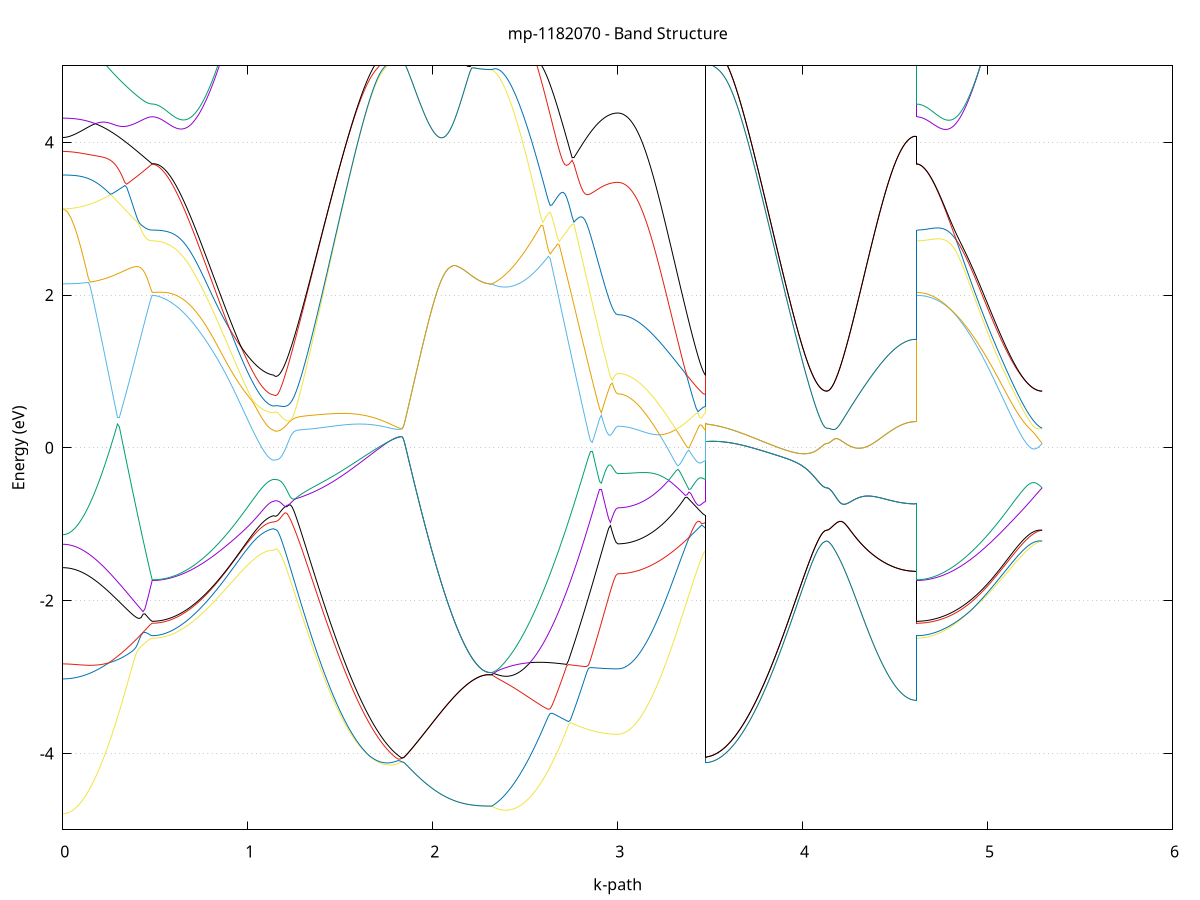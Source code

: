 set title 'mp-1182070 - Band Structure'
set xlabel 'k-path'
set ylabel 'Energy (eV)'
set grid y
set yrange [-5:5]
set terminal png size 800,600
set output 'mp-1182070_bands_gnuplot.png'
plot '-' using 1:2 with lines notitle, '-' using 1:2 with lines notitle, '-' using 1:2 with lines notitle, '-' using 1:2 with lines notitle, '-' using 1:2 with lines notitle, '-' using 1:2 with lines notitle, '-' using 1:2 with lines notitle, '-' using 1:2 with lines notitle, '-' using 1:2 with lines notitle, '-' using 1:2 with lines notitle, '-' using 1:2 with lines notitle, '-' using 1:2 with lines notitle, '-' using 1:2 with lines notitle, '-' using 1:2 with lines notitle, '-' using 1:2 with lines notitle, '-' using 1:2 with lines notitle, '-' using 1:2 with lines notitle, '-' using 1:2 with lines notitle, '-' using 1:2 with lines notitle, '-' using 1:2 with lines notitle, '-' using 1:2 with lines notitle, '-' using 1:2 with lines notitle, '-' using 1:2 with lines notitle, '-' using 1:2 with lines notitle, '-' using 1:2 with lines notitle, '-' using 1:2 with lines notitle, '-' using 1:2 with lines notitle, '-' using 1:2 with lines notitle, '-' using 1:2 with lines notitle, '-' using 1:2 with lines notitle, '-' using 1:2 with lines notitle, '-' using 1:2 with lines notitle, '-' using 1:2 with lines notitle, '-' using 1:2 with lines notitle, '-' using 1:2 with lines notitle, '-' using 1:2 with lines notitle, '-' using 1:2 with lines notitle, '-' using 1:2 with lines notitle, '-' using 1:2 with lines notitle, '-' using 1:2 with lines notitle, '-' using 1:2 with lines notitle, '-' using 1:2 with lines notitle, '-' using 1:2 with lines notitle, '-' using 1:2 with lines notitle, '-' using 1:2 with lines notitle, '-' using 1:2 with lines notitle, '-' using 1:2 with lines notitle, '-' using 1:2 with lines notitle, '-' using 1:2 with lines notitle, '-' using 1:2 with lines notitle, '-' using 1:2 with lines notitle, '-' using 1:2 with lines notitle, '-' using 1:2 with lines notitle, '-' using 1:2 with lines notitle, '-' using 1:2 with lines notitle, '-' using 1:2 with lines notitle, '-' using 1:2 with lines notitle, '-' using 1:2 with lines notitle, '-' using 1:2 with lines notitle, '-' using 1:2 with lines notitle, '-' using 1:2 with lines notitle, '-' using 1:2 with lines notitle, '-' using 1:2 with lines notitle, '-' using 1:2 with lines notitle
0.000000 -13.010185
0.009863 -13.009885
0.019725 -13.008985
0.029588 -13.007385
0.039451 -13.005185
0.049313 -13.002285
0.059176 -12.998785
0.069039 -12.994585
0.078902 -12.989885
0.088764 -12.984485
0.098627 -12.978385
0.108490 -12.971785
0.118352 -12.964485
0.128215 -12.956585
0.138078 -12.947985
0.147940 -12.938885
0.157803 -12.929085
0.167666 -12.918685
0.177528 -12.907685
0.187391 -12.896085
0.197254 -12.883785
0.207117 -12.870985
0.216979 -12.857585
0.226842 -12.843585
0.236705 -12.828885
0.246567 -12.813685
0.256430 -12.797985
0.266293 -12.781585
0.276155 -12.764685
0.286018 -12.747185
0.295881 -12.729185
0.305743 -12.710585
0.315606 -12.691485
0.325469 -12.671785
0.335332 -12.651585
0.345194 -12.630885
0.355057 -12.609685
0.364920 -12.587885
0.374782 -12.565685
0.384645 -12.543085
0.394508 -12.519885
0.404370 -12.496285
0.414233 -12.472285
0.424096 -12.447785
0.433959 -12.422985
0.443821 -12.397785
0.453684 -12.372285
0.463547 -12.346685
0.473409 -12.321585
0.483272 -12.304885
0.483272 -12.304885
0.493222 -12.304585
0.503171 -12.303785
0.513121 -12.302285
0.523071 -12.300185
0.533020 -12.297485
0.542970 -12.294185
0.552920 -12.290285
0.562870 -12.285785
0.572819 -12.280685
0.582769 -12.275085
0.592719 -12.268785
0.602668 -12.261985
0.612618 -12.254585
0.622568 -12.246585
0.632517 -12.237985
0.642467 -12.228885
0.652417 -12.219085
0.662367 -12.208885
0.672316 -12.197985
0.682266 -12.186585
0.692216 -12.174585
0.702165 -12.162085
0.712115 -12.149085
0.722065 -12.135485
0.732014 -12.121385
0.741964 -12.106785
0.751914 -12.091585
0.761864 -12.075985
0.771813 -12.059885
0.781763 -12.043285
0.791713 -12.026185
0.801662 -12.008585
0.811612 -11.990685
0.821562 -11.972285
0.831511 -11.953385
0.841461 -11.934185
0.851411 -11.914685
0.861360 -11.894685
0.871310 -11.874485
0.881260 -11.853985
0.891210 -11.833185
0.901159 -11.812185
0.911109 -11.791085
0.921059 -11.769885
0.931008 -11.748585
0.940958 -11.727385
0.950908 -11.706285
0.960857 -11.685485
0.970807 -11.664885
0.980757 -11.644585
0.990707 -11.624785
1.000656 -11.605385
1.010606 -11.586585
1.020556 -11.568385
1.030505 -11.550985
1.040455 -11.534485
1.050405 -11.518985
1.060354 -11.504485
1.070304 -11.491385
1.080254 -11.479685
1.090204 -11.469485
1.100153 -11.460885
1.110103 -11.454185
1.120053 -11.449385
1.130002 -11.446485
1.139952 -11.445685
1.139952 -11.445685
1.146175 -11.435885
1.152398 -11.431385
1.152398 -11.431385
1.162272 -11.431085
1.172147 -11.430285
1.182022 -11.429085
1.191896 -11.427285
1.201771 -11.424985
1.211646 -11.422085
1.221520 -11.418785
1.231395 -11.414985
1.241270 -11.410585
1.251144 -11.405785
1.261019 -11.400385
1.270894 -11.394585
1.280769 -11.388285
1.290643 -11.381385
1.300518 -11.374085
1.310393 -11.366285
1.320267 -11.358085
1.330142 -11.349285
1.340017 -11.340185
1.349891 -11.330485
1.359766 -11.320385
1.369641 -11.309785
1.379515 -11.298885
1.389390 -11.287385
1.399265 -11.275585
1.409140 -11.263285
1.419014 -11.250685
1.428889 -11.237585
1.438764 -11.224185
1.448638 -11.210285
1.458513 -11.196185
1.468388 -11.181585
1.478262 -11.166685
1.488137 -11.151485
1.498012 -11.135885
1.507886 -11.120085
1.517761 -11.103885
1.527636 -11.087485
1.537511 -11.070785
1.547385 -11.053885
1.557260 -11.036685
1.567135 -11.019285
1.577009 -11.001685
1.586884 -10.983785
1.596759 -10.965885
1.606633 -10.947685
1.616508 -10.929485
1.626383 -10.911085
1.636257 -10.892585
1.646132 -10.874085
1.656007 -10.855385
1.665882 -10.836785
1.675756 -10.818085
1.685631 -10.799485
1.695506 -10.780785
1.705380 -10.762285
1.715255 -10.743785
1.725130 -10.725385
1.735004 -10.707685
1.744879 -10.690885
1.754754 -10.674285
1.764628 -10.658085
1.774503 -10.642085
1.784378 -10.626585
1.794253 -10.611585
1.804127 -10.597385
1.814002 -10.584485
1.823877 -10.573685
1.833751 -10.567285
1.833751 -10.567285
1.839974 -10.569985
1.846197 -10.576885
1.846197 -10.576885
1.856055 -10.596385
1.865913 -10.618785
1.875771 -10.641985
1.885629 -10.665385
1.895488 -10.688585
1.905346 -10.711685
1.915204 -10.734385
1.925062 -10.756785
1.934920 -10.778785
1.944778 -10.800385
1.954637 -10.821485
1.964495 -10.842285
1.974353 -10.862485
1.984211 -10.882285
1.994069 -10.901685
2.003927 -10.920485
2.013786 -10.938785
2.023644 -10.956585
2.033502 -10.973885
2.043360 -10.990685
2.053218 -11.006885
2.063076 -11.022585
2.072935 -11.037785
2.082793 -11.052385
2.092651 -11.066385
2.102509 -11.079885
2.112367 -11.092785
2.122225 -11.105185
2.132084 -11.116885
2.141942 -11.128085
2.151800 -11.138685
2.161658 -11.148685
2.171516 -11.158085
2.181374 -11.166985
2.191233 -11.175185
2.201091 -11.182785
2.210949 -11.189885
2.220807 -11.196285
2.230665 -11.202085
2.240523 -11.207285
2.250382 -11.211885
2.260240 -11.215885
2.270098 -11.219285
2.279956 -11.221985
2.289814 -11.224185
2.299672 -11.225685
2.309531 -11.226585
2.319389 -11.226885
2.319389 -11.226885
2.329263 -11.242485
2.339138 -11.258385
2.349013 -11.274685
2.358888 -11.291185
2.368762 -11.307985
2.378637 -11.324985
2.388512 -11.342285
2.398386 -11.359785
2.408261 -11.377485
2.418136 -11.395285
2.428010 -11.413285
2.437885 -11.431385
2.447760 -11.449485
2.457634 -11.467785
2.467509 -11.486085
2.477384 -11.504485
2.487259 -11.522785
2.497133 -11.541185
2.507008 -11.559485
2.516883 -11.577685
2.526757 -11.595885
2.536632 -11.613985
2.546507 -11.631985
2.556381 -11.649885
2.566256 -11.667585
2.576131 -11.685185
2.586005 -11.702485
2.595880 -11.719685
2.605755 -11.736685
2.615630 -11.753385
2.625504 -11.769885
2.635379 -11.786085
2.645254 -11.802085
2.655128 -11.817685
2.665003 -11.833085
2.674878 -11.848085
2.684752 -11.862885
2.694627 -11.877285
2.704502 -11.891285
2.714376 -11.904985
2.724251 -11.918285
2.734126 -11.931185
2.744001 -11.943685
2.753875 -11.955885
2.763750 -11.967585
2.773625 -11.978885
2.783499 -11.989785
2.793374 -12.000185
2.803249 -12.010185
2.813123 -12.019785
2.822998 -12.028885
2.832873 -12.037585
2.842747 -12.045685
2.852622 -12.053485
2.862497 -12.060685
2.872372 -12.067485
2.882246 -12.073685
2.892121 -12.079485
2.901996 -12.084785
2.911870 -12.089585
2.921745 -12.093885
2.931620 -12.097685
2.941494 -12.100985
2.951369 -12.103785
2.961244 -12.106085
2.971118 -12.107885
2.980993 -12.109185
2.990868 -12.109885
3.000743 -12.110185
3.000743 -12.110185
3.010601 -12.109885
3.020459 -12.108985
3.030317 -12.107385
3.040175 -12.105185
3.050033 -12.102385
3.059892 -12.098985
3.069750 -12.094985
3.079608 -12.090285
3.089466 -12.085085
3.099324 -12.079185
3.109182 -12.072685
3.119041 -12.065585
3.128899 -12.057885
3.138757 -12.049585
3.148615 -12.040585
3.158473 -12.031085
3.168331 -12.020985
3.178190 -12.010285
3.188048 -11.998985
3.197906 -11.987085
3.207764 -11.974585
3.217622 -11.961485
3.227480 -11.947885
3.237339 -11.933685
3.247197 -11.918885
3.257055 -11.903585
3.266913 -11.887685
3.276771 -11.871285
3.286629 -11.854285
3.296488 -11.836785
3.306346 -11.818785
3.316204 -11.800285
3.326062 -11.781285
3.335920 -11.761685
3.345778 -11.741685
3.355637 -11.721185
3.365495 -11.700185
3.375353 -11.678785
3.385211 -11.656885
3.395069 -11.634585
3.404927 -11.611885
3.414786 -11.588785
3.424644 -11.565285
3.434502 -11.541485
3.444360 -11.517385
3.454218 -11.493185
3.464076 -11.468885
3.473935 -11.445685
3.473935 -10.576885
3.483884 -10.576885
3.493834 -10.577385
3.503784 -10.578185
3.513733 -10.579385
3.523683 -10.580985
3.533633 -10.582985
3.543582 -10.585285
3.553532 -10.587985
3.563482 -10.590985
3.573431 -10.594385
3.583381 -10.598085
3.593331 -10.602085
3.603281 -10.606485
3.613230 -10.611085
3.623180 -10.615985
3.633130 -10.621185
3.643079 -10.626585
3.653029 -10.632185
3.662979 -10.638085
3.672928 -10.644185
3.682878 -10.650385
3.692828 -10.656785
3.702778 -10.663385
3.712727 -10.670085
3.722677 -10.676885
3.732627 -10.683785
3.742576 -10.690785
3.752526 -10.697885
3.762476 -10.704985
3.772425 -10.712085
3.782375 -10.719185
3.792325 -10.726385
3.802275 -10.733485
3.812224 -10.740585
3.822174 -10.747585
3.832124 -10.754585
3.842073 -10.761385
3.852023 -10.768185
3.861973 -10.774885
3.871922 -10.781385
3.881872 -10.787885
3.891822 -10.794085
3.901772 -10.800185
3.911721 -10.806085
3.921671 -10.811885
3.931621 -10.817385
3.941570 -10.822785
3.951520 -10.827885
3.961470 -10.832785
3.971419 -10.837485
3.981369 -10.841885
3.991319 -10.846085
4.001268 -10.849985
4.011218 -10.853585
4.021168 -10.856985
4.031118 -10.860085
4.041067 -10.862985
4.051017 -10.865485
4.060967 -10.867785
4.070916 -10.869685
4.080866 -10.871385
4.090816 -10.872785
4.100765 -10.873785
4.110715 -10.874585
4.120665 -10.874985
4.130615 -10.875185
4.130615 -10.875185
4.140477 -10.884785
4.150340 -10.904985
4.160203 -10.927985
4.170065 -10.951885
4.179928 -10.975885
4.189791 -10.999785
4.199653 -11.023385
4.209516 -11.046685
4.219379 -11.069585
4.229242 -11.092185
4.239104 -11.114285
4.248967 -11.135985
4.258830 -11.157185
4.268692 -11.177885
4.278555 -11.198185
4.288418 -11.217885
4.298280 -11.237185
4.308143 -11.255885
4.318006 -11.274185
4.327868 -11.291785
4.337731 -11.308985
4.347594 -11.325585
4.357457 -11.341585
4.367319 -11.357085
4.377182 -11.371985
4.387045 -11.386385
4.396907 -11.400085
4.406770 -11.413285
4.416633 -11.425885
4.426495 -11.437885
4.436358 -11.449285
4.446221 -11.460085
4.456083 -11.470285
4.465946 -11.479985
4.475809 -11.488985
4.485672 -11.497285
4.495534 -11.505085
4.505397 -11.512285
4.515260 -11.518785
4.525122 -11.524785
4.534985 -11.530085
4.544848 -11.534785
4.554710 -11.538785
4.564573 -11.542285
4.574436 -11.545085
4.584298 -11.547285
4.594161 -11.548885
4.604024 -11.549785
4.613887 -11.550085
4.613887 -12.304885
4.623761 -12.304585
4.633636 -12.303685
4.643511 -12.301985
4.653385 -12.299785
4.663260 -12.296785
4.673135 -12.293285
4.683009 -12.288985
4.692884 -12.284185
4.702759 -12.278685
4.712633 -12.272485
4.722508 -12.265685
4.732383 -12.258285
4.742258 -12.250185
4.752132 -12.241485
4.762007 -12.232085
4.771882 -12.222085
4.781756 -12.211385
4.791631 -12.200085
4.801506 -12.188185
4.811380 -12.175685
4.821255 -12.162485
4.831130 -12.148685
4.841004 -12.134185
4.850879 -12.119185
4.860754 -12.103485
4.870629 -12.087185
4.880503 -12.070185
4.890378 -12.052685
4.900253 -12.034485
4.910127 -12.015785
4.920002 -11.996385
4.929877 -11.976385
4.939751 -11.955785
4.949626 -11.934685
4.959501 -11.912885
4.969375 -11.890585
4.979250 -11.867585
4.989125 -11.844085
4.999000 -11.819985
5.008874 -11.795285
5.018749 -11.770085
5.028624 -11.744285
5.038498 -11.717885
5.048373 -11.690985
5.058248 -11.663485
5.068122 -11.635485
5.077997 -11.606985
5.087872 -11.577885
5.097746 -11.548285
5.107621 -11.518185
5.117496 -11.487585
5.127371 -11.456485
5.137245 -11.424885
5.147120 -11.392785
5.156995 -11.360185
5.166869 -11.327185
5.176744 -11.293685
5.186619 -11.259785
5.196493 -11.225385
5.206368 -11.190585
5.216243 -11.155385
5.226117 -11.119785
5.235992 -11.083885
5.245867 -11.047585
5.255742 -11.011085
5.265616 -10.974485
5.275491 -10.937985
5.285366 -10.902785
5.295240 -10.875185
e
0.000000 -11.214785
0.009863 -11.215485
0.019725 -11.217685
0.029588 -11.221385
0.039451 -11.226485
0.049313 -11.233085
0.059176 -11.241085
0.069039 -11.250485
0.078902 -11.261185
0.088764 -11.273185
0.098627 -11.286585
0.108490 -11.301085
0.118352 -11.316885
0.128215 -11.333785
0.138078 -11.351785
0.147940 -11.370885
0.157803 -11.390885
0.167666 -11.411885
0.177528 -11.433785
0.187391 -11.456585
0.197254 -11.480085
0.207117 -11.504285
0.216979 -11.529185
0.226842 -11.554685
0.236705 -11.580785
0.246567 -11.607485
0.256430 -11.634485
0.266293 -11.661985
0.276155 -11.689885
0.286018 -11.718085
0.295881 -11.746585
0.305743 -11.775285
0.315606 -11.804185
0.325469 -11.833185
0.335332 -11.862385
0.345194 -11.891585
0.355057 -11.920885
0.364920 -11.950185
0.374782 -11.979385
0.384645 -12.008585
0.394508 -12.037685
0.404370 -12.066585
0.414233 -12.095385
0.424096 -12.124085
0.433959 -12.152385
0.443821 -12.180585
0.453684 -12.208285
0.463547 -12.235485
0.473409 -12.261585
0.483272 -12.278585
0.483272 -12.278585
0.493222 -12.278285
0.503171 -12.277385
0.513121 -12.275885
0.523071 -12.273885
0.533020 -12.271285
0.542970 -12.268085
0.552920 -12.264285
0.562870 -12.259885
0.572819 -12.254985
0.582769 -12.249385
0.592719 -12.243285
0.602668 -12.236685
0.612618 -12.229385
0.622568 -12.221685
0.632517 -12.213285
0.642467 -12.204385
0.652417 -12.194885
0.662367 -12.184885
0.672316 -12.174285
0.682266 -12.163285
0.692216 -12.151585
0.702165 -12.139485
0.712115 -12.126785
0.722065 -12.113585
0.732014 -12.099885
0.741964 -12.085685
0.751914 -12.071085
0.761864 -12.055885
0.771813 -12.040285
0.781763 -12.024185
0.791713 -12.007685
0.801662 -11.990785
0.811612 -11.973385
0.821562 -11.955685
0.831511 -11.937585
0.841461 -11.919085
0.851411 -11.900185
0.861360 -11.880985
0.871310 -11.861485
0.881260 -11.841785
0.891210 -11.821685
0.901159 -11.801385
0.911109 -11.780885
0.921059 -11.760185
0.931008 -11.739285
0.940958 -11.718185
0.950908 -11.696885
0.960857 -11.675485
0.970807 -11.654085
0.980757 -11.632585
0.990707 -11.611285
1.000656 -11.590085
1.010606 -11.569285
1.020556 -11.548885
1.030505 -11.528985
1.040455 -11.509885
1.050405 -11.491485
1.060354 -11.473985
1.070304 -11.457685
1.080254 -11.442585
1.090204 -11.428885
1.100153 -11.416885
1.110103 -11.406485
1.120053 -11.397985
1.130002 -11.391485
1.139952 -11.387085
1.139952 -11.387085
1.146175 -11.396285
1.152398 -11.400585
1.152398 -11.400585
1.162272 -11.400285
1.172147 -11.399585
1.182022 -11.398285
1.191896 -11.396585
1.201771 -11.394285
1.211646 -11.391585
1.221520 -11.388285
1.231395 -11.384585
1.241270 -11.380385
1.251144 -11.375585
1.261019 -11.370385
1.270894 -11.364785
1.280769 -11.358585
1.290643 -11.351985
1.300518 -11.344885
1.310393 -11.337285
1.320267 -11.329285
1.330142 -11.320785
1.340017 -11.311885
1.349891 -11.302485
1.359766 -11.292685
1.369641 -11.282385
1.379515 -11.271785
1.389390 -11.260685
1.399265 -11.249285
1.409140 -11.237385
1.419014 -11.225085
1.428889 -11.212485
1.438764 -11.199485
1.448638 -11.186085
1.458513 -11.172385
1.468388 -11.158385
1.478262 -11.143985
1.488137 -11.129385
1.498012 -11.114385
1.507886 -11.099185
1.517761 -11.083585
1.527636 -11.067885
1.537511 -11.051785
1.547385 -11.035585
1.557260 -11.019085
1.567135 -11.002485
1.577009 -10.985585
1.586884 -10.968585
1.596759 -10.951485
1.606633 -10.934185
1.616508 -10.916885
1.626383 -10.899385
1.636257 -10.881885
1.646132 -10.864285
1.656007 -10.846685
1.665882 -10.829085
1.675756 -10.811485
1.685631 -10.793985
1.695506 -10.776485
1.705380 -10.759085
1.715255 -10.741785
1.725130 -10.724685
1.735004 -10.707185
1.744879 -10.689185
1.754754 -10.671285
1.764628 -10.653785
1.774503 -10.636585
1.784378 -10.619985
1.794253 -10.603985
1.804127 -10.589185
1.814002 -10.576585
1.823877 -10.568285
1.833751 -10.567285
1.833751 -10.567285
1.839974 -10.569985
1.846197 -10.576885
1.846197 -10.576885
1.856055 -10.596385
1.865913 -10.618785
1.875771 -10.641985
1.885629 -10.665385
1.895488 -10.688585
1.905346 -10.711685
1.915204 -10.734385
1.925062 -10.756785
1.934920 -10.778785
1.944778 -10.800385
1.954637 -10.821485
1.964495 -10.842285
1.974353 -10.862485
1.984211 -10.882285
1.994069 -10.901685
2.003927 -10.920485
2.013786 -10.938785
2.023644 -10.956585
2.033502 -10.973885
2.043360 -10.990685
2.053218 -11.006885
2.063076 -11.022585
2.072935 -11.037785
2.082793 -11.052385
2.092651 -11.066385
2.102509 -11.079885
2.112367 -11.092785
2.122225 -11.105185
2.132084 -11.116885
2.141942 -11.128085
2.151800 -11.138685
2.161658 -11.148685
2.171516 -11.158085
2.181374 -11.166985
2.191233 -11.175185
2.201091 -11.182785
2.210949 -11.189885
2.220807 -11.196285
2.230665 -11.202085
2.240523 -11.207285
2.250382 -11.211885
2.260240 -11.215885
2.270098 -11.219285
2.279956 -11.221985
2.289814 -11.224185
2.299672 -11.225685
2.309531 -11.226585
2.319389 -11.226885
2.319389 -11.226885
2.329263 -11.211685
2.339138 -11.196785
2.349013 -11.182385
2.358888 -11.168285
2.368762 -11.154685
2.378637 -11.141385
2.388512 -11.128685
2.398386 -11.116385
2.408261 -11.104585
2.418136 -11.093185
2.428010 -11.082385
2.437885 -11.071985
2.447760 -11.062185
2.457634 -11.052885
2.467509 -11.044085
2.477384 -11.035785
2.487259 -11.027985
2.497133 -11.020685
2.507008 -11.013985
2.516883 -11.007685
2.526757 -11.001985
2.536632 -10.996785
2.546507 -10.991985
2.556381 -10.987685
2.566256 -10.983885
2.576131 -10.980585
2.586005 -10.977585
2.595880 -10.975085
2.605755 -10.973085
2.615630 -10.971385
2.625504 -10.970085
2.635379 -10.969085
2.645254 -10.968485
2.655128 -10.968185
2.665003 -10.968185
2.674878 -10.968485
2.684752 -10.969085
2.694627 -10.969885
2.704502 -10.970885
2.714376 -10.972085
2.724251 -10.973485
2.734126 -10.975085
2.744001 -10.976785
2.753875 -10.978585
2.763750 -10.980485
2.773625 -10.982485
2.783499 -10.984585
2.793374 -10.986685
2.803249 -10.988885
2.813123 -10.990985
2.822998 -10.993185
2.832873 -10.995285
2.842747 -10.997385
2.852622 -10.999385
2.862497 -11.001385
2.872372 -11.003185
2.882246 -11.004985
2.892121 -11.006685
2.901996 -11.008285
2.911870 -11.009785
2.921745 -11.011085
2.931620 -11.012285
2.941494 -11.013285
2.951369 -11.014185
2.961244 -11.014985
2.971118 -11.015585
2.980993 -11.015985
2.990868 -11.016185
3.000743 -11.016285
3.000743 -11.016285
3.010601 -11.015985
3.020459 -11.015185
3.030317 -11.013685
3.040175 -11.011685
3.050033 -11.009185
3.059892 -11.006085
3.069750 -11.002385
3.079608 -10.998185
3.089466 -10.993385
3.099324 -10.988185
3.109182 -10.982385
3.119041 -10.976185
3.128899 -10.969485
3.138757 -10.962385
3.148615 -10.954885
3.158473 -10.947085
3.168331 -10.938985
3.178190 -10.930785
3.188048 -10.922585
3.197906 -10.914485
3.207764 -10.906885
3.217622 -10.899985
3.227480 -10.894285
3.237339 -10.890385
3.247197 -10.888985
3.257055 -10.890885
3.266913 -10.896585
3.276771 -10.906285
3.286629 -10.919785
3.296488 -10.936485
3.306346 -10.955685
3.316204 -10.976885
3.326062 -10.999585
3.335920 -11.023485
3.345778 -11.048185
3.355637 -11.073585
3.365495 -11.099385
3.375353 -11.125585
3.385211 -11.151985
3.395069 -11.178585
3.404927 -11.205285
3.414786 -11.231985
3.424644 -11.258585
3.434502 -11.285185
3.444360 -11.311485
3.454218 -11.337585
3.464076 -11.363085
3.473935 -11.387085
3.473935 -10.576885
3.483884 -10.576885
3.493834 -10.577385
3.503784 -10.578185
3.513733 -10.579385
3.523683 -10.580985
3.533633 -10.582985
3.543582 -10.585285
3.553532 -10.587985
3.563482 -10.590985
3.573431 -10.594385
3.583381 -10.598085
3.593331 -10.602085
3.603281 -10.606485
3.613230 -10.611085
3.623180 -10.615985
3.633130 -10.621185
3.643079 -10.626585
3.653029 -10.632185
3.662979 -10.638085
3.672928 -10.644185
3.682878 -10.650385
3.692828 -10.656785
3.702778 -10.663385
3.712727 -10.670085
3.722677 -10.676885
3.732627 -10.683785
3.742576 -10.690785
3.752526 -10.697885
3.762476 -10.704985
3.772425 -10.712085
3.782375 -10.719185
3.792325 -10.726385
3.802275 -10.733485
3.812224 -10.740585
3.822174 -10.747585
3.832124 -10.754585
3.842073 -10.761385
3.852023 -10.768185
3.861973 -10.774885
3.871922 -10.781385
3.881872 -10.787885
3.891822 -10.794085
3.901772 -10.800185
3.911721 -10.806085
3.921671 -10.811885
3.931621 -10.817385
3.941570 -10.822785
3.951520 -10.827885
3.961470 -10.832785
3.971419 -10.837485
3.981369 -10.841885
3.991319 -10.846085
4.001268 -10.849985
4.011218 -10.853585
4.021168 -10.856985
4.031118 -10.860085
4.041067 -10.862985
4.051017 -10.865485
4.060967 -10.867785
4.070916 -10.869685
4.080866 -10.871385
4.090816 -10.872785
4.100765 -10.873785
4.110715 -10.874585
4.120665 -10.874985
4.130615 -10.875185
4.130615 -10.875185
4.140477 -10.884785
4.150340 -10.904985
4.160203 -10.927985
4.170065 -10.951885
4.179928 -10.975885
4.189791 -10.999785
4.199653 -11.023385
4.209516 -11.046685
4.219379 -11.069585
4.229242 -11.092185
4.239104 -11.114285
4.248967 -11.135985
4.258830 -11.157185
4.268692 -11.177885
4.278555 -11.198185
4.288418 -11.217885
4.298280 -11.237185
4.308143 -11.255885
4.318006 -11.274185
4.327868 -11.291785
4.337731 -11.308985
4.347594 -11.325585
4.357457 -11.341585
4.367319 -11.357085
4.377182 -11.371985
4.387045 -11.386385
4.396907 -11.400085
4.406770 -11.413285
4.416633 -11.425885
4.426495 -11.437885
4.436358 -11.449285
4.446221 -11.460085
4.456083 -11.470285
4.465946 -11.479985
4.475809 -11.488985
4.485672 -11.497285
4.495534 -11.505085
4.505397 -11.512285
4.515260 -11.518785
4.525122 -11.524785
4.534985 -11.530085
4.544848 -11.534785
4.554710 -11.538785
4.564573 -11.542285
4.574436 -11.545085
4.584298 -11.547285
4.594161 -11.548885
4.604024 -11.549785
4.613887 -11.550085
4.613887 -12.278585
4.623761 -12.278285
4.633636 -12.277285
4.643511 -12.275685
4.653385 -12.273385
4.663260 -12.270485
4.673135 -12.266885
4.683009 -12.262685
4.692884 -12.257785
4.702759 -12.252285
4.712633 -12.246085
4.722508 -12.239285
4.732383 -12.231885
4.742258 -12.223785
4.752132 -12.215085
4.762007 -12.205685
4.771882 -12.195685
4.781756 -12.184985
4.791631 -12.173785
4.801506 -12.161785
4.811380 -12.149285
4.821255 -12.136085
4.831130 -12.122285
4.841004 -12.107785
4.850879 -12.092785
4.860754 -12.077085
4.870629 -12.060785
4.880503 -12.043885
4.890378 -12.026285
4.900253 -12.008185
4.910127 -11.989385
4.920002 -11.969985
4.929877 -11.949985
4.939751 -11.929485
4.949626 -11.908285
4.959501 -11.886485
4.969375 -11.864185
4.979250 -11.841185
4.989125 -11.817685
4.999000 -11.793585
5.008874 -11.768985
5.018749 -11.743685
5.028624 -11.717885
5.038498 -11.691585
5.048373 -11.664685
5.058248 -11.637185
5.068122 -11.609185
5.077997 -11.580685
5.087872 -11.551685
5.097746 -11.522085
5.107621 -11.491985
5.117496 -11.461385
5.127371 -11.430285
5.137245 -11.398685
5.147120 -11.366585
5.156995 -11.334085
5.166869 -11.301085
5.176744 -11.267585
5.186619 -11.233685
5.196493 -11.199385
5.206368 -11.164585
5.216243 -11.129485
5.226117 -11.093985
5.235992 -11.058085
5.245867 -11.021985
5.255742 -10.985585
5.265616 -10.949385
5.275491 -10.913785
5.285366 -10.882185
5.295240 -10.875185
e
0.000000 -9.361885
0.009863 -9.361585
0.019725 -9.360685
0.029588 -9.359185
0.039451 -9.357085
0.049313 -9.354385
0.059176 -9.351185
0.069039 -9.347285
0.078902 -9.342885
0.088764 -9.337785
0.098627 -9.332185
0.108490 -9.325985
0.118352 -9.319185
0.128215 -9.311785
0.138078 -9.303785
0.147940 -9.295285
0.157803 -9.286185
0.167666 -9.276485
0.177528 -9.266185
0.187391 -9.255385
0.197254 -9.243985
0.207117 -9.231985
0.216979 -9.219485
0.226842 -9.206485
0.236705 -9.192885
0.246567 -9.178785
0.256430 -9.164085
0.266293 -9.148885
0.276155 -9.133185
0.286018 -9.116885
0.295881 -9.100185
0.305743 -9.082885
0.315606 -9.065185
0.325469 -9.046985
0.335332 -9.028285
0.345194 -9.009085
0.355057 -8.989485
0.364920 -8.969385
0.374782 -8.948885
0.384645 -8.927985
0.394508 -8.906585
0.404370 -8.884885
0.414233 -8.862785
0.424096 -8.840285
0.433959 -8.817385
0.443821 -8.794285
0.453684 -8.770785
0.463547 -8.747185
0.473409 -8.723685
0.483272 -8.706485
0.483272 -8.706485
0.493222 -8.707385
0.503171 -8.709885
0.513121 -8.714185
0.523071 -8.720085
0.533020 -8.727585
0.542970 -8.736685
0.552920 -8.747285
0.562870 -8.759285
0.572819 -8.772785
0.582769 -8.787685
0.592719 -8.803885
0.602668 -8.821485
0.612618 -8.840285
0.622568 -8.860285
0.632517 -8.881585
0.642467 -8.903885
0.652417 -8.927385
0.662367 -8.951985
0.672316 -8.977585
0.682266 -9.004085
0.692216 -9.031585
0.702165 -9.059985
0.712115 -9.089185
0.722065 -9.119085
0.732014 -9.149785
0.741964 -9.181185
0.751914 -9.213285
0.761864 -9.245885
0.771813 -9.279085
0.781763 -9.312685
0.791713 -9.346785
0.801662 -9.381285
0.811612 -9.416185
0.821562 -9.451285
0.831511 -9.486685
0.841461 -9.522285
0.851411 -9.557985
0.861360 -9.593785
0.871310 -9.629685
0.881260 -9.665485
0.891210 -9.701185
0.901159 -9.736885
0.911109 -9.772285
0.921059 -9.807485
0.931008 -9.842285
0.940958 -9.876785
0.950908 -9.910785
0.960857 -9.944185
0.970807 -9.976985
0.980757 -10.009185
0.990707 -10.040485
1.000656 -10.070885
1.010606 -10.100285
1.020556 -10.128485
1.030505 -10.155485
1.040455 -10.180985
1.050405 -10.204985
1.060354 -10.227285
1.070304 -10.247785
1.080254 -10.266185
1.090204 -10.282385
1.100153 -10.296185
1.110103 -10.307585
1.120053 -10.316285
1.130002 -10.322185
1.139952 -10.325385
1.139952 -10.325385
1.146175 -10.320385
1.152398 -10.318585
1.152398 -10.318585
1.162272 -10.318485
1.172147 -10.318385
1.182022 -10.318085
1.191896 -10.317685
1.201771 -10.317285
1.211646 -10.316685
1.221520 -10.315985
1.231395 -10.315285
1.241270 -10.314385
1.251144 -10.313485
1.261019 -10.312485
1.270894 -10.311385
1.280769 -10.310285
1.290643 -10.309185
1.300518 -10.307885
1.310393 -10.306685
1.320267 -10.305385
1.330142 -10.304085
1.340017 -10.302785
1.349891 -10.301585
1.359766 -10.300285
1.369641 -10.299085
1.379515 -10.297885
1.389390 -10.296785
1.399265 -10.295785
1.409140 -10.294885
1.419014 -10.293985
1.428889 -10.293285
1.438764 -10.292785
1.448638 -10.292385
1.458513 -10.292085
1.468388 -10.292085
1.478262 -10.292185
1.488137 -10.292585
1.498012 -10.293185
1.507886 -10.294085
1.517761 -10.295185
1.527636 -10.296685
1.537511 -10.298385
1.547385 -10.300485
1.557260 -10.302885
1.567135 -10.305585
1.577009 -10.308685
1.586884 -10.312185
1.596759 -10.316085
1.606633 -10.320285
1.616508 -10.324985
1.626383 -10.330085
1.636257 -10.335685
1.646132 -10.341585
1.656007 -10.347985
1.665882 -10.354885
1.675756 -10.362185
1.685631 -10.369985
1.695506 -10.378185
1.705380 -10.386885
1.715255 -10.395985
1.725130 -10.405585
1.735004 -10.415485
1.744879 -10.425885
1.754754 -10.436585
1.764628 -10.447685
1.774503 -10.458985
1.784378 -10.470485
1.794253 -10.481885
1.804127 -10.492685
1.814002 -10.502085
1.823877 -10.507785
1.833751 -10.506885
1.833751 -10.506885
1.839974 -10.504185
1.846197 -10.497185
1.846197 -10.497185
1.856055 -10.476785
1.865913 -10.452885
1.875771 -10.427685
1.885629 -10.401685
1.895488 -10.375285
1.905346 -10.348585
1.915204 -10.321585
1.925062 -10.294385
1.934920 -10.267185
1.944778 -10.239785
1.954637 -10.212385
1.964495 -10.184885
1.974353 -10.157485
1.984211 -10.130185
1.994069 -10.102885
2.003927 -10.075785
2.013786 -10.048885
2.023644 -10.022085
2.033502 -9.995685
2.043360 -9.969485
2.053218 -9.943585
2.063076 -9.918185
2.072935 -9.893085
2.082793 -9.868585
2.092651 -9.844485
2.102509 -9.820985
2.112367 -9.798085
2.122225 -9.775885
2.132084 -9.754385
2.141942 -9.733585
2.151800 -9.713585
2.161658 -9.694385
2.171516 -9.676185
2.181374 -9.658785
2.191233 -9.642485
2.201091 -9.627185
2.210949 -9.612885
2.220807 -9.599685
2.230665 -9.587685
2.240523 -9.576785
2.250382 -9.567085
2.260240 -9.558685
2.270098 -9.551485
2.279956 -9.545585
2.289814 -9.540985
2.299672 -9.537685
2.309531 -9.535685
2.319389 -9.535085
2.319389 -9.535085
2.329263 -9.551285
2.339138 -9.567685
2.349013 -9.584385
2.358888 -9.601285
2.368762 -9.618385
2.378637 -9.635585
2.388512 -9.652985
2.398386 -9.670585
2.408261 -9.688185
2.418136 -9.705885
2.428010 -9.723685
2.437885 -9.741485
2.447760 -9.759385
2.457634 -9.777185
2.467509 -9.794985
2.477384 -9.812785
2.487259 -9.830485
2.497133 -9.848085
2.507008 -9.865585
2.516883 -9.882985
2.526757 -9.900285
2.536632 -9.917385
2.546507 -9.934285
2.556381 -9.950985
2.566256 -9.967485
2.576131 -9.983785
2.586005 -9.999885
2.595880 -10.015685
2.605755 -10.031285
2.615630 -10.046585
2.625504 -10.061585
2.635379 -10.076285
2.645254 -10.090585
2.655128 -10.104685
2.665003 -10.118485
2.674878 -10.131885
2.684752 -10.144885
2.694627 -10.157685
2.704502 -10.169985
2.714376 -10.181985
2.724251 -10.193685
2.734126 -10.204885
2.744001 -10.215785
2.753875 -10.226285
2.763750 -10.236385
2.773625 -10.246085
2.783499 -10.255485
2.793374 -10.264385
2.803249 -10.272885
2.813123 -10.280985
2.822998 -10.288685
2.832873 -10.296085
2.842747 -10.302985
2.852622 -10.309385
2.862497 -10.315485
2.872372 -10.321185
2.882246 -10.326385
2.892121 -10.331285
2.901996 -10.335685
2.911870 -10.339685
2.921745 -10.343185
2.931620 -10.346385
2.941494 -10.349085
2.951369 -10.351485
2.961244 -10.353385
2.971118 -10.354785
2.980993 -10.355885
2.990868 -10.356485
3.000743 -10.356685
3.000743 -10.356685
3.010601 -10.357385
3.020459 -10.359385
3.030317 -10.362685
3.040175 -10.367285
3.050033 -10.373185
3.059892 -10.380285
3.069750 -10.388685
3.079608 -10.398285
3.089466 -10.408985
3.099324 -10.420885
3.109182 -10.433785
3.119041 -10.447685
3.128899 -10.462485
3.138757 -10.478185
3.148615 -10.494585
3.158473 -10.511685
3.168331 -10.529385
3.178190 -10.547385
3.188048 -10.565685
3.197906 -10.583985
3.207764 -10.601985
3.217622 -10.619385
3.227480 -10.635485
3.237339 -10.649785
3.247197 -10.661585
3.257055 -10.669985
3.266913 -10.674385
3.276771 -10.674585
3.286629 -10.670885
3.296488 -10.663685
3.306346 -10.653685
3.316204 -10.641285
3.326062 -10.627185
3.335920 -10.611485
3.345778 -10.594485
3.355637 -10.576485
3.365495 -10.557485
3.375353 -10.537785
3.385211 -10.517285
3.395069 -10.496185
3.404927 -10.474585
3.414786 -10.452485
3.424644 -10.430085
3.434502 -10.407485
3.444360 -10.384885
3.454218 -10.362685
3.464076 -10.342085
3.473935 -10.325385
3.473935 -10.497185
3.483884 -10.498085
3.493834 -10.499385
3.503784 -10.500985
3.513733 -10.502985
3.523683 -10.505385
3.533633 -10.508085
3.543582 -10.511185
3.553532 -10.514585
3.563482 -10.518285
3.573431 -10.522285
3.583381 -10.526685
3.593331 -10.531285
3.603281 -10.536185
3.613230 -10.541385
3.623180 -10.546885
3.633130 -10.552585
3.643079 -10.558485
3.653029 -10.564585
3.662979 -10.570885
3.672928 -10.577385
3.682878 -10.583985
3.692828 -10.590785
3.702778 -10.597785
3.712727 -10.604785
3.722677 -10.611885
3.732627 -10.619085
3.742576 -10.626385
3.752526 -10.633685
3.762476 -10.641085
3.772425 -10.648385
3.782375 -10.655785
3.792325 -10.663085
3.802275 -10.670385
3.812224 -10.677585
3.822174 -10.684785
3.832124 -10.691885
3.842073 -10.698985
3.852023 -10.705885
3.861973 -10.712585
3.871922 -10.719285
3.881872 -10.725785
3.891822 -10.732185
3.901772 -10.738285
3.911721 -10.744285
3.921671 -10.750085
3.931621 -10.755685
3.941570 -10.761085
3.951520 -10.766285
3.961470 -10.771285
3.971419 -10.775985
3.981369 -10.780385
3.991319 -10.784585
4.001268 -10.788585
4.011218 -10.792285
4.021168 -10.795685
4.031118 -10.798785
4.041067 -10.801585
4.051017 -10.804185
4.060967 -10.806485
4.070916 -10.808385
4.080866 -10.810085
4.090816 -10.811485
4.100765 -10.812585
4.110715 -10.813285
4.120665 -10.813785
4.130615 -10.813885
4.130615 -10.813885
4.140477 -10.803985
4.150340 -10.782885
4.160203 -10.758285
4.170065 -10.732285
4.179928 -10.705485
4.189791 -10.678285
4.199653 -10.650685
4.209516 -10.622785
4.219379 -10.594785
4.229242 -10.566585
4.239104 -10.538285
4.248967 -10.509885
4.258830 -10.481485
4.268692 -10.453085
4.278555 -10.424685
4.288418 -10.396385
4.298280 -10.368285
4.308143 -10.340185
4.318006 -10.312385
4.327868 -10.284785
4.337731 -10.257485
4.347594 -10.230585
4.357457 -10.203985
4.367319 -10.177785
4.377182 -10.152085
4.387045 -10.126885
4.396907 -10.102185
4.406770 -10.078185
4.416633 -10.054785
4.426495 -10.032085
4.436358 -10.010285
4.446221 -9.989185
4.456083 -9.968985
4.465946 -9.949685
4.475809 -9.931385
4.485672 -9.914085
4.495534 -9.897785
4.505397 -9.882685
4.515260 -9.868685
4.525122 -9.855885
4.534985 -9.844385
4.544848 -9.834085
4.554710 -9.825085
4.564573 -9.817485
4.574436 -9.811185
4.584298 -9.806285
4.594161 -9.802785
4.604024 -9.800685
4.613887 -9.799885
4.613887 -8.706485
4.623761 -8.707185
4.633636 -8.709385
4.643511 -8.713085
4.653385 -8.718285
4.663260 -8.724885
4.673135 -8.732885
4.683009 -8.742385
4.692884 -8.753285
4.702759 -8.765585
4.712633 -8.779185
4.722508 -8.794185
4.732383 -8.810585
4.742258 -8.828185
4.752132 -8.847185
4.762007 -8.867285
4.771882 -8.888685
4.781756 -8.911285
4.791631 -8.934985
4.801506 -8.959885
4.811380 -8.985785
4.821255 -9.012785
4.831130 -9.040685
4.841004 -9.069685
4.850879 -9.099585
4.860754 -9.130385
4.870629 -9.161985
4.880503 -9.194485
4.890378 -9.227785
4.900253 -9.261785
4.910127 -9.296485
4.920002 -9.331785
4.929877 -9.367785
4.939751 -9.404485
4.949626 -9.441585
4.959501 -9.479285
4.969375 -9.517485
4.979250 -9.556085
4.989125 -9.595085
4.999000 -9.634585
5.008874 -9.674285
5.018749 -9.714385
5.028624 -9.754785
5.038498 -9.795385
5.048373 -9.836285
5.058248 -9.877285
5.068122 -9.918585
5.077997 -9.959885
5.087872 -10.001385
5.097746 -10.042885
5.107621 -10.084485
5.117496 -10.126085
5.127371 -10.167785
5.137245 -10.209385
5.147120 -10.250885
5.156995 -10.292385
5.166869 -10.333885
5.176744 -10.375185
5.186619 -10.416285
5.196493 -10.457285
5.206368 -10.498085
5.216243 -10.538685
5.226117 -10.579085
5.235992 -10.619085
5.245867 -10.658885
5.255742 -10.698085
5.265616 -10.736685
5.275491 -10.773885
5.285366 -10.806485
5.295240 -10.813885
e
0.000000 -7.766785
0.009863 -7.767385
0.019725 -7.769185
0.029588 -7.772085
0.039451 -7.776185
0.049313 -7.781385
0.059176 -7.787685
0.069039 -7.795185
0.078902 -7.803785
0.088764 -7.813385
0.098627 -7.824185
0.108490 -7.835885
0.118352 -7.848685
0.128215 -7.862385
0.138078 -7.877085
0.147940 -7.892685
0.157803 -7.909185
0.167666 -7.926585
0.177528 -7.944685
0.187391 -7.963685
0.197254 -7.983285
0.207117 -8.003685
0.216979 -8.024685
0.226842 -8.046285
0.236705 -8.068485
0.246567 -8.091185
0.256430 -8.114385
0.266293 -8.137985
0.276155 -8.161985
0.286018 -8.186485
0.295881 -8.211185
0.305743 -8.236185
0.315606 -8.261485
0.325469 -8.286985
0.335332 -8.312685
0.345194 -8.338485
0.355057 -8.364385
0.364920 -8.390385
0.374782 -8.416385
0.384645 -8.442385
0.394508 -8.468485
0.404370 -8.494385
0.414233 -8.520285
0.424096 -8.546085
0.433959 -8.571685
0.443821 -8.597185
0.453684 -8.622485
0.463547 -8.647385
0.473409 -8.671585
0.483272 -8.689085
0.483272 -8.689085
0.493222 -8.689685
0.503171 -8.691585
0.513121 -8.694785
0.523071 -8.699285
0.533020 -8.705185
0.542970 -8.712385
0.552920 -8.720885
0.562870 -8.730885
0.572819 -8.742185
0.582769 -8.754785
0.592719 -8.768685
0.602668 -8.783985
0.612618 -8.800485
0.622568 -8.818185
0.632517 -8.837185
0.642467 -8.857285
0.652417 -8.878585
0.662367 -8.900985
0.672316 -8.924385
0.682266 -8.948785
0.692216 -8.974185
0.702165 -9.000585
0.712115 -9.027685
0.722065 -9.055785
0.732014 -9.084585
0.741964 -9.114085
0.751914 -9.144285
0.761864 -9.175185
0.771813 -9.206585
0.781763 -9.238585
0.791713 -9.271085
0.801662 -9.303985
0.811612 -9.337185
0.821562 -9.370885
0.831511 -9.404785
0.841461 -9.438885
0.851411 -9.473185
0.861360 -9.507685
0.871310 -9.542185
0.881260 -9.576685
0.891210 -9.611185
0.901159 -9.645585
0.911109 -9.679785
0.921059 -9.713785
0.931008 -9.747485
0.940958 -9.780885
0.950908 -9.813785
0.960857 -9.846185
0.970807 -9.878085
0.980757 -9.909185
0.990707 -9.939585
1.000656 -9.969085
1.010606 -9.997585
1.020556 -10.024985
1.030505 -10.051185
1.040455 -10.075985
1.050405 -10.099385
1.060354 -10.121085
1.070304 -10.141085
1.080254 -10.159085
1.090204 -10.175085
1.100153 -10.188785
1.110103 -10.200285
1.120053 -10.209185
1.130002 -10.215585
1.139952 -10.219285
1.139952 -10.219285
1.146175 -10.225685
1.152398 -10.227985
1.152398 -10.227985
1.162272 -10.227885
1.172147 -10.227785
1.182022 -10.227585
1.191896 -10.227385
1.201771 -10.226985
1.211646 -10.226585
1.221520 -10.226185
1.231395 -10.225685
1.241270 -10.225085
1.251144 -10.224485
1.261019 -10.223785
1.270894 -10.223085
1.280769 -10.222385
1.290643 -10.221685
1.300518 -10.220885
1.310393 -10.220185
1.320267 -10.219485
1.330142 -10.218785
1.340017 -10.218085
1.349891 -10.217485
1.359766 -10.216885
1.369641 -10.216385
1.379515 -10.215985
1.389390 -10.215685
1.399265 -10.215585
1.409140 -10.215485
1.419014 -10.215585
1.428889 -10.215785
1.438764 -10.216285
1.448638 -10.216885
1.458513 -10.217685
1.468388 -10.218785
1.478262 -10.220085
1.488137 -10.221685
1.498012 -10.223485
1.507886 -10.225585
1.517761 -10.228085
1.527636 -10.230785
1.537511 -10.233885
1.547385 -10.237385
1.557260 -10.241185
1.567135 -10.245385
1.577009 -10.249985
1.586884 -10.254985
1.596759 -10.260385
1.606633 -10.266285
1.616508 -10.272585
1.626383 -10.279285
1.636257 -10.286485
1.646132 -10.294185
1.656007 -10.302285
1.665882 -10.310885
1.675756 -10.319885
1.685631 -10.329385
1.695506 -10.339385
1.705380 -10.349785
1.715255 -10.360685
1.725130 -10.371985
1.735004 -10.383785
1.744879 -10.395885
1.754754 -10.408485
1.764628 -10.421385
1.774503 -10.434585
1.784378 -10.447985
1.794253 -10.461585
1.804127 -10.474985
1.814002 -10.487885
1.823877 -10.499285
1.833751 -10.506885
1.833751 -10.506885
1.839974 -10.504185
1.846197 -10.497185
1.846197 -10.497185
1.856055 -10.476785
1.865913 -10.452885
1.875771 -10.427685
1.885629 -10.401685
1.895488 -10.375285
1.905346 -10.348585
1.915204 -10.321585
1.925062 -10.294385
1.934920 -10.267185
1.944778 -10.239785
1.954637 -10.212385
1.964495 -10.184885
1.974353 -10.157485
1.984211 -10.130185
1.994069 -10.102885
2.003927 -10.075785
2.013786 -10.048885
2.023644 -10.022085
2.033502 -9.995685
2.043360 -9.969485
2.053218 -9.943585
2.063076 -9.918185
2.072935 -9.893085
2.082793 -9.868585
2.092651 -9.844485
2.102509 -9.820985
2.112367 -9.798085
2.122225 -9.775885
2.132084 -9.754385
2.141942 -9.733585
2.151800 -9.713585
2.161658 -9.694385
2.171516 -9.676185
2.181374 -9.658785
2.191233 -9.642485
2.201091 -9.627185
2.210949 -9.612885
2.220807 -9.599685
2.230665 -9.587685
2.240523 -9.576785
2.250382 -9.567085
2.260240 -9.558685
2.270098 -9.551485
2.279956 -9.545585
2.289814 -9.540985
2.299672 -9.537685
2.309531 -9.535685
2.319389 -9.535085
2.319389 -9.535085
2.329263 -9.519085
2.339138 -9.503485
2.349013 -9.488185
2.358888 -9.473185
2.368762 -9.458585
2.378637 -9.444285
2.388512 -9.430385
2.398386 -9.416885
2.408261 -9.403785
2.418136 -9.391085
2.428010 -9.378785
2.437885 -9.366985
2.447760 -9.355585
2.457634 -9.344585
2.467509 -9.334185
2.477384 -9.324085
2.487259 -9.314585
2.497133 -9.305385
2.507008 -9.296785
2.516883 -9.288585
2.526757 -9.280885
2.536632 -9.273585
2.546507 -9.266685
2.556381 -9.260285
2.566256 -9.254385
2.576131 -9.248785
2.586005 -9.243685
2.595880 -9.238885
2.605755 -9.234585
2.615630 -9.230585
2.625504 -9.226985
2.635379 -9.223685
2.645254 -9.220685
2.655128 -9.218085
2.665003 -9.215785
2.674878 -9.213685
2.684752 -9.211985
2.694627 -9.210485
2.704502 -9.209185
2.714376 -9.208085
2.724251 -9.207285
2.734126 -9.206685
2.744001 -9.206185
2.753875 -9.205885
2.763750 -9.205685
2.773625 -9.205585
2.783499 -9.205685
2.793374 -9.205885
2.803249 -9.206185
2.813123 -9.206485
2.822998 -9.206885
2.832873 -9.207285
2.842747 -9.207785
2.852622 -9.208285
2.862497 -9.208885
2.872372 -9.209385
2.882246 -9.209885
2.892121 -9.210485
2.901996 -9.210985
2.911870 -9.211385
2.921745 -9.211885
2.931620 -9.212285
2.941494 -9.212685
2.951369 -9.212985
2.961244 -9.213185
2.971118 -9.213485
2.980993 -9.213585
2.990868 -9.213685
3.000743 -9.213685
3.000743 -9.213685
3.010601 -9.214385
3.020459 -9.216585
3.030317 -9.220185
3.040175 -9.225185
3.050033 -9.231685
3.059892 -9.239485
3.069750 -9.248685
3.079608 -9.259185
3.089466 -9.270985
3.099324 -9.284085
3.109182 -9.298385
3.119041 -9.313785
3.128899 -9.330385
3.138757 -9.347985
3.148615 -9.366685
3.158473 -9.386385
3.168331 -9.406985
3.178190 -9.428485
3.188048 -9.450785
3.197906 -9.473785
3.207764 -9.497585
3.217622 -9.521985
3.227480 -9.547085
3.237339 -9.572585
3.247197 -9.598685
3.257055 -9.625285
3.266913 -9.652285
3.276771 -9.679585
3.286629 -9.707185
3.296488 -9.735085
3.306346 -9.763185
3.316204 -9.791485
3.326062 -9.819885
3.335920 -9.848385
3.345778 -9.876885
3.355637 -9.905485
3.365495 -9.933985
3.375353 -9.962485
3.385211 -9.990785
3.395069 -10.018885
3.404927 -10.046785
3.414786 -10.074485
3.424644 -10.101685
3.434502 -10.128385
3.444360 -10.154285
3.454218 -10.178985
3.464076 -10.201485
3.473935 -10.219285
3.473935 -10.497185
3.483884 -10.498085
3.493834 -10.499385
3.503784 -10.500985
3.513733 -10.502985
3.523683 -10.505385
3.533633 -10.508085
3.543582 -10.511185
3.553532 -10.514585
3.563482 -10.518285
3.573431 -10.522285
3.583381 -10.526685
3.593331 -10.531285
3.603281 -10.536185
3.613230 -10.541385
3.623180 -10.546885
3.633130 -10.552585
3.643079 -10.558485
3.653029 -10.564585
3.662979 -10.570885
3.672928 -10.577385
3.682878 -10.583985
3.692828 -10.590785
3.702778 -10.597785
3.712727 -10.604785
3.722677 -10.611885
3.732627 -10.619085
3.742576 -10.626385
3.752526 -10.633685
3.762476 -10.641085
3.772425 -10.648385
3.782375 -10.655785
3.792325 -10.663085
3.802275 -10.670385
3.812224 -10.677585
3.822174 -10.684785
3.832124 -10.691885
3.842073 -10.698985
3.852023 -10.705885
3.861973 -10.712585
3.871922 -10.719285
3.881872 -10.725785
3.891822 -10.732185
3.901772 -10.738285
3.911721 -10.744285
3.921671 -10.750085
3.931621 -10.755685
3.941570 -10.761085
3.951520 -10.766285
3.961470 -10.771285
3.971419 -10.775985
3.981369 -10.780385
3.991319 -10.784585
4.001268 -10.788585
4.011218 -10.792285
4.021168 -10.795685
4.031118 -10.798785
4.041067 -10.801585
4.051017 -10.804185
4.060967 -10.806485
4.070916 -10.808385
4.080866 -10.810085
4.090816 -10.811485
4.100765 -10.812585
4.110715 -10.813285
4.120665 -10.813785
4.130615 -10.813885
4.130615 -10.813885
4.140477 -10.803985
4.150340 -10.782885
4.160203 -10.758285
4.170065 -10.732285
4.179928 -10.705485
4.189791 -10.678285
4.199653 -10.650685
4.209516 -10.622785
4.219379 -10.594785
4.229242 -10.566585
4.239104 -10.538285
4.248967 -10.509885
4.258830 -10.481485
4.268692 -10.453085
4.278555 -10.424685
4.288418 -10.396385
4.298280 -10.368285
4.308143 -10.340185
4.318006 -10.312385
4.327868 -10.284785
4.337731 -10.257485
4.347594 -10.230585
4.357457 -10.203985
4.367319 -10.177785
4.377182 -10.152085
4.387045 -10.126885
4.396907 -10.102185
4.406770 -10.078185
4.416633 -10.054785
4.426495 -10.032085
4.436358 -10.010285
4.446221 -9.989185
4.456083 -9.968985
4.465946 -9.949685
4.475809 -9.931385
4.485672 -9.914085
4.495534 -9.897785
4.505397 -9.882685
4.515260 -9.868685
4.525122 -9.855885
4.534985 -9.844385
4.544848 -9.834085
4.554710 -9.825085
4.564573 -9.817485
4.574436 -9.811185
4.584298 -9.806285
4.594161 -9.802785
4.604024 -9.800685
4.613887 -9.799885
4.613887 -8.689085
4.623761 -8.689785
4.633636 -8.691985
4.643511 -8.695685
4.653385 -8.700785
4.663260 -8.707285
4.673135 -8.715285
4.683009 -8.724685
4.692884 -8.735485
4.702759 -8.747685
4.712633 -8.761285
4.722508 -8.776185
4.732383 -8.792385
4.742258 -8.809885
4.752132 -8.828685
4.762007 -8.848685
4.771882 -8.869985
4.781756 -8.892385
4.791631 -8.915985
4.801506 -8.940585
4.811380 -8.966385
4.821255 -8.993185
4.831130 -9.020985
4.841004 -9.049785
4.850879 -9.079485
4.860754 -9.110085
4.870629 -9.141585
4.880503 -9.173885
4.890378 -9.206885
4.900253 -9.240685
4.910127 -9.275285
4.920002 -9.310485
4.929877 -9.346285
4.939751 -9.382685
4.949626 -9.419685
4.959501 -9.457185
4.969375 -9.495285
4.979250 -9.533685
4.989125 -9.572585
4.999000 -9.611885
5.008874 -9.651485
5.018749 -9.691385
5.028624 -9.731685
5.038498 -9.772085
5.048373 -9.812885
5.058248 -9.853785
5.068122 -9.894885
5.077997 -9.936085
5.087872 -9.977385
5.097746 -10.018885
5.107621 -10.060285
5.117496 -10.101885
5.127371 -10.143385
5.137245 -10.184885
5.147120 -10.226385
5.156995 -10.267785
5.166869 -10.309085
5.176744 -10.350285
5.186619 -10.391385
5.196493 -10.432285
5.206368 -10.473085
5.216243 -10.513585
5.226117 -10.553885
5.235992 -10.593985
5.245867 -10.633685
5.255742 -10.673085
5.265616 -10.711885
5.275491 -10.749885
5.285366 -10.785985
5.295240 -10.813885
e
0.000000 -4.791285
0.009863 -4.789685
0.019725 -4.785085
0.029588 -4.777385
0.039451 -4.766585
0.049313 -4.752685
0.059176 -4.735785
0.069039 -4.715885
0.078902 -4.692985
0.088764 -4.667185
0.098627 -4.638385
0.108490 -4.606785
0.118352 -4.572285
0.128215 -4.535085
0.138078 -4.495085
0.147940 -4.452385
0.157803 -4.406985
0.167666 -4.359085
0.177528 -4.308585
0.187391 -4.255685
0.197254 -4.200285
0.207117 -4.142585
0.216979 -4.082585
0.226842 -4.020285
0.236705 -3.955785
0.246567 -3.889285
0.256430 -3.820585
0.266293 -3.749985
0.276155 -3.677385
0.286018 -3.602985
0.295881 -3.526685
0.305743 -3.448785
0.315606 -3.369185
0.325469 -3.288085
0.335332 -3.205585
0.345194 -3.121885
0.355057 -3.037185
0.364920 -2.951885
0.374782 -2.866785
0.384645 -2.783785
0.394508 -2.708285
0.404370 -2.653485
0.414233 -2.621285
0.424096 -2.597685
0.433959 -2.576785
0.443821 -2.556785
0.453684 -2.537285
0.463547 -2.518385
0.473409 -2.501385
0.483272 -2.492385
0.483272 -2.492385
0.493222 -2.491985
0.503171 -2.490585
0.513121 -2.488385
0.523071 -2.485285
0.533020 -2.481185
0.542970 -2.476285
0.552920 -2.470385
0.562870 -2.463585
0.572819 -2.455785
0.582769 -2.447185
0.592719 -2.437585
0.602668 -2.427085
0.612618 -2.415685
0.622568 -2.403385
0.632517 -2.390285
0.642467 -2.376285
0.652417 -2.361385
0.662367 -2.345785
0.672316 -2.329285
0.682266 -2.312085
0.692216 -2.294085
0.702165 -2.275385
0.712115 -2.255985
0.722065 -2.235985
0.732014 -2.215285
0.741964 -2.193885
0.751914 -2.171985
0.761864 -2.149485
0.771813 -2.126385
0.781763 -2.102785
0.791713 -2.078785
0.801662 -2.054285
0.811612 -2.029385
0.821562 -2.004085
0.831511 -1.978385
0.841461 -1.952385
0.851411 -1.926085
0.861360 -1.899585
0.871310 -1.872885
0.881260 -1.845985
0.891210 -1.818985
0.901159 -1.791885
0.911109 -1.764785
0.921059 -1.737685
0.931008 -1.710785
0.940958 -1.683985
0.950908 -1.657385
0.960857 -1.631185
0.970807 -1.605385
0.980757 -1.579985
0.990707 -1.555285
1.000656 -1.531285
1.010606 -1.507985
1.020556 -1.485685
1.030505 -1.464485
1.040455 -1.444485
1.050405 -1.425885
1.060354 -1.408685
1.070304 -1.393185
1.080254 -1.379485
1.090204 -1.367585
1.100153 -1.357785
1.110103 -1.350185
1.120053 -1.344685
1.130002 -1.341485
1.139952 -1.340585
1.139952 -1.340585
1.146175 -1.328185
1.152398 -1.323885
1.152398 -1.323885
1.162272 -1.335785
1.172147 -1.368385
1.182022 -1.415485
1.191896 -1.471785
1.201771 -1.534085
1.211646 -1.600185
1.221520 -1.668985
1.231395 -1.739585
1.241270 -1.811285
1.251144 -1.883785
1.261019 -1.956585
1.270894 -2.029585
1.280769 -2.102485
1.290643 -2.175085
1.300518 -2.247385
1.310393 -2.319085
1.320267 -2.390085
1.330142 -2.460485
1.340017 -2.529885
1.349891 -2.598485
1.359766 -2.666185
1.369641 -2.732785
1.379515 -2.798185
1.389390 -2.862585
1.399265 -2.925785
1.409140 -2.987685
1.419014 -3.048285
1.428889 -3.107585
1.438764 -3.165485
1.448638 -3.221985
1.458513 -3.277085
1.468388 -3.330585
1.478262 -3.382685
1.488137 -3.433185
1.498012 -3.482085
1.507886 -3.529385
1.517761 -3.575085
1.527636 -3.619085
1.537511 -3.661385
1.547385 -3.701985
1.557260 -3.740785
1.567135 -3.777885
1.577009 -3.813185
1.586884 -3.846585
1.596759 -3.878285
1.606633 -3.907985
1.616508 -3.935885
1.626383 -3.961985
1.636257 -3.986085
1.646132 -4.008285
1.656007 -4.028585
1.665882 -4.048985
1.675756 -4.068085
1.685631 -4.085285
1.695506 -4.100485
1.705380 -4.113785
1.715255 -4.125085
1.725130 -4.134385
1.735004 -4.141785
1.744879 -4.147285
1.754754 -4.150785
1.764628 -4.152285
1.774503 -4.151885
1.784378 -4.149585
1.794253 -4.145385
1.804127 -4.139385
1.814002 -4.131385
1.823877 -4.121685
1.833751 -4.110385
1.833751 -4.110385
1.839974 -4.113985
1.846197 -4.122485
1.846197 -4.122485
1.856055 -4.144885
1.865913 -4.169185
1.875771 -4.193685
1.885629 -4.217985
1.895488 -4.241985
1.905346 -4.265585
1.915204 -4.288585
1.925062 -4.311085
1.934920 -4.332985
1.944778 -4.354285
1.954637 -4.375085
1.964495 -4.395185
1.974353 -4.414585
1.984211 -4.433385
1.994069 -4.451485
2.003927 -4.468985
2.013786 -4.485685
2.023644 -4.501785
2.033502 -4.517085
2.043360 -4.531785
2.053218 -4.545685
2.063076 -4.558885
2.072935 -4.571385
2.082793 -4.583085
2.092651 -4.594185
2.102509 -4.604485
2.112367 -4.614185
2.122225 -4.623085
2.132084 -4.631285
2.141942 -4.638885
2.151800 -4.645885
2.161658 -4.652185
2.171516 -4.657785
2.181374 -4.662985
2.191233 -4.667485
2.201091 -4.671485
2.210949 -4.674985
2.220807 -4.678085
2.230665 -4.680685
2.240523 -4.682985
2.250382 -4.684885
2.260240 -4.686385
2.270098 -4.687685
2.279956 -4.688685
2.289814 -4.689385
2.299672 -4.689885
2.309531 -4.690185
2.319389 -4.690285
2.319389 -4.690285
2.329263 -4.703485
2.339138 -4.714785
2.349013 -4.724385
2.358888 -4.732085
2.368762 -4.737885
2.378637 -4.741885
2.388512 -4.743985
2.398386 -4.744185
2.408261 -4.742485
2.418136 -4.738885
2.428010 -4.733285
2.437885 -4.725885
2.447760 -4.716485
2.457634 -4.705085
2.467509 -4.691785
2.477384 -4.676485
2.487259 -4.659385
2.497133 -4.640185
2.507008 -4.619185
2.516883 -4.596185
2.526757 -4.571285
2.536632 -4.544385
2.546507 -4.515685
2.556381 -4.484985
2.566256 -4.452485
2.576131 -4.418185
2.586005 -4.381885
2.595880 -4.343785
2.605755 -4.303985
2.615630 -4.262285
2.625504 -4.218785
2.635379 -4.173585
2.645254 -4.126585
2.655128 -4.077885
2.665003 -4.027485
2.674878 -3.975485
2.684752 -3.921785
2.694627 -3.866485
2.704502 -3.809485
2.714376 -3.750985
2.724251 -3.690985
2.734126 -3.629385
2.744001 -3.594885
2.753875 -3.605985
2.763750 -3.616785
2.773625 -3.627185
2.783499 -3.637285
2.793374 -3.646985
2.803249 -3.656185
2.813123 -3.665085
2.822998 -3.673485
2.832873 -3.681585
2.842747 -3.689185
2.852622 -3.696385
2.862497 -3.703085
2.872372 -3.709385
2.882246 -3.715285
2.892121 -3.720685
2.901996 -3.725585
2.911870 -3.730085
2.921745 -3.734085
2.931620 -3.737685
2.941494 -3.740785
2.951369 -3.743385
2.961244 -3.745585
2.971118 -3.747185
2.980993 -3.748385
2.990868 -3.749085
3.000743 -3.749385
3.000743 -3.749385
3.010601 -3.747885
3.020459 -3.743485
3.030317 -3.736085
3.040175 -3.725885
3.050033 -3.712685
3.059892 -3.696685
3.069750 -3.677785
3.079608 -3.656085
3.089466 -3.631585
3.099324 -3.604385
3.109182 -3.574485
3.119041 -3.541885
3.128899 -3.506785
3.138757 -3.469085
3.148615 -3.428985
3.158473 -3.386385
3.168331 -3.341485
3.178190 -3.294385
3.188048 -3.244985
3.197906 -3.193485
3.207764 -3.139885
3.217622 -3.084385
3.227480 -3.026885
3.237339 -2.967585
3.247197 -2.906585
3.257055 -2.843885
3.266913 -2.779685
3.276771 -2.713985
3.286629 -2.646885
3.296488 -2.578485
3.306346 -2.508985
3.316204 -2.438485
3.326062 -2.366985
3.335920 -2.294685
3.345778 -2.221685
3.355637 -2.148285
3.365495 -2.074385
3.375353 -2.000485
3.385211 -1.926485
3.395069 -1.852785
3.404927 -1.779585
3.414786 -1.707185
3.424644 -1.635985
3.434502 -1.566685
3.444360 -1.499885
3.454218 -1.437385
3.464076 -1.382085
3.473935 -1.340585
3.473935 -4.122485
3.483884 -4.120685
3.493834 -4.116885
3.503784 -4.111285
3.513733 -4.103785
3.523683 -4.094385
3.533633 -4.083185
3.543582 -4.070085
3.553532 -4.055185
3.563482 -4.038385
3.573431 -4.019785
3.583381 -3.999485
3.593331 -3.977285
3.603281 -3.953285
3.613230 -3.927585
3.623180 -3.900085
3.633130 -3.870985
3.643079 -3.840085
3.653029 -3.807485
3.662979 -3.773185
3.672928 -3.737285
3.682878 -3.699785
3.692828 -3.660685
3.702778 -3.619985
3.712727 -3.577785
3.722677 -3.533985
3.732627 -3.488785
3.742576 -3.442085
3.752526 -3.393885
3.762476 -3.344285
3.772425 -3.293385
3.782375 -3.241085
3.792325 -3.187385
3.802275 -3.132485
3.812224 -3.076285
3.822174 -3.018885
3.832124 -2.960285
3.842073 -2.900585
3.852023 -2.839685
3.861973 -2.777785
3.871922 -2.714885
3.881872 -2.650985
3.891822 -2.586085
3.901772 -2.520485
3.911721 -2.453985
3.921671 -2.386685
3.931621 -2.318885
3.941570 -2.250385
3.951520 -2.181385
3.961470 -2.112085
3.971419 -2.042585
3.981369 -1.972985
3.991319 -1.903385
4.001268 -1.834185
4.011218 -1.765585
4.021168 -1.697885
4.031118 -1.631485
4.041067 -1.566985
4.051017 -1.504985
4.060967 -1.446285
4.070916 -1.391985
4.080866 -1.343185
4.090816 -1.301085
4.100765 -1.266885
4.110715 -1.241585
4.120665 -1.226085
4.130615 -1.220885
4.130615 -1.220885
4.140477 -1.229985
4.150340 -1.253285
4.160203 -1.285185
4.170065 -1.322385
4.179928 -1.363285
4.189791 -1.407485
4.199653 -1.454585
4.209516 -1.504385
4.219379 -1.556785
4.229242 -1.611585
4.239104 -1.668485
4.248967 -1.727385
4.258830 -1.787785
4.268692 -1.849585
4.278555 -1.912385
4.288418 -1.975785
4.298280 -2.039685
4.308143 -2.103685
4.318006 -2.167485
4.327868 -2.230985
4.337731 -2.293885
4.347594 -2.355985
4.357457 -2.417085
4.367319 -2.477085
4.377182 -2.535785
4.387045 -2.593185
4.396907 -2.648885
4.406770 -2.702985
4.416633 -2.755385
4.426495 -2.805785
4.436358 -2.854285
4.446221 -2.900685
4.456083 -2.944985
4.465946 -2.986985
4.475809 -3.026685
4.485672 -3.063985
4.495534 -3.098785
4.505397 -3.131085
4.515260 -3.160785
4.525122 -3.187885
4.534985 -3.212185
4.544848 -3.233785
4.554710 -3.252685
4.564573 -3.268585
4.574436 -3.281785
4.584298 -3.291985
4.594161 -3.299285
4.604024 -3.303685
4.613887 -3.305185
4.613887 -2.492385
4.623761 -2.491985
4.633636 -2.490685
4.643511 -2.488585
4.653385 -2.485685
4.663260 -2.481885
4.673135 -2.477285
4.683009 -2.471885
4.692884 -2.465585
4.702759 -2.458485
4.712633 -2.450485
4.722508 -2.441785
4.732383 -2.432185
4.742258 -2.421785
4.752132 -2.410585
4.762007 -2.398585
4.771882 -2.385785
4.781756 -2.372185
4.791631 -2.357785
4.801506 -2.342685
4.811380 -2.326685
4.821255 -2.309985
4.831130 -2.292585
4.841004 -2.274385
4.850879 -2.255485
4.860754 -2.235885
4.870629 -2.215585
4.880503 -2.194585
4.890378 -2.172885
4.900253 -2.150585
4.910127 -2.128385
4.920002 -2.107385
4.929877 -2.085885
4.939751 -2.063985
4.949626 -2.041485
4.959501 -2.018585
4.969375 -1.995185
4.979250 -1.971285
4.989125 -1.947085
4.999000 -1.922285
5.008874 -1.897185
5.018749 -1.871685
5.028624 -1.845785
5.038498 -1.819485
5.048373 -1.792785
5.058248 -1.765785
5.068122 -1.738585
5.077997 -1.710985
5.087872 -1.683285
5.097746 -1.655285
5.107621 -1.627185
5.117496 -1.599085
5.127371 -1.570985
5.137245 -1.542885
5.147120 -1.514985
5.156995 -1.487285
5.166869 -1.460085
5.176744 -1.433385
5.186619 -1.407285
5.196493 -1.381985
5.206368 -1.357785
5.216243 -1.334685
5.226117 -1.312985
5.235992 -1.292985
5.245867 -1.274885
5.255742 -1.258885
5.265616 -1.245285
5.275491 -1.234285
5.285366 -1.226085
5.295240 -1.220885
e
0.000000 -3.024985
0.009863 -3.024585
0.019725 -3.023585
0.029588 -3.021885
0.039451 -3.019585
0.049313 -3.016485
0.059176 -3.012785
0.069039 -3.008385
0.078902 -3.003285
0.088764 -2.997585
0.098627 -2.991185
0.108490 -2.984185
0.118352 -2.976485
0.128215 -2.968085
0.138078 -2.959085
0.147940 -2.949385
0.157803 -2.939085
0.167666 -2.928085
0.177528 -2.916485
0.187391 -2.904285
0.197254 -2.891385
0.207117 -2.877885
0.216979 -2.863785
0.226842 -2.849085
0.236705 -2.833785
0.246567 -2.817885
0.256430 -2.809385
0.266293 -2.801685
0.276155 -2.793185
0.286018 -2.783885
0.295881 -2.773885
0.305743 -2.763085
0.315606 -2.751485
0.325469 -2.739085
0.335332 -2.725885
0.345194 -2.711885
0.355057 -2.696885
0.364920 -2.680785
0.374782 -2.663085
0.384645 -2.642585
0.394508 -2.614585
0.404370 -2.568185
0.414233 -2.505885
0.424096 -2.451085
0.433959 -2.421185
0.443821 -2.415685
0.453684 -2.423285
0.463547 -2.436485
0.473409 -2.450985
0.483272 -2.459285
0.483272 -2.459285
0.493222 -2.458685
0.503171 -2.456885
0.513121 -2.453785
0.523071 -2.449585
0.533020 -2.444185
0.542970 -2.437685
0.552920 -2.429985
0.562870 -2.421285
0.572819 -2.411485
0.582769 -2.400585
0.592719 -2.388685
0.602668 -2.375885
0.612618 -2.362085
0.622568 -2.347285
0.632517 -2.331585
0.642467 -2.315085
0.652417 -2.297585
0.662367 -2.279285
0.672316 -2.260185
0.682266 -2.240285
0.692216 -2.219585
0.702165 -2.198185
0.712115 -2.175985
0.722065 -2.153085
0.732014 -2.129485
0.741964 -2.105185
0.751914 -2.080185
0.761864 -2.054585
0.771813 -2.028385
0.781763 -2.001485
0.791713 -1.974085
0.801662 -1.945985
0.811612 -1.917485
0.821562 -1.888285
0.831511 -1.858685
0.841461 -1.828585
0.851411 -1.797985
0.861360 -1.766885
0.871310 -1.735385
0.881260 -1.703585
0.891210 -1.671285
0.901159 -1.638785
0.911109 -1.605985
0.921059 -1.572985
0.931008 -1.539885
0.940958 -1.506685
0.950908 -1.473585
0.960857 -1.440585
0.970807 -1.407785
0.980757 -1.375585
0.990707 -1.343885
1.000656 -1.312985
1.010606 -1.283185
1.020556 -1.254585
1.030505 -1.227485
1.040455 -1.201985
1.050405 -1.178385
1.060354 -1.156785
1.070304 -1.137185
1.080254 -1.119785
1.090204 -1.104385
1.100153 -1.091085
1.110103 -1.079985
1.120053 -1.070785
1.130002 -1.063685
1.139952 -1.058685
1.139952 -1.058685
1.146175 -1.067485
1.152398 -1.070585
1.152398 -1.070585
1.162272 -1.091585
1.172147 -1.141285
1.182022 -1.204385
1.191896 -1.274385
1.201771 -1.348385
1.211646 -1.424785
1.221520 -1.502885
1.231395 -1.581785
1.241270 -1.661185
1.251144 -1.740685
1.261019 -1.820185
1.270894 -1.899285
1.280769 -1.977885
1.290643 -2.055885
1.300518 -2.133185
1.310393 -2.209685
1.320267 -2.285285
1.330142 -2.359885
1.340017 -2.433485
1.349891 -2.506085
1.359766 -2.577485
1.369641 -2.647685
1.379515 -2.716785
1.389390 -2.784485
1.399265 -2.850985
1.409140 -2.916185
1.419014 -2.979985
1.428889 -3.042385
1.438764 -3.103385
1.448638 -3.162885
1.458513 -3.220885
1.468388 -3.277385
1.478262 -3.332285
1.488137 -3.385685
1.498012 -3.437485
1.507886 -3.487585
1.517761 -3.536085
1.527636 -3.582785
1.537511 -3.627885
1.547385 -3.671285
1.557260 -3.712785
1.567135 -3.752685
1.577009 -3.790685
1.586884 -3.826885
1.596759 -3.861185
1.606633 -3.893685
1.616508 -3.924385
1.626383 -3.953085
1.636257 -3.979885
1.646132 -4.004885
1.656007 -4.027885
1.665882 -4.046885
1.675756 -4.063385
1.685631 -4.077885
1.695506 -4.090385
1.705380 -4.100985
1.715255 -4.109685
1.725130 -4.116385
1.735004 -4.121085
1.744879 -4.123985
1.754754 -4.124885
1.764628 -4.123885
1.774503 -4.120985
1.784378 -4.116185
1.794253 -4.109685
1.804127 -4.101785
1.814002 -4.094185
1.823877 -4.098485
1.833751 -4.110385
1.833751 -4.110385
1.839974 -4.113985
1.846197 -4.122485
1.846197 -4.122485
1.856055 -4.144885
1.865913 -4.169185
1.875771 -4.193685
1.885629 -4.217985
1.895488 -4.241985
1.905346 -4.265585
1.915204 -4.288585
1.925062 -4.311085
1.934920 -4.332985
1.944778 -4.354285
1.954637 -4.375085
1.964495 -4.395185
1.974353 -4.414585
1.984211 -4.433385
1.994069 -4.451485
2.003927 -4.468985
2.013786 -4.485685
2.023644 -4.501785
2.033502 -4.517085
2.043360 -4.531785
2.053218 -4.545685
2.063076 -4.558885
2.072935 -4.571385
2.082793 -4.583085
2.092651 -4.594185
2.102509 -4.604485
2.112367 -4.614185
2.122225 -4.623085
2.132084 -4.631285
2.141942 -4.638885
2.151800 -4.645885
2.161658 -4.652185
2.171516 -4.657785
2.181374 -4.662985
2.191233 -4.667485
2.201091 -4.671485
2.210949 -4.674985
2.220807 -4.678085
2.230665 -4.680685
2.240523 -4.682985
2.250382 -4.684885
2.260240 -4.686385
2.270098 -4.687685
2.279956 -4.688685
2.289814 -4.689385
2.299672 -4.689885
2.309531 -4.690185
2.319389 -4.690285
2.319389 -4.690285
2.329263 -4.675285
2.339138 -4.658585
2.349013 -4.640185
2.358888 -4.619985
2.368762 -4.598085
2.378637 -4.574485
2.388512 -4.549285
2.398386 -4.522385
2.408261 -4.493985
2.418136 -4.463885
2.428010 -4.432285
2.437885 -4.399085
2.447760 -4.364385
2.457634 -4.328285
2.467509 -4.290585
2.477384 -4.251485
2.487259 -4.210985
2.497133 -4.169085
2.507008 -4.125785
2.516883 -4.081085
2.526757 -4.035085
2.536632 -3.987785
2.546507 -3.939185
2.556381 -3.889385
2.566256 -3.838285
2.576131 -3.786085
2.586005 -3.732785
2.595880 -3.678385
2.605755 -3.623285
2.615630 -3.567985
2.625504 -3.514885
2.635379 -3.477185
2.645254 -3.474085
2.655128 -3.483785
2.665003 -3.495985
2.674878 -3.508785
2.684752 -3.521685
2.694627 -3.534485
2.704502 -3.547085
2.714376 -3.559485
2.724251 -3.571585
2.734126 -3.583385
2.744001 -3.566385
2.753875 -3.501785
2.763750 -3.435885
2.773625 -3.368485
2.783499 -3.299785
2.793374 -3.229785
2.803249 -3.158485
2.813123 -3.086085
2.822998 -3.012885
2.832873 -2.940285
2.842747 -2.885185
2.852622 -2.877185
2.862497 -2.877785
2.872372 -2.879385
2.882246 -2.881185
2.892121 -2.882985
2.901996 -2.884685
2.911870 -2.886285
2.921745 -2.887785
2.931620 -2.889085
2.941494 -2.890285
2.951369 -2.891285
2.961244 -2.892085
2.971118 -2.892785
2.980993 -2.893185
2.990868 -2.893485
3.000743 -2.893585
3.000743 -2.893585
3.010601 -2.892085
3.020459 -2.887685
3.030317 -2.880385
3.040175 -2.870085
3.050033 -2.856885
3.059892 -2.840885
3.069750 -2.822085
3.079608 -2.800385
3.089466 -2.775985
3.099324 -2.748885
3.109182 -2.719185
3.119041 -2.686785
3.128899 -2.651985
3.138757 -2.614585
3.148615 -2.574885
3.158473 -2.532885
3.168331 -2.488685
3.178190 -2.442285
3.188048 -2.393885
3.197906 -2.343485
3.207764 -2.291185
3.217622 -2.237185
3.227480 -2.181485
3.237339 -2.124285
3.247197 -2.065585
3.257055 -2.005585
3.266913 -1.944485
3.276771 -1.882185
3.286629 -1.819185
3.296488 -1.755285
3.306346 -1.690885
3.316204 -1.626185
3.326062 -1.561185
3.335920 -1.496385
3.345778 -1.431785
3.355637 -1.367685
3.365495 -1.304585
3.375353 -1.242585
3.385211 -1.182485
3.395069 -1.151685
3.404927 -1.128685
3.414786 -1.105385
3.424644 -1.081885
3.434502 -1.058285
3.444360 -1.034785
3.454218 -1.011585
3.464076 -1.027485
3.473935 -1.058685
3.473935 -4.122485
3.483884 -4.120685
3.493834 -4.116885
3.503784 -4.111285
3.513733 -4.103785
3.523683 -4.094385
3.533633 -4.083185
3.543582 -4.070085
3.553532 -4.055185
3.563482 -4.038385
3.573431 -4.019785
3.583381 -3.999485
3.593331 -3.977285
3.603281 -3.953285
3.613230 -3.927585
3.623180 -3.900085
3.633130 -3.870985
3.643079 -3.840085
3.653029 -3.807485
3.662979 -3.773185
3.672928 -3.737285
3.682878 -3.699785
3.692828 -3.660685
3.702778 -3.619985
3.712727 -3.577785
3.722677 -3.533985
3.732627 -3.488785
3.742576 -3.442085
3.752526 -3.393885
3.762476 -3.344285
3.772425 -3.293385
3.782375 -3.241085
3.792325 -3.187385
3.802275 -3.132485
3.812224 -3.076285
3.822174 -3.018885
3.832124 -2.960285
3.842073 -2.900585
3.852023 -2.839685
3.861973 -2.777785
3.871922 -2.714885
3.881872 -2.650985
3.891822 -2.586085
3.901772 -2.520485
3.911721 -2.453985
3.921671 -2.386685
3.931621 -2.318885
3.941570 -2.250385
3.951520 -2.181385
3.961470 -2.112085
3.971419 -2.042585
3.981369 -1.972985
3.991319 -1.903385
4.001268 -1.834185
4.011218 -1.765585
4.021168 -1.697885
4.031118 -1.631485
4.041067 -1.566985
4.051017 -1.504985
4.060967 -1.446285
4.070916 -1.391985
4.080866 -1.343185
4.090816 -1.301085
4.100765 -1.266885
4.110715 -1.241585
4.120665 -1.226085
4.130615 -1.220885
4.130615 -1.220885
4.140477 -1.229985
4.150340 -1.253285
4.160203 -1.285185
4.170065 -1.322385
4.179928 -1.363285
4.189791 -1.407485
4.199653 -1.454585
4.209516 -1.504385
4.219379 -1.556785
4.229242 -1.611585
4.239104 -1.668485
4.248967 -1.727385
4.258830 -1.787785
4.268692 -1.849585
4.278555 -1.912385
4.288418 -1.975785
4.298280 -2.039685
4.308143 -2.103685
4.318006 -2.167485
4.327868 -2.230985
4.337731 -2.293885
4.347594 -2.355985
4.357457 -2.417085
4.367319 -2.477085
4.377182 -2.535785
4.387045 -2.593185
4.396907 -2.648885
4.406770 -2.702985
4.416633 -2.755385
4.426495 -2.805785
4.436358 -2.854285
4.446221 -2.900685
4.456083 -2.944985
4.465946 -2.986985
4.475809 -3.026685
4.485672 -3.063985
4.495534 -3.098785
4.505397 -3.131085
4.515260 -3.160785
4.525122 -3.187885
4.534985 -3.212185
4.544848 -3.233785
4.554710 -3.252685
4.564573 -3.268585
4.574436 -3.281785
4.584298 -3.291985
4.594161 -3.299285
4.604024 -3.303685
4.613887 -3.305185
4.613887 -2.459285
4.623761 -2.458885
4.633636 -2.457785
4.643511 -2.455785
4.653385 -2.453085
4.663260 -2.449585
4.673135 -2.445385
4.683009 -2.440385
4.692884 -2.434585
4.702759 -2.427985
4.712633 -2.420685
4.722508 -2.412685
4.732383 -2.403885
4.742258 -2.394285
4.752132 -2.384085
4.762007 -2.373085
4.771882 -2.361285
4.781756 -2.348885
4.791631 -2.335785
4.801506 -2.321985
4.811380 -2.307485
4.821255 -2.292285
4.831130 -2.276485
4.841004 -2.260085
4.850879 -2.242985
4.860754 -2.225285
4.870629 -2.207085
4.880503 -2.188185
4.890378 -2.168785
4.900253 -2.148885
4.910127 -2.127685
4.920002 -2.104085
4.929877 -2.079985
4.939751 -2.055285
4.949626 -2.030085
4.959501 -2.004285
4.969375 -1.978085
4.979250 -1.951385
4.989125 -1.924285
4.999000 -1.896785
5.008874 -1.868885
5.018749 -1.840685
5.028624 -1.812185
5.038498 -1.783385
5.048373 -1.754385
5.058248 -1.725185
5.068122 -1.695785
5.077997 -1.666285
5.087872 -1.636685
5.097746 -1.607085
5.107621 -1.577585
5.117496 -1.548085
5.127371 -1.518885
5.137245 -1.489985
5.147120 -1.461585
5.156995 -1.433685
5.166869 -1.406485
5.176744 -1.380285
5.186619 -1.355185
5.196493 -1.331385
5.206368 -1.309185
5.216243 -1.288885
5.226117 -1.270685
5.235992 -1.254885
5.245867 -1.241685
5.255742 -1.231385
5.265616 -1.223985
5.275491 -1.219785
5.285366 -1.218685
5.295240 -1.220885
e
0.000000 -2.828885
0.009863 -2.828985
0.019725 -2.829585
0.029588 -2.830485
0.039451 -2.831585
0.049313 -2.833085
0.059176 -2.834685
0.069039 -2.836485
0.078902 -2.838285
0.088764 -2.840085
0.098627 -2.841885
0.108490 -2.843485
0.118352 -2.844785
0.128215 -2.845885
0.138078 -2.846585
0.147940 -2.846785
0.157803 -2.846585
0.167666 -2.845785
0.177528 -2.844485
0.187391 -2.842585
0.197254 -2.839985
0.207117 -2.836685
0.216979 -2.832685
0.226842 -2.827985
0.236705 -2.822485
0.246567 -2.816285
0.256430 -2.801385
0.266293 -2.784385
0.276155 -2.766685
0.286018 -2.748485
0.295881 -2.729785
0.305743 -2.710485
0.315606 -2.690685
0.325469 -2.670285
0.335332 -2.649385
0.345194 -2.628085
0.355057 -2.606185
0.364920 -2.583885
0.374782 -2.561085
0.384645 -2.537885
0.394508 -2.514185
0.404370 -2.490185
0.414233 -2.465685
0.424096 -2.440885
0.433959 -2.415685
0.443821 -2.390185
0.453684 -2.364385
0.463547 -2.338585
0.473409 -2.313285
0.483272 -2.296285
0.483272 -2.296285
0.493222 -2.295885
0.503171 -2.294585
0.513121 -2.292285
0.523071 -2.289185
0.533020 -2.285185
0.542970 -2.280285
0.552920 -2.274585
0.562870 -2.267885
0.572819 -2.260385
0.582769 -2.251985
0.592719 -2.242685
0.602668 -2.232485
0.612618 -2.221485
0.622568 -2.209585
0.632517 -2.196885
0.642467 -2.183285
0.652417 -2.168785
0.662367 -2.153485
0.672316 -2.137285
0.682266 -2.120285
0.692216 -2.102485
0.702165 -2.083785
0.712115 -2.064385
0.722065 -2.044085
0.732014 -2.022985
0.741964 -2.001185
0.751914 -1.978485
0.761864 -1.955085
0.771813 -1.930985
0.781763 -1.906085
0.791713 -1.880385
0.801662 -1.854085
0.811612 -1.826985
0.821562 -1.799285
0.831511 -1.770985
0.841461 -1.741985
0.851411 -1.712385
0.861360 -1.682285
0.871310 -1.651585
0.881260 -1.620485
0.891210 -1.588885
0.901159 -1.556985
0.911109 -1.524885
0.921059 -1.492485
0.931008 -1.460185
0.940958 -1.427785
0.950908 -1.395485
0.960857 -1.363285
0.970807 -1.331385
0.980757 -1.299785
0.990707 -1.268485
1.000656 -1.237785
1.010606 -1.207685
1.020556 -1.178485
1.030505 -1.150285
1.040455 -1.123285
1.050405 -1.097685
1.060354 -1.073785
1.070304 -1.051685
1.080254 -1.031785
1.090204 -1.014385
1.100153 -0.999585
1.110103 -0.987685
1.120053 -0.978885
1.130002 -0.973385
1.139952 -0.971285
1.139952 -0.971285
1.146175 -0.965285
1.152398 -0.962985
1.152398 -0.962985
1.162272 -0.954485
1.172147 -0.932085
1.182022 -0.902485
1.191896 -0.872085
1.201771 -0.850285
1.211646 -0.857885
1.221520 -0.893885
1.231395 -0.941685
1.241270 -0.995585
1.251144 -1.053785
1.261019 -1.115385
1.270894 -1.179485
1.280769 -1.245685
1.290643 -1.313485
1.300518 -1.382485
1.310393 -1.452385
1.320267 -1.522985
1.330142 -1.593985
1.340017 -1.665285
1.349891 -1.736685
1.359766 -1.807985
1.369641 -1.879085
1.379515 -1.949985
1.389390 -2.020485
1.399265 -2.090585
1.409140 -2.160085
1.419014 -2.229085
1.428889 -2.297385
1.438764 -2.364985
1.448638 -2.431885
1.458513 -2.497985
1.468388 -2.563285
1.478262 -2.627685
1.488137 -2.691185
1.498012 -2.753685
1.507886 -2.815185
1.517761 -2.875785
1.527636 -2.935185
1.537511 -2.993685
1.547385 -3.050985
1.557260 -3.107085
1.567135 -3.162085
1.577009 -3.215885
1.586884 -3.268485
1.596759 -3.319785
1.606633 -3.369785
1.616508 -3.418585
1.626383 -3.465985
1.636257 -3.511985
1.646132 -3.556685
1.656007 -3.599985
1.665882 -3.641785
1.675756 -3.682085
1.685631 -3.720985
1.695506 -3.758285
1.705380 -3.794085
1.715255 -3.828385
1.725130 -3.860985
1.735004 -3.891985
1.744879 -3.921385
1.754754 -3.949085
1.764628 -3.975085
1.774503 -3.999385
1.784378 -4.021785
1.794253 -4.042385
1.804127 -4.060785
1.814002 -4.075085
1.823877 -4.073885
1.833751 -4.061385
1.833751 -4.061385
1.839974 -4.057385
1.846197 -4.047785
1.846197 -4.047785
1.856055 -4.024085
1.865913 -3.997685
1.875771 -3.970185
1.885629 -3.942085
1.895488 -3.913385
1.905346 -3.884385
1.915204 -3.854985
1.925062 -3.825385
1.934920 -3.795585
1.944778 -3.765585
1.954637 -3.735485
1.964495 -3.705285
1.974353 -3.674985
1.984211 -3.644685
1.994069 -3.614385
2.003927 -3.584185
2.013786 -3.553985
2.023644 -3.524085
2.033502 -3.494285
2.043360 -3.464785
2.053218 -3.435485
2.063076 -3.406585
2.072935 -3.378085
2.082793 -3.350085
2.092651 -3.322485
2.102509 -3.295485
2.112367 -3.269185
2.122225 -3.243485
2.132084 -3.218585
2.141942 -3.194385
2.151800 -3.171085
2.161658 -3.148785
2.171516 -3.127385
2.181374 -3.107085
2.191233 -3.087885
2.201091 -3.069785
2.210949 -3.052985
2.220807 -3.037485
2.230665 -3.023285
2.240523 -3.010585
2.250382 -2.999285
2.260240 -2.989685
2.270098 -2.981785
2.279956 -2.975785
2.289814 -2.971985
2.299672 -2.970485
2.309531 -2.970385
2.319389 -2.970485
2.319389 -2.970485
2.329263 -2.986485
2.339138 -3.001585
2.349013 -3.015885
2.358888 -3.029585
2.368762 -3.042985
2.378637 -3.056085
2.388512 -3.069385
2.398386 -3.082785
2.408261 -3.096485
2.418136 -3.110485
2.428010 -3.124785
2.437885 -3.139385
2.447760 -3.154185
2.457634 -3.169285
2.467509 -3.184485
2.477384 -3.199885
2.487259 -3.215485
2.497133 -3.231085
2.507008 -3.246785
2.516883 -3.262585
2.526757 -3.278285
2.536632 -3.294085
2.546507 -3.309785
2.556381 -3.325385
2.566256 -3.340885
2.576131 -3.356185
2.586005 -3.371285
2.595880 -3.386085
2.605755 -3.400285
2.615630 -3.413285
2.625504 -3.422785
2.635379 -3.415485
2.645254 -3.372385
2.655128 -3.314985
2.665003 -3.253785
2.674878 -3.190585
2.684752 -3.126085
2.694627 -3.060185
2.704502 -2.993185
2.714376 -2.925185
2.724251 -2.855985
2.734126 -2.837685
2.744001 -2.840585
2.753875 -2.843685
2.763750 -2.846685
2.773625 -2.849585
2.783499 -2.852585
2.793374 -2.855385
2.803249 -2.858085
2.813123 -2.860585
2.822998 -2.862485
2.832873 -2.862485
2.842747 -2.843685
2.852622 -2.776485
2.862497 -2.699485
2.872372 -2.620185
2.882246 -2.539685
2.892121 -2.457985
2.901996 -2.375385
2.911870 -2.292085
2.921745 -2.208085
2.931620 -2.123785
2.941494 -2.039385
2.951369 -1.955585
2.961244 -1.873385
2.971118 -1.794785
2.980993 -1.723985
2.990868 -1.669985
3.000743 -1.648485
3.000743 -1.648485
3.010601 -1.648185
3.020459 -1.647185
3.030317 -1.645485
3.040175 -1.643185
3.050033 -1.640185
3.059892 -1.636585
3.069750 -1.632285
3.079608 -1.627285
3.089466 -1.621685
3.099324 -1.615385
3.109182 -1.608485
3.119041 -1.600985
3.128899 -1.592785
3.138757 -1.583885
3.148615 -1.574385
3.158473 -1.564285
3.168331 -1.553585
3.178190 -1.542185
3.188048 -1.530285
3.197906 -1.517685
3.207764 -1.504485
3.217622 -1.490685
3.227480 -1.476385
3.237339 -1.461385
3.247197 -1.445885
3.257055 -1.429785
3.266913 -1.413085
3.276771 -1.395985
3.286629 -1.378185
3.296488 -1.359985
3.306346 -1.341185
3.316204 -1.321985
3.326062 -1.302185
3.335920 -1.281985
3.345778 -1.261285
3.355637 -1.240185
3.365495 -1.218585
3.375353 -1.196685
3.385211 -1.174285
3.395069 -1.124685
3.404927 -1.070385
3.414786 -1.021685
3.424644 -0.982485
3.434502 -0.960785
3.444360 -0.965385
3.454218 -0.991985
3.464076 -0.989585
3.473935 -0.971285
3.473935 -4.047785
3.483884 -4.044985
3.493834 -4.040285
3.503784 -4.033785
3.513733 -4.025285
3.523683 -4.014985
3.533633 -4.002785
3.543582 -3.988685
3.553532 -3.972685
3.563482 -3.954985
3.573431 -3.935385
3.583381 -3.913985
3.593331 -3.890785
3.603281 -3.865785
3.613230 -3.838985
3.623180 -3.810485
3.633130 -3.780285
3.643079 -3.748385
3.653029 -3.714785
3.662979 -3.679485
3.672928 -3.642585
3.682878 -3.604085
3.692828 -3.563985
3.702778 -3.522385
3.712727 -3.479185
3.722677 -3.434485
3.732627 -3.388285
3.742576 -3.340685
3.752526 -3.291585
3.762476 -3.241185
3.772425 -3.189385
3.782375 -3.136185
3.792325 -3.081785
3.802275 -3.026085
3.812224 -2.969085
3.822174 -2.910985
3.832124 -2.851685
3.842073 -2.791285
3.852023 -2.729785
3.861973 -2.667285
3.871922 -2.603885
3.881872 -2.539485
3.891822 -2.474185
3.901772 -2.408085
3.911721 -2.341285
3.921671 -2.273885
3.931621 -2.205785
3.941570 -2.137285
3.951520 -2.068385
3.961470 -1.999285
3.971419 -1.929985
3.981369 -1.860785
3.991319 -1.791785
4.001268 -1.723185
4.011218 -1.655285
4.021168 -1.588385
4.031118 -1.522685
4.041067 -1.458585
4.051017 -1.396485
4.060967 -1.336885
4.070916 -1.280285
4.080866 -1.227585
4.090816 -1.179885
4.100765 -1.138885
4.110715 -1.106585
4.120665 -1.085685
4.130615 -1.078485
4.130615 -1.078485
4.140477 -1.071285
4.150340 -1.053885
4.160203 -1.032185
4.170065 -1.009985
4.179928 -0.989685
4.189791 -0.973385
4.199653 -0.963485
4.209516 -0.963085
4.219379 -0.973585
4.229242 -0.993985
4.239104 -1.020885
4.248967 -1.051085
4.258830 -1.082585
4.268692 -1.114185
4.278555 -1.145085
4.288418 -1.174985
4.298280 -1.203785
4.308143 -1.231485
4.318006 -1.257885
4.327868 -1.283085
4.337731 -1.307085
4.347594 -1.330085
4.357457 -1.351985
4.367319 -1.372785
4.377182 -1.392685
4.387045 -1.411485
4.396907 -1.429485
4.406770 -1.446485
4.416633 -1.462685
4.426495 -1.477985
4.436358 -1.492385
4.446221 -1.506085
4.456083 -1.518785
4.465946 -1.530785
4.475809 -1.541985
4.485672 -1.552385
4.495534 -1.561885
4.505397 -1.570685
4.515260 -1.578785
4.525122 -1.585985
4.534985 -1.592485
4.544848 -1.598185
4.554710 -1.603085
4.564573 -1.607285
4.574436 -1.610685
4.584298 -1.613385
4.594161 -1.615285
4.604024 -1.616385
4.613887 -1.616785
4.613887 -2.296285
4.623761 -2.296085
4.633636 -2.295285
4.643511 -2.293985
4.653385 -2.292085
4.663260 -2.289685
4.673135 -2.286685
4.683009 -2.283185
4.692884 -2.279185
4.702759 -2.274485
4.712633 -2.269285
4.722508 -2.263485
4.732383 -2.256985
4.742258 -2.249985
4.752132 -2.242285
4.762007 -2.233985
4.771882 -2.224885
4.781756 -2.215285
4.791631 -2.204885
4.801506 -2.193785
4.811380 -2.181985
4.821255 -2.169485
4.831130 -2.156185
4.841004 -2.142185
4.850879 -2.127385
4.860754 -2.111785
4.870629 -2.095385
4.880503 -2.078285
4.890378 -2.060385
4.900253 -2.041585
4.910127 -2.022085
4.920002 -2.001685
4.929877 -1.980585
4.939751 -1.958685
4.949626 -1.935985
4.959501 -1.912585
4.969375 -1.888485
4.979250 -1.863585
4.989125 -1.838085
4.999000 -1.811885
5.008874 -1.785085
5.018749 -1.757785
5.028624 -1.729885
5.038498 -1.701585
5.048373 -1.672785
5.058248 -1.643585
5.068122 -1.614085
5.077997 -1.584385
5.087872 -1.554385
5.097746 -1.524385
5.107621 -1.494285
5.117496 -1.464185
5.127371 -1.434185
5.137245 -1.404485
5.147120 -1.375085
5.156995 -1.346085
5.166869 -1.317685
5.176744 -1.289985
5.186619 -1.263185
5.196493 -1.237385
5.206368 -1.212785
5.216243 -1.189585
5.226117 -1.167985
5.235992 -1.148085
5.245867 -1.130285
5.255742 -1.114585
5.265616 -1.101485
5.275491 -1.090885
5.285366 -1.083185
5.295240 -1.078485
e
0.000000 -1.568985
0.009863 -1.569585
0.019725 -1.571185
0.029588 -1.573885
0.039451 -1.577685
0.049313 -1.582585
0.059176 -1.588585
0.069039 -1.595585
0.078902 -1.603785
0.088764 -1.612985
0.098627 -1.623185
0.108490 -1.634485
0.118352 -1.646785
0.128215 -1.659985
0.138078 -1.674185
0.147940 -1.689185
0.157803 -1.705085
0.167666 -1.721785
0.177528 -1.739285
0.187391 -1.757485
0.197254 -1.776385
0.207117 -1.795985
0.216979 -1.816085
0.226842 -1.836785
0.236705 -1.857985
0.246567 -1.879585
0.256430 -1.901685
0.266293 -1.924085
0.276155 -1.946885
0.286018 -1.969785
0.295881 -1.992985
0.305743 -2.016385
0.315606 -2.039785
0.325469 -2.063185
0.335332 -2.086585
0.345194 -2.109785
0.355057 -2.132585
0.364920 -2.154985
0.374782 -2.176485
0.384645 -2.196785
0.394508 -2.214785
0.404370 -2.228485
0.414233 -2.233585
0.424096 -2.220485
0.433959 -2.177885
0.443821 -2.172885
0.453684 -2.200385
0.463547 -2.227585
0.473409 -2.253585
0.483272 -2.270885
0.483272 -2.270885
0.493222 -2.270385
0.503171 -2.269085
0.513121 -2.266885
0.523071 -2.263885
0.533020 -2.259885
0.542970 -2.255085
0.552920 -2.249485
0.562870 -2.242885
0.572819 -2.235485
0.582769 -2.227285
0.592719 -2.218085
0.602668 -2.208185
0.612618 -2.197285
0.622568 -2.185685
0.632517 -2.173085
0.642467 -2.159785
0.652417 -2.145585
0.662367 -2.130585
0.672316 -2.114685
0.682266 -2.098085
0.692216 -2.080585
0.702165 -2.062285
0.712115 -2.043285
0.722065 -2.023385
0.732014 -2.002785
0.741964 -1.981485
0.751914 -1.959285
0.761864 -1.936485
0.771813 -1.912885
0.781763 -1.888585
0.791713 -1.863585
0.801662 -1.837985
0.811612 -1.811585
0.821562 -1.784685
0.831511 -1.757085
0.841461 -1.728885
0.851411 -1.700085
0.861360 -1.670785
0.871310 -1.640985
0.881260 -1.610585
0.891210 -1.579785
0.901159 -1.548385
0.911109 -1.516585
0.921059 -1.484285
0.931008 -1.451485
0.940958 -1.418385
0.950908 -1.384885
0.960857 -1.351185
0.970807 -1.317385
0.980757 -1.283485
0.990707 -1.249785
1.000656 -1.216385
1.010606 -1.183285
1.020556 -1.150785
1.030505 -1.118985
1.040455 -1.088185
1.050405 -1.058585
1.060354 -1.030385
1.070304 -1.003785
1.080254 -0.979185
1.090204 -0.956785
1.100153 -0.936985
1.110103 -0.920085
1.120053 -0.906285
1.130002 -0.895885
1.139952 -0.889085
1.139952 -0.889085
1.146175 -0.893785
1.152398 -0.895585
1.152398 -0.895585
1.162272 -0.881185
1.172147 -0.851185
1.182022 -0.819985
1.191896 -0.792585
1.201771 -0.770585
1.211646 -0.770185
1.221520 -0.749585
1.231395 -0.748185
1.241270 -0.779685
1.251144 -0.835185
1.261019 -0.900985
1.270894 -0.971285
1.280769 -1.043985
1.290643 -1.118185
1.300518 -1.193385
1.310393 -1.269085
1.320267 -1.345185
1.330142 -1.421285
1.340017 -1.497285
1.349891 -1.573085
1.359766 -1.648585
1.369641 -1.723585
1.379515 -1.798185
1.389390 -1.872185
1.399265 -1.945485
1.409140 -2.018185
1.419014 -2.090185
1.428889 -2.161285
1.438764 -2.231685
1.448638 -2.301185
1.458513 -2.369785
1.468388 -2.437485
1.478262 -2.504285
1.488137 -2.570085
1.498012 -2.634885
1.507886 -2.698585
1.517761 -2.761285
1.527636 -2.822885
1.537511 -2.883385
1.547385 -2.942785
1.557260 -3.000985
1.567135 -3.057985
1.577009 -3.113785
1.586884 -3.168385
1.596759 -3.221685
1.606633 -3.273785
1.616508 -3.324485
1.626383 -3.373885
1.636257 -3.421985
1.646132 -3.468685
1.656007 -3.513885
1.665882 -3.557785
1.675756 -3.600185
1.685631 -3.641085
1.695506 -3.680585
1.705380 -3.718485
1.715255 -3.754785
1.725130 -3.789585
1.735004 -3.822785
1.744879 -3.854385
1.754754 -3.884385
1.764628 -3.912685
1.774503 -3.939185
1.784378 -3.964085
1.794253 -3.987285
1.804127 -4.008585
1.814002 -4.028085
1.823877 -4.045785
1.833751 -4.061385
1.833751 -4.061385
1.839974 -4.057385
1.846197 -4.047785
1.846197 -4.047785
1.856055 -4.024085
1.865913 -3.997685
1.875771 -3.970185
1.885629 -3.942085
1.895488 -3.913385
1.905346 -3.884385
1.915204 -3.854985
1.925062 -3.825385
1.934920 -3.795585
1.944778 -3.765585
1.954637 -3.735485
1.964495 -3.705285
1.974353 -3.674985
1.984211 -3.644685
1.994069 -3.614385
2.003927 -3.584185
2.013786 -3.553985
2.023644 -3.524085
2.033502 -3.494285
2.043360 -3.464785
2.053218 -3.435485
2.063076 -3.406585
2.072935 -3.378085
2.082793 -3.350085
2.092651 -3.322485
2.102509 -3.295485
2.112367 -3.269185
2.122225 -3.243485
2.132084 -3.218585
2.141942 -3.194385
2.151800 -3.171085
2.161658 -3.148785
2.171516 -3.127385
2.181374 -3.107085
2.191233 -3.087885
2.201091 -3.069785
2.210949 -3.052985
2.220807 -3.037485
2.230665 -3.023285
2.240523 -3.010585
2.250382 -2.999285
2.260240 -2.989685
2.270098 -2.981785
2.279956 -2.975785
2.289814 -2.971985
2.299672 -2.970485
2.309531 -2.970385
2.319389 -2.970485
2.319389 -2.970485
2.329263 -2.953685
2.339138 -2.961085
2.349013 -2.969385
2.358888 -2.976685
2.368762 -2.982685
2.378637 -2.987185
2.388512 -2.989885
2.398386 -2.990685
2.408261 -2.989385
2.418136 -2.986085
2.428010 -2.980585
2.437885 -2.972985
2.447760 -2.963285
2.457634 -2.951385
2.467509 -2.937385
2.477384 -2.921285
2.487259 -2.903085
2.497133 -2.882685
2.507008 -2.860285
2.516883 -2.835885
2.526757 -2.812185
2.536632 -2.810485
2.546507 -2.809185
2.556381 -2.808185
2.566256 -2.807685
2.576131 -2.807485
2.586005 -2.807685
2.595880 -2.808085
2.605755 -2.808885
2.615630 -2.809885
2.625504 -2.811185
2.635379 -2.812785
2.645254 -2.814585
2.655128 -2.816585
2.665003 -2.818785
2.674878 -2.821085
2.684752 -2.823585
2.694627 -2.826185
2.704502 -2.828985
2.714376 -2.831785
2.724251 -2.834685
2.734126 -2.785885
2.744001 -2.714685
2.753875 -2.642585
2.763750 -2.569485
2.773625 -2.495485
2.783499 -2.420585
2.793374 -2.344785
2.803249 -2.268185
2.813123 -2.190685
2.822998 -2.112385
2.832873 -2.033285
2.842747 -1.953585
2.852622 -1.873085
2.862497 -1.791985
2.872372 -1.710285
2.882246 -1.628185
2.892121 -1.545585
2.901996 -1.462785
2.911870 -1.379885
2.921745 -1.297085
2.931620 -1.214785
2.941494 -1.133385
2.951369 -1.053885
2.961244 -1.017685
2.971118 -1.102585
2.980993 -1.177885
2.990868 -1.234585
3.000743 -1.256885
3.000743 -1.256885
3.010601 -1.256485
3.020459 -1.255285
3.030317 -1.253185
3.040175 -1.250185
3.050033 -1.246485
3.059892 -1.241885
3.069750 -1.236385
3.079608 -1.230085
3.089466 -1.222985
3.099324 -1.214985
3.109182 -1.206085
3.119041 -1.196385
3.128899 -1.185885
3.138757 -1.174485
3.148615 -1.162185
3.158473 -1.148985
3.168331 -1.134885
3.178190 -1.119985
3.188048 -1.104085
3.197906 -1.087385
3.207764 -1.069685
3.217622 -1.051085
3.227480 -1.031485
3.237339 -1.010985
3.247197 -0.989485
3.257055 -0.967085
3.266913 -0.943585
3.276771 -0.919085
3.286629 -0.893485
3.296488 -0.866885
3.306346 -0.839185
3.316204 -0.810385
3.326062 -0.780485
3.335920 -0.749385
3.345778 -0.717185
3.355637 -0.683885
3.365495 -0.649585
3.375353 -0.646785
3.385211 -0.671685
3.395069 -0.696885
3.404927 -0.722285
3.414786 -0.747685
3.424644 -0.773085
3.434502 -0.798385
3.444360 -0.823285
3.454218 -0.847585
3.464076 -0.870285
3.473935 -0.889085
3.473935 -4.047785
3.483884 -4.044985
3.493834 -4.040285
3.503784 -4.033785
3.513733 -4.025285
3.523683 -4.014985
3.533633 -4.002785
3.543582 -3.988685
3.553532 -3.972685
3.563482 -3.954985
3.573431 -3.935385
3.583381 -3.913985
3.593331 -3.890785
3.603281 -3.865785
3.613230 -3.838985
3.623180 -3.810485
3.633130 -3.780285
3.643079 -3.748385
3.653029 -3.714785
3.662979 -3.679485
3.672928 -3.642585
3.682878 -3.604085
3.692828 -3.563985
3.702778 -3.522385
3.712727 -3.479185
3.722677 -3.434485
3.732627 -3.388285
3.742576 -3.340685
3.752526 -3.291585
3.762476 -3.241185
3.772425 -3.189385
3.782375 -3.136185
3.792325 -3.081785
3.802275 -3.026085
3.812224 -2.969085
3.822174 -2.910985
3.832124 -2.851685
3.842073 -2.791285
3.852023 -2.729785
3.861973 -2.667285
3.871922 -2.603885
3.881872 -2.539485
3.891822 -2.474185
3.901772 -2.408085
3.911721 -2.341285
3.921671 -2.273885
3.931621 -2.205785
3.941570 -2.137285
3.951520 -2.068385
3.961470 -1.999285
3.971419 -1.929985
3.981369 -1.860785
3.991319 -1.791785
4.001268 -1.723185
4.011218 -1.655285
4.021168 -1.588385
4.031118 -1.522685
4.041067 -1.458585
4.051017 -1.396485
4.060967 -1.336885
4.070916 -1.280285
4.080866 -1.227585
4.090816 -1.179885
4.100765 -1.138885
4.110715 -1.106585
4.120665 -1.085685
4.130615 -1.078485
4.130615 -1.078485
4.140477 -1.071285
4.150340 -1.053885
4.160203 -1.032185
4.170065 -1.009985
4.179928 -0.989685
4.189791 -0.973385
4.199653 -0.963485
4.209516 -0.963085
4.219379 -0.973585
4.229242 -0.993985
4.239104 -1.020885
4.248967 -1.051085
4.258830 -1.082585
4.268692 -1.114185
4.278555 -1.145085
4.288418 -1.174985
4.298280 -1.203785
4.308143 -1.231485
4.318006 -1.257885
4.327868 -1.283085
4.337731 -1.307085
4.347594 -1.330085
4.357457 -1.351985
4.367319 -1.372785
4.377182 -1.392685
4.387045 -1.411485
4.396907 -1.429485
4.406770 -1.446485
4.416633 -1.462685
4.426495 -1.477985
4.436358 -1.492385
4.446221 -1.506085
4.456083 -1.518785
4.465946 -1.530785
4.475809 -1.541985
4.485672 -1.552385
4.495534 -1.561885
4.505397 -1.570685
4.515260 -1.578785
4.525122 -1.585985
4.534985 -1.592485
4.544848 -1.598185
4.554710 -1.603085
4.564573 -1.607285
4.574436 -1.610685
4.584298 -1.613385
4.594161 -1.615285
4.604024 -1.616385
4.613887 -1.616785
4.613887 -2.270885
4.623761 -2.270585
4.633636 -2.269685
4.643511 -2.268185
4.653385 -2.266185
4.663260 -2.263485
4.673135 -2.260285
4.683009 -2.256385
4.692884 -2.251985
4.702759 -2.246885
4.712633 -2.241285
4.722508 -2.234985
4.732383 -2.228085
4.742258 -2.220585
4.752132 -2.212385
4.762007 -2.203585
4.771882 -2.194185
4.781756 -2.183985
4.791631 -2.173285
4.801506 -2.161785
4.811380 -2.149685
4.821255 -2.136885
4.831130 -2.123385
4.841004 -2.109185
4.850879 -2.094285
4.860754 -2.078685
4.870629 -2.062285
4.880503 -2.045285
4.890378 -2.027485
4.900253 -2.008985
4.910127 -1.989685
4.920002 -1.969685
4.929877 -1.948985
4.939751 -1.927485
4.949626 -1.905185
4.959501 -1.882185
4.969375 -1.858385
4.979250 -1.833885
4.989125 -1.808685
4.999000 -1.782785
5.008874 -1.756085
5.018749 -1.728785
5.028624 -1.700785
5.038498 -1.672185
5.048373 -1.642985
5.058248 -1.613285
5.068122 -1.583185
5.077997 -1.552585
5.087872 -1.521785
5.097746 -1.490785
5.107621 -1.459585
5.117496 -1.428385
5.127371 -1.397385
5.137245 -1.366585
5.147120 -1.336285
5.156995 -1.306485
5.166869 -1.277485
5.176744 -1.249585
5.186619 -1.222885
5.196493 -1.197585
5.206368 -1.174085
5.216243 -1.152585
5.226117 -1.133285
5.235992 -1.116585
5.245867 -1.102485
5.255742 -1.091385
5.265616 -1.083385
5.275491 -1.078485
5.285366 -1.076885
5.295240 -1.078485
e
0.000000 -1.262485
0.009863 -1.263085
0.019725 -1.265085
0.029588 -1.268385
0.039451 -1.272885
0.049313 -1.278785
0.059176 -1.285885
0.069039 -1.294185
0.078902 -1.303785
0.088764 -1.314585
0.098627 -1.326485
0.108490 -1.339585
0.118352 -1.353785
0.128215 -1.369085
0.138078 -1.385285
0.147940 -1.402585
0.157803 -1.420785
0.167666 -1.439985
0.177528 -1.459985
0.187391 -1.480785
0.197254 -1.502385
0.207117 -1.524685
0.216979 -1.547785
0.226842 -1.571385
0.236705 -1.595685
0.246567 -1.620485
0.256430 -1.645885
0.266293 -1.671685
0.276155 -1.697985
0.286018 -1.724585
0.295881 -1.751585
0.305743 -1.778885
0.315606 -1.806385
0.325469 -1.834185
0.335332 -1.862185
0.345194 -1.890285
0.355057 -1.918585
0.364920 -1.946885
0.374782 -1.975285
0.384645 -2.003785
0.394508 -2.032185
0.404370 -2.060485
0.414233 -2.088785
0.424096 -2.116985
0.433959 -2.144985
0.443821 -2.108285
0.453684 -2.023185
0.463547 -1.930285
0.473409 -1.832885
0.483272 -1.736885
0.483272 -1.736885
0.493222 -1.736585
0.503171 -1.735585
0.513121 -1.733785
0.523071 -1.731385
0.533020 -1.728385
0.542970 -1.724685
0.552920 -1.720285
0.562870 -1.715385
0.572819 -1.709885
0.582769 -1.703785
0.592719 -1.697085
0.602668 -1.689885
0.612618 -1.682085
0.622568 -1.673785
0.632517 -1.664985
0.642467 -1.655585
0.652417 -1.645585
0.662367 -1.635185
0.672316 -1.624185
0.682266 -1.612585
0.692216 -1.600585
0.702165 -1.587985
0.712115 -1.574885
0.722065 -1.561385
0.732014 -1.547285
0.741964 -1.532785
0.751914 -1.517785
0.761864 -1.502385
0.771813 -1.486485
0.781763 -1.470285
0.791713 -1.453585
0.801662 -1.436485
0.811612 -1.418985
0.821562 -1.401185
0.831511 -1.382985
0.841461 -1.364485
0.851411 -1.345685
0.861360 -1.326585
0.871310 -1.307185
0.881260 -1.287485
0.891210 -1.267585
0.901159 -1.247485
0.911109 -1.227085
0.921059 -1.206385
0.931008 -1.185585
0.940958 -1.164385
0.950908 -1.143085
0.960857 -1.121385
0.970807 -1.099285
0.980757 -1.076885
0.990707 -1.053985
1.000656 -1.030485
1.010606 -1.006385
1.020556 -0.981485
1.030505 -0.955785
1.040455 -0.929285
1.050405 -0.902085
1.060354 -0.874185
1.070304 -0.845885
1.080254 -0.817785
1.090204 -0.790285
1.100153 -0.764185
1.110103 -0.740685
1.120053 -0.721185
1.130002 -0.707085
1.139952 -0.699885
1.139952 -0.699885
1.146175 -0.694485
1.152398 -0.692585
1.152398 -0.692585
1.162272 -0.696385
1.172147 -0.707685
1.182022 -0.725785
1.191896 -0.748885
1.201771 -0.770285
1.211646 -0.753985
1.221520 -0.744385
1.231395 -0.724985
1.241270 -0.700885
1.251144 -0.678585
1.261019 -0.665685
1.270894 -0.658585
1.280769 -0.650585
1.290643 -0.642185
1.300518 -0.633385
1.310393 -0.624185
1.320267 -0.614785
1.330142 -0.604985
1.340017 -0.594885
1.349891 -0.584485
1.359766 -0.573685
1.369641 -0.562485
1.379515 -0.550985
1.389390 -0.539085
1.399265 -0.526785
1.409140 -0.514185
1.419014 -0.501185
1.428889 -0.487785
1.438764 -0.474085
1.448638 -0.459985
1.458513 -0.445685
1.468388 -0.430885
1.478262 -0.415885
1.488137 -0.400485
1.498012 -0.384885
1.507886 -0.368985
1.517761 -0.352785
1.527636 -0.336285
1.537511 -0.319585
1.547385 -0.302685
1.557260 -0.285485
1.567135 -0.268185
1.577009 -0.250685
1.586884 -0.232985
1.596759 -0.215185
1.606633 -0.197185
1.616508 -0.179185
1.626383 -0.161085
1.636257 -0.142885
1.646132 -0.124685
1.656007 -0.106485
1.665882 -0.088285
1.675756 -0.070185
1.685631 -0.052085
1.695506 -0.034185
1.705380 -0.016385
1.715255 0.001215
1.725130 0.018615
1.735004 0.035715
1.744879 0.052315
1.754754 0.068615
1.764628 0.084215
1.774503 0.097515
1.784378 0.108915
1.794253 0.119415
1.804127 0.128915
1.814002 0.136915
1.823877 0.143015
1.833751 0.146415
1.833751 0.146415
1.839974 0.124615
1.846197 0.081715
1.846197 0.081715
1.856055 -0.014485
1.865913 -0.113585
1.875771 -0.212885
1.885629 -0.311785
1.895488 -0.409985
1.905346 -0.507385
1.915204 -0.603785
1.925062 -0.699185
1.934920 -0.793485
1.944778 -0.886585
1.954637 -0.978585
1.964495 -1.069185
1.974353 -1.158485
1.984211 -1.246385
1.994069 -1.332885
2.003927 -1.417785
2.013786 -1.501185
2.023644 -1.582885
2.033502 -1.662985
2.043360 -1.741385
2.053218 -1.817885
2.063076 -1.892585
2.072935 -1.965385
2.082793 -2.036185
2.092651 -2.104885
2.102509 -2.171585
2.112367 -2.235985
2.122225 -2.298185
2.132084 -2.358085
2.141942 -2.415485
2.151800 -2.470485
2.161658 -2.522985
2.171516 -2.572785
2.181374 -2.619785
2.191233 -2.664085
2.201091 -2.705485
2.210949 -2.743885
2.220807 -2.779285
2.230665 -2.811485
2.240523 -2.840485
2.250382 -2.866085
2.260240 -2.888285
2.270098 -2.906785
2.279956 -2.921585
2.289814 -2.932185
2.299672 -2.938585
2.309531 -2.941685
2.319389 -2.942485
2.319389 -2.942485
2.329263 -2.952085
2.339138 -2.936785
2.349013 -2.922085
2.358888 -2.910385
2.368762 -2.900485
2.378637 -2.891385
2.388512 -2.882785
2.398386 -2.874785
2.408261 -2.867185
2.418136 -2.860085
2.428010 -2.853385
2.437885 -2.847185
2.447760 -2.841485
2.457634 -2.836185
2.467509 -2.831385
2.477384 -2.827085
2.487259 -2.823185
2.497133 -2.819785
2.507008 -2.816785
2.516883 -2.814285
2.526757 -2.809285
2.536632 -2.780785
2.546507 -2.750185
2.556381 -2.717585
2.566256 -2.682985
2.576131 -2.646385
2.586005 -2.607885
2.595880 -2.567485
2.605755 -2.525185
2.615630 -2.480985
2.625504 -2.434885
2.635379 -2.386985
2.645254 -2.337385
2.655128 -2.285885
2.665003 -2.232785
2.674878 -2.177885
2.684752 -2.121385
2.694627 -2.063185
2.704502 -2.003385
2.714376 -1.941985
2.724251 -1.879085
2.734126 -1.814685
2.744001 -1.748785
2.753875 -1.681485
2.763750 -1.612785
2.773625 -1.542785
2.783499 -1.471485
2.793374 -1.398785
2.803249 -1.324985
2.813123 -1.250085
2.822998 -1.173985
2.832873 -1.096985
2.842747 -1.018985
2.852622 -0.940185
2.862497 -0.860685
2.872372 -0.780685
2.882246 -0.700385
2.892121 -0.620285
2.901996 -0.540685
2.911870 -0.540685
2.921745 -0.639885
2.931620 -0.737585
2.941494 -0.833685
2.951369 -0.927385
2.961244 -0.977485
2.971118 -0.906585
2.980993 -0.845485
2.990868 -0.801785
3.000743 -0.785385
3.000743 -0.785385
3.010601 -0.784985
3.020459 -0.783585
3.030317 -0.781485
3.040175 -0.778385
3.050033 -0.774485
3.059892 -0.769685
3.069750 -0.763985
3.079608 -0.757385
3.089466 -0.749985
3.099324 -0.741585
3.109182 -0.732285
3.119041 -0.722185
3.128899 -0.710985
3.138757 -0.698985
3.148615 -0.685985
3.158473 -0.671985
3.168331 -0.657085
3.178190 -0.641185
3.188048 -0.624185
3.197906 -0.606185
3.207764 -0.587085
3.217622 -0.566985
3.227480 -0.545685
3.237339 -0.523285
3.247197 -0.499585
3.257055 -0.474685
3.266913 -0.448585
3.276771 -0.428685
3.286629 -0.446485
3.296488 -0.465485
3.306346 -0.485485
3.316204 -0.506485
3.326062 -0.528285
3.335920 -0.550885
3.345778 -0.574085
3.355637 -0.597885
3.365495 -0.622085
3.375353 -0.614385
3.385211 -0.579385
3.395069 -0.596285
3.404927 -0.643185
3.414786 -0.687985
3.424644 -0.726585
3.434502 -0.751085
3.444360 -0.753385
3.454218 -0.737485
3.464076 -0.716285
3.473935 -0.699885
3.473935 0.081715
3.483884 0.083215
3.493834 0.084315
3.503784 0.085015
3.513733 0.085215
3.523683 0.085015
3.533633 0.084315
3.543582 0.083315
3.553532 0.081715
3.563482 0.079815
3.573431 0.077515
3.583381 0.074815
3.593331 0.071715
3.603281 0.068215
3.613230 0.064415
3.623180 0.060315
3.633130 0.055815
3.643079 0.051015
3.653029 0.045915
3.662979 0.040615
3.672928 0.035015
3.682878 0.029115
3.692828 0.023115
3.702778 0.016815
3.712727 0.010315
3.722677 0.003715
3.732627 -0.003085
3.742576 -0.009985
3.752526 -0.016985
3.762476 -0.024085
3.772425 -0.031285
3.782375 -0.038585
3.792325 -0.045985
3.802275 -0.053385
3.812224 -0.060785
3.822174 -0.068285
3.832124 -0.075785
3.842073 -0.083385
3.852023 -0.090985
3.861973 -0.098585
3.871922 -0.106285
3.881872 -0.114085
3.891822 -0.122085
3.901772 -0.130185
3.911721 -0.138485
3.921671 -0.147085
3.931621 -0.156185
3.941570 -0.165685
3.951520 -0.175885
3.961470 -0.186885
3.971419 -0.198785
3.981369 -0.211685
3.991319 -0.225985
4.001268 -0.241585
4.011218 -0.258885
4.021168 -0.277985
4.031118 -0.298885
4.041067 -0.321785
4.051017 -0.346585
4.060967 -0.373085
4.070916 -0.400985
4.080866 -0.429485
4.090816 -0.457385
4.100765 -0.483185
4.110715 -0.504585
4.120665 -0.518885
4.130615 -0.523885
4.130615 -0.523885
4.140477 -0.530385
4.150340 -0.548685
4.160203 -0.576085
4.170065 -0.609285
4.179928 -0.644885
4.189791 -0.679185
4.199653 -0.708685
4.209516 -0.729385
4.219379 -0.739185
4.229242 -0.738685
4.239104 -0.731185
4.248967 -0.719785
4.258830 -0.706585
4.268692 -0.692985
4.278555 -0.679885
4.288418 -0.667885
4.298280 -0.657285
4.308143 -0.648385
4.318006 -0.641285
4.327868 -0.636085
4.337731 -0.632685
4.347594 -0.630985
4.357457 -0.630785
4.367319 -0.631985
4.377182 -0.634485
4.387045 -0.637885
4.396907 -0.642185
4.406770 -0.647185
4.416633 -0.652585
4.426495 -0.658385
4.436358 -0.664385
4.446221 -0.670485
4.456083 -0.676685
4.465946 -0.682785
4.475809 -0.688685
4.485672 -0.694485
4.495534 -0.699885
4.505397 -0.705085
4.515260 -0.709985
4.525122 -0.714385
4.534985 -0.718485
4.544848 -0.722085
4.554710 -0.725285
4.564573 -0.727985
4.574436 -0.730285
4.584298 -0.732085
4.594161 -0.733285
4.604024 -0.734085
4.613887 -0.734285
4.613887 -1.736885
4.623761 -1.736585
4.633636 -1.735685
4.643511 -1.734085
4.653385 -1.731785
4.663260 -1.728885
4.673135 -1.725385
4.683009 -1.721285
4.692884 -1.716485
4.702759 -1.711085
4.712633 -1.704985
4.722508 -1.698385
4.732383 -1.691085
4.742258 -1.683185
4.752132 -1.674585
4.762007 -1.665485
4.771882 -1.655685
4.781756 -1.645385
4.791631 -1.634385
4.801506 -1.622885
4.811380 -1.610685
4.821255 -1.597985
4.831130 -1.584685
4.841004 -1.570785
4.850879 -1.556385
4.860754 -1.541385
4.870629 -1.525785
4.880503 -1.509685
4.890378 -1.493085
4.900253 -1.475985
4.910127 -1.458285
4.920002 -1.440085
4.929877 -1.421485
4.939751 -1.402385
4.949626 -1.382785
4.959501 -1.362785
4.969375 -1.342285
4.979250 -1.321385
4.989125 -1.300085
4.999000 -1.278485
5.008874 -1.256385
5.018749 -1.233985
5.028624 -1.211285
5.038498 -1.188285
5.048373 -1.164985
5.058248 -1.141385
5.068122 -1.117585
5.077997 -1.093485
5.087872 -1.069285
5.097746 -1.044885
5.107621 -1.020285
5.117496 -0.995485
5.127371 -0.970685
5.137245 -0.945685
5.147120 -0.920585
5.156995 -0.895285
5.166869 -0.869985
5.176744 -0.844385
5.186619 -0.818685
5.196493 -0.792685
5.206368 -0.766485
5.216243 -0.739985
5.226117 -0.713185
5.235992 -0.685985
5.245867 -0.658585
5.255742 -0.630985
5.265616 -0.603385
5.275491 -0.575985
5.285366 -0.549285
5.295240 -0.523885
e
0.000000 -1.137385
0.009863 -1.135385
0.019725 -1.129485
0.029588 -1.119685
0.039451 -1.105985
0.049313 -1.088485
0.059176 -1.067285
0.069039 -1.042285
0.078902 -1.013785
0.088764 -0.981685
0.098627 -0.946285
0.108490 -0.907485
0.118352 -0.865585
0.128215 -0.820585
0.138078 -0.772685
0.147940 -0.721885
0.157803 -0.668385
0.167666 -0.612285
0.177528 -0.553585
0.187391 -0.492585
0.197254 -0.429185
0.207117 -0.363585
0.216979 -0.295785
0.226842 -0.225985
0.236705 -0.154185
0.246567 -0.080585
0.256430 -0.005085
0.266293 0.072015
0.276155 0.150815
0.286018 0.231115
0.295881 0.312415
0.305743 0.275915
0.315606 0.159115
0.325469 0.042315
0.335332 -0.074085
0.345194 -0.189985
0.355057 -0.305485
0.364920 -0.420385
0.374782 -0.534685
0.384645 -0.648285
0.394508 -0.761085
0.404370 -0.873185
0.414233 -0.984385
0.424096 -1.094785
0.433959 -1.204085
0.443821 -1.312385
0.453684 -1.419485
0.463547 -1.525285
0.473409 -1.629585
0.483272 -1.727685
0.483272 -1.727685
0.493222 -1.727285
0.503171 -1.726285
0.513121 -1.724585
0.523071 -1.722185
0.533020 -1.719085
0.542970 -1.715185
0.552920 -1.710585
0.562870 -1.705285
0.572819 -1.699185
0.582769 -1.692285
0.592719 -1.684585
0.602668 -1.676085
0.612618 -1.666885
0.622568 -1.656785
0.632517 -1.645985
0.642467 -1.634385
0.652417 -1.622085
0.662367 -1.608985
0.672316 -1.595185
0.682266 -1.580685
0.692216 -1.565385
0.702165 -1.549285
0.712115 -1.532585
0.722065 -1.515085
0.732014 -1.496985
0.741964 -1.478085
0.751914 -1.458485
0.761864 -1.438285
0.771813 -1.417285
0.781763 -1.395685
0.791713 -1.373385
0.801662 -1.350385
0.811612 -1.326785
0.821562 -1.302585
0.831511 -1.277685
0.841461 -1.252185
0.851411 -1.225985
0.861360 -1.199285
0.871310 -1.171885
0.881260 -1.143985
0.891210 -1.115485
0.901159 -1.086385
0.911109 -1.056885
0.921059 -1.026685
0.931008 -0.996085
0.940958 -0.965085
0.950908 -0.933585
0.960857 -0.901585
0.970807 -0.869285
0.980757 -0.836685
0.990707 -0.803885
1.000656 -0.770785
1.010606 -0.737585
1.020556 -0.704385
1.030505 -0.671385
1.040455 -0.638585
1.050405 -0.606385
1.060354 -0.574985
1.070304 -0.544685
1.080254 -0.516085
1.090204 -0.489685
1.100153 -0.466185
1.110103 -0.446285
1.120053 -0.430785
1.130002 -0.419785
1.139952 -0.413185
1.139952 -0.413185
1.146175 -0.414985
1.152398 -0.415585
1.152398 -0.415585
1.162272 -0.418285
1.172147 -0.427585
1.182022 -0.445585
1.191896 -0.473585
1.201771 -0.510885
1.211646 -0.555685
1.221520 -0.604085
1.231395 -0.647085
1.241270 -0.668685
1.251144 -0.670585
1.261019 -0.657985
1.270894 -0.638985
1.280769 -0.621385
1.290643 -0.604985
1.300518 -0.589485
1.310393 -0.574785
1.320267 -0.560685
1.330142 -0.546985
1.340017 -0.533585
1.349891 -0.520385
1.359766 -0.507385
1.369641 -0.494385
1.379515 -0.481485
1.389390 -0.468485
1.399265 -0.455385
1.409140 -0.442185
1.419014 -0.428985
1.428889 -0.415485
1.438764 -0.401985
1.448638 -0.388185
1.458513 -0.374285
1.468388 -0.360285
1.478262 -0.345985
1.488137 -0.331585
1.498012 -0.317085
1.507886 -0.302385
1.517761 -0.287485
1.527636 -0.272485
1.537511 -0.257385
1.547385 -0.242185
1.557260 -0.226785
1.567135 -0.211385
1.577009 -0.195885
1.586884 -0.180285
1.596759 -0.164685
1.606633 -0.149085
1.616508 -0.133385
1.626383 -0.117785
1.636257 -0.102185
1.646132 -0.086685
1.656007 -0.071285
1.665882 -0.055885
1.675756 -0.040685
1.685631 -0.025685
1.695506 -0.010785
1.705380 0.003915
1.715255 0.018315
1.725130 0.032515
1.735004 0.046315
1.744879 0.059815
1.754754 0.072915
1.764628 0.085515
1.774503 0.099015
1.784378 0.112815
1.794253 0.125015
1.804127 0.135215
1.814002 0.142615
1.823877 0.146415
1.833751 0.146415
1.833751 0.146415
1.839974 0.124615
1.846197 0.081715
1.846197 0.081715
1.856055 -0.014485
1.865913 -0.113585
1.875771 -0.212885
1.885629 -0.311785
1.895488 -0.409985
1.905346 -0.507385
1.915204 -0.603785
1.925062 -0.699185
1.934920 -0.793485
1.944778 -0.886585
1.954637 -0.978585
1.964495 -1.069185
1.974353 -1.158485
1.984211 -1.246385
1.994069 -1.332885
2.003927 -1.417785
2.013786 -1.501185
2.023644 -1.582885
2.033502 -1.662985
2.043360 -1.741385
2.053218 -1.817885
2.063076 -1.892585
2.072935 -1.965385
2.082793 -2.036185
2.092651 -2.104885
2.102509 -2.171585
2.112367 -2.235985
2.122225 -2.298185
2.132084 -2.358085
2.141942 -2.415485
2.151800 -2.470485
2.161658 -2.522985
2.171516 -2.572785
2.181374 -2.619785
2.191233 -2.664085
2.201091 -2.705485
2.210949 -2.743885
2.220807 -2.779285
2.230665 -2.811485
2.240523 -2.840485
2.250382 -2.866085
2.260240 -2.888285
2.270098 -2.906785
2.279956 -2.921585
2.289814 -2.932185
2.299672 -2.938585
2.309531 -2.941685
2.319389 -2.942485
2.319389 -2.942485
2.329263 -2.932185
2.339138 -2.920485
2.349013 -2.905185
2.358888 -2.885485
2.368762 -2.862685
2.378637 -2.837685
2.388512 -2.810885
2.398386 -2.782385
2.408261 -2.752185
2.418136 -2.720285
2.428010 -2.686785
2.437885 -2.651685
2.447760 -2.614985
2.457634 -2.576685
2.467509 -2.536885
2.477384 -2.495585
2.487259 -2.452685
2.497133 -2.408385
2.507008 -2.362685
2.516883 -2.315485
2.526757 -2.266885
2.536632 -2.216985
2.546507 -2.165685
2.556381 -2.112985
2.566256 -2.059085
2.576131 -2.003785
2.586005 -1.947285
2.595880 -1.889585
2.605755 -1.830585
2.615630 -1.770385
2.625504 -1.709085
2.635379 -1.646585
2.645254 -1.582985
2.655128 -1.518185
2.665003 -1.452385
2.674878 -1.385585
2.684752 -1.317685
2.694627 -1.248785
2.704502 -1.178885
2.714376 -1.107985
2.724251 -1.036185
2.734126 -0.963485
2.744001 -0.889985
2.753875 -0.815585
2.763750 -0.740285
2.773625 -0.664285
2.783499 -0.587585
2.793374 -0.510185
2.803249 -0.432185
2.813123 -0.353685
2.822998 -0.274785
2.832873 -0.195785
2.842747 -0.117685
2.852622 -0.045785
2.862497 -0.045785
2.872372 -0.137385
2.882246 -0.237985
2.892121 -0.339385
2.901996 -0.440485
2.911870 -0.462685
2.921745 -0.387785
2.931620 -0.318985
2.941494 -0.261985
2.951369 -0.227085
2.961244 -0.224485
2.971118 -0.250985
2.980993 -0.289785
2.990868 -0.323385
3.000743 -0.336885
3.000743 -0.336885
3.010601 -0.336685
3.020459 -0.336385
3.030317 -0.335785
3.040175 -0.334885
3.050033 -0.333885
3.059892 -0.332685
3.069750 -0.331385
3.079608 -0.329985
3.089466 -0.328485
3.099324 -0.327085
3.109182 -0.325785
3.119041 -0.324685
3.128899 -0.323885
3.138757 -0.323485
3.148615 -0.323685
3.158473 -0.324485
3.168331 -0.326085
3.178190 -0.328685
3.188048 -0.332285
3.197906 -0.337185
3.207764 -0.343485
3.217622 -0.351085
3.227480 -0.360285
3.237339 -0.370985
3.247197 -0.383185
3.257055 -0.396985
3.266913 -0.412185
3.276771 -0.421085
3.286629 -0.392285
3.296488 -0.362185
3.306346 -0.330985
3.316204 -0.299985
3.326062 -0.281585
3.335920 -0.311485
3.345778 -0.355685
3.355637 -0.402185
3.365495 -0.449685
3.375353 -0.497685
3.385211 -0.544885
3.395069 -0.539585
3.404927 -0.503385
3.414786 -0.467585
3.424644 -0.434685
3.434502 -0.408285
3.444360 -0.393685
3.454218 -0.393585
3.464076 -0.403085
3.473935 -0.413185
3.473935 0.081715
3.483884 0.083215
3.493834 0.084315
3.503784 0.085015
3.513733 0.085215
3.523683 0.085015
3.533633 0.084315
3.543582 0.083315
3.553532 0.081715
3.563482 0.079815
3.573431 0.077515
3.583381 0.074815
3.593331 0.071715
3.603281 0.068215
3.613230 0.064415
3.623180 0.060315
3.633130 0.055815
3.643079 0.051015
3.653029 0.045915
3.662979 0.040615
3.672928 0.035015
3.682878 0.029115
3.692828 0.023115
3.702778 0.016815
3.712727 0.010315
3.722677 0.003715
3.732627 -0.003085
3.742576 -0.009985
3.752526 -0.016985
3.762476 -0.024085
3.772425 -0.031285
3.782375 -0.038585
3.792325 -0.045985
3.802275 -0.053385
3.812224 -0.060785
3.822174 -0.068285
3.832124 -0.075785
3.842073 -0.083385
3.852023 -0.090985
3.861973 -0.098585
3.871922 -0.106285
3.881872 -0.114085
3.891822 -0.122085
3.901772 -0.130185
3.911721 -0.138485
3.921671 -0.147085
3.931621 -0.156185
3.941570 -0.165685
3.951520 -0.175885
3.961470 -0.186885
3.971419 -0.198785
3.981369 -0.211685
3.991319 -0.225985
4.001268 -0.241585
4.011218 -0.258885
4.021168 -0.277985
4.031118 -0.298885
4.041067 -0.321785
4.051017 -0.346585
4.060967 -0.373085
4.070916 -0.400985
4.080866 -0.429485
4.090816 -0.457385
4.100765 -0.483185
4.110715 -0.504585
4.120665 -0.518885
4.130615 -0.523885
4.130615 -0.523885
4.140477 -0.530385
4.150340 -0.548685
4.160203 -0.576085
4.170065 -0.609285
4.179928 -0.644885
4.189791 -0.679185
4.199653 -0.708685
4.209516 -0.729385
4.219379 -0.739185
4.229242 -0.738685
4.239104 -0.731185
4.248967 -0.719785
4.258830 -0.706585
4.268692 -0.692985
4.278555 -0.679885
4.288418 -0.667885
4.298280 -0.657285
4.308143 -0.648385
4.318006 -0.641285
4.327868 -0.636085
4.337731 -0.632685
4.347594 -0.630985
4.357457 -0.630785
4.367319 -0.631985
4.377182 -0.634485
4.387045 -0.637885
4.396907 -0.642185
4.406770 -0.647185
4.416633 -0.652585
4.426495 -0.658385
4.436358 -0.664385
4.446221 -0.670485
4.456083 -0.676685
4.465946 -0.682785
4.475809 -0.688685
4.485672 -0.694485
4.495534 -0.699885
4.505397 -0.705085
4.515260 -0.709985
4.525122 -0.714385
4.534985 -0.718485
4.544848 -0.722085
4.554710 -0.725285
4.564573 -0.727985
4.574436 -0.730285
4.584298 -0.732085
4.594161 -0.733285
4.604024 -0.734085
4.613887 -0.734285
4.613887 -1.727685
4.623761 -1.727185
4.633636 -1.725885
4.643511 -1.723685
4.653385 -1.720685
4.663260 -1.716785
4.673135 -1.711985
4.683009 -1.706385
4.692884 -1.699885
4.702759 -1.692585
4.712633 -1.684485
4.722508 -1.675485
4.732383 -1.665785
4.742258 -1.655285
4.752132 -1.643985
4.762007 -1.631885
4.771882 -1.619085
4.781756 -1.605585
4.791631 -1.591285
4.801506 -1.576385
4.811380 -1.560685
4.821255 -1.544285
4.831130 -1.527285
4.841004 -1.509585
4.850879 -1.491285
4.860754 -1.472285
4.870629 -1.452685
4.880503 -1.432385
4.890378 -1.411585
4.900253 -1.390085
4.910127 -1.368085
4.920002 -1.345385
4.929877 -1.322185
4.939751 -1.298385
4.949626 -1.274085
4.959501 -1.249185
4.969375 -1.223785
4.979250 -1.197785
4.989125 -1.171385
4.999000 -1.144385
5.008874 -1.116885
5.018749 -1.088885
5.028624 -1.060485
5.038498 -1.031485
5.048373 -1.002185
5.058248 -0.972385
5.068122 -0.942185
5.077997 -0.911585
5.087872 -0.880685
5.097746 -0.849485
5.107621 -0.817985
5.117496 -0.786185
5.127371 -0.754385
5.137245 -0.722385
5.147120 -0.690485
5.156995 -0.658885
5.166869 -0.627585
5.176744 -0.596985
5.186619 -0.567485
5.196493 -0.539485
5.206368 -0.513785
5.216243 -0.491185
5.226117 -0.473085
5.235992 -0.460585
5.245867 -0.454885
5.255742 -0.456685
5.265616 -0.465685
5.275491 -0.480885
5.285366 -0.500685
5.295240 -0.523885
e
0.000000 2.146615
0.009863 2.146715
0.019725 2.146915
0.029588 2.147315
0.039451 2.147815
0.049313 2.148515
0.059176 2.149415
0.069039 2.150515
0.078902 2.151915
0.088764 2.153515
0.098627 2.155315
0.108490 2.157515
0.118352 2.159915
0.128215 2.162715
0.138078 2.165815
0.147940 2.117415
0.157803 2.010115
0.167666 1.900715
0.177528 1.789615
0.187391 1.677015
0.197254 1.563215
0.207117 1.448315
0.216979 1.332715
0.226842 1.216315
0.236705 1.099515
0.246567 0.982215
0.256430 0.864715
0.266293 0.747115
0.276155 0.629315
0.286018 0.511715
0.295881 0.394715
0.305743 0.397215
0.315606 0.481515
0.325469 0.567415
0.335332 0.654515
0.345194 0.742715
0.355057 0.831915
0.364920 0.922015
0.374782 1.012915
0.384645 1.104615
0.394508 1.196815
0.404370 1.289515
0.414233 1.382415
0.424096 1.475315
0.433959 1.568115
0.443821 1.660315
0.453684 1.751715
0.463547 1.841415
0.473409 1.928315
0.483272 1.996115
0.483272 1.996115
0.493222 1.994815
0.503171 1.991215
0.513121 1.985715
0.523071 1.978515
0.533020 1.969915
0.542970 1.960015
0.552920 1.948815
0.562870 1.936515
0.572819 1.923015
0.582769 1.908315
0.592719 1.892415
0.602668 1.875315
0.612618 1.857115
0.622568 1.837615
0.632517 1.816915
0.642467 1.795015
0.652417 1.771915
0.662367 1.747615
0.672316 1.722215
0.682266 1.695615
0.692216 1.667915
0.702165 1.639215
0.712115 1.609415
0.722065 1.578615
0.732014 1.546915
0.741964 1.514215
0.751914 1.480615
0.761864 1.446115
0.771813 1.410815
0.781763 1.374715
0.791713 1.337815
0.801662 1.300115
0.811612 1.261615
0.821562 1.222215
0.831511 1.182015
0.841461 1.140915
0.851411 1.098915
0.861360 1.055915
0.871310 1.011815
0.881260 0.966615
0.891210 0.920215
0.901159 0.872815
0.911109 0.824315
0.921059 0.774915
0.931008 0.724615
0.940958 0.673815
0.950908 0.622415
0.960857 0.570715
0.970807 0.518815
0.980757 0.466915
0.990707 0.415215
1.000656 0.363715
1.010606 0.312715
1.020556 0.262315
1.030505 0.212715
1.040455 0.164115
1.050405 0.116815
1.060354 0.071115
1.070304 0.027315
1.080254 -0.013985
1.090204 -0.052085
1.100153 -0.086185
1.110103 -0.115185
1.120053 -0.138185
1.130002 -0.154185
1.139952 -0.162785
1.139952 -0.162785
1.146175 -0.159085
1.152398 -0.157785
1.152398 -0.157785
1.162272 -0.153285
1.172147 -0.138685
1.182022 -0.112485
1.191896 -0.073985
1.201771 -0.024785
1.211646 0.032015
1.221520 0.091715
1.231395 0.147215
1.241270 0.189215
1.251144 0.213515
1.261019 0.225415
1.270894 0.231415
1.280769 0.234715
1.290643 0.237015
1.300518 0.238915
1.310393 0.240815
1.320267 0.242715
1.330142 0.244815
1.340017 0.247015
1.349891 0.249515
1.359766 0.252115
1.369641 0.254815
1.379515 0.257715
1.389390 0.260715
1.399265 0.263715
1.409140 0.266815
1.419014 0.270015
1.428889 0.273215
1.438764 0.276415
1.448638 0.279615
1.458513 0.282815
1.468388 0.285915
1.478262 0.288915
1.488137 0.291815
1.498012 0.294615
1.507886 0.297215
1.517761 0.299715
1.527636 0.302015
1.537511 0.304115
1.547385 0.306015
1.557260 0.307615
1.567135 0.309015
1.577009 0.310015
1.586884 0.310815
1.596759 0.311215
1.606633 0.311415
1.616508 0.311115
1.626383 0.310515
1.636257 0.309515
1.646132 0.308115
1.656007 0.306415
1.665882 0.304215
1.675756 0.301615
1.685631 0.298515
1.695506 0.295115
1.705380 0.291215
1.715255 0.287015
1.725130 0.282415
1.735004 0.277415
1.744879 0.272215
1.754754 0.266715
1.764628 0.261115
1.774503 0.255615
1.784378 0.250415
1.794253 0.245915
1.804127 0.242715
1.814002 0.241515
1.823877 0.243115
1.833751 0.247715
1.833751 0.247715
1.839974 0.269615
1.846197 0.312615
1.846197 0.312615
1.856055 0.410415
1.865913 0.512015
1.875771 0.614815
1.885629 0.718015
1.895488 0.821515
1.905346 0.924815
1.915204 1.027715
1.925062 1.130115
1.934920 1.231715
1.944778 1.332215
1.954637 1.431315
1.964495 1.528515
1.974353 1.623615
1.984211 1.715915
1.994069 1.804915
2.003927 1.890015
2.013786 1.970515
2.023644 2.045515
2.033502 2.114315
2.043360 2.176015
2.053218 2.230015
2.063076 2.275815
2.072935 2.313015
2.082793 2.341615
2.092651 2.362015
2.102509 2.374815
2.112367 2.380815
2.122225 2.380815
2.132084 2.375815
2.141942 2.366815
2.151800 2.354615
2.161658 2.340115
2.171516 2.323915
2.181374 2.306615
2.191233 2.288815
2.201091 2.270915
2.210949 2.253315
2.220807 2.236415
2.230665 2.220315
2.240523 2.205315
2.250382 2.191715
2.260240 2.179615
2.270098 2.169215
2.279956 2.160515
2.289814 2.153615
2.299672 2.148715
2.309531 2.145715
2.319389 2.144715
2.319389 2.144715
2.329263 2.134315
2.339138 2.125515
2.349013 2.118215
2.358888 2.112415
2.368762 2.108215
2.378637 2.105515
2.388512 2.104415
2.398386 2.104915
2.408261 2.106915
2.418136 2.110515
2.428010 2.115615
2.437885 2.122315
2.447760 2.130415
2.457634 2.140115
2.467509 2.151315
2.477384 2.163915
2.487259 2.178015
2.497133 2.193515
2.507008 2.210415
2.516883 2.228715
2.526757 2.248315
2.536632 2.269215
2.546507 2.291315
2.556381 2.314615
2.566256 2.339115
2.576131 2.364715
2.586005 2.391315
2.595880 2.419015
2.605755 2.447515
2.615630 2.476915
2.625504 2.507115
2.635379 2.476915
2.645254 2.368115
2.655128 2.258915
2.665003 2.149315
2.674878 2.039515
2.684752 1.929515
2.694627 1.819415
2.704502 1.709115
2.714376 1.598915
2.724251 1.488715
2.734126 1.378615
2.744001 1.268715
2.753875 1.158915
2.763750 1.049415
2.773625 0.940215
2.783499 0.831315
2.793374 0.722815
2.803249 0.614815
2.813123 0.507415
2.822998 0.400715
2.832873 0.294915
2.842747 0.191115
2.852622 0.094415
2.862497 0.070715
2.872372 0.139315
2.882246 0.217915
2.892121 0.298015
2.901996 0.378315
2.911870 0.426915
2.921745 0.344015
2.931620 0.268715
2.941494 0.206715
2.951369 0.168515
2.961244 0.164315
2.971118 0.190915
2.980993 0.231515
2.990868 0.267715
3.000743 0.282515
3.000743 0.282515
3.010601 0.282115
3.020459 0.280715
3.030317 0.278515
3.040175 0.275415
3.050033 0.271515
3.059892 0.266815
3.069750 0.261415
3.079608 0.255315
3.089466 0.248715
3.099324 0.241615
3.109182 0.234115
3.119041 0.226415
3.128899 0.218615
3.138757 0.210815
3.148615 0.203215
3.158473 0.196015
3.168331 0.189315
3.178190 0.183315
3.188048 0.178315
3.197906 0.174415
3.207764 0.171715
3.217622 0.170415
3.227480 0.169715
3.237339 0.130015
3.247197 0.089615
3.257055 0.048415
3.266913 0.006715
3.276771 -0.035685
3.286629 -0.078685
3.296488 -0.122085
3.306346 -0.165585
3.316204 -0.207885
3.326062 -0.236485
3.335920 -0.215485
3.345778 -0.178885
3.355637 -0.138685
3.365495 -0.095985
3.375353 -0.051285
3.385211 -0.030885
3.395069 -0.067485
3.404927 -0.103885
3.414786 -0.138085
3.424644 -0.168285
3.434502 -0.190685
3.444360 -0.200185
3.454218 -0.194385
3.464076 -0.178585
3.473935 -0.162785
3.473935 0.312615
3.483884 0.310015
3.493834 0.306915
3.503784 0.303415
3.513733 0.299415
3.523683 0.295115
3.533633 0.290315
3.543582 0.285215
3.553532 0.279715
3.563482 0.273815
3.573431 0.267615
3.583381 0.261015
3.593331 0.254215
3.603281 0.247015
3.613230 0.239515
3.623180 0.231815
3.633130 0.223815
3.643079 0.215615
3.653029 0.207215
3.662979 0.198515
3.672928 0.189715
3.682878 0.180715
3.692828 0.171615
3.702778 0.162415
3.712727 0.153015
3.722677 0.143515
3.732627 0.134015
3.742576 0.124415
3.752526 0.114815
3.762476 0.105115
3.772425 0.095415
3.782375 0.085715
3.792325 0.076115
3.802275 0.066515
3.812224 0.056915
3.822174 0.047415
3.832124 0.037915
3.842073 0.028615
3.852023 0.019415
3.861973 0.010315
3.871922 0.001415
3.881872 -0.007385
3.891822 -0.015885
3.901772 -0.024185
3.911721 -0.032085
3.921671 -0.039685
3.931621 -0.046885
3.941570 -0.053485
3.951520 -0.059585
3.961470 -0.064985
3.971419 -0.069585
3.981369 -0.073285
3.991319 -0.075885
4.001268 -0.077385
4.011218 -0.077585
4.021168 -0.076385
4.031118 -0.073385
4.041067 -0.068585
4.051017 -0.061685
4.060967 -0.052285
4.070916 -0.040285
4.080866 -0.025485
4.090816 -0.007885
4.100765 0.012015
4.110715 0.032615
4.120665 0.049915
4.130615 0.057115
4.130615 0.057115
4.140477 0.062215
4.150340 0.076215
4.160203 0.095315
4.170065 0.113015
4.179928 0.121715
4.189791 0.118515
4.199653 0.107315
4.209516 0.092515
4.219379 0.076615
4.229242 0.060815
4.239104 0.046015
4.248967 0.032515
4.258830 0.020715
4.268692 0.010915
4.278555 0.003215
4.288418 -0.002185
4.298280 -0.005085
4.308143 -0.005585
4.318006 -0.003585
4.327868 0.000815
4.337731 0.007415
4.347594 0.016215
4.357457 0.026915
4.367319 0.039215
4.377182 0.053015
4.387045 0.067915
4.396907 0.083815
4.406770 0.100315
4.416633 0.117415
4.426495 0.134715
4.436358 0.152115
4.446221 0.169415
4.456083 0.186515
4.465946 0.203215
4.475809 0.219415
4.485672 0.235015
4.495534 0.249915
4.505397 0.263915
4.515260 0.277015
4.525122 0.289215
4.534985 0.300215
4.544848 0.310115
4.554710 0.318815
4.564573 0.326315
4.574436 0.332415
4.584298 0.337215
4.594161 0.340715
4.604024 0.342815
4.613887 0.343515
4.613887 1.996115
4.623761 1.995615
4.633636 1.994315
4.643511 1.992115
4.653385 1.989015
4.663260 1.985015
4.673135 1.980015
4.683009 1.973915
4.692884 1.966815
4.702759 1.958615
4.712633 1.949215
4.722508 1.938615
4.732383 1.926815
4.742258 1.913815
4.752132 1.899515
4.762007 1.883915
4.771882 1.867015
4.781756 1.848915
4.791631 1.829415
4.801506 1.807615
4.811380 1.782415
4.821255 1.755915
4.831130 1.728115
4.841004 1.698915
4.850879 1.668615
4.860754 1.636915
4.870629 1.604015
4.880503 1.569915
4.890378 1.534615
4.900253 1.498115
4.910127 1.460515
4.920002 1.421615
4.929877 1.381715
4.939751 1.340615
4.949626 1.298515
4.959501 1.255315
4.969375 1.211015
4.979250 1.165815
4.989125 1.119715
4.999000 1.072615
5.008874 1.024815
5.018749 0.976215
5.028624 0.926915
5.038498 0.877115
5.048373 0.826815
5.058248 0.776115
5.068122 0.725115
5.077997 0.674015
5.087872 0.622915
5.097746 0.571915
5.107621 0.521115
5.117496 0.470715
5.127371 0.420815
5.137245 0.371715
5.147120 0.323415
5.156995 0.276315
5.166869 0.230615
5.176744 0.186615
5.186619 0.144815
5.196493 0.105815
5.206368 0.070315
5.216243 0.039315
5.226117 0.014115
5.235992 -0.003985
5.245867 -0.013685
5.255742 -0.014485
5.265616 -0.006585
5.275491 0.008915
5.285366 0.030715
5.295240 0.057115
e
0.000000 3.124615
0.009863 3.118615
0.019725 3.100515
0.029588 3.070915
0.039451 3.030515
0.049313 2.980115
0.059176 2.920715
0.069039 2.853315
0.078902 2.778615
0.088764 2.697715
0.098627 2.611215
0.108490 2.519815
0.118352 2.424315
0.128215 2.325115
0.138078 2.222915
0.147940 2.169815
0.157803 2.173615
0.167666 2.178015
0.177528 2.182815
0.187391 2.188215
0.197254 2.193915
0.207117 2.200215
0.216979 2.207015
0.226842 2.214215
0.236705 2.222015
0.246567 2.230215
0.256430 2.238915
0.266293 2.248015
0.276155 2.257615
0.286018 2.267515
0.295881 2.277815
0.305743 2.288515
0.315606 2.299315
0.325469 2.310315
0.335332 2.321315
0.345194 2.332115
0.355057 2.342515
0.364920 2.352315
0.374782 2.360915
0.384645 2.367715
0.394508 2.371815
0.404370 2.371915
0.414233 2.366115
0.424096 2.351715
0.433959 2.326115
0.443821 2.287115
0.453684 2.234515
0.463547 2.170415
0.473409 2.097815
0.483272 2.034615
0.483272 2.034615
0.493222 2.034915
0.503171 2.035615
0.513121 2.036415
0.523071 2.037015
0.533020 2.036915
0.542970 2.036015
0.552920 2.034115
0.562870 2.031115
0.572819 2.027015
0.582769 2.021515
0.592719 2.014715
0.602668 2.006415
0.612618 1.996615
0.622568 1.985215
0.632517 1.972115
0.642467 1.957415
0.652417 1.940915
0.662367 1.922715
0.672316 1.902715
0.682266 1.881015
0.692216 1.857515
0.702165 1.832215
0.712115 1.805215
0.722065 1.776415
0.732014 1.745815
0.741964 1.713615
0.751914 1.679715
0.761864 1.644215
0.771813 1.607115
0.781763 1.568615
0.791713 1.528615
0.801662 1.487415
0.811612 1.445015
0.821562 1.401715
0.831511 1.357615
0.841461 1.313015
0.851411 1.268015
0.861360 1.223115
0.871310 1.178315
0.881260 1.134015
0.891210 1.090515
0.901159 1.047715
0.911109 1.006015
0.921059 0.965415
0.931008 0.925915
0.940958 0.887715
0.950908 0.850615
0.960857 0.814715
0.970807 0.780215
0.980757 0.746815
0.990707 0.714815
1.000656 0.683915
1.010606 0.654015
1.020556 0.623715
1.030505 0.588015
1.040455 0.544715
1.050405 0.500115
1.060354 0.456615
1.070304 0.414915
1.080254 0.375815
1.090204 0.339615
1.100153 0.307115
1.110103 0.279015
1.120053 0.256315
1.130002 0.239915
1.139952 0.230615
1.139952 0.230615
1.146175 0.220515
1.152398 0.217015
1.152398 0.217015
1.162272 0.219615
1.172147 0.227215
1.182022 0.240015
1.191896 0.257715
1.201771 0.279615
1.211646 0.304215
1.221520 0.329415
1.231395 0.352215
1.241270 0.370815
1.251144 0.384615
1.261019 0.394415
1.270894 0.401515
1.280769 0.406715
1.290643 0.410815
1.300518 0.414115
1.310393 0.417015
1.320267 0.419715
1.330142 0.422115
1.340017 0.424515
1.349891 0.426815
1.359766 0.429015
1.369641 0.431115
1.379515 0.433215
1.389390 0.435315
1.399265 0.437315
1.409140 0.439215
1.419014 0.441015
1.428889 0.442715
1.438764 0.444315
1.448638 0.445815
1.458513 0.447115
1.468388 0.448215
1.478262 0.449215
1.488137 0.449915
1.498012 0.450415
1.507886 0.450615
1.517761 0.450615
1.527636 0.450215
1.537511 0.449615
1.547385 0.448615
1.557260 0.447315
1.567135 0.445615
1.577009 0.443515
1.586884 0.441115
1.596759 0.438215
1.606633 0.434815
1.616508 0.431015
1.626383 0.426815
1.636257 0.422115
1.646132 0.416915
1.656007 0.411315
1.665882 0.405115
1.675756 0.398415
1.685631 0.391315
1.695506 0.383715
1.705380 0.375515
1.715255 0.366915
1.725130 0.357915
1.735004 0.348415
1.744879 0.338515
1.754754 0.328215
1.764628 0.317615
1.774503 0.306715
1.784378 0.295715
1.794253 0.284715
1.804127 0.274015
1.814002 0.263915
1.823877 0.254815
1.833751 0.247715
1.833751 0.247715
1.839974 0.269615
1.846197 0.312615
1.846197 0.312615
1.856055 0.410415
1.865913 0.512015
1.875771 0.614815
1.885629 0.718015
1.895488 0.821515
1.905346 0.924815
1.915204 1.027715
1.925062 1.130115
1.934920 1.231715
1.944778 1.332215
1.954637 1.431315
1.964495 1.528515
1.974353 1.623615
1.984211 1.715915
1.994069 1.804915
2.003927 1.890015
2.013786 1.970515
2.023644 2.045515
2.033502 2.114315
2.043360 2.176015
2.053218 2.230015
2.063076 2.275815
2.072935 2.313015
2.082793 2.341615
2.092651 2.362015
2.102509 2.374815
2.112367 2.380815
2.122225 2.380815
2.132084 2.375815
2.141942 2.366815
2.151800 2.354615
2.161658 2.340115
2.171516 2.323915
2.181374 2.306615
2.191233 2.288815
2.201091 2.270915
2.210949 2.253315
2.220807 2.236415
2.230665 2.220315
2.240523 2.205315
2.250382 2.191715
2.260240 2.179615
2.270098 2.169215
2.279956 2.160515
2.289814 2.153615
2.299672 2.148715
2.309531 2.145715
2.319389 2.144715
2.319389 2.144715
2.329263 2.156615
2.339138 2.169915
2.349013 2.184815
2.358888 2.201115
2.368762 2.218815
2.378637 2.238015
2.388512 2.258515
2.398386 2.280515
2.408261 2.303715
2.418136 2.328315
2.428010 2.354115
2.437885 2.381315
2.447760 2.409615
2.457634 2.439115
2.467509 2.469815
2.477384 2.501615
2.487259 2.534415
2.497133 2.568315
2.507008 2.603215
2.516883 2.639115
2.526757 2.675815
2.536632 2.713415
2.546507 2.751815
2.556381 2.790915
2.566256 2.830615
2.576131 2.870915
2.586005 2.911615
2.595880 2.906615
2.605755 2.800215
2.615630 2.693115
2.625504 2.585415
2.635379 2.538215
2.645254 2.569715
2.655128 2.601915
2.665003 2.634415
2.674878 2.667415
2.684752 2.652715
2.694627 2.556215
2.704502 2.459115
2.714376 2.361515
2.724251 2.263515
2.734126 2.165215
2.744001 2.066515
2.753875 1.967715
2.763750 1.868815
2.773625 1.769715
2.783499 1.670715
2.793374 1.571815
2.803249 1.472915
2.813123 1.374315
2.822998 1.275915
2.832873 1.177915
2.842747 1.080415
2.852622 0.983415
2.862497 0.887215
2.872372 0.791815
2.882246 0.697615
2.892121 0.605015
2.901996 0.514515
2.911870 0.458215
2.921745 0.537215
2.931620 0.614615
2.941494 0.689615
2.951369 0.761015
2.961244 0.827015
2.971118 0.846615
2.980993 0.776815
2.990868 0.726315
3.000743 0.707115
3.000743 0.707115
3.010601 0.705915
3.020459 0.702115
3.030317 0.695915
3.040175 0.687315
3.050033 0.676315
3.059892 0.662915
3.069750 0.647415
3.079608 0.629615
3.089466 0.609815
3.099324 0.588115
3.109182 0.564415
3.119041 0.539015
3.128899 0.512015
3.138757 0.483315
3.148615 0.453215
3.158473 0.421715
3.168331 0.389015
3.178190 0.355015
3.188048 0.319915
3.197906 0.283715
3.207764 0.246615
3.217622 0.208615
3.227480 0.170615
3.237339 0.172315
3.247197 0.175715
3.257055 0.180615
3.266913 0.187115
3.276771 0.195215
3.286629 0.204715
3.296488 0.215615
3.306346 0.227915
3.316204 0.237915
3.326062 0.200415
3.335920 0.162515
3.345778 0.124315
3.355637 0.085915
3.365495 0.047515
3.375353 0.009315
3.385211 -0.002085
3.395069 0.046315
3.404927 0.097315
3.414786 0.150015
3.424644 0.203415
3.434502 0.255615
3.444360 0.298815
3.454218 0.296715
3.464076 0.260215
3.473935 0.230615
3.473935 0.312615
3.483884 0.310015
3.493834 0.306915
3.503784 0.303415
3.513733 0.299415
3.523683 0.295115
3.533633 0.290315
3.543582 0.285215
3.553532 0.279715
3.563482 0.273815
3.573431 0.267615
3.583381 0.261015
3.593331 0.254215
3.603281 0.247015
3.613230 0.239515
3.623180 0.231815
3.633130 0.223815
3.643079 0.215615
3.653029 0.207215
3.662979 0.198515
3.672928 0.189715
3.682878 0.180715
3.692828 0.171615
3.702778 0.162415
3.712727 0.153015
3.722677 0.143515
3.732627 0.134015
3.742576 0.124415
3.752526 0.114815
3.762476 0.105115
3.772425 0.095415
3.782375 0.085715
3.792325 0.076115
3.802275 0.066515
3.812224 0.056915
3.822174 0.047415
3.832124 0.037915
3.842073 0.028615
3.852023 0.019415
3.861973 0.010315
3.871922 0.001415
3.881872 -0.007385
3.891822 -0.015885
3.901772 -0.024185
3.911721 -0.032085
3.921671 -0.039685
3.931621 -0.046885
3.941570 -0.053485
3.951520 -0.059585
3.961470 -0.064985
3.971419 -0.069585
3.981369 -0.073285
3.991319 -0.075885
4.001268 -0.077385
4.011218 -0.077585
4.021168 -0.076385
4.031118 -0.073385
4.041067 -0.068585
4.051017 -0.061685
4.060967 -0.052285
4.070916 -0.040285
4.080866 -0.025485
4.090816 -0.007885
4.100765 0.012015
4.110715 0.032615
4.120665 0.049915
4.130615 0.057115
4.130615 0.057115
4.140477 0.062215
4.150340 0.076215
4.160203 0.095315
4.170065 0.113015
4.179928 0.121715
4.189791 0.118515
4.199653 0.107315
4.209516 0.092515
4.219379 0.076615
4.229242 0.060815
4.239104 0.046015
4.248967 0.032515
4.258830 0.020715
4.268692 0.010915
4.278555 0.003215
4.288418 -0.002185
4.298280 -0.005085
4.308143 -0.005585
4.318006 -0.003585
4.327868 0.000815
4.337731 0.007415
4.347594 0.016215
4.357457 0.026915
4.367319 0.039215
4.377182 0.053015
4.387045 0.067915
4.396907 0.083815
4.406770 0.100315
4.416633 0.117415
4.426495 0.134715
4.436358 0.152115
4.446221 0.169415
4.456083 0.186515
4.465946 0.203215
4.475809 0.219415
4.485672 0.235015
4.495534 0.249915
4.505397 0.263915
4.515260 0.277015
4.525122 0.289215
4.534985 0.300215
4.544848 0.310115
4.554710 0.318815
4.564573 0.326315
4.574436 0.332415
4.584298 0.337215
4.594161 0.340715
4.604024 0.342815
4.613887 0.343515
4.613887 2.034615
4.623761 2.034015
4.633636 2.032215
4.643511 2.029315
4.653385 2.025115
4.663260 2.019715
4.673135 2.013115
4.683009 2.005315
4.692884 1.996115
4.702759 1.985715
4.712633 1.973915
4.722508 1.960915
4.732383 1.946515
4.742258 1.930715
4.752132 1.913615
4.762007 1.895115
4.771882 1.875215
4.781756 1.854115
4.791631 1.831515
4.801506 1.808715
4.811380 1.786815
4.821255 1.763615
4.831130 1.739215
4.841004 1.713615
4.850879 1.686815
4.860754 1.659015
4.870629 1.630015
4.880503 1.599915
4.890378 1.568815
4.900253 1.536715
4.910127 1.503715
4.920002 1.469615
4.929877 1.434715
4.939751 1.398815
4.949626 1.362115
4.959501 1.324615
4.969375 1.286215
4.979250 1.247115
4.989125 1.207115
4.999000 1.166515
5.008874 1.125115
5.018749 1.083015
5.028624 1.040315
5.038498 0.997115
5.048373 0.953315
5.058248 0.909215
5.068122 0.864715
5.077997 0.820015
5.087872 0.775215
5.097746 0.730615
5.107621 0.686315
5.117496 0.642415
5.127371 0.599315
5.137245 0.557115
5.147120 0.516115
5.156995 0.476415
5.166869 0.438415
5.176744 0.402215
5.186619 0.368115
5.196493 0.336315
5.206368 0.306915
5.216243 0.279915
5.226117 0.255015
5.235992 0.231315
5.245867 0.207015
5.255742 0.180015
5.265616 0.149815
5.275491 0.118115
5.285366 0.086715
5.295240 0.057115
e
0.000000 3.128315
0.009863 3.128615
0.019725 3.129515
0.029588 3.130915
0.039451 3.132815
0.049313 3.135315
0.059176 3.138415
0.069039 3.142015
0.078902 3.146215
0.088764 3.150915
0.098627 3.156215
0.108490 3.162015
0.118352 3.168415
0.128215 3.175315
0.138078 3.182715
0.147940 3.190715
0.157803 3.199215
0.167666 3.208215
0.177528 3.217815
0.187391 3.227815
0.197254 3.238315
0.207117 3.249415
0.216979 3.260915
0.226842 3.272915
0.236705 3.285415
0.246567 3.298315
0.256430 3.311715
0.266293 3.298215
0.276155 3.274115
0.286018 3.249515
0.295881 3.224515
0.305743 3.199215
0.315606 3.173815
0.325469 3.148315
0.335332 3.122815
0.345194 3.097515
0.355057 3.072315
0.364920 3.047415
0.374782 3.022815
0.384645 2.998615
0.394508 2.974515
0.404370 2.948915
0.414233 2.908615
0.424096 2.853115
0.433959 2.803315
0.443821 2.764515
0.453684 2.737615
0.463547 2.721015
0.473409 2.712315
0.483272 2.709615
0.483272 2.709615
0.493222 2.709115
0.503171 2.707415
0.513121 2.704515
0.523071 2.700415
0.533020 2.695015
0.542970 2.688315
0.552920 2.680215
0.562870 2.670615
0.572819 2.659415
0.582769 2.646415
0.592719 2.631615
0.602668 2.614715
0.612618 2.595815
0.622568 2.574615
0.632517 2.551015
0.642467 2.525115
0.652417 2.496715
0.662367 2.465915
0.672316 2.432715
0.682266 2.397215
0.692216 2.359515
0.702165 2.319815
0.712115 2.278115
0.722065 2.234815
0.732014 2.189915
0.741964 2.143715
0.751914 2.096215
0.761864 2.047715
0.771813 1.998315
0.781763 1.948015
0.791713 1.897015
0.801662 1.845315
0.811612 1.792915
0.821562 1.739915
0.831511 1.686215
0.841461 1.631915
0.851411 1.577115
0.861360 1.521815
0.871310 1.466015
0.881260 1.410015
0.891210 1.353715
0.901159 1.297215
0.911109 1.240815
0.921059 1.184415
0.931008 1.128315
0.940958 1.072415
0.950908 1.016915
0.960857 0.961915
0.970807 0.907515
0.980757 0.853715
0.990707 0.800915
1.000656 0.749115
1.010606 0.698815
1.020556 0.651615
1.030505 0.612715
1.040455 0.584515
1.050405 0.561015
1.060354 0.540315
1.070304 0.521915
1.080254 0.505815
1.090204 0.492015
1.100153 0.480515
1.110103 0.471415
1.120053 0.464715
1.130002 0.460515
1.139952 0.458815
1.139952 0.458815
1.146175 0.468115
1.152398 0.471315
1.152398 0.471315
1.162272 0.460415
1.172147 0.435515
1.182022 0.408015
1.191896 0.383515
1.201771 0.364415
1.211646 0.352315
1.221520 0.349515
1.231395 0.360615
1.241270 0.393215
1.251144 0.449715
1.261019 0.523715
1.270894 0.607815
1.280769 0.697815
1.290643 0.791715
1.300518 0.888315
1.310393 0.987015
1.320267 1.087315
1.330142 1.189015
1.340017 1.291715
1.349891 1.395415
1.359766 1.499915
1.369641 1.605015
1.379515 1.710715
1.389390 1.816915
1.399265 1.923515
1.409140 2.030415
1.419014 2.137515
1.428889 2.244715
1.438764 2.352015
1.448638 2.459315
1.458513 2.566515
1.468388 2.673615
1.478262 2.780415
1.488137 2.886815
1.498012 2.992815
1.507886 3.098315
1.517761 3.203115
1.527636 3.307215
1.537511 3.410415
1.547385 3.512515
1.557260 3.613515
1.567135 3.713215
1.577009 3.811315
1.586884 3.907815
1.596759 4.002415
1.606633 4.094815
1.616508 4.184915
1.626383 4.272215
1.636257 4.356615
1.646132 4.437615
1.656007 4.514815
1.665882 4.587815
1.675756 4.656115
1.685631 4.719315
1.695506 4.776915
1.705380 4.828415
1.715255 4.873815
1.725130 4.912915
1.735004 4.946015
1.744879 4.973515
1.754754 4.996215
1.764628 5.014815
1.774503 5.029815
1.784378 5.042015
1.794253 5.051715
1.804127 5.059315
1.814002 5.065015
1.823877 5.068915
1.833751 5.070815
1.833751 5.070815
1.839974 5.062315
1.846197 5.041515
1.846197 5.041515
1.856055 4.992415
1.865913 4.935215
1.875771 4.873915
1.885629 4.810315
1.895488 4.745715
1.905346 4.680815
1.915204 4.616315
1.925062 4.552915
1.934920 4.490915
1.944778 4.431015
1.954637 4.373515
1.964495 4.318915
1.974353 4.267715
1.984211 4.220515
1.994069 4.178015
2.003927 4.140615
2.013786 4.109315
2.023644 4.084715
2.033502 4.067715
2.043360 4.059115
2.053218 4.059415
2.063076 4.069215
2.072935 4.088815
2.082793 4.118015
2.092651 4.156515
2.102509 4.203615
2.112367 4.258415
2.122225 4.319815
2.132084 4.386815
2.141942 4.458215
2.151800 4.532915
2.161658 4.609815
2.171516 4.688115
2.181374 4.766715
2.191233 4.844515
2.201091 4.919715
2.210949 4.972915
2.220807 4.974615
2.230665 4.970915
2.240523 4.967015
2.250382 4.963415
2.260240 4.960215
2.270098 4.957515
2.279956 4.955315
2.289814 4.953515
2.299672 4.952315
2.309531 4.951515
2.319389 4.951315
2.319389 4.951315
2.329263 4.936115
2.339138 4.914715
2.349013 4.887115
2.358888 4.853515
2.368762 4.814215
2.378637 4.769415
2.388512 4.719415
2.398386 4.664615
2.408261 4.605015
2.418136 4.541115
2.428010 4.473115
2.437885 4.401315
2.447760 4.325915
2.457634 4.247115
2.467509 4.165315
2.477384 4.080615
2.487259 3.993115
2.497133 3.903315
2.507008 3.811115
2.516883 3.716915
2.526757 3.620815
2.536632 3.522815
2.546507 3.423315
2.556381 3.322415
2.566256 3.220115
2.576131 3.116615
2.586005 3.012115
2.595880 2.952615
2.605755 2.993415
2.615630 3.033415
2.625504 3.069715
2.635379 3.083015
2.645254 3.023315
2.655128 2.935615
2.665003 2.842915
2.674878 2.748415
2.684752 2.700615
2.694627 2.733915
2.704502 2.767215
2.714376 2.800315
2.724251 2.833115
2.734126 2.865315
2.744001 2.896615
2.753875 2.926715
2.763750 2.930315
2.773625 2.830215
2.783499 2.728415
2.793374 2.625615
2.803249 2.522115
2.813123 2.418315
2.822998 2.314415
2.832873 2.210515
2.842747 2.106715
2.852622 2.003215
2.862497 1.900115
2.872372 1.797415
2.882246 1.695415
2.892121 1.594215
2.901996 1.493815
2.911870 1.394515
2.921745 1.296415
2.931620 1.200115
2.941494 1.105815
2.951369 1.014415
2.961244 0.927315
2.971118 0.885115
2.980993 0.931615
2.990868 0.962315
3.000743 0.973115
3.000743 0.973115
3.010601 0.972215
3.020459 0.969515
3.030317 0.965015
3.040175 0.958815
3.050033 0.950815
3.059892 0.941115
3.069750 0.929715
3.079608 0.916715
3.089466 0.901915
3.099324 0.885615
3.109182 0.867815
3.119041 0.848515
3.128899 0.827715
3.138757 0.805515
3.148615 0.782015
3.158473 0.757315
3.168331 0.731315
3.178190 0.704315
3.188048 0.676115
3.197906 0.647015
3.207764 0.616815
3.217622 0.585815
3.227480 0.554015
3.237339 0.521415
3.247197 0.488015
3.257055 0.454015
3.266913 0.419315
3.276771 0.384015
3.286629 0.348215
3.296488 0.311915
3.306346 0.275115
3.316204 0.241415
3.326062 0.256015
3.335920 0.271815
3.345778 0.288615
3.355637 0.306315
3.365495 0.324915
3.375353 0.344315
3.385211 0.364415
3.395069 0.385215
3.404927 0.406515
3.414786 0.428215
3.424644 0.450215
3.434502 0.449815
3.444360 0.396215
3.454218 0.392715
3.464076 0.427915
3.473935 0.458815
3.473935 5.041515
3.483884 5.033615
3.493834 5.024715
3.503784 5.014515
3.513733 5.002615
3.523683 4.988815
3.533633 4.972415
3.543582 4.953015
3.553532 4.929915
3.563482 4.902515
3.573431 4.870315
3.583381 4.833115
3.593331 4.790415
3.603281 4.742415
3.613230 4.689015
3.623180 4.630515
3.633130 4.567215
3.643079 4.499515
3.653029 4.427715
3.662979 4.352215
3.672928 4.273315
3.682878 4.191515
3.692828 4.107015
3.702778 4.020115
3.712727 3.931115
3.722677 3.840215
3.732627 3.747615
3.742576 3.653615
3.752526 3.558315
3.762476 3.461915
3.772425 3.364515
3.782375 3.266415
3.792325 3.167515
3.802275 3.068115
3.812224 2.968315
3.822174 2.868215
3.832124 2.767815
3.842073 2.667315
3.852023 2.566715
3.861973 2.466215
3.871922 2.365915
3.881872 2.265815
3.891822 2.166015
3.901772 2.066615
3.911721 1.967715
3.921671 1.869415
3.931621 1.771715
3.941570 1.674815
3.951520 1.578615
3.961470 1.483415
3.971419 1.389315
3.981369 1.296215
3.991319 1.204515
4.001268 1.114115
4.011218 1.025415
4.021168 0.938415
4.031118 0.853415
4.041067 0.770815
4.051017 0.690815
4.060967 0.613915
4.070916 0.540715
4.080866 0.471715
4.090816 0.408015
4.100765 0.351015
4.110715 0.303315
4.120665 0.269415
4.130615 0.256615
4.130615 0.256615
4.140477 0.254215
4.150340 0.248215
4.160203 0.241315
4.170065 0.238815
4.179928 0.247415
4.189791 0.269415
4.199653 0.300415
4.209516 0.335915
4.219379 0.373515
4.229242 0.411815
4.239104 0.450315
4.248967 0.488815
4.258830 0.527015
4.268692 0.564915
4.278555 0.602415
4.288418 0.639615
4.298280 0.676415
4.308143 0.712815
4.318006 0.748815
4.327868 0.784515
4.337731 0.819715
4.347594 0.854415
4.357457 0.888615
4.367319 0.922315
4.377182 0.955515
4.387045 0.988015
4.396907 1.019915
4.406770 1.051015
4.416633 1.081415
4.426495 1.110915
4.436358 1.139515
4.446221 1.167215
4.456083 1.193815
4.465946 1.219215
4.475809 1.243515
4.485672 1.266615
4.495534 1.288315
4.505397 1.308615
4.515260 1.327415
4.525122 1.344615
4.534985 1.360315
4.544848 1.374315
4.554710 1.386515
4.564573 1.396915
4.574436 1.405515
4.584298 1.412315
4.594161 1.417115
4.604024 1.420015
4.613887 1.421015
4.613887 2.709615
4.623761 2.710015
4.633636 2.711015
4.643511 2.712615
4.653385 2.714815
4.663260 2.717515
4.673135 2.720515
4.683009 2.723815
4.692884 2.727215
4.702759 2.730415
4.712633 2.733215
4.722508 2.735215
4.732383 2.736115
4.742258 2.735415
4.752132 2.732615
4.762007 2.727115
4.771882 2.718415
4.781756 2.705915
4.791631 2.688715
4.801506 2.666315
4.811380 2.638015
4.821255 2.603515
4.831130 2.562715
4.841004 2.516015
4.850879 2.464215
4.860754 2.408315
4.870629 2.349215
4.880503 2.287915
4.890378 2.224915
4.900253 2.160815
4.910127 2.096115
4.920002 2.031015
4.929877 1.965815
4.939751 1.900615
4.949626 1.835715
4.959501 1.771115
4.969375 1.707015
4.979250 1.643615
4.989125 1.580815
4.999000 1.518915
5.008874 1.457815
5.018749 1.397615
5.028624 1.338515
5.038498 1.280415
5.048373 1.223315
5.058248 1.167415
5.068122 1.112515
5.077997 1.058715
5.087872 1.006015
5.097746 0.954215
5.107621 0.903315
5.117496 0.853315
5.127371 0.804015
5.137245 0.755515
5.147120 0.707715
5.156995 0.660515
5.166869 0.613915
5.176744 0.568015
5.186619 0.522915
5.196493 0.478515
5.206368 0.435315
5.216243 0.393515
5.226117 0.353915
5.235992 0.317815
5.245867 0.287415
5.255742 0.265315
5.265616 0.252315
5.275491 0.247315
5.285366 0.249015
5.295240 0.256615
e
0.000000 3.571315
0.009863 3.571115
0.019725 3.570815
0.029588 3.570215
0.039451 3.569215
0.049313 3.567815
0.059176 3.566015
0.069039 3.563715
0.078902 3.560715
0.088764 3.557115
0.098627 3.552615
0.108490 3.547315
0.118352 3.541015
0.128215 3.533715
0.138078 3.525115
0.147940 3.515315
0.157803 3.504115
0.167666 3.491515
0.177528 3.477615
0.187391 3.462215
0.197254 3.445515
0.207117 3.427615
0.216979 3.408415
0.226842 3.388215
0.236705 3.366915
0.246567 3.344815
0.256430 3.321815
0.266293 3.325615
0.276155 3.339915
0.286018 3.354615
0.295881 3.369715
0.305743 3.385215
0.315606 3.401115
0.325469 3.417415
0.335332 3.434115
0.345194 3.412015
0.355057 3.345915
0.364920 3.276415
0.374782 3.204615
0.384645 3.131715
0.394508 3.059515
0.404370 2.991615
0.414233 2.943315
0.424096 2.918415
0.433959 2.899115
0.443821 2.882815
0.453684 2.869315
0.463547 2.859215
0.473409 2.852815
0.483272 2.850615
0.483272 2.850615
0.493222 2.850415
0.503171 2.849715
0.513121 2.848515
0.523071 2.846815
0.533020 2.844415
0.542970 2.841115
0.552920 2.837015
0.562870 2.831615
0.572819 2.824915
0.582769 2.816615
0.592719 2.806415
0.602668 2.794115
0.612618 2.779415
0.622568 2.762115
0.632517 2.742015
0.642467 2.718915
0.652417 2.692815
0.662367 2.663615
0.672316 2.631315
0.682266 2.596115
0.692216 2.558115
0.702165 2.517515
0.712115 2.474515
0.722065 2.429515
0.732014 2.382615
0.741964 2.334315
0.751914 2.284715
0.761864 2.234115
0.771813 2.182915
0.781763 2.131315
0.791713 2.079715
0.801662 2.028215
0.811612 1.977115
0.821562 1.926615
0.831511 1.876915
0.841461 1.828215
0.851411 1.780615
0.861360 1.734015
0.871310 1.688715
0.881260 1.644515
0.891210 1.601415
0.901159 1.559515
0.911109 1.499515
0.921059 1.438315
0.931008 1.377815
0.940958 1.318315
0.950908 1.259815
0.960857 1.202415
0.970807 1.146215
0.980757 1.091315
0.990707 1.037915
1.000656 0.986115
1.010606 0.936015
1.020556 0.887915
1.030505 0.841815
1.040455 0.798115
1.050405 0.757015
1.060354 0.718615
1.070304 0.683415
1.080254 0.651515
1.090204 0.623215
1.100153 0.599015
1.110103 0.579015
1.120053 0.563515
1.130002 0.552815
1.139952 0.546915
1.139952 0.546915
1.146175 0.550215
1.152398 0.551315
1.152398 0.551315
1.162272 0.550115
1.172147 0.546915
1.182022 0.543415
1.191896 0.541315
1.201771 0.542715
1.211646 0.549515
1.221520 0.564315
1.231395 0.589315
1.241270 0.626215
1.251144 0.674715
1.261019 0.733215
1.270894 0.799815
1.280769 0.873015
1.290643 0.951315
1.300518 1.033815
1.310393 1.119915
1.320267 1.208915
1.330142 1.300415
1.340017 1.394115
1.349891 1.489515
1.359766 1.586515
1.369641 1.684915
1.379515 1.784415
1.389390 1.884915
1.399265 1.986315
1.409140 2.088515
1.419014 2.191215
1.428889 2.294415
1.438764 2.398015
1.448638 2.501815
1.458513 2.605915
1.468388 2.710015
1.478262 2.814015
1.488137 2.917915
1.498012 3.021615
1.507886 3.124915
1.517761 3.227715
1.527636 3.329915
1.537511 3.431415
1.547385 3.532115
1.557260 3.631715
1.567135 3.730215
1.577009 3.827415
1.586884 3.923115
1.596759 4.017015
1.606633 4.109115
1.616508 4.199115
1.626383 4.286615
1.636257 4.371515
1.646132 4.453315
1.656007 4.531815
1.665882 4.606515
1.675756 4.676915
1.685631 4.742515
1.695506 4.802715
1.705380 4.856615
1.715255 4.903515
1.725130 4.942715
1.735004 4.974015
1.744879 4.998115
1.754754 5.016715
1.764628 5.031315
1.774503 5.042915
1.784378 5.052215
1.794253 5.059615
1.804127 5.065215
1.814002 5.069015
1.823877 5.070915
1.833751 5.070815
1.833751 5.070815
1.839974 5.062315
1.846197 5.041515
1.846197 5.041515
1.856055 4.992415
1.865913 4.935215
1.875771 4.873915
1.885629 4.810315
1.895488 4.745715
1.905346 4.680815
1.915204 4.616315
1.925062 4.552915
1.934920 4.490915
1.944778 4.431015
1.954637 4.373515
1.964495 4.318915
1.974353 4.267715
1.984211 4.220515
1.994069 4.178015
2.003927 4.140615
2.013786 4.109315
2.023644 4.084715
2.033502 4.067715
2.043360 4.059115
2.053218 4.059415
2.063076 4.069215
2.072935 4.088815
2.082793 4.118015
2.092651 4.156515
2.102509 4.203615
2.112367 4.258415
2.122225 4.319815
2.132084 4.386815
2.141942 4.458215
2.151800 4.532915
2.161658 4.609815
2.171516 4.688115
2.181374 4.766715
2.191233 4.844515
2.201091 4.919715
2.210949 4.972915
2.220807 4.974615
2.230665 4.970915
2.240523 4.967015
2.250382 4.963415
2.260240 4.960215
2.270098 4.957515
2.279956 4.955315
2.289814 4.953515
2.299672 4.952315
2.309531 4.951515
2.319389 4.951315
2.319389 4.951315
2.329263 4.960015
2.339138 4.962215
2.349013 4.958215
2.358888 4.947915
2.368762 4.931615
2.378637 4.909615
2.388512 4.882115
2.398386 4.849515
2.408261 4.812015
2.418136 4.770015
2.428010 4.723815
2.437885 4.673515
2.447760 4.619615
2.457634 4.562215
2.467509 4.501515
2.477384 4.437815
2.487259 4.371315
2.497133 4.302115
2.507008 4.230515
2.516883 4.156515
2.526757 4.080315
2.536632 4.002215
2.546507 3.922115
2.556381 3.840315
2.566256 3.756915
2.576131 3.672015
2.586005 3.585815
2.595880 3.498415
2.605755 3.410315
2.615630 3.322015
2.625504 3.236415
2.635379 3.172715
2.645254 3.180515
2.655128 3.214715
2.665003 3.251415
2.674878 3.286515
2.684752 3.317215
2.694627 3.339215
2.704502 3.345215
2.714376 3.326015
2.724251 3.277515
2.734126 3.206115
2.744001 3.120915
2.753875 3.027815
2.763750 2.955115
2.773625 2.980915
2.783499 3.002715
2.793374 3.018515
2.803249 3.024215
2.813123 3.014015
2.822998 2.982915
2.832873 2.931215
2.842747 2.864515
2.852622 2.788715
2.862497 2.707915
2.872372 2.624115
2.882246 2.538915
2.892121 2.453115
2.901996 2.367415
2.911870 2.282315
2.921745 2.198515
2.931620 2.116715
2.941494 2.037815
2.951369 1.963015
2.961244 1.894115
2.971118 1.833815
2.980993 1.785715
2.990868 1.754015
3.000743 1.742915
3.000743 1.742915
3.010601 1.742115
3.020459 1.739815
3.030317 1.735915
3.040175 1.730515
3.050033 1.723515
3.059892 1.715115
3.069750 1.705215
3.079608 1.693915
3.089466 1.681215
3.099324 1.667115
3.109182 1.651815
3.119041 1.635215
3.128899 1.617415
3.138757 1.598415
3.148615 1.578415
3.158473 1.557315
3.168331 1.535315
3.178190 1.512415
3.188048 1.488615
3.197906 1.464015
3.207764 1.438615
3.217622 1.412615
3.227480 1.386015
3.237339 1.358815
3.247197 1.331115
3.257055 1.302915
3.266913 1.274315
3.276771 1.245415
3.286629 1.216115
3.296488 1.186715
3.306346 1.157015
3.316204 1.127215
3.326062 1.097215
3.335920 1.067215
3.345778 1.037215
3.355637 1.007315
3.365495 0.977415
3.375353 0.926315
3.385211 0.838615
3.395069 0.753315
3.404927 0.671015
3.414786 0.592215
3.424644 0.517815
3.434502 0.472315
3.444360 0.494015
3.454218 0.514715
3.464076 0.533115
3.473935 0.546915
3.473935 5.041515
3.483884 5.033615
3.493834 5.024715
3.503784 5.014515
3.513733 5.002615
3.523683 4.988815
3.533633 4.972415
3.543582 4.953015
3.553532 4.929915
3.563482 4.902515
3.573431 4.870315
3.583381 4.833115
3.593331 4.790415
3.603281 4.742415
3.613230 4.689015
3.623180 4.630515
3.633130 4.567215
3.643079 4.499515
3.653029 4.427715
3.662979 4.352215
3.672928 4.273315
3.682878 4.191515
3.692828 4.107015
3.702778 4.020115
3.712727 3.931115
3.722677 3.840215
3.732627 3.747615
3.742576 3.653615
3.752526 3.558315
3.762476 3.461915
3.772425 3.364515
3.782375 3.266415
3.792325 3.167515
3.802275 3.068115
3.812224 2.968315
3.822174 2.868215
3.832124 2.767815
3.842073 2.667315
3.852023 2.566715
3.861973 2.466215
3.871922 2.365915
3.881872 2.265815
3.891822 2.166015
3.901772 2.066615
3.911721 1.967715
3.921671 1.869415
3.931621 1.771715
3.941570 1.674815
3.951520 1.578615
3.961470 1.483415
3.971419 1.389315
3.981369 1.296215
3.991319 1.204515
4.001268 1.114115
4.011218 1.025415
4.021168 0.938415
4.031118 0.853415
4.041067 0.770815
4.051017 0.690815
4.060967 0.613915
4.070916 0.540715
4.080866 0.471715
4.090816 0.408015
4.100765 0.351015
4.110715 0.303315
4.120665 0.269415
4.130615 0.256615
4.130615 0.256615
4.140477 0.254215
4.150340 0.248215
4.160203 0.241315
4.170065 0.238815
4.179928 0.247415
4.189791 0.269415
4.199653 0.300415
4.209516 0.335915
4.219379 0.373515
4.229242 0.411815
4.239104 0.450315
4.248967 0.488815
4.258830 0.527015
4.268692 0.564915
4.278555 0.602415
4.288418 0.639615
4.298280 0.676415
4.308143 0.712815
4.318006 0.748815
4.327868 0.784515
4.337731 0.819715
4.347594 0.854415
4.357457 0.888615
4.367319 0.922315
4.377182 0.955515
4.387045 0.988015
4.396907 1.019915
4.406770 1.051015
4.416633 1.081415
4.426495 1.110915
4.436358 1.139515
4.446221 1.167215
4.456083 1.193815
4.465946 1.219215
4.475809 1.243515
4.485672 1.266615
4.495534 1.288315
4.505397 1.308615
4.515260 1.327415
4.525122 1.344615
4.534985 1.360315
4.544848 1.374315
4.554710 1.386515
4.564573 1.396915
4.574436 1.405515
4.584298 1.412315
4.594161 1.417115
4.604024 1.420015
4.613887 1.421015
4.613887 2.850615
4.623761 2.851015
4.633636 2.852215
4.643511 2.854015
4.653385 2.856615
4.663260 2.859615
4.673135 2.863115
4.683009 2.866815
4.692884 2.870415
4.702759 2.873715
4.712633 2.876515
4.722508 2.878215
4.732383 2.878515
4.742258 2.877015
4.752132 2.873215
4.762007 2.866615
4.771882 2.856915
4.781756 2.843715
4.791631 2.826715
4.801506 2.805815
4.811380 2.780715
4.821255 2.751615
4.831130 2.714915
4.841004 2.649815
4.850879 2.582215
4.860754 2.514415
4.870629 2.446515
4.880503 2.378815
4.890378 2.311415
4.900253 2.244315
4.910127 2.177615
4.920002 2.111515
4.929877 2.045915
4.939751 1.981015
4.949626 1.916815
4.959501 1.853315
4.969375 1.790715
4.979250 1.728815
4.989125 1.667715
4.999000 1.607515
5.008874 1.548115
5.018749 1.489515
5.028624 1.431715
5.038498 1.374615
5.048373 1.318115
5.058248 1.262315
5.068122 1.207115
5.077997 1.152415
5.087872 1.098315
5.097746 1.044715
5.107621 0.991715
5.117496 0.939215
5.127371 0.887415
5.137245 0.836315
5.147120 0.786015
5.156995 0.736615
5.166869 0.688315
5.176744 0.641115
5.186619 0.595415
5.196493 0.551315
5.206368 0.509015
5.216243 0.468715
5.226117 0.430815
5.235992 0.395515
5.245867 0.363115
5.255742 0.333915
5.265616 0.308315
5.275491 0.286615
5.285366 0.269215
5.295240 0.256615
e
0.000000 3.880015
0.009863 3.879715
0.019725 3.878815
0.029588 3.877415
0.039451 3.875615
0.049313 3.873415
0.059176 3.870915
0.069039 3.868015
0.078902 3.864715
0.088764 3.861215
0.098627 3.857315
0.108490 3.853315
0.118352 3.849015
0.128215 3.844715
0.138078 3.840315
0.147940 3.836015
0.157803 3.831815
0.167666 3.827715
0.177528 3.823615
0.187391 3.819515
0.197254 3.815215
0.207117 3.810515
0.216979 3.805015
0.226842 3.798415
0.236705 3.790215
0.246567 3.779715
0.256430 3.766215
0.266293 3.748915
0.276155 3.727215
0.286018 3.700115
0.295881 3.667215
0.305743 3.628015
0.315606 3.582615
0.325469 3.531115
0.335332 3.474115
0.345194 3.451115
0.355057 3.468415
0.364920 3.486115
0.374782 3.504015
0.384645 3.522315
0.394508 3.540815
0.404370 3.559615
0.414233 3.578615
0.424096 3.597815
0.433959 3.617215
0.443821 3.636815
0.453684 3.656615
0.463547 3.676515
0.473409 3.696515
0.483272 3.715415
0.483272 3.715415
0.493222 3.710815
0.503171 3.701115
0.513121 3.687315
0.523071 3.669515
0.533020 3.647815
0.542970 3.622315
0.552920 3.593315
0.562870 3.560815
0.572819 3.525215
0.582769 3.486515
0.592719 3.445015
0.602668 3.400815
0.612618 3.354115
0.622568 3.305215
0.632517 3.254215
0.642467 3.201215
0.652417 3.146615
0.662367 3.090315
0.672316 3.032615
0.682266 2.973615
0.692216 2.913415
0.702165 2.852315
0.712115 2.790215
0.722065 2.727315
0.732014 2.663715
0.741964 2.599615
0.751914 2.535015
0.761864 2.470015
0.771813 2.404715
0.781763 2.339215
0.791713 2.273515
0.801662 2.207715
0.811612 2.142015
0.821562 2.076315
0.831511 2.010815
0.841461 1.945515
0.851411 1.880415
0.861360 1.815715
0.871310 1.751415
0.881260 1.687615
0.891210 1.624315
0.901159 1.561615
0.911109 1.518715
0.921059 1.479015
0.931008 1.440415
0.940958 1.402915
0.950908 1.366515
0.960857 1.331215
0.970807 1.283715
0.980757 1.229515
0.990707 1.176715
1.000656 1.125515
1.010606 1.076115
1.020556 1.028615
1.030505 0.983215
1.040455 0.940215
1.050405 0.899715
1.060354 0.862015
1.070304 0.827315
1.080254 0.796015
1.090204 0.768215
1.100153 0.744315
1.110103 0.724515
1.120053 0.709015
1.130002 0.698015
1.139952 0.691715
1.139952 0.691715
1.146175 0.686115
1.152398 0.684215
1.152398 0.684215
1.162272 0.701715
1.172147 0.746015
1.182022 0.805615
1.191896 0.874215
1.201771 0.948615
1.211646 1.027315
1.221520 1.109315
1.231395 1.193815
1.241270 1.280315
1.251144 1.368615
1.261019 1.458215
1.270894 1.549015
1.280769 1.640715
1.290643 1.733215
1.300518 1.826415
1.310393 1.920215
1.320267 2.014315
1.330142 2.108815
1.340017 2.203515
1.349891 2.298415
1.359766 2.393315
1.369641 2.488315
1.379515 2.583115
1.389390 2.677915
1.399265 2.772415
1.409140 2.866615
1.419014 2.960415
1.428889 3.053815
1.438764 3.146715
1.448638 3.239015
1.458513 3.330615
1.468388 3.421515
1.478262 3.511615
1.488137 3.600715
1.498012 3.688115
1.507886 3.773915
1.517761 3.858415
1.527636 3.941515
1.537511 4.023015
1.547385 4.102815
1.557260 4.180815
1.567135 4.256615
1.577009 4.330215
1.586884 4.401315
1.596759 4.469615
1.606633 4.535015
1.616508 4.597215
1.626383 4.656015
1.636257 4.711015
1.646132 4.762015
1.656007 4.808915
1.665882 4.851515
1.675756 4.890015
1.685631 4.924415
1.695506 4.955215
1.705380 4.982915
1.715255 5.008415
1.725130 5.032515
1.735004 5.055715
1.744879 5.077415
1.754754 5.096915
1.764628 5.113415
1.774503 5.126815
1.784378 5.137215
1.794253 5.145315
1.804127 5.151915
1.814002 5.157515
1.823877 5.162715
1.833751 5.167715
1.833751 5.167715
1.839974 5.174415
1.846197 5.189715
1.846197 5.189715
1.856055 5.218615
1.865913 5.242815
1.875771 5.260115
1.885629 5.270915
1.895488 5.276115
1.905346 5.276915
1.915204 5.274215
1.925062 5.268815
1.934920 5.261515
1.944778 5.252715
1.954637 5.242915
1.964495 5.232215
1.974353 5.220915
1.984211 5.209215
1.994069 5.197315
2.003927 5.185215
2.013786 5.173115
2.023644 5.160915
2.033502 5.148915
2.043360 5.137015
2.053218 5.125215
2.063076 5.113715
2.072935 5.102415
2.082793 5.091415
2.092651 5.080715
2.102509 5.070415
2.112367 5.060415
2.122225 5.050715
2.132084 5.041515
2.141942 5.032715
2.151800 5.024315
2.161658 5.016415
2.171516 5.009015
2.181374 5.002115
2.191233 4.996015
2.201091 4.991715
2.210949 5.007815
2.220807 5.072915
2.230665 5.140215
2.240523 5.203715
2.250382 5.262115
2.260240 5.314615
2.270098 5.360315
2.279956 5.398815
2.289814 5.429315
2.299672 5.451415
2.309531 5.464815
2.319389 5.469315
2.319389 5.469315
2.329263 5.458915
2.339138 5.448315
2.349013 5.437515
2.358888 5.426515
2.368762 5.415115
2.378637 5.403415
2.388512 5.391315
2.398386 5.378815
2.408261 5.366015
2.418136 5.352815
2.428010 5.339215
2.437885 5.325315
2.447760 5.311015
2.457634 5.296315
2.467509 5.281315
2.477384 5.265915
2.487259 5.250015
2.497133 5.233615
2.507008 5.216515
2.516883 5.198615
2.526757 5.179715
2.536632 5.159415
2.546507 5.137215
2.556381 5.062815
2.566256 4.983115
2.576131 4.900315
2.586005 4.814515
2.595880 4.726415
2.605755 4.636215
2.615630 4.544215
2.625504 4.450915
2.635379 4.356515
2.645254 4.261515
2.655128 4.166515
2.665003 4.072215
2.674878 3.980015
2.684752 3.891915
2.694627 3.812115
2.704502 3.747715
2.714376 3.708015
2.724251 3.696915
2.734126 3.708215
2.744001 3.732815
2.753875 3.764415
2.763750 3.714015
2.773625 3.631315
2.783499 3.551315
2.793374 3.476215
2.803249 3.410115
2.813123 3.358515
2.822998 3.326715
2.832873 3.314315
2.842747 3.315715
2.852622 3.325015
2.862497 3.338315
2.872372 3.353415
2.882246 3.369015
2.892121 3.384515
2.901996 3.399215
2.911870 3.413015
2.921745 3.425715
2.931620 3.437015
2.941494 3.447015
2.951369 3.455515
2.961244 3.462515
2.971118 3.468015
2.980993 3.471915
2.990868 3.474315
3.000743 3.475115
3.000743 3.475115
3.010601 3.473315
3.020459 3.467915
3.030317 3.458915
3.040175 3.446115
3.050033 3.429215
3.059892 3.408215
3.069750 3.382715
3.079608 3.352615
3.089466 3.317615
3.099324 3.277715
3.109182 3.232615
3.119041 3.182515
3.128899 3.127415
3.138757 3.067415
3.148615 3.002715
3.158473 2.933515
3.168331 2.860215
3.178190 2.783015
3.188048 2.702415
3.197906 2.618615
3.207764 2.532115
3.217622 2.443215
3.227480 2.352115
3.237339 2.259315
3.247197 2.165115
3.257055 2.069715
3.266913 1.973415
3.276771 1.876515
3.286629 1.779215
3.296488 1.681815
3.306346 1.584515
3.316204 1.487515
3.326062 1.391215
3.335920 1.295615
3.345778 1.201115
3.355637 1.107815
3.365495 1.016215
3.375353 0.947715
3.385211 0.918215
3.395069 0.889015
3.404927 0.860115
3.414786 0.831715
3.424644 0.803915
3.434502 0.777015
3.444360 0.751315
3.454218 0.727515
3.464076 0.706915
3.473935 0.691715
3.473935 5.189715
3.483884 5.195415
3.493834 5.199315
3.503784 5.200915
3.513733 5.199815
3.523683 5.195415
3.533633 5.186715
3.543582 5.173015
3.553532 5.153415
3.563482 5.127115
3.573431 5.093815
3.583381 5.053415
3.593331 5.006215
3.603281 4.952515
3.613230 4.892915
3.623180 4.828115
3.633130 4.758715
3.643079 4.685115
3.653029 4.607815
3.662979 4.527215
3.672928 4.443815
3.682878 4.357815
3.692828 4.269515
3.702778 4.179215
3.712727 4.087215
3.722677 3.993515
3.732627 3.898515
3.742576 3.802315
3.752526 3.705015
3.762476 3.606915
3.772425 3.507915
3.782375 3.408415
3.792325 3.308315
3.802275 3.207915
3.812224 3.107215
3.822174 3.006415
3.832124 2.905515
3.842073 2.804615
3.852023 2.703915
3.861973 2.603515
3.871922 2.503515
3.881872 2.404015
3.891822 2.305115
3.901772 2.207015
3.911721 2.109815
3.921671 2.013615
3.931621 1.918715
3.941570 1.825115
3.951520 1.733215
3.961470 1.643215
3.971419 1.555315
3.981369 1.469715
3.991319 1.387015
4.001268 1.307315
4.011218 1.231115
4.021168 1.158915
4.031118 1.091015
4.041067 1.027915
4.051017 0.970215
4.060967 0.918215
4.070916 0.872415
4.080866 0.833015
4.090816 0.800515
4.100765 0.775015
4.110715 0.756715
4.120665 0.745615
4.130615 0.742015
4.130615 0.742015
4.140477 0.749215
4.150340 0.770215
4.160203 0.803815
4.170065 0.848115
4.179928 0.901615
4.189791 0.962815
4.199653 1.030515
4.209516 1.103915
4.219379 1.182015
4.229242 1.264215
4.239104 1.349915
4.248967 1.438515
4.258830 1.529615
4.268692 1.622815
4.278555 1.717715
4.288418 1.814015
4.298280 1.911415
4.308143 2.009615
4.318006 2.108315
4.327868 2.207415
4.337731 2.306615
4.347594 2.405515
4.357457 2.504215
4.367319 2.602115
4.377182 2.699215
4.387045 2.795215
4.396907 2.889815
4.406770 2.982815
4.416633 3.073815
4.426495 3.162715
4.436358 3.249015
4.446221 3.332515
4.456083 3.412915
4.465946 3.489815
4.475809 3.563115
4.485672 3.632215
4.495534 3.697115
4.505397 3.757415
4.515260 3.812915
4.525122 3.863515
4.534985 3.908915
4.544848 3.949115
4.554710 3.984015
4.564573 4.013515
4.574436 4.037715
4.584298 4.056415
4.594161 4.069815
4.604024 4.077815
4.613887 4.080515
4.613887 3.715415
4.623761 3.712515
4.633636 3.703715
4.643511 3.689215
4.653385 3.669215
4.663260 3.643815
4.673135 3.613515
4.683009 3.578515
4.692884 3.539115
4.702759 3.495815
4.712633 3.448915
4.722508 3.398715
4.732383 3.345715
4.742258 3.290115
4.752132 3.232215
4.762007 3.172315
4.771882 3.110715
4.781756 3.047715
4.791631 2.983415
4.801506 2.918115
4.811380 2.852115
4.821255 2.785515
4.831130 2.722215
4.841004 2.683415
4.850879 2.643515
4.860754 2.600715
4.870629 2.555215
4.880503 2.507315
4.890378 2.457315
4.900253 2.405515
4.910127 2.352015
4.920002 2.297315
4.929877 2.241415
4.939751 2.184715
4.949626 2.127315
4.959501 2.069415
4.969375 2.011215
4.979250 1.952915
4.989125 1.894515
4.999000 1.836315
5.008874 1.778415
5.018749 1.721015
5.028624 1.664115
5.038498 1.608015
5.048373 1.552715
5.058248 1.498515
5.068122 1.445315
5.077997 1.393415
5.087872 1.342915
5.097746 1.293815
5.107621 1.246315
5.117496 1.200315
5.127371 1.156115
5.137245 1.113715
5.147120 1.073015
5.156995 1.034315
5.166869 0.997615
5.176744 0.962915
5.186619 0.930315
5.196493 0.899915
5.206368 0.871915
5.216243 0.845515
5.226117 0.821115
5.235992 0.799815
5.245867 0.781815
5.255742 0.767115
5.265616 0.755715
5.275491 0.747715
5.285366 0.743115
5.295240 0.742015
e
0.000000 4.062715
0.009863 4.063815
0.019725 4.067215
0.029588 4.072715
0.039451 4.079815
0.049313 4.088515
0.059176 4.098315
0.069039 4.109215
0.078902 4.120915
0.088764 4.133215
0.098627 4.146115
0.108490 4.159415
0.118352 4.172815
0.128215 4.186215
0.138078 4.199415
0.147940 4.212115
0.157803 4.224115
0.167666 4.235115
0.177528 4.241715
0.187391 4.231815
0.197254 4.221315
0.207117 4.210215
0.216979 4.198315
0.226842 4.185915
0.236705 4.172815
0.246567 4.159015
0.256430 4.144715
0.266293 4.129915
0.276155 4.114515
0.286018 4.098515
0.295881 4.082115
0.305743 4.065315
0.315606 4.048015
0.325469 4.030315
0.335332 4.012215
0.345194 3.993815
0.355057 3.975115
0.364920 3.956115
0.374782 3.936915
0.384645 3.917415
0.394508 3.897715
0.404370 3.877915
0.414233 3.857915
0.424096 3.837915
0.433959 3.817715
0.443821 3.797515
0.453684 3.777315
0.463547 3.757015
0.473409 3.736815
0.483272 3.717815
0.483272 3.717815
0.493222 3.718215
0.503171 3.715415
0.513121 3.708415
0.523071 3.697315
0.533020 3.682115
0.542970 3.663115
0.552920 3.640215
0.562870 3.613715
0.572819 3.583715
0.582769 3.550315
0.592719 3.513915
0.602668 3.474515
0.612618 3.432315
0.622568 3.387615
0.632517 3.340615
0.642467 3.291415
0.652417 3.240115
0.662367 3.187115
0.672316 3.132415
0.682266 3.076215
0.692216 3.018615
0.702165 2.959815
0.712115 2.900015
0.722065 2.839215
0.732014 2.777615
0.741964 2.715315
0.751914 2.652315
0.761864 2.588915
0.771813 2.525115
0.781763 2.460915
0.791713 2.396515
0.801662 2.331915
0.811612 2.267315
0.821562 2.202715
0.831511 2.138215
0.841461 2.073815
0.851411 2.009615
0.861360 1.945715
0.871310 1.882215
0.881260 1.819115
0.891210 1.756615
0.901159 1.694615
0.911109 1.633215
0.921059 1.572615
0.931008 1.512915
0.940958 1.454015
0.950908 1.396115
0.960857 1.339315
0.970807 1.297115
0.980757 1.264215
0.990707 1.232415
1.000656 1.202015
1.010606 1.172915
1.020556 1.145215
1.030505 1.119015
1.040455 1.094315
1.050405 1.071315
1.060354 1.050115
1.070304 1.030615
1.080254 1.013115
1.090204 0.997515
1.100153 0.984115
1.110103 0.972715
1.120053 0.963615
1.130002 0.956715
1.139952 0.952215
1.139952 0.952215
1.146175 0.939215
1.152398 0.934815
1.152398 0.934815
1.162272 0.942415
1.172147 0.964515
1.182022 0.999215
1.191896 1.044515
1.201771 1.098315
1.211646 1.159015
1.221520 1.225315
1.231395 1.296315
1.241270 1.371015
1.251144 1.448915
1.261019 1.529415
1.270894 1.612215
1.280769 1.696915
1.290643 1.783115
1.300518 1.870715
1.310393 1.959515
1.320267 2.049215
1.330142 2.139715
1.340017 2.230915
1.349891 2.322615
1.359766 2.414615
1.369641 2.507015
1.379515 2.599515
1.389390 2.692115
1.399265 2.784715
1.409140 2.877215
1.419014 2.969515
1.428889 3.061415
1.438764 3.153015
1.448638 3.244015
1.458513 3.334415
1.468388 3.424215
1.478262 3.513115
1.488137 3.601115
1.498012 3.688815
1.507886 3.775915
1.517761 3.861715
1.527636 3.946215
1.537511 4.029415
1.547385 4.111015
1.557260 4.190915
1.567135 4.269115
1.577009 4.345315
1.586884 4.419515
1.596759 4.491515
1.606633 4.561015
1.616508 4.628015
1.626383 4.692115
1.636257 4.753115
1.646132 4.810915
1.656007 4.865115
1.665882 4.915615
1.675756 4.962015
1.685631 5.004215
1.695506 5.042115
1.705380 5.075615
1.715255 5.104615
1.725130 5.129015
1.735004 5.148915
1.744879 5.164315
1.754754 5.175415
1.764628 5.182415
1.774503 5.186015
1.784378 5.186615
1.794253 5.185015
1.804127 5.181815
1.814002 5.177615
1.823877 5.172815
1.833751 5.167715
1.833751 5.167715
1.839974 5.174415
1.846197 5.189715
1.846197 5.189715
1.856055 5.218615
1.865913 5.242815
1.875771 5.260115
1.885629 5.270915
1.895488 5.276115
1.905346 5.276915
1.915204 5.274215
1.925062 5.268815
1.934920 5.261515
1.944778 5.252715
1.954637 5.242915
1.964495 5.232215
1.974353 5.220915
1.984211 5.209215
1.994069 5.197315
2.003927 5.185215
2.013786 5.173115
2.023644 5.160915
2.033502 5.148915
2.043360 5.137015
2.053218 5.125215
2.063076 5.113715
2.072935 5.102415
2.082793 5.091415
2.092651 5.080715
2.102509 5.070415
2.112367 5.060415
2.122225 5.050715
2.132084 5.041515
2.141942 5.032715
2.151800 5.024315
2.161658 5.016415
2.171516 5.009015
2.181374 5.002115
2.191233 4.996015
2.201091 4.991715
2.210949 5.007815
2.220807 5.072915
2.230665 5.140215
2.240523 5.203715
2.250382 5.262115
2.260240 5.314615
2.270098 5.360315
2.279956 5.398815
2.289814 5.429315
2.299672 5.451415
2.309531 5.464815
2.319389 5.469315
2.319389 5.469315
2.329263 5.479515
2.339138 5.489615
2.349013 5.499515
2.358888 5.509115
2.368762 5.518215
2.378637 5.526815
2.388512 5.534615
2.398386 5.541415
2.408261 5.546915
2.418136 5.550815
2.428010 5.552615
2.437885 5.551715
2.447760 5.547315
2.457634 5.538515
2.467509 5.524015
2.477384 5.502715
2.487259 5.473615
2.497133 5.436115
2.507008 5.390315
2.516883 5.336715
2.526757 5.276415
2.536632 5.210115
2.546507 5.138615
2.556381 5.112615
2.566256 5.085015
2.576131 5.053415
2.586005 5.017015
2.595880 4.975215
2.605755 4.927515
2.615630 4.873915
2.625504 4.815015
2.635379 4.751215
2.645254 4.683315
2.655128 4.611915
2.665003 4.537615
2.674878 4.460915
2.684752 4.382015
2.694627 4.301515
2.704502 4.219615
2.714376 4.136515
2.724251 4.052515
2.734126 3.967915
2.744001 3.883015
2.753875 3.798215
2.763750 3.799815
2.773625 3.837015
2.783499 3.875215
2.793374 3.913515
2.803249 3.951615
2.813123 3.989115
2.822998 4.025715
2.832873 4.061215
2.842747 4.095515
2.852622 4.128315
2.862497 4.159615
2.872372 4.189115
2.882246 4.216915
2.892121 4.242715
2.901996 4.266515
2.911870 4.288315
2.921745 4.307915
2.931620 4.325315
2.941494 4.340515
2.951369 4.353315
2.961244 4.363915
2.971118 4.372115
2.980993 4.378015
2.990868 4.381615
3.000743 4.382815
3.000743 4.382815
3.010601 4.380915
3.020459 4.375215
3.030317 4.365515
3.040175 4.351915
3.050033 4.334115
3.059892 4.312015
3.069750 4.285415
3.079608 4.254115
3.089466 4.217915
3.099324 4.176815
3.109182 4.130615
3.119041 4.079415
3.128899 4.023215
3.138757 3.962215
3.148615 3.896515
3.158473 3.826315
3.168331 3.752015
3.178190 3.673815
3.188048 3.592115
3.197906 3.507115
3.207764 3.419215
3.217622 3.328815
3.227480 3.236115
3.237339 3.141415
3.247197 3.045115
3.257055 2.947315
3.266913 2.848415
3.276771 2.748615
3.286629 2.648115
3.296488 2.547215
3.306346 2.445915
3.316204 2.344615
3.326062 2.243415
3.335920 2.142515
3.345778 2.042115
3.355637 1.942415
3.365495 1.843615
3.375353 1.745815
3.385211 1.649515
3.395069 1.554815
3.404927 1.462115
3.414786 1.371815
3.424644 1.284615
3.434502 1.201315
3.444360 1.123415
3.454218 1.052915
3.464076 0.993815
3.473935 0.952215
3.473935 5.189715
3.483884 5.195415
3.493834 5.199315
3.503784 5.200915
3.513733 5.199815
3.523683 5.195415
3.533633 5.186715
3.543582 5.173015
3.553532 5.153415
3.563482 5.127115
3.573431 5.093815
3.583381 5.053415
3.593331 5.006215
3.603281 4.952515
3.613230 4.892915
3.623180 4.828115
3.633130 4.758715
3.643079 4.685115
3.653029 4.607815
3.662979 4.527215
3.672928 4.443815
3.682878 4.357815
3.692828 4.269515
3.702778 4.179215
3.712727 4.087215
3.722677 3.993515
3.732627 3.898515
3.742576 3.802315
3.752526 3.705015
3.762476 3.606915
3.772425 3.507915
3.782375 3.408415
3.792325 3.308315
3.802275 3.207915
3.812224 3.107215
3.822174 3.006415
3.832124 2.905515
3.842073 2.804615
3.852023 2.703915
3.861973 2.603515
3.871922 2.503515
3.881872 2.404015
3.891822 2.305115
3.901772 2.207015
3.911721 2.109815
3.921671 2.013615
3.931621 1.918715
3.941570 1.825115
3.951520 1.733215
3.961470 1.643215
3.971419 1.555315
3.981369 1.469715
3.991319 1.387015
4.001268 1.307315
4.011218 1.231115
4.021168 1.158915
4.031118 1.091015
4.041067 1.027915
4.051017 0.970215
4.060967 0.918215
4.070916 0.872415
4.080866 0.833015
4.090816 0.800515
4.100765 0.775015
4.110715 0.756715
4.120665 0.745615
4.130615 0.742015
4.130615 0.742015
4.140477 0.749215
4.150340 0.770215
4.160203 0.803815
4.170065 0.848115
4.179928 0.901615
4.189791 0.962815
4.199653 1.030515
4.209516 1.103915
4.219379 1.182015
4.229242 1.264215
4.239104 1.349915
4.248967 1.438515
4.258830 1.529615
4.268692 1.622815
4.278555 1.717715
4.288418 1.814015
4.298280 1.911415
4.308143 2.009615
4.318006 2.108315
4.327868 2.207415
4.337731 2.306615
4.347594 2.405515
4.357457 2.504215
4.367319 2.602115
4.377182 2.699215
4.387045 2.795215
4.396907 2.889815
4.406770 2.982815
4.416633 3.073815
4.426495 3.162715
4.436358 3.249015
4.446221 3.332515
4.456083 3.412915
4.465946 3.489815
4.475809 3.563115
4.485672 3.632215
4.495534 3.697115
4.505397 3.757415
4.515260 3.812915
4.525122 3.863515
4.534985 3.908915
4.544848 3.949115
4.554710 3.984015
4.564573 4.013515
4.574436 4.037715
4.584298 4.056415
4.594161 4.069815
4.604024 4.077815
4.613887 4.080515
4.613887 3.717815
4.623761 3.714915
4.633636 3.706215
4.643511 3.691915
4.653385 3.672215
4.663260 3.647215
4.673135 3.617315
4.683009 3.582915
4.692884 3.544415
4.702759 3.502015
4.712633 3.456315
4.722508 3.407615
4.732383 3.356315
4.742258 3.302915
4.752132 3.247815
4.762007 3.191315
4.771882 3.133915
4.781756 3.076215
4.791631 3.018715
4.801506 2.961915
4.811380 2.906415
4.821255 2.852715
4.831130 2.800915
4.841004 2.750715
4.850879 2.701815
4.860754 2.653215
4.870629 2.604615
4.880503 2.555215
4.890378 2.505015
4.900253 2.453615
4.910127 2.401115
4.920002 2.347515
4.929877 2.292915
4.939751 2.237515
4.949626 2.181215
4.959501 2.124315
4.969375 2.066915
4.979250 2.009215
4.989125 1.951215
4.999000 1.893115
5.008874 1.835115
5.018749 1.777115
5.028624 1.719515
5.038498 1.662215
5.048373 1.605415
5.058248 1.549315
5.068122 1.493915
5.077997 1.439415
5.087872 1.385815
5.097746 1.333415
5.107621 1.282315
5.117496 1.232515
5.127371 1.184415
5.137245 1.137915
5.147120 1.093215
5.156995 1.050615
5.166869 1.010115
5.176744 0.972015
5.186619 0.936315
5.196493 0.903215
5.206368 0.872915
5.216243 0.846215
5.226117 0.823115
5.235992 0.802615
5.245867 0.784915
5.255742 0.770115
5.265616 0.758315
5.275491 0.749615
5.285366 0.744115
5.295240 0.742015
e
0.000000 4.315915
0.009863 4.315815
0.019725 4.315215
0.029588 4.314315
0.039451 4.313115
0.049313 4.311415
0.059176 4.309315
0.069039 4.306815
0.078902 4.303815
0.088764 4.300315
0.098627 4.296215
0.108490 4.291615
0.118352 4.286415
0.128215 4.280615
0.138078 4.274115
0.147940 4.267015
0.157803 4.259315
0.167666 4.250815
0.177528 4.244615
0.187391 4.252615
0.197254 4.258715
0.207117 4.262615
0.216979 4.264215
0.226842 4.263415
0.236705 4.260415
0.246567 4.255215
0.256430 4.248315
0.266293 4.240315
0.276155 4.231815
0.286018 4.223715
0.295881 4.216615
0.305743 4.211115
0.315606 4.207715
0.325469 4.206515
0.335332 4.207415
0.345194 4.210515
0.355057 4.215515
0.364920 4.222215
0.374782 4.230415
0.384645 4.239715
0.394508 4.250115
0.404370 4.261315
0.414233 4.272915
0.424096 4.284915
0.433959 4.296715
0.443821 4.307915
0.453684 4.318115
0.463547 4.326315
0.473409 4.331815
0.483272 4.333815
0.483272 4.333815
0.493222 4.332315
0.503171 4.327815
0.513121 4.320515
0.523071 4.310715
0.533020 4.298715
0.542970 4.284915
0.552920 4.270015
0.562870 4.254315
0.572819 4.238515
0.582769 4.223115
0.592719 4.208915
0.602668 4.196315
0.612618 4.186015
0.622568 4.178415
0.632517 4.174015
0.642467 4.173215
0.652417 4.176315
0.662367 4.183515
0.672316 4.195015
0.682266 4.210915
0.692216 4.231015
0.702165 4.255515
0.712115 4.284115
0.722065 4.316715
0.732014 4.353315
0.741964 4.393515
0.751914 4.437415
0.761864 4.484615
0.771813 4.535115
0.781763 4.588615
0.791713 4.645215
0.801662 4.704515
0.811612 4.766515
0.821562 4.831115
0.831511 4.898115
0.841461 4.967615
0.851411 5.039215
0.861360 5.113115
0.871310 5.188915
0.881260 5.266815
0.891210 5.346615
0.901159 5.428115
0.911109 5.511415
0.921059 5.596315
0.931008 5.682715
0.940958 5.770515
0.950908 5.859715
0.960857 5.950015
0.970807 6.041515
0.980757 6.134015
0.990707 6.227415
1.000656 6.321515
1.010606 6.416215
1.020556 6.511315
1.030505 6.606615
1.040455 6.701915
1.050405 6.797015
1.060354 6.891615
1.070304 6.985315
1.080254 7.077715
1.090204 7.168315
1.100153 7.256615
1.110103 7.341615
1.120053 7.422015
1.130002 7.495115
1.139952 7.547415
1.139952 7.547415
1.146175 7.550215
1.152398 7.551115
1.152398 7.551115
1.162272 7.550715
1.172147 7.549515
1.182022 7.547415
1.191896 7.544115
1.201771 7.533015
1.211646 7.501815
1.221520 7.463815
1.231395 7.419915
1.241270 7.371615
1.251144 7.319815
1.261019 7.265515
1.270894 7.209415
1.280769 7.152015
1.290643 7.093615
1.300518 7.034715
1.310393 6.975515
1.320267 6.916215
1.330142 6.857015
1.340017 6.798115
1.349891 6.739615
1.359766 6.681615
1.369641 6.624315
1.379515 6.567715
1.389390 6.511915
1.399265 6.457115
1.409140 6.403215
1.419014 6.350315
1.428889 6.298515
1.438764 6.247915
1.448638 6.198615
1.458513 6.150515
1.468388 6.103815
1.478262 6.058415
1.488137 6.014615
1.498012 5.972215
1.507886 5.931515
1.517761 5.892415
1.527636 5.855115
1.537511 5.819515
1.547385 5.785915
1.557260 5.754215
1.567135 5.724615
1.577009 5.697215
1.586884 5.672015
1.596759 5.649315
1.606633 5.629115
1.616508 5.611515
1.626383 5.596715
1.636257 5.584915
1.646132 5.576015
1.656007 5.570115
1.665882 5.567215
1.675756 5.567115
1.685631 5.569715
1.695506 5.574515
1.705380 5.581415
1.715255 5.589915
1.725130 5.599915
1.735004 5.611315
1.744879 5.623915
1.754754 5.637615
1.764628 5.652115
1.774503 5.667015
1.784378 5.681715
1.794253 5.695615
1.804127 5.708215
1.814002 5.718915
1.823877 5.727515
1.833751 5.733615
1.833751 5.733615
1.839974 5.733815
1.846197 5.734415
1.846197 5.734415
1.856055 5.737615
1.865913 5.742415
1.875771 5.748915
1.885629 5.757115
1.895488 5.766715
1.905346 5.777715
1.915204 5.789815
1.925062 5.802815
1.934920 5.816515
1.944778 5.830815
1.954637 5.845415
1.964495 5.860515
1.974353 5.875715
1.984211 5.891115
1.994069 5.906615
2.003927 5.922015
2.013786 5.937515
2.023644 5.952815
2.033502 5.968115
2.043360 5.983115
2.053218 5.997915
2.063076 6.012515
2.072935 6.026815
2.082793 6.040915
2.092651 6.054515
2.102509 6.067915
2.112367 6.080915
2.122225 6.093515
2.132084 6.105715
2.141942 6.117515
2.151800 6.128815
2.161658 6.139815
2.171516 6.150315
2.181374 6.160415
2.191233 6.170015
2.201091 6.179115
2.210949 6.187815
2.220807 6.196115
2.230665 6.203815
2.240523 6.211015
2.250382 6.217715
2.260240 6.223815
2.270098 6.229115
2.279956 6.233715
2.289814 6.237515
2.299672 6.240215
2.309531 6.241915
2.319389 6.242515
2.319389 6.242515
2.329263 6.238715
2.339138 6.232515
2.349013 6.223915
2.358888 6.212915
2.368762 6.199315
2.378637 6.183115
2.388512 6.164315
2.398386 6.142815
2.408261 6.118715
2.418136 6.092215
2.428010 6.063615
2.437885 6.033515
2.447760 6.002615
2.457634 5.971815
2.467509 5.942415
2.477384 5.915615
2.487259 5.892715
2.497133 5.857715
2.507008 5.810815
2.516883 5.762215
2.526757 5.712315
2.536632 5.661515
2.546507 5.610515
2.556381 5.560115
2.566256 5.511015
2.576131 5.464315
2.586005 5.420915
2.595880 5.381815
2.605755 5.347415
2.615630 5.317915
2.625504 5.293015
2.635379 5.272315
2.645254 5.255315
2.655128 5.241415
2.665003 5.230215
2.674878 5.221515
2.684752 5.215015
2.694627 5.210515
2.704502 5.208015
2.714376 5.207415
2.724251 5.208615
2.734126 5.211615
2.744001 5.216515
2.753875 5.223215
2.763750 5.231915
2.773625 5.242515
2.783499 5.255115
2.793374 5.269715
2.803249 5.286515
2.813123 5.305315
2.822998 5.326415
2.832873 5.349715
2.842747 5.375215
2.852622 5.403015
2.862497 5.433015
2.872372 5.465215
2.882246 5.499615
2.892121 5.536015
2.901996 5.574515
2.911870 5.614815
2.921745 5.656615
2.931620 5.699815
2.941494 5.743715
2.951369 5.787615
2.961244 5.830415
2.971118 5.870315
2.980993 5.904115
2.990868 5.927715
3.000743 5.936315
3.000743 5.936315
3.010601 5.933615
3.020459 5.925915
3.030317 5.913715
3.040175 5.897815
3.050033 5.879315
3.059892 5.859315
3.069750 5.839115
3.079608 5.819815
3.089466 5.802515
3.099324 5.787915
3.109182 5.776915
3.119041 5.769915
3.128899 5.767615
3.138757 5.770015
3.148615 5.777415
3.158473 5.789715
3.168331 5.807015
3.178190 5.829115
3.188048 5.855815
3.197906 5.886815
3.207764 5.922115
3.217622 5.961315
3.227480 6.004215
3.237339 6.050515
3.247197 6.100015
3.257055 6.152515
3.266913 6.207815
3.276771 6.265615
3.286629 6.325815
3.296488 6.388115
3.306346 6.452415
3.316204 6.518615
3.326062 6.586415
3.335920 6.655715
3.345778 6.726215
3.355637 6.797915
3.365495 6.870615
3.375353 6.944015
3.385211 7.017915
3.395069 7.092115
3.404927 7.166215
3.414786 7.239715
3.424644 7.311815
3.434502 7.381215
3.444360 7.445015
3.454218 7.498115
3.464076 7.535115
3.473935 7.547415
3.473935 5.734415
3.483884 5.731015
3.493834 5.724115
3.503784 5.714015
3.513733 5.701515
3.523683 5.687215
3.533633 5.672015
3.543582 5.657015
3.553532 5.643015
3.563482 5.631215
3.573431 5.622015
3.583381 5.616215
3.593331 5.613815
3.603281 5.615015
3.613230 5.619715
3.623180 5.627915
3.633130 5.639315
3.643079 5.653915
3.653029 5.671415
3.662979 5.691715
3.672928 5.714515
3.682878 5.739815
3.692828 5.767415
3.702778 5.797215
3.712727 5.829015
3.722677 5.862815
3.732627 5.898415
3.742576 5.935715
3.752526 5.974715
3.762476 6.015415
3.772425 6.057615
3.782375 6.101215
3.792325 6.146315
3.802275 6.192715
3.812224 6.240515
3.822174 6.289515
3.832124 6.339715
3.842073 6.391115
3.852023 6.443615
3.861973 6.497115
3.871922 6.551715
3.881872 6.607215
3.891822 6.663715
3.901772 6.721015
3.911721 6.779115
3.921671 6.837915
3.931621 6.897415
3.941570 6.957515
3.951520 7.018115
3.961470 7.079115
3.971419 7.140415
3.981369 7.202015
3.991319 7.263615
4.001268 7.325115
4.011218 7.386315
4.021168 7.447115
4.031118 7.507015
4.041067 7.565815
4.051017 7.623015
4.060967 7.678115
4.070916 7.730415
4.080866 7.778815
4.090816 7.822215
4.100765 7.859015
4.110715 7.887415
4.120665 7.905415
4.130615 7.911615
4.130615 7.911615
4.140477 7.900315
4.150340 7.868915
4.160203 7.823415
4.170065 7.768515
4.179928 7.707515
4.189791 7.642715
4.199653 7.575115
4.209516 7.505915
4.219379 7.435515
4.229242 7.364515
4.239104 7.293215
4.248967 7.221915
4.258830 7.150715
4.268692 7.080015
4.278555 7.009715
4.288418 6.940215
4.298280 6.871515
4.308143 6.803615
4.318006 6.736815
4.327868 6.671115
4.337731 6.606515
4.347594 6.543315
4.357457 6.481415
4.367319 6.420915
4.377182 6.361915
4.387045 6.304615
4.396907 6.248915
4.406770 6.194915
4.416633 6.142715
4.426495 6.092515
4.436358 6.044215
4.446221 5.997915
4.456083 5.953815
4.465946 5.911915
4.475809 5.872215
4.485672 5.834815
4.495534 5.799915
4.505397 5.767515
4.515260 5.737615
4.525122 5.710415
4.534985 5.685815
4.544848 5.663915
4.554710 5.644915
4.564573 5.628715
4.574436 5.615415
4.584298 5.605015
4.594161 5.597515
4.604024 5.593115
4.613887 5.591615
4.613887 4.333815
4.623761 4.332415
4.633636 4.328415
4.643511 4.321915
4.653385 4.313015
4.663260 4.302015
4.673135 4.289215
4.683009 4.274915
4.692884 4.259615
4.702759 4.243715
4.712633 4.227915
4.722508 4.212615
4.732383 4.198615
4.742258 4.186415
4.752132 4.176815
4.762007 4.170415
4.771882 4.167615
4.781756 4.169215
4.791631 4.175515
4.801506 4.186715
4.811380 4.203215
4.821255 4.224915
4.831130 4.251815
4.841004 4.283915
4.850879 4.320815
4.860754 4.362415
4.870629 4.408515
4.880503 4.458715
4.890378 4.512915
4.900253 4.570815
4.910127 4.632215
4.920002 4.696915
4.929877 4.764615
4.939751 4.835215
4.949626 4.908615
4.959501 4.984615
4.969375 5.063015
4.979250 5.143715
4.989125 5.226615
4.999000 5.311515
5.008874 5.398515
5.018749 5.486715
5.028624 5.576715
5.038498 5.668615
5.048373 5.762315
5.058248 5.857715
5.068122 5.954615
5.077997 6.052915
5.087872 6.152615
5.097746 6.252915
5.107621 6.354015
5.117496 6.455915
5.127371 6.558415
5.137245 6.661515
5.147120 6.764815
5.156995 6.868315
5.166869 6.971515
5.176744 7.074215
5.186619 7.175915
5.196493 7.276115
5.206368 7.374215
5.216243 7.469115
5.226117 7.559715
5.235992 7.644415
5.245867 7.721215
5.255742 7.788015
5.265616 7.842115
5.275491 7.881415
5.285366 7.904115
5.295240 7.911615
e
0.000000 5.471215
0.009863 5.472215
0.019725 5.475415
0.029588 5.480615
0.039451 5.487915
0.049313 5.497415
0.059176 5.508915
0.069039 5.497815
0.078902 5.471015
0.088764 5.442615
0.098627 5.413115
0.108490 5.383015
0.118352 5.352515
0.128215 5.321815
0.138078 5.291315
0.147940 5.260815
0.157803 5.230715
0.167666 5.200815
0.177528 5.171315
0.187391 5.142115
0.197254 5.113315
0.207117 5.084915
0.216979 5.056815
0.226842 5.029115
0.236705 5.001815
0.246567 4.974815
0.256430 4.948315
0.266293 4.922215
0.276155 4.896515
0.286018 4.871315
0.295881 4.846615
0.305743 4.822315
0.315606 4.798515
0.325469 4.775115
0.335332 4.752115
0.345194 4.729515
0.355057 4.707315
0.364920 4.685615
0.374782 4.664215
0.384645 4.643315
0.394508 4.623015
0.404370 4.603215
0.414233 4.584215
0.424096 4.566115
0.433959 4.549215
0.443821 4.533815
0.453684 4.520515
0.463547 4.510115
0.473409 4.503215
0.483272 4.500915
0.483272 4.500915
0.493222 4.499115
0.503171 4.494015
0.513121 4.485515
0.523071 4.474115
0.533020 4.460215
0.542970 4.444115
0.552920 4.426415
0.562870 4.407715
0.572819 4.388615
0.582769 4.369715
0.592719 4.351715
0.602668 4.335015
0.612618 4.320415
0.622568 4.308415
0.632517 4.299415
0.642467 4.293815
0.652417 4.292015
0.662367 4.294215
0.672316 4.300715
0.682266 4.311615
0.692216 4.327015
0.702165 4.346715
0.712115 4.370915
0.722065 4.399415
0.732014 4.432115
0.741964 4.468915
0.751914 4.509615
0.761864 4.554115
0.771813 4.602215
0.781763 4.653815
0.791713 4.708715
0.801662 4.766715
0.811612 4.827715
0.821562 4.891515
0.831511 4.958115
0.841461 5.027215
0.851411 5.098715
0.861360 5.172515
0.871310 5.248615
0.881260 5.326615
0.891210 5.406715
0.901159 5.488515
0.911109 5.572115
0.921059 5.657315
0.931008 5.744115
0.940958 5.832215
0.950908 5.921715
0.960857 6.012415
0.970807 6.104115
0.980757 6.196815
0.990707 6.290315
1.000656 6.384515
1.010606 6.479315
1.020556 6.574515
1.030505 6.669915
1.040455 6.765415
1.050405 6.860715
1.060354 6.955615
1.070304 7.049815
1.080254 7.143015
1.090204 7.234615
1.100153 7.324015
1.110103 7.410115
1.120053 7.490215
1.130002 7.556415
1.139952 7.584215
1.139952 7.584215
1.146175 7.589715
1.152398 7.591415
1.152398 7.591415
1.162272 7.589615
1.172147 7.583715
1.182022 7.573115
1.191896 7.556615
1.201771 7.539215
1.211646 7.532415
1.221520 7.522515
1.231395 7.508115
1.241270 7.487015
1.251144 7.456915
1.261019 7.416915
1.270894 7.368515
1.280769 7.314415
1.290643 7.256815
1.300518 7.197215
1.310393 7.136415
1.320267 7.075215
1.330142 7.013815
1.340017 6.952515
1.349891 6.891615
1.359766 6.831115
1.369641 6.771315
1.379515 6.712215
1.389390 6.653915
1.399265 6.596515
1.409140 6.540115
1.419014 6.484715
1.428889 6.430315
1.438764 6.377015
1.448638 6.325015
1.458513 6.274215
1.468388 6.224615
1.478262 6.176415
1.488137 6.129615
1.498012 6.084115
1.507886 6.040215
1.517761 5.997815
1.527636 5.957115
1.537511 5.918015
1.547385 5.880615
1.557260 5.845015
1.567135 5.811315
1.577009 5.779615
1.586884 5.750015
1.596759 5.722515
1.606633 5.697415
1.616508 5.674815
1.626383 5.654815
1.636257 5.637615
1.646132 5.623415
1.656007 5.612415
1.665882 5.604815
1.675756 5.600815
1.685631 5.600415
1.695506 5.603715
1.705380 5.610515
1.715255 5.620515
1.725130 5.633315
1.735004 5.648115
1.744879 5.664315
1.754754 5.680815
1.764628 5.696715
1.774503 5.710815
1.784378 5.722215
1.794253 5.730415
1.804127 5.735515
1.814002 5.737715
1.823877 5.737015
1.833751 5.733615
1.833751 5.733615
1.839974 5.733815
1.846197 5.734415
1.846197 5.734415
1.856055 5.737615
1.865913 5.742415
1.875771 5.748915
1.885629 5.757115
1.895488 5.766715
1.905346 5.777715
1.915204 5.789815
1.925062 5.802815
1.934920 5.816515
1.944778 5.830815
1.954637 5.845415
1.964495 5.860515
1.974353 5.875715
1.984211 5.891115
1.994069 5.906615
2.003927 5.922015
2.013786 5.937515
2.023644 5.952815
2.033502 5.968115
2.043360 5.983115
2.053218 5.997915
2.063076 6.012515
2.072935 6.026815
2.082793 6.040915
2.092651 6.054515
2.102509 6.067915
2.112367 6.080915
2.122225 6.093515
2.132084 6.105715
2.141942 6.117515
2.151800 6.128815
2.161658 6.139815
2.171516 6.150315
2.181374 6.160415
2.191233 6.170015
2.201091 6.179115
2.210949 6.187815
2.220807 6.196115
2.230665 6.203815
2.240523 6.211015
2.250382 6.217715
2.260240 6.223815
2.270098 6.229115
2.279956 6.233715
2.289814 6.237515
2.299672 6.240215
2.309531 6.241915
2.319389 6.242515
2.319389 6.242515
2.329263 6.244015
2.339138 6.243115
2.349013 6.239915
2.358888 6.234215
2.368762 6.225915
2.378637 6.215015
2.388512 6.201315
2.398386 6.184815
2.408261 6.165315
2.418136 6.142815
2.428010 6.117315
2.437885 6.088715
2.447760 6.057115
2.457634 6.022615
2.467509 5.985215
2.477384 5.945215
2.487259 5.902615
2.497133 5.874215
2.507008 5.860215
2.516883 5.850415
2.526757 5.844115
2.536632 5.840615
2.546507 5.839315
2.556381 5.839715
2.566256 5.841515
2.576131 5.844315
2.586005 5.848015
2.595880 5.852415
2.605755 5.857415
2.615630 5.863015
2.625504 5.869115
2.635379 5.875715
2.645254 5.882815
2.655128 5.890415
2.665003 5.898615
2.674878 5.907315
2.684752 5.916715
2.694627 5.926715
2.704502 5.937415
2.714376 5.948915
2.724251 5.961215
2.734126 5.974515
2.744001 5.988715
2.753875 6.004015
2.763750 6.020415
2.773625 6.038115
2.783499 6.057215
2.793374 6.077615
2.803249 6.099615
2.813123 6.123215
2.822998 6.148415
2.832873 6.175415
2.842747 6.204315
2.852622 6.235115
2.862497 6.267915
2.872372 6.302815
2.882246 6.339715
2.892121 6.378715
2.901996 6.419915
2.911870 6.463115
2.921745 6.508415
2.931620 6.555715
2.941494 6.604915
2.951369 6.557115
2.961244 6.497615
2.971118 6.444715
2.980993 6.401615
2.990868 6.372415
3.000743 6.361915
3.000743 6.361915
3.010601 6.363215
3.020459 6.367015
3.030317 6.373315
3.040175 6.382015
3.050033 6.393315
3.059892 6.407015
3.069750 6.423215
3.079608 6.441815
3.089466 6.462815
3.099324 6.486115
3.109182 6.511815
3.119041 6.539815
3.128899 6.570015
3.138757 6.602415
3.148615 6.626215
3.158473 6.626715
3.168331 6.631615
3.178190 6.640715
3.188048 6.653915
3.197906 6.670815
3.207764 6.691215
3.217622 6.714915
3.227480 6.741515
3.237339 6.770815
3.247197 6.802515
3.257055 6.836215
3.266913 6.871815
3.276771 6.908815
3.286629 6.947015
3.296488 6.986215
3.306346 7.026215
3.316204 7.066515
3.326062 7.107115
3.335920 7.147615
3.345778 7.187815
3.355637 7.227615
3.365495 7.266815
3.375353 7.305115
3.385211 7.342415
3.395069 7.378615
3.404927 7.413615
3.414786 7.447615
3.424644 7.480715
3.434502 7.513715
3.444360 7.548315
3.454218 7.586215
3.464076 7.591315
3.473935 7.584215
3.473935 5.734415
3.483884 5.731015
3.493834 5.724115
3.503784 5.714015
3.513733 5.701515
3.523683 5.687215
3.533633 5.672015
3.543582 5.657015
3.553532 5.643015
3.563482 5.631215
3.573431 5.622015
3.583381 5.616215
3.593331 5.613815
3.603281 5.615015
3.613230 5.619715
3.623180 5.627915
3.633130 5.639315
3.643079 5.653915
3.653029 5.671415
3.662979 5.691715
3.672928 5.714515
3.682878 5.739815
3.692828 5.767415
3.702778 5.797215
3.712727 5.829015
3.722677 5.862815
3.732627 5.898415
3.742576 5.935715
3.752526 5.974715
3.762476 6.015415
3.772425 6.057615
3.782375 6.101215
3.792325 6.146315
3.802275 6.192715
3.812224 6.240515
3.822174 6.289515
3.832124 6.339715
3.842073 6.391115
3.852023 6.443615
3.861973 6.497115
3.871922 6.551715
3.881872 6.607215
3.891822 6.663715
3.901772 6.721015
3.911721 6.779115
3.921671 6.837915
3.931621 6.897415
3.941570 6.957515
3.951520 7.018115
3.961470 7.079115
3.971419 7.140415
3.981369 7.202015
3.991319 7.263615
4.001268 7.325115
4.011218 7.386315
4.021168 7.447115
4.031118 7.507015
4.041067 7.565815
4.051017 7.623015
4.060967 7.678115
4.070916 7.730415
4.080866 7.778815
4.090816 7.822215
4.100765 7.859015
4.110715 7.887415
4.120665 7.905415
4.130615 7.911615
4.130615 7.911615
4.140477 7.900315
4.150340 7.868915
4.160203 7.823415
4.170065 7.768515
4.179928 7.707515
4.189791 7.642715
4.199653 7.575115
4.209516 7.505915
4.219379 7.435515
4.229242 7.364515
4.239104 7.293215
4.248967 7.221915
4.258830 7.150715
4.268692 7.080015
4.278555 7.009715
4.288418 6.940215
4.298280 6.871515
4.308143 6.803615
4.318006 6.736815
4.327868 6.671115
4.337731 6.606515
4.347594 6.543315
4.357457 6.481415
4.367319 6.420915
4.377182 6.361915
4.387045 6.304615
4.396907 6.248915
4.406770 6.194915
4.416633 6.142715
4.426495 6.092515
4.436358 6.044215
4.446221 5.997915
4.456083 5.953815
4.465946 5.911915
4.475809 5.872215
4.485672 5.834815
4.495534 5.799915
4.505397 5.767515
4.515260 5.737615
4.525122 5.710415
4.534985 5.685815
4.544848 5.663915
4.554710 5.644915
4.564573 5.628715
4.574436 5.615415
4.584298 5.605015
4.594161 5.597515
4.604024 5.593115
4.613887 5.591615
4.613887 4.500915
4.623761 4.499515
4.633636 4.495315
4.643511 4.488415
4.653385 4.479015
4.663260 4.467315
4.673135 4.453415
4.683009 4.437915
4.692884 4.420915
4.702759 4.403015
4.712633 4.384615
4.722508 4.366315
4.732383 4.348515
4.742258 4.331915
4.752132 4.317215
4.762007 4.304815
4.771882 4.295515
4.781756 4.289715
4.791631 4.288015
4.801506 4.290915
4.811380 4.298715
4.821255 4.311615
4.831130 4.329815
4.841004 4.353415
4.850879 4.382215
4.860754 4.416215
4.870629 4.455215
4.880503 4.498915
4.890378 4.547215
4.900253 4.599815
4.910127 4.656415
4.920002 4.716915
4.929877 4.780915
4.939751 4.848215
4.949626 4.918715
4.959501 4.992215
4.969375 5.068515
4.979250 5.147515
4.989125 5.228915
4.999000 5.312615
5.008874 5.398615
5.018749 5.487315
5.028624 5.577915
5.038498 5.670115
5.048373 5.763915
5.058248 5.859215
5.068122 5.955815
5.077997 6.053715
5.087872 6.152815
5.097746 6.253515
5.107621 6.355615
5.117496 6.458715
5.127371 6.562715
5.137245 6.667515
5.147120 6.772815
5.156995 6.878615
5.166869 6.984515
5.176744 7.090215
5.186619 7.195515
5.196493 7.299615
5.206368 7.401815
5.216243 7.500715
5.226117 7.594215
5.235992 7.679215
5.245867 7.751515
5.255742 7.809015
5.265616 7.852415
5.275491 7.883915
5.285366 7.904615
5.295240 7.911615
e
0.000000 5.597915
0.009863 5.595715
0.019725 5.589115
0.029588 5.578315
0.039451 5.563315
0.049313 5.544615
0.059176 5.522615
0.069039 5.522615
0.078902 5.538515
0.088764 5.556515
0.098627 5.576615
0.108490 5.599015
0.118352 5.623515
0.128215 5.650215
0.138078 5.679015
0.147940 5.710115
0.157803 5.743215
0.167666 5.778515
0.177528 5.815915
0.187391 5.855415
0.197254 5.897015
0.207117 5.940515
0.216979 5.986015
0.226842 6.033515
0.236705 6.082915
0.246567 6.134115
0.256430 6.187115
0.266293 6.241915
0.276155 6.298415
0.286018 6.356615
0.295881 6.416415
0.305743 6.477815
0.315606 6.540715
0.325469 6.605115
0.335332 6.670915
0.345194 6.738115
0.355057 6.806615
0.364920 6.851415
0.374782 6.886015
0.384645 6.920615
0.394508 6.953615
0.404370 6.983415
0.414233 7.009115
0.424096 7.030815
0.433959 7.049015
0.443821 7.064115
0.453684 7.076515
0.463547 7.085815
0.473409 7.091815
0.483272 7.093815
0.483272 7.093815
0.493222 7.096115
0.503171 7.102915
0.513121 7.114115
0.523071 7.129115
0.533020 7.147615
0.542970 7.168715
0.552920 7.191815
0.562870 7.215815
0.572819 7.240015
0.582769 7.263515
0.592719 7.285515
0.602668 7.305615
0.612618 7.323615
0.622568 7.339515
0.632517 7.353415
0.642467 7.365515
0.652417 7.376315
0.662367 7.386015
0.672316 7.394915
0.682266 7.403415
0.692216 7.411615
0.702165 7.419715
0.712115 7.428015
0.722065 7.436515
0.732014 7.445415
0.741964 7.454715
0.751914 7.464615
0.761864 7.475115
0.771813 7.486315
0.781763 7.498115
0.791713 7.510715
0.801662 7.523915
0.811612 7.538015
0.821562 7.552715
0.831511 7.568215
0.841461 7.584415
0.851411 7.601315
0.861360 7.618915
0.871310 7.637215
0.881260 7.656015
0.891210 7.675415
0.901159 7.695315
0.911109 7.715615
0.921059 7.736215
0.931008 7.757015
0.940958 7.777815
0.950908 7.798615
0.960857 7.819015
0.970807 7.838915
0.980757 7.858015
0.990707 7.875815
1.000656 7.892015
1.010606 7.906015
1.020556 7.917215
1.030505 7.924915
1.040455 7.928415
1.050405 7.926815
1.060354 7.919515
1.070304 7.905815
1.080254 7.885415
1.090204 7.858015
1.100153 7.823915
1.110103 7.783815
1.120053 7.739715
1.130002 7.698815
1.139952 7.691715
1.139952 7.691715
1.146175 7.719415
1.152398 7.730415
1.152398 7.730415
1.162272 7.727315
1.172147 7.718415
1.182022 7.704815
1.191896 7.688615
1.201771 7.671715
1.211646 7.655415
1.221520 7.639915
1.231395 7.624715
1.241270 7.608915
1.251144 7.592115
1.261019 7.573515
1.270894 7.552815
1.280769 7.529715
1.290643 7.503915
1.300518 7.475415
1.310393 7.444015
1.320267 7.409815
1.330142 7.373015
1.340017 7.333615
1.349891 7.292015
1.359766 7.248315
1.369641 7.202915
1.379515 7.156015
1.389390 7.107815
1.399265 7.058615
1.409140 7.008715
1.419014 6.958115
1.428889 6.907215
1.438764 6.856115
1.448638 6.804915
1.458513 6.753815
1.468388 6.703015
1.478262 6.652515
1.488137 6.602415
1.498012 6.552915
1.507886 6.504115
1.517761 6.455915
1.527636 6.408715
1.537511 6.362315
1.547385 6.317015
1.557260 6.272715
1.567135 6.229715
1.577009 6.187915
1.586884 6.147515
1.596759 6.108715
1.606633 6.071415
1.616508 6.036015
1.626383 6.002515
1.636257 5.971115
1.646132 5.940015
1.656007 5.907815
1.665882 5.878015
1.675756 5.850715
1.685631 5.826415
1.695506 5.805115
1.705380 5.787315
1.715255 5.773315
1.725130 5.763215
1.735004 5.757115
1.744879 5.754815
1.754754 5.756315
1.764628 5.761115
1.774503 5.769115
1.784378 5.779515
1.794253 5.791515
1.804127 5.804015
1.814002 5.815715
1.823877 5.825915
1.833751 5.834215
1.833751 5.834215
1.839974 5.835615
1.846197 5.839815
1.846197 5.839815
1.856055 5.861415
1.865913 5.896915
1.875771 5.944615
1.885629 6.002615
1.895488 6.068715
1.905346 6.141415
1.915204 6.219315
1.925062 6.301315
1.934920 6.386715
1.944778 6.474815
1.954637 6.565115
1.964495 6.657415
1.974353 6.751315
1.984211 6.846615
1.994069 6.943115
2.003927 7.040715
2.013786 7.139215
2.023644 7.238415
2.033502 7.338415
2.043360 7.438915
2.053218 7.539815
2.063076 7.641115
2.072935 7.742515
2.082793 7.844015
2.092651 7.945315
2.102509 8.046415
2.112367 8.146915
2.122225 8.246515
2.132084 8.345015
2.141942 8.442015
2.151800 8.536915
2.161658 8.629115
2.171516 8.717915
2.181374 8.802515
2.191233 8.881715
2.201091 8.954715
2.210949 9.020315
2.220807 9.077915
2.230665 9.127015
2.240523 9.168015
2.250382 9.201215
2.260240 9.227615
2.270098 9.248115
2.279956 9.263515
2.289814 9.274715
2.299672 9.282315
2.309531 9.286615
2.319389 9.288015
2.319389 9.288015
2.329263 9.257215
2.339138 9.221915
2.349013 9.184715
2.358888 9.146915
2.368762 9.109715
2.378637 9.073715
2.388512 9.039215
2.398386 9.006715
2.408261 8.976115
2.418136 8.947615
2.428010 8.921215
2.437885 8.896715
2.447760 8.874015
2.457634 8.852915
2.467509 8.833115
2.477384 8.814415
2.487259 8.791515
2.497133 8.747115
2.507008 8.701915
2.516883 8.656015
2.526757 8.609415
2.536632 8.562415
2.546507 8.515115
2.556381 8.467515
2.566256 8.420015
2.576131 8.372615
2.586005 8.325615
2.595880 8.279015
2.605755 8.233115
2.615630 8.187915
2.625504 8.143515
2.635379 8.100115
2.645254 8.057615
2.655128 8.016115
2.665003 7.975815
2.674878 7.936515
2.684752 7.898415
2.694627 7.861515
2.704502 7.825815
2.714376 7.791315
2.724251 7.758015
2.734126 7.725915
2.744001 7.695015
2.753875 7.665415
2.763750 7.636915
2.773625 7.609715
2.783499 7.583615
2.793374 7.558715
2.803249 7.535015
2.813123 7.512515
2.822998 7.491215
2.832873 7.470915
2.842747 7.395215
2.852622 7.311115
2.862497 7.228115
2.872372 7.146315
2.882246 7.065915
2.892121 6.986915
2.901996 6.909615
2.911870 6.834115
2.921745 6.760715
2.931620 6.689615
2.941494 6.621515
2.951369 6.655715
2.961244 6.707915
2.971118 6.760815
2.980993 6.812515
2.990868 6.858015
3.000743 6.879715
3.000743 6.879715
3.010601 6.876615
3.020459 6.867515
3.030317 6.853015
3.040175 6.833915
3.050033 6.811215
3.059892 6.786315
3.069750 6.760215
3.079608 6.734315
3.089466 6.709515
3.099324 6.686815
3.109182 6.667015
3.119041 6.650615
3.128899 6.638215
3.138757 6.630015
3.148615 6.637015
3.158473 6.673815
3.168331 6.712615
3.178190 6.753515
3.188048 6.796315
3.197906 6.841215
3.207764 6.887915
3.217622 6.936515
3.227480 6.986915
3.237339 7.039015
3.247197 7.092915
3.257055 7.148415
3.266913 7.205615
3.276771 7.264415
3.286629 7.324715
3.296488 7.386515
3.306346 7.449715
3.316204 7.514415
3.326062 7.580515
3.335920 7.642915
3.345778 7.650115
3.355637 7.656115
3.365495 7.660915
3.375353 7.664215
3.385211 7.665915
3.395069 7.665715
3.404927 7.663415
3.414786 7.658815
3.424644 7.651615
3.434502 7.641715
3.444360 7.629215
3.454218 7.616415
3.464076 7.642415
3.473935 7.691715
3.473935 5.839815
3.483884 5.834615
3.493834 5.827315
3.503784 5.818015
3.513733 5.807315
3.523683 5.795915
3.533633 5.784515
3.543582 5.773915
3.553532 5.765115
3.563482 5.758915
3.573431 5.756015
3.583381 5.756815
3.593331 5.761615
3.603281 5.770315
3.613230 5.782915
3.623180 5.799115
3.633130 5.818615
3.643079 5.841115
3.653029 5.866315
3.662979 5.894015
3.672928 5.924015
3.682878 5.956115
3.692828 5.990215
3.702778 6.026215
3.712727 6.063915
3.722677 6.103215
3.732627 6.144215
3.742576 6.186615
3.752526 6.230415
3.762476 6.275615
3.772425 6.322115
3.782375 6.369915
3.792325 6.418915
3.802275 6.469115
3.812224 6.520415
3.822174 6.572915
3.832124 6.626315
3.842073 6.680815
3.852023 6.736215
3.861973 6.792615
3.871922 6.849815
3.881872 6.907915
3.891822 6.966715
3.901772 7.026315
3.911721 7.086615
3.921671 7.147515
3.931621 7.209015
3.941570 7.270915
3.951520 7.333315
3.961470 7.396015
3.971419 7.458915
3.981369 7.522015
3.991319 7.585015
4.001268 7.647815
4.011218 7.710315
4.021168 7.772115
4.031118 7.833115
4.041067 7.892815
4.051017 7.950815
4.060967 8.006615
4.070916 8.059315
4.080866 8.108215
4.090816 8.151815
4.100765 8.188815
4.110715 8.217215
4.120665 8.235315
4.130615 8.241515
4.130615 8.241515
4.140477 8.245515
4.150340 8.253315
4.160203 8.255515
4.170065 8.243115
4.179928 8.213815
4.189791 8.171715
4.199653 8.121615
4.209516 8.066715
4.219379 8.008815
4.229242 7.949015
4.239104 7.888315
4.248967 7.827015
4.258830 7.765715
4.268692 7.704715
4.278555 7.644215
4.288418 7.584515
4.298280 7.525915
4.308143 7.468515
4.318006 7.412615
4.327868 7.358315
4.337731 7.305915
4.347594 7.255515
4.357457 7.207315
4.367319 7.161515
4.377182 7.118315
4.387045 7.077815
4.396907 7.040415
4.406770 7.006015
4.416633 6.975115
4.426495 6.947715
4.436358 6.924115
4.446221 6.904315
4.456083 6.888615
4.465946 6.877115
4.475809 6.869915
4.485672 6.866915
4.495534 6.868115
4.505397 6.873515
4.515260 6.882615
4.525122 6.895115
4.534985 6.910615
4.544848 6.928215
4.554710 6.947215
4.564573 6.966415
4.574436 6.984615
4.584298 7.000715
4.594161 7.013315
4.604024 7.021315
4.613887 7.024115
4.613887 7.093815
4.623761 7.096715
4.633636 7.105315
4.643511 7.119315
4.653385 7.138415
4.663260 7.162015
4.673135 7.189215
4.683009 7.218915
4.692884 7.250015
4.702759 7.280715
4.712633 7.309615
4.722508 7.334915
4.732383 7.355615
4.742258 7.371215
4.752132 7.382015
4.762007 7.388715
4.771882 7.392115
4.781756 7.389315
4.791631 7.371215
4.801506 7.354215
4.811380 7.338215
4.821255 7.323415
4.831130 7.309915
4.841004 7.297615
4.850879 7.286715
4.860754 7.277015
4.870629 7.268715
4.880503 7.261815
4.890378 7.256215
4.900253 7.252115
4.910127 7.249315
4.920002 7.247915
4.929877 7.247915
4.939751 7.249315
4.949626 7.252115
4.959501 7.256315
4.969375 7.261815
4.979250 7.268815
4.989125 7.277015
4.999000 7.286615
5.008874 7.297515
5.018749 7.309715
5.028624 7.323315
5.038498 7.338015
5.048373 7.354115
5.058248 7.371315
5.068122 7.389815
5.077997 7.409515
5.087872 7.430415
5.097746 7.452415
5.107621 7.475515
5.117496 7.499815
5.127371 7.525215
5.137245 7.551715
5.147120 7.579315
5.156995 7.607915
5.166869 7.637715
5.176744 7.668715
5.186619 7.700915
5.196493 7.734515
5.206368 7.770015
5.216243 7.808015
5.226117 7.849915
5.235992 7.897615
5.245867 7.953615
5.255742 8.017715
5.265616 8.085315
5.275491 8.149115
5.285366 8.202315
5.295240 8.241515
e
0.000000 6.263915
0.009863 6.259815
0.019725 6.253515
0.029588 6.251715
0.039451 6.256815
0.049313 6.269415
0.059176 6.289115
0.069039 6.315215
0.078902 6.346715
0.088764 6.382515
0.098627 6.421515
0.108490 6.462715
0.118352 6.504915
0.128215 6.547115
0.138078 6.588015
0.147940 6.626815
0.157803 6.662215
0.167666 6.693515
0.177528 6.720015
0.187391 6.741015
0.197254 6.756015
0.207117 6.764215
0.216979 6.764915
0.226842 6.758215
0.236705 6.745715
0.246567 6.730515
0.256430 6.715915
0.266293 6.704015
0.276155 6.696415
0.286018 6.693815
0.295881 6.696515
0.305743 6.704815
0.315606 6.718415
0.325469 6.737015
0.335332 6.760215
0.345194 6.787515
0.355057 6.818215
0.364920 6.876515
0.374782 6.947515
0.384645 7.019815
0.394508 7.093215
0.404370 7.119515
0.414233 7.146815
0.424096 7.173915
0.433959 7.197515
0.443821 7.215015
0.453684 7.225815
0.463547 7.231115
0.473409 7.233215
0.483272 7.233615
0.483272 7.233615
0.493222 7.237115
0.503171 7.247515
0.513121 7.264515
0.523071 7.287915
0.533020 7.317115
0.542970 7.351415
0.552920 7.389915
0.562870 7.431515
0.572819 7.474415
0.582769 7.516215
0.592719 7.553815
0.602668 7.584315
0.612618 7.606415
0.622568 7.621115
0.632517 7.630515
0.642467 7.636515
0.652417 7.640415
0.662367 7.643115
0.672316 7.645315
0.682266 7.647415
0.692216 7.649715
0.702165 7.652315
0.712115 7.655515
0.722065 7.659515
0.732014 7.664115
0.741964 7.669715
0.751914 7.676115
0.761864 7.683515
0.771813 7.692015
0.781763 7.701515
0.791713 7.712015
0.801662 7.723615
0.811612 7.736415
0.821562 7.750215
0.831511 7.765215
0.841461 7.781415
0.851411 7.798715
0.861360 7.817115
0.871310 7.836715
0.881260 7.857415
0.891210 7.879215
0.901159 7.902115
0.911109 7.926215
0.921059 7.951415
0.931008 7.977615
0.940958 8.004815
0.950908 8.033015
0.960857 8.062215
0.970807 8.092115
0.980757 8.122715
0.990707 8.153915
1.000656 8.185215
1.010606 8.216315
1.020556 8.246715
1.030505 8.275215
1.040455 8.300615
1.050405 8.320515
1.060354 8.332115
1.070304 8.331815
1.080254 8.316515
1.090204 8.285615
1.100153 8.240815
1.110103 8.185915
1.120053 8.125115
1.130002 8.063815
1.139952 8.010515
1.139952 8.010515
1.146175 7.980515
1.152398 7.968815
1.152398 7.968815
1.162272 7.963215
1.172147 7.946615
1.182022 7.920415
1.191896 7.886115
1.201771 7.845615
1.211646 7.800715
1.221520 7.753615
1.231395 7.706615
1.241270 7.662515
1.251144 7.624015
1.261019 7.592315
1.270894 7.566015
1.280769 7.542315
1.290643 7.519115
1.300518 7.494815
1.310393 7.468615
1.320267 7.439715
1.330142 7.408115
1.340017 7.373515
1.349891 7.336115
1.359766 7.296015
1.369641 7.253515
1.379515 7.208815
1.389390 7.162315
1.399265 7.114215
1.409140 7.064815
1.419014 7.014515
1.428889 6.963415
1.438764 6.911815
1.448638 6.859915
1.458513 6.807715
1.468388 6.755615
1.478262 6.703715
1.488137 6.652015
1.498012 6.600715
1.507886 6.549815
1.517761 6.499615
1.527636 6.450015
1.537511 6.401215
1.547385 6.353315
1.557260 6.306215
1.567135 6.260215
1.577009 6.215315
1.586884 6.171615
1.596759 6.129115
1.606633 6.088015
1.616508 6.048415
1.626383 6.010515
1.636257 5.974315
1.646132 5.942015
1.656007 5.915515
1.665882 5.891915
1.675756 5.871315
1.685631 5.854115
1.695506 5.840515
1.705380 5.830715
1.715255 5.824515
1.725130 5.821715
1.735004 5.822015
1.744879 5.824515
1.754754 5.828515
1.764628 5.833315
1.774503 5.837915
1.784378 5.841815
1.794253 5.844415
1.804127 5.845115
1.814002 5.843815
1.823877 5.840215
1.833751 5.834215
1.833751 5.834215
1.839974 5.835615
1.846197 5.839815
1.846197 5.839815
1.856055 5.861415
1.865913 5.896915
1.875771 5.944615
1.885629 6.002615
1.895488 6.068715
1.905346 6.141415
1.915204 6.219315
1.925062 6.301315
1.934920 6.386715
1.944778 6.474815
1.954637 6.565115
1.964495 6.657415
1.974353 6.751315
1.984211 6.846615
1.994069 6.943115
2.003927 7.040715
2.013786 7.139215
2.023644 7.238415
2.033502 7.338415
2.043360 7.438915
2.053218 7.539815
2.063076 7.641115
2.072935 7.742515
2.082793 7.844015
2.092651 7.945315
2.102509 8.046415
2.112367 8.146915
2.122225 8.246515
2.132084 8.345015
2.141942 8.442015
2.151800 8.536915
2.161658 8.629115
2.171516 8.717915
2.181374 8.802515
2.191233 8.881715
2.201091 8.954715
2.210949 9.020315
2.220807 9.077915
2.230665 9.127015
2.240523 9.168015
2.250382 9.201215
2.260240 9.227615
2.270098 9.248115
2.279956 9.263515
2.289814 9.274715
2.299672 9.282315
2.309531 9.286615
2.319389 9.288015
2.319389 9.288015
2.329263 9.310315
2.339138 9.318715
2.349013 9.311215
2.358888 9.291015
2.368762 9.262815
2.378637 9.230315
2.388512 9.195115
2.398386 9.158315
2.408261 9.120415
2.418136 9.081615
2.428010 9.042215
2.437885 9.002115
2.447760 8.961415
2.457634 8.920015
2.467509 8.877915
2.477384 8.835115
2.487259 8.796515
2.497133 8.779215
2.507008 8.762015
2.516883 8.744915
2.526757 8.727415
2.536632 8.709515
2.546507 8.691015
2.556381 8.671715
2.566256 8.651515
2.576131 8.630515
2.586005 8.608515
2.595880 8.585615
2.605755 8.561915
2.615630 8.537415
2.625504 8.512315
2.635379 8.486715
2.645254 8.460615
2.655128 8.434115
2.665003 8.407415
2.674878 8.380615
2.684752 8.353815
2.694627 8.326915
2.704502 8.300115
2.714376 8.273215
2.724251 8.246015
2.734126 8.217815
2.744001 8.186615
2.753875 8.145215
2.763750 8.082015
2.773625 8.001915
2.783499 7.915915
2.793374 7.828415
2.803249 7.740615
2.813123 7.653215
2.822998 7.566415
2.832873 7.480315
2.842747 7.451815
2.852622 7.433815
2.862497 7.416815
2.872372 7.400815
2.882246 7.385815
2.892121 7.371515
2.901996 7.357915
2.911870 7.344415
2.921745 7.330415
2.931620 7.314115
2.941494 7.291915
2.951369 7.257915
2.961244 7.210415
2.971118 7.155415
2.980993 7.099815
2.990868 7.051315
3.000743 7.028515
3.000743 7.028515
3.010601 7.029915
3.020459 7.034115
3.030317 7.041115
3.040175 7.050815
3.050033 7.063315
3.059892 7.078515
3.069750 7.096415
3.079608 7.117015
3.089466 7.140215
3.099324 7.166015
3.109182 7.194315
3.119041 7.225015
3.128899 7.258315
3.138757 7.293815
3.148615 7.331815
3.158473 7.371915
3.168331 7.414315
3.178190 7.458915
3.188048 7.489015
3.197906 7.499515
3.207764 7.510215
3.217622 7.520915
3.227480 7.531815
3.237339 7.542715
3.247197 7.553715
3.257055 7.564615
3.266913 7.575515
3.276771 7.586215
3.286629 7.596715
3.296488 7.607015
3.306346 7.616815
3.316204 7.626215
3.326062 7.634915
3.335920 7.647915
3.345778 7.716615
3.355637 7.786515
3.365495 7.857715
3.375353 7.930115
3.385211 8.003615
3.395069 8.078315
3.404927 8.154015
3.414786 8.230715
3.424644 8.251315
3.434502 8.202215
3.444360 8.151915
3.454218 8.101715
3.464076 8.053315
3.473935 8.010515
3.473935 5.839815
3.483884 5.834615
3.493834 5.827315
3.503784 5.818015
3.513733 5.807315
3.523683 5.795915
3.533633 5.784515
3.543582 5.773915
3.553532 5.765115
3.563482 5.758915
3.573431 5.756015
3.583381 5.756815
3.593331 5.761615
3.603281 5.770315
3.613230 5.782915
3.623180 5.799115
3.633130 5.818615
3.643079 5.841115
3.653029 5.866315
3.662979 5.894015
3.672928 5.924015
3.682878 5.956115
3.692828 5.990215
3.702778 6.026215
3.712727 6.063915
3.722677 6.103215
3.732627 6.144215
3.742576 6.186615
3.752526 6.230415
3.762476 6.275615
3.772425 6.322115
3.782375 6.369915
3.792325 6.418915
3.802275 6.469115
3.812224 6.520415
3.822174 6.572915
3.832124 6.626315
3.842073 6.680815
3.852023 6.736215
3.861973 6.792615
3.871922 6.849815
3.881872 6.907915
3.891822 6.966715
3.901772 7.026315
3.911721 7.086615
3.921671 7.147515
3.931621 7.209015
3.941570 7.270915
3.951520 7.333315
3.961470 7.396015
3.971419 7.458915
3.981369 7.522015
3.991319 7.585015
4.001268 7.647815
4.011218 7.710315
4.021168 7.772115
4.031118 7.833115
4.041067 7.892815
4.051017 7.950815
4.060967 8.006615
4.070916 8.059315
4.080866 8.108215
4.090816 8.151815
4.100765 8.188815
4.110715 8.217215
4.120665 8.235315
4.130615 8.241515
4.130615 8.241515
4.140477 8.245515
4.150340 8.253315
4.160203 8.255515
4.170065 8.243115
4.179928 8.213815
4.189791 8.171715
4.199653 8.121615
4.209516 8.066715
4.219379 8.008815
4.229242 7.949015
4.239104 7.888315
4.248967 7.827015
4.258830 7.765715
4.268692 7.704715
4.278555 7.644215
4.288418 7.584515
4.298280 7.525915
4.308143 7.468515
4.318006 7.412615
4.327868 7.358315
4.337731 7.305915
4.347594 7.255515
4.357457 7.207315
4.367319 7.161515
4.377182 7.118315
4.387045 7.077815
4.396907 7.040415
4.406770 7.006015
4.416633 6.975115
4.426495 6.947715
4.436358 6.924115
4.446221 6.904315
4.456083 6.888615
4.465946 6.877115
4.475809 6.869915
4.485672 6.866915
4.495534 6.868115
4.505397 6.873515
4.515260 6.882615
4.525122 6.895115
4.534985 6.910615
4.544848 6.928215
4.554710 6.947215
4.564573 6.966415
4.574436 6.984615
4.584298 7.000715
4.594161 7.013315
4.604024 7.021315
4.613887 7.024115
4.613887 7.233615
4.623761 7.236915
4.633636 7.246615
4.643511 7.262615
4.653385 7.284715
4.663260 7.312515
4.673135 7.345715
4.683009 7.383615
4.692884 7.425015
4.702759 7.467315
4.712633 7.500215
4.722508 7.504015
4.732383 7.488915
4.742258 7.469215
4.752132 7.448615
4.762007 7.428215
4.771882 7.408315
4.781756 7.393015
4.791631 7.392215
4.801506 7.390315
4.811380 7.387715
4.821255 7.384815
4.831130 7.381915
4.841004 7.379215
4.850879 7.376915
4.860754 7.375215
4.870629 7.374315
4.880503 7.374115
4.890378 7.374815
4.900253 7.376615
4.910127 7.379315
4.920002 7.383115
4.929877 7.388115
4.939751 7.394215
4.949626 7.401415
4.959501 7.409915
4.969375 7.419515
4.979250 7.430315
4.989125 7.442415
4.999000 7.455715
5.008874 7.470215
5.018749 7.485915
5.028624 7.502815
5.038498 7.520915
5.048373 7.540315
5.058248 7.560815
5.068122 7.582515
5.077997 7.605515
5.087872 7.629615
5.097746 7.654815
5.107621 7.681315
5.117496 7.708915
5.127371 7.737815
5.137245 7.767815
5.147120 7.799015
5.156995 7.831515
5.166869 7.865315
5.176744 7.900515
5.186619 7.937115
5.196493 7.975315
5.206368 8.015215
5.216243 8.057215
5.226117 8.101515
5.235992 8.148415
5.245867 8.197515
5.255742 8.246815
5.265616 8.284115
5.275491 8.286215
5.285366 8.268515
5.295240 8.241515
e
0.000000 6.335215
0.009863 6.346215
0.019725 6.372915
0.029588 6.408215
0.039451 6.448815
0.049313 6.492815
0.059176 6.539115
0.069039 6.586615
0.078902 6.634715
0.088764 6.682815
0.098627 6.730315
0.108490 6.777115
0.118352 6.823315
0.128215 6.869115
0.138078 6.915115
0.147940 6.962015
0.157803 7.010515
0.167666 7.061115
0.177528 7.113915
0.187391 7.109115
0.197254 7.061615
0.207117 7.020815
0.216979 6.989115
0.226842 6.967415
0.236705 6.955115
0.246567 6.950015
0.256430 6.949515
0.266293 6.952015
0.276155 6.956415
0.286018 6.962015
0.295881 6.968515
0.305743 6.975915
0.315606 6.984015
0.325469 6.993015
0.335332 7.002815
0.345194 7.013715
0.355057 7.025815
0.364920 7.039415
0.374782 7.055015
0.384645 7.073215
0.394508 7.094715
0.404370 7.167615
0.414233 7.243015
0.424096 7.319315
0.433959 7.396415
0.443821 7.474015
0.453684 7.551915
0.463547 7.629615
0.473409 7.687515
0.483272 7.720115
0.483272 7.720115
0.493222 7.720615
0.503171 7.722115
0.513121 7.724715
0.523071 7.728315
0.533020 7.733015
0.542970 7.738915
0.552920 7.746015
0.562870 7.754815
0.572819 7.766415
0.582769 7.782815
0.592719 7.798915
0.602668 7.806815
0.612618 7.815315
0.622568 7.824515
0.632517 7.834215
0.642467 7.844515
0.652417 7.855415
0.662367 7.866815
0.672316 7.878615
0.682266 7.891115
0.692216 7.904015
0.702165 7.917415
0.712115 7.931315
0.722065 7.945815
0.732014 7.960715
0.741964 7.976115
0.751914 7.992015
0.761864 8.008515
0.771813 8.025315
0.781763 8.042715
0.791713 8.060615
0.801662 8.078915
0.811612 8.097615
0.821562 8.116915
0.831511 8.136515
0.841461 8.156615
0.851411 8.177115
0.861360 8.198015
0.871310 8.219315
0.881260 8.241015
0.891210 8.263015
0.901159 8.285315
0.911109 8.307915
0.921059 8.330815
0.931008 8.353915
0.940958 8.377115
0.950908 8.400515
0.960857 8.424015
0.970807 8.447515
0.980757 8.471015
0.990707 8.494215
1.000656 8.517315
1.010606 8.539915
1.020556 8.562015
1.030505 8.583515
1.040455 8.604115
1.050405 8.623615
1.060354 8.641715
1.070304 8.658315
1.080254 8.672915
1.090204 8.685415
1.100153 8.695315
1.110103 8.702415
1.120053 8.706415
1.130002 8.707215
1.139952 8.704715
1.139952 8.704715
1.146175 8.738115
1.152398 8.754715
1.152398 8.754715
1.162272 8.753215
1.172147 8.749315
1.182022 8.744015
1.191896 8.738015
1.201771 8.731615
1.211646 8.724615
1.221520 8.716315
1.231395 8.706015
1.241270 8.692715
1.251144 8.675515
1.261019 8.654215
1.270894 8.629715
1.280769 8.603315
1.290643 8.576815
1.300518 8.551815
1.310393 8.529515
1.320267 8.510815
1.330142 8.496115
1.340017 8.485815
1.349891 8.479915
1.359766 8.478515
1.369641 8.481315
1.379515 8.488315
1.389390 8.499115
1.399265 8.513615
1.409140 8.531415
1.419014 8.552515
1.428889 8.576515
1.438764 8.603415
1.448638 8.633015
1.458513 8.665115
1.468388 8.699615
1.478262 8.736415
1.488137 8.775415
1.498012 8.816515
1.507886 8.859715
1.517761 8.904715
1.527636 8.951515
1.537511 8.999815
1.547385 9.049615
1.557260 9.100315
1.567135 9.151515
1.577009 9.202015
1.586884 9.250215
1.596759 9.278315
1.606633 9.300715
1.616508 9.323015
1.626383 9.345215
1.636257 9.367315
1.646132 9.389015
1.656007 9.410415
1.665882 9.431315
1.675756 9.451615
1.685631 9.471415
1.695506 9.490515
1.705380 9.509015
1.715255 9.526915
1.725130 9.544415
1.735004 9.561515
1.744879 9.578415
1.754754 9.595415
1.764628 9.612615
1.774503 9.630215
1.784378 9.648415
1.794253 9.667215
1.804127 9.686715
1.814002 9.706615
1.823877 9.726515
1.833751 9.745615
1.833751 9.745615
1.839974 9.745415
1.846197 9.744715
1.846197 9.744715
1.856055 9.742515
1.865913 9.738915
1.875771 9.734115
1.885629 9.728315
1.895488 9.721815
1.905346 9.714815
1.915204 9.707515
1.925062 9.700015
1.934920 9.692615
1.944778 9.685215
1.954637 9.678015
1.964495 9.671115
1.974353 9.664515
1.984211 9.658215
1.994069 9.652315
2.003927 9.646915
2.013786 9.641915
2.023644 9.637315
2.033502 9.633315
2.043360 9.629815
2.053218 9.626915
2.063076 9.624515
2.072935 9.622815
2.082793 9.621815
2.092651 9.621615
2.102509 9.622215
2.112367 9.623715
2.122225 9.626315
2.132084 9.630215
2.141942 9.635515
2.151800 9.642415
2.161658 9.651115
2.171516 9.662015
2.181374 9.675015
2.191233 9.690115
2.201091 9.706515
2.210949 9.722415
2.220807 9.734215
2.230665 9.737215
2.240523 9.727415
2.250382 9.705115
2.260240 9.674715
2.270098 9.641515
2.279956 9.609815
2.289814 9.582815
2.299672 9.562315
2.309531 9.549615
2.319389 9.545315
2.319389 9.545315
2.329263 9.527615
2.339138 9.521615
2.349013 9.528615
2.358888 9.544815
2.368762 9.564215
2.378637 9.582415
2.388512 9.596215
2.398386 9.603215
2.408261 9.600915
2.418136 9.587515
2.428010 9.562415
2.437885 9.527015
2.447760 9.483915
2.457634 9.436015
2.467509 9.385715
2.477384 9.334515
2.487259 9.283615
2.497133 9.233915
2.507008 9.185715
2.516883 9.139415
2.526757 9.095215
2.536632 9.053215
2.546507 9.013215
2.556381 8.975315
2.566256 8.939315
2.576131 8.905115
2.586005 8.872615
2.595880 8.841715
2.605755 8.812215
2.615630 8.784115
2.625504 8.757215
2.635379 8.731415
2.645254 8.706815
2.655128 8.683215
2.665003 8.660615
2.674878 8.638815
2.684752 8.618015
2.694627 8.597915
2.704502 8.578715
2.714376 8.560315
2.724251 8.490615
2.734126 8.400015
2.744001 8.313615
2.753875 8.238415
2.763750 8.186415
2.773625 8.152715
2.783499 8.126415
2.793374 8.103115
2.803249 8.081715
2.813123 8.061715
2.822998 8.042915
2.832873 8.025215
2.842747 8.008515
2.852622 7.992815
2.862497 7.978215
2.872372 7.938615
2.882246 7.858515
2.892121 7.779915
2.901996 7.703015
2.911870 7.628315
2.921745 7.556715
2.931620 7.490015
2.941494 7.432115
2.951369 7.388915
2.961244 7.362715
2.971118 7.348115
2.980993 7.340015
2.990868 7.335815
3.000743 7.334515
3.000743 7.334515
3.010601 7.335415
3.020459 7.338215
3.030317 7.342615
3.040175 7.348515
3.050033 7.355615
3.059892 7.363515
3.069750 7.372115
3.079608 7.381115
3.089466 7.390415
3.099324 7.399815
3.109182 7.409315
3.119041 7.418915
3.128899 7.428615
3.138757 7.438415
3.148615 7.448315
3.158473 7.458315
3.168331 7.468415
3.178190 7.478615
3.188048 7.505515
3.197906 7.554215
3.207764 7.604815
3.217622 7.657415
3.227480 7.711815
3.237339 7.768015
3.247197 7.826015
3.257055 7.885715
3.266913 7.947115
3.276771 8.010015
3.286629 8.074515
3.296488 8.140515
3.306346 8.208015
3.316204 8.276915
3.326062 8.347115
3.335920 8.418715
3.345778 8.480715
3.355637 8.494315
3.365495 8.485815
3.375353 8.460315
3.385211 8.425915
3.395069 8.386615
3.404927 8.344015
3.414786 8.298815
3.424644 8.308515
3.434502 8.387115
3.444360 8.466615
3.454218 8.546715
3.464076 8.626815
3.473935 8.704715
3.473935 9.744715
3.483884 9.743515
3.493834 9.741215
3.503784 9.737415
3.513733 9.732315
3.523683 9.725715
3.533633 9.717515
3.543582 9.707615
3.553532 9.696115
3.563482 9.682815
3.573431 9.668015
3.583381 9.651515
3.593331 9.633615
3.603281 9.614415
3.613230 9.594115
3.623180 9.572815
3.633130 9.550615
3.643079 9.527715
3.653029 9.504215
3.662979 9.480415
3.672928 9.456215
3.682878 9.431815
3.692828 9.407315
3.702778 9.382815
3.712727 9.358315
3.722677 9.333915
3.732627 9.309715
3.742576 9.285715
3.752526 9.261915
3.762476 9.238315
3.772425 9.215115
3.782375 9.192215
3.792325 9.169715
3.802275 9.147515
3.812224 9.125615
3.822174 9.104215
3.832124 9.083115
3.842073 9.062415
3.852023 9.042015
3.861973 9.022015
3.871922 9.002415
3.881872 8.983015
3.891822 8.964015
3.901772 8.945215
3.911721 8.926715
3.921671 8.908315
3.931621 8.890015
3.941570 8.871815
3.951520 8.853615
3.961470 8.835215
3.971419 8.816715
3.981369 8.797815
3.991319 8.778615
4.001268 8.758715
4.011218 8.738315
4.021168 8.717015
4.031118 8.694915
4.041067 8.671915
4.051017 8.648015
4.060967 8.623415
4.070916 8.598515
4.080866 8.573915
4.090816 8.550415
4.100765 8.529415
4.110715 8.512515
4.120665 8.501415
4.130615 8.497515
4.130615 8.497515
4.140477 8.490715
4.150340 8.474415
4.160203 8.457515
4.170065 8.447915
4.179928 8.447115
4.189791 8.450915
4.199653 8.454615
4.209516 8.455815
4.219379 8.453915
4.229242 8.448715
4.239104 8.440715
4.248967 8.430415
4.258830 8.418215
4.268692 8.404715
4.278555 8.390215
4.288418 8.375015
4.298280 8.359315
4.308143 8.343315
4.318006 8.327215
4.327868 8.311115
4.337731 8.295115
4.347594 8.279315
4.357457 8.263715
4.367319 8.248315
4.377182 8.233315
4.387045 8.218615
4.396907 8.204315
4.406770 8.190315
4.416633 8.176715
4.426495 8.163415
4.436358 8.150615
4.446221 8.138015
4.456083 8.125815
4.465946 8.113815
4.475809 8.102115
4.485672 8.090615
4.495534 8.079315
4.505397 8.068015
4.515260 8.056715
4.525122 8.045515
4.534985 8.034115
4.544848 8.022815
4.554710 8.011615
4.564573 8.000815
4.574436 7.990615
4.584298 7.981815
4.594161 7.974815
4.604024 7.970215
4.613887 7.968715
4.613887 7.720115
4.623761 7.718115
4.633636 7.713315
4.643511 7.707915
4.653385 7.703215
4.663260 7.679015
4.673135 7.654115
4.683009 7.629815
4.692884 7.606915
4.702759 7.587815
4.712633 7.582115
4.722508 7.609115
4.732383 7.657915
4.742258 7.713415
4.752132 7.770915
4.762007 7.807015
4.771882 7.817115
4.781756 7.826615
4.791631 7.835815
4.801506 7.845215
4.811380 7.855015
4.821255 7.865315
4.831130 7.876215
4.841004 7.887815
4.850879 7.900015
4.860754 7.912815
4.870629 7.926415
4.880503 7.940715
4.890378 7.955615
4.900253 7.971215
4.910127 7.987415
4.920002 8.004415
4.929877 8.022015
4.939751 8.040215
4.949626 8.059115
4.959501 8.078615
4.969375 8.098715
4.979250 8.119415
4.989125 8.140715
4.999000 8.162615
5.008874 8.185015
5.018749 8.208015
5.028624 8.231515
5.038498 8.255415
5.048373 8.279815
5.058248 8.304615
5.068122 8.329715
5.077997 8.354915
5.087872 8.380315
5.097746 8.405615
5.107621 8.430515
5.117496 8.454815
5.127371 8.477915
5.137245 8.499215
5.147120 8.517615
5.156995 8.531915
5.166869 8.540715
5.176744 8.542315
5.186619 8.536015
5.196493 8.522015
5.206368 8.501615
5.216243 8.476515
5.226117 8.448715
5.235992 8.420015
5.245867 8.392615
5.255742 8.369815
5.265616 8.364415
5.275491 8.398115
5.285366 8.449615
5.295240 8.497515
e
0.000000 7.716115
0.009863 7.716115
0.019725 7.716015
0.029588 7.715315
0.039451 7.713415
0.049313 7.709115
0.059176 7.701015
0.069039 7.687615
0.078902 7.667415
0.088764 7.639315
0.098627 7.603315
0.108490 7.560015
0.118352 7.510515
0.128215 7.456215
0.138078 7.398715
0.147940 7.339315
0.157803 7.279515
0.167666 7.220515
0.177528 7.164215
0.187391 7.172015
0.197254 7.230815
0.207117 7.292515
0.216979 7.356815
0.226842 7.423215
0.236705 7.491515
0.246567 7.561415
0.256430 7.632515
0.266293 7.704415
0.276155 7.775615
0.286018 7.834715
0.295881 7.829915
0.305743 7.799115
0.315606 7.766315
0.325469 7.733815
0.335332 7.702315
0.345194 7.672115
0.355057 7.643315
0.364920 7.616315
0.374782 7.591315
0.384645 7.568915
0.394508 7.549915
0.404370 7.535315
0.414233 7.526715
0.424096 7.526315
0.433959 7.536415
0.443821 7.558815
0.453684 7.593415
0.463547 7.637915
0.473409 7.705415
0.483272 7.761215
0.483272 7.761215
0.493222 7.761415
0.503171 7.761915
0.513121 7.762915
0.523071 7.764615
0.533020 7.767015
0.542970 7.770215
0.552920 7.774415
0.562870 7.779315
0.572819 7.785115
0.582769 7.791615
0.592719 7.806815
0.602668 7.841315
0.612618 7.874015
0.622568 7.882215
0.632517 7.890915
0.642467 7.900115
0.652417 7.909815
0.662367 7.920015
0.672316 7.930815
0.682266 7.942215
0.692216 7.954115
0.702165 7.966615
0.712115 7.979615
0.722065 7.993315
0.732014 8.007515
0.741964 8.022315
0.751914 8.037715
0.761864 8.053615
0.771813 8.070115
0.781763 8.087215
0.791713 8.104815
0.801662 8.123015
0.811612 8.141715
0.821562 8.161015
0.831511 8.180815
0.841461 8.201215
0.851411 8.222115
0.861360 8.243415
0.871310 8.265315
0.881260 8.287715
0.891210 8.310615
0.901159 8.333915
0.911109 8.357715
0.921059 8.381915
0.931008 8.406515
0.940958 8.431415
0.950908 8.456715
0.960857 8.482315
0.970807 8.508215
0.980757 8.534315
0.990707 8.560515
1.000656 8.586915
1.010606 8.613215
1.020556 8.639515
1.030505 8.665615
1.040455 8.691415
1.050405 8.716715
1.060354 8.741515
1.070304 8.765415
1.080254 8.788215
1.090204 8.809715
1.100153 8.829615
1.110103 8.847615
1.120053 8.863415
1.130002 8.876615
1.139952 8.886915
1.139952 8.886915
1.146175 8.854115
1.152398 8.837815
1.152398 8.837815
1.162272 8.830715
1.172147 8.815815
1.182022 8.800215
1.191896 8.786415
1.201771 8.775015
1.211646 8.765715
1.221520 8.758115
1.231395 8.751615
1.241270 8.745315
1.251144 8.737815
1.261019 8.727515
1.270894 8.713015
1.280769 8.694715
1.290643 8.674915
1.300518 8.655815
1.310393 8.639215
1.320267 8.625815
1.330142 8.616015
1.340017 8.610115
1.349891 8.608115
1.359766 8.609715
1.369641 8.615015
1.379515 8.623715
1.389390 8.635615
1.399265 8.650615
1.409140 8.668515
1.419014 8.689115
1.428889 8.712415
1.438764 8.738215
1.448638 8.766315
1.458513 8.796815
1.468388 8.829515
1.478262 8.864315
1.488137 8.901315
1.498012 8.940315
1.507886 8.981315
1.517761 9.024215
1.527636 9.069115
1.537511 9.115815
1.547385 9.163415
1.557260 9.190015
1.567135 9.211915
1.577009 9.233915
1.586884 9.256015
1.596759 9.294215
1.606633 9.332915
1.616508 9.366915
1.626383 9.397715
1.636257 9.426615
1.646132 9.454215
1.656007 9.481115
1.665882 9.507215
1.675756 9.532915
1.685631 9.558015
1.695506 9.582515
1.705380 9.606515
1.715255 9.629915
1.725130 9.652615
1.735004 9.674615
1.744879 9.695915
1.754754 9.716215
1.764628 9.735215
1.774503 9.752515
1.784378 9.766815
1.794253 9.776615
1.804127 9.779615
1.814002 9.774515
1.823877 9.762315
1.833751 9.745615
1.833751 9.745615
1.839974 9.745415
1.846197 9.744715
1.846197 9.744715
1.856055 9.742515
1.865913 9.738915
1.875771 9.734115
1.885629 9.728315
1.895488 9.721815
1.905346 9.714815
1.915204 9.707515
1.925062 9.700015
1.934920 9.692615
1.944778 9.685215
1.954637 9.678015
1.964495 9.671115
1.974353 9.664515
1.984211 9.658215
1.994069 9.652315
2.003927 9.646915
2.013786 9.641915
2.023644 9.637315
2.033502 9.633315
2.043360 9.629815
2.053218 9.626915
2.063076 9.624515
2.072935 9.622815
2.082793 9.621815
2.092651 9.621615
2.102509 9.622215
2.112367 9.623715
2.122225 9.626315
2.132084 9.630215
2.141942 9.635515
2.151800 9.642415
2.161658 9.651115
2.171516 9.662015
2.181374 9.675015
2.191233 9.690115
2.201091 9.706515
2.210949 9.722415
2.220807 9.734215
2.230665 9.737215
2.240523 9.727415
2.250382 9.705115
2.260240 9.674715
2.270098 9.641515
2.279956 9.609815
2.289814 9.582815
2.299672 9.562315
2.309531 9.549615
2.319389 9.545315
2.319389 9.545315
2.329263 9.570015
2.339138 9.597915
2.349013 9.626715
2.358888 9.654915
2.368762 9.681115
2.378637 9.704015
2.388512 9.722615
2.398386 9.735515
2.408261 9.742115
2.418136 9.741915
2.428010 9.735215
2.437885 9.722815
2.447760 9.705715
2.457634 9.685015
2.467509 9.661515
2.477384 9.636215
2.487259 9.609415
2.497133 9.581915
2.507008 9.553815
2.516883 9.525615
2.526757 9.497515
2.536632 9.469615
2.546507 9.442215
2.556381 9.415315
2.566256 9.389015
2.576131 9.363415
2.586005 9.338615
2.595880 9.314415
2.605755 9.291115
2.615630 9.268415
2.625504 9.246415
2.635379 9.224715
2.645254 9.201615
2.655128 9.149215
2.665003 9.057015
2.674878 8.961815
2.684752 8.866515
2.694627 8.771415
2.704502 8.676915
2.714376 8.583215
2.724251 8.542615
2.734126 8.525615
2.744001 8.509315
2.753875 8.493815
2.763750 8.478915
2.773625 8.464715
2.783499 8.451115
2.793374 8.438215
2.803249 8.425915
2.813123 8.413915
2.822998 8.355515
2.832873 8.270415
2.842747 8.185915
2.852622 8.102415
2.862497 8.020015
2.872372 7.964515
2.882246 7.951815
2.892121 7.940215
2.901996 7.929515
2.911870 7.919915
2.921745 7.911315
2.931620 7.903615
2.941494 7.897015
2.951369 7.891415
2.961244 7.886915
2.971118 7.883315
2.980993 7.880815
2.990868 7.879215
3.000743 7.878715
3.000743 7.878715
3.010601 7.879215
3.020459 7.880615
3.030317 7.883015
3.040175 7.886315
3.050033 7.890415
3.059892 7.895515
3.069750 7.901315
3.079608 7.908115
3.089466 7.915715
3.099324 7.924215
3.109182 7.933615
3.119041 7.943915
3.128899 7.955115
3.138757 7.967215
3.148615 7.980315
3.158473 7.994515
3.168331 8.009615
3.178190 8.025815
3.188048 8.043115
3.197906 8.061615
3.207764 8.081215
3.217622 8.102015
3.227480 8.124215
3.237339 8.147615
3.247197 8.172315
3.257055 8.198515
3.266913 8.226115
3.276771 8.255215
3.286629 8.285715
3.296488 8.317615
3.306346 8.350915
3.316204 8.385115
3.326062 8.419615
3.335920 8.452915
3.345778 8.491615
3.355637 8.565715
3.365495 8.641015
3.375353 8.696715
3.385211 8.739915
3.395069 8.787715
3.404927 8.837115
3.414786 8.881115
3.424644 8.904615
3.434502 8.912715
3.444360 8.918915
3.454218 8.926715
3.464076 8.935715
3.473935 8.886915
3.473935 9.744715
3.483884 9.743515
3.493834 9.741215
3.503784 9.737415
3.513733 9.732315
3.523683 9.725715
3.533633 9.717515
3.543582 9.707615
3.553532 9.696115
3.563482 9.682815
3.573431 9.668015
3.583381 9.651515
3.593331 9.633615
3.603281 9.614415
3.613230 9.594115
3.623180 9.572815
3.633130 9.550615
3.643079 9.527715
3.653029 9.504215
3.662979 9.480415
3.672928 9.456215
3.682878 9.431815
3.692828 9.407315
3.702778 9.382815
3.712727 9.358315
3.722677 9.333915
3.732627 9.309715
3.742576 9.285715
3.752526 9.261915
3.762476 9.238315
3.772425 9.215115
3.782375 9.192215
3.792325 9.169715
3.802275 9.147515
3.812224 9.125615
3.822174 9.104215
3.832124 9.083115
3.842073 9.062415
3.852023 9.042015
3.861973 9.022015
3.871922 9.002415
3.881872 8.983015
3.891822 8.964015
3.901772 8.945215
3.911721 8.926715
3.921671 8.908315
3.931621 8.890015
3.941570 8.871815
3.951520 8.853615
3.961470 8.835215
3.971419 8.816715
3.981369 8.797815
3.991319 8.778615
4.001268 8.758715
4.011218 8.738315
4.021168 8.717015
4.031118 8.694915
4.041067 8.671915
4.051017 8.648015
4.060967 8.623415
4.070916 8.598515
4.080866 8.573915
4.090816 8.550415
4.100765 8.529415
4.110715 8.512515
4.120665 8.501415
4.130615 8.497515
4.130615 8.497515
4.140477 8.490715
4.150340 8.474415
4.160203 8.457515
4.170065 8.447915
4.179928 8.447115
4.189791 8.450915
4.199653 8.454615
4.209516 8.455815
4.219379 8.453915
4.229242 8.448715
4.239104 8.440715
4.248967 8.430415
4.258830 8.418215
4.268692 8.404715
4.278555 8.390215
4.288418 8.375015
4.298280 8.359315
4.308143 8.343315
4.318006 8.327215
4.327868 8.311115
4.337731 8.295115
4.347594 8.279315
4.357457 8.263715
4.367319 8.248315
4.377182 8.233315
4.387045 8.218615
4.396907 8.204315
4.406770 8.190315
4.416633 8.176715
4.426495 8.163415
4.436358 8.150615
4.446221 8.138015
4.456083 8.125815
4.465946 8.113815
4.475809 8.102115
4.485672 8.090615
4.495534 8.079315
4.505397 8.068015
4.515260 8.056715
4.525122 8.045515
4.534985 8.034115
4.544848 8.022815
4.554710 8.011615
4.564573 8.000815
4.574436 7.990615
4.584298 7.981815
4.594161 7.974815
4.604024 7.970215
4.613887 7.968715
4.613887 7.761215
4.623761 7.764015
4.633636 7.754715
4.643511 7.729515
4.653385 7.704215
4.663260 7.700115
4.673135 7.699015
4.683009 7.700615
4.692884 7.705615
4.702759 7.714615
4.712633 7.727815
4.722508 7.744715
4.732383 7.763315
4.742258 7.780715
4.752132 7.795115
4.762007 7.828315
4.771882 7.883715
4.781756 7.935915
4.791631 7.983715
4.801506 8.026815
4.811380 8.065115
4.821255 8.099515
4.831130 8.130615
4.841004 8.159215
4.850879 8.185915
4.860754 8.211315
4.870629 8.235715
4.880503 8.259415
4.890378 8.282715
4.900253 8.305815
4.910127 8.328715
4.920002 8.351615
4.929877 8.374715
4.939751 8.397915
4.949626 8.421315
4.959501 8.444915
4.969375 8.468915
4.979250 8.493315
4.989125 8.518015
4.999000 8.543215
5.008874 8.568715
5.018749 8.594815
5.028624 8.621315
5.038498 8.648215
5.048373 8.675715
5.058248 8.703715
5.068122 8.732215
5.077997 8.761315
5.087872 8.790815
5.097746 8.820915
5.107621 8.851515
5.117496 8.882615
5.127371 8.914215
5.137245 8.946115
5.147120 8.978215
5.156995 8.990515
5.166869 8.967015
5.176744 8.951715
5.186619 8.910515
5.196493 8.862415
5.206368 8.815415
5.216243 8.769615
5.226117 8.725515
5.235992 8.683815
5.245867 8.645015
5.255742 8.610215
5.265616 8.580515
5.275491 8.556015
5.285366 8.531815
5.295240 8.497515
e
0.000000 7.852315
0.009863 7.852215
0.019725 7.851815
0.029588 7.851215
0.039451 7.850415
0.049313 7.849315
0.059176 7.848115
0.069039 7.846715
0.078902 7.845215
0.088764 7.843515
0.098627 7.841815
0.108490 7.840115
0.118352 7.838415
0.128215 7.836715
0.138078 7.835115
0.147940 7.833615
0.157803 7.832315
0.167666 7.831215
0.177528 7.830415
0.187391 7.829815
0.197254 7.829615
0.207117 7.829715
0.216979 7.830215
0.226842 7.831115
0.236705 7.832515
0.246567 7.834315
0.256430 7.836615
0.266293 7.839515
0.276155 7.842915
0.286018 7.846915
0.295881 7.851415
0.305743 7.856515
0.315606 7.862315
0.325469 7.868615
0.335332 7.875415
0.345194 7.882915
0.355057 7.890915
0.364920 7.899515
0.374782 7.908615
0.384645 7.918015
0.394508 7.927815
0.404370 7.937615
0.414233 7.947215
0.424096 7.955915
0.433959 7.962315
0.443821 7.963015
0.453684 7.950715
0.463547 7.904415
0.473409 7.839815
0.483272 7.802215
0.483272 7.802215
0.493222 7.802515
0.503171 7.803415
0.513121 7.805015
0.523071 7.807915
0.533020 7.812615
0.542970 7.819915
0.552920 7.830915
0.562870 7.839415
0.572819 7.845615
0.582769 7.852115
0.592719 7.859015
0.602668 7.866315
0.612618 7.887315
0.622568 7.943815
0.632517 8.008515
0.642467 8.079515
0.652417 8.155215
0.662367 8.234615
0.672316 8.316815
0.682266 8.401315
0.692216 8.487615
0.702165 8.575315
0.712115 8.663815
0.722065 8.752915
0.732014 8.842015
0.741964 8.930715
0.751914 9.018415
0.761864 9.104415
0.771813 9.188115
0.781763 9.268515
0.791713 9.344515
0.801662 9.414915
0.811612 9.477715
0.821562 9.530115
0.831511 9.568415
0.841461 9.592015
0.851411 9.602715
0.861360 9.602115
0.871310 9.591815
0.881260 9.573215
0.891210 9.548015
0.901159 9.517415
0.911109 9.482615
0.921059 9.444615
0.931008 9.404215
0.940958 9.362115
0.950908 9.318915
0.960857 9.275115
0.970807 9.231215
0.980757 9.187615
0.990707 9.144615
1.000656 9.102715
1.010606 9.062115
1.020556 9.022915
1.030505 8.985215
1.040455 8.948815
1.050405 8.914215
1.060354 8.883815
1.070304 8.861915
1.080254 8.852515
1.090204 8.857115
1.100153 8.874015
1.110103 8.898815
1.120053 8.923715
1.130002 8.939015
1.139952 8.941915
1.139952 8.941915
1.146175 8.941515
1.152398 8.941315
1.152398 8.941315
1.162272 8.953715
1.172147 8.984415
1.182022 9.025415
1.191896 9.072715
1.201771 9.107215
1.211646 9.065815
1.221520 9.015915
1.231395 8.968215
1.241270 8.924515
1.251144 8.886515
1.261019 8.856115
1.270894 8.835115
1.280769 8.823015
1.290643 8.817915
1.300518 8.817515
1.310393 8.820115
1.320267 8.825015
1.330142 8.831415
1.340017 8.839115
1.349891 8.847915
1.359766 8.857715
1.369641 8.868315
1.379515 8.879815
1.389390 8.891915
1.399265 8.904815
1.409140 8.918415
1.419014 8.932615
1.428889 8.947515
1.438764 8.962915
1.448638 8.979015
1.458513 8.995715
1.468388 9.012915
1.478262 9.030715
1.488137 9.049015
1.498012 9.067915
1.507886 9.087215
1.517761 9.107015
1.527636 9.127315
1.537511 9.148115
1.547385 9.170215
1.557260 9.215515
1.567135 9.267715
1.577009 9.321815
1.586884 9.364015
1.596759 9.404915
1.606633 9.452915
1.616508 9.507415
1.626383 9.566515
1.636257 9.628915
1.646132 9.693615
1.656007 9.759915
1.665882 9.827215
1.675756 9.894915
1.685631 9.962515
1.695506 10.028915
1.705380 10.092415
1.715255 10.148215
1.725130 10.176815
1.735004 10.159515
1.744879 10.126215
1.754754 10.090915
1.764628 10.056915
1.774503 10.025815
1.784378 9.999115
1.794253 9.979215
1.804127 9.968315
1.814002 9.968215
1.823877 9.978015
1.833751 9.995315
1.833751 9.995315
1.839974 9.995315
1.846197 9.995315
1.846197 9.995315
1.856055 9.998815
1.865913 10.004815
1.875771 10.013015
1.885629 10.023015
1.895488 10.034615
1.905346 10.047415
1.915204 10.061315
1.925062 10.075915
1.934920 10.091015
1.944778 10.106315
1.954637 10.121515
1.964495 10.136415
1.974353 10.150615
1.984211 10.163915
1.994069 10.175915
2.003927 10.186415
2.013786 10.195315
2.023644 10.202415
2.033502 10.207815
2.043360 10.211715
2.053218 10.214215
2.063076 10.215615
2.072935 10.216015
2.082793 10.215815
2.092651 10.215115
2.102509 10.214115
2.112367 10.212715
2.122225 10.211215
2.132084 10.209415
2.141942 10.207515
2.151800 10.205415
2.161658 10.202815
2.171516 10.199715
2.181374 10.195715
2.191233 10.190215
2.201091 10.182915
2.210949 10.173415
2.220807 10.163515
2.230665 10.158915
2.240523 10.166615
2.250382 10.189515
2.260240 10.221915
2.270098 10.244515
2.279956 10.249615
2.289814 10.250115
2.299672 10.249915
2.309531 10.249715
2.319389 10.249615
2.319389 10.249615
2.329263 10.233315
2.339138 10.211615
2.349013 10.184515
2.358888 10.152115
2.368762 10.114915
2.378637 10.074215
2.388512 10.031615
2.398386 9.989915
2.408261 9.952115
2.418136 9.921315
2.428010 9.899415
2.437885 9.886115
2.447760 9.880015
2.457634 9.879315
2.467509 9.882315
2.477384 9.888115
2.487259 9.896115
2.497133 9.905715
2.507008 9.916815
2.516883 9.929015
2.526757 9.942115
2.536632 9.955815
2.546507 9.969915
2.556381 9.984215
2.566256 9.998315
2.576131 9.931115
2.586005 9.834515
2.595880 9.737815
2.605755 9.640915
2.615630 9.544115
2.625504 9.447415
2.635379 9.351115
2.645254 9.257115
2.655128 9.193315
2.665003 9.170215
2.674878 9.151115
2.684752 9.133115
2.694627 9.115915
2.704502 9.099515
2.714376 9.083615
2.724251 9.068315
2.734126 9.053715
2.744001 9.039515
2.753875 8.971215
2.763750 8.881715
2.773625 8.792715
2.783499 8.704115
2.793374 8.616115
2.803249 8.528815
2.813123 8.442315
2.822998 8.403715
2.832873 8.393115
2.842747 8.383315
2.852622 8.374215
2.862497 8.365615
2.872372 8.357715
2.882246 8.350315
2.892121 8.343615
2.901996 8.337415
2.911870 8.331915
2.921745 8.326915
2.931620 8.322515
2.941494 8.318715
2.951369 8.315515
2.961244 8.312915
2.971118 8.310915
2.980993 8.309415
2.990868 8.308515
3.000743 8.308215
3.000743 8.308215
3.010601 8.313615
3.020459 8.329615
3.030317 8.356015
3.040175 8.392315
3.050033 8.438015
3.059892 8.492115
3.069750 8.553915
3.079608 8.622215
3.089466 8.696015
3.099324 8.773915
3.109182 8.854315
3.119041 8.935515
3.128899 9.014715
3.138757 9.088015
3.148615 9.148315
3.158473 9.183815
3.168331 9.189315
3.178190 9.176715
3.188048 9.155715
3.197906 9.130315
3.207764 9.102215
3.217622 9.072315
3.227480 9.041115
3.237339 9.008915
3.247197 8.976015
3.257055 8.942615
3.266913 8.908815
3.276771 8.874715
3.286629 8.840515
3.296488 8.806315
3.306346 8.772215
3.316204 8.738715
3.326062 8.706415
3.335920 8.676815
3.345778 8.654115
3.355637 8.646915
3.365495 8.662915
3.375353 8.717415
3.385211 8.795015
3.395069 8.873615
3.404927 8.945115
3.414786 8.949815
3.424644 8.980015
3.434502 9.028015
3.444360 9.066415
3.454218 9.051315
3.464076 8.967215
3.473935 8.941915
3.473935 9.995315
3.483884 9.990115
3.493834 9.981315
3.503784 9.969015
3.513733 9.953715
3.523683 9.935615
3.533633 9.915215
3.543582 9.892615
3.553532 9.868415
3.563482 9.842715
3.573431 9.816015
3.583381 9.788315
3.593331 9.759915
3.603281 9.731115
3.613230 9.701915
3.623180 9.672515
3.633130 9.643115
3.643079 9.613815
3.653029 9.584515
3.662979 9.555515
3.672928 9.526815
3.682878 9.498515
3.692828 9.470515
3.702778 9.443015
3.712727 9.415915
3.722677 9.389415
3.732627 9.363415
3.742576 9.337915
3.752526 9.313015
3.762476 9.288715
3.772425 9.265015
3.782375 9.241915
3.792325 9.219415
3.802275 9.197615
3.812224 9.176315
3.822174 9.155615
3.832124 9.135515
3.842073 9.116115
3.852023 9.097215
3.861973 9.079015
3.871922 9.061315
3.881872 9.044215
3.891822 9.027615
3.901772 9.011715
3.911721 8.996215
3.921671 8.981315
3.931621 8.966915
3.941570 8.953015
3.951520 8.939515
3.961470 8.926415
3.971419 8.913715
3.981369 8.901415
3.991319 8.889315
4.001268 8.877415
4.011218 8.865615
4.021168 8.853815
4.031118 8.841915
4.041067 8.829715
4.051017 8.817315
4.060967 8.804415
4.070916 8.791115
4.080866 8.777615
4.090816 8.764215
4.100765 8.751715
4.110715 8.741215
4.120665 8.734115
4.130615 8.731615
4.130615 8.731615
4.140477 8.739215
4.150340 8.759315
4.160203 8.787115
4.170065 8.818915
4.179928 8.853215
4.189791 8.889015
4.199653 8.926115
4.209516 8.964215
4.219379 9.003015
4.229242 9.042415
4.239104 9.082015
4.248967 9.121715
4.258830 9.161515
4.268692 9.201115
4.278555 9.240615
4.288418 9.279915
4.298280 9.319115
4.308143 9.358015
4.318006 9.396715
4.327868 9.435315
4.337731 9.473515
4.347594 9.511615
4.357457 9.549315
4.367319 9.586615
4.377182 9.623615
4.387045 9.660115
4.396907 9.696015
4.406770 9.731115
4.416633 9.765215
4.426495 9.797715
4.436358 9.826815
4.446221 9.845515
4.456083 9.820615
4.465946 9.740615
4.475809 9.645715
4.485672 9.548115
4.495534 9.451315
4.505397 9.356615
4.515260 9.265415
4.525122 9.178515
4.534985 9.097015
4.544848 9.021815
4.554710 8.954115
4.564573 8.894815
4.574436 8.844815
4.584298 8.805015
4.594161 8.776115
4.604024 8.758615
4.613887 8.752715
4.613887 7.802215
4.623761 7.779815
4.633636 7.770915
4.643511 7.779815
4.653385 7.789215
4.663260 7.798515
4.673135 7.807415
4.683009 7.815915
4.692884 7.824415
4.702759 7.833415
4.712633 7.844315
4.722508 7.859115
4.732383 7.880815
4.742258 7.912615
4.752132 7.956015
4.762007 8.009915
4.771882 8.072315
4.781756 8.141415
4.791631 8.215715
4.801506 8.294115
4.811380 8.375815
4.821255 8.460015
4.831130 8.546315
4.841004 8.634015
4.850879 8.722515
4.860754 8.811515
4.870629 8.900415
4.880503 8.988515
4.890378 9.075315
4.900253 9.159815
4.910127 9.241215
4.920002 9.318315
4.929877 9.389815
4.939751 9.453915
4.949626 9.509015
4.959501 9.553115
4.969375 9.584915
4.979250 9.603515
4.989125 9.609015
4.999000 9.602615
5.008874 9.585815
5.018749 9.560715
5.028624 9.529115
5.038498 9.492515
5.048373 9.452315
5.058248 9.409515
5.068122 9.365015
5.077997 9.319415
5.087872 9.273415
5.097746 9.227515
5.107621 9.182215
5.117496 9.138115
5.127371 9.095915
5.137245 9.056515
5.147120 9.020915
5.156995 9.009615
5.166869 9.007415
5.176744 8.959315
5.186619 8.945515
5.196493 8.948015
5.206368 8.957215
5.216243 8.969915
5.226117 8.981115
5.235992 8.982315
5.245867 8.960715
5.255742 8.897815
5.265616 8.835615
5.275491 8.779215
5.285366 8.739615
5.295240 8.731615
e
0.000000 8.340415
0.009863 8.338215
0.019725 8.331815
0.029588 8.322015
0.039451 8.310315
0.049313 8.298415
0.059176 8.288915
0.069039 8.284315
0.078902 8.287415
0.088764 8.300015
0.098627 8.323315
0.108490 8.357115
0.118352 8.399915
0.128215 8.446115
0.138078 8.472115
0.147940 8.452515
0.157803 8.414315
0.167666 8.371915
0.177528 8.328415
0.187391 8.284615
0.197254 8.241115
0.207117 8.197915
0.216979 8.155315
0.226842 8.113415
0.236705 8.072215
0.246567 8.031915
0.256430 7.992615
0.266293 7.954615
0.276155 7.919415
0.286018 7.898115
0.295881 7.942415
0.305743 8.014215
0.315606 8.089315
0.325469 8.164915
0.335332 8.239715
0.345194 8.312015
0.355057 8.378915
0.364920 8.354215
0.374782 8.328315
0.384645 8.302915
0.394508 8.278115
0.404370 8.253815
0.414233 8.229615
0.424096 8.201115
0.433959 8.124915
0.443821 8.049315
0.453684 7.975415
0.463547 7.915215
0.473409 7.858615
0.483272 7.807815
0.483272 7.807815
0.493222 7.808615
0.503171 7.810615
0.513121 7.813915
0.523071 7.818015
0.533020 7.822715
0.542970 7.827915
0.552920 7.833515
0.562870 7.846715
0.572819 7.868215
0.582769 7.896215
0.592719 7.930815
0.602668 7.972315
0.612618 8.020515
0.622568 8.074915
0.632517 8.135115
0.642467 8.200515
0.652417 8.270415
0.662367 8.344215
0.672316 8.421215
0.682266 8.501015
0.692216 8.582915
0.702165 8.666415
0.712115 8.751015
0.722065 8.836215
0.732014 8.921315
0.741964 9.005815
0.751914 9.089015
0.761864 9.170015
0.771813 9.247915
0.781763 9.321815
0.791713 9.390415
0.801662 9.452515
0.811612 9.507415
0.821562 9.555315
0.831511 9.597615
0.841461 9.633415
0.851411 9.660215
0.861360 9.677215
0.871310 9.684015
0.881260 9.681415
0.891210 9.670015
0.901159 9.650915
0.911109 9.625115
0.921059 9.593715
0.931008 9.557415
0.940958 9.517115
0.950908 9.473415
0.960857 9.426915
0.970807 9.378115
0.980757 9.327515
0.990707 9.275615
1.000656 9.223015
1.010606 9.170615
1.020556 9.119415
1.030505 9.071215
1.040455 9.028315
1.050405 8.993015
1.060354 8.966615
1.070304 8.948915
1.080254 8.939015
1.090204 8.936015
1.100153 8.939215
1.110103 8.948215
1.120053 8.964315
1.130002 8.988915
1.139952 9.013915
1.139952 9.013915
1.146175 9.015815
1.152398 9.016515
1.152398 9.016515
1.162272 9.024315
1.172147 9.046715
1.182022 9.081315
1.191896 9.124515
1.201771 9.144915
1.211646 9.127315
1.221520 9.075615
1.231395 9.027315
1.241270 8.985315
1.251144 8.950915
1.261019 8.924715
1.270894 8.906415
1.280769 8.894915
1.290643 8.888715
1.300518 8.886615
1.310393 8.887615
1.320267 8.891015
1.330142 8.896215
1.340017 8.903015
1.349891 8.911115
1.359766 8.920315
1.369641 8.930615
1.379515 8.941815
1.389390 8.953815
1.399265 8.966715
1.409140 8.980315
1.419014 8.994715
1.428889 9.009815
1.438764 9.025615
1.448638 9.042115
1.458513 9.059315
1.468388 9.077115
1.478262 9.095715
1.488137 9.114915
1.498012 9.134815
1.507886 9.155415
1.517761 9.176815
1.527636 9.199015
1.537511 9.222015
1.547385 9.246215
1.557260 9.271715
1.567135 9.299115
1.577009 9.329415
1.586884 9.377615
1.596759 9.435215
1.606633 9.494315
1.616508 9.555015
1.626383 9.617215
1.636257 9.680815
1.646132 9.745715
1.656007 9.811715
1.665882 9.878515
1.675756 9.946015
1.685631 10.013815
1.695506 10.081415
1.705380 10.148115
1.715255 10.212915
1.725130 10.272615
1.735004 10.306215
1.744879 10.292715
1.754754 10.252915
1.764628 10.214015
1.774503 10.176415
1.784378 10.140415
1.794253 10.106315
1.804127 10.074215
1.814002 10.044615
1.823877 10.018015
1.833751 9.995315
1.833751 9.995315
1.839974 9.995315
1.846197 9.995315
1.846197 9.995315
1.856055 9.998815
1.865913 10.004815
1.875771 10.013015
1.885629 10.023015
1.895488 10.034615
1.905346 10.047415
1.915204 10.061315
1.925062 10.075915
1.934920 10.091015
1.944778 10.106315
1.954637 10.121515
1.964495 10.136415
1.974353 10.150615
1.984211 10.163915
1.994069 10.175915
2.003927 10.186415
2.013786 10.195315
2.023644 10.202415
2.033502 10.207815
2.043360 10.211715
2.053218 10.214215
2.063076 10.215615
2.072935 10.216015
2.082793 10.215815
2.092651 10.215115
2.102509 10.214115
2.112367 10.212715
2.122225 10.211215
2.132084 10.209415
2.141942 10.207515
2.151800 10.205415
2.161658 10.202815
2.171516 10.199715
2.181374 10.195715
2.191233 10.190215
2.201091 10.182915
2.210949 10.173415
2.220807 10.163515
2.230665 10.158915
2.240523 10.166615
2.250382 10.189515
2.260240 10.221915
2.270098 10.244515
2.279956 10.249615
2.289814 10.250115
2.299672 10.249915
2.309531 10.249715
2.319389 10.249615
2.319389 10.249615
2.329263 10.260315
2.339138 10.265215
2.349013 10.263915
2.358888 10.256515
2.368762 10.245015
2.378637 10.232215
2.388512 10.220815
2.398386 10.212415
2.408261 10.207815
2.418136 10.206015
2.428010 10.205215
2.437885 10.203315
2.447760 10.199415
2.457634 10.193815
2.467509 10.187315
2.477384 10.180615
2.487259 10.174215
2.497133 10.168515
2.507008 10.163615
2.516883 10.159815
2.526757 10.156915
2.536632 10.155015
2.546507 10.153915
2.556381 10.123215
2.566256 10.027415
2.576131 10.012115
2.586005 10.025315
2.595880 10.037615
2.605755 10.048815
2.615630 10.058615
2.625504 10.065615
2.635379 10.046215
2.645254 9.963715
2.655128 9.874715
2.665003 9.784815
2.674878 9.694515
2.684752 9.603915
2.694627 9.513315
2.704502 9.422615
2.714376 9.331915
2.724251 9.241415
2.734126 9.151115
2.744001 9.061015
2.753875 9.026015
2.763750 9.013015
2.773625 9.000515
2.783499 8.988615
2.793374 8.977115
2.803249 8.966315
2.813123 8.955915
2.822998 8.946115
2.832873 8.936815
2.842747 8.928115
2.852622 8.919915
2.862497 8.912215
2.872372 8.905015
2.882246 8.898415
2.892121 8.892215
2.901996 8.886715
2.911870 8.881615
2.921745 8.877115
2.931620 8.873115
2.941494 8.869615
2.951369 8.866715
2.961244 8.864315
2.971118 8.862415
2.980993 8.861115
2.990868 8.860315
3.000743 8.860015
3.000743 8.860015
3.010601 8.865815
3.020459 8.882615
3.030317 8.909915
3.040175 8.946215
3.050033 8.989815
3.059892 9.038715
3.069750 9.090215
3.079608 9.141415
3.089466 9.188815
3.099324 9.229115
3.109182 9.259415
3.119041 9.278815
3.128899 9.288515
3.138757 9.291515
3.148615 9.293715
3.158473 9.305115
3.168331 9.328615
3.178190 9.351615
3.188048 9.365315
3.197906 9.368515
3.207764 9.363015
3.217622 9.350915
3.227480 9.333915
3.237339 9.313515
3.247197 9.290715
3.257055 9.266215
3.266913 9.240615
3.276771 9.214315
3.286629 9.187715
3.296488 9.161015
3.306346 9.134515
3.316204 9.108615
3.326062 9.083315
3.335920 9.059115
3.345778 9.036115
3.355637 9.014615
3.365495 8.995015
3.375353 8.977515
3.385211 8.962815
3.395069 8.951415
3.404927 8.953215
3.414786 9.033615
3.424644 9.114215
3.434502 9.172315
3.444360 9.135715
3.454218 9.058115
3.464076 9.032315
3.473935 9.013915
3.473935 9.995315
3.483884 9.990115
3.493834 9.981315
3.503784 9.969015
3.513733 9.953715
3.523683 9.935615
3.533633 9.915215
3.543582 9.892615
3.553532 9.868415
3.563482 9.842715
3.573431 9.816015
3.583381 9.788315
3.593331 9.759915
3.603281 9.731115
3.613230 9.701915
3.623180 9.672515
3.633130 9.643115
3.643079 9.613815
3.653029 9.584515
3.662979 9.555515
3.672928 9.526815
3.682878 9.498515
3.692828 9.470515
3.702778 9.443015
3.712727 9.415915
3.722677 9.389415
3.732627 9.363415
3.742576 9.337915
3.752526 9.313015
3.762476 9.288715
3.772425 9.265015
3.782375 9.241915
3.792325 9.219415
3.802275 9.197615
3.812224 9.176315
3.822174 9.155615
3.832124 9.135515
3.842073 9.116115
3.852023 9.097215
3.861973 9.079015
3.871922 9.061315
3.881872 9.044215
3.891822 9.027615
3.901772 9.011715
3.911721 8.996215
3.921671 8.981315
3.931621 8.966915
3.941570 8.953015
3.951520 8.939515
3.961470 8.926415
3.971419 8.913715
3.981369 8.901415
3.991319 8.889315
4.001268 8.877415
4.011218 8.865615
4.021168 8.853815
4.031118 8.841915
4.041067 8.829715
4.051017 8.817315
4.060967 8.804415
4.070916 8.791115
4.080866 8.777615
4.090816 8.764215
4.100765 8.751715
4.110715 8.741215
4.120665 8.734115
4.130615 8.731615
4.130615 8.731615
4.140477 8.739215
4.150340 8.759315
4.160203 8.787115
4.170065 8.818915
4.179928 8.853215
4.189791 8.889015
4.199653 8.926115
4.209516 8.964215
4.219379 9.003015
4.229242 9.042415
4.239104 9.082015
4.248967 9.121715
4.258830 9.161515
4.268692 9.201115
4.278555 9.240615
4.288418 9.279915
4.298280 9.319115
4.308143 9.358015
4.318006 9.396715
4.327868 9.435315
4.337731 9.473515
4.347594 9.511615
4.357457 9.549315
4.367319 9.586615
4.377182 9.623615
4.387045 9.660115
4.396907 9.696015
4.406770 9.731115
4.416633 9.765215
4.426495 9.797715
4.436358 9.826815
4.446221 9.845515
4.456083 9.820615
4.465946 9.740615
4.475809 9.645715
4.485672 9.548115
4.495534 9.451315
4.505397 9.356615
4.515260 9.265415
4.525122 9.178515
4.534985 9.097015
4.544848 9.021815
4.554710 8.954115
4.564573 8.894815
4.574436 8.844815
4.584298 8.805015
4.594161 8.776115
4.604024 8.758615
4.613887 8.752715
4.613887 7.807815
4.623761 7.830315
4.633636 7.855315
4.643511 7.880515
4.653385 7.906015
4.663260 7.931815
4.673135 7.957815
4.683009 7.984015
4.692884 8.010315
4.702759 8.036915
4.712633 8.063915
4.722508 8.091515
4.732383 8.120415
4.742258 8.151015
4.752132 8.184215
4.762007 8.221015
4.771882 8.262615
4.781756 8.309915
4.791631 8.363815
4.801506 8.424515
4.811380 8.491515
4.821255 8.563915
4.831130 8.640815
4.841004 8.721115
4.850879 8.803915
4.860754 8.888315
4.870629 8.973615
4.880503 9.058815
4.890378 9.143415
4.900253 9.226315
4.910127 9.306715
4.920002 9.383415
4.929877 9.455315
4.939751 9.520815
4.949626 9.578415
4.959501 9.626515
4.969375 9.663815
4.979250 9.689515
4.989125 9.703115
4.999000 9.705215
5.008874 9.696715
5.018749 9.679215
5.028624 9.654115
5.038498 9.622715
5.048373 9.586515
5.058248 9.546315
5.068122 9.503215
5.077997 9.457715
5.087872 9.410515
5.097746 9.361915
5.107621 9.312515
5.117496 9.262415
5.127371 9.212015
5.137245 9.161415
5.147120 9.110915
5.156995 9.061415
5.166869 9.045615
5.176744 9.075315
5.186619 9.103715
5.196493 9.126215
5.206368 9.134015
5.216243 9.116215
5.226117 9.075015
5.235992 9.020915
5.245867 8.963115
5.255742 8.921115
5.265616 8.865315
5.275491 8.807215
5.285366 8.758215
5.295240 8.731615
e
0.000000 9.015215
0.009863 9.010715
0.019725 8.997515
0.029588 8.976515
0.039451 8.949115
0.049313 8.916415
0.059176 8.879715
0.069039 8.840115
0.078902 8.798315
0.088764 8.755215
0.098627 8.711315
0.108490 8.667615
0.118352 8.625615
0.128215 8.590515
0.138078 8.585315
0.147940 8.634615
0.157803 8.710615
0.167666 8.798415
0.177528 8.894215
0.187391 8.912915
0.197254 8.878415
0.207117 8.844215
0.216979 8.810215
0.226842 8.776515
0.236705 8.743215
0.246567 8.710215
0.256430 8.677715
0.266293 8.645615
0.276155 8.614015
0.286018 8.582915
0.295881 8.552415
0.305743 8.522315
0.315606 8.492815
0.325469 8.463915
0.335332 8.435615
0.345194 8.407815
0.355057 8.380715
0.364920 8.433615
0.374782 8.463315
0.384645 8.454515
0.394508 8.411015
0.404370 8.348015
0.414233 8.276315
0.424096 8.205015
0.433959 8.178515
0.443821 8.147215
0.453684 8.112115
0.463547 8.086715
0.473409 8.076615
0.483272 8.074615
0.483272 8.074615
0.493222 8.077015
0.503171 8.084215
0.513121 8.096115
0.523071 8.112915
0.533020 8.134415
0.542970 8.160515
0.552920 8.191215
0.562870 8.226115
0.572819 8.265115
0.582769 8.308015
0.592719 8.354515
0.602668 8.404515
0.612618 8.457815
0.622568 8.514115
0.632517 8.573315
0.642467 8.635215
0.652417 8.699615
0.662367 8.766515
0.672316 8.835515
0.682266 8.906615
0.692216 8.979515
0.702165 9.054115
0.712115 9.130315
0.722065 9.207715
0.732014 9.286215
0.741964 9.365615
0.751914 9.445515
0.761864 9.525715
0.771813 9.605815
0.781763 9.685315
0.791713 9.763415
0.801662 9.839515
0.811612 9.912415
0.821562 9.980615
0.831511 10.042315
0.841461 10.095415
0.851411 10.137715
0.861360 10.167415
0.871310 10.183915
0.881260 10.187815
0.891210 10.180715
0.901159 10.164715
0.911109 10.142015
0.921059 10.114215
0.931008 10.082915
0.940958 10.049115
0.950908 10.013615
0.960857 9.977015
0.970807 9.939915
0.980757 9.902715
0.990707 9.865715
1.000656 9.829315
1.010606 9.793615
1.020556 9.758915
1.030505 9.725515
1.040455 9.693815
1.050405 9.663915
1.060354 9.636215
1.070304 9.611015
1.080254 9.588615
1.090204 9.569515
1.100153 9.499915
1.110103 9.427515
1.120053 9.364915
1.130002 9.316915
1.139952 9.291315
1.139952 9.291315
1.146175 9.310615
1.152398 9.318915
1.152398 9.318915
1.162272 9.306115
1.172147 9.272815
1.182022 9.227615
1.191896 9.177915
1.201771 9.160715
1.211646 9.192815
1.221520 9.255115
1.231395 9.321715
1.241270 9.391715
1.251144 9.464415
1.261019 9.539415
1.270894 9.616415
1.280769 9.695215
1.290643 9.775415
1.300518 9.856915
1.310393 9.939415
1.320267 10.022815
1.330142 10.106815
1.340017 10.191315
1.349891 10.276015
1.359766 10.360815
1.369641 10.445315
1.379515 10.529215
1.389390 10.612015
1.399265 10.693215
1.409140 10.772015
1.419014 10.847415
1.428889 10.917915
1.438764 10.981415
1.448638 11.035515
1.458513 11.077015
1.468388 11.103515
1.478262 11.113815
1.488137 11.108715
1.498012 11.091015
1.507886 11.063915
1.517761 11.030115
1.527636 10.992015
1.537511 10.951315
1.547385 10.909215
1.557260 10.866615
1.567135 10.824215
1.577009 10.782515
1.586884 10.742115
1.596759 10.703215
1.606633 10.666215
1.616508 10.631515
1.626383 10.599415
1.636257 10.570115
1.646132 10.544015
1.656007 10.521315
1.665882 10.499415
1.675756 10.451815
1.685631 10.405315
1.695506 10.360315
1.705380 10.318015
1.715255 10.282515
1.725130 10.274115
1.735004 10.322415
1.744879 10.352715
1.754754 10.398015
1.764628 10.439215
1.774503 10.475715
1.784378 10.507815
1.794253 10.535515
1.804127 10.558615
1.814002 10.576415
1.823877 10.587915
1.833751 10.592215
1.833751 10.592215
1.839974 10.592115
1.846197 10.591715
1.846197 10.591715
1.856055 10.587615
1.865913 10.581415
1.875771 10.573615
1.885629 10.564815
1.895488 10.555215
1.905346 10.545515
1.915204 10.535915
1.925062 10.526715
1.934920 10.518215
1.944778 10.510715
1.954637 10.504515
1.964495 10.499815
1.974353 10.497015
1.984211 10.496315
1.994069 10.498115
2.003927 10.502515
2.013786 10.509715
2.023644 10.519715
2.033502 10.532615
2.043360 10.547915
2.053218 10.565615
2.063076 10.585315
2.072935 10.606515
2.082793 10.629115
2.092651 10.652515
2.102509 10.676415
2.112367 10.700315
2.122225 10.723415
2.132084 10.744415
2.141942 10.760815
2.151800 10.766215
2.161658 10.745215
2.171516 10.686815
2.181374 10.607715
2.191233 10.526015
2.201091 10.450815
2.210949 10.387515
2.220807 10.339915
2.230665 10.308115
2.240523 10.289015
2.250382 10.278915
2.260240 10.278015
2.270098 10.298115
2.279956 10.340515
2.289814 10.385915
2.299672 10.424715
2.309531 10.450915
2.319389 10.460115
2.319389 10.460115
2.329263 10.427515
2.339138 10.399015
2.349013 10.375715
2.358888 10.358015
2.368762 10.345315
2.378637 10.335715
2.388512 10.328115
2.398386 10.322115
2.408261 10.318415
2.418136 10.318415
2.428010 10.324315
2.437885 10.337715
2.447760 10.358815
2.457634 10.386515
2.467509 10.419615
2.477384 10.456715
2.487259 10.497015
2.497133 10.539315
2.507008 10.574515
2.516883 10.500715
2.526757 10.407915
2.536632 10.313715
2.546507 10.218915
2.556381 10.153615
2.566256 10.153415
2.576131 10.153315
2.586005 10.152915
2.595880 10.151915
2.605755 10.150015
2.615630 10.146915
2.625504 10.142315
2.635379 10.087015
2.645254 10.086115
2.655128 10.090115
2.665003 10.093415
2.674878 10.095615
2.684752 10.084815
2.694627 10.071215
2.704502 10.057015
2.714376 10.042315
2.724251 10.027215
2.734126 10.012015
2.744001 9.996815
2.753875 9.981715
2.763750 9.966715
2.773625 9.952115
2.783499 9.937815
2.793374 9.923815
2.803249 9.910415
2.813123 9.897415
2.822998 9.885015
2.832873 9.873215
2.842747 9.861915
2.852622 9.851315
2.862497 9.841315
2.872372 9.831915
2.882246 9.823215
2.892121 9.815215
2.901996 9.807815
2.911870 9.801215
2.921745 9.795215
2.931620 9.789915
2.941494 9.785315
2.951369 9.781415
2.961244 9.778215
2.971118 9.775715
2.980993 9.774015
2.990868 9.772915
3.000743 9.772615
3.000743 9.772615
3.010601 9.771915
3.020459 9.770015
3.030317 9.767215
3.040175 9.763815
3.050033 9.760715
3.059892 9.758815
3.069750 9.759515
3.079608 9.764715
3.089466 9.776515
3.099324 9.796715
3.109182 9.824715
3.119041 9.852515
3.128899 9.867415
3.138757 9.874915
3.148615 9.885715
3.158473 9.906115
3.168331 9.939915
3.178190 9.989115
3.188048 10.053015
3.197906 10.128715
3.207764 10.212615
3.217622 10.300715
3.227480 10.388415
3.237339 10.452115
3.247197 10.438115
3.257055 10.399715
3.266913 10.349115
3.276771 10.289515
3.286629 10.223115
3.296488 10.151815
3.306346 10.076915
3.316204 9.999815
3.326062 9.921415
3.335920 9.842415
3.345778 9.763815
3.355637 9.686115
3.365495 9.609915
3.375353 9.535915
3.385211 9.464515
3.395069 9.396515
3.404927 9.332315
3.414786 9.272515
3.424644 9.218315
3.434502 9.186615
3.444360 9.148215
3.454218 9.179515
3.464076 9.235615
3.473935 9.291315
3.473935 10.591715
3.483884 10.596315
3.493834 10.604715
3.503784 10.616615
3.513733 10.631815
3.523683 10.650115
3.533633 10.671215
3.543582 10.694715
3.553532 10.720515
3.563482 10.748415
3.573431 10.778015
3.583381 10.809315
3.593331 10.842115
3.603281 10.876415
3.613230 10.912115
3.623180 10.949115
3.633130 10.987415
3.643079 11.026915
3.653029 11.067515
3.662979 11.109015
3.672928 11.151215
3.682878 11.193915
3.692828 11.236815
3.702778 11.279315
3.712727 11.320915
3.722677 11.361015
3.732627 11.398415
3.742576 11.432015
3.752526 11.460115
3.762476 11.480815
3.772425 11.491615
3.782375 11.490615
3.792325 11.476215
3.802275 11.447815
3.812224 11.406415
3.822174 11.353815
3.832124 11.292315
3.842073 11.224015
3.852023 11.150615
3.861973 11.073715
3.871922 10.994215
3.881872 10.912915
3.891822 10.830615
3.901772 10.747615
3.911721 10.664415
3.921671 10.581215
3.931621 10.498315
3.941570 10.416115
3.951520 10.334615
3.961470 10.254215
3.971419 10.175015
3.981369 10.097315
3.991319 10.021415
4.001268 9.947415
4.011218 9.875815
4.021168 9.806815
4.031118 9.740915
4.041067 9.678415
4.051017 9.620015
4.060967 9.566115
4.070916 9.517415
4.080866 9.474615
4.090816 9.438415
4.100765 9.409415
4.110715 9.388215
4.120665 9.375315
4.130615 9.371015
4.130615 9.371015
4.140477 9.373215
4.150340 9.380215
4.160203 9.392715
4.170065 9.411715
4.179928 9.437915
4.189791 9.471615
4.199653 9.512715
4.209516 9.560715
4.219379 9.614815
4.229242 9.674315
4.239104 9.738315
4.248967 9.805815
4.258830 9.876115
4.268692 9.948415
4.278555 10.021715
4.288418 10.095015
4.298280 10.167515
4.308143 10.237615
4.318006 10.303915
4.327868 10.364315
4.337731 10.416215
4.347594 10.456515
4.357457 10.481615
4.367319 10.488515
4.377182 10.475115
4.387045 10.441715
4.396907 10.390115
4.406770 10.323715
4.416633 10.245915
4.426495 10.160515
4.436358 10.071515
4.446221 9.988215
4.456083 9.945215
4.465946 9.955215
4.475809 9.979115
4.485672 10.005315
4.495534 10.031515
4.505397 10.056815
4.515260 10.080815
4.525122 10.103215
4.534985 10.123815
4.544848 10.142415
4.554710 10.159015
4.564573 10.173215
4.574436 10.185015
4.584298 10.194315
4.594161 10.201115
4.604024 10.205115
4.613887 10.206515
4.613887 8.074615
4.623761 8.077215
4.633636 8.085015
4.643511 8.097915
4.653385 8.115915
4.663260 8.138715
4.673135 8.166315
4.683009 8.198815
4.692884 8.235915
4.702759 8.277715
4.712633 8.323915
4.722508 8.374415
4.732383 8.428815
4.742258 8.487015
4.752132 8.548615
4.762007 8.613415
4.771882 8.681115
4.781756 8.751515
4.791631 8.824215
4.801506 8.899115
4.811380 8.976015
4.821255 9.054615
4.831130 9.134715
4.841004 9.216115
4.850879 9.298415
4.860754 9.381515
4.870629 9.464915
4.880503 9.548415
4.890378 9.631515
4.900253 9.713515
4.910127 9.793815
4.920002 9.871515
4.929877 9.945215
4.939751 10.013415
4.949626 10.074315
4.959501 10.125615
4.969375 10.165315
4.979250 10.191915
4.989125 10.205015
4.999000 10.205415
5.008874 10.194415
5.018749 10.174215
5.028624 10.146615
5.038498 10.113215
5.048373 10.075515
5.058248 10.034415
5.068122 9.990715
5.077997 9.945015
5.087872 9.897815
5.097746 9.849315
5.107621 9.799815
5.117496 9.749615
5.127371 9.698615
5.137245 9.647015
5.147120 9.595015
5.156995 9.542715
5.166869 9.490315
5.176744 9.438515
5.186619 9.388615
5.196493 9.344015
5.206368 9.313215
5.216243 9.306515
5.226117 9.298415
5.235992 9.253715
5.245867 9.232315
5.255742 9.237115
5.265616 9.260715
5.275491 9.294615
5.285366 9.333115
5.295240 9.371015
e
0.000000 9.405715
0.009863 9.403415
0.019725 9.396415
0.029588 9.385115
0.039451 9.369715
0.049313 9.350715
0.059176 9.328615
0.069039 9.303815
0.078902 9.276715
0.088764 9.247715
0.098627 9.217215
0.108490 9.185515
0.118352 9.152915
0.128215 9.119515
0.138078 9.085615
0.147940 9.051315
0.157803 9.016815
0.167666 8.982115
0.177528 8.947515
0.187391 8.996315
0.197254 9.103915
0.207117 9.216215
0.216979 9.332615
0.226842 9.452615
0.236705 9.575815
0.246567 9.701715
0.256430 9.829415
0.266293 9.756215
0.276155 9.657315
0.286018 9.559215
0.295881 9.462315
0.305743 9.366715
0.315606 9.272815
0.325469 9.181015
0.335332 9.092215
0.345194 9.007815
0.355057 8.931015
0.364920 8.868315
0.374782 8.809915
0.384645 8.719515
0.394508 8.630415
0.404370 8.542915
0.414233 8.457815
0.424096 8.376415
0.433959 8.301715
0.443821 8.240115
0.453684 8.198215
0.463547 8.173315
0.473409 8.159415
0.483272 8.154815
0.483272 8.154815
0.493222 8.157115
0.503171 8.164015
0.513121 8.175615
0.523071 8.191715
0.533020 8.212515
0.542970 8.237715
0.552920 8.267415
0.562870 8.301415
0.572819 8.339715
0.582769 8.382115
0.592719 8.428515
0.602668 8.478715
0.612618 8.532515
0.622568 8.589615
0.632517 8.649915
0.642467 8.713115
0.652417 8.779115
0.662367 8.847615
0.672316 8.918315
0.682266 8.991215
0.692216 9.066015
0.702165 9.142515
0.712115 9.220515
0.722065 9.299815
0.732014 9.380315
0.741964 9.461715
0.751914 9.543715
0.761864 9.626215
0.771813 9.708815
0.781763 9.791215
0.791713 9.872915
0.801662 9.953415
0.811612 10.031915
0.821562 10.107615
0.831511 10.179415
0.841461 10.245715
0.851411 10.304915
0.861360 10.354715
0.871310 10.393115
0.881260 10.418615
0.891210 10.431015
0.901159 10.431115
0.911109 10.421015
0.921059 10.402715
0.931008 10.378315
0.940958 10.349515
0.950908 10.317515
0.960857 10.283415
0.970807 10.247715
0.980757 10.211215
0.990707 10.174215
1.000656 10.137115
1.010606 10.100215
1.020556 10.063815
1.030505 10.028015
1.040455 9.993215
1.050405 9.942115
1.060354 9.846115
1.070304 9.753215
1.080254 9.664015
1.090204 9.579315
1.100153 9.553915
1.110103 9.542315
1.120053 9.534915
1.130002 9.531815
1.139952 9.533215
1.139952 9.533215
1.146175 9.507115
1.152398 9.495415
1.152398 9.495415
1.162272 9.455715
1.172147 9.391115
1.182022 9.325115
1.191896 9.262215
1.201771 9.217015
1.211646 9.251415
1.221520 9.313715
1.231395 9.382315
1.241270 9.454915
1.251144 9.530515
1.261019 9.608515
1.270894 9.688515
1.280769 9.770215
1.290643 9.853315
1.300518 9.937515
1.310393 10.022715
1.320267 10.108715
1.330142 10.195215
1.340017 10.282215
1.349891 10.369415
1.359766 10.456515
1.369641 10.543415
1.379515 10.629815
1.389390 10.715315
1.399265 10.799315
1.409140 10.881215
1.419014 10.960115
1.428889 11.034915
1.438764 11.103715
1.448638 11.164515
1.458513 11.214515
1.468388 11.251015
1.478262 11.271915
1.488137 11.276815
1.498012 11.266915
1.507886 11.245015
1.517761 11.213915
1.527636 11.176115
1.537511 11.133915
1.547385 11.088815
1.557260 11.041915
1.567135 10.993815
1.577009 10.945015
1.586884 10.895715
1.596759 10.846015
1.606633 10.796015
1.616508 10.746015
1.626383 10.696015
1.636257 10.646215
1.646132 10.596815
1.656007 10.547815
1.665882 10.502315
1.675756 10.487215
1.685631 10.476115
1.695506 10.468215
1.705380 10.455615
1.715255 10.420815
1.725130 10.379415
1.735004 10.345515
1.744879 10.383215
1.754754 10.423915
1.764628 10.458415
1.774503 10.488515
1.784378 10.515715
1.794253 10.540215
1.804127 10.561415
1.814002 10.578115
1.823877 10.588815
1.833751 10.592215
1.833751 10.592215
1.839974 10.592115
1.846197 10.591715
1.846197 10.591715
1.856055 10.587615
1.865913 10.581415
1.875771 10.573615
1.885629 10.564815
1.895488 10.555215
1.905346 10.545515
1.915204 10.535915
1.925062 10.526715
1.934920 10.518215
1.944778 10.510715
1.954637 10.504515
1.964495 10.499815
1.974353 10.497015
1.984211 10.496315
1.994069 10.498115
2.003927 10.502515
2.013786 10.509715
2.023644 10.519715
2.033502 10.532615
2.043360 10.547915
2.053218 10.565615
2.063076 10.585315
2.072935 10.606515
2.082793 10.629115
2.092651 10.652515
2.102509 10.676415
2.112367 10.700315
2.122225 10.723415
2.132084 10.744415
2.141942 10.760815
2.151800 10.766215
2.161658 10.745215
2.171516 10.686815
2.181374 10.607715
2.191233 10.526015
2.201091 10.450815
2.210949 10.387515
2.220807 10.339915
2.230665 10.308115
2.240523 10.289015
2.250382 10.278915
2.260240 10.278015
2.270098 10.298115
2.279956 10.340515
2.289814 10.385915
2.299672 10.424715
2.309531 10.450915
2.319389 10.460115
2.319389 10.460115
2.329263 10.496015
2.339138 10.534415
2.349013 10.575115
2.358888 10.617515
2.368762 10.660915
2.378637 10.700615
2.388512 10.715415
2.398386 10.716815
2.408261 10.722315
2.418136 10.733215
2.428010 10.748615
2.437885 10.767315
2.447760 10.787915
2.457634 10.809515
2.467509 10.831115
2.477384 10.852115
2.487259 10.779115
2.497133 10.689015
2.507008 10.607015
2.516883 10.634815
2.526757 10.682215
2.536632 10.731515
2.546507 10.782015
2.556381 10.747515
2.566256 10.665515
2.576131 10.581615
2.586005 10.496415
2.595880 10.410115
2.605755 10.323115
2.615630 10.235715
2.625504 10.149015
2.635379 10.136315
2.645254 10.128815
2.655128 10.119715
2.665003 10.109215
2.674878 10.097515
2.684752 10.096815
2.694627 10.096915
2.704502 10.096115
2.714376 10.094515
2.724251 10.092115
2.734126 10.089115
2.744001 10.085615
2.753875 10.081615
2.763750 10.077315
2.773625 10.072715
2.783499 10.068015
2.793374 10.063115
2.803249 10.058115
2.813123 10.053215
2.822998 10.048215
2.832873 10.043415
2.842747 10.038715
2.852622 10.034115
2.862497 10.029715
2.872372 10.025515
2.882246 10.021515
2.892121 10.017815
2.901996 10.014415
2.911870 10.011215
2.921745 10.008315
2.931620 10.005815
2.941494 10.003615
2.951369 10.001715
2.961244 10.000115
2.971118 9.998915
2.980993 9.998015
2.990868 9.997515
3.000743 9.997315
3.000743 9.997315
3.010601 9.996415
3.020459 9.993615
3.030317 9.989115
3.040175 9.983015
3.050033 9.975315
3.059892 9.966315
3.069750 9.956315
3.079608 9.945815
3.089466 9.935615
3.099324 9.926915
3.109182 9.923115
3.119041 9.933515
3.128899 9.971015
3.138757 10.029315
3.148615 10.097215
3.158473 10.168815
3.168331 10.240015
3.178190 10.307415
3.188048 10.367915
3.197906 10.418315
3.207764 10.455915
3.217622 10.478515
3.227480 10.486315
3.237339 10.499615
3.247197 10.570015
3.257055 10.642715
3.266913 10.703715
3.276771 10.723115
3.286629 10.625315
3.296488 10.527915
3.306346 10.431115
3.316204 10.334715
3.326062 10.239015
3.335920 10.143715
3.345778 10.049115
3.355637 9.955115
3.365495 9.861715
3.375353 9.769015
3.385211 9.676915
3.395069 9.585615
3.404927 9.495115
3.414786 9.405615
3.424644 9.317615
3.434502 9.239515
3.444360 9.286415
3.454218 9.368515
3.464076 9.451915
3.473935 9.533215
3.473935 10.591715
3.483884 10.596315
3.493834 10.604715
3.503784 10.616615
3.513733 10.631815
3.523683 10.650115
3.533633 10.671215
3.543582 10.694715
3.553532 10.720515
3.563482 10.748415
3.573431 10.778015
3.583381 10.809315
3.593331 10.842115
3.603281 10.876415
3.613230 10.912115
3.623180 10.949115
3.633130 10.987415
3.643079 11.026915
3.653029 11.067515
3.662979 11.109015
3.672928 11.151215
3.682878 11.193915
3.692828 11.236815
3.702778 11.279315
3.712727 11.320915
3.722677 11.361015
3.732627 11.398415
3.742576 11.432015
3.752526 11.460115
3.762476 11.480815
3.772425 11.491615
3.782375 11.490615
3.792325 11.476215
3.802275 11.447815
3.812224 11.406415
3.822174 11.353815
3.832124 11.292315
3.842073 11.224015
3.852023 11.150615
3.861973 11.073715
3.871922 10.994215
3.881872 10.912915
3.891822 10.830615
3.901772 10.747615
3.911721 10.664415
3.921671 10.581215
3.931621 10.498315
3.941570 10.416115
3.951520 10.334615
3.961470 10.254215
3.971419 10.175015
3.981369 10.097315
3.991319 10.021415
4.001268 9.947415
4.011218 9.875815
4.021168 9.806815
4.031118 9.740915
4.041067 9.678415
4.051017 9.620015
4.060967 9.566115
4.070916 9.517415
4.080866 9.474615
4.090816 9.438415
4.100765 9.409415
4.110715 9.388215
4.120665 9.375315
4.130615 9.371015
4.130615 9.371015
4.140477 9.373215
4.150340 9.380215
4.160203 9.392715
4.170065 9.411715
4.179928 9.437915
4.189791 9.471615
4.199653 9.512715
4.209516 9.560715
4.219379 9.614815
4.229242 9.674315
4.239104 9.738315
4.248967 9.805815
4.258830 9.876115
4.268692 9.948415
4.278555 10.021715
4.288418 10.095015
4.298280 10.167515
4.308143 10.237615
4.318006 10.303915
4.327868 10.364315
4.337731 10.416215
4.347594 10.456515
4.357457 10.481615
4.367319 10.488515
4.377182 10.475115
4.387045 10.441715
4.396907 10.390115
4.406770 10.323715
4.416633 10.245915
4.426495 10.160515
4.436358 10.071515
4.446221 9.988215
4.456083 9.945215
4.465946 9.955215
4.475809 9.979115
4.485672 10.005315
4.495534 10.031515
4.505397 10.056815
4.515260 10.080815
4.525122 10.103215
4.534985 10.123815
4.544848 10.142415
4.554710 10.159015
4.564573 10.173215
4.574436 10.185015
4.584298 10.194315
4.594161 10.201115
4.604024 10.205115
4.613887 10.206515
4.613887 8.154815
4.623761 8.156715
4.633636 8.162415
4.643511 8.172315
4.653385 8.186615
4.663260 8.205515
4.673135 8.229415
4.683009 8.258415
4.692884 8.292515
4.702759 8.331615
4.712633 8.375415
4.722508 8.423615
4.732383 8.476115
4.742258 8.532315
4.752132 8.592215
4.762007 8.655315
4.771882 8.721315
4.781756 8.790215
4.791631 8.861515
4.801506 8.935015
4.811380 9.010715
4.821255 9.088115
4.831130 9.167215
4.841004 9.247615
4.850879 9.329215
4.860754 9.411615
4.870629 9.494615
4.880503 9.577815
4.890378 9.660815
4.900253 9.742815
4.910127 9.823215
4.920002 9.900915
4.929877 9.974315
4.939751 10.041815
4.949626 10.101315
4.959501 10.151015
4.969375 10.190415
4.979250 10.219915
4.989125 10.240615
4.999000 10.253615
5.008874 10.259215
5.018749 10.257415
5.028624 10.248315
5.038498 10.232415
5.048373 10.210215
5.058248 10.182515
5.068122 10.150115
5.077997 10.113715
5.087872 10.073815
5.097746 10.030915
5.107621 9.985415
5.117496 9.937515
5.127371 9.887415
5.137245 9.835315
5.147120 9.781115
5.156995 9.725015
5.166869 9.666915
5.176744 9.606915
5.186619 9.545115
5.196493 9.482015
5.206368 9.418315
5.216243 9.355815
5.226117 9.321415
5.235992 9.346615
5.245867 9.374515
5.255742 9.399815
5.265616 9.416815
5.275491 9.418715
5.285366 9.402115
5.295240 9.371015
e
0.000000 9.790315
0.009863 9.795615
0.019725 9.811015
0.029588 9.835615
0.039451 9.868215
0.049313 9.907515
0.059176 9.952215
0.069039 10.001415
0.078902 10.054215
0.088764 10.110015
0.098627 10.168315
0.108490 10.228615
0.118352 10.290515
0.128215 10.353615
0.138078 10.417415
0.147940 10.480915
0.157803 10.541915
0.167666 10.592915
0.177528 10.604615
0.187391 10.547115
0.197254 10.457815
0.207117 10.360115
0.216979 10.259815
0.226842 10.158715
0.236705 10.057515
0.246567 9.956615
0.256430 9.856815
0.266293 9.853415
0.276155 9.756015
0.286018 9.658915
0.295881 9.562315
0.305743 9.466115
0.315606 9.370415
0.325469 9.275315
0.335332 9.180715
0.345194 9.086815
0.355057 8.993715
0.364920 8.901315
0.374782 8.832615
0.384645 8.837415
0.394508 8.879315
0.404370 8.942715
0.414233 9.017215
0.424096 9.097615
0.433959 9.181515
0.443821 9.267715
0.453684 9.355315
0.463547 9.443315
0.473409 9.528415
0.483272 9.582615
0.483272 9.582615
0.493222 9.584115
0.503171 9.588715
0.513121 9.596615
0.523071 9.607715
0.533020 9.622315
0.542970 9.640315
0.552920 9.661915
0.562870 9.687015
0.572819 9.715515
0.582769 9.747515
0.592719 9.782815
0.602668 9.821215
0.612618 9.862715
0.622568 9.907115
0.632517 9.954215
0.642467 10.003915
0.652417 10.055915
0.662367 10.110115
0.672316 10.166215
0.682266 10.223915
0.692216 10.282915
0.702165 10.342815
0.712115 10.402915
0.722065 10.462415
0.732014 10.520315
0.741964 10.574715
0.751914 10.623115
0.761864 10.662615
0.771813 10.690915
0.781763 10.708215
0.791713 10.717615
0.801662 10.723615
0.811612 10.730715
0.821562 10.742215
0.831511 10.760615
0.841461 10.787115
0.851411 10.821715
0.861360 10.863515
0.871310 10.910115
0.881260 10.958715
0.891210 11.005115
0.901159 11.044115
0.911109 11.069415
0.921059 11.073915
0.931008 11.052715
0.940958 11.005415
0.950908 10.936815
0.960857 10.853115
0.970807 10.759715
0.980757 10.660315
0.990707 10.557715
1.000656 10.453415
1.010606 10.348815
1.020556 10.244715
1.030505 10.141915
1.040455 10.040815
1.050405 9.959515
1.060354 9.927215
1.070304 9.896415
1.080254 9.867515
1.090204 9.794815
1.100153 9.724515
1.110103 9.662015
1.120053 9.608815
1.130002 9.566515
1.139952 9.537115
1.139952 9.537115
1.146175 9.571315
1.152398 9.590515
1.152398 9.590515
1.162272 9.631915
1.172147 9.702015
1.182022 9.777515
1.191896 9.855315
1.201771 9.927915
1.211646 10.000615
1.221520 10.075815
1.231395 10.153015
1.241270 10.231815
1.251144 10.311615
1.261019 10.392515
1.270894 10.474015
1.280769 10.556115
1.290643 10.638515
1.300518 10.721215
1.310393 10.803915
1.320267 10.886315
1.330142 10.968415
1.340017 11.049615
1.349891 11.129815
1.359766 11.208415
1.369641 11.284815
1.379515 11.358015
1.389390 11.427015
1.399265 11.490115
1.409140 11.545315
1.419014 11.585615
1.428889 11.596415
1.438764 11.591515
1.448638 11.573215
1.458513 11.544715
1.468388 11.509015
1.478262 11.468315
1.488137 11.424515
1.498012 11.378815
1.507886 11.332015
1.517761 11.284715
1.527636 11.237315
1.537511 11.190015
1.547385 11.142715
1.557260 11.095915
1.567135 11.049815
1.577009 11.004715
1.586884 10.961015
1.596759 10.919215
1.606633 10.879415
1.616508 10.841915
1.626383 10.807115
1.636257 10.775115
1.646132 10.746315
1.656007 10.710715
1.665882 10.661715
1.675756 10.613615
1.685631 10.566715
1.695506 10.522115
1.705380 10.488315
1.715255 10.483315
1.725130 10.492915
1.735004 10.511615
1.744879 10.539215
1.754754 10.575115
1.764628 10.616315
1.774503 10.658415
1.784378 10.697915
1.794253 10.732415
1.804127 10.760715
1.814002 10.782915
1.823877 10.799615
1.833751 10.811815
1.833751 10.811815
1.839974 10.812315
1.846197 10.813715
1.846197 10.813715
1.856055 10.818815
1.865913 10.826815
1.875771 10.837015
1.885629 10.849015
1.895488 10.862415
1.905346 10.876815
1.915204 10.891915
1.925062 10.907315
1.934920 10.922915
1.944778 10.938515
1.954637 10.953915
1.964495 10.969015
1.974353 10.983715
1.984211 10.997815
1.994069 11.011215
2.003927 11.023915
2.013786 11.035815
2.023644 11.046915
2.033502 11.057215
2.043360 11.066615
2.053218 11.075215
2.063076 11.083015
2.072935 11.090115
2.082793 11.096515
2.092651 11.102315
2.102509 11.107415
2.112367 11.111515
2.122225 11.113415
2.132084 11.108315
2.141942 11.075115
2.151800 11.005115
2.161658 10.945915
2.171516 10.923215
2.181374 10.924515
2.191233 10.934115
2.201091 10.945715
2.210949 10.957115
2.220807 10.967415
2.230665 10.976415
2.240523 10.984015
2.250382 10.990615
2.260240 10.996315
2.270098 11.001315
2.279956 11.005915
2.289814 11.010115
2.299672 11.013715
2.309531 11.016415
2.319389 11.017415
2.319389 11.017415
2.329263 10.951415
2.339138 10.891515
2.349013 10.839515
2.358888 10.797115
2.368762 10.765915
2.378637 10.750915
2.388512 10.772615
2.398386 10.818915
2.408261 10.870615
2.418136 10.924715
2.428010 10.980515
2.437885 11.037215
2.447760 11.094315
2.457634 11.042515
2.467509 10.956315
2.477384 10.868415
2.487259 10.871915
2.497133 10.890015
2.507008 10.906015
2.516883 10.918715
2.526757 10.923215
2.536632 10.894115
2.546507 10.826115
2.556381 10.833515
2.566256 10.885615
2.576131 10.937815
2.586005 10.988815
2.595880 11.033115
2.605755 11.056015
2.615630 11.063015
2.625504 11.069515
2.635379 11.079615
2.645254 11.094115
2.655128 11.113415
2.665003 11.137315
2.674878 11.165515
2.684752 11.197815
2.694627 11.234015
2.704502 11.273615
2.714376 11.316415
2.724251 11.362115
2.734126 11.410315
2.744001 11.460915
2.753875 11.513615
2.763750 11.568115
2.773625 11.624215
2.783499 11.681515
2.793374 11.739715
2.803249 11.798215
2.813123 11.856115
2.822998 11.911615
2.832873 11.961315
2.842747 11.999515
2.852622 12.021915
2.862497 12.031015
2.872372 12.032715
2.882246 12.030815
2.892121 12.027315
2.901996 12.023015
2.911870 12.018715
2.921745 12.014415
2.931620 12.010415
2.941494 12.006915
2.951369 12.003815
2.961244 12.001215
2.971118 11.999115
2.980993 11.997715
2.990868 11.996815
3.000743 11.996515
3.000743 11.996515
3.010601 11.998215
3.020459 12.003515
3.030317 12.012315
3.040175 12.024515
3.050033 12.040015
3.059892 12.058715
3.069750 12.080315
3.079608 12.104615
3.089466 12.131315
3.099324 12.159715
3.109182 12.189115
3.119041 12.217715
3.128899 12.222415
3.138757 12.123015
3.148615 12.023015
3.158473 11.922515
3.168331 11.821815
3.178190 11.721115
3.188048 11.620315
3.197906 11.519515
3.207764 11.419015
3.217622 11.318615
3.227480 11.218515
3.237339 11.118715
3.247197 11.019215
3.257055 10.920115
3.266913 10.821415
3.276771 10.747815
3.286629 10.771715
3.296488 10.773915
3.306346 10.755515
3.316204 10.719415
3.326062 10.669515
3.335920 10.609115
3.345778 10.541215
3.355637 10.467915
3.365495 10.391015
3.375353 10.311715
3.385211 10.230815
3.395069 10.149215
3.404927 10.067315
3.414786 9.985715
3.424644 9.904715
3.434502 9.824915
3.444360 9.746815
3.454218 9.671115
3.464076 9.599615
3.473935 9.537115
3.473935 10.813715
3.483884 10.814315
3.493834 10.815515
3.503784 10.817615
3.513733 10.821215
3.523683 10.826515
3.533633 10.834315
3.543582 10.844715
3.553532 10.858315
3.563482 10.875115
3.573431 10.895415
3.583381 10.919115
3.593331 10.946115
3.603281 10.976215
3.613230 11.009215
3.623180 11.044715
3.633130 11.082415
3.643079 11.122115
3.653029 11.163315
3.662979 11.205815
3.672928 11.249315
3.682878 11.293615
3.692828 11.338315
3.702778 11.383315
3.712727 11.428115
3.722677 11.472515
3.732627 11.516015
3.742576 11.557915
3.752526 11.597515
3.762476 11.633515
3.772425 11.664015
3.782375 11.686315
3.792325 11.697215
3.802275 11.693315
3.812224 11.673015
3.822174 11.637115
3.832124 11.588215
3.842073 11.529415
3.852023 11.463215
3.861973 11.392015
3.871922 11.317015
3.881872 11.239715
3.891822 11.160615
3.901772 11.080615
3.911721 11.000015
3.921671 10.919315
3.931621 10.838915
3.941570 10.759015
3.951520 10.679915
3.961470 10.601815
3.971419 10.525215
3.981369 10.450115
3.991319 10.376915
4.001268 10.306015
4.011218 10.237715
4.021168 10.172315
4.031118 10.110415
4.041067 10.052215
4.051017 9.998415
4.060967 9.949415
4.070916 9.905715
4.080866 9.867815
4.090816 9.836115
4.100765 9.811015
4.110715 9.792815
4.120665 9.781815
4.130615 9.778215
4.130615 9.778215
4.140477 9.784715
4.150340 9.803815
4.160203 9.834515
4.170065 9.875415
4.179928 9.925015
4.189791 9.981915
4.199653 10.044915
4.209516 10.113215
4.219379 10.185815
4.229242 10.262015
4.239104 10.341315
4.248967 10.423215
4.258830 10.507215
4.268692 10.592815
4.278555 10.679815
4.288418 10.767715
4.298280 10.855915
4.308143 10.944015
4.318006 11.031315
4.327868 11.117015
4.337731 11.200015
4.347594 11.279315
4.357457 11.354015
4.367319 11.424115
4.377182 11.491115
4.387045 11.557815
4.396907 11.627015
4.406770 11.700415
4.416633 11.778615
4.426495 11.861515
4.436358 11.948315
4.446221 12.038415
4.456083 12.130915
4.465946 12.225315
4.475809 12.320715
4.485672 12.416315
4.495534 12.510515
4.505397 12.600615
4.515260 12.679815
4.525122 12.733315
4.534985 12.750815
4.544848 12.746215
4.554710 12.734115
4.564573 12.720615
4.574436 12.708115
4.584298 12.697615
4.594161 12.689915
4.604024 12.685215
4.613887 12.683615
4.613887 9.582615
4.623761 9.585315
4.633636 9.593415
4.643511 9.606915
4.653385 9.625615
4.663260 9.649315
4.673135 9.677915
4.683009 9.711115
4.692884 9.748615
4.702759 9.790315
4.712633 9.835815
4.722508 9.885015
4.732383 9.937615
4.742258 9.993315
4.752132 10.052115
4.762007 10.113515
4.771882 10.177615
4.781756 10.244015
4.791631 10.312615
4.801506 10.383115
4.811380 10.455415
4.821255 10.529115
4.831130 10.603815
4.841004 10.678815
4.850879 10.752615
4.860754 10.821915
4.870629 10.877115
4.880503 10.899115
4.890378 10.883015
4.900253 10.849715
4.910127 10.813615
4.920002 10.780815
4.929877 10.755215
4.939751 10.739915
4.949626 10.738215
4.959501 10.752415
4.969375 10.783415
4.979250 10.830015
4.989125 10.889215
4.999000 10.957815
5.008874 11.032315
5.018749 11.109715
5.028624 11.186915
5.038498 11.260215
5.048373 11.325015
5.058248 11.372615
5.068122 11.389315
5.077997 11.386515
5.087872 11.362015
5.097746 11.316615
5.107621 11.253115
5.117496 11.175215
5.127371 11.086715
5.137245 10.990615
5.147120 10.889515
5.156995 10.785215
5.166869 10.679215
5.176744 10.572815
5.186619 10.467015
5.196493 10.362815
5.206368 10.261115
5.216243 10.162915
5.226117 10.069415
5.235992 9.982015
5.245867 9.902815
5.255742 9.835115
5.265616 9.784015
5.275491 9.756315
5.285366 9.755615
5.295240 9.778215
e
0.000000 10.434515
0.009863 10.437415
0.019725 10.446015
0.029588 10.460215
0.039451 10.479515
0.049313 10.503515
0.059176 10.531815
0.069039 10.564015
0.078902 10.599415
0.088764 10.637915
0.098627 10.679015
0.108490 10.722315
0.118352 10.767615
0.128215 10.814615
0.138078 10.862815
0.147940 10.910215
0.157803 10.915215
0.167666 10.829015
0.177528 10.734215
0.187391 10.637615
0.197254 10.540115
0.207117 10.442215
0.216979 10.344015
0.226842 10.245615
0.236705 10.147315
0.246567 10.049215
0.256430 9.951215
0.266293 9.960615
0.276155 10.092715
0.286018 10.226415
0.295881 10.361415
0.305743 10.497315
0.315606 10.634015
0.325469 10.771015
0.335332 10.908015
0.345194 11.005615
0.355057 10.908015
0.364920 10.807315
0.374782 10.706715
0.384645 10.606515
0.394508 10.506715
0.404370 10.407415
0.414233 10.308815
0.424096 10.210915
0.433959 10.113815
0.443821 10.017715
0.453684 9.922715
0.463547 9.829715
0.473409 9.741615
0.483272 9.686515
0.483272 9.686515
0.493222 9.689115
0.503171 9.696915
0.513121 9.709715
0.523071 9.727315
0.533020 9.749415
0.542970 9.775915
0.552920 9.806315
0.562870 9.840515
0.572819 9.878115
0.582769 9.919115
0.592719 9.963215
0.602668 10.010215
0.612618 10.059815
0.622568 10.111915
0.632517 10.166215
0.642467 10.222515
0.652417 10.280615
0.662367 10.340215
0.672316 10.400915
0.682266 10.462315
0.692216 10.523915
0.702165 10.585015
0.712115 10.644715
0.722065 10.701915
0.732014 10.755215
0.741964 10.803515
0.751914 10.846415
0.761864 10.885415
0.771813 10.922715
0.781763 10.959515
0.791713 10.994715
0.801662 11.026215
0.811612 11.053115
0.821562 11.055115
0.831511 11.033515
0.841461 11.021815
0.851411 11.022015
0.861360 11.035615
0.871310 11.063215
0.881260 11.104315
0.891210 11.157515
0.901159 11.221115
0.911109 11.279115
0.921059 11.261615
0.931008 11.225515
0.940958 11.172515
0.950908 11.104715
0.960857 11.024715
0.970807 10.935515
0.980757 10.839815
0.990707 10.739915
1.000656 10.637915
1.010606 10.535015
1.020556 10.432515
1.030505 10.331215
1.040455 10.232115
1.050405 10.135915
1.060354 10.043315
1.070304 9.955115
1.080254 9.872015
1.090204 9.840715
1.100153 9.816315
1.110103 9.794615
1.120053 9.776015
1.130002 9.760715
1.139952 9.749115
1.139952 9.749115
1.146175 9.708615
1.152398 9.688615
1.152398 9.688615
1.162272 9.703015
1.172147 9.741615
1.182022 9.795715
1.191896 9.859015
1.201771 9.934615
1.211646 10.015215
1.221520 10.096615
1.231395 10.178915
1.241270 10.261815
1.251144 10.345315
1.261019 10.429215
1.270894 10.513415
1.280769 10.597915
1.290643 10.682315
1.300518 10.766715
1.310393 10.850815
1.320267 10.934415
1.330142 11.017215
1.340017 11.098815
1.349891 11.178715
1.359766 11.256215
1.369641 11.330415
1.379515 11.399915
1.389390 11.462815
1.399265 11.516715
1.409140 11.558515
1.419014 11.590115
1.428889 11.622015
1.438764 11.639715
1.448638 11.643315
1.458513 11.634415
1.468388 11.615415
1.478262 11.587915
1.488137 11.553515
1.498012 11.513715
1.507886 11.470115
1.517761 11.423615
1.527636 11.375215
1.537511 11.325415
1.547385 11.274615
1.557260 11.223215
1.567135 11.171415
1.577009 11.119515
1.586884 11.067515
1.596759 11.015515
1.606633 10.963815
1.616508 10.912315
1.626383 10.861215
1.636257 10.810515
1.646132 10.760315
1.656007 10.720815
1.665882 10.698915
1.675756 10.681015
1.685631 10.667315
1.695506 10.658315
1.705380 10.654315
1.715255 10.655615
1.725130 10.662615
1.735004 10.675315
1.744879 10.693515
1.754754 10.716215
1.764628 10.741615
1.774503 10.767115
1.784378 10.789915
1.794253 10.807515
1.804127 10.818315
1.814002 10.822015
1.823877 10.819515
1.833751 10.811815
1.833751 10.811815
1.839974 10.812315
1.846197 10.813715
1.846197 10.813715
1.856055 10.818815
1.865913 10.826815
1.875771 10.837015
1.885629 10.849015
1.895488 10.862415
1.905346 10.876815
1.915204 10.891915
1.925062 10.907315
1.934920 10.922915
1.944778 10.938515
1.954637 10.953915
1.964495 10.969015
1.974353 10.983715
1.984211 10.997815
1.994069 11.011215
2.003927 11.023915
2.013786 11.035815
2.023644 11.046915
2.033502 11.057215
2.043360 11.066615
2.053218 11.075215
2.063076 11.083015
2.072935 11.090115
2.082793 11.096515
2.092651 11.102315
2.102509 11.107415
2.112367 11.111515
2.122225 11.113415
2.132084 11.108315
2.141942 11.075115
2.151800 11.005115
2.161658 10.945915
2.171516 10.923215
2.181374 10.924515
2.191233 10.934115
2.201091 10.945715
2.210949 10.957115
2.220807 10.967415
2.230665 10.976415
2.240523 10.984015
2.250382 10.990615
2.260240 10.996315
2.270098 11.001315
2.279956 11.005915
2.289814 11.010115
2.299672 11.013715
2.309531 11.016415
2.319389 11.017415
2.319389 11.017415
2.329263 11.087715
2.339138 11.160415
2.349013 11.233615
2.358888 11.304815
2.368762 11.371315
2.378637 11.419415
2.388512 11.421215
2.398386 11.423615
2.408261 11.410115
2.418136 11.353915
2.428010 11.284315
2.437885 11.207515
2.447760 11.126515
2.457634 11.150915
2.467509 11.206115
2.477384 11.257615
2.487259 11.278815
2.497133 11.223315
2.507008 11.154515
2.516883 11.083315
2.526757 11.016515
2.536632 10.980315
2.546507 10.980815
2.556381 10.990415
2.566256 11.002615
2.576131 11.016515
2.586005 11.032015
2.595880 11.049515
2.605755 11.069015
2.615630 11.090915
2.625504 11.115315
2.635379 11.142415
2.645254 11.172215
2.655128 11.204715
2.665003 11.239915
2.674878 11.277815
2.684752 11.318215
2.694627 11.361115
2.704502 11.406215
2.714376 11.453515
2.724251 11.502915
2.734126 11.554115
2.744001 11.607115
2.753875 11.661715
2.763750 11.717815
2.773625 11.775215
2.783499 11.833915
2.793374 11.893515
2.803249 11.954115
2.813123 12.015515
2.822998 12.077415
2.832873 12.139615
2.842747 12.173915
2.852622 12.209415
2.862497 12.259415
2.872372 12.318115
2.882246 12.381615
2.892121 12.385215
2.901996 12.383215
2.911870 12.379715
2.921745 12.375915
2.931620 12.372215
2.941494 12.368815
2.951369 12.365815
2.961244 12.363215
2.971118 12.361215
2.980993 12.359715
2.990868 12.358815
3.000743 12.358515
3.000743 12.358515
3.010601 12.360515
3.020459 12.366315
3.030317 12.375815
3.040175 12.388915
3.050033 12.405415
3.059892 12.424815
3.069750 12.446715
3.079608 12.470115
3.089466 12.493915
3.099324 12.513715
3.109182 12.418215
3.119041 12.321015
3.128899 12.242315
3.138757 12.256515
3.148615 12.250515
3.158473 12.221215
3.168331 12.178315
3.178190 12.133015
3.188048 12.092615
3.197906 12.062215
3.207764 12.045315
3.217622 12.044415
3.227480 12.060215
3.237339 12.071115
3.247197 11.968115
3.257055 11.865415
3.266913 11.762915
3.276771 11.660815
3.286629 11.559215
3.296488 11.457915
3.306346 11.357215
3.316204 11.257015
3.326062 11.157315
3.335920 11.058115
3.345778 10.959515
3.355637 10.861615
3.365495 10.764215
3.375353 10.667615
3.385211 10.571515
3.395069 10.476215
3.404927 10.381615
3.414786 10.287815
3.424644 10.194715
3.434502 10.102615
3.444360 10.011415
3.454218 9.921415
3.464076 9.833215
3.473935 9.749115
3.473935 10.813815
3.483884 10.814315
3.493834 10.815515
3.503784 10.817615
3.513733 10.821215
3.523683 10.826515
3.533633 10.834315
3.543582 10.844715
3.553532 10.858315
3.563482 10.875115
3.573431 10.895415
3.583381 10.919115
3.593331 10.946115
3.603281 10.976215
3.613230 11.009215
3.623180 11.044715
3.633130 11.082415
3.643079 11.122115
3.653029 11.163315
3.662979 11.205815
3.672928 11.249315
3.682878 11.293615
3.692828 11.338315
3.702778 11.383315
3.712727 11.428115
3.722677 11.472515
3.732627 11.516015
3.742576 11.557915
3.752526 11.597515
3.762476 11.633515
3.772425 11.664015
3.782375 11.686315
3.792325 11.697215
3.802275 11.693315
3.812224 11.673015
3.822174 11.637115
3.832124 11.588215
3.842073 11.529415
3.852023 11.463215
3.861973 11.392015
3.871922 11.317015
3.881872 11.239715
3.891822 11.160615
3.901772 11.080615
3.911721 11.000015
3.921671 10.919315
3.931621 10.838915
3.941570 10.759015
3.951520 10.679915
3.961470 10.601815
3.971419 10.525215
3.981369 10.450115
3.991319 10.376915
4.001268 10.306015
4.011218 10.237715
4.021168 10.172315
4.031118 10.110415
4.041067 10.052215
4.051017 9.998415
4.060967 9.949415
4.070916 9.905715
4.080866 9.867815
4.090816 9.836115
4.100765 9.811015
4.110715 9.792815
4.120665 9.781815
4.130615 9.778215
4.130615 9.778215
4.140477 9.784715
4.150340 9.803815
4.160203 9.834515
4.170065 9.875415
4.179928 9.925015
4.189791 9.981915
4.199653 10.044915
4.209516 10.113215
4.219379 10.185815
4.229242 10.262015
4.239104 10.341315
4.248967 10.423215
4.258830 10.507215
4.268692 10.592815
4.278555 10.679815
4.288418 10.767715
4.298280 10.855915
4.308143 10.944015
4.318006 11.031315
4.327868 11.117015
4.337731 11.200015
4.347594 11.279315
4.357457 11.354015
4.367319 11.424115
4.377182 11.491115
4.387045 11.557815
4.396907 11.627015
4.406770 11.700415
4.416633 11.778615
4.426495 11.861515
4.436358 11.948315
4.446221 12.038415
4.456083 12.130915
4.465946 12.225315
4.475809 12.320715
4.485672 12.416315
4.495534 12.510515
4.505397 12.600615
4.515260 12.679815
4.525122 12.733315
4.534985 12.750815
4.544848 12.746215
4.554710 12.734115
4.564573 12.720615
4.574436 12.708115
4.584298 12.697615
4.594161 12.689915
4.604024 12.685215
4.613887 12.683615
4.613887 9.686515
4.623761 9.688815
4.633636 9.695915
4.643511 9.707615
4.653385 9.724015
4.663260 9.744915
4.673135 9.770115
4.683009 9.799715
4.692884 9.833315
4.702759 9.870915
4.712633 9.912315
4.722508 9.957315
4.732383 10.005815
4.742258 10.057515
4.752132 10.112215
4.762007 10.169915
4.771882 10.230215
4.781756 10.293115
4.791631 10.358315
4.801506 10.425515
4.811380 10.494715
4.821255 10.565315
4.831130 10.637215
4.841004 10.709715
4.850879 10.781915
4.860754 10.852615
4.870629 10.918915
4.880503 10.976115
4.890378 11.016315
4.900253 11.033015
4.910127 11.028715
4.920002 11.013215
4.929877 10.995315
4.939751 10.980815
4.949626 10.973515
4.959501 10.976615
4.969375 10.992015
4.979250 11.020715
4.989125 11.062315
4.999000 11.115215
5.008874 11.160515
5.018749 11.204015
5.028624 11.251315
5.038498 11.298415
5.048373 11.340515
5.058248 11.375915
5.068122 11.408015
5.077997 11.417515
5.087872 11.403215
5.097746 11.366015
5.107621 11.309315
5.117496 11.237415
5.127371 11.154415
5.137245 11.063915
5.147120 10.968615
5.156995 10.870515
5.166869 10.771515
5.176744 10.672615
5.186619 10.575215
5.196493 10.479915
5.206368 10.387515
5.216243 10.298815
5.226117 10.214215
5.235992 10.134115
5.245867 10.058815
5.255742 9.988815
5.265616 9.924615
5.275491 9.866815
5.285366 9.817015
5.295240 9.778215
e
0.000000 11.061515
0.009863 11.062715
0.019725 11.066515
0.029588 11.072815
0.039451 11.081615
0.049313 11.092815
0.059176 11.106215
0.069039 11.121715
0.078902 11.139115
0.088764 11.157715
0.098627 11.176415
0.108490 11.192115
0.118352 11.195815
0.128215 11.167915
0.138078 11.103415
0.147940 11.022615
0.157803 10.925415
0.167666 10.838515
0.177528 10.791915
0.187391 10.815715
0.197254 10.872415
0.207117 10.938615
0.216979 11.008215
0.226842 11.079615
0.236705 11.151715
0.246567 11.223915
0.256430 11.295215
0.266293 11.363815
0.276155 11.425415
0.286018 11.466415
0.295881 11.457115
0.305743 11.393315
0.315606 11.305515
0.325469 11.209515
0.335332 11.110715
0.345194 11.049815
0.355057 11.183315
0.364920 11.318915
0.374782 11.453315
0.384645 11.585815
0.394508 11.715515
0.404370 11.841515
0.414233 11.962715
0.424096 12.077415
0.433959 12.183715
0.443821 12.279015
0.453684 12.360215
0.463547 12.423515
0.473409 12.464315
0.483272 12.478515
0.483272 12.478515
0.493222 12.474815
0.503171 12.463515
0.513121 12.445015
0.523071 12.419815
0.533020 12.388515
0.542970 12.351615
0.552920 12.310015
0.562870 12.264115
0.572819 12.214815
0.582769 12.162715
0.592719 12.108215
0.602668 12.052015
0.612618 11.994615
0.622568 11.936215
0.632517 11.877515
0.642467 11.818915
0.652417 11.760715
0.662367 11.703515
0.672316 11.647815
0.682266 11.594215
0.692216 11.543615
0.702165 11.497115
0.712115 11.455915
0.722065 11.421915
0.732014 11.397315
0.741964 11.384815
0.751914 11.356515
0.761864 11.304015
0.771813 11.253715
0.781763 11.205915
0.791713 11.161215
0.801662 11.120415
0.811612 11.084615
0.821562 11.076415
0.831511 11.098315
0.841461 11.121315
0.851411 11.147015
0.861360 11.175815
0.871310 11.206515
0.881260 11.236615
0.891210 11.262315
0.901159 11.278215
0.911109 11.293215
0.921059 11.372115
0.931008 11.456315
0.940958 11.544815
0.950908 11.636515
0.960857 11.730915
0.970807 11.827415
0.980757 11.925615
0.990707 12.025115
1.000656 12.125615
1.010606 12.227015
1.020556 12.328815
1.030505 12.430915
1.040455 12.533015
1.050405 12.634815
1.060354 12.735915
1.070304 12.835615
1.080254 12.933415
1.090204 13.027915
1.100153 13.117715
1.110103 13.200015
1.120053 13.270815
1.130002 13.324415
1.139952 13.353815
1.139952 13.353815
1.146175 13.356615
1.152398 13.357515
1.152398 13.357515
1.162272 13.353515
1.172147 13.341715
1.182022 13.322615
1.191896 13.296915
1.201771 13.265315
1.211646 13.228715
1.221520 13.187815
1.231395 13.143315
1.241270 13.095815
1.251144 13.045915
1.261019 12.994115
1.270894 12.940615
1.280769 12.886015
1.290643 12.830515
1.300518 12.774415
1.310393 12.717715
1.320267 12.644415
1.330142 12.571915
1.340017 12.500315
1.349891 12.429815
1.359766 12.360815
1.369641 12.293415
1.379515 12.228015
1.389390 12.165115
1.399265 12.105315
1.409140 12.049315
1.419014 11.998315
1.428889 11.953515
1.438764 11.916615
1.448638 11.889715
1.458513 11.875015
1.468388 11.875415
1.478262 11.892815
1.488137 11.927115
1.498012 11.975715
1.507886 12.035415
1.517761 12.103315
1.527636 12.176815
1.537511 12.254315
1.547385 12.334315
1.557260 12.415915
1.567135 12.498415
1.577009 12.580915
1.586884 12.663015
1.596759 12.743815
1.606633 12.822315
1.616508 12.896615
1.626383 12.959715
1.636257 12.955115
1.646132 12.863715
1.656007 12.770015
1.665882 12.675615
1.675756 12.581915
1.685631 12.489715
1.695506 12.399815
1.705380 12.313115
1.715255 12.230315
1.725130 12.152315
1.735004 12.080115
1.744879 12.014915
1.754754 11.958115
1.764628 11.911415
1.774503 11.876515
1.784378 11.855215
1.794253 11.848715
1.804127 11.857215
1.814002 11.879115
1.823877 11.908815
1.833751 11.931015
1.833751 11.931015
1.839974 11.930815
1.846197 11.930215
1.846197 11.930215
1.856055 11.923415
1.865913 11.914415
1.875771 11.903915
1.885629 11.893015
1.895488 11.882015
1.905346 11.871415
1.915204 11.861415
1.925062 11.852315
1.934920 11.844215
1.944778 11.837315
1.954637 11.831615
1.964495 11.827315
1.974353 11.824415
1.984211 11.823015
1.994069 11.823215
2.003927 11.825015
2.013786 11.828415
2.023644 11.833315
2.033502 11.839815
2.043360 11.847715
2.053218 11.856615
2.063076 11.866015
2.072935 11.872115
2.082793 11.842915
2.092651 11.733615
2.102509 11.609315
2.112367 11.486015
2.122225 11.367715
2.132084 11.261315
2.141942 11.191015
2.151800 11.172615
2.161658 11.174515
2.171516 11.182815
2.181374 11.194815
2.191233 11.209815
2.201091 11.227515
2.210949 11.247815
2.220807 11.270115
2.230665 11.294115
2.240523 11.319115
2.250382 11.344315
2.260240 11.368715
2.270098 11.390815
2.279956 11.408715
2.289814 11.419415
2.299672 11.420115
2.309531 11.413615
2.319389 11.409615
2.319389 11.409615
2.329263 11.408715
2.339138 11.409915
2.349013 11.413715
2.358888 11.416815
2.368762 11.418015
2.378637 11.428815
2.388512 11.446915
2.398386 11.441815
2.408261 11.426715
2.418136 11.430515
2.428010 11.434515
2.437885 11.437715
2.447760 11.437815
2.457634 11.429215
2.467509 11.403415
2.477384 11.359615
2.487259 11.330615
2.497133 11.368515
2.507008 11.331415
2.516883 11.293015
2.526757 11.256315
2.536632 11.221815
2.546507 11.190115
2.556381 11.161815
2.566256 11.137515
2.576131 11.118015
2.586005 11.104915
2.595880 11.104115
2.605755 11.130515
2.615630 11.178615
2.625504 11.233315
2.635379 11.290415
2.645254 11.348915
2.655128 11.408315
2.665003 11.468615
2.674878 11.529515
2.684752 11.591115
2.694627 11.653215
2.704502 11.715915
2.714376 11.779115
2.724251 11.842715
2.734126 11.906615
2.744001 11.970715
2.753875 12.034415
2.763750 12.096515
2.773625 12.149415
2.783499 12.167515
2.793374 12.163915
2.803249 12.157315
2.813123 12.152015
2.822998 12.150215
2.832873 12.155615
2.842747 12.201615
2.852622 12.262615
2.862497 12.319815
2.872372 12.364115
2.882246 12.382615
2.892121 12.447715
2.901996 12.515515
2.911870 12.584115
2.921745 12.653215
2.931620 12.722115
2.941494 12.790415
2.951369 12.857215
2.961244 12.914115
2.971118 12.949515
2.980993 12.976415
2.990868 12.993215
3.000743 12.998915
3.000743 12.998915
3.010601 12.998815
3.020459 12.998115
3.030317 12.994615
3.040175 12.974215
3.050033 12.924015
3.059892 12.857315
3.069750 12.780215
3.079608 12.696015
3.089466 12.606615
3.099324 12.515515
3.109182 12.530515
3.119041 12.532115
3.128899 12.516515
3.138757 12.492715
3.148615 12.479015
3.158473 12.485415
3.168331 12.504815
3.178190 12.522915
3.188048 12.519915
3.197906 12.479215
3.207764 12.380315
3.217622 12.277415
3.227480 12.174315
3.237339 12.089415
3.247197 12.098715
3.257055 12.059815
3.266913 12.025015
3.276771 12.007515
3.286629 12.011715
3.296488 12.038915
3.306346 12.088115
3.316204 12.156115
3.326062 12.239015
3.335920 12.333315
3.345778 12.436015
3.355637 12.544615
3.365495 12.657315
3.375353 12.772915
3.385211 12.890015
3.395069 13.007915
3.404927 13.125715
3.414786 13.242515
3.424644 13.353415
3.434502 13.356715
3.444360 13.358315
3.454218 13.358415
3.464076 13.356815
3.473935 13.353815
3.473935 11.930215
3.483884 11.939415
3.493834 11.957215
3.503784 11.983115
3.513733 12.016715
3.523683 12.057615
3.533633 12.105215
3.543582 12.159115
3.553532 12.218715
3.563482 12.283715
3.573431 12.353615
3.583381 12.427915
3.593331 12.506415
3.603281 12.588515
3.613230 12.673815
3.623180 12.761615
3.633130 12.851015
3.643079 12.939915
3.653029 13.023215
3.662979 13.082715
3.672928 13.078115
3.682878 13.018715
3.692828 12.941415
3.702778 12.859015
3.712727 12.775715
3.722677 12.693115
3.732627 12.612715
3.742576 12.535615
3.752526 12.463315
3.762476 12.397815
3.772425 12.341215
3.782375 12.296415
3.792325 12.266115
3.802275 12.252615
3.812224 12.256115
3.822174 12.274815
3.832124 12.305715
3.842073 12.345615
3.852023 12.392115
3.861973 12.443315
3.871922 12.498115
3.881872 12.555615
3.891822 12.615315
3.901772 12.676515
3.911721 12.739215
3.921671 12.802915
3.931621 12.867615
3.941570 12.933115
3.951520 12.999115
3.961470 13.065715
3.971419 13.132615
3.981369 13.199815
3.991319 13.267115
4.001268 13.334315
4.011218 13.401515
4.021168 13.468315
4.031118 13.534615
4.041067 13.600115
4.051017 13.664515
4.060967 13.727415
4.070916 13.788215
4.080866 13.846115
4.090816 13.899915
4.100765 13.947615
4.110715 13.986615
4.120665 14.012815
4.130615 14.022115
4.130615 14.022115
4.140477 14.014715
4.150340 13.991215
4.160203 13.948415
4.170065 13.885315
4.179928 13.804915
4.189791 13.712015
4.199653 13.610515
4.209516 13.503015
4.219379 13.391315
4.229242 13.276615
4.239104 13.159915
4.248967 13.042115
4.258830 12.924115
4.268692 12.806815
4.278555 12.690915
4.288418 12.577715
4.298280 12.468315
4.308143 12.364415
4.318006 12.268015
4.327868 12.182015
4.337731 12.109715
4.347594 12.055515
4.357457 12.023515
4.367319 12.016815
4.377182 12.035915
4.387045 12.077915
4.396907 12.137915
4.406770 12.211115
4.416633 12.293415
4.426495 12.381815
4.436358 12.474115
4.446221 12.568515
4.456083 12.663115
4.465946 12.754915
4.475809 12.837715
4.485672 12.896915
4.495534 12.918615
4.505397 12.916415
4.515260 12.914415
4.525122 12.934715
4.534985 12.989815
4.544848 13.066015
4.554710 13.148015
4.564573 13.227615
4.574436 13.299215
4.584298 13.357915
4.594161 13.399815
4.604024 13.424215
4.613887 13.432115
4.613887 12.478515
4.623761 12.473715
4.633636 12.459515
4.643511 12.436315
4.653385 12.405115
4.663260 12.366715
4.673135 12.322115
4.683009 12.272415
4.692884 12.218415
4.702759 12.160915
4.712633 12.100615
4.722508 12.038115
4.732383 11.973815
4.742258 11.908315
4.752132 11.841715
4.762007 11.774615
4.771882 11.707115
4.781756 11.639515
4.791631 11.572115
4.801506 11.505115
4.811380 11.439015
4.821255 11.373915
4.831130 11.310515
4.841004 11.249715
4.850879 11.192815
4.860754 11.143715
4.870629 11.111715
4.880503 11.116715
4.890378 11.163315
4.900253 11.230715
4.910127 11.257315
4.920002 11.213815
4.929877 11.174115
4.939751 11.139615
4.949626 11.111915
4.959501 11.092515
4.969375 11.083315
4.979250 11.085415
4.989125 11.099615
4.999000 11.125815
5.008874 11.179615
5.018749 11.250615
5.028624 11.328015
5.038498 11.410515
5.048373 11.497215
5.058248 11.587515
5.068122 11.680815
5.077997 11.776915
5.087872 11.875315
5.097746 11.975715
5.107621 12.077915
5.117496 12.181415
5.127371 12.286215
5.137245 12.392015
5.147120 12.498715
5.156995 12.606015
5.166869 12.713815
5.176744 12.822015
5.186619 12.930415
5.196493 13.038915
5.206368 13.147215
5.216243 13.255215
5.226117 13.362615
5.235992 13.469115
5.245867 13.574115
5.255742 13.677015
5.265616 13.776715
5.275491 13.871215
5.285366 13.956315
5.295240 14.022115
e
0.000000 11.123515
0.009863 11.125015
0.019725 11.129615
0.029588 11.137215
0.039451 11.147815
0.049313 11.161315
0.059176 11.177615
0.069039 11.196715
0.078902 11.218415
0.088764 11.242815
0.098627 11.269415
0.108490 11.297515
0.118352 11.311915
0.128215 11.226515
0.138078 11.124815
0.147940 11.023415
0.157803 10.978515
0.167666 11.023515
0.177528 11.076315
0.187391 11.130915
0.197254 11.186715
0.207117 11.243515
0.216979 11.301215
0.226842 11.359715
0.236705 11.418915
0.246567 11.478815
0.256430 11.539415
0.266293 11.600515
0.276155 11.662215
0.286018 11.724315
0.295881 11.720615
0.305743 11.756415
0.315606 11.816815
0.325469 11.885815
0.335332 11.958215
0.345194 12.031815
0.355057 12.105615
0.364920 12.179015
0.374782 12.251215
0.384645 12.321815
0.394508 12.390015
0.404370 12.454915
0.414233 12.515515
0.424096 12.570715
0.433959 12.619015
0.443821 12.658915
0.453684 12.689415
0.463547 12.709915
0.473409 12.721115
0.483272 12.724515
0.483272 12.724515
0.493222 12.721515
0.503171 12.712515
0.513121 12.697715
0.523071 12.676615
0.533020 12.636415
0.542970 12.590615
0.552920 12.540615
0.562870 12.487215
0.572819 12.431215
0.582769 12.373215
0.592719 12.313915
0.602668 12.253415
0.612618 12.192215
0.622568 12.130615
0.632517 12.068615
0.642467 12.006615
0.652417 11.944715
0.662367 11.882915
0.672316 11.821515
0.682266 11.760515
0.692216 11.700115
0.702165 11.640315
0.712115 11.581415
0.722065 11.523315
0.732014 11.466415
0.741964 11.410715
0.751914 11.386215
0.761864 11.401615
0.771813 11.426815
0.781763 11.450715
0.791713 11.455915
0.801662 11.410815
0.811612 11.369015
0.821562 11.331615
0.831511 11.299815
0.841461 11.275215
0.851411 11.259715
0.861360 11.255615
0.871310 11.265115
0.881260 11.289315
0.891210 11.328315
0.901159 11.380815
0.911109 11.444615
0.921059 11.517515
0.931008 11.597515
0.940958 11.682815
0.950908 11.772415
0.960857 11.865415
0.970807 11.960915
0.980757 12.058515
0.990707 12.157815
1.000656 12.258515
1.010606 12.360215
1.020556 12.462815
1.030505 12.565915
1.040455 12.669415
1.050405 12.773115
1.060354 12.876515
1.070304 12.979315
1.080254 13.081115
1.090204 13.180915
1.100153 13.277715
1.110103 13.369415
1.120053 13.453015
1.130002 13.523015
1.139952 13.571515
1.139952 13.571515
1.146175 13.583915
1.152398 13.588115
1.152398 13.588115
1.162272 13.582215
1.172147 13.565115
1.182022 13.538315
1.191896 13.503315
1.201771 13.461315
1.211646 13.412715
1.221520 13.357615
1.231395 13.296415
1.241270 13.230015
1.251144 13.160015
1.261019 13.087715
1.270894 13.014215
1.280769 12.940115
1.290643 12.865715
1.300518 12.791515
1.310393 12.718015
1.320267 12.661715
1.330142 12.605815
1.340017 12.550615
1.349891 12.496715
1.359766 12.444515
1.369641 12.394615
1.379515 12.347715
1.389390 12.304215
1.399265 12.263615
1.409140 12.224315
1.419014 12.184615
1.428889 12.145815
1.438764 12.110815
1.448638 12.083215
1.458513 12.066115
1.468388 12.062715
1.478262 12.075115
1.488137 12.103915
1.498012 12.147615
1.507886 12.203615
1.517761 12.269015
1.527636 12.341315
1.537511 12.418615
1.547385 12.499215
1.557260 12.581915
1.567135 12.665915
1.577009 12.750415
1.586884 12.834515
1.596759 12.917515
1.606633 12.998615
1.616508 13.076415
1.626383 13.041715
1.636257 12.971115
1.646132 12.904415
1.656007 12.817715
1.665882 12.726715
1.675756 12.635115
1.685631 12.544615
1.695506 12.456115
1.705380 12.370615
1.715255 12.288815
1.725130 12.211715
1.735004 12.140215
1.744879 12.075215
1.754754 12.018115
1.764628 11.970215
1.774503 11.932915
1.784378 11.907615
1.794253 11.895415
1.804127 11.896515
1.814002 11.909115
1.823877 11.926715
1.833751 11.931015
1.833751 11.931015
1.839974 11.930815
1.846197 11.930215
1.846197 11.930215
1.856055 11.923415
1.865913 11.914415
1.875771 11.903915
1.885629 11.893015
1.895488 11.882015
1.905346 11.871415
1.915204 11.861415
1.925062 11.852315
1.934920 11.844215
1.944778 11.837315
1.954637 11.831615
1.964495 11.827315
1.974353 11.824415
1.984211 11.823015
1.994069 11.823215
2.003927 11.825015
2.013786 11.828415
2.023644 11.833315
2.033502 11.839815
2.043360 11.847715
2.053218 11.856615
2.063076 11.866015
2.072935 11.872115
2.082793 11.842915
2.092651 11.733615
2.102509 11.609315
2.112367 11.486015
2.122225 11.367715
2.132084 11.261315
2.141942 11.191015
2.151800 11.172615
2.161658 11.174515
2.171516 11.182815
2.181374 11.194815
2.191233 11.209815
2.201091 11.227515
2.210949 11.247815
2.220807 11.270115
2.230665 11.294115
2.240523 11.319115
2.250382 11.344315
2.260240 11.368715
2.270098 11.390815
2.279956 11.408715
2.289814 11.419415
2.299672 11.420115
2.309531 11.413615
2.319389 11.409615
2.319389 11.409615
2.329263 11.411615
2.339138 11.413715
2.349013 11.415515
2.358888 11.420415
2.368762 11.429815
2.378637 11.441315
2.388512 11.477815
2.398386 11.511415
2.408261 11.536715
2.418136 11.560815
2.428010 11.580815
2.437885 11.572615
2.447760 11.550115
2.457634 11.520815
2.467509 11.486715
2.477384 11.449515
2.487259 11.410515
2.497133 11.370815
2.507008 11.412815
2.516883 11.455015
2.526757 11.494415
2.536632 11.531115
2.546507 11.565815
2.556381 11.598915
2.566256 11.631215
2.576131 11.663215
2.586005 11.695215
2.595880 11.727615
2.605755 11.760515
2.615630 11.794215
2.625504 11.828615
2.635379 11.863715
2.645254 11.899715
2.655128 11.936515
2.665003 11.974015
2.674878 12.012115
2.684752 12.050815
2.694627 12.089815
2.704502 12.129015
2.714376 12.168115
2.724251 12.206815
2.734126 12.242315
2.744001 12.231315
2.753875 12.220715
2.763750 12.212215
2.773625 12.213615
2.783499 12.250515
2.793374 12.310315
2.803249 12.374615
2.813123 12.428315
2.822998 12.431215
2.832873 12.431615
2.842747 12.430515
2.852622 12.429415
2.862497 12.431215
2.872372 12.445415
2.882246 12.484915
2.892121 12.539715
2.901996 12.598415
2.911870 12.657515
2.921745 12.715315
2.931620 12.770915
2.941494 12.823415
2.951369 12.871515
2.961244 12.921415
2.971118 12.980915
2.980993 13.032115
2.990868 13.068715
3.000743 13.082315
3.000743 13.082315
3.010601 13.077315
3.020459 13.062015
3.030317 13.037115
3.040175 13.015715
3.050033 13.010715
3.059892 13.010415
3.069750 13.011415
3.079608 13.012615
3.089466 12.989715
3.099324 12.921715
3.109182 12.863015
3.119041 12.822815
3.128899 12.808615
3.138757 12.817915
3.148615 12.840515
3.158473 12.861515
3.168331 12.778015
3.178190 12.683115
3.188048 12.584015
3.197906 12.482715
3.207764 12.412515
3.217622 12.337215
3.227480 12.262815
3.237339 12.197115
3.247197 12.175615
3.257055 12.227915
3.266913 12.303215
3.276771 12.389815
3.286629 12.484115
3.296488 12.583915
3.306346 12.687315
3.316204 12.792715
3.326062 12.898715
3.335920 13.003715
3.345778 13.106415
3.355637 13.205515
3.365495 13.299415
3.375353 13.317615
3.385211 13.326915
3.395069 13.335315
3.404927 13.342615
3.414786 13.348715
3.424644 13.357615
3.434502 13.469615
3.444360 13.549815
3.454218 13.557215
3.464076 13.564515
3.473935 13.571515
3.473935 11.930215
3.483884 11.939415
3.493834 11.957215
3.503784 11.983115
3.513733 12.016715
3.523683 12.057615
3.533633 12.105215
3.543582 12.159115
3.553532 12.218715
3.563482 12.283715
3.573431 12.353615
3.583381 12.427915
3.593331 12.506415
3.603281 12.588515
3.613230 12.673815
3.623180 12.761615
3.633130 12.851015
3.643079 12.939915
3.653029 13.023215
3.662979 13.082715
3.672928 13.078115
3.682878 13.018715
3.692828 12.941415
3.702778 12.859015
3.712727 12.775715
3.722677 12.693115
3.732627 12.612715
3.742576 12.535615
3.752526 12.463315
3.762476 12.397815
3.772425 12.341215
3.782375 12.296415
3.792325 12.266115
3.802275 12.252615
3.812224 12.256115
3.822174 12.274815
3.832124 12.305715
3.842073 12.345615
3.852023 12.392115
3.861973 12.443315
3.871922 12.498115
3.881872 12.555615
3.891822 12.615315
3.901772 12.676515
3.911721 12.739215
3.921671 12.802915
3.931621 12.867615
3.941570 12.933115
3.951520 12.999115
3.961470 13.065715
3.971419 13.132615
3.981369 13.199815
3.991319 13.267115
4.001268 13.334315
4.011218 13.401515
4.021168 13.468315
4.031118 13.534615
4.041067 13.600115
4.051017 13.664515
4.060967 13.727415
4.070916 13.788215
4.080866 13.846115
4.090816 13.899915
4.100765 13.947615
4.110715 13.986615
4.120665 14.012815
4.130615 14.022115
4.130615 14.022115
4.140477 14.014715
4.150340 13.991215
4.160203 13.948415
4.170065 13.885315
4.179928 13.804915
4.189791 13.712015
4.199653 13.610515
4.209516 13.503015
4.219379 13.391315
4.229242 13.276615
4.239104 13.159915
4.248967 13.042115
4.258830 12.924115
4.268692 12.806815
4.278555 12.690915
4.288418 12.577715
4.298280 12.468315
4.308143 12.364415
4.318006 12.268015
4.327868 12.182015
4.337731 12.109715
4.347594 12.055515
4.357457 12.023515
4.367319 12.016815
4.377182 12.035915
4.387045 12.077915
4.396907 12.137915
4.406770 12.211115
4.416633 12.293415
4.426495 12.381815
4.436358 12.474115
4.446221 12.568515
4.456083 12.663115
4.465946 12.754915
4.475809 12.837715
4.485672 12.896915
4.495534 12.918615
4.505397 12.916415
4.515260 12.914415
4.525122 12.934715
4.534985 12.989815
4.544848 13.066015
4.554710 13.148015
4.564573 13.227615
4.574436 13.299215
4.584298 13.357915
4.594161 13.399815
4.604024 13.424215
4.613887 13.432115
4.613887 12.724515
4.623761 12.720515
4.633636 12.708315
4.643511 12.688315
4.653385 12.660815
4.663260 12.626215
4.673135 12.585315
4.683009 12.538915
4.692884 12.487915
4.702759 12.433115
4.712633 12.375315
4.722508 12.315115
4.732383 12.252915
4.742258 12.189315
4.752132 12.124715
4.762007 12.059415
4.771882 11.993615
4.781756 11.927815
4.791631 11.862115
4.801506 11.797015
4.811380 11.732715
4.821255 11.669515
4.831130 11.608115
4.841004 11.549015
4.850879 11.493215
4.860754 11.442215
4.870629 11.398515
4.880503 11.365815
4.890378 11.341115
4.900253 11.302415
4.910127 11.303615
4.920002 11.371015
4.929877 11.415315
4.939751 11.423015
4.949626 11.410415
4.959501 11.394015
4.969375 11.380815
4.979250 11.374015
4.989125 11.375615
4.999000 11.386715
5.008874 11.408115
5.018749 11.439815
5.028624 11.481615
5.038498 11.533015
5.048373 11.594115
5.058248 11.664915
5.068122 11.744815
5.077997 11.832315
5.087872 11.925615
5.097746 12.023215
5.107621 12.124015
5.117496 12.227015
5.127371 12.331915
5.137245 12.438215
5.147120 12.545615
5.156995 12.653915
5.166869 12.763015
5.176744 12.872715
5.186619 12.982815
5.196493 13.093415
5.206368 13.204215
5.216243 13.315115
5.226117 13.426015
5.235992 13.536715
5.245867 13.646915
5.255742 13.756015
5.265616 13.863115
5.275491 13.964715
5.285366 14.037815
5.295240 14.022115
e
0.000000 12.095315
0.009863 12.087415
0.019725 12.064415
0.029588 12.027515
0.039451 11.978515
0.049313 11.919515
0.059176 11.852315
0.069039 11.778915
0.078902 11.700715
0.088764 11.619615
0.098627 11.537415
0.108490 11.440715
0.118352 11.354815
0.128215 11.356115
0.138078 11.359315
0.147940 11.382015
0.157803 11.413315
0.167666 11.449315
0.177528 11.488515
0.187391 11.530415
0.197254 11.574615
0.207117 11.620715
0.216979 11.668615
0.226842 11.718215
0.236705 11.769415
0.246567 11.821915
0.256430 11.875815
0.266293 11.899915
0.276155 11.809515
0.286018 11.739615
0.295881 11.786915
0.305743 11.849915
0.315606 11.913115
0.325469 11.976515
0.335332 12.040115
0.345194 12.103515
0.355057 12.166815
0.364920 12.229715
0.374782 12.292015
0.384645 12.353315
0.394508 12.413315
0.404370 12.471515
0.414233 12.527215
0.424096 12.579715
0.433959 12.628015
0.443821 12.670715
0.453684 12.706515
0.463547 12.733715
0.473409 12.750715
0.483272 12.756615
0.483272 12.756615
0.493222 12.751215
0.503171 12.735415
0.513121 12.710115
0.523071 12.677215
0.533020 12.651415
0.542970 12.620615
0.552920 12.585215
0.562870 12.545615
0.572819 12.502415
0.582769 12.456015
0.592719 12.406915
0.602668 12.355415
0.612618 12.302115
0.622568 12.247315
0.632517 12.191415
0.642467 12.134715
0.652417 12.077615
0.662367 12.020515
0.672316 11.963515
0.682266 11.907215
0.692216 11.851815
0.702165 11.797915
0.712115 11.745815
0.722065 11.696315
0.732014 11.649915
0.741964 11.608015
0.751914 11.571915
0.761864 11.544415
0.771813 11.530915
0.781763 11.503815
0.791713 11.468115
0.801662 11.489615
0.811612 11.522615
0.821562 11.568215
0.831511 11.624815
0.841461 11.689815
0.851411 11.761015
0.861360 11.836115
0.871310 11.913015
0.881260 11.988315
0.891210 12.054415
0.901159 12.093515
0.911109 12.096415
0.921059 12.091615
0.931008 12.100115
0.940958 12.127515
0.950908 12.173315
0.960857 12.235115
0.970807 12.309415
0.980757 12.393015
0.990707 12.483415
1.000656 12.578515
1.010606 12.676815
1.020556 12.777215
1.030505 12.878615
1.040455 12.980315
1.050405 13.081415
1.060354 13.181215
1.070304 13.279015
1.080254 13.373915
1.090204 13.464715
1.100153 13.550015
1.110103 13.627415
1.120053 13.692615
1.130002 13.738115
1.139952 13.755515
1.139952 13.755515
1.146175 13.758115
1.152398 13.759015
1.152398 13.759015
1.162272 13.750415
1.172147 13.724615
1.182022 13.683215
1.191896 13.630315
1.201771 13.570715
1.211646 13.508215
1.221520 13.445515
1.231395 13.384315
1.241270 13.324815
1.251144 13.266415
1.261019 13.208615
1.270894 13.150815
1.280769 13.092915
1.290643 13.035015
1.300518 12.977115
1.310393 12.919415
1.320267 12.862115
1.330142 12.798015
1.340017 12.728215
1.349891 12.660015
1.359766 12.593915
1.369641 12.530415
1.379515 12.470615
1.389390 12.416215
1.399265 12.370715
1.409140 12.339415
1.419014 12.327415
1.428889 12.336215
1.438764 12.364015
1.448638 12.406915
1.458513 12.461215
1.468388 12.523515
1.478262 12.588515
1.488137 12.652115
1.498012 12.720015
1.507886 12.790515
1.517761 12.862315
1.527636 12.934415
1.537511 13.005415
1.547385 13.073915
1.557260 13.137915
1.567135 13.194415
1.577009 13.231315
1.586884 13.242415
1.596759 13.226415
1.606633 13.183615
1.616508 13.119715
1.626383 13.116515
1.636257 13.091315
1.646132 13.132215
1.656007 13.181015
1.665882 13.219415
1.675756 13.239315
1.685631 13.234215
1.695506 13.201715
1.705380 13.145115
1.715255 13.060215
1.725130 12.967615
1.735004 12.871615
1.744879 12.774315
1.754754 12.677115
1.764628 12.581215
1.774503 12.487615
1.784378 12.397415
1.794253 12.311915
1.804127 12.232815
1.814002 12.162815
1.823877 12.105715
1.833751 12.082315
1.833751 12.082315
1.839974 12.083915
1.846197 12.088715
1.846197 12.088715
1.856055 12.097915
1.865913 12.111115
1.875771 12.127215
1.885629 12.145515
1.895488 12.165415
1.905346 12.186615
1.915204 12.208915
1.925062 12.231915
1.934920 12.255615
1.944778 12.279915
1.954637 12.304515
1.964495 12.329515
1.974353 12.354615
1.984211 12.379615
1.994069 12.404415
2.003927 12.428415
2.013786 12.450915
2.023644 12.469215
2.033502 12.469715
2.043360 12.399515
2.053218 12.277415
2.063076 12.147215
2.072935 12.020515
2.082793 11.931115
2.092651 11.924815
2.102509 11.936815
2.112367 11.952415
2.122225 11.969415
2.132084 11.987315
2.141942 12.005715
2.151800 12.024415
2.161658 12.043115
2.171516 12.061615
2.181374 12.079515
2.191233 12.096315
2.201091 12.111415
2.210949 12.123415
2.220807 12.127115
2.230665 12.097215
2.240523 12.018915
2.250382 11.928715
2.260240 11.838915
2.270098 11.754015
2.279956 11.678415
2.289814 11.617315
2.299672 11.576615
2.309531 11.556815
2.319389 11.551615
2.319389 11.551615
2.329263 11.553115
2.339138 11.559215
2.349013 11.569415
2.358888 11.582915
2.368762 11.599615
2.378637 11.618615
2.388512 11.634915
2.398386 11.624315
2.408261 11.609215
2.418136 11.602815
2.428010 11.600215
2.437885 11.621115
2.447760 11.628515
2.457634 11.587415
2.467509 11.562615
2.477384 11.557115
2.487259 11.564615
2.497133 11.579715
2.507008 11.599915
2.516883 11.624515
2.526757 11.653115
2.536632 11.685515
2.546507 11.721615
2.556381 11.760915
2.566256 11.803215
2.576131 11.847915
2.586005 11.894915
2.595880 11.943815
2.605755 11.994315
2.615630 12.046515
2.625504 12.100015
2.635379 12.154715
2.645254 12.210715
2.655128 12.267715
2.665003 12.282115
2.674878 12.284415
2.684752 12.283015
2.694627 12.278515
2.704502 12.271715
2.714376 12.263015
2.724251 12.253015
2.734126 12.244515
2.744001 12.280815
2.753875 12.314815
2.763750 12.345615
2.773625 12.372315
2.783499 12.394115
2.793374 12.410515
2.803249 12.421715
2.813123 12.440115
2.822998 12.506015
2.832873 12.572015
2.842747 12.637815
2.852622 12.703315
2.862497 12.768215
2.872372 12.832315
2.882246 12.895415
2.892121 12.957115
2.901996 13.017115
2.911870 13.074915
2.921745 13.129915
2.931620 13.181615
2.941494 13.229215
2.951369 13.272015
2.961244 13.308915
2.971118 13.339215
2.980993 13.362115
2.990868 13.376915
3.000743 13.382315
3.000743 13.382315
3.010601 13.377415
3.020459 13.362515
3.030317 13.336915
3.040175 13.300115
3.050033 13.252415
3.059892 13.195015
3.069750 13.130115
3.079608 13.060615
3.089466 13.013715
3.099324 13.014315
3.109182 13.013415
3.119041 13.009715
3.128899 13.000015
3.138757 12.977815
3.148615 12.933515
3.158473 12.864315
3.168331 12.847215
3.178190 12.794315
3.188048 12.753915
3.197906 12.753315
3.207764 12.783415
3.217622 12.828215
3.227480 12.880315
3.237339 12.936615
3.247197 12.995915
3.257055 13.057415
3.266913 13.120615
3.276771 13.185315
3.286629 13.217315
3.296488 13.228715
3.306346 13.240115
3.316204 13.251715
3.326062 13.263315
3.335920 13.274715
3.345778 13.286015
3.355637 13.297015
3.365495 13.307615
3.375353 13.386815
3.385211 13.466815
3.395069 13.512915
3.404927 13.520315
3.414786 13.527615
3.424644 13.535015
3.434502 13.542415
3.444360 13.576215
3.454218 13.670915
3.464076 13.734415
3.473935 13.755515
3.473935 12.088715
3.483884 12.100315
3.493834 12.120015
3.503784 12.147415
3.513733 12.182415
3.523683 12.224615
3.533633 12.273715
3.543582 12.329215
3.553532 12.390715
3.563482 12.457815
3.573431 12.530115
3.583381 12.607115
3.593331 12.688515
3.603281 12.773815
3.613230 12.862715
3.623180 12.954615
3.633130 13.048615
3.643079 13.143115
3.653029 13.230515
3.662979 13.271915
3.672928 13.285115
3.682878 13.283815
3.692828 13.230815
3.702778 13.157315
3.712727 13.078615
3.722677 12.999115
3.732627 12.920815
3.742576 12.845215
3.752526 12.773815
3.762476 12.708115
3.772425 12.650215
3.782375 12.602315
3.792325 12.566715
3.802275 12.544815
3.812224 12.537115
3.822174 12.543015
3.832124 12.560815
3.842073 12.588415
3.852023 12.623815
3.861973 12.665615
3.871922 12.712215
3.881872 12.762715
3.891822 12.816415
3.901772 12.872515
3.911721 12.930715
3.921671 12.990615
3.931621 13.051915
3.941570 13.114215
3.951520 13.177515
3.961470 13.241615
3.971419 13.306215
3.981369 13.371215
3.991319 13.436415
4.001268 13.501715
4.011218 13.567015
4.021168 13.631915
4.031118 13.696415
4.041067 13.760115
4.051017 13.822815
4.060967 13.884215
4.070916 13.943615
4.080866 14.000615
4.090816 14.054215
4.100765 14.103015
4.110715 14.144515
4.120665 14.174315
4.130615 14.185715
4.130615 14.185715
4.140477 14.181815
4.150340 14.168715
4.160203 14.146415
4.170065 14.120815
4.179928 14.096915
4.189791 14.075415
4.199653 14.055515
4.209516 14.036615
4.219379 14.018415
4.229242 14.000615
4.239104 13.983115
4.248967 13.965915
4.258830 13.948815
4.268692 13.932015
4.278555 13.915215
4.288418 13.898415
4.298280 13.881415
4.308143 13.863815
4.318006 13.844415
4.327868 13.820615
4.337731 13.787515
4.347594 13.742815
4.357457 13.690915
4.367319 13.636115
4.377182 13.580215
4.387045 13.524515
4.396907 13.469415
4.406770 13.415315
4.416633 13.362615
4.426495 13.311715
4.436358 13.263015
4.446221 13.217315
4.456083 13.175715
4.465946 13.140715
4.475809 13.118415
4.485672 13.123415
4.495534 13.170315
4.505397 13.247015
4.515260 13.335115
4.525122 13.425215
4.534985 13.510815
4.544848 13.583215
4.554710 13.631915
4.564573 13.662315
4.574436 13.688915
4.584298 13.720015
4.594161 13.756615
4.604024 13.791615
4.613887 13.807415
4.613887 12.756615
4.623761 12.752215
4.633636 12.739315
4.643511 12.718415
4.653385 12.690515
4.663260 12.656415
4.673135 12.617215
4.683009 12.573615
4.692884 12.526315
4.702759 12.475815
4.712633 12.422615
4.722508 12.367215
4.732383 12.310015
4.742258 12.251415
4.752132 12.191815
4.762007 12.131315
4.771882 12.070415
4.781756 12.009015
4.791631 11.947615
4.801506 11.886215
4.811380 11.825015
4.821255 11.764215
4.831130 11.704015
4.841004 11.644515
4.850879 11.585915
4.860754 11.528715
4.870629 11.473415
4.880503 11.422015
4.890378 11.386015
4.900253 11.395015
4.910127 11.440215
4.920002 11.505515
4.929877 11.582115
4.939751 11.652615
4.949626 11.727615
4.959501 11.813615
4.969375 11.904715
4.979250 11.998715
4.989125 12.094315
4.999000 12.191115
5.008874 12.288215
5.018749 12.384815
5.028624 12.478615
5.038498 12.564315
5.048373 12.625815
5.058248 12.638215
5.068122 12.618615
5.077997 12.601515
5.087872 12.601515
5.097746 12.622115
5.107621 12.662315
5.117496 12.718515
5.127371 12.787315
5.137245 12.865315
5.147120 12.950015
5.156995 13.039415
5.166869 13.131915
5.176744 13.226315
5.186619 13.321515
5.196493 13.416815
5.206368 13.511415
5.216243 13.604515
5.226117 13.695515
5.235992 13.783615
5.245867 13.867615
5.255742 13.945915
5.265616 14.015315
5.275491 14.068915
5.285366 14.110515
5.295240 14.185715
e
0.000000 12.110715
0.009863 12.114915
0.019725 12.125715
0.029588 12.132015
0.039451 12.096015
0.049313 12.022415
0.059176 11.935415
0.069039 11.841815
0.078902 11.744115
0.088764 11.644015
0.098627 11.542415
0.108490 11.458015
0.118352 11.390815
0.128215 11.370815
0.138078 11.406115
0.147940 11.444715
0.157803 11.485715
0.167666 11.529015
0.177528 11.574415
0.187391 11.621715
0.197254 11.671015
0.207117 11.722115
0.216979 11.774915
0.226842 11.829315
0.236705 11.885115
0.246567 11.941615
0.256430 11.982315
0.266293 11.930915
0.276155 11.987015
0.286018 12.044115
0.295881 12.102115
0.305743 12.160715
0.315606 12.219915
0.325469 12.279615
0.335332 12.339415
0.345194 12.399315
0.355057 12.459015
0.364920 12.518215
0.374782 12.576715
0.384645 12.634015
0.394508 12.689615
0.404370 12.743115
0.414233 12.793715
0.424096 12.840615
0.433959 12.882915
0.443821 12.919615
0.453684 12.949515
0.463547 12.971815
0.473409 12.985515
0.483272 12.990115
0.483272 12.990115
0.493222 12.985615
0.503171 12.972515
0.513121 12.951215
0.523071 12.922615
0.533020 12.887615
0.542970 12.847215
0.552920 12.802415
0.562870 12.754015
0.572819 12.702615
0.582769 12.648915
0.592719 12.593315
0.602668 12.536415
0.612618 12.478415
0.622568 12.419615
0.632517 12.360215
0.642467 12.300515
0.652417 12.240515
0.662367 12.180615
0.672316 12.120715
0.682266 12.061115
0.692216 12.001815
0.702165 11.942915
0.712115 11.884615
0.722065 11.827015
0.732014 11.770115
0.741964 11.714215
0.751914 11.659415
0.761864 11.605915
0.771813 11.553915
0.781763 11.542415
0.791713 11.584115
0.801662 11.644615
0.811612 11.715215
0.821562 11.792015
0.831511 11.873315
0.841461 11.957915
0.851411 12.045015
0.861360 12.133915
0.871310 12.223415
0.881260 12.308415
0.891210 12.313715
0.901159 12.283615
0.911109 12.277715
0.921059 12.266215
0.931008 12.268915
0.940958 12.295615
0.950908 12.344115
0.960857 12.409115
0.970807 12.486015
0.980757 12.571115
0.990707 12.661915
1.000656 12.756515
1.010606 12.853715
1.020556 12.952215
1.030505 13.051115
1.040455 13.149715
1.050405 13.247115
1.060354 13.342515
1.070304 13.435215
1.080254 13.524215
1.090204 13.608715
1.100153 13.687315
1.110103 13.758915
1.120053 13.822215
1.130002 13.876715
1.139952 13.923215
1.139952 13.923215
1.146175 13.973015
1.152398 13.999115
1.152398 13.999115
1.162272 13.994615
1.172147 13.987315
1.182022 13.937715
1.191896 13.861415
1.201771 13.783815
1.211646 13.705815
1.221520 13.627615
1.231395 13.549515
1.241270 13.471715
1.251144 13.394215
1.261019 13.317115
1.270894 13.240615
1.280769 13.164715
1.290643 13.089515
1.300518 13.015115
1.310393 12.941615
1.320267 12.869215
1.330142 12.805415
1.340017 12.749615
1.349891 12.695115
1.359766 12.642415
1.369641 12.592115
1.379515 12.545015
1.389390 12.502215
1.399265 12.465415
1.409140 12.436515
1.419014 12.417815
1.428889 12.412015
1.438764 12.420915
1.448638 12.444715
1.458513 12.482215
1.468388 12.531015
1.478262 12.591215
1.488137 12.662315
1.498012 12.735415
1.507886 12.809215
1.517761 12.882815
1.527636 12.955115
1.537511 13.024815
1.547385 13.090415
1.557260 13.149315
1.567135 13.198115
1.577009 13.238715
1.586884 13.263715
1.596759 13.262315
1.606633 13.232015
1.616508 13.178815
1.626383 13.149615
1.636257 13.215515
1.646132 13.270815
1.656007 13.310515
1.665882 13.328315
1.675756 13.319215
1.685631 13.282515
1.695506 13.222715
1.705380 13.146715
1.715255 13.070915
1.725130 12.985315
1.735004 12.893015
1.744879 12.797015
1.754754 12.699515
1.764628 12.602115
1.774503 12.506015
1.784378 12.412515
1.794253 12.322915
1.804127 12.239115
1.814002 12.164315
1.823877 12.107615
1.833751 12.082315
1.833751 12.082315
1.839974 12.083915
1.846197 12.088715
1.846197 12.088715
1.856055 12.097915
1.865913 12.111115
1.875771 12.127215
1.885629 12.145515
1.895488 12.165415
1.905346 12.186615
1.915204 12.208915
1.925062 12.231915
1.934920 12.255615
1.944778 12.279915
1.954637 12.304515
1.964495 12.329515
1.974353 12.354615
1.984211 12.379615
1.994069 12.404415
2.003927 12.428415
2.013786 12.450915
2.023644 12.469215
2.033502 12.469715
2.043360 12.399515
2.053218 12.277415
2.063076 12.147215
2.072935 12.020515
2.082793 11.931115
2.092651 11.924815
2.102509 11.936815
2.112367 11.952415
2.122225 11.969415
2.132084 11.987315
2.141942 12.005715
2.151800 12.024415
2.161658 12.043115
2.171516 12.061615
2.181374 12.079515
2.191233 12.096315
2.201091 12.111415
2.210949 12.123415
2.220807 12.127115
2.230665 12.097215
2.240523 12.018915
2.250382 11.928715
2.260240 11.838915
2.270098 11.754015
2.279956 11.678415
2.289814 11.617315
2.299672 11.576615
2.309531 11.556815
2.319389 11.551615
2.319389 11.551615
2.329263 11.555715
2.339138 11.566115
2.349013 11.583015
2.358888 11.606215
2.368762 11.634815
2.378637 11.667915
2.388512 11.689715
2.398386 11.688415
2.408261 11.714815
2.418136 11.745815
2.428010 11.722315
2.437885 11.676015
2.447760 11.650515
2.457634 11.681615
2.467509 11.713715
2.477384 11.746615
2.487259 11.780015
2.497133 11.813915
2.507008 11.848115
2.516883 11.882615
2.526757 11.917315
2.536632 11.952115
2.546507 11.986915
2.556381 12.021415
2.566256 12.055515
2.576131 12.088915
2.586005 12.121215
2.595880 12.152015
2.605755 12.180915
2.615630 12.207215
2.625504 12.230315
2.635379 12.249715
2.645254 12.264915
2.655128 12.275715
2.665003 12.325715
2.674878 12.384715
2.684752 12.444515
2.694627 12.505115
2.704502 12.566315
2.714376 12.627915
2.724251 12.689315
2.734126 12.748115
2.744001 12.789115
2.753875 12.796515
2.763750 12.798015
2.773625 12.803515
2.783499 12.815215
2.793374 12.834015
2.803249 12.859815
2.813123 12.892115
2.822998 12.929915
2.832873 12.972415
2.842747 13.018515
2.852622 13.067715
2.862497 13.119315
2.872372 13.172815
2.882246 13.227915
2.892121 13.284315
2.901996 13.341715
2.911870 13.399715
2.921745 13.458015
2.931620 13.516315
2.941494 13.574015
2.951369 13.630415
2.961244 13.613115
2.971118 13.560215
2.980993 13.512915
2.990868 13.477815
3.000743 13.464215
3.000743 13.464215
3.010601 13.456315
3.020459 13.435315
3.030317 13.408015
3.040175 13.381015
3.050033 13.358515
3.059892 13.341815
3.069750 13.330215
3.079608 13.322715
3.089466 13.318315
3.099324 13.316015
3.109182 13.315115
3.119041 13.314215
3.128899 13.287615
3.138757 13.192115
3.148615 13.100115
3.158473 13.022015
3.168331 12.990915
3.178190 13.015615
3.188048 13.060115
3.197906 13.111815
3.207764 13.140815
3.217622 13.148115
3.227480 13.156315
3.237339 13.165315
3.247197 13.174815
3.257055 13.184915
3.266913 13.195415
3.276771 13.206215
3.286629 13.251315
3.296488 13.318215
3.306346 13.386115
3.316204 13.449915
3.326062 13.458215
3.335920 13.466515
3.345778 13.474615
3.355637 13.482515
3.365495 13.490315
3.375353 13.497915
3.385211 13.505515
3.395069 13.538415
3.404927 13.601215
3.414786 13.655415
3.424644 13.701215
3.434502 13.739415
3.444360 13.771615
3.454218 13.803215
3.464076 13.851515
3.473935 13.923215
3.473935 12.088715
3.483884 12.100315
3.493834 12.120015
3.503784 12.147415
3.513733 12.182415
3.523683 12.224615
3.533633 12.273715
3.543582 12.329215
3.553532 12.390715
3.563482 12.457815
3.573431 12.530115
3.583381 12.607115
3.593331 12.688515
3.603281 12.773815
3.613230 12.862715
3.623180 12.954615
3.633130 13.048615
3.643079 13.143115
3.653029 13.230515
3.662979 13.271915
3.672928 13.285115
3.682878 13.283815
3.692828 13.230815
3.702778 13.157315
3.712727 13.078615
3.722677 12.999115
3.732627 12.920815
3.742576 12.845215
3.752526 12.773815
3.762476 12.708115
3.772425 12.650215
3.782375 12.602315
3.792325 12.566715
3.802275 12.544815
3.812224 12.537115
3.822174 12.543015
3.832124 12.560815
3.842073 12.588415
3.852023 12.623815
3.861973 12.665615
3.871922 12.712215
3.881872 12.762715
3.891822 12.816415
3.901772 12.872515
3.911721 12.930715
3.921671 12.990615
3.931621 13.051915
3.941570 13.114215
3.951520 13.177515
3.961470 13.241615
3.971419 13.306215
3.981369 13.371215
3.991319 13.436415
4.001268 13.501715
4.011218 13.567015
4.021168 13.631915
4.031118 13.696415
4.041067 13.760115
4.051017 13.822815
4.060967 13.884215
4.070916 13.943615
4.080866 14.000615
4.090816 14.054215
4.100765 14.103015
4.110715 14.144515
4.120665 14.174315
4.130615 14.185715
4.130615 14.185715
4.140477 14.181815
4.150340 14.168715
4.160203 14.146415
4.170065 14.120815
4.179928 14.096915
4.189791 14.075415
4.199653 14.055515
4.209516 14.036615
4.219379 14.018415
4.229242 14.000615
4.239104 13.983115
4.248967 13.965915
4.258830 13.948815
4.268692 13.932015
4.278555 13.915215
4.288418 13.898415
4.298280 13.881415
4.308143 13.863815
4.318006 13.844415
4.327868 13.820615
4.337731 13.787515
4.347594 13.742815
4.357457 13.690915
4.367319 13.636115
4.377182 13.580215
4.387045 13.524515
4.396907 13.469415
4.406770 13.415315
4.416633 13.362615
4.426495 13.311715
4.436358 13.263015
4.446221 13.217315
4.456083 13.175715
4.465946 13.140715
4.475809 13.118415
4.485672 13.123415
4.495534 13.170315
4.505397 13.247015
4.515260 13.335115
4.525122 13.425215
4.534985 13.510815
4.544848 13.583215
4.554710 13.631915
4.564573 13.662315
4.574436 13.688915
4.584298 13.720015
4.594161 13.756615
4.604024 13.791615
4.613887 13.807415
4.613887 12.990115
4.623761 12.986515
4.633636 12.975815
4.643511 12.958315
4.653385 12.934515
4.663260 12.904915
4.673135 12.870215
4.683009 12.830915
4.692884 12.787815
4.702759 12.741515
4.712633 12.692415
4.722508 12.641015
4.732383 12.587815
4.742258 12.533215
4.752132 12.477515
4.762007 12.420815
4.771882 12.363615
4.781756 12.306015
4.791631 12.248315
4.801506 12.190515
4.811380 12.133015
4.821255 12.075815
4.831130 12.019115
4.841004 11.963215
4.850879 11.908215
4.860754 11.854515
4.870629 11.802315
4.880503 11.752115
4.890378 11.704515
4.900253 11.660815
4.910127 11.623615
4.920002 11.599415
4.929877 11.604615
4.939751 11.665515
4.949626 11.753315
4.959501 11.844215
4.969375 11.937515
4.979250 12.032815
4.989125 12.129615
4.999000 12.227715
5.008874 12.326915
5.018749 12.426915
5.028624 12.526815
5.038498 12.624115
5.048373 12.702515
5.058248 12.699415
5.068122 12.664515
5.077997 12.644715
5.087872 12.647015
5.097746 12.671715
5.107621 12.716015
5.117496 12.776215
5.127371 12.848515
5.137245 12.929715
5.147120 13.017515
5.156995 13.109915
5.166869 13.205415
5.176744 13.302915
5.186619 13.401515
5.196493 13.500515
5.206368 13.599315
5.216243 13.697215
5.226117 13.793815
5.235992 13.888715
5.245867 13.981415
5.255742 14.071315
5.265616 14.156915
5.275491 14.231415
5.285366 14.252515
5.295240 14.185715
e
0.000000 12.308015
0.009863 12.295715
0.019725 12.262315
0.029588 12.223315
0.039451 12.221815
0.049313 12.256715
0.059176 12.306515
0.069039 12.365815
0.078902 12.432915
0.088764 12.506415
0.098627 12.585115
0.108490 12.667715
0.118352 12.752115
0.128215 12.834715
0.138078 12.908315
0.147940 12.956615
0.157803 12.955815
0.167666 12.904115
0.177528 12.823115
0.187391 12.728815
0.197254 12.628415
0.207117 12.525115
0.216979 12.420315
0.226842 12.315115
0.236705 12.210315
0.246567 12.107115
0.256430 12.022915
0.266293 12.066515
0.276155 12.127315
0.286018 12.190115
0.295881 12.254215
0.305743 12.319515
0.315606 12.385915
0.325469 12.453215
0.335332 12.521415
0.345194 12.590415
0.355057 12.660015
0.364920 12.730315
0.374782 12.801115
0.384645 12.872515
0.394508 12.944515
0.404370 13.017215
0.414233 13.090815
0.424096 13.165715
0.433959 13.242615
0.443821 13.322015
0.453684 13.404815
0.463547 13.491315
0.473409 13.580515
0.483272 13.647715
0.483272 13.647715
0.493222 13.646415
0.503171 13.642715
0.513121 13.637315
0.523071 13.631115
0.533020 13.624915
0.542970 13.619315
0.552920 13.614615
0.562870 13.611115
0.572819 13.608915
0.582769 13.608015
0.592719 13.608515
0.602668 13.610115
0.612618 13.612915
0.622568 13.616715
0.632517 13.621615
0.642467 13.627415
0.652417 13.633915
0.662367 13.641215
0.672316 13.649215
0.682266 13.657715
0.692216 13.666515
0.702165 13.675515
0.712115 13.684415
0.722065 13.692515
0.732014 13.698915
0.741964 13.701315
0.751914 13.694815
0.761864 13.671215
0.771813 13.621115
0.781763 13.540815
0.791713 13.437515
0.801662 13.321215
0.811612 13.198815
0.821562 13.074015
0.831511 12.949315
0.841461 12.826415
0.851411 12.707015
0.861360 12.593115
0.871310 12.487915
0.881260 12.399715
0.891210 12.401815
0.901159 12.401915
0.911109 12.396515
0.921059 12.449315
0.931008 12.528715
0.940958 12.617615
0.950908 12.711115
0.960857 12.807315
0.970807 12.905215
0.980757 13.004315
0.990707 13.104315
1.000656 13.204915
1.010606 13.305615
1.020556 13.406315
1.030505 13.506515
1.040455 13.605615
1.050405 13.703115
1.060354 13.797915
1.070304 13.888515
1.080254 13.972315
1.090204 14.045015
1.100153 14.098915
1.110103 14.125215
1.120053 14.129815
1.130002 14.130415
1.139952 14.131815
1.139952 14.131815
1.146175 14.114115
1.152398 14.093715
1.152398 14.093715
1.162272 14.070815
1.172147 14.010415
1.182022 13.985315
1.191896 13.989715
1.201771 13.998815
1.211646 14.010515
1.221520 14.023415
1.231395 14.036915
1.241270 14.050515
1.251144 14.064115
1.261019 14.077615
1.270894 14.091015
1.280769 14.104415
1.290643 14.117615
1.300518 14.131015
1.310393 14.144315
1.320267 14.157815
1.330142 14.171415
1.340017 14.185115
1.349891 14.198915
1.359766 14.212915
1.369641 14.227015
1.379515 14.241115
1.389390 14.255215
1.399265 14.269215
1.409140 14.283115
1.419014 14.296615
1.428889 14.309515
1.438764 14.321615
1.448638 14.332615
1.458513 14.341815
1.468388 14.348715
1.478262 14.352115
1.488137 14.350715
1.498012 14.342715
1.507886 14.325715
1.517761 14.297315
1.527636 14.256015
1.537511 14.201915
1.547385 14.137515
1.557260 14.066915
1.567135 13.996015
1.577009 13.931715
1.586884 13.882715
1.596759 13.857615
1.606633 13.859915
1.616508 13.885315
1.626383 13.925415
1.636257 13.971615
1.646132 14.013115
1.656007 14.028215
1.665882 14.000815
1.675756 13.960315
1.685631 13.933415
1.695506 13.929115
1.705380 13.946315
1.715255 13.979315
1.725130 14.022415
1.735004 14.071215
1.744879 14.122815
1.754754 14.175215
1.764628 14.227115
1.774503 14.277315
1.784378 14.325115
1.794253 14.369715
1.804127 14.410415
1.814002 14.446315
1.823877 14.476815
1.833751 14.501115
1.833751 14.501115
1.839974 14.500615
1.846197 14.499115
1.846197 14.499115
1.856055 14.489215
1.865913 14.468215
1.875771 14.436115
1.885629 14.392515
1.895488 14.336315
1.905346 14.265315
1.915204 14.177215
1.925062 14.072115
1.934920 13.953315
1.944778 13.825415
1.954637 13.691915
1.964495 13.555115
1.974353 13.416315
1.984211 13.276515
1.994069 13.136515
2.003927 12.996915
2.013786 12.858715
2.023644 12.724715
2.033502 12.608415
2.043360 12.562915
2.053218 12.569315
2.063076 12.584315
2.072935 12.599515
2.082793 12.612615
2.092651 12.622315
2.102509 12.627515
2.112367 12.627215
2.122225 12.620515
2.132084 12.607215
2.141942 12.587115
2.151800 12.560715
2.161658 12.528715
2.171516 12.491815
2.181374 12.450315
2.191233 12.404115
2.201091 12.351815
2.210949 12.291215
2.220807 12.223315
2.230665 12.173315
2.240523 12.158015
2.250382 12.142915
2.260240 12.120615
2.270098 12.094215
2.279956 12.067815
2.289814 12.044315
2.299672 12.025815
2.309531 12.013915
2.319389 12.009815
2.319389 12.009815
2.329263 11.981315
2.339138 11.943115
2.349013 11.897115
2.358888 11.845315
2.368762 11.789915
2.378637 11.734615
2.388512 11.703915
2.398386 11.739815
2.408261 11.766315
2.418136 11.759415
2.428010 11.778415
2.437885 11.812515
2.447760 11.848515
2.457634 11.852915
2.467509 11.857115
2.477384 11.867515
2.487259 11.884815
2.497133 11.909315
2.507008 11.940815
2.516883 11.978815
2.526757 12.022515
2.536632 12.071115
2.546507 12.123715
2.556381 12.179415
2.566256 12.237615
2.576131 12.297815
2.586005 12.359415
2.595880 12.422115
2.605755 12.485715
2.615630 12.549915
2.625504 12.614515
2.635379 12.679315
2.645254 12.744015
2.655128 12.807715
2.665003 12.867915
2.674878 12.903415
2.684752 12.916715
2.694627 12.899515
2.704502 12.879415
2.714376 12.860415
2.724251 12.844415
2.734126 12.834515
2.744001 12.846615
2.753875 12.897115
2.763750 12.959415
2.773625 13.024315
2.783499 13.090415
2.793374 13.157315
2.803249 13.224715
2.813123 13.292515
2.822998 13.360715
2.832873 13.429015
2.842747 13.497415
2.852622 13.565815
2.862497 13.633815
2.872372 13.701315
2.882246 13.768015
2.892121 13.833215
2.901996 13.874215
2.911870 13.849415
2.921745 13.813815
2.931620 13.770115
2.941494 13.720615
2.951369 13.667515
2.961244 13.684115
2.971118 13.733115
2.980993 13.774015
2.990868 13.802115
3.000743 13.812215
3.000743 13.812215
3.010601 13.807015
3.020459 13.792515
3.030317 13.771915
3.040175 13.748815
3.050033 13.725915
3.059892 13.703815
3.069750 13.681215
3.079608 13.653415
3.089466 13.612715
3.099324 13.551815
3.109182 13.472615
3.119041 13.382515
3.128899 13.296615
3.138757 13.229015
3.148615 13.174715
3.158473 13.144915
3.168331 13.132315
3.178190 13.129015
3.188048 13.130515
3.197906 13.134715
3.207764 13.167215
3.217622 13.225115
3.227480 13.285115
3.237339 13.346615
3.247197 13.391815
3.257055 13.399915
3.266913 13.408015
3.276771 13.416315
3.286629 13.424715
3.296488 13.433115
3.306346 13.441515
3.316204 13.454615
3.326062 13.523715
3.335920 13.592915
3.345778 13.662215
3.355637 13.731115
3.365495 13.799215
3.375353 13.865815
3.385211 13.929715
3.395069 13.988815
3.404927 14.039115
3.414786 14.075415
3.424644 14.096415
3.434502 14.107315
3.444360 14.113715
3.454218 14.119215
3.464076 14.125515
3.473935 14.131815
3.473935 14.499115
3.483884 14.493715
3.493834 14.476415
3.503784 14.448015
3.513733 14.409315
3.523683 14.361715
3.533633 14.306315
3.543582 14.244315
3.553532 14.176715
3.563482 14.104415
3.573431 14.028415
3.583381 13.949215
3.593331 13.867715
3.603281 13.784315
3.613230 13.699915
3.623180 13.615015
3.633130 13.531115
3.643079 13.451015
3.653029 13.385715
3.662979 13.386015
3.672928 13.443015
3.682878 13.475815
3.692828 13.548515
3.702778 13.644815
3.712727 13.750015
3.722677 13.859615
3.732627 13.971915
3.742576 14.085715
3.752526 14.200415
3.762476 14.315015
3.772425 14.428515
3.782375 14.539115
3.792325 14.643915
3.802275 14.736715
3.812224 14.805715
3.822174 14.841115
3.832124 14.852415
3.842073 14.852515
3.852023 14.847415
3.861973 14.839515
3.871922 14.830215
3.881872 14.819815
3.891822 14.808915
3.901772 14.797615
3.911721 14.785915
3.921671 14.774015
3.931621 14.761915
3.941570 14.749615
3.951520 14.737015
3.961470 14.724215
3.971419 14.710915
3.981369 14.697215
3.991319 14.682915
4.001268 14.667815
4.011218 14.651815
4.021168 14.634615
4.031118 14.616115
4.041067 14.595915
4.051017 14.573815
4.060967 14.549515
4.070916 14.523115
4.080866 14.494515
4.090816 14.464315
4.100765 14.433815
4.110715 14.405315
4.120665 14.383315
4.130615 14.374615
4.130615 14.374615
4.140477 14.352515
4.150340 14.318015
4.160203 14.295615
4.170065 14.286115
4.179928 14.283815
4.189791 14.284015
4.199653 14.284415
4.209516 14.283415
4.219379 14.279715
4.229242 14.272415
4.239104 14.260215
4.248967 14.242315
4.258830 14.217715
4.268692 14.186315
4.278555 14.148315
4.288418 14.104715
4.298280 14.056815
4.308143 14.006415
4.318006 13.955515
4.327868 13.907815
4.337731 13.868815
4.347594 13.841315
4.357457 13.821415
4.367319 13.805315
4.377182 13.791215
4.387045 13.778415
4.396907 13.766415
4.406770 13.755315
4.416633 13.744915
4.426495 13.735215
4.436358 13.726215
4.446221 13.717915
4.456083 13.710315
4.465946 13.703515
4.475809 13.697615
4.485672 13.692715
4.495534 13.689015
4.505397 13.686815
4.515260 13.686715
4.525122 13.689915
4.534985 13.699415
4.544848 13.721715
4.554710 13.765615
4.564573 13.824315
4.574436 13.881115
4.584298 13.925315
4.594161 13.951215
4.604024 13.958715
4.613887 13.957815
4.613887 13.647715
4.623761 13.644015
4.633636 13.634715
4.643511 13.623315
4.653385 13.612315
4.663260 13.602915
4.673135 13.595515
4.683009 13.590215
4.692884 13.586815
4.702759 13.585215
4.712633 13.585215
4.722508 13.586615
4.732383 13.589215
4.742258 13.592915
4.752132 13.597615
4.762007 13.603215
4.771882 13.609615
4.781756 13.616815
4.791631 13.624515
4.801506 13.632815
4.811380 13.641615
4.821255 13.650815
4.831130 13.660315
4.841004 13.670015
4.850879 13.679715
4.860754 13.689315
4.870629 13.698415
4.880503 13.706815
4.890378 13.713915
4.900253 13.719015
4.910127 13.721115
4.920002 13.718815
4.929877 13.709915
4.939751 13.691715
4.949626 13.654815
4.959501 13.600815
4.969375 13.531315
4.979250 13.448615
4.989125 13.356415
4.999000 13.258315
5.008874 13.158015
5.018749 13.058815
5.028624 12.964415
5.038498 12.880515
5.048373 12.827015
5.058248 12.870515
5.068122 12.965515
5.077997 13.068915
5.087872 13.173015
5.097746 13.277615
5.107621 13.384515
5.117496 13.492915
5.127371 13.602415
5.137245 13.712915
5.147120 13.824115
5.156995 13.935915
5.166869 14.048115
5.176744 14.160515
5.186619 14.272815
5.196493 14.383515
5.206368 14.488215
5.216243 14.581315
5.226117 14.633215
5.235992 14.621515
5.245867 14.571715
5.255742 14.509315
5.265616 14.447215
5.275491 14.395315
5.285366 14.365115
5.295240 14.374615
e
0.000000 13.299215
0.009863 13.313015
0.019725 13.352415
0.029588 13.412615
0.039451 13.488315
0.049313 13.575115
0.059176 13.669815
0.069039 13.770315
0.078902 13.874915
0.088764 13.910015
0.098627 13.808615
0.108490 13.707415
0.118352 13.608315
0.128215 13.514615
0.138078 13.433415
0.147940 13.380915
0.157803 13.380315
0.167666 13.433615
0.177528 13.518715
0.187391 13.619415
0.197254 13.728515
0.207117 13.842515
0.216979 13.959815
0.226842 14.079415
0.236705 14.200615
0.246567 14.322715
0.256430 14.445315
0.266293 14.567615
0.276155 14.688715
0.286018 14.806715
0.295881 14.917615
0.305743 14.936215
0.315606 14.852615
0.325469 14.769915
0.335332 14.688315
0.345194 14.607815
0.355057 14.528715
0.364920 14.451215
0.374782 14.375515
0.384645 14.302115
0.394508 14.231315
0.404370 14.163615
0.414233 14.099715
0.424096 14.040415
0.433959 13.986815
0.443821 13.940115
0.453684 13.901515
0.463547 13.872615
0.473409 13.790215
0.483272 13.719515
0.483272 13.719515
0.493222 13.718715
0.503171 13.716215
0.513121 13.712415
0.523071 13.707415
0.533020 13.701815
0.542970 13.696115
0.552920 13.690515
0.562870 13.685515
0.572819 13.681315
0.582769 13.678115
0.592719 13.676015
0.602668 13.674915
0.612618 13.674915
0.622568 13.676015
0.632517 13.678015
0.642467 13.680915
0.652417 13.684715
0.662367 13.689215
0.672316 13.694315
0.682266 13.699915
0.692216 13.705715
0.702165 13.711715
0.712115 13.717415
0.722065 13.722415
0.732014 13.726115
0.741964 13.727715
0.751914 13.726715
0.761864 13.721015
0.771813 13.704415
0.781763 13.666915
0.791713 13.599915
0.801662 13.506215
0.811612 13.395815
0.821562 13.277315
0.831511 13.155615
0.841461 13.033615
0.851411 12.913415
0.861360 12.796815
0.871310 12.686315
0.881260 12.586315
0.891210 12.511915
0.901159 12.537015
0.911109 12.624515
0.921059 12.720415
0.931008 12.818815
0.940958 12.918815
0.950908 13.019915
0.960857 13.121715
0.970807 13.224115
0.980757 13.326915
0.990707 13.429815
1.000656 13.532515
1.010606 13.634615
1.020556 13.735315
1.030505 13.833615
1.040455 13.927615
1.050405 14.014215
1.060354 14.088415
1.070304 14.144015
1.080254 14.177615
1.090204 14.193015
1.100153 14.198915
1.110103 14.204315
1.120053 14.205215
1.130002 14.192915
1.139952 14.175615
1.139952 14.175615
1.146175 14.158315
1.152398 14.157615
1.152398 14.157615
1.162272 14.143915
1.172147 14.140915
1.182022 14.147415
1.191896 14.158215
1.201771 14.171515
1.211646 14.186515
1.221520 14.202615
1.231395 14.219315
1.241270 14.236115
1.251144 14.253015
1.261019 14.269715
1.270894 14.286115
1.280769 14.302215
1.290643 14.317915
1.300518 14.333315
1.310393 14.348315
1.320267 14.362915
1.330142 14.377315
1.340017 14.391415
1.349891 14.405215
1.359766 14.418715
1.369641 14.431915
1.379515 14.444715
1.389390 14.457215
1.399265 14.469115
1.409140 14.480515
1.419014 14.491015
1.428889 14.500515
1.438764 14.508515
1.448638 14.514515
1.458513 14.517715
1.468388 14.517015
1.478262 14.510915
1.488137 14.497115
1.498012 14.473115
1.507886 14.436515
1.517761 14.386115
1.527636 14.322715
1.537511 14.249615
1.547385 14.171015
1.557260 14.091915
1.567135 14.018015
1.577009 13.956115
1.586884 13.913815
1.596759 13.896815
1.606633 13.905415
1.616508 13.934215
1.626383 13.976515
1.636257 14.027015
1.646132 14.081515
1.656007 14.130615
1.665882 14.102015
1.675756 14.078715
1.685631 14.081115
1.695506 14.105215
1.705380 14.144115
1.715255 14.191815
1.725130 14.243715
1.735004 14.296515
1.744879 14.347715
1.754754 14.395415
1.764628 14.437715
1.774503 14.473215
1.784378 14.500515
1.794253 14.518715
1.804127 14.527615
1.814002 14.527215
1.823877 14.518115
1.833751 14.501115
1.833751 14.501115
1.839974 14.500615
1.846197 14.499115
1.846197 14.499115
1.856055 14.489215
1.865913 14.468215
1.875771 14.436115
1.885629 14.392515
1.895488 14.336315
1.905346 14.265315
1.915204 14.177215
1.925062 14.072115
1.934920 13.953315
1.944778 13.825415
1.954637 13.691915
1.964495 13.555115
1.974353 13.416315
1.984211 13.276515
1.994069 13.136515
2.003927 12.996915
2.013786 12.858715
2.023644 12.724715
2.033502 12.608415
2.043360 12.562915
2.053218 12.569315
2.063076 12.584315
2.072935 12.599515
2.082793 12.612615
2.092651 12.622315
2.102509 12.627515
2.112367 12.627215
2.122225 12.620515
2.132084 12.607215
2.141942 12.587115
2.151800 12.560715
2.161658 12.528715
2.171516 12.491815
2.181374 12.450315
2.191233 12.404115
2.201091 12.351815
2.210949 12.291215
2.220807 12.223315
2.230665 12.173315
2.240523 12.158015
2.250382 12.142915
2.260240 12.120615
2.270098 12.094215
2.279956 12.067815
2.289814 12.044315
2.299672 12.025815
2.309531 12.013915
2.319389 12.009815
2.319389 12.009815
2.329263 12.026915
2.339138 12.031315
2.349013 12.023515
2.358888 12.005215
2.368762 11.979215
2.378637 11.948515
2.388512 11.915015
2.398386 11.880915
2.408261 11.852515
2.418136 11.847715
2.428010 11.855315
2.437885 11.856115
2.447760 11.853515
2.457634 11.886615
2.467509 11.926815
2.477384 11.969115
2.487259 12.013215
2.497133 12.059015
2.507008 12.106315
2.516883 12.154915
2.526757 12.204615
2.536632 12.255315
2.546507 12.306815
2.556381 12.358915
2.566256 12.411515
2.576131 12.464415
2.586005 12.517415
2.595880 12.570215
2.605755 12.622415
2.615630 12.673215
2.625504 12.721815
2.635379 12.766415
2.645254 12.805815
2.655128 12.840215
2.665003 12.871715
2.674878 12.912615
2.684752 12.936915
2.694627 12.973215
2.704502 13.012415
2.714376 13.054415
2.724251 13.098915
2.734126 13.145615
2.744001 13.194215
2.753875 13.244415
2.763750 13.296115
2.773625 13.349015
2.783499 13.402915
2.793374 13.457615
2.803249 13.512915
2.813123 13.568515
2.822998 13.623915
2.832873 13.678615
2.842747 13.731715
2.852622 13.781615
2.862497 13.825815
2.872372 13.860415
2.882246 13.881115
2.892121 13.885515
2.901996 13.896415
2.911870 13.956315
2.921745 14.011215
2.931620 14.057715
2.941494 14.090515
2.951369 14.103715
2.961244 14.098515
2.971118 14.085615
2.980993 14.074215
2.990868 14.069015
3.000743 14.068415
3.000743 14.068415
3.010601 14.067715
3.020459 14.065615
3.030317 14.061615
3.040175 14.054315
3.050033 14.040415
3.059892 13.987915
3.069750 13.895515
3.079608 13.798415
3.089466 13.699015
3.099324 13.599115
3.109182 13.500215
3.119041 13.405315
3.128899 13.334215
3.138757 13.326615
3.148615 13.329015
3.158473 13.332915
3.168331 13.337715
3.178190 13.343115
3.188048 13.349015
3.197906 13.355315
3.207764 13.362015
3.217622 13.369015
3.227480 13.376415
3.237339 13.384015
3.247197 13.409415
3.257055 13.473115
3.266913 13.537715
3.276771 13.602615
3.286629 13.667615
3.296488 13.732215
3.306346 13.795715
3.316204 13.857415
3.326062 13.916315
3.335920 13.971415
3.345778 14.021215
3.355637 14.064415
3.365495 14.099515
3.375353 14.126115
3.385211 14.146015
3.395069 14.162615
3.404927 14.181415
3.414786 14.207915
3.424644 14.213115
3.434502 14.211515
3.444360 14.211715
3.454218 14.213815
3.464076 14.217715
3.473935 14.175615
3.473935 14.499115
3.483884 14.493715
3.493834 14.476415
3.503784 14.448015
3.513733 14.409315
3.523683 14.361715
3.533633 14.306315
3.543582 14.244315
3.553532 14.176715
3.563482 14.104415
3.573431 14.028415
3.583381 13.949215
3.593331 13.867715
3.603281 13.784315
3.613230 13.699915
3.623180 13.615015
3.633130 13.531115
3.643079 13.451015
3.653029 13.385715
3.662979 13.386015
3.672928 13.443015
3.682878 13.475815
3.692828 13.548515
3.702778 13.644815
3.712727 13.750015
3.722677 13.859615
3.732627 13.971915
3.742576 14.085715
3.752526 14.200415
3.762476 14.315015
3.772425 14.428515
3.782375 14.539115
3.792325 14.643915
3.802275 14.736715
3.812224 14.805715
3.822174 14.841115
3.832124 14.852415
3.842073 14.852515
3.852023 14.847415
3.861973 14.839515
3.871922 14.830215
3.881872 14.819815
3.891822 14.808915
3.901772 14.797615
3.911721 14.785915
3.921671 14.774015
3.931621 14.761915
3.941570 14.749615
3.951520 14.737015
3.961470 14.724215
3.971419 14.710915
3.981369 14.697215
3.991319 14.682915
4.001268 14.667815
4.011218 14.651815
4.021168 14.634615
4.031118 14.616115
4.041067 14.595915
4.051017 14.573815
4.060967 14.549515
4.070916 14.523115
4.080866 14.494515
4.090816 14.464315
4.100765 14.433815
4.110715 14.405315
4.120665 14.383315
4.130615 14.374615
4.130615 14.374615
4.140477 14.352515
4.150340 14.318015
4.160203 14.295615
4.170065 14.286115
4.179928 14.283815
4.189791 14.284015
4.199653 14.284415
4.209516 14.283415
4.219379 14.279715
4.229242 14.272415
4.239104 14.260215
4.248967 14.242315
4.258830 14.217715
4.268692 14.186315
4.278555 14.148315
4.288418 14.104715
4.298280 14.056815
4.308143 14.006415
4.318006 13.955515
4.327868 13.907815
4.337731 13.868815
4.347594 13.841315
4.357457 13.821415
4.367319 13.805315
4.377182 13.791215
4.387045 13.778415
4.396907 13.766415
4.406770 13.755315
4.416633 13.744915
4.426495 13.735215
4.436358 13.726215
4.446221 13.717915
4.456083 13.710315
4.465946 13.703515
4.475809 13.697615
4.485672 13.692715
4.495534 13.689015
4.505397 13.686815
4.515260 13.686715
4.525122 13.689915
4.534985 13.699415
4.544848 13.721715
4.554710 13.765615
4.564573 13.824315
4.574436 13.881115
4.584298 13.925315
4.594161 13.951215
4.604024 13.958715
4.613887 13.957815
4.613887 13.719515
4.623761 13.717415
4.633636 13.711415
4.643511 13.702815
4.653385 13.692915
4.663260 13.682715
4.673135 13.673315
4.683009 13.665115
4.692884 13.658515
4.702759 13.653415
4.712633 13.650115
4.722508 13.648215
4.732383 13.647815
4.742258 13.648815
4.752132 13.650915
4.762007 13.654115
4.771882 13.658415
4.781756 13.663515
4.791631 13.669315
4.801506 13.675815
4.811380 13.682915
4.821255 13.690415
4.831130 13.698315
4.841004 13.706315
4.850879 13.714315
4.860754 13.721915
4.870629 13.729015
4.880503 13.735115
4.890378 13.739615
4.900253 13.741615
4.910127 13.739915
4.920002 13.733015
4.929877 13.718415
4.939751 13.693315
4.949626 13.660715
4.959501 13.614015
4.969375 13.550715
4.979250 13.472615
4.989125 13.383315
4.999000 13.287215
5.008874 13.188615
5.018749 13.091515
5.028624 13.000915
5.038498 12.925315
5.048373 12.884215
5.058248 12.906415
5.068122 12.979315
5.077997 13.072315
5.087872 13.175015
5.097746 13.282515
5.107621 13.391015
5.117496 13.500415
5.127371 13.610315
5.137245 13.720815
5.147120 13.831715
5.156995 13.942715
5.166869 14.053915
5.176744 14.164715
5.186619 14.274915
5.196493 14.384515
5.206368 14.494415
5.216243 14.597815
5.226117 14.658315
5.235992 14.627815
5.245867 14.580015
5.255742 14.525615
5.265616 14.463015
5.275491 14.397315
5.285366 14.370515
5.295240 14.374615
e
0.000000 13.693315
0.009863 13.701615
0.019725 13.725815
0.029588 13.764815
0.039451 13.816815
0.049313 13.879715
0.059176 13.951715
0.069039 14.031115
0.078902 14.010315
0.088764 13.982715
0.098627 14.092915
0.108490 14.205015
0.118352 14.318615
0.128215 14.433515
0.138078 14.549315
0.147940 14.665915
0.157803 14.783215
0.167666 14.901015
0.177528 15.019215
0.187391 15.137615
0.197254 15.256215
0.207117 15.374715
0.216979 15.492915
0.226842 15.609815
0.236705 15.535915
0.246567 15.449715
0.256430 15.363315
0.266293 15.277015
0.276155 15.191015
0.286018 15.105515
0.295881 15.020515
0.305743 15.009715
0.315606 15.052915
0.325469 15.027415
0.335332 14.964815
0.345194 14.889715
0.355057 14.810215
0.364920 14.729415
0.374782 14.648515
0.384645 14.568115
0.394508 14.488515
0.404370 14.409815
0.414233 14.331615
0.424096 14.252415
0.433959 14.170215
0.443821 14.082315
0.453684 13.987815
0.463547 13.888815
0.473409 13.854615
0.483272 13.848515
0.483272 13.848515
0.493222 13.854415
0.503171 13.871715
0.513121 13.899415
0.523071 13.936515
0.533020 13.981415
0.542970 14.032815
0.552920 14.089715
0.562870 14.151015
0.572819 14.216115
0.582769 14.284115
0.592719 14.354815
0.602668 14.427615
0.612618 14.502315
0.622568 14.578615
0.632517 14.656315
0.642467 14.735315
0.652417 14.815415
0.662367 14.896515
0.672316 14.978515
0.682266 15.061315
0.692216 14.982215
0.702165 14.843815
0.712115 14.705615
0.722065 14.568915
0.732014 14.435115
0.741964 14.306615
0.751914 14.187515
0.761864 14.085215
0.771813 14.009315
0.781763 13.964315
0.791713 13.944015
0.801662 13.939015
0.811612 13.943315
0.821562 13.953315
0.831511 13.967215
0.841461 13.983815
0.851411 14.002315
0.861360 14.021815
0.871310 14.039915
0.881260 14.058215
0.891210 14.077115
0.901159 14.096815
0.911109 14.117015
0.921059 14.137715
0.931008 14.158715
0.940958 14.180015
0.950908 14.201515
0.960857 14.223015
0.970807 14.244415
0.980757 14.265515
0.990707 14.286215
1.000656 14.306315
1.010606 14.325715
1.020556 14.344315
1.030505 14.362515
1.040455 14.380815
1.050405 14.400815
1.060354 14.424215
1.070304 14.448215
1.080254 14.461315
1.090204 14.463715
1.100153 14.453615
1.110103 14.370215
1.120053 14.299715
1.130002 14.248415
1.139952 14.223315
1.139952 14.223315
1.146175 14.224115
1.152398 14.225315
1.152398 14.225315
1.162272 14.240115
1.172147 14.277315
1.182022 14.324915
1.191896 14.372515
1.201771 14.411915
1.211646 14.440015
1.221520 14.460615
1.231395 14.477615
1.241270 14.493315
1.251144 14.508415
1.261019 14.523415
1.270894 14.538615
1.280769 14.553915
1.290643 14.569415
1.300518 14.585315
1.310393 14.601415
1.320267 14.618015
1.330142 14.634915
1.340017 14.652215
1.349891 14.670115
1.359766 14.688415
1.369641 14.707315
1.379515 14.726715
1.389390 14.746715
1.399265 14.767415
1.409140 14.788715
1.419014 14.810815
1.428889 14.833515
1.438764 14.856915
1.448638 14.881215
1.458513 14.906115
1.468388 14.931815
1.478262 14.958215
1.488137 14.985015
1.498012 15.011515
1.507886 15.029215
1.517761 14.988415
1.527636 14.937115
1.537511 14.898915
1.547385 14.874215
1.557260 14.860915
1.567135 14.856415
1.577009 14.857015
1.586884 14.829515
1.596759 14.723715
1.606633 14.617015
1.616508 14.511715
1.626383 14.409815
1.636257 14.314115
1.646132 14.228615
1.656007 14.165715
1.665882 14.202415
1.675756 14.259615
1.685631 14.316915
1.695506 14.372815
1.705380 14.427015
1.715255 14.478915
1.725130 14.528215
1.735004 14.574815
1.744879 14.618615
1.754754 14.659415
1.764628 14.697315
1.774503 14.732615
1.784378 14.765115
1.794253 14.794815
1.804127 14.821215
1.814002 14.843615
1.823877 14.861315
1.833751 14.873315
1.833751 14.873315
1.839974 14.869615
1.846197 14.858715
1.846197 14.858715
1.856055 14.838815
1.865913 14.810215
1.875771 14.772115
1.885629 14.720515
1.895488 14.647115
1.905346 14.554315
1.915204 14.460215
1.925062 14.374215
1.934920 14.296615
1.944778 14.224815
1.954637 14.156615
1.964495 14.090415
1.974353 14.025415
1.984211 13.961515
1.994069 13.898415
2.003927 13.836215
2.013786 13.775015
2.023644 13.714915
2.033502 13.656215
2.043360 13.599215
2.053218 13.544115
2.063076 13.491515
2.072935 13.441715
2.082793 13.395515
2.092651 13.353215
2.102509 13.315415
2.112367 13.281715
2.122225 13.249715
2.132084 13.210615
2.141942 13.148715
2.151800 13.063115
2.161658 12.965315
2.171516 12.862215
2.181374 12.757915
2.191233 12.655415
2.201091 12.558415
2.210949 12.472115
2.220807 12.401415
2.230665 12.347915
2.240523 12.310615
2.250382 12.289015
2.260240 12.280115
2.270098 12.279015
2.279956 12.281315
2.289814 12.284515
2.299672 12.287515
2.309531 12.289515
2.319389 12.290115
2.319389 12.290115
2.329263 12.255515
2.339138 12.221915
2.349013 12.189715
2.358888 12.158415
2.368762 12.126715
2.378637 12.094415
2.388512 12.062115
2.398386 12.032115
2.408261 12.008815
2.418136 11.999815
2.428010 12.014415
2.437885 12.053215
2.447760 12.107915
2.457634 12.172415
2.467509 12.243815
2.477384 12.320915
2.487259 12.402915
2.497133 12.489615
2.507008 12.580715
2.516883 12.675915
2.526757 12.775315
2.536632 12.878415
2.546507 12.985115
2.556381 13.060715
2.566256 13.029315
2.576131 13.001215
2.586005 12.976715
2.595880 12.956615
2.605755 12.941715
2.615630 12.933115
2.625504 12.932415
2.635379 12.941615
2.645254 12.962615
2.655128 12.995215
2.665003 13.009215
2.674878 13.001515
2.684752 13.036615
2.694627 13.095115
2.704502 13.159015
2.714376 13.224615
2.724251 13.290915
2.734126 13.357415
2.744001 13.424015
2.753875 13.490415
2.763750 13.556515
2.773625 13.622215
2.783499 13.683315
2.793374 13.734415
2.803249 13.783715
2.813123 13.830815
2.822998 13.875415
2.832873 13.917115
2.842747 13.955815
2.852622 13.991615
2.862497 14.025915
2.872372 14.061115
2.882246 14.100315
2.892121 14.145315
2.901996 14.195715
2.911870 14.249715
2.921745 14.274915
2.931620 14.260415
2.941494 14.244515
2.951369 14.232615
2.961244 14.222415
2.971118 14.205415
2.980993 14.181115
2.990868 14.157715
3.000743 14.147515
3.000743 14.147515
3.010601 14.154515
3.020459 14.168715
3.030317 14.169815
3.040175 14.136515
3.050033 14.071215
3.059892 14.012715
3.069750 13.964315
3.079608 13.901815
3.089466 13.843015
3.099324 13.801515
3.109182 13.778315
3.119041 13.767415
3.128899 13.763715
3.138757 13.764615
3.148615 13.768515
3.158473 13.774715
3.168331 13.782915
3.178190 13.792615
3.188048 13.803715
3.197906 13.816215
3.207764 13.830015
3.217622 13.845215
3.227480 13.861615
3.237339 13.879515
3.247197 13.898815
3.257055 13.919815
3.266913 13.942615
3.276771 13.967515
3.286629 13.994915
3.296488 14.025115
3.306346 14.058815
3.316204 14.096615
3.326062 14.139215
3.335920 14.187115
3.345778 14.240215
3.355637 14.274715
3.365495 14.261015
3.375353 14.248815
3.385211 14.238215
3.395069 14.229215
3.404927 14.222015
3.414786 14.216715
3.424644 14.242215
3.434502 14.275915
3.444360 14.295215
3.454218 14.283715
3.464076 14.237515
3.473935 14.223315
3.473935 14.858715
3.483884 14.835715
3.493834 14.802315
3.503784 14.759715
3.513733 14.709215
3.523683 14.652015
3.533633 14.589215
3.543582 14.522015
3.553532 14.450915
3.563482 14.376715
3.573431 14.299915
3.583381 14.220915
3.593331 14.140115
3.603281 14.057915
3.613230 13.974615
3.623180 13.890715
3.633130 13.806715
3.643079 13.723515
3.653029 13.642915
3.662979 13.571115
3.672928 13.539515
3.682878 13.606315
3.692828 13.708015
3.702778 13.816815
3.712727 13.928715
3.722677 14.042415
3.732627 14.157215
3.742576 14.272315
3.752526 14.387015
3.762476 14.500015
3.772425 14.609415
3.782375 14.711215
3.792325 14.798615
3.802275 14.864515
3.812224 14.913815
3.822174 14.959515
3.832124 14.997015
3.842073 15.020215
3.852023 15.030915
3.861973 15.033115
3.871922 15.029915
3.881872 15.023015
3.891822 15.013815
3.901772 15.002915
3.911721 14.990715
3.921671 14.977415
3.931621 14.963315
3.941570 14.948315
3.951520 14.932415
3.961470 14.915715
3.971419 14.898015
3.981369 14.879215
3.991319 14.859315
4.001268 14.837915
4.011218 14.815115
4.021168 14.790515
4.031118 14.764215
4.041067 14.736115
4.051017 14.706315
4.060967 14.674815
4.070916 14.642215
4.080866 14.608915
4.090816 14.576015
4.100765 14.545015
4.110715 14.518415
4.120665 14.499715
4.130615 14.492815
4.130615 14.492815
4.140477 14.519815
4.150340 14.571315
4.160203 14.626115
4.170065 14.677915
4.179928 14.723515
4.189791 14.759215
4.199653 14.779615
4.209516 14.779515
4.219379 14.759115
4.229242 14.725515
4.239104 14.685915
4.248967 14.645415
4.258830 14.607315
4.268692 14.573115
4.278555 14.543315
4.288418 14.517815
4.298280 14.495815
4.308143 14.476515
4.318006 14.459115
4.327868 14.443215
4.337731 14.428315
4.347594 14.414215
4.357457 14.400715
4.367319 14.387815
4.377182 14.375315
4.387045 14.363315
4.396907 14.351715
4.406770 14.340615
4.416633 14.329915
4.426495 14.319815
4.436358 14.310115
4.446221 14.301015
4.456083 14.292415
4.465946 14.284515
4.475809 14.277215
4.485672 14.270515
4.495534 14.264615
4.505397 14.259515
4.515260 14.255215
4.525122 14.251915
4.534985 14.249615
4.544848 14.248115
4.554710 14.247315
4.564573 14.245915
4.574436 14.241115
4.584298 14.229015
4.594161 14.209015
4.604024 14.189615
4.613887 14.181715
4.613887 13.848515
4.623761 13.857715
4.633636 13.883215
4.643511 13.921115
4.653385 13.968115
4.663260 14.022015
4.673135 14.081515
4.683009 14.145615
4.692884 14.213415
4.702759 14.284415
4.712633 14.358215
4.722508 14.434315
4.732383 14.512315
4.742258 14.592115
4.752132 14.673415
4.762007 14.755915
4.771882 14.839515
4.781756 14.924115
4.791631 15.009515
4.801506 15.095415
4.811380 15.181815
4.821255 15.268115
4.831130 15.353415
4.841004 15.434215
4.850879 15.484015
4.860754 15.401415
4.870629 15.280215
4.880503 15.154615
4.890378 15.028915
4.900253 14.905215
4.910127 14.785615
4.920002 14.668915
4.929877 14.558915
4.939751 14.459815
4.949626 14.375215
4.959501 14.308415
4.969375 14.260715
4.979250 14.230915
4.989125 14.215815
4.999000 14.212015
5.008874 14.216415
5.018749 14.227015
5.028624 14.242315
5.038498 14.261215
5.048373 14.283115
5.058248 14.307415
5.068122 14.333915
5.077997 14.362315
5.087872 14.392515
5.097746 14.424215
5.107621 14.457515
5.117496 14.492315
5.127371 14.528315
5.137245 14.565515
5.147120 14.603715
5.156995 14.642315
5.166869 14.680615
5.176744 14.717215
5.186619 14.746515
5.196493 14.760515
5.206368 14.763415
5.216243 14.754715
5.226117 14.758715
5.235992 14.829115
5.245867 14.801415
5.255742 14.719215
5.265616 14.633615
5.275491 14.554915
5.285366 14.495715
5.295240 14.492815
e
0.000000 14.536415
0.009863 14.524615
0.019725 14.490515
0.029588 14.437415
0.039451 14.369115
0.049313 14.289515
0.059176 14.201715
0.069039 14.108015
0.078902 14.116615
0.088764 14.207115
0.098627 14.301615
0.108490 14.399415
0.118352 14.500015
0.128215 14.602915
0.138078 14.707615
0.147940 14.813815
0.157803 14.921415
0.167666 15.029915
0.177528 15.139015
0.187391 15.248315
0.197254 15.357315
0.207117 15.464715
0.216979 15.567415
0.226842 15.617315
0.236705 15.722015
0.246567 15.737115
0.256430 15.690915
0.266293 15.623015
0.276155 15.547215
0.286018 15.468315
0.295881 15.388215
0.305743 15.307615
0.315606 15.227115
0.325469 15.147215
0.335332 15.068015
0.345194 14.990015
0.355057 14.913215
0.364920 14.838015
0.374782 14.764815
0.384645 14.693915
0.394508 14.625715
0.404370 14.560815
0.414233 14.499915
0.424096 14.443715
0.433959 14.393215
0.443821 14.349515
0.453684 14.295015
0.463547 14.247715
0.473409 14.220015
0.483272 14.210815
0.483272 14.210815
0.493222 14.216715
0.503171 14.233915
0.513121 14.261715
0.523071 14.298915
0.533020 14.344315
0.542970 14.396515
0.552920 14.454715
0.562870 14.517815
0.572819 14.585215
0.582769 14.656115
0.592719 14.725715
0.602668 14.794715
0.612618 14.865815
0.622568 14.938715
0.632517 15.013315
0.642467 15.089315
0.652417 15.166615
0.662367 15.245015
0.672316 15.238215
0.682266 15.117815
0.692216 15.144815
0.702165 15.048915
0.712115 14.910015
0.722065 14.771915
0.732014 14.635215
0.741964 14.501115
0.751914 14.371515
0.761864 14.249415
0.771813 14.141115
0.781763 14.056115
0.791713 14.002515
0.801662 13.977315
0.811612 13.970215
0.821562 13.973015
0.831511 13.981415
0.841461 13.993315
0.851411 14.007615
0.861360 14.024115
0.871310 14.044615
0.881260 14.067115
0.891210 14.090615
0.901159 14.115015
0.911109 14.140315
0.921059 14.166215
0.931008 14.192815
0.940958 14.219815
0.950908 14.247315
0.960857 14.275015
0.970807 14.302915
0.980757 14.330515
0.990707 14.357615
1.000656 14.383915
1.010606 14.408815
1.020556 14.431715
1.030505 14.452115
1.040455 14.469415
1.050405 14.483715
1.060354 14.497315
1.070304 14.518915
1.080254 14.564015
1.090204 14.545715
1.100153 14.463215
1.110103 14.465515
1.120053 14.405215
1.130002 14.329915
1.139952 14.275515
1.139952 14.275515
1.146175 14.258715
1.152398 14.252015
1.152398 14.252015
1.162272 14.290015
1.172147 14.357515
1.182022 14.430015
1.191896 14.502315
1.201771 14.535215
1.211646 14.581415
1.221520 14.635715
1.231395 14.692715
1.241270 14.749315
1.251144 14.803515
1.261019 14.854415
1.270894 14.901215
1.280769 14.943615
1.290643 14.981815
1.300518 15.015915
1.310393 15.046315
1.320267 15.073515
1.330142 15.098115
1.340017 15.120315
1.349891 15.140715
1.359766 15.159515
1.369641 15.177015
1.379515 15.193315
1.389390 15.208515
1.399265 15.222815
1.409140 15.236215
1.419014 15.248515
1.428889 15.259715
1.438764 15.269515
1.448638 15.277415
1.458513 15.279515
1.468388 15.267315
1.478262 15.234815
1.488137 15.182015
1.498012 15.121615
1.507886 15.065715
1.517761 15.020915
1.527636 14.989315
1.537511 14.969815
1.547385 14.960015
1.557260 14.957415
1.567135 14.958815
1.577009 14.929115
1.586884 14.839815
1.596759 14.750515
1.606633 14.648915
1.616508 14.545915
1.626383 14.444915
1.636257 14.350015
1.646132 14.270315
1.656007 14.227915
1.665882 14.242015
1.675756 14.288215
1.685631 14.344715
1.695506 14.404315
1.705380 14.464015
1.715255 14.522615
1.725130 14.579115
1.735004 14.632615
1.744879 14.682615
1.754754 14.728215
1.764628 14.768915
1.774503 14.804015
1.784378 14.832815
1.794253 14.855015
1.804127 14.870115
1.814002 14.878115
1.823877 14.879115
1.833751 14.873315
1.833751 14.873315
1.839974 14.869615
1.846197 14.858715
1.846197 14.858715
1.856055 14.838815
1.865913 14.810215
1.875771 14.772115
1.885629 14.720515
1.895488 14.647115
1.905346 14.554315
1.915204 14.460215
1.925062 14.374215
1.934920 14.296615
1.944778 14.224815
1.954637 14.156615
1.964495 14.090415
1.974353 14.025415
1.984211 13.961515
1.994069 13.898415
2.003927 13.836215
2.013786 13.775015
2.023644 13.714915
2.033502 13.656215
2.043360 13.599215
2.053218 13.544115
2.063076 13.491515
2.072935 13.441715
2.082793 13.395515
2.092651 13.353215
2.102509 13.315415
2.112367 13.281715
2.122225 13.249715
2.132084 13.210615
2.141942 13.148715
2.151800 13.063115
2.161658 12.965315
2.171516 12.862215
2.181374 12.757915
2.191233 12.655415
2.201091 12.558415
2.210949 12.472115
2.220807 12.401415
2.230665 12.347915
2.240523 12.310615
2.250382 12.289015
2.260240 12.280115
2.270098 12.279015
2.279956 12.281315
2.289814 12.284515
2.299672 12.287515
2.309531 12.289515
2.319389 12.290115
2.319389 12.290115
2.329263 12.324815
2.339138 12.358015
2.349013 12.388415
2.358888 12.415515
2.368762 12.439415
2.378637 12.462015
2.388512 12.486115
2.398386 12.515715
2.408261 12.554515
2.418136 12.604815
2.428010 12.667715
2.437885 12.742515
2.447760 12.827615
2.457634 12.921315
2.467509 13.021715
2.477384 13.126415
2.487259 13.229215
2.497133 13.280315
2.507008 13.251215
2.516883 13.210915
2.526757 13.170515
2.536632 13.131615
2.546507 13.094915
2.556381 13.095215
2.566256 13.208315
2.576131 13.323015
2.586005 13.299715
2.595880 13.256215
2.605755 13.214315
2.615630 13.174115
2.625504 13.135815
2.635379 13.099615
2.645254 13.065615
2.655128 13.034615
2.665003 13.037015
2.674878 13.084915
2.684752 13.136315
2.694627 13.189915
2.704502 13.244715
2.714376 13.300215
2.724251 13.356015
2.734126 13.411815
2.744001 13.467515
2.753875 13.522615
2.763750 13.577215
2.773625 13.630815
2.783499 13.687415
2.793374 13.751815
2.803249 13.815215
2.813123 13.877415
2.822998 13.938115
2.832873 13.996815
2.842747 14.053015
2.852622 14.105915
2.862497 14.154715
2.872372 14.198115
2.882246 14.234315
2.892121 14.261515
2.901996 14.277715
2.911870 14.281815
2.921745 14.306015
2.931620 14.363215
2.941494 14.420215
2.951369 14.475815
2.961244 14.526315
2.971118 14.517415
2.980993 14.519815
2.990868 14.525215
3.000743 14.527715
3.000743 14.527715
3.010601 14.515215
3.020459 14.488115
3.030317 14.465315
3.040175 14.375215
3.050033 14.289715
3.059892 14.218815
3.069750 14.172615
3.079608 14.149315
3.089466 14.139015
3.099324 14.135115
3.109182 14.134415
3.119041 14.135715
3.128899 14.138415
3.138757 14.141915
3.148615 14.146115
3.158473 14.150915
3.168331 14.156215
3.178190 14.161815
3.188048 14.167715
3.197906 14.173915
3.207764 14.180315
3.217622 14.186815
3.227480 14.193515
3.237339 14.200215
3.247197 14.206915
3.257055 14.213615
3.266913 14.220415
3.276771 14.227115
3.286629 14.233815
3.296488 14.240715
3.306346 14.248015
3.316204 14.256015
3.326062 14.265415
3.335920 14.277415
3.345778 14.289815
3.355637 14.297715
3.365495 14.348815
3.375353 14.395815
3.385211 14.428215
3.395069 14.407215
3.404927 14.386915
3.414786 14.367615
3.424644 14.349115
3.434502 14.331815
3.444360 14.315615
3.454218 14.300815
3.464076 14.287315
3.473935 14.275515
3.473935 14.858715
3.483884 14.835715
3.493834 14.802315
3.503784 14.759715
3.513733 14.709215
3.523683 14.652015
3.533633 14.589215
3.543582 14.522015
3.553532 14.450915
3.563482 14.376715
3.573431 14.299915
3.583381 14.220915
3.593331 14.140115
3.603281 14.057915
3.613230 13.974615
3.623180 13.890715
3.633130 13.806715
3.643079 13.723515
3.653029 13.642915
3.662979 13.571115
3.672928 13.539515
3.682878 13.606315
3.692828 13.708015
3.702778 13.816815
3.712727 13.928715
3.722677 14.042415
3.732627 14.157215
3.742576 14.272315
3.752526 14.387015
3.762476 14.500015
3.772425 14.609415
3.782375 14.711215
3.792325 14.798615
3.802275 14.864515
3.812224 14.913815
3.822174 14.959515
3.832124 14.997015
3.842073 15.020215
3.852023 15.030915
3.861973 15.033115
3.871922 15.029915
3.881872 15.023015
3.891822 15.013815
3.901772 15.002915
3.911721 14.990715
3.921671 14.977415
3.931621 14.963315
3.941570 14.948315
3.951520 14.932415
3.961470 14.915715
3.971419 14.898015
3.981369 14.879215
3.991319 14.859315
4.001268 14.837915
4.011218 14.815115
4.021168 14.790515
4.031118 14.764215
4.041067 14.736115
4.051017 14.706315
4.060967 14.674815
4.070916 14.642215
4.080866 14.608915
4.090816 14.576015
4.100765 14.545015
4.110715 14.518415
4.120665 14.499715
4.130615 14.492815
4.130615 14.492815
4.140477 14.519815
4.150340 14.571315
4.160203 14.626115
4.170065 14.677915
4.179928 14.723515
4.189791 14.759215
4.199653 14.779615
4.209516 14.779515
4.219379 14.759115
4.229242 14.725515
4.239104 14.685915
4.248967 14.645415
4.258830 14.607315
4.268692 14.573115
4.278555 14.543315
4.288418 14.517815
4.298280 14.495815
4.308143 14.476515
4.318006 14.459115
4.327868 14.443215
4.337731 14.428315
4.347594 14.414215
4.357457 14.400715
4.367319 14.387815
4.377182 14.375315
4.387045 14.363315
4.396907 14.351715
4.406770 14.340615
4.416633 14.329915
4.426495 14.319815
4.436358 14.310115
4.446221 14.301015
4.456083 14.292415
4.465946 14.284515
4.475809 14.277215
4.485672 14.270515
4.495534 14.264615
4.505397 14.259515
4.515260 14.255215
4.525122 14.251915
4.534985 14.249615
4.544848 14.248115
4.554710 14.247315
4.564573 14.245915
4.574436 14.241115
4.584298 14.229015
4.594161 14.209015
4.604024 14.189615
4.613887 14.181715
4.613887 14.210815
4.623761 14.215815
4.633636 14.230715
4.643511 14.254815
4.653385 14.287515
4.663260 14.327815
4.673135 14.374915
4.683009 14.427715
4.692884 14.485615
4.702759 14.547715
4.712633 14.613415
4.722508 14.682315
4.732383 14.753815
4.742258 14.827715
4.752132 14.903515
4.762007 14.981015
4.771882 15.059915
4.781756 15.139915
4.791631 15.220715
4.801506 15.301915
4.811380 15.382415
4.821255 15.460115
4.831130 15.528215
4.841004 15.559215
4.850879 15.506915
4.860754 15.414615
4.870629 15.293415
4.880503 15.165315
4.890378 15.036815
4.900253 14.910015
4.910127 14.786815
4.920002 14.672115
4.929877 14.567415
4.939751 14.474615
4.949626 14.397115
4.959501 14.337115
4.969375 14.295115
4.979250 14.269115
4.989125 14.256315
4.999000 14.253515
5.008874 14.258215
5.018749 14.268615
5.028624 14.283415
5.038498 14.301615
5.048373 14.322815
5.058248 14.346215
5.068122 14.371815
5.077997 14.399215
5.087872 14.428215
5.097746 14.458715
5.107621 14.490515
5.117496 14.523515
5.127371 14.557415
5.137245 14.592015
5.147120 14.626715
5.156995 14.661115
5.166869 14.693815
5.176744 14.723215
5.186619 14.748815
5.196493 14.769815
5.206368 14.771815
5.216243 14.760915
5.226117 14.782315
5.235992 14.836415
5.245867 14.846215
5.255742 14.787815
5.265616 14.711215
5.275491 14.630915
5.285366 14.553315
5.295240 14.492815
e
0.000000 15.820415
0.009863 15.832415
0.019725 15.867215
0.029588 15.921415
0.039451 15.991015
0.049313 16.072015
0.059176 16.161015
0.069039 16.255115
0.078902 16.351415
0.088764 16.447015
0.098627 16.537415
0.108490 16.615615
0.118352 16.546015
0.128215 16.468815
0.138078 16.389315
0.147940 16.308115
0.157803 16.225415
0.167666 16.141615
0.177528 16.056815
0.187391 15.971315
0.197254 15.885315
0.207117 15.799215
0.216979 15.713715
0.226842 15.671015
0.236705 15.731415
0.246567 15.789815
0.256430 15.731215
0.266293 15.648915
0.276155 15.565115
0.286018 15.483415
0.295881 15.408015
0.305743 15.349915
0.315606 15.336915
0.325469 15.382515
0.335332 15.431815
0.345194 15.416515
0.355057 15.344215
0.364920 15.249415
0.374782 15.143015
0.384645 15.028515
0.394508 14.908715
0.404370 14.787115
0.414233 14.667215
0.424096 14.553315
0.433959 14.450015
0.443821 14.362715
0.453684 14.313715
0.463547 14.287015
0.473409 14.270515
0.483272 14.264915
0.483272 14.264915
0.493222 14.269915
0.503171 14.284715
0.513121 14.308815
0.523071 14.341215
0.533020 14.381015
0.542970 14.427315
0.552920 14.478915
0.562870 14.535315
0.572819 14.595615
0.582769 14.659215
0.592719 14.730115
0.602668 14.806715
0.612618 14.885415
0.622568 14.965815
0.632517 15.047315
0.642467 15.129115
0.652417 15.208215
0.662367 15.270515
0.672316 15.324515
0.682266 15.323015
0.692216 15.187315
0.702165 15.229015
0.712115 15.313915
0.722065 15.399315
0.732014 15.485215
0.741964 15.571615
0.751914 15.658315
0.761864 15.745515
0.771813 15.832915
0.781763 15.920615
0.791713 16.008415
0.801662 16.025215
0.811612 15.980215
0.821562 15.934515
0.831511 15.888615
0.841461 15.842415
0.851411 15.796215
0.861360 15.750115
0.871310 15.704215
0.881260 15.658615
0.891210 15.613315
0.901159 15.568415
0.911109 15.524015
0.921059 15.480415
0.931008 15.437415
0.940958 15.395415
0.950908 15.354515
0.960857 15.314915
0.970807 15.276915
0.980757 15.240815
0.990707 15.207215
1.000656 15.176615
1.010606 15.149815
1.020556 15.127615
1.030505 15.111015
1.040455 15.067215
1.050405 14.958315
1.060354 14.851015
1.070304 14.745915
1.080254 14.643715
1.090204 14.631315
1.100153 14.589915
1.110103 14.493615
1.120053 14.472315
1.130002 14.477715
1.139952 14.472315
1.139952 14.472315
1.146175 14.465015
1.152398 14.462715
1.152398 14.462715
1.162272 14.464615
1.172147 14.470715
1.182022 14.482315
1.191896 14.503315
1.201771 14.575815
1.211646 14.646615
1.221520 14.714915
1.231395 14.779815
1.241270 14.840115
1.251144 14.894615
1.261019 14.942215
1.270894 14.982315
1.280769 15.015315
1.290643 15.042615
1.300518 15.065715
1.310393 15.086015
1.320267 15.104315
1.330142 15.121415
1.340017 15.137715
1.349891 15.153415
1.359766 15.168715
1.369641 15.183615
1.379515 15.198315
1.389390 15.212615
1.399265 15.226615
1.409140 15.240015
1.419014 15.252615
1.428889 15.264115
1.438764 15.273615
1.448638 15.279715
1.458513 15.282215
1.468388 15.281315
1.478262 15.265515
1.488137 15.216315
1.498012 15.142715
1.507886 15.077315
1.517761 15.080415
1.527636 15.108215
1.537511 15.138715
1.547385 15.167715
1.557260 15.115315
1.567135 15.038515
1.577009 14.953915
1.586884 14.883715
1.596759 14.884215
1.606633 14.897015
1.616508 14.912915
1.626383 14.930615
1.636257 14.949715
1.646132 14.969915
1.656007 14.990915
1.665882 15.012515
1.675756 15.034515
1.685631 15.057015
1.695506 15.079715
1.705380 15.102515
1.715255 15.125515
1.725130 15.148515
1.735004 15.171315
1.744879 15.194015
1.754754 15.216315
1.764628 15.238215
1.774503 15.259215
1.784378 15.279115
1.794253 15.297415
1.804127 15.313515
1.814002 15.326915
1.823877 15.337015
1.833751 15.343415
1.833751 15.343415
1.839974 15.331815
1.846197 15.300615
1.846197 15.300615
1.856055 15.202915
1.865913 15.087115
1.875771 14.967915
1.885629 14.855915
1.895488 14.764615
1.905346 14.696415
1.915204 14.638215
1.925062 14.582215
1.934920 14.526115
1.944778 14.469515
1.954637 14.412215
1.964495 14.354415
1.974353 14.296115
1.984211 14.237615
1.994069 14.179015
2.003927 14.120415
2.013786 14.061815
2.023644 14.003415
2.033502 13.945215
2.043360 13.887115
2.053218 13.829115
2.063076 13.771115
2.072935 13.712915
2.082793 13.653915
2.092651 13.593615
2.102509 13.531215
2.112367 13.465915
2.122225 13.398815
2.132084 13.337615
2.141942 13.298115
2.151800 13.282215
2.161658 13.279715
2.171516 13.283415
2.181374 13.282515
2.191233 13.258215
2.201091 13.224615
2.210949 13.191615
2.220807 13.160615
2.230665 13.132115
2.240523 13.106315
2.250382 13.083215
2.260240 13.062915
2.270098 13.045515
2.279956 13.031115
2.289814 13.019815
2.299672 13.011615
2.309531 13.006715
2.319389 13.005115
2.319389 13.005115
2.329263 12.995815
2.339138 12.996015
2.349013 13.006015
2.358888 13.025615
2.368762 13.053815
2.378637 13.089215
2.388512 13.130715
2.398386 13.176915
2.408261 13.226715
2.418136 13.279415
2.428010 13.334115
2.437885 13.390315
2.447760 13.447415
2.457634 13.504715
2.467509 13.461015
2.477384 13.413015
2.487259 13.372815
2.497133 13.389815
2.507008 13.492315
2.516883 13.610815
2.526757 13.591015
2.536632 13.540715
2.546507 13.490415
2.556381 13.440815
2.566256 13.392515
2.576131 13.347215
2.586005 13.444115
2.595880 13.565415
2.605755 13.689215
2.615630 13.815115
2.625504 13.943015
2.635379 14.072715
2.645254 14.204015
2.655128 14.336715
2.665003 14.470715
2.674878 14.605715
2.684752 14.741515
2.694627 14.877515
2.704502 15.012615
2.714376 15.143215
2.724251 15.257315
2.734126 15.343415
2.744001 15.413915
2.753875 15.476315
2.763750 15.529915
2.773625 15.569515
2.783499 15.520615
2.793374 15.439415
2.803249 15.360415
2.813123 15.284215
2.822998 15.211315
2.832873 15.142415
2.842747 15.078615
2.852622 15.020815
2.862497 14.970215
2.872372 14.927915
2.882246 14.894715
2.892121 14.871015
2.901996 14.823115
2.911870 14.761315
2.921745 14.700415
2.931620 14.642915
2.941494 14.591815
2.951369 14.551415
2.961244 14.528415
2.971118 14.576015
2.980993 14.615215
2.990868 14.641815
3.000743 14.651315
3.000743 14.651315
3.010601 14.621815
3.020459 14.551715
3.030317 14.472515
3.040175 14.492915
3.050033 14.547615
3.059892 14.622415
3.069750 14.707015
3.079608 14.789015
3.089466 14.821315
3.099324 14.813515
3.109182 14.798915
3.119041 14.781815
3.128899 14.763315
3.138757 14.743515
3.148615 14.722915
3.158473 14.701515
3.168331 14.679415
3.178190 14.656815
3.188048 14.633915
3.197906 14.610615
3.207764 14.587115
3.217622 14.563515
3.227480 14.539915
3.237339 14.516415
3.247197 14.493015
3.257055 14.469915
3.266913 14.447215
3.276771 14.424915
3.286629 14.403215
3.296488 14.382115
3.306346 14.361715
3.316204 14.342215
3.326062 14.323615
3.335920 14.306115
3.345778 14.293815
3.355637 14.317715
3.365495 14.362115
3.375353 14.425415
3.385211 14.454915
3.395069 14.525015
3.404927 14.602015
3.414786 14.638315
3.424644 14.620515
3.434502 14.573115
3.444360 14.524015
3.454218 14.491815
3.464076 14.479715
3.473935 14.472315
3.473935 15.300615
3.483884 15.304415
3.493834 15.305915
3.503784 15.305315
3.513733 15.302915
3.523683 15.299115
3.533633 15.294115
3.543582 15.288215
3.553532 15.281515
3.563482 15.274115
3.573431 15.266015
3.583381 15.257315
3.593331 15.248015
3.603281 15.238215
3.613230 15.227915
3.623180 15.217115
3.633130 15.205815
3.643079 15.194215
3.653029 15.182315
3.662979 15.170115
3.672928 15.157815
3.682878 15.145215
3.692828 15.132715
3.702778 15.120215
3.712727 15.107915
3.722677 15.095915
3.732627 15.084415
3.742576 15.073915
3.752526 15.064815
3.762476 15.058115
3.772425 15.055615
3.782375 15.060915
3.792325 15.080815
3.802275 15.123815
3.812224 15.189615
3.822174 15.268815
3.832124 15.355315
3.842073 15.447315
3.852023 15.540715
3.861973 15.627115
3.871922 15.696315
3.881872 15.741515
3.891822 15.765115
3.901772 15.773515
3.911721 15.772015
3.921671 15.764215
3.931621 15.752015
3.941570 15.736715
3.951520 15.719015
3.961470 15.699315
3.971419 15.678115
3.981369 15.655415
3.991319 15.631615
4.001268 15.606915
4.011218 15.581615
4.021168 15.555915
4.031118 15.530415
4.041067 15.505415
4.051017 15.481415
4.060967 15.458915
4.070916 15.438215
4.080866 15.419815
4.090816 15.404015
4.100765 15.391215
4.110715 15.381715
4.120665 15.375815
4.130615 15.373915
4.130615 15.373915
4.140477 15.358515
4.150340 15.321415
4.160203 15.273915
4.170065 15.222815
4.179928 15.173015
4.189791 15.129615
4.199653 15.099015
4.209516 15.087415
4.219379 15.094815
4.229242 15.114315
4.239104 15.136615
4.248967 15.152915
4.258830 15.160315
4.268692 15.163115
4.278555 15.165515
4.288418 15.169315
4.298280 15.175215
4.308143 15.183215
4.318006 15.193415
4.327868 15.205515
4.337731 15.219215
4.347594 15.234515
4.357457 15.250915
4.367319 15.268215
4.377182 15.286215
4.387045 15.304515
4.396907 15.323015
4.406770 15.341115
4.416633 15.358615
4.426495 15.375015
4.436358 15.389615
4.446221 15.401415
4.456083 15.409215
4.465946 15.410615
4.475809 15.401515
4.485672 15.375615
4.495534 15.326515
4.505397 15.254715
4.515260 15.168215
4.525122 15.074515
4.534985 14.978915
4.544848 14.884815
4.554710 14.795815
4.564573 14.716515
4.574436 14.653815
4.584298 14.616115
4.594161 14.607015
4.604024 14.617115
4.613887 14.625115
4.613887 14.264915
4.623761 14.271815
4.633636 14.292015
4.643511 14.323915
4.653385 14.366015
4.663260 14.416315
4.673135 14.473415
4.683009 14.536015
4.692884 14.603115
4.702759 14.673915
4.712633 14.747815
4.722508 14.824315
4.732383 14.903015
4.742258 14.983615
4.752132 15.065815
4.762007 15.149315
4.771882 15.233915
4.781756 15.319415
4.791631 15.405315
4.801506 15.491315
4.811380 15.576315
4.821255 15.657815
4.831130 15.726315
4.841004 15.712415
4.850879 15.626415
4.860754 15.654615
4.870629 15.733515
4.880503 15.819815
4.890378 15.908115
4.900253 15.997015
4.910127 16.085515
4.920002 16.171515
4.929877 16.240415
4.939751 16.238715
4.949626 16.202715
4.959501 16.160815
4.969375 16.116715
4.979250 16.071315
4.989125 16.025115
4.999000 15.978215
5.008874 15.930715
5.018749 15.882915
5.028624 15.834715
5.038498 15.786115
5.048373 15.737315
5.058248 15.688215
5.068122 15.638815
5.077997 15.589215
5.087872 15.539315
5.097746 15.489315
5.107621 15.439015
5.117496 15.388515
5.127371 15.337815
5.137245 15.287015
5.147120 15.236315
5.156995 15.185815
5.166869 15.136215
5.176744 15.088515
5.186619 15.045115
5.196493 15.010815
5.206368 14.991815
5.216243 14.986915
5.226117 14.976115
5.235992 14.929415
5.245867 14.977515
5.255742 15.069615
5.265616 15.163015
5.275491 15.249915
5.285366 15.323615
5.295240 15.373915
e
0.000000 17.082215
0.009863 17.078015
0.019725 17.065115
0.029588 17.043815
0.039451 17.014315
0.049313 16.976815
0.059176 16.931915
0.069039 16.880215
0.078902 16.822515
0.088764 16.759515
0.098627 16.691915
0.108490 16.620615
0.118352 16.670415
0.128215 16.690115
0.138078 16.673515
0.147940 16.630615
0.157803 16.571515
0.167666 16.502615
0.177528 16.427415
0.187391 16.348015
0.197254 16.265815
0.207117 16.181715
0.216979 16.096615
0.226842 16.011615
0.236705 15.930315
0.246567 15.892815
0.256430 15.980715
0.266293 16.090415
0.276155 16.182615
0.286018 16.104115
0.295881 16.008615
0.305743 15.914115
0.315606 15.823315
0.325469 15.742315
0.335332 15.692515
0.345194 15.694415
0.355057 15.598715
0.364920 15.478315
0.374782 15.364415
0.384645 15.260215
0.394508 15.165715
0.404370 15.080215
0.414233 15.002815
0.424096 14.933515
0.433959 14.872515
0.443821 14.820515
0.453684 14.778515
0.463547 14.747615
0.473409 14.728515
0.483272 14.722115
0.483272 14.722115
0.493222 14.727015
0.503171 14.741415
0.513121 14.765015
0.523071 14.797015
0.533020 14.836515
0.542970 14.882915
0.552920 14.935015
0.562870 14.992315
0.572819 15.054015
0.582769 15.119315
0.592719 15.187815
0.602668 15.258815
0.612618 15.331815
0.622568 15.405815
0.632517 15.479415
0.642467 15.547515
0.652417 15.560415
0.662367 15.458215
0.672316 15.422215
0.682266 15.404915
0.692216 15.486215
0.702165 15.568315
0.712115 15.651115
0.722065 15.734515
0.732014 15.818615
0.741964 15.903215
0.751914 15.988315
0.761864 16.073815
0.771813 16.149715
0.781763 16.111215
0.791713 16.069115
0.801662 16.096315
0.811612 16.184015
0.821562 16.271515
0.831511 16.358315
0.841461 16.334615
0.851411 16.292415
0.861360 16.249715
0.871310 16.206715
0.881260 16.163615
0.891210 16.120615
0.901159 16.077715
0.911109 16.035115
0.921059 15.992915
0.931008 15.951015
0.940958 15.909815
0.950908 15.869215
0.960857 15.829415
0.970807 15.790615
0.980757 15.737115
0.990707 15.624515
1.000656 15.512115
1.010606 15.400015
1.020556 15.288315
1.030505 15.177315
1.040455 15.101015
1.050405 15.098415
1.060354 15.012815
1.070304 14.903815
1.080254 14.796415
1.090204 14.691515
1.100153 14.709915
1.110103 14.791515
1.120053 14.869915
1.130002 14.939015
1.139952 14.993415
1.139952 14.993415
1.146175 15.015615
1.152398 15.023215
1.152398 15.023215
1.162272 15.024115
1.172147 15.026915
1.182022 15.031615
1.191896 15.038115
1.201771 15.046515
1.211646 15.056815
1.221520 15.069315
1.231395 15.084115
1.241270 15.101715
1.251144 15.122715
1.261019 15.147615
1.270894 15.176015
1.280769 15.207115
1.290643 15.239215
1.300518 15.270615
1.310393 15.300115
1.320267 15.327415
1.330142 15.352315
1.340017 15.375115
1.349891 15.396315
1.359766 15.416015
1.369641 15.434715
1.379515 15.452515
1.389390 15.469615
1.399265 15.486315
1.409140 15.502415
1.419014 15.517915
1.428889 15.532615
1.438764 15.545415
1.448638 15.552815
1.458513 15.539015
1.468388 15.478715
1.478262 15.396415
1.488137 15.348115
1.498012 15.327815
1.507886 15.313015
1.517761 15.294515
1.527636 15.268115
1.537511 15.230815
1.547385 15.183115
1.557260 15.129115
1.567135 15.039115
1.577009 14.975815
1.586884 14.981615
1.596759 14.993415
1.606633 15.007515
1.616508 15.023115
1.626383 15.039715
1.636257 15.057315
1.646132 15.075515
1.656007 15.094215
1.665882 15.113415
1.675756 15.132715
1.685631 15.152215
1.695506 15.171815
1.705380 15.191215
1.715255 15.210415
1.725130 15.229215
1.735004 15.247515
1.744879 15.265015
1.754754 15.281615
1.764628 15.297015
1.774503 15.311015
1.784378 15.323215
1.794253 15.333215
1.804127 15.340615
1.814002 15.345015
1.823877 15.346115
1.833751 15.343415
1.833751 15.343415
1.839974 15.331815
1.846197 15.300615
1.846197 15.300615
1.856055 15.202915
1.865913 15.087115
1.875771 14.967915
1.885629 14.855915
1.895488 14.764615
1.905346 14.696415
1.915204 14.638215
1.925062 14.582215
1.934920 14.526115
1.944778 14.469515
1.954637 14.412215
1.964495 14.354415
1.974353 14.296115
1.984211 14.237615
1.994069 14.179015
2.003927 14.120415
2.013786 14.061815
2.023644 14.003415
2.033502 13.945215
2.043360 13.887115
2.053218 13.829115
2.063076 13.771115
2.072935 13.712915
2.082793 13.653915
2.092651 13.593615
2.102509 13.531215
2.112367 13.465915
2.122225 13.398815
2.132084 13.337615
2.141942 13.298115
2.151800 13.282215
2.161658 13.279715
2.171516 13.283415
2.181374 13.282515
2.191233 13.258215
2.201091 13.224615
2.210949 13.191615
2.220807 13.160615
2.230665 13.132115
2.240523 13.106315
2.250382 13.083215
2.260240 13.062915
2.270098 13.045515
2.279956 13.031115
2.289814 13.019815
2.299672 13.011615
2.309531 13.006715
2.319389 13.005115
2.319389 13.005115
2.329263 13.022915
2.339138 13.047915
2.349013 13.078715
2.358888 13.114115
2.368762 13.153215
2.378637 13.195315
2.388512 13.240515
2.398386 13.288615
2.408261 13.339315
2.418136 13.391915
2.428010 13.445315
2.437885 13.497315
2.447760 13.533815
2.457634 13.508915
2.467509 13.561515
2.477384 13.615815
2.487259 13.662915
2.497133 13.689015
2.507008 13.677215
2.516883 13.638715
2.526757 13.734015
2.536632 13.860015
2.546507 13.987915
2.556381 14.117015
2.566256 14.228615
2.576131 14.293415
2.586005 14.358815
2.595880 14.424615
2.605755 14.490915
2.615630 14.557515
2.625504 14.624615
2.635379 14.691915
2.645254 14.759615
2.655128 14.827715
2.665003 14.896115
2.674878 14.964815
2.684752 15.034015
2.694627 15.104015
2.704502 15.172415
2.714376 15.239415
2.724251 15.306615
2.734126 15.374015
2.744001 15.441515
2.753875 15.509115
2.763750 15.576415
2.773625 15.603615
2.783499 15.586015
2.793374 15.572715
2.803249 15.532715
2.813123 15.463115
2.822998 15.381515
2.832873 15.301115
2.842747 15.222915
2.852622 15.147715
2.862497 15.075915
2.872372 15.008315
2.882246 14.944815
2.892121 14.884015
2.901996 14.856515
2.911870 14.850015
2.921745 14.850015
2.931620 14.854915
2.941494 14.862715
2.951369 14.872015
2.961244 14.881215
2.971118 14.888415
2.980993 14.891415
2.990868 14.889815
3.000743 14.888315
3.000743 14.888315
3.010601 14.890015
3.020459 14.892715
3.030317 14.893115
3.040175 14.890315
3.050033 14.884915
3.059892 14.877515
3.069750 14.869815
3.079608 14.869515
3.089466 14.920715
3.099324 15.008115
3.109182 15.060215
3.119041 15.055515
3.128899 15.040415
3.138757 15.022515
3.148615 15.003115
3.158473 14.982515
3.168331 14.961015
3.178190 14.938815
3.188048 14.915815
3.197906 14.892315
3.207764 14.868315
3.217622 14.843915
3.227480 14.819115
3.237339 14.794115
3.247197 14.768815
3.257055 14.743415
3.266913 14.718015
3.276771 14.692515
3.286629 14.667115
3.296488 14.641815
3.306346 14.616715
3.316204 14.591815
3.326062 14.567115
3.335920 14.542815
3.345778 14.518915
3.355637 14.495415
3.365495 14.472415
3.375353 14.450015
3.385211 14.490315
3.395069 14.553715
3.404927 14.611415
3.414786 14.689215
3.424644 14.770315
3.434502 14.837915
3.444360 14.891415
3.454218 14.933915
3.464076 14.966915
3.473935 14.993415
3.473935 15.300615
3.483884 15.304415
3.493834 15.305915
3.503784 15.305315
3.513733 15.302915
3.523683 15.299115
3.533633 15.294115
3.543582 15.288215
3.553532 15.281515
3.563482 15.274115
3.573431 15.266015
3.583381 15.257315
3.593331 15.248015
3.603281 15.238215
3.613230 15.227915
3.623180 15.217115
3.633130 15.205815
3.643079 15.194215
3.653029 15.182315
3.662979 15.170115
3.672928 15.157815
3.682878 15.145215
3.692828 15.132715
3.702778 15.120215
3.712727 15.107915
3.722677 15.095915
3.732627 15.084415
3.742576 15.073915
3.752526 15.064815
3.762476 15.058115
3.772425 15.055615
3.782375 15.060915
3.792325 15.080815
3.802275 15.123815
3.812224 15.189615
3.822174 15.268815
3.832124 15.355315
3.842073 15.447315
3.852023 15.540715
3.861973 15.627115
3.871922 15.696315
3.881872 15.741515
3.891822 15.765115
3.901772 15.773515
3.911721 15.772015
3.921671 15.764215
3.931621 15.752015
3.941570 15.736715
3.951520 15.719015
3.961470 15.699315
3.971419 15.678115
3.981369 15.655415
3.991319 15.631615
4.001268 15.606915
4.011218 15.581615
4.021168 15.555915
4.031118 15.530415
4.041067 15.505415
4.051017 15.481415
4.060967 15.458915
4.070916 15.438215
4.080866 15.419815
4.090816 15.404015
4.100765 15.391215
4.110715 15.381715
4.120665 15.375815
4.130615 15.373915
4.130615 15.373915
4.140477 15.358515
4.150340 15.321415
4.160203 15.273915
4.170065 15.222815
4.179928 15.173015
4.189791 15.129615
4.199653 15.099015
4.209516 15.087415
4.219379 15.094815
4.229242 15.114315
4.239104 15.136615
4.248967 15.152915
4.258830 15.160315
4.268692 15.163115
4.278555 15.165515
4.288418 15.169315
4.298280 15.175215
4.308143 15.183215
4.318006 15.193415
4.327868 15.205515
4.337731 15.219215
4.347594 15.234515
4.357457 15.250915
4.367319 15.268215
4.377182 15.286215
4.387045 15.304515
4.396907 15.323015
4.406770 15.341115
4.416633 15.358615
4.426495 15.375015
4.436358 15.389615
4.446221 15.401415
4.456083 15.409215
4.465946 15.410615
4.475809 15.401515
4.485672 15.375615
4.495534 15.326515
4.505397 15.254715
4.515260 15.168215
4.525122 15.074515
4.534985 14.978915
4.544848 14.884815
4.554710 14.795815
4.564573 14.716515
4.574436 14.653815
4.584298 14.616115
4.594161 14.607015
4.604024 14.617115
4.613887 14.625115
4.613887 14.722115
4.623761 14.726415
4.633636 14.739215
4.643511 14.760115
4.653385 14.788815
4.663260 14.824515
4.673135 14.866715
4.683009 14.914615
4.692884 14.967715
4.702759 15.025215
4.712633 15.086715
4.722508 15.151715
4.732383 15.219715
4.742258 15.290215
4.752132 15.363015
4.762007 15.437515
4.771882 15.513415
4.781756 15.590115
4.791631 15.666715
4.801506 15.741315
4.811380 15.808615
4.821255 15.848115
4.831130 15.810315
4.841004 15.758315
4.850879 15.795915
4.860754 15.864915
4.870629 15.945615
4.880503 16.030615
4.890378 16.117515
4.900253 16.204915
4.910127 16.290515
4.920002 16.342015
4.929877 16.326115
4.939751 16.303415
4.949626 16.256915
4.959501 16.209115
4.969375 16.160715
4.979250 16.112015
4.989125 16.063115
4.999000 16.013915
5.008874 15.964715
5.018749 15.915315
5.028624 15.865915
5.038498 15.816415
5.048373 15.767015
5.058248 15.717515
5.068122 15.668015
5.077997 15.618615
5.087872 15.569315
5.097746 15.520115
5.107621 15.471115
5.117496 15.422315
5.127371 15.373915
5.137245 15.326015
5.147120 15.279015
5.156995 15.233315
5.166869 15.189515
5.176744 15.148815
5.186619 15.112515
5.196493 15.081515
5.206368 15.053915
5.216243 15.021915
5.226117 14.981315
5.235992 14.965515
5.245867 14.994915
5.255742 15.084915
5.265616 15.183715
5.275491 15.278915
5.285366 15.360815
5.295240 15.373915
e
0.000000 17.280915
0.009863 17.279715
0.019725 17.276315
0.029588 17.270415
0.039451 17.261715
0.049313 17.250015
0.059176 17.234715
0.069039 17.194615
0.078902 17.142715
0.088764 17.086115
0.098627 17.025315
0.108490 16.960615
0.118352 16.892515
0.128215 16.821415
0.138078 16.747815
0.147940 16.672115
0.157803 16.594615
0.167666 16.515915
0.177528 16.436315
0.187391 16.356315
0.197254 16.276715
0.207117 16.198615
0.216979 16.124415
0.226842 16.060515
0.236705 16.025115
0.246567 16.049815
0.256430 16.127415
0.266293 16.227415
0.276155 16.222315
0.286018 16.300415
0.295881 16.340415
0.305743 16.266515
0.315606 16.143415
0.325469 16.010415
0.335332 15.877615
0.345194 15.771315
0.355057 15.825915
0.364920 15.932415
0.374782 16.048515
0.384645 16.167815
0.394508 16.288415
0.404370 16.409115
0.414233 16.529215
0.424096 16.648215
0.433959 16.765615
0.443821 16.880615
0.453684 16.992415
0.463547 17.099315
0.473409 17.196715
0.483272 17.254015
0.483272 17.254015
0.493222 17.250115
0.503171 17.238115
0.513121 17.217315
0.523071 17.184515
0.533020 17.131115
0.542970 17.046915
0.552920 16.938315
0.562870 16.816815
0.572819 16.688215
0.582769 16.555215
0.592719 16.419415
0.602668 16.281615
0.612618 16.142515
0.622568 16.002815
0.632517 15.863515
0.642467 15.727715
0.652417 15.632915
0.662367 15.584815
0.672316 15.482915
0.682266 15.515915
0.692216 15.597715
0.702165 15.685315
0.712115 15.775215
0.722065 15.866215
0.732014 15.957515
0.741964 16.048415
0.751914 16.135215
0.761864 16.176915
0.771813 16.159715
0.781763 16.245915
0.791713 16.332315
0.801662 16.418815
0.811612 16.449515
0.821562 16.414915
0.831511 16.375815
0.841461 16.443815
0.851411 16.526815
0.861360 16.604515
0.871310 16.669315
0.881260 16.700515
0.891210 16.672615
0.901159 16.598615
0.911109 16.504215
0.921059 16.401215
0.931008 16.294015
0.940958 16.184515
0.950908 16.073615
0.960857 15.961815
0.970807 15.849615
0.980757 15.753015
0.990707 15.716815
1.000656 15.682315
1.010606 15.571715
1.020556 15.458815
1.030505 15.346315
1.040455 15.234415
1.050405 15.123115
1.060354 15.103715
1.070304 15.116815
1.080254 15.136615
1.090204 15.161315
1.100153 15.188215
1.110103 15.213915
1.120053 15.235815
1.130002 15.254915
1.139952 15.272915
1.139952 15.272915
1.146175 15.311115
1.152398 15.328915
1.152398 15.328915
1.162272 15.330315
1.172147 15.334515
1.182022 15.341515
1.191896 15.351415
1.201771 15.364415
1.211646 15.380615
1.221520 15.400415
1.231395 15.424015
1.241270 15.451515
1.251144 15.483315
1.261019 15.503515
1.270894 15.520815
1.280769 15.540215
1.290643 15.561315
1.300518 15.583815
1.310393 15.607315
1.320267 15.631015
1.330142 15.654315
1.340017 15.676915
1.349891 15.698415
1.359766 15.718515
1.369641 15.737115
1.379515 15.753815
1.389390 15.768415
1.399265 15.780015
1.409140 15.787215
1.419014 15.786815
1.428889 15.772715
1.438764 15.736615
1.448638 15.666615
1.458513 15.573315
1.468388 15.490415
1.478262 15.443115
1.488137 15.414515
1.498012 15.397615
1.507886 15.382015
1.517761 15.360215
1.527636 15.326315
1.537511 15.276615
1.547385 15.210015
1.557260 15.203915
1.567135 15.236815
1.577009 15.270315
1.586884 15.304115
1.596759 15.337915
1.606633 15.371415
1.616508 15.404415
1.626383 15.436515
1.636257 15.467115
1.646132 15.496015
1.656007 15.522715
1.665882 15.546915
1.675756 15.568415
1.685631 15.587115
1.695506 15.603015
1.705380 15.616215
1.715255 15.627115
1.725130 15.635715
1.735004 15.642415
1.744879 15.647515
1.754754 15.651315
1.764628 15.654215
1.774503 15.656515
1.784378 15.658815
1.794253 15.661515
1.804127 15.665215
1.814002 15.670515
1.823877 15.677615
1.833751 15.687115
1.833751 15.687115
1.839974 15.696915
1.846197 15.722115
1.846197 15.722115
1.856055 15.794415
1.865913 15.839415
1.875771 15.870915
1.885629 15.905515
1.895488 15.941315
1.905346 15.955815
1.915204 15.911215
1.925062 15.836915
1.934920 15.750015
1.944778 15.655615
1.954637 15.555915
1.964495 15.452215
1.974353 15.345315
1.984211 15.235615
1.994069 15.123815
2.003927 15.010215
2.013786 14.895015
2.023644 14.778815
2.033502 14.661815
2.043360 14.544415
2.053218 14.427015
2.063076 14.310015
2.072935 14.194015
2.082793 14.079815
2.092651 13.968515
2.102509 13.861715
2.112367 13.761415
2.122225 13.670015
2.132084 13.589215
2.141942 13.519015
2.151800 13.458115
2.161658 13.405015
2.171516 13.359515
2.181374 13.328215
2.191233 13.327715
2.201091 13.342415
2.210949 13.361315
2.220807 13.381815
2.230665 13.403015
2.240523 13.424115
2.250382 13.444615
2.260240 13.463815
2.270098 13.481415
2.279956 13.496715
2.289814 13.509215
2.299672 13.518515
2.309531 13.524315
2.319389 13.526215
2.319389 13.526215
2.329263 13.467915
2.339138 13.421015
2.349013 13.387315
2.358888 13.368615
2.368762 13.366015
2.378637 13.379515
2.388512 13.407715
2.398386 13.448715
2.408261 13.500615
2.418136 13.561515
2.428010 13.627915
2.437885 13.638215
2.447760 13.603815
2.457634 13.630715
2.467509 13.683115
2.477384 13.739215
2.487259 13.796615
2.497133 13.854815
2.507008 13.880915
2.516883 13.924715
2.526757 13.979815
2.536632 14.039415
2.546507 14.101315
2.556381 14.164515
2.566256 14.242615
2.576131 14.330215
2.586005 14.395215
2.595880 14.458515
2.605755 14.521715
2.615630 14.585215
2.625504 14.649015
2.635379 14.713115
2.645254 14.777615
2.655128 14.842515
2.665003 14.907815
2.674878 14.973415
2.684752 15.039415
2.694627 15.105815
2.704502 15.175615
2.714376 15.252215
2.724251 15.345115
2.734126 15.464915
2.744001 15.597815
2.753875 15.732215
2.763750 15.688215
2.773625 15.643315
2.783499 15.709215
2.793374 15.634015
2.803249 15.550315
2.813123 15.481015
2.822998 15.416515
2.832873 15.348315
2.842747 15.278115
2.852622 15.207315
2.862497 15.136915
2.872372 15.068315
2.882246 15.003415
2.892121 14.946415
2.901996 14.902615
2.911870 14.875115
2.921745 14.863015
2.931620 14.863615
2.941494 14.873315
2.951369 14.888915
2.961244 14.907615
2.971118 14.927415
2.980993 14.945815
2.990868 14.942915
3.000743 14.941915
3.000743 14.941915
3.010601 14.938115
3.020459 14.960615
3.030317 15.006215
3.040175 15.068215
3.050033 15.142015
3.059892 15.147415
3.069750 15.138115
3.079608 15.127615
3.089466 15.116915
3.099324 15.110515
3.109182 15.146015
3.119041 15.240415
3.128899 15.346115
3.138757 15.455015
3.148615 15.565615
3.158473 15.677515
3.168331 15.790415
3.178190 15.801215
3.188048 15.775215
3.197906 15.746615
3.207764 15.716215
3.217622 15.684615
3.227480 15.652215
3.237339 15.619215
3.247197 15.585715
3.257055 15.551615
3.266913 15.516915
3.276771 15.481215
3.286629 15.444215
3.296488 15.405415
3.306346 15.364615
3.316204 15.321415
3.326062 15.275715
3.335920 15.227615
3.345778 15.177115
3.355637 15.124315
3.365495 15.069515
3.375353 15.012815
3.385211 14.955215
3.395069 14.898415
3.404927 14.848115
3.414786 14.823015
3.424644 14.851015
3.434502 14.922515
3.444360 15.012215
3.454218 15.105015
3.464076 15.193715
3.473935 15.272915
3.473935 15.722115
3.483884 15.711115
3.493834 15.700315
3.503784 15.690515
3.513733 15.681215
3.523683 15.672015
3.533633 15.662615
3.543582 15.652615
3.553532 15.642115
3.563482 15.630815
3.573431 15.618815
3.583381 15.606315
3.593331 15.593115
3.603281 15.579415
3.613230 15.565315
3.623180 15.550715
3.633130 15.535815
3.643079 15.520615
3.653029 15.505215
3.662979 15.489715
3.672928 15.474115
3.682878 15.458615
3.692828 15.443115
3.702778 15.427915
3.712727 15.413015
3.722677 15.398615
3.732627 15.384815
3.742576 15.372015
3.752526 15.360515
3.762476 15.350915
3.772425 15.344115
3.782375 15.341515
3.792325 15.345615
3.802275 15.360515
3.812224 15.392215
3.822174 15.445915
3.832124 15.520415
3.842073 15.607415
3.852023 15.697515
3.861973 15.783015
3.871922 15.850315
3.881872 15.875415
3.891822 15.872715
3.901772 15.862215
3.911721 15.849215
3.921671 15.835215
3.931621 15.820715
3.941570 15.805815
3.951520 15.790315
3.961470 15.774215
3.971419 15.757215
3.981369 15.739215
3.991319 15.719915
4.001268 15.699215
4.011218 15.677015
4.021168 15.653115
4.031118 15.627815
4.041067 15.601515
4.051017 15.574715
4.060967 15.548215
4.070916 15.523015
4.080866 15.500115
4.090816 15.480215
4.100765 15.464115
4.110715 15.452415
4.120665 15.445215
4.130615 15.442815
4.130615 15.442815
4.140477 15.442415
4.150340 15.435415
4.160203 15.418215
4.170065 15.393415
4.179928 15.364915
4.189791 15.335515
4.199653 15.307715
4.209516 15.282715
4.219379 15.262115
4.229242 15.247615
4.239104 15.242515
4.248967 15.251515
4.258830 15.275715
4.268692 15.309415
4.278555 15.347815
4.288418 15.388415
4.298280 15.430315
4.308143 15.473015
4.318006 15.516115
4.327868 15.559415
4.337731 15.603015
4.347594 15.646815
4.357457 15.690515
4.367319 15.734115
4.377182 15.777615
4.387045 15.820515
4.396907 15.862715
4.406770 15.903415
4.416633 15.941215
4.426495 15.972715
4.436358 15.988615
4.446221 15.968415
4.456083 15.904715
4.465946 15.820615
4.475809 15.734515
4.485672 15.657515
4.495534 15.596915
4.505397 15.551315
4.515260 15.511715
4.525122 15.469115
4.534985 15.418215
4.544848 15.357215
4.554710 15.286915
4.564573 15.209915
4.574436 15.129315
4.584298 15.049615
4.594161 14.976415
4.604024 14.920115
4.613887 14.897615
4.613887 17.254015
4.623761 17.252915
4.633636 17.249715
4.643511 17.244415
4.653385 17.236915
4.663260 17.227315
4.673135 17.215515
4.683009 17.201515
4.692884 17.185315
4.702759 17.166915
4.712633 17.145915
4.722508 17.121915
4.732383 17.092515
4.742258 17.045815
4.752132 16.951715
4.762007 16.824715
4.771882 16.693715
4.781756 16.561315
4.791631 16.428615
4.801506 16.296615
4.811380 16.167515
4.821255 16.045915
4.831130 15.948415
4.841004 15.926015
4.850879 15.982815
4.860754 16.063315
4.870629 16.149915
4.880503 16.238815
4.890378 16.328615
4.900253 16.392015
4.910127 16.370215
4.920002 16.357615
4.929877 16.345915
4.939751 16.377715
4.949626 16.461515
4.959501 16.549715
4.969375 16.638715
4.979250 16.727615
4.989125 16.816015
4.999000 16.903015
5.008874 16.987715
5.018749 17.067615
5.028624 17.134515
5.038498 17.161815
5.048373 17.118615
5.058248 17.034815
5.068122 16.937415
5.077997 16.830915
5.087872 16.722615
5.097746 16.613215
5.107621 16.503115
5.117496 16.392415
5.127371 16.281615
5.137245 16.170815
5.147120 16.060315
5.156995 15.950715
5.166869 15.842515
5.176744 15.736715
5.186619 15.635015
5.196493 15.540615
5.206368 15.455115
5.216243 15.375215
5.226117 15.318915
5.235992 15.297415
5.245867 15.308715
5.255742 15.338615
5.265616 15.373215
5.275491 15.400215
5.285366 15.410715
5.295240 15.442815
e
0.000000 17.344015
0.009863 17.343815
0.019725 17.343315
0.029588 17.342415
0.039451 17.317615
0.049313 17.282615
0.059176 17.241415
0.069039 17.215615
0.078902 17.192815
0.088764 17.167315
0.098627 17.141815
0.108490 17.122115
0.118352 17.118115
0.128215 17.139515
0.138078 17.179415
0.147940 17.197915
0.157803 17.175215
0.167666 17.133115
0.177528 17.078415
0.187391 17.013315
0.197254 16.939415
0.207117 16.858515
0.216979 16.772415
0.226842 16.682415
0.236705 16.589615
0.246567 16.494815
0.256430 16.398815
0.266293 16.302615
0.276155 16.336015
0.286018 16.448515
0.295881 16.563215
0.305743 16.630015
0.315606 16.727115
0.325469 16.835015
0.335332 16.945515
0.345194 17.055915
0.355057 17.164815
0.364920 17.271015
0.374782 17.373215
0.384645 17.469115
0.394508 17.554015
0.404370 17.600315
0.414233 17.605315
0.424096 17.602715
0.433959 17.593615
0.443821 17.574115
0.453684 17.538315
0.463547 17.483415
0.473409 17.415315
0.483272 17.367315
0.483272 17.367315
0.493222 17.363415
0.503171 17.350315
0.513121 17.323715
0.523071 17.277915
0.533020 17.214915
0.542970 17.145415
0.552920 17.064115
0.562870 16.964315
0.572819 16.849915
0.582769 16.726615
0.592719 16.597915
0.602668 16.465715
0.612618 16.331315
0.622568 16.195715
0.632517 16.060315
0.642467 15.928315
0.652417 15.814315
0.662367 15.786815
0.672316 15.842715
0.682266 15.915915
0.692216 15.992015
0.702165 16.066615
0.712115 16.135715
0.722065 16.192815
0.732014 16.228815
0.741964 16.238415
0.751914 16.228915
0.761864 16.249515
0.771813 16.328615
0.781763 16.406915
0.791713 16.462515
0.801662 16.472215
0.811612 16.505315
0.821562 16.591515
0.831511 16.677115
0.841461 16.761015
0.851411 16.841515
0.861360 16.913015
0.871310 16.959215
0.881260 16.964315
0.891210 16.905115
0.901159 16.803515
0.911109 16.696115
0.921059 16.586315
0.931008 16.475315
0.940958 16.363315
0.950908 16.250815
0.960857 16.137915
0.970807 16.024815
0.980757 15.911515
0.990707 15.798115
1.000656 15.684815
1.010606 15.649815
1.020556 15.619815
1.030505 15.592615
1.040455 15.568915
1.050405 15.549015
1.060354 15.533415
1.070304 15.522215
1.080254 15.514815
1.090204 15.509215
1.100153 15.501815
1.110103 15.489715
1.120053 15.475815
1.130002 15.464315
1.139952 15.455215
1.139952 15.455215
1.146175 15.434515
1.152398 15.422415
1.152398 15.422415
1.162272 15.423015
1.172147 15.424815
1.182022 15.427915
1.191896 15.432215
1.201771 15.437815
1.211646 15.444815
1.221520 15.453215
1.231395 15.463115
1.241270 15.474715
1.251144 15.488215
1.261019 15.519215
1.270894 15.558815
1.280769 15.600815
1.290643 15.643515
1.300518 15.684215
1.310393 15.720115
1.320267 15.749815
1.330142 15.773815
1.340017 15.793615
1.349891 15.810415
1.359766 15.825015
1.369641 15.837915
1.379515 15.848815
1.389390 15.857215
1.399265 15.861615
1.409140 15.859115
1.419014 15.844315
1.428889 15.809215
1.438764 15.748615
1.448638 15.680415
1.458513 15.632415
1.468388 15.623015
1.478262 15.631215
1.488137 15.643515
1.498012 15.656715
1.507886 15.669815
1.517761 15.681715
1.527636 15.691215
1.537511 15.696715
1.547385 15.698315
1.557260 15.698815
1.567135 15.700915
1.577009 15.705115
1.586884 15.711115
1.596759 15.718115
1.606633 15.725515
1.616508 15.732715
1.626383 15.739315
1.636257 15.745115
1.646132 15.749915
1.656007 15.753515
1.665882 15.756015
1.675756 15.757315
1.685631 15.757415
1.695506 15.756515
1.705380 15.754715
1.715255 15.752215
1.725130 15.749215
1.735004 15.746215
1.744879 15.743515
1.754754 15.741515
1.764628 15.740515
1.774503 15.740715
1.784378 15.741015
1.794253 15.737415
1.804127 15.726515
1.814002 15.712415
1.823877 15.698815
1.833751 15.687115
1.833751 15.687115
1.839974 15.696915
1.846197 15.722115
1.846197 15.722115
1.856055 15.794415
1.865913 15.839415
1.875771 15.870915
1.885629 15.905515
1.895488 15.941315
1.905346 15.955815
1.915204 15.911215
1.925062 15.836915
1.934920 15.750015
1.944778 15.655615
1.954637 15.555915
1.964495 15.452215
1.974353 15.345315
1.984211 15.235615
1.994069 15.123815
2.003927 15.010215
2.013786 14.895015
2.023644 14.778815
2.033502 14.661815
2.043360 14.544415
2.053218 14.427015
2.063076 14.310015
2.072935 14.194015
2.082793 14.079815
2.092651 13.968515
2.102509 13.861715
2.112367 13.761415
2.122225 13.670015
2.132084 13.589215
2.141942 13.519015
2.151800 13.458115
2.161658 13.405015
2.171516 13.359515
2.181374 13.328215
2.191233 13.327715
2.201091 13.342415
2.210949 13.361315
2.220807 13.381815
2.230665 13.403015
2.240523 13.424115
2.250382 13.444615
2.260240 13.463815
2.270098 13.481415
2.279956 13.496715
2.289814 13.509215
2.299672 13.518515
2.309531 13.524315
2.319389 13.526215
2.319389 13.526215
2.329263 13.594015
2.339138 13.669615
2.349013 13.751915
2.358888 13.839715
2.368762 13.932215
2.378637 14.017915
2.388512 13.951815
2.398386 13.886715
2.408261 13.823015
2.418136 13.761415
2.428010 13.704815
2.437885 13.715615
2.447760 13.795415
2.457634 13.883415
2.467509 13.976515
2.477384 13.937915
2.487259 13.890515
2.497133 13.865815
2.507008 13.913515
2.516883 13.972715
2.526757 14.032515
2.536632 14.092715
2.546507 14.153615
2.556381 14.215715
2.566256 14.283215
2.576131 14.390515
2.586005 14.522115
2.595880 14.656915
2.605755 14.793215
2.615630 14.930515
2.625504 15.068815
2.635379 15.207815
2.645254 15.347415
2.655128 15.487515
2.665003 15.627815
2.674878 15.768015
2.684752 15.907015
2.694627 16.040815
2.704502 16.139215
2.714376 16.110815
2.724251 16.032315
2.734126 15.946915
2.744001 15.860315
2.753875 15.773915
2.763750 15.841115
2.773625 15.801315
2.783499 15.718915
2.793374 15.773415
2.803249 15.834315
2.813123 15.887915
2.822998 15.917315
2.832873 15.870215
2.842747 15.792915
2.852622 15.713015
2.862497 15.633515
2.872372 15.555415
2.882246 15.479215
2.892121 15.405215
2.901996 15.334015
2.911870 15.266015
2.921745 15.201815
2.931620 15.142215
2.941494 15.087815
2.951369 15.039915
2.961244 14.999515
2.971118 14.968715
2.980993 14.949815
2.990868 14.959915
3.000743 14.965415
3.000743 14.965415
3.010601 15.009315
3.020459 15.087615
3.030317 15.162115
3.040175 15.160415
3.050033 15.155015
3.059892 15.224215
3.069750 15.312515
3.079608 15.404815
3.089466 15.499515
3.099324 15.594915
3.109182 15.689215
3.119041 15.778315
3.128899 15.838215
3.138757 15.853015
3.148615 15.851815
3.158473 15.841215
3.168331 15.823715
3.178190 15.904015
3.188048 16.018315
3.197906 16.015915
3.207764 15.980015
3.217622 15.940915
3.227480 15.900015
3.237339 15.858315
3.247197 15.816615
3.257055 15.775415
3.266913 15.735315
3.276771 15.697015
3.286629 15.661115
3.296488 15.628215
3.306346 15.598815
3.316204 15.573415
3.326062 15.552115
3.335920 15.535115
3.345778 15.522515
3.355637 15.514015
3.365495 15.509915
3.375353 15.509915
3.385211 15.514015
3.395069 15.521815
3.404927 15.532115
3.414786 15.540115
3.424644 15.531315
3.434502 15.506615
3.444360 15.487115
3.454218 15.479515
3.464076 15.475615
3.473935 15.455215
3.473935 15.722115
3.483884 15.711115
3.493834 15.700315
3.503784 15.690515
3.513733 15.681215
3.523683 15.672015
3.533633 15.662615
3.543582 15.652615
3.553532 15.642115
3.563482 15.630815
3.573431 15.618815
3.583381 15.606315
3.593331 15.593115
3.603281 15.579415
3.613230 15.565315
3.623180 15.550715
3.633130 15.535815
3.643079 15.520615
3.653029 15.505215
3.662979 15.489715
3.672928 15.474115
3.682878 15.458615
3.692828 15.443115
3.702778 15.427915
3.712727 15.413015
3.722677 15.398615
3.732627 15.384815
3.742576 15.372015
3.752526 15.360515
3.762476 15.350915
3.772425 15.344115
3.782375 15.341515
3.792325 15.345615
3.802275 15.360515
3.812224 15.392215
3.822174 15.445915
3.832124 15.520415
3.842073 15.607415
3.852023 15.697515
3.861973 15.783015
3.871922 15.850315
3.881872 15.875415
3.891822 15.872715
3.901772 15.862215
3.911721 15.849215
3.921671 15.835215
3.931621 15.820715
3.941570 15.805815
3.951520 15.790315
3.961470 15.774215
3.971419 15.757215
3.981369 15.739215
3.991319 15.719915
4.001268 15.699215
4.011218 15.677015
4.021168 15.653115
4.031118 15.627815
4.041067 15.601515
4.051017 15.574715
4.060967 15.548215
4.070916 15.523015
4.080866 15.500115
4.090816 15.480215
4.100765 15.464115
4.110715 15.452415
4.120665 15.445215
4.130615 15.442815
4.130615 15.442815
4.140477 15.442415
4.150340 15.435415
4.160203 15.418215
4.170065 15.393415
4.179928 15.364915
4.189791 15.335515
4.199653 15.307715
4.209516 15.282715
4.219379 15.262115
4.229242 15.247615
4.239104 15.242515
4.248967 15.251515
4.258830 15.275715
4.268692 15.309415
4.278555 15.347815
4.288418 15.388415
4.298280 15.430315
4.308143 15.473015
4.318006 15.516115
4.327868 15.559415
4.337731 15.603015
4.347594 15.646815
4.357457 15.690515
4.367319 15.734115
4.377182 15.777615
4.387045 15.820515
4.396907 15.862715
4.406770 15.903415
4.416633 15.941215
4.426495 15.972715
4.436358 15.988615
4.446221 15.968415
4.456083 15.904715
4.465946 15.820615
4.475809 15.734515
4.485672 15.657515
4.495534 15.596915
4.505397 15.551315
4.515260 15.511715
4.525122 15.469115
4.534985 15.418215
4.544848 15.357215
4.554710 15.286915
4.564573 15.209915
4.574436 15.129315
4.584298 15.049615
4.594161 14.976415
4.604024 14.920115
4.613887 14.897615
4.613887 17.367315
4.623761 17.366115
4.633636 17.362515
4.643511 17.356515
4.653385 17.347915
4.663260 17.336715
4.673135 17.322915
4.683009 17.306415
4.692884 17.287115
4.702759 17.264915
4.712633 17.239315
4.722508 17.208715
4.732383 17.163615
4.742258 17.073615
4.752132 16.953015
4.762007 16.829915
4.771882 16.701415
4.781756 16.570615
4.791631 16.439715
4.801506 16.310815
4.811380 16.189615
4.821255 16.096915
4.831130 16.082815
4.841004 16.133115
4.850879 16.201115
4.860754 16.270615
4.870629 16.333215
4.880503 16.378815
4.890378 16.398115
4.900253 16.417615
4.910127 16.459315
4.920002 16.438315
4.929877 16.493515
4.939751 16.579115
4.949626 16.668715
4.959501 16.759315
4.969375 16.850215
4.979250 16.941115
4.989125 17.031715
4.999000 17.121715
5.008874 17.210815
5.018749 17.298515
5.028624 17.317715
5.038498 17.237815
5.048373 17.143215
5.058248 17.042215
5.068122 16.937715
5.077997 16.834515
5.087872 16.728815
5.097746 16.621315
5.107621 16.512815
5.117496 16.403615
5.127371 16.294015
5.137245 16.184315
5.147120 16.074815
5.156995 15.965815
5.166869 15.857915
5.176744 15.751515
5.186619 15.647615
5.196493 15.547815
5.206368 15.459215
5.216243 15.400315
5.226117 15.372815
5.235992 15.376215
5.245867 15.400815
5.255742 15.435215
5.265616 15.468515
5.275491 15.488315
5.285366 15.481315
5.295240 15.442815
e
0.000000 17.384115
0.009863 17.379715
0.019725 17.366915
0.029588 17.346015
0.039451 17.341115
0.049313 17.339315
0.059176 17.336915
0.069039 17.333915
0.078902 17.329915
0.088764 17.324815
0.098627 17.318315
0.108490 17.310015
0.118352 17.299615
0.128215 17.287615
0.138078 17.279315
0.147940 17.301415
0.157803 17.358615
0.167666 17.417615
0.177528 17.465115
0.187391 17.498215
0.197254 17.517815
0.207117 17.524115
0.216979 17.508815
0.226842 17.438915
0.236705 17.318715
0.246567 17.184115
0.256430 17.045915
0.266293 16.907515
0.276155 16.772215
0.286018 16.649515
0.295881 16.582515
0.305743 16.679315
0.315606 16.796215
0.325469 16.913715
0.335332 17.031715
0.345194 17.150115
0.355057 17.268615
0.364920 17.387315
0.374782 17.506115
0.384645 17.609215
0.394508 17.615415
0.404370 17.647415
0.414233 17.701915
0.424096 17.733815
0.433959 17.735615
0.443821 17.723815
0.453684 17.709115
0.463547 17.698015
0.473409 17.691815
0.483272 17.689915
0.483272 17.689915
0.493222 17.669415
0.503171 17.615315
0.513121 17.543415
0.523071 17.467315
0.533020 17.391715
0.542970 17.316115
0.552920 17.247615
0.562870 17.191315
0.572819 17.143615
0.582769 17.099815
0.592719 17.057515
0.602668 17.015615
0.612618 16.973515
0.622568 16.931115
0.632517 16.888315
0.642467 16.845315
0.652417 16.802215
0.662367 16.759215
0.672316 16.716715
0.682266 16.675215
0.692216 16.635715
0.702165 16.599615
0.712115 16.570215
0.722065 16.553215
0.732014 16.556915
0.741964 16.585715
0.751914 16.629915
0.761864 16.662515
0.771813 16.659315
0.781763 16.642515
0.791713 16.642915
0.801662 16.687015
0.811612 16.762315
0.821562 16.848615
0.831511 16.938415
0.841461 17.029215
0.851411 17.119515
0.861360 17.171415
0.871310 17.092215
0.881260 17.017915
0.891210 17.007715
0.901159 17.064415
0.911109 17.139215
0.921059 17.220815
0.931008 17.305415
0.940958 17.353515
0.950908 17.255515
0.960857 17.149815
0.970807 17.039715
0.980757 16.927215
0.990707 16.813415
1.000656 16.699315
1.010606 16.585415
1.020556 16.472315
1.030505 16.360515
1.040455 16.250815
1.050405 16.144015
1.060354 16.041315
1.070304 15.944515
1.080254 15.856615
1.090204 15.782415
1.100153 15.729115
1.110103 15.703215
1.120053 15.703615
1.130002 15.719915
1.139952 15.733815
1.139952 15.733815
1.146175 15.746415
1.152398 15.750415
1.152398 15.750415
1.162272 15.750915
1.172147 15.752315
1.182022 15.754615
1.191896 15.757815
1.201771 15.761815
1.211646 15.766615
1.221520 15.772415
1.231395 15.779215
1.241270 15.787115
1.251144 15.796515
1.261019 15.807715
1.270894 15.821415
1.280769 15.838615
1.290643 15.860915
1.300518 15.890615
1.310393 15.929815
1.320267 15.979215
1.330142 16.037715
1.340017 16.103215
1.349891 16.173515
1.359766 16.247315
1.369641 16.323115
1.379515 16.399515
1.389390 16.470915
1.399265 16.398815
1.409140 16.282215
1.419014 16.174415
1.428889 16.082515
1.438764 16.016515
1.448638 15.979615
1.458513 15.962115
1.468388 15.952615
1.478262 15.943815
1.488137 15.930915
1.498012 15.911115
1.507886 15.883415
1.517761 15.850915
1.527636 15.820615
1.537511 15.800215
1.547385 15.793315
1.557260 15.797515
1.567135 15.808015
1.577009 15.821915
1.586884 15.813715
1.596759 15.810915
1.606633 15.813815
1.616508 15.821415
1.626383 15.833115
1.636257 15.848315
1.646132 15.866915
1.656007 15.888615
1.665882 15.913115
1.675756 15.939915
1.685631 15.968115
1.695506 15.989115
1.705380 15.977815
1.715255 15.959915
1.725130 15.937415
1.735004 15.912115
1.744879 15.885515
1.754754 15.858915
1.764628 15.833315
1.774503 15.809715
1.784378 15.790115
1.794253 15.779215
1.804127 15.781015
1.814002 15.791715
1.823877 15.807715
1.833751 15.827515
1.833751 15.827515
1.839974 15.828715
1.846197 15.832815
1.846197 15.832815
1.856055 15.854315
1.865913 15.919115
1.875771 15.990915
1.885629 16.034915
1.895488 16.041015
1.905346 16.035715
1.915204 16.068615
1.925062 16.119015
1.934920 16.173515
1.944778 16.227115
1.954637 16.270715
1.964495 16.279715
1.974353 16.236415
1.984211 16.167515
1.994069 16.091315
2.003927 16.013315
2.013786 15.935415
2.023644 15.858315
2.033502 15.782515
2.043360 15.708015
2.053218 15.635015
2.063076 15.563515
2.072935 15.493515
2.082793 15.425015
2.092651 15.358115
2.102509 15.292715
2.112367 15.228815
2.122225 15.166415
2.132084 15.105615
2.141942 15.046415
2.151800 14.988815
2.161658 14.932915
2.171516 14.878715
2.181374 14.826415
2.191233 14.776115
2.201091 14.727715
2.210949 14.681615
2.220807 14.637915
2.230665 14.596815
2.240523 14.558515
2.250382 14.523315
2.260240 14.491715
2.270098 14.463915
2.279956 14.440315
2.289814 14.421515
2.299672 14.407715
2.309531 14.399215
2.319389 14.396415
2.319389 14.396415
2.329263 14.340915
2.339138 14.280415
2.349013 14.216615
2.358888 14.151015
2.368762 14.084515
2.378637 14.028715
2.388512 14.128615
2.398386 14.231315
2.408261 14.331515
2.418136 14.300815
2.428010 14.241115
2.437885 14.179215
2.447760 14.116615
2.457634 14.054515
2.467509 13.994315
2.477384 14.073915
2.487259 14.175115
2.497133 14.279515
2.507008 14.386815
2.516883 14.496815
2.526757 14.609115
2.536632 14.723515
2.546507 14.839715
2.556381 14.957715
2.566256 15.077215
2.576131 15.198115
2.586005 15.320215
2.595880 15.443315
2.605755 15.567215
2.615630 15.691915
2.625504 15.816915
2.635379 15.942015
2.645254 16.066615
2.655128 16.189715
2.665003 16.308115
2.674878 16.405215
2.684752 16.400615
2.694627 16.331515
2.704502 16.288415
2.714376 16.342915
2.724251 16.255915
2.734126 16.168615
2.744001 16.081615
2.753875 15.997015
2.763750 15.936615
2.773625 15.981315
2.783499 15.971915
2.793374 15.979715
2.803249 16.012415
2.813123 16.059315
2.822998 15.992715
2.832873 15.985515
2.842747 15.981915
2.852622 15.953515
2.862497 15.906415
2.872372 15.849115
2.882246 15.786515
2.892121 15.721115
2.901996 15.654515
2.911870 15.587415
2.921745 15.520715
2.931620 15.454715
2.941494 15.390315
2.951369 15.328215
2.961244 15.269715
2.971118 15.216815
2.980993 15.172515
2.990868 15.141915
3.000743 15.130715
3.000743 15.130715
3.010601 15.140315
3.020459 15.156415
3.030317 15.177115
3.040175 15.270115
3.050033 15.362715
3.059892 15.452715
3.069750 15.538315
3.079608 15.617415
3.089466 15.688215
3.099324 15.748615
3.109182 15.797315
3.119041 15.835215
3.128899 15.883615
3.138757 15.955615
3.148615 16.017615
3.158473 16.058415
3.168331 16.074015
3.178190 16.067715
3.188048 16.046415
3.197906 16.133215
3.207764 16.248515
3.217622 16.364315
3.227480 16.480415
3.237339 16.596815
3.247197 16.713515
3.257055 16.820015
3.266913 16.756515
3.276771 16.684615
3.286629 16.607515
3.296488 16.527415
3.306346 16.445815
3.316204 16.363415
3.326062 16.280915
3.335920 16.198915
3.345778 16.117715
3.355637 16.037815
3.365495 15.959715
3.375353 15.884015
3.385211 15.811515
3.395069 15.743415
3.404927 15.682115
3.414786 15.634015
3.424644 15.616215
3.434502 15.630415
3.444360 15.657815
3.454218 15.688915
3.464076 15.712315
3.473935 15.733815
3.473935 15.832815
3.483884 15.843015
3.493834 15.863915
3.503784 15.893715
3.513733 15.930815
3.523683 15.973915
3.533633 16.021315
3.543582 16.071615
3.553532 16.123315
3.563482 16.174715
3.573431 16.223815
3.583381 16.268115
3.593331 16.304615
3.603281 16.330415
3.613230 16.344515
3.623180 16.348515
3.633130 16.344815
3.643079 16.336015
3.653029 16.323615
3.662979 16.308915
3.672928 16.292515
3.682878 16.275015
3.692828 16.256815
3.702778 16.238115
3.712727 16.219015
3.722677 16.199815
3.732627 16.180515
3.742576 16.161315
3.752526 16.142215
3.762476 16.123215
3.772425 16.104515
3.782375 16.086015
3.792325 16.067915
3.802275 16.050115
3.812224 16.032715
3.822174 16.015815
3.832124 15.999715
3.842073 15.984715
3.852023 15.971915
3.861973 15.965015
3.871922 15.978415
3.881872 16.039615
3.891822 16.133815
3.901772 16.237215
3.911721 16.339115
3.921671 16.429215
3.931621 16.492215
3.941570 16.513215
3.951520 16.495915
3.961470 16.457015
3.971419 16.408615
3.981369 16.356915
3.991319 16.305115
4.001268 16.254915
4.011218 16.207815
4.021168 16.164415
4.031118 16.125415
4.041067 16.091115
4.051017 16.061615
4.060967 16.036615
4.070916 16.015915
4.080866 15.999215
4.090816 15.986115
4.100765 15.976315
4.110715 15.969415
4.120665 15.965415
4.130615 15.964115
4.130615 15.964115
4.140477 15.974415
4.150340 16.004315
4.160203 16.050615
4.170065 16.109015
4.179928 16.175915
4.189791 16.248415
4.199653 16.324715
4.209516 16.403915
4.219379 16.485115
4.229242 16.567815
4.239104 16.651815
4.248967 16.736715
4.258830 16.822315
4.268692 16.908415
4.278555 16.994715
4.288418 17.080915
4.298280 17.166415
4.308143 17.249615
4.318006 17.322715
4.327868 17.327515
4.337731 17.252715
4.347594 17.160215
4.357457 17.060915
4.367319 16.957715
4.377182 16.852215
4.387045 16.745315
4.396907 16.637915
4.406770 16.531215
4.416633 16.426815
4.426495 16.328515
4.436358 16.245815
4.446221 16.199715
4.456083 16.198015
4.465946 16.218315
4.475809 16.243115
4.485672 16.261015
4.495534 16.257115
4.505397 16.220915
4.515260 16.165915
4.525122 16.109715
4.534985 16.061015
4.544848 16.022815
4.554710 15.994815
4.564573 15.975515
4.574436 15.962615
4.584298 15.954515
4.594161 15.949515
4.604024 15.946915
4.613887 15.946115
4.613887 17.689915
4.623761 17.689715
4.633636 17.689015
4.643511 17.687715
4.653385 17.685815
4.663260 17.682715
4.673135 17.677115
4.683009 17.664915
4.692884 17.633515
4.702759 17.563915
4.712633 17.463815
4.722508 17.352515
4.732383 17.239015
4.742258 17.134715
4.752132 17.073415
4.762007 17.036215
4.771882 17.003115
4.781756 16.970315
4.791631 16.937015
4.801506 16.903115
4.811380 16.868615
4.821255 16.833815
4.831130 16.799215
4.841004 16.765515
4.850879 16.733915
4.860754 16.689915
4.870629 16.644715
4.880503 16.599215
4.890378 16.553815
4.900253 16.510015
4.910127 16.516115
4.920002 16.603515
4.929877 16.693515
4.939751 16.783315
4.949626 16.872515
4.959501 16.960715
4.969375 17.047415
4.979250 17.131915
4.989125 17.212715
4.999000 17.286615
5.008874 17.344315
5.018749 17.361515
5.028624 17.385015
5.038498 17.391615
5.048373 17.417415
5.058248 17.481015
5.068122 17.555315
5.077997 17.631715
5.087872 17.706315
5.097746 17.775215
5.107621 17.815315
5.117496 17.756215
5.127371 17.655215
5.137245 17.541015
5.147120 17.423015
5.156995 17.303815
5.166869 17.184315
5.176744 17.065115
5.186619 16.946515
5.196493 16.828915
5.206368 16.712615
5.216243 16.598115
5.226117 16.485915
5.235992 16.376915
5.245867 16.272515
5.255742 16.175015
5.265616 16.088715
5.275491 16.020415
5.285366 15.977715
5.295240 15.964115
e
0.000000 18.094015
0.009863 18.091915
0.019725 18.085815
0.029588 18.076315
0.039451 18.064215
0.049313 18.050615
0.059176 18.027815
0.069039 17.971715
0.078902 17.920515
0.088764 17.875715
0.098627 17.838215
0.108490 17.808815
0.118352 17.787615
0.128215 17.774815
0.138078 17.770315
0.147940 17.771315
0.157803 17.758315
0.167666 17.722115
0.177528 17.686515
0.187391 17.658715
0.197254 17.639415
0.207117 17.628115
0.216979 17.621915
0.226842 17.594515
0.236705 17.576415
0.246567 17.570415
0.256430 17.568315
0.266293 17.568215
0.276155 17.569315
0.286018 17.571315
0.295881 17.574015
0.305743 17.577215
0.315606 17.580815
0.325469 17.584715
0.335332 17.588815
0.345194 17.592915
0.355057 17.597115
0.364920 17.601115
0.374782 17.605115
0.384645 17.624815
0.394508 17.743515
0.404370 17.761015
0.414233 17.765115
0.424096 17.774615
0.433959 17.791715
0.443821 17.803615
0.453684 17.809615
0.463547 17.812615
0.473409 17.814015
0.483272 17.814415
0.483272 17.814415
0.493222 17.796215
0.503171 17.746915
0.513121 17.678915
0.523071 17.606115
0.533020 17.542415
0.542970 17.495315
0.552920 17.460915
0.562870 17.432715
0.572819 17.406715
0.582769 17.380815
0.592719 17.354215
0.602668 17.326315
0.612618 17.296915
0.622568 17.266115
0.632517 17.233815
0.642467 17.200115
0.652417 17.165315
0.662367 17.129315
0.672316 17.092315
0.682266 17.054415
0.692216 17.015915
0.702165 16.977015
0.712115 16.937815
0.722065 16.898815
0.732014 16.860915
0.741964 16.825615
0.751914 16.798815
0.761864 16.799015
0.771813 16.845715
0.781763 16.918415
0.791713 17.000215
0.801662 17.085915
0.811612 17.173515
0.821562 17.261815
0.831511 17.350315
0.841461 17.359715
0.851411 17.262415
0.861360 17.208215
0.871310 17.220015
0.881260 17.218115
0.891210 17.273815
0.901159 17.349615
0.911109 17.432115
0.921059 17.496115
0.931008 17.437415
0.940958 17.391415
0.950908 17.478115
0.960857 17.564915
0.970807 17.569715
0.980757 17.452815
0.990707 17.332315
1.000656 17.209615
1.010606 17.086015
1.020556 16.962415
1.030505 16.839515
1.040455 16.718215
1.050405 16.599015
1.060354 16.482715
1.070304 16.370115
1.080254 16.262215
1.090204 16.160615
1.100153 16.067415
1.110103 15.985715
1.120053 15.920015
1.130002 15.867115
1.139952 15.825615
1.139952 15.825615
1.146175 15.849815
1.152398 15.855615
1.152398 15.855615
1.162272 15.857215
1.172147 15.861815
1.182022 15.869315
1.191896 15.879015
1.201771 15.890515
1.211646 15.903515
1.221520 15.917915
1.231395 15.933815
1.241270 15.951615
1.251144 15.971915
1.261019 15.995015
1.270894 16.021515
1.280769 16.051915
1.290643 16.086815
1.300518 16.126415
1.310393 16.171015
1.320267 16.220715
1.330142 16.275115
1.340017 16.334015
1.349891 16.396815
1.359766 16.462915
1.369641 16.531615
1.379515 16.601715
1.389390 16.520315
1.399265 16.445115
1.409140 16.342515
1.419014 16.248715
1.428889 16.176115
1.438764 16.130915
1.448638 16.109815
1.458513 16.104215
1.468388 16.106915
1.478262 16.113615
1.488137 16.120815
1.498012 16.124215
1.507886 16.115515
1.517761 16.082715
1.527636 16.027815
1.537511 15.967915
1.547385 15.914615
1.557260 15.872615
1.567135 15.842715
1.577009 15.823715
1.586884 15.837815
1.596759 15.855115
1.606633 15.873315
1.616508 15.892215
1.626383 15.911315
1.636257 15.930415
1.646132 15.948715
1.656007 15.965415
1.665882 15.979415
1.675756 15.989115
1.685631 15.992815
1.695506 15.996515
1.705380 16.023015
1.715255 16.044815
1.725130 16.058215
1.735004 16.060915
1.744879 16.052715
1.754754 16.035915
1.764628 16.013315
1.774503 15.987315
1.784378 15.959415
1.794253 15.931015
1.804127 15.902815
1.814002 15.875815
1.823877 15.850515
1.833751 15.827515
1.833751 15.827515
1.839974 15.828715
1.846197 15.832815
1.846197 15.832815
1.856055 15.854315
1.865913 15.919115
1.875771 15.990915
1.885629 16.034915
1.895488 16.041015
1.905346 16.035715
1.915204 16.068615
1.925062 16.119015
1.934920 16.173515
1.944778 16.227115
1.954637 16.270715
1.964495 16.279715
1.974353 16.236415
1.984211 16.167515
1.994069 16.091315
2.003927 16.013315
2.013786 15.935415
2.023644 15.858315
2.033502 15.782515
2.043360 15.708015
2.053218 15.635015
2.063076 15.563515
2.072935 15.493515
2.082793 15.425015
2.092651 15.358115
2.102509 15.292715
2.112367 15.228815
2.122225 15.166415
2.132084 15.105615
2.141942 15.046415
2.151800 14.988815
2.161658 14.932915
2.171516 14.878715
2.181374 14.826415
2.191233 14.776115
2.201091 14.727715
2.210949 14.681615
2.220807 14.637915
2.230665 14.596815
2.240523 14.558515
2.250382 14.523315
2.260240 14.491715
2.270098 14.463915
2.279956 14.440315
2.289814 14.421515
2.299672 14.407715
2.309531 14.399215
2.319389 14.396415
2.319389 14.396415
2.329263 14.444615
2.339138 14.482715
2.349013 14.508015
2.358888 14.518115
2.368762 14.512115
2.378637 14.490915
2.388512 14.456615
2.398386 14.412515
2.408261 14.366115
2.418136 14.447915
2.428010 14.557815
2.437885 14.670015
2.447760 14.784215
2.457634 14.900015
2.467509 15.017315
2.477384 15.136015
2.487259 15.255915
2.497133 15.376915
2.507008 15.499015
2.516883 15.622015
2.526757 15.745815
2.536632 15.870415
2.546507 15.995715
2.556381 16.121615
2.566256 16.247915
2.576131 16.374715
2.586005 16.501615
2.595880 16.628715
2.605755 16.755515
2.615630 16.881815
2.625504 16.993415
2.635379 16.898815
2.645254 16.805315
2.655128 16.713715
2.665003 16.626415
2.674878 16.559315
2.684752 16.591515
2.694627 16.515315
2.704502 16.429415
2.714376 16.370715
2.724251 16.350915
2.734126 16.269215
2.744001 16.191715
2.753875 16.120715
2.763750 16.061615
2.773625 16.062415
2.783499 16.184915
2.793374 16.225515
2.803249 16.141115
2.813123 16.061415
2.822998 16.118915
2.832873 16.178615
2.842747 16.218115
2.852622 16.170315
2.862497 16.093415
2.872372 16.013315
2.882246 15.933115
2.892121 15.853415
2.901996 15.774715
2.911870 15.697315
2.921745 15.621715
2.931620 15.548315
2.941494 15.477715
2.951369 15.410815
2.961244 15.348815
2.971118 15.293715
2.980993 15.248415
2.990868 15.217415
3.000743 15.206015
3.000743 15.206015
3.010601 15.212515
3.020459 15.241515
3.030317 15.302115
3.040175 15.383515
3.050033 15.476415
3.059892 15.576315
3.069750 15.680615
3.079608 15.787815
3.089466 15.897115
3.099324 16.007915
3.109182 16.119715
3.119041 16.232415
3.128899 16.345615
3.138757 16.459215
3.148615 16.501415
3.158473 16.516915
3.168331 16.555115
3.178190 16.611715
3.188048 16.678815
3.197906 16.748415
3.207764 16.813215
3.217622 16.865215
3.227480 16.895415
3.237339 16.896715
3.247197 16.869315
3.257055 16.830315
3.266913 16.947315
3.276771 17.064315
3.286629 17.181315
3.296488 17.187115
3.306346 17.101015
3.316204 17.012015
3.326062 16.921315
3.335920 16.829715
3.345778 16.737615
3.355637 16.645515
3.365495 16.553515
3.375353 16.462115
3.385211 16.371415
3.395069 16.281915
3.404927 16.193815
3.414786 16.107815
3.424644 16.024415
3.434502 15.945015
3.444360 15.872715
3.454218 15.815715
3.464076 15.796315
3.473935 15.825615
3.473935 15.832815
3.483884 15.843015
3.493834 15.863915
3.503784 15.893715
3.513733 15.930815
3.523683 15.973915
3.533633 16.021315
3.543582 16.071615
3.553532 16.123315
3.563482 16.174715
3.573431 16.223815
3.583381 16.268115
3.593331 16.304615
3.603281 16.330415
3.613230 16.344515
3.623180 16.348515
3.633130 16.344815
3.643079 16.336015
3.653029 16.323615
3.662979 16.308915
3.672928 16.292515
3.682878 16.275015
3.692828 16.256815
3.702778 16.238115
3.712727 16.219015
3.722677 16.199815
3.732627 16.180515
3.742576 16.161315
3.752526 16.142215
3.762476 16.123215
3.772425 16.104515
3.782375 16.086015
3.792325 16.067915
3.802275 16.050115
3.812224 16.032715
3.822174 16.015815
3.832124 15.999715
3.842073 15.984715
3.852023 15.971915
3.861973 15.965015
3.871922 15.978415
3.881872 16.039615
3.891822 16.133815
3.901772 16.237215
3.911721 16.339115
3.921671 16.429215
3.931621 16.492215
3.941570 16.513215
3.951520 16.495915
3.961470 16.457015
3.971419 16.408615
3.981369 16.356915
3.991319 16.305115
4.001268 16.254915
4.011218 16.207815
4.021168 16.164415
4.031118 16.125415
4.041067 16.091115
4.051017 16.061615
4.060967 16.036615
4.070916 16.015915
4.080866 15.999215
4.090816 15.986115
4.100765 15.976315
4.110715 15.969415
4.120665 15.965415
4.130615 15.964115
4.130615 15.964115
4.140477 15.974415
4.150340 16.004315
4.160203 16.050615
4.170065 16.109015
4.179928 16.175915
4.189791 16.248415
4.199653 16.324715
4.209516 16.403915
4.219379 16.485115
4.229242 16.567815
4.239104 16.651815
4.248967 16.736715
4.258830 16.822315
4.268692 16.908415
4.278555 16.994715
4.288418 17.080915
4.298280 17.166415
4.308143 17.249615
4.318006 17.322715
4.327868 17.327515
4.337731 17.252715
4.347594 17.160215
4.357457 17.060915
4.367319 16.957715
4.377182 16.852215
4.387045 16.745315
4.396907 16.637915
4.406770 16.531215
4.416633 16.426815
4.426495 16.328515
4.436358 16.245815
4.446221 16.199715
4.456083 16.198015
4.465946 16.218315
4.475809 16.243115
4.485672 16.261015
4.495534 16.257115
4.505397 16.220915
4.515260 16.165915
4.525122 16.109715
4.534985 16.061015
4.544848 16.022815
4.554710 15.994815
4.564573 15.975515
4.574436 15.962615
4.584298 15.954515
4.594161 15.949515
4.604024 15.946915
4.613887 15.946115
4.613887 17.814415
4.623761 17.814215
4.633636 17.813515
4.643511 17.812015
4.653385 17.808815
4.663260 17.801615
4.673135 17.784915
4.683009 17.745915
4.692884 17.674315
4.702759 17.578515
4.712633 17.470115
4.722508 17.355315
4.732383 17.246615
4.742258 17.179715
4.752132 17.138815
4.762007 17.101915
4.771882 17.064915
4.781756 17.027015
4.791631 16.988115
4.801506 16.948115
4.811380 16.907115
4.821255 16.865215
4.831130 16.822415
4.841004 16.778915
4.850879 16.734715
4.860754 16.706915
4.870629 16.689515
4.880503 16.690415
4.890378 16.718415
4.900253 16.772615
4.910127 16.843515
4.920002 16.923615
4.929877 17.008815
4.939751 17.096915
4.949626 17.186815
4.959501 17.277715
4.969375 17.369115
4.979250 17.460615
4.989125 17.551415
4.999000 17.636015
5.008874 17.598515
5.018749 17.511715
5.028624 17.433315
5.038498 17.468515
5.048373 17.548715
5.058248 17.624215
5.068122 17.693015
5.077997 17.752515
5.087872 17.798315
5.097746 17.823315
5.107621 17.823815
5.117496 17.782015
5.127371 17.675415
5.137245 17.559215
5.147120 17.440215
5.156995 17.320215
5.166869 17.199915
5.176744 17.079815
5.186619 16.960315
5.196493 16.841815
5.206368 16.724615
5.216243 16.609215
5.226117 16.496415
5.235992 16.386815
5.245867 16.281915
5.255742 16.183915
5.265616 16.096615
5.275491 16.026115
5.285366 15.980115
5.295240 15.964115
e
0.000000 18.303615
0.009863 18.290215
0.019725 18.254315
0.029588 18.204115
0.039451 18.146815
0.049313 18.087015
0.059176 18.036315
0.069039 18.022315
0.078902 18.009415
0.088764 17.997915
0.098627 17.988215
0.108490 17.980615
0.118352 17.975015
0.128215 17.971415
0.138078 17.913715
0.147940 17.857515
0.157803 17.837115
0.167666 17.866915
0.177528 17.925115
0.187391 17.986015
0.197254 17.913715
0.207117 17.784915
0.216979 17.670115
0.226842 17.631015
0.236705 17.633615
0.246567 17.639615
0.256430 17.646715
0.266293 17.654515
0.276155 17.662715
0.286018 17.671115
0.295881 17.679615
0.305743 17.688315
0.315606 17.696915
0.325469 17.705515
0.335332 17.713915
0.345194 17.722215
0.355057 17.730115
0.364920 17.737715
0.374782 17.744715
0.384645 17.751115
0.394508 17.756515
0.404370 17.861915
0.414233 17.979815
0.424096 18.097115
0.433959 18.213115
0.443821 18.326415
0.453684 18.354815
0.463547 18.348815
0.473409 18.345215
0.483272 18.344015
0.483272 18.344015
0.493222 18.363415
0.503171 18.414915
0.513121 18.485315
0.523071 18.511915
0.533020 18.514515
0.542970 18.517715
0.552920 18.521415
0.562870 18.525515
0.572819 18.530115
0.582769 18.534815
0.592719 18.539815
0.602668 18.544815
0.612618 18.549515
0.622568 18.553715
0.632517 18.556915
0.642467 18.558515
0.652417 18.557615
0.662367 18.553015
0.672316 18.543015
0.682266 18.526415
0.692216 18.502215
0.702165 18.469715
0.712115 18.429015
0.722065 18.380015
0.732014 18.323115
0.741964 18.258715
0.751914 18.187515
0.761864 18.110215
0.771813 18.027515
0.781763 17.940215
0.791713 17.848915
0.801662 17.754515
0.811612 17.657615
0.821562 17.558915
0.831511 17.459215
0.841461 17.438215
0.851411 17.383115
0.861360 17.289515
0.871310 17.293615
0.881260 17.373515
0.891210 17.443415
0.901159 17.495315
0.911109 17.516515
0.921059 17.517515
0.931008 17.604115
0.940958 17.691415
0.950908 17.778915
0.960857 17.680515
0.970807 17.651515
0.980757 17.559915
0.990707 17.437615
1.000656 17.315715
1.010606 17.194415
1.020556 17.073915
1.030505 16.954215
1.040455 16.835415
1.050405 16.717615
1.060354 16.601215
1.070304 16.486415
1.080254 16.373715
1.090204 16.263715
1.100153 16.157515
1.110103 16.056915
1.120053 15.966215
1.130002 15.902615
1.139952 15.892115
1.139952 15.892115
1.146175 15.866715
1.152398 15.878115
1.152398 15.878115
1.162272 15.880715
1.172147 15.888515
1.182022 15.901615
1.191896 15.919915
1.201771 15.943315
1.211646 15.971715
1.221520 16.005015
1.231395 16.042815
1.241270 16.085115
1.251144 16.131415
1.261019 16.181515
1.270894 16.233515
1.280769 16.287215
1.290643 16.344215
1.300518 16.404115
1.310393 16.466715
1.320267 16.531515
1.330142 16.598315
1.340017 16.666615
1.349891 16.736015
1.359766 16.805215
1.369641 16.771415
1.379515 16.645815
1.389390 16.581615
1.399265 16.570115
1.409140 16.641915
1.419014 16.715615
1.428889 16.784415
1.438764 16.837715
1.448638 16.843815
1.458513 16.783915
1.468388 16.693815
1.478262 16.595015
1.488137 16.496315
1.498012 16.404415
1.507886 16.329615
1.517761 16.286315
1.527636 16.274615
1.537511 16.280215
1.547385 16.293115
1.557260 16.309415
1.567135 16.327115
1.577009 16.345115
1.586884 16.362815
1.596759 16.379415
1.606633 16.394415
1.616508 16.393815
1.626383 16.386215
1.636257 16.373115
1.646132 16.355715
1.656007 16.335815
1.665882 16.315515
1.675756 16.297315
1.685631 16.283715
1.695506 16.276715
1.705380 16.276615
1.715255 16.282415
1.725130 16.292115
1.735004 16.303415
1.744879 16.313915
1.754754 16.322115
1.764628 16.326515
1.774503 16.326615
1.784378 16.314215
1.794253 16.301815
1.804127 16.292915
1.814002 16.287615
1.823877 16.285915
1.833751 16.287715
1.833751 16.287715
1.839974 16.290915
1.846197 16.300415
1.846197 16.300415
1.856055 16.319515
1.865913 16.345715
1.875771 16.377315
1.885629 16.412615
1.895488 16.452315
1.905346 16.496615
1.915204 16.541215
1.925062 16.576615
1.934920 16.580315
1.944778 16.541115
1.954637 16.488815
1.964495 16.463415
1.974353 16.487115
1.984211 16.533515
1.994069 16.582715
2.003927 16.625315
2.013786 16.654415
2.023644 16.665315
2.033502 16.658215
2.043360 16.636715
2.053218 16.605315
2.063076 16.567415
2.072935 16.525415
2.082793 16.480815
2.092651 16.434715
2.102509 16.387815
2.112367 16.340715
2.122225 16.293815
2.132084 16.247615
2.141942 16.202215
2.151800 16.157915
2.161658 16.114915
2.171516 16.073515
2.181374 16.033815
2.191233 15.996015
2.201091 15.960215
2.210949 15.926715
2.220807 15.895415
2.230665 15.866715
2.240523 15.840615
2.250382 15.817215
2.260240 15.796815
2.270098 15.779215
2.279956 15.764715
2.289814 15.753415
2.299672 15.745315
2.309531 15.740315
2.319389 15.738715
2.319389 15.738715
2.329263 15.679915
2.339138 15.634915
2.349013 15.606515
2.358888 15.597115
2.368762 15.607615
2.378637 15.637215
2.388512 15.683615
2.398386 15.744115
2.408261 15.815815
2.418136 15.896415
2.428010 15.984015
2.437885 16.077215
2.447760 16.174915
2.457634 16.276315
2.467509 16.380715
2.477384 16.487715
2.487259 16.596815
2.497133 16.707815
2.507008 16.820315
2.516883 16.934015
2.526757 17.048715
2.536632 17.164315
2.546507 17.280315
2.556381 17.396515
2.566256 17.511515
2.576131 17.473915
2.586005 17.377115
2.595880 17.280615
2.605755 17.184415
2.615630 17.088615
2.625504 17.006115
2.635379 17.022515
2.645254 16.939215
2.655128 16.855015
2.665003 16.770615
2.674878 16.685915
2.684752 16.600815
2.694627 16.613615
2.704502 16.523715
2.714376 16.436015
2.724251 16.502915
2.734126 16.641815
2.744001 16.643015
2.753875 16.563315
2.763750 16.480415
2.773625 16.395915
2.783499 16.310715
2.793374 16.324815
2.803249 16.467215
2.813123 16.417115
2.822998 16.367615
2.832873 16.336515
2.842747 16.305015
2.852622 16.339315
2.862497 16.404615
2.872372 16.465715
2.882246 16.530315
2.892121 16.598615
2.901996 16.669215
2.911870 16.741115
2.921745 16.813815
2.931620 16.879815
2.941494 16.924615
2.951369 16.948515
2.961244 16.952515
2.971118 16.946015
2.980993 16.937515
2.990868 16.931115
3.000743 16.928715
3.000743 16.928715
3.010601 16.919915
3.020459 16.896115
3.030317 16.863115
3.040175 16.825615
3.050033 16.786315
3.059892 16.747115
3.069750 16.709115
3.079608 16.672915
3.089466 16.638715
3.099324 16.606515
3.109182 16.576015
3.119041 16.547615
3.128899 16.523015
3.138757 16.505715
3.148615 16.572915
3.158473 16.686715
3.168331 16.800415
3.178190 16.913915
3.188048 17.026915
3.197906 17.139215
3.207764 17.250715
3.217622 17.361215
3.227480 17.405215
3.237339 17.410515
3.247197 17.420715
3.257055 17.420615
3.266913 17.393715
3.276771 17.339615
3.286629 17.268115
3.296488 17.298115
3.306346 17.414815
3.316204 17.531115
3.326062 17.489115
3.335920 17.375815
3.345778 17.259715
3.355637 17.142815
3.365495 17.026115
3.375353 16.910515
3.385211 16.796615
3.395069 16.684715
3.404927 16.575215
3.414786 16.468415
3.424644 16.364315
3.434502 16.263015
3.444360 16.164415
3.454218 16.068315
3.464076 15.975815
3.473935 15.892115
3.473935 16.300415
3.483884 16.316115
3.493834 16.336715
3.503784 16.361215
3.513733 16.388015
3.523683 16.415515
3.533633 16.441815
3.543582 16.465115
3.553532 16.484315
3.563482 16.499015
3.573431 16.510015
3.583381 16.518815
3.593331 16.527115
3.603281 16.535415
3.613230 16.541215
3.623180 16.540815
3.633130 16.532715
3.643079 16.518415
3.653029 16.499915
3.662979 16.478615
3.672928 16.455815
3.682878 16.432015
3.692828 16.407715
3.702778 16.383215
3.712727 16.358715
3.722677 16.334615
3.732627 16.310815
3.742576 16.287515
3.752526 16.264915
3.762476 16.243215
3.772425 16.222415
3.782375 16.202815
3.792325 16.184815
3.802275 16.168715
3.812224 16.155115
3.822174 16.145115
3.832124 16.140315
3.842073 16.143215
3.852023 16.158015
3.861973 16.189915
3.871922 16.243015
3.881872 16.316515
3.891822 16.404415
3.901772 16.498315
3.911721 16.587815
3.921671 16.657715
3.931621 16.691315
3.941570 16.687215
3.951520 16.657215
3.961470 16.613815
3.971419 16.565215
3.981369 16.515715
3.991319 16.467515
4.001268 16.421815
4.011218 16.379415
4.021168 16.340515
4.031118 16.305415
4.041067 16.274215
4.051017 16.246915
4.060967 16.223315
4.070916 16.203315
4.080866 16.186815
4.090816 16.173515
4.100765 16.163315
4.110715 16.156115
4.120665 16.151915
4.130615 16.150415
4.130615 16.150415
4.140477 16.164115
4.150340 16.202915
4.160203 16.262315
4.170065 16.337615
4.179928 16.425015
4.189791 16.521515
4.199653 16.625015
4.209516 16.733715
4.219379 16.845815
4.229242 16.959815
4.239104 17.074115
4.248967 17.186515
4.258830 17.293815
4.268692 17.390915
4.278555 17.469615
4.288418 17.518115
4.298280 17.527015
4.308143 17.499015
4.318006 17.451715
4.327868 17.453115
4.337731 17.519615
4.347594 17.589615
4.357457 17.644615
4.367319 17.660615
4.377182 17.620615
4.387045 17.543415
4.396907 17.449715
4.406770 17.348415
4.416633 17.243215
4.426495 17.136215
4.436358 17.028615
4.446221 16.921515
4.456083 16.816315
4.465946 16.714915
4.475809 16.620615
4.485672 16.540315
4.495534 16.488315
4.505397 16.475915
4.515260 16.491315
4.525122 16.518515
4.534985 16.549815
4.544848 16.581915
4.554710 16.612915
4.564573 16.641615
4.574436 16.666915
4.584298 16.687815
4.594161 16.703615
4.604024 16.713415
4.613887 16.716715
4.613887 18.344015
4.623761 18.326515
4.633636 18.281415
4.643511 18.219615
4.653385 18.147315
4.663260 18.069515
4.673135 17.979815
4.683009 17.883815
4.692884 17.803615
4.702759 17.759015
4.712633 17.743215
4.722508 17.739515
4.732383 17.741115
4.742258 17.745715
4.752132 17.752315
4.762007 17.760515
4.771882 17.770215
4.781756 17.781115
4.791631 17.793215
4.801506 17.806415
4.811380 17.820815
4.821255 17.836215
4.831130 17.852615
4.841004 17.870115
4.850879 17.888515
4.860754 17.908015
4.870629 17.928515
4.880503 17.950015
4.890378 17.972615
4.900253 17.996215
4.910127 18.020815
4.920002 18.046515
4.929877 18.073315
4.939751 18.101115
4.949626 18.104315
4.959501 18.031715
4.969375 17.953215
4.979250 17.870215
4.989125 17.784315
4.999000 17.701315
5.008874 17.658615
5.018749 17.624215
5.028624 17.646715
5.038498 17.702315
5.048373 17.769015
5.058248 17.838815
5.068122 17.908615
5.077997 17.975915
5.087872 18.033915
5.097746 18.024415
5.107621 17.932115
5.117496 17.847115
5.127371 17.771215
5.137245 17.684515
5.147120 17.585915
5.156995 17.479015
5.166869 17.366815
5.176744 17.251515
5.186619 17.134515
5.196493 17.016915
5.206368 16.899615
5.216243 16.783615
5.226117 16.669715
5.235992 16.559115
5.245867 16.453415
5.255742 16.355015
5.265616 16.267715
5.275491 16.197715
5.285366 16.155115
5.295240 16.150415
e
0.000000 18.650515
0.009863 18.642215
0.019725 18.624815
0.029588 18.599115
0.039451 18.564315
0.049313 18.520615
0.059176 18.468515
0.069039 18.409315
0.078902 18.344315
0.088764 18.274715
0.098627 18.202115
0.108490 18.127815
0.118352 18.053615
0.128215 17.981315
0.138078 17.969715
0.147940 17.969915
0.157803 17.971715
0.167666 17.975015
0.177528 17.979815
0.187391 17.993115
0.197254 17.993315
0.207117 18.001815
0.216979 18.011415
0.226842 18.022015
0.236705 18.033515
0.246567 18.045915
0.256430 18.059215
0.266293 18.073315
0.276155 18.088115
0.286018 18.103715
0.295881 18.120015
0.305743 18.136915
0.315606 18.154615
0.325469 18.172815
0.335332 18.191715
0.345194 18.211115
0.355057 18.231115
0.364920 18.251615
0.374782 18.272615
0.384645 18.294115
0.394508 18.316115
0.404370 18.338515
0.414233 18.361315
0.424096 18.380415
0.433959 18.372315
0.443821 18.363115
0.453684 18.430115
0.463547 18.474615
0.473409 18.495515
0.483272 18.494415
0.483272 18.494415
0.493222 18.507415
0.503171 18.508315
0.513121 18.509815
0.523071 18.542015
0.533020 18.544515
0.542970 18.547615
0.552920 18.551015
0.562870 18.554915
0.572819 18.559115
0.582769 18.563515
0.592719 18.568015
0.602668 18.572315
0.612618 18.576315
0.622568 18.579615
0.632517 18.581815
0.642467 18.582315
0.652417 18.580615
0.662367 18.576015
0.672316 18.567815
0.682266 18.555315
0.692216 18.537315
0.702165 18.512915
0.712115 18.481015
0.722065 18.441215
0.732014 18.393515
0.741964 18.337915
0.751914 18.274915
0.761864 18.205015
0.771813 18.128915
0.781763 18.047415
0.791713 17.961115
0.801662 17.870715
0.811612 17.776915
0.821562 17.680415
0.831511 17.581815
0.841461 17.482215
0.851411 17.524715
0.861360 17.609115
0.871310 17.689715
0.881260 17.764315
0.891210 17.828715
0.901159 17.877215
0.911109 17.906015
0.921059 17.920215
0.931008 17.913115
0.940958 17.864315
0.950908 17.781415
0.960857 17.801015
0.970807 17.681815
0.980757 17.737615
0.990707 17.698115
1.000656 17.569015
1.010606 17.440615
1.020556 17.313515
1.030505 17.188015
1.040455 17.064615
1.050405 16.943515
1.060354 16.825115
1.070304 16.709715
1.080254 16.597915
1.090204 16.490015
1.100153 16.386715
1.110103 16.288615
1.120053 16.196515
1.130002 16.111615
1.139952 16.035715
1.139952 16.035715
1.146175 15.971015
1.152398 15.932015
1.152398 15.932015
1.162272 15.933615
1.172147 15.938315
1.182022 15.946715
1.191896 15.959115
1.201771 15.976115
1.211646 15.998215
1.221520 16.025515
1.231395 16.057915
1.241270 16.095315
1.251144 16.137215
1.261019 16.183415
1.270894 16.235015
1.280769 16.291615
1.290643 16.351015
1.300518 16.412915
1.310393 16.476815
1.320267 16.542415
1.330142 16.609215
1.340017 16.676615
1.349891 16.743715
1.359766 16.806815
1.369641 16.804815
1.379515 16.693415
1.389390 16.674215
1.399265 16.745515
1.409140 16.815015
1.419014 16.878915
1.428889 16.926815
1.438764 16.930815
1.448638 16.875815
1.458513 16.792115
1.468388 16.701215
1.478262 16.612515
1.488137 16.531715
1.498012 16.463715
1.507886 16.411915
1.517761 16.377315
1.527636 16.358015
1.537511 16.350415
1.547385 16.351115
1.557260 16.357215
1.567135 16.366215
1.577009 16.376315
1.586884 16.385615
1.596759 16.392615
1.606633 16.395815
1.616508 16.407015
1.626383 16.416715
1.636257 16.422715
1.646132 16.424715
1.656007 16.422115
1.665882 16.415015
1.675756 16.403915
1.685631 16.389915
1.695506 16.374915
1.705380 16.361315
1.715255 16.352715
1.725130 16.352815
1.735004 16.364415
1.744879 16.385015
1.754754 16.368315
1.764628 16.347915
1.774503 16.329715
1.784378 16.322715
1.794253 16.316015
1.804127 16.307815
1.814002 16.299515
1.823877 16.292515
1.833751 16.287715
1.833751 16.287715
1.839974 16.290915
1.846197 16.300415
1.846197 16.300415
1.856055 16.319515
1.865913 16.345715
1.875771 16.377315
1.885629 16.412615
1.895488 16.452315
1.905346 16.496615
1.915204 16.541215
1.925062 16.576615
1.934920 16.580315
1.944778 16.541115
1.954637 16.488815
1.964495 16.463415
1.974353 16.487115
1.984211 16.533515
1.994069 16.582715
2.003927 16.625315
2.013786 16.654415
2.023644 16.665315
2.033502 16.658215
2.043360 16.636715
2.053218 16.605315
2.063076 16.567415
2.072935 16.525415
2.082793 16.480815
2.092651 16.434715
2.102509 16.387815
2.112367 16.340715
2.122225 16.293815
2.132084 16.247615
2.141942 16.202215
2.151800 16.157915
2.161658 16.114915
2.171516 16.073515
2.181374 16.033815
2.191233 15.996015
2.201091 15.960215
2.210949 15.926715
2.220807 15.895415
2.230665 15.866715
2.240523 15.840615
2.250382 15.817215
2.260240 15.796815
2.270098 15.779215
2.279956 15.764715
2.289814 15.753415
2.299672 15.745315
2.309531 15.740315
2.319389 15.738715
2.319389 15.738715
2.329263 15.808615
2.339138 15.887215
2.349013 15.972815
2.358888 16.063915
2.368762 16.159515
2.378637 16.258915
2.388512 16.361315
2.398386 16.466315
2.408261 16.573515
2.418136 16.682715
2.428010 16.793515
2.437885 16.905715
2.447760 17.019115
2.457634 17.133515
2.467509 17.248715
2.477384 17.364415
2.487259 17.480615
2.497133 17.596915
2.507008 17.713015
2.516883 17.828115
2.526757 17.936415
2.536632 17.855215
2.546507 17.765215
2.556381 17.668015
2.566256 17.570915
2.576131 17.523615
2.586005 17.441915
2.595880 17.358915
2.605755 17.275615
2.615630 17.192115
2.625504 17.109115
2.635379 17.127815
2.645254 17.083515
2.655128 16.988315
2.665003 16.893015
2.674878 16.798615
2.684752 16.705415
2.694627 16.684015
2.704502 16.763415
2.714376 16.797115
2.724251 16.773915
2.734126 16.716015
2.744001 16.778015
2.753875 16.814915
2.763750 16.749615
2.773625 16.679715
2.783499 16.610015
2.793374 16.541915
2.803249 16.476815
2.813123 16.521215
2.822998 16.439415
2.832873 16.360315
2.842747 16.333815
2.852622 16.360415
2.862497 16.407315
2.872372 16.474415
2.882246 16.545515
2.892121 16.616715
2.901996 16.687315
2.911870 16.756215
2.921745 16.821515
2.931620 16.886615
2.941494 16.958515
2.951369 17.027815
2.961244 17.088715
2.971118 17.124815
2.980993 17.130715
2.990868 17.127915
3.000743 17.126415
3.000743 17.126415
3.010601 17.124015
3.020459 17.114415
3.030317 17.094315
3.040175 17.065315
3.050033 17.030915
3.059892 16.994815
3.069750 16.959715
3.079608 16.928615
3.089466 16.904115
3.099324 16.889415
3.109182 16.887415
3.119041 16.900215
3.128899 16.928115
3.138757 16.970115
3.148615 17.023715
3.158473 17.086015
3.168331 17.153815
3.178190 17.223715
3.188048 17.291215
3.197906 17.349615
3.207764 17.389015
3.217622 17.403615
3.227480 17.470115
3.237339 17.577315
3.247197 17.682015
3.257055 17.741315
3.266913 17.748315
3.276771 17.768915
3.286629 17.780215
3.296488 17.756115
3.306346 17.689815
3.316204 17.596215
3.326062 17.646915
3.335920 17.762015
3.345778 17.677815
3.355637 17.542615
3.365495 17.405915
3.375353 17.268515
3.385211 17.131015
3.395069 16.994115
3.404927 16.858315
3.414786 16.724315
3.424644 16.593115
3.434502 16.465715
3.444360 16.344015
3.454218 16.230215
3.464076 16.126615
3.473935 16.035715
3.473935 16.300415
3.483884 16.316115
3.493834 16.336715
3.503784 16.361215
3.513733 16.388015
3.523683 16.415515
3.533633 16.441815
3.543582 16.465115
3.553532 16.484315
3.563482 16.499015
3.573431 16.510015
3.583381 16.518815
3.593331 16.527115
3.603281 16.535415
3.613230 16.541215
3.623180 16.540815
3.633130 16.532715
3.643079 16.518415
3.653029 16.499915
3.662979 16.478615
3.672928 16.455815
3.682878 16.432015
3.692828 16.407715
3.702778 16.383215
3.712727 16.358715
3.722677 16.334615
3.732627 16.310815
3.742576 16.287515
3.752526 16.264915
3.762476 16.243215
3.772425 16.222415
3.782375 16.202815
3.792325 16.184815
3.802275 16.168715
3.812224 16.155115
3.822174 16.145115
3.832124 16.140315
3.842073 16.143215
3.852023 16.158015
3.861973 16.189915
3.871922 16.243015
3.881872 16.316515
3.891822 16.404415
3.901772 16.498315
3.911721 16.587815
3.921671 16.657715
3.931621 16.691315
3.941570 16.687215
3.951520 16.657215
3.961470 16.613815
3.971419 16.565215
3.981369 16.515715
3.991319 16.467515
4.001268 16.421815
4.011218 16.379415
4.021168 16.340515
4.031118 16.305415
4.041067 16.274215
4.051017 16.246915
4.060967 16.223315
4.070916 16.203315
4.080866 16.186815
4.090816 16.173515
4.100765 16.163315
4.110715 16.156115
4.120665 16.151915
4.130615 16.150415
4.130615 16.150415
4.140477 16.164115
4.150340 16.202915
4.160203 16.262315
4.170065 16.337615
4.179928 16.425015
4.189791 16.521515
4.199653 16.625015
4.209516 16.733715
4.219379 16.845815
4.229242 16.959815
4.239104 17.074115
4.248967 17.186515
4.258830 17.293815
4.268692 17.390915
4.278555 17.469615
4.288418 17.518115
4.298280 17.527015
4.308143 17.499015
4.318006 17.451715
4.327868 17.453115
4.337731 17.519615
4.347594 17.589615
4.357457 17.644615
4.367319 17.660615
4.377182 17.620615
4.387045 17.543415
4.396907 17.449715
4.406770 17.348415
4.416633 17.243215
4.426495 17.136215
4.436358 17.028615
4.446221 16.921515
4.456083 16.816315
4.465946 16.714915
4.475809 16.620615
4.485672 16.540315
4.495534 16.488315
4.505397 16.475915
4.515260 16.491315
4.525122 16.518515
4.534985 16.549815
4.544848 16.581915
4.554710 16.612915
4.564573 16.641615
4.574436 16.666915
4.584298 16.687815
4.594161 16.703615
4.604024 16.713415
4.613887 16.716715
4.613887 18.494415
4.623761 18.428615
4.633636 18.350115
4.643511 18.264915
4.653385 18.173815
4.663260 18.078115
4.673135 17.993615
4.683009 17.933515
4.692884 17.900715
4.702759 17.888015
4.712633 17.884715
4.722508 17.886115
4.732383 17.890215
4.742258 17.896115
4.752132 17.903515
4.762007 17.912115
4.771882 17.921815
4.781756 17.932515
4.791631 17.944315
4.801506 17.956915
4.811380 17.970515
4.821255 17.985015
4.831130 18.000315
4.841004 18.016415
4.850879 18.033415
4.860754 18.051215
4.870629 18.069715
4.880503 18.088915
4.890378 18.108815
4.900253 18.129215
4.910127 18.149915
4.920002 18.170015
4.929877 18.185115
4.939751 18.165315
4.949626 18.127715
4.959501 18.068115
4.969375 17.985115
4.979250 17.899515
4.989125 17.813215
4.999000 17.729815
5.008874 17.738515
5.018749 17.825215
5.028624 17.911015
5.038498 17.993415
5.048373 18.069615
5.058248 18.134015
5.068122 18.173815
5.077997 18.168515
5.087872 18.113215
5.097746 18.027515
5.107621 17.937015
5.117496 17.904715
5.127371 17.876015
5.137245 17.796815
5.147120 17.693515
5.156995 17.580715
5.166869 17.463715
5.176744 17.344715
5.186619 17.224915
5.196493 17.105115
5.206368 16.986015
5.216243 16.868215
5.226117 16.752515
5.235992 16.639715
5.245867 16.530815
5.255742 16.427515
5.265616 16.332315
5.275491 16.249115
5.285366 16.185015
5.295240 16.150415
e
0.000000 18.672715
0.009863 18.683715
0.019725 18.704615
0.029588 18.725715
0.039451 18.742015
0.049313 18.752315
0.059176 18.757215
0.069039 18.758215
0.078902 18.756215
0.088764 18.752115
0.098627 18.746115
0.108490 18.738315
0.118352 18.728015
0.128215 18.711915
0.138078 18.671115
0.147940 18.574515
0.157803 18.452415
0.167666 18.323215
0.177528 18.191815
0.187391 18.069915
0.197254 18.110615
0.207117 18.213415
0.216979 18.323615
0.226842 18.434215
0.236705 18.529515
0.246567 18.563815
0.256430 18.559715
0.266293 18.548615
0.276155 18.535715
0.286018 18.522115
0.295881 18.508415
0.305743 18.494615
0.315606 18.481115
0.325469 18.467915
0.335332 18.455115
0.345194 18.442815
0.355057 18.431315
0.364920 18.420715
0.374782 18.411215
0.384645 18.403015
0.394508 18.396315
0.404370 18.390915
0.414233 18.386215
0.424096 18.384415
0.433959 18.407915
0.443821 18.431715
0.453684 18.458415
0.463547 18.498515
0.473409 18.496015
0.483272 18.507015
0.483272 18.507015
0.493222 18.510215
0.503171 18.538615
0.513121 18.540015
0.523071 18.564015
0.533020 18.643815
0.542970 18.719415
0.552920 18.786315
0.562870 18.808515
0.572819 18.807415
0.582769 18.806015
0.592719 18.804215
0.602668 18.802015
0.612618 18.799515
0.622568 18.796615
0.632517 18.793515
0.642467 18.790515
0.652417 18.787715
0.662367 18.785815
0.672316 18.785215
0.682266 18.786315
0.692216 18.789615
0.702165 18.795115
0.712115 18.802815
0.722065 18.812415
0.732014 18.823915
0.741964 18.836915
0.751914 18.851315
0.761864 18.866915
0.771813 18.883515
0.781763 18.901015
0.791713 18.919215
0.801662 18.938115
0.811612 18.957515
0.821562 18.928815
0.831511 18.824915
0.841461 18.718815
0.851411 18.611715
0.861360 18.505215
0.871310 18.401115
0.881260 18.302515
0.891210 18.214615
0.901159 18.145515
0.911109 18.101015
0.921059 18.071415
0.931008 18.041715
0.940958 17.996315
0.950908 17.911415
0.960857 17.866415
0.970807 17.953615
0.980757 17.827315
0.990707 17.823115
1.000656 17.907815
1.010606 17.991315
1.020556 18.073515
1.030505 18.154115
1.040455 18.232815
1.050405 18.309115
1.060354 18.382615
1.070304 18.452715
1.080254 18.518915
1.090204 18.580115
1.100153 18.635215
1.110103 18.682915
1.120053 18.721215
1.130002 18.748015
1.139952 18.761115
1.139952 18.761115
1.146175 18.763715
1.152398 18.764615
1.152398 18.764615
1.162272 18.759115
1.172147 18.742815
1.182022 18.715915
1.191896 18.678815
1.201771 18.631815
1.211646 18.575115
1.221520 18.508715
1.231395 18.432815
1.241270 18.347515
1.251144 18.253615
1.261019 18.152215
1.270894 18.044515
1.280769 17.930415
1.290643 17.803815
1.300518 17.676115
1.310393 17.547515
1.320267 17.418415
1.330142 17.289015
1.340017 17.159515
1.349891 17.030215
1.359766 16.902215
1.369641 16.878115
1.379515 16.946515
1.389390 17.011315
1.399265 17.064015
1.409140 17.104115
1.419014 17.121215
1.428889 17.104515
1.438764 17.063615
1.448638 17.043515
1.458513 17.074115
1.468388 17.124815
1.478262 17.175115
1.488137 17.215015
1.498012 17.232915
1.507886 17.222915
1.517761 17.195115
1.527636 17.159415
1.537511 17.120115
1.547385 17.079015
1.557260 17.037015
1.567135 16.994715
1.577009 16.952415
1.586884 16.910315
1.596759 16.868815
1.606633 16.827915
1.616508 16.787915
1.626383 16.748915
1.636257 16.711215
1.646132 16.675015
1.656007 16.640515
1.665882 16.607815
1.675756 16.576815
1.685631 16.547415
1.695506 16.519315
1.705380 16.492115
1.715255 16.465715
1.725130 16.440015
1.735004 16.415315
1.744879 16.394415
1.754754 16.421715
1.764628 16.461215
1.774503 16.505215
1.784378 16.551615
1.794253 16.599115
1.804127 16.646315
1.814002 16.691915
1.823877 16.733415
1.833751 16.766715
1.833751 16.766715
1.839974 16.759315
1.846197 16.740615
1.846197 16.740615
1.856055 16.689715
1.865913 16.640715
1.875771 16.608615
1.885629 16.607515
1.895488 16.642015
1.905346 16.697015
1.915204 16.741715
1.925062 16.749215
1.934920 16.747115
1.944778 16.772515
1.954637 16.813715
1.964495 16.857415
1.974353 16.897315
1.984211 16.930615
1.994069 16.957015
2.003927 16.980415
2.013786 17.007615
2.023644 17.045015
2.033502 17.094715
2.043360 17.155015
2.053218 17.222615
2.063076 17.295315
2.072935 17.371515
2.082793 17.450115
2.092651 17.530615
2.102509 17.612415
2.112367 17.695215
2.122225 17.778915
2.132084 17.863315
2.141942 17.948315
2.151800 18.033715
2.161658 18.119415
2.171516 18.205515
2.181374 18.291715
2.191233 18.378115
2.201091 18.464615
2.210949 18.551015
2.220807 18.637415
2.230665 18.723515
2.240523 18.809315
2.250382 18.894515
2.260240 18.979015
2.270098 19.062415
2.279956 19.144115
2.289814 19.223215
2.299672 19.297815
2.309531 19.362515
2.319389 19.395215
2.319389 19.395215
2.329263 19.366015
2.339138 19.315615
2.349013 19.257715
2.358888 19.196015
2.368762 19.131715
2.378637 19.065515
2.388512 18.997715
2.398386 18.928515
2.408261 18.857915
2.418136 18.786215
2.428010 18.713315
2.437885 18.639315
2.447760 18.564415
2.457634 18.488515
2.467509 18.411815
2.477384 18.334315
2.487259 18.256015
2.497133 18.177015
2.507008 18.097415
2.516883 18.017115
2.526757 17.938115
2.536632 17.862415
2.546507 17.773615
2.556381 17.691715
2.566256 17.610815
2.576131 17.630915
2.586005 17.670715
2.595880 17.575515
2.605755 17.477315
2.615630 17.379115
2.625504 17.281515
2.635379 17.188815
2.645254 17.256015
2.655128 17.368815
2.665003 17.394415
2.674878 17.320215
2.684752 17.247815
2.694627 17.180615
2.704502 17.125215
2.714376 17.082915
2.724251 17.032715
2.734126 16.969815
2.744001 16.906415
2.753875 16.941415
2.763750 16.943215
2.773625 16.859015
2.783499 16.774715
2.793374 16.690415
2.803249 16.606615
2.813123 16.612815
2.822998 16.756315
2.832873 16.900415
2.842747 17.043715
2.852622 17.184815
2.862497 17.318515
2.872372 17.415815
2.882246 17.414815
2.892121 17.369315
2.901996 17.318615
2.911870 17.270515
2.921745 17.228715
2.931620 17.197515
2.941494 17.183515
2.951369 17.194115
2.961244 17.217115
2.971118 17.229515
2.980993 17.272015
2.990868 17.315315
3.000743 17.334115
3.000743 17.334115
3.010601 17.335415
3.020459 17.339415
3.030317 17.346115
3.040175 17.355415
3.050033 17.367215
3.059892 17.381615
3.069750 17.398515
3.079608 17.417715
3.089466 17.439315
3.099324 17.463215
3.109182 17.489215
3.119041 17.517415
3.128899 17.547515
3.138757 17.579515
3.148615 17.613415
3.158473 17.649115
3.168331 17.686415
3.178190 17.725315
3.188048 17.765815
3.197906 17.730615
3.207764 17.702915
3.217622 17.708015
3.227480 17.733215
3.237339 17.752515
3.247197 17.750115
3.257055 17.783715
3.266913 17.881415
3.276771 17.973915
3.286629 18.060015
3.296488 18.138715
3.306346 18.154115
3.316204 18.055715
3.326062 17.937715
3.335920 17.810215
3.345778 17.876115
3.355637 17.988915
3.365495 18.099715
3.375353 18.207715
3.385211 18.311715
3.395069 18.409715
3.404927 18.498715
3.414786 18.575015
3.424644 18.636215
3.434502 18.682615
3.444360 18.716315
3.454218 18.739715
3.464076 18.754315
3.473935 18.761115
3.473935 16.740615
3.483884 16.742415
3.493834 16.744315
3.503784 16.746515
3.513733 16.749415
3.523683 16.753715
3.533633 16.759515
3.543582 16.766415
3.553532 16.772015
3.563482 16.773315
3.573431 16.769315
3.583381 16.762415
3.593331 16.756315
3.603281 16.755415
3.613230 16.764615
3.623180 16.787115
3.633130 16.822315
3.643079 16.867015
3.653029 16.917915
3.662979 16.972515
3.672928 17.029415
3.682878 17.087315
3.692828 17.145815
3.702778 17.204015
3.712727 17.261615
3.722677 17.318015
3.732627 17.372715
3.742576 17.424815
3.752526 17.473215
3.762476 17.516515
3.772425 17.552515
3.782375 17.578415
3.792325 17.591115
3.802275 17.587915
3.812224 17.568115
3.822174 17.533115
3.832124 17.486115
3.842073 17.430415
3.852023 17.368815
3.861973 17.303715
3.871922 17.236915
3.881872 17.170415
3.891822 17.105915
3.901772 17.046415
3.911721 16.996615
3.921671 16.963715
3.931621 16.956315
3.941570 16.986115
3.951520 17.056215
3.961470 17.152715
3.971419 17.262615
3.981369 17.379015
3.991319 17.498315
4.001268 17.618715
4.011218 17.738915
4.021168 17.857815
4.031118 17.974715
4.041067 18.088515
4.051017 18.198215
4.060967 18.302815
4.070916 18.400615
4.080866 18.489915
4.090816 18.568515
4.100765 18.633915
4.110715 18.683315
4.120665 18.714215
4.130615 18.724815
4.130615 18.724815
4.140477 18.722215
4.150340 18.714515
4.160203 18.701515
4.170065 18.683115
4.179928 18.659015
4.189791 18.629115
4.199653 18.593115
4.209516 18.551115
4.219379 18.503115
4.229242 18.449915
4.239104 18.392315
4.248967 18.332215
4.258830 18.272715
4.268692 18.218615
4.278555 18.178315
4.288418 18.162615
4.298280 18.178515
4.308143 18.215515
4.318006 18.233315
4.327868 18.197315
4.337731 18.131115
4.347594 18.058415
4.357457 17.995515
4.367319 17.967215
4.377182 17.990915
4.387045 18.048115
4.396907 18.117415
4.406770 18.187915
4.416633 18.248315
4.426495 18.275515
4.436358 18.256715
4.446221 18.216215
4.456083 18.169315
4.465946 18.120815
4.475809 18.072215
4.485672 18.024115
4.495534 17.977015
4.505397 17.931115
4.515260 17.886515
4.525122 17.843515
4.534985 17.802515
4.544848 17.763815
4.554710 17.728115
4.564573 17.695915
4.574436 17.668015
4.584298 17.645115
4.594161 17.628015
4.604024 17.617415
4.613887 17.613815
4.613887 18.507015
4.623761 18.547215
4.633636 18.569315
4.643511 18.594315
4.653385 18.617815
4.663260 18.638515
4.673135 18.656115
4.683009 18.670415
4.692884 18.680915
4.702759 18.686515
4.712633 18.685915
4.722508 18.680415
4.732383 18.672415
4.742258 18.663615
4.752132 18.654515
4.762007 18.645515
4.771882 18.636515
4.781756 18.627515
4.791631 18.618315
4.801506 18.608715
4.811380 18.598415
4.821255 18.587215
4.831130 18.574615
4.841004 18.560115
4.850879 18.543215
4.860754 18.523215
4.870629 18.499615
4.880503 18.471615
4.890378 18.438715
4.900253 18.400415
4.910127 18.356415
4.920002 18.307415
4.929877 18.257615
4.939751 18.225215
4.949626 18.151715
4.959501 18.161715
4.969375 18.192815
4.979250 18.225315
4.989125 18.258815
4.999000 18.293215
5.008874 18.328115
5.018749 18.362515
5.028624 18.394915
5.038498 18.421415
5.048373 18.433815
5.058248 18.416215
5.068122 18.356715
5.077997 18.268015
5.087872 18.171815
5.097746 18.133615
5.107621 18.174415
5.117496 18.156615
5.127371 18.138715
5.137245 18.172415
5.147120 18.226315
5.156995 18.285515
5.166869 18.344815
5.176744 18.402215
5.186619 18.456715
5.196493 18.507415
5.206368 18.544015
5.216243 18.573815
5.226117 18.601815
5.235992 18.627615
5.245867 18.651215
5.255742 18.672215
5.265616 18.690415
5.275491 18.705515
5.285366 18.717115
5.295240 18.724815
e
0.000000 19.040215
0.009863 19.046115
0.019725 19.063715
0.029588 19.074115
0.039451 19.069815
0.049313 19.062915
0.059176 19.054115
0.069039 19.043415
0.078902 19.030715
0.088764 19.015315
0.098627 18.995915
0.108490 18.968315
0.118352 18.921415
0.128215 18.844215
0.138078 18.764215
0.147940 18.727415
0.157803 18.710015
0.167666 18.696415
0.177528 18.683615
0.187391 18.671115
0.197254 18.658615
0.207117 18.646315
0.216979 18.634815
0.226842 18.626015
0.236705 18.631115
0.246567 18.681915
0.256430 18.718515
0.266293 18.717515
0.276155 18.705615
0.286018 18.690815
0.295881 18.674815
0.305743 18.658615
0.315606 18.642415
0.325469 18.626315
0.335332 18.610615
0.345194 18.595315
0.355057 18.580515
0.364920 18.566315
0.374782 18.552915
0.384645 18.540415
0.394508 18.529315
0.404370 18.520215
0.414233 18.514515
0.424096 18.513115
0.433959 18.512915
0.443821 18.509115
0.453684 18.503415
0.463547 18.518315
0.473409 18.540415
0.483272 18.537415
0.483272 18.537415
0.493222 18.537715
0.503171 18.552515
0.513121 18.611115
0.523071 18.676915
0.533020 18.743115
0.542970 18.804115
0.552920 18.809415
0.562870 18.840015
0.572819 18.846315
0.582769 18.845315
0.592719 18.844115
0.602668 18.842715
0.612618 18.840915
0.622568 18.838815
0.632517 18.836515
0.642467 18.834115
0.652417 18.831915
0.662367 18.830115
0.672316 18.829215
0.682266 18.829815
0.692216 18.832315
0.702165 18.836915
0.712115 18.843815
0.722065 18.852815
0.732014 18.863915
0.741964 18.876715
0.751914 18.891015
0.761864 18.906615
0.771813 18.923315
0.781763 18.941015
0.791713 18.959515
0.801662 18.978815
0.811612 18.998715
0.821562 18.977415
0.831511 18.997715
0.841461 19.018215
0.851411 19.039015
0.861360 19.010215
0.871310 18.914415
0.881260 18.818815
0.891210 18.725915
0.901159 18.636215
0.911109 18.530715
0.921059 18.412915
0.931008 18.307615
0.940958 18.235115
0.950908 18.175115
0.960857 18.075815
0.970807 17.954715
0.980757 18.040315
0.990707 18.126515
1.000656 18.211915
1.010606 18.296315
1.020556 18.379415
1.030505 18.461115
1.040455 18.540915
1.050405 18.618615
1.060354 18.693715
1.070304 18.765615
1.080254 18.833715
1.090204 18.897315
1.100153 18.955215
1.110103 19.006315
1.120053 19.048715
1.130002 19.080515
1.139952 19.099515
1.139952 19.099515
1.146175 19.106715
1.152398 19.109015
1.152398 19.109015
1.162272 19.097615
1.172147 19.063415
1.182022 19.007815
1.191896 18.934215
1.201771 18.846915
1.211646 18.749415
1.221520 18.644415
1.231395 18.533815
1.241270 18.418715
1.251144 18.300215
1.261019 18.179015
1.270894 18.055515
1.280769 17.931715
1.290643 17.814915
1.300518 17.695115
1.310393 17.573015
1.320267 17.449315
1.330142 17.324515
1.340017 17.199315
1.349891 17.074615
1.359766 16.954115
1.369641 16.898615
1.379515 16.952515
1.389390 17.013215
1.399265 17.074915
1.409140 17.125515
1.419014 17.152515
1.428889 17.145015
1.438764 17.136215
1.448638 17.162615
1.458513 17.204315
1.468388 17.242715
1.478262 17.269315
1.488137 17.280215
1.498012 17.275715
1.507886 17.258315
1.517761 17.231515
1.527636 17.198415
1.537511 17.161415
1.547385 17.122515
1.557260 17.083115
1.567135 17.044715
1.577009 17.008515
1.586884 16.975915
1.596759 16.948315
1.606633 16.927015
1.616508 16.913315
1.626383 16.907715
1.636257 16.910015
1.646132 16.919215
1.656007 16.933915
1.665882 16.952315
1.675756 16.936415
1.685631 16.900815
1.695506 16.866715
1.705380 16.834515
1.715255 16.804815
1.725130 16.778215
1.735004 16.755615
1.744879 16.738115
1.754754 16.726915
1.764628 16.722615
1.774503 16.725615
1.784378 16.735115
1.794253 16.749715
1.804127 16.766515
1.814002 16.781015
1.823877 16.783915
1.833751 16.766715
1.833751 16.766715
1.839974 16.759315
1.846197 16.740615
1.846197 16.740615
1.856055 16.689715
1.865913 16.640715
1.875771 16.608615
1.885629 16.607515
1.895488 16.642015
1.905346 16.697015
1.915204 16.741715
1.925062 16.749215
1.934920 16.747115
1.944778 16.772515
1.954637 16.813715
1.964495 16.857415
1.974353 16.897315
1.984211 16.930615
1.994069 16.957015
2.003927 16.980415
2.013786 17.007615
2.023644 17.045015
2.033502 17.094715
2.043360 17.155015
2.053218 17.222615
2.063076 17.295315
2.072935 17.371515
2.082793 17.450115
2.092651 17.530615
2.102509 17.612415
2.112367 17.695215
2.122225 17.778915
2.132084 17.863315
2.141942 17.948315
2.151800 18.033715
2.161658 18.119415
2.171516 18.205515
2.181374 18.291715
2.191233 18.378115
2.201091 18.464615
2.210949 18.551015
2.220807 18.637415
2.230665 18.723515
2.240523 18.809315
2.250382 18.894515
2.260240 18.979015
2.270098 19.062415
2.279956 19.144115
2.289814 19.223215
2.299672 19.297815
2.309531 19.362515
2.319389 19.395215
2.319389 19.395215
2.329263 19.384615
2.339138 19.350515
2.349013 19.308515
2.358888 19.263115
2.368762 19.215415
2.378637 19.165815
2.388512 19.114515
2.398386 19.061015
2.408261 19.004715
2.418136 18.944315
2.428010 18.877515
2.437885 18.802215
2.447760 18.718915
2.457634 18.629915
2.467509 18.537515
2.477384 18.443215
2.487259 18.347615
2.497133 18.251315
2.507008 18.154615
2.516883 18.057715
2.526757 17.963515
2.536632 18.048615
2.546507 18.076315
2.556381 17.976515
2.566256 17.877015
2.576131 17.779015
2.586005 17.754915
2.595880 17.866515
2.605755 17.826415
2.615630 17.757215
2.625504 17.686815
2.635379 17.615215
2.645254 17.542415
2.655128 17.468715
2.665003 17.467015
2.674878 17.476515
2.684752 17.398815
2.694627 17.326115
2.704502 17.265315
2.714376 17.239515
2.724251 17.273715
2.734126 17.192815
2.744001 17.110415
2.753875 17.027115
2.763750 17.078615
2.773625 17.221115
2.783499 17.364215
2.793374 17.507115
2.803249 17.648715
2.813123 17.784915
2.822998 17.870715
2.832873 17.802815
2.842747 17.732115
2.852622 17.665515
2.862497 17.608415
2.872372 17.590015
2.882246 17.536715
2.892121 17.481415
2.901996 17.429015
2.911870 17.380015
2.921745 17.335115
2.931620 17.294715
2.941494 17.259915
2.951369 17.232315
2.961244 17.227815
2.971118 17.273515
2.980993 17.319515
2.990868 17.355015
3.000743 17.368715
3.000743 17.368715
3.010601 17.373515
3.020459 17.389815
3.030317 17.419815
3.040175 17.462015
3.050033 17.513315
3.059892 17.571015
3.069750 17.633415
3.079608 17.699515
3.089466 17.768515
3.099324 17.839915
3.109182 17.913115
3.119041 17.957615
3.128899 17.988115
3.138757 18.020415
3.148615 18.054415
3.158473 18.007615
3.168331 17.928415
3.178190 17.852315
3.188048 17.784115
3.197906 17.807915
3.207764 17.851415
3.217622 17.896315
3.227480 17.942915
3.237339 17.991015
3.247197 18.041015
3.257055 18.093115
3.266913 18.147915
3.276771 18.204015
3.286629 18.222315
3.296488 18.196715
3.306346 18.210115
3.316204 18.275115
3.326062 18.335115
3.335920 18.391715
3.345778 18.445615
3.355637 18.497815
3.365495 18.548615
3.375353 18.598615
3.385211 18.648815
3.395069 18.700115
3.404927 18.754815
3.414786 18.814715
3.424644 18.880415
3.434502 18.947915
3.444360 19.009415
3.454218 19.055815
3.464076 19.084415
3.473935 19.099515
3.473935 16.740615
3.483884 16.742415
3.493834 16.744315
3.503784 16.746515
3.513733 16.749415
3.523683 16.753715
3.533633 16.759515
3.543582 16.766415
3.553532 16.772015
3.563482 16.773315
3.573431 16.769315
3.583381 16.762415
3.593331 16.756315
3.603281 16.755415
3.613230 16.764615
3.623180 16.787115
3.633130 16.822315
3.643079 16.867015
3.653029 16.917915
3.662979 16.972515
3.672928 17.029415
3.682878 17.087315
3.692828 17.145815
3.702778 17.204015
3.712727 17.261615
3.722677 17.318015
3.732627 17.372715
3.742576 17.424815
3.752526 17.473215
3.762476 17.516515
3.772425 17.552515
3.782375 17.578415
3.792325 17.591115
3.802275 17.587915
3.812224 17.568115
3.822174 17.533115
3.832124 17.486115
3.842073 17.430415
3.852023 17.368815
3.861973 17.303715
3.871922 17.236915
3.881872 17.170415
3.891822 17.105915
3.901772 17.046415
3.911721 16.996615
3.921671 16.963715
3.931621 16.956315
3.941570 16.986115
3.951520 17.056215
3.961470 17.152715
3.971419 17.262615
3.981369 17.379015
3.991319 17.498315
4.001268 17.618715
4.011218 17.738915
4.021168 17.857815
4.031118 17.974715
4.041067 18.088515
4.051017 18.198215
4.060967 18.302815
4.070916 18.400615
4.080866 18.489915
4.090816 18.568515
4.100765 18.633915
4.110715 18.683315
4.120665 18.714215
4.130615 18.724815
4.130615 18.724815
4.140477 18.722215
4.150340 18.714515
4.160203 18.701515
4.170065 18.683115
4.179928 18.659015
4.189791 18.629115
4.199653 18.593115
4.209516 18.551115
4.219379 18.503115
4.229242 18.449915
4.239104 18.392315
4.248967 18.332215
4.258830 18.272715
4.268692 18.218615
4.278555 18.178315
4.288418 18.162615
4.298280 18.178515
4.308143 18.215515
4.318006 18.233315
4.327868 18.197315
4.337731 18.131115
4.347594 18.058415
4.357457 17.995515
4.367319 17.967215
4.377182 17.990915
4.387045 18.048115
4.396907 18.117415
4.406770 18.187915
4.416633 18.248315
4.426495 18.275515
4.436358 18.256715
4.446221 18.216215
4.456083 18.169315
4.465946 18.120815
4.475809 18.072215
4.485672 18.024115
4.495534 17.977015
4.505397 17.931115
4.515260 17.886515
4.525122 17.843515
4.534985 17.802515
4.544848 17.763815
4.554710 17.728115
4.564573 17.695915
4.574436 17.668015
4.584298 17.645115
4.594161 17.628015
4.604024 17.617415
4.613887 17.613815
4.613887 18.537415
4.623761 18.565815
4.633636 18.623415
4.643511 18.674515
4.653385 18.719515
4.663260 18.758715
4.673135 18.762115
4.683009 18.751015
4.692884 18.741515
4.702759 18.735715
4.712633 18.735015
4.722508 18.738715
4.732383 18.744315
4.742258 18.750615
4.752132 18.757015
4.762007 18.763215
4.771882 18.768915
4.781756 18.762815
4.791631 18.755415
4.801506 18.746515
4.811380 18.735715
4.821255 18.722515
4.831130 18.706715
4.841004 18.687515
4.850879 18.664615
4.860754 18.637515
4.870629 18.605515
4.880503 18.568315
4.890378 18.525515
4.900253 18.476815
4.910127 18.422315
4.920002 18.362015
4.929877 18.296115
4.939751 18.237115
4.949626 18.252615
4.959501 18.274715
4.969375 18.298415
4.979250 18.322615
4.989125 18.346915
4.999000 18.370815
5.008874 18.393815
5.018749 18.415015
5.028624 18.433215
5.038498 18.446915
5.048373 18.453915
5.058248 18.452815
5.068122 18.446115
5.077997 18.434515
5.087872 18.383415
5.097746 18.305815
5.107621 18.223915
5.117496 18.217915
5.127371 18.257815
5.137245 18.296115
5.147120 18.334015
5.156995 18.371615
5.166869 18.408515
5.176744 18.444415
5.186619 18.479115
5.196493 18.512315
5.206368 18.553815
5.216243 18.595515
5.226117 18.632015
5.235992 18.662915
5.245867 18.687815
5.255742 18.706615
5.265616 18.719415
5.275491 18.726415
5.285366 18.728115
5.295240 18.724815
e
0.000000 19.061515
0.009863 19.065515
0.019725 19.073115
0.029588 19.092315
0.039451 19.130815
0.049313 19.178315
0.059176 19.233515
0.069039 19.295015
0.078902 19.361415
0.088764 19.390415
0.098627 19.287615
0.108490 19.180715
0.118352 19.089715
0.128215 19.030715
0.138078 18.995915
0.147940 18.970915
0.157803 18.949615
0.167666 18.929915
0.177528 18.910915
0.187391 18.892315
0.197254 18.874115
0.207117 18.856515
0.216979 18.839615
0.226842 18.824515
0.236705 18.814115
0.246567 18.821015
0.256430 18.881815
0.266293 18.987915
0.276155 19.106915
0.286018 19.091715
0.295881 19.064815
0.305743 19.037615
0.315606 19.010315
0.325469 18.982815
0.335332 18.955115
0.345194 18.927415
0.355057 18.899715
0.364920 18.871915
0.374782 18.844315
0.384645 18.816715
0.394508 18.789415
0.404370 18.731915
0.414233 18.674615
0.424096 18.638415
0.433959 18.631915
0.443821 18.658315
0.453684 18.646915
0.463547 18.656715
0.473409 18.725815
0.483272 18.811515
0.483272 18.811515
0.493222 18.811415
0.503171 18.811415
0.513121 18.811215
0.523071 18.810915
0.533020 18.810615
0.542970 18.810115
0.552920 18.847515
0.562870 18.847015
0.572819 18.880315
0.582769 18.912515
0.592719 18.941315
0.602668 18.968915
0.612618 18.996515
0.622568 19.024315
0.632517 19.052615
0.642467 19.081415
0.652417 19.110615
0.662367 19.140215
0.672316 19.170115
0.682266 19.200115
0.692216 19.230315
0.702165 19.260515
0.712115 19.290515
0.722065 19.320115
0.732014 19.349015
0.741964 19.376315
0.751914 19.398915
0.761864 19.400315
0.771813 19.358415
0.781763 19.292315
0.791713 19.213015
0.801662 19.124615
0.811612 19.029215
0.821562 19.019115
0.831511 19.040015
0.841461 19.061315
0.851411 19.082815
0.861360 19.060015
0.871310 19.067315
0.881260 18.936215
0.891210 18.805915
0.901159 18.682815
0.911109 18.596815
0.921059 18.559615
0.931008 18.547915
0.940958 18.442815
0.950908 18.386715
0.960857 18.409115
0.970807 18.470115
0.980757 18.545415
0.990707 18.626815
1.000656 18.711015
1.010606 18.796415
1.020556 18.881915
1.030505 18.966915
1.040455 19.050715
1.050405 19.132815
1.060354 19.212715
1.070304 19.289815
1.080254 19.353815
1.090204 19.341215
1.100153 19.325415
1.110103 19.307415
1.120053 19.289015
1.130002 19.272215
1.139952 19.258915
1.139952 19.258915
1.146175 19.265415
1.152398 19.267715
1.152398 19.267715
1.162272 19.259315
1.172147 19.236815
1.182022 19.205115
1.191896 19.167515
1.201771 19.125115
1.211646 19.041115
1.221520 18.955415
1.231395 18.870815
1.241270 18.788615
1.251144 18.709515
1.261019 18.633615
1.270894 18.560215
1.280769 18.488815
1.290643 18.418715
1.300518 18.349215
1.310393 18.279815
1.320267 18.210015
1.330142 18.139215
1.340017 18.067115
1.349891 17.993115
1.359766 17.916815
1.369641 17.838015
1.379515 17.756815
1.389390 17.673915
1.399265 17.588615
1.409140 17.502115
1.419014 17.441015
1.428889 17.418115
1.438764 17.408415
1.448638 17.408315
1.458513 17.405615
1.468388 17.396115
1.478262 17.380915
1.488137 17.365215
1.498012 17.359115
1.507886 17.368215
1.517761 17.382515
1.527636 17.392615
1.537511 17.395615
1.547385 17.391315
1.557260 17.380915
1.567135 17.365815
1.577009 17.343415
1.586884 17.299715
1.596759 17.256515
1.606633 17.214015
1.616508 17.172015
1.626383 17.130715
1.636257 17.090215
1.646132 17.050415
1.656007 17.011515
1.665882 16.973715
1.675756 16.973415
1.685631 16.994315
1.695506 17.014115
1.705380 17.031415
1.715255 17.045015
1.725130 17.053915
1.735004 17.057815
1.744879 17.056315
1.754754 17.049615
1.764628 17.037715
1.774503 17.021115
1.784378 17.000215
1.794253 16.975715
1.804127 16.949515
1.814002 16.925215
1.823877 16.911515
1.833751 16.916515
1.833751 16.916515
1.839974 16.923715
1.846197 16.942015
1.846197 16.942015
1.856055 16.994915
1.865913 17.050515
1.875771 17.097415
1.885629 17.121315
1.895488 17.106915
1.905346 17.067715
1.915204 17.044515
1.925062 17.073615
1.934920 17.145315
1.944778 17.227415
1.954637 17.297315
1.964495 17.344515
1.974353 17.375415
1.984211 17.402615
1.994069 17.435015
2.003927 17.476615
2.013786 17.527815
2.023644 17.587015
2.033502 17.652615
2.043360 17.722815
2.053218 17.796515
2.063076 17.872815
2.072935 17.951115
2.082793 18.030915
2.092651 18.111715
2.102509 18.193315
2.112367 18.275515
2.122225 18.358015
2.132084 18.440615
2.141942 18.523115
2.151800 18.605515
2.161658 18.687415
2.171516 18.768715
2.181374 18.849215
2.191233 18.928715
2.201091 19.007015
2.210949 19.083815
2.220807 19.158815
2.230665 19.231515
2.240523 19.301415
2.250382 19.367615
2.260240 19.428815
2.270098 19.482715
2.279956 19.525115
2.289814 19.549315
2.299672 19.548015
2.309531 19.524015
2.319389 19.503815
2.319389 19.503815
2.329263 19.517315
2.339138 19.545415
2.349013 19.574015
2.358888 19.590215
2.368762 19.522615
2.378637 19.435015
2.388512 19.344715
2.398386 19.253915
2.408261 19.164215
2.418136 19.077115
2.428010 18.995015
2.437885 18.920215
2.447760 18.852315
2.457634 18.789015
2.467509 18.728215
2.477384 18.668515
2.487259 18.609215
2.497133 18.550015
2.507008 18.476515
2.516883 18.376515
2.526757 18.276415
2.536632 18.176415
2.546507 18.128815
2.556381 18.131315
2.566256 18.083815
2.576131 18.024115
2.586005 17.960315
2.595880 17.894115
2.605755 17.980815
2.615630 17.982515
2.625504 17.895815
2.635379 17.809615
2.645254 17.724215
2.655128 17.639915
2.665003 17.557215
2.674878 17.529215
2.684752 17.532915
2.694627 17.490315
2.704502 17.425915
2.714376 17.352115
2.724251 17.280015
2.734126 17.369015
2.744001 17.478515
2.753875 17.596115
2.763750 17.715715
2.773625 17.832415
2.783499 17.936615
2.793374 18.005015
2.803249 18.011815
2.813123 17.950615
2.822998 17.875815
2.832873 17.835615
2.842747 17.777115
2.852622 17.715715
2.862497 17.654515
2.872372 17.594615
2.882246 17.672615
2.892121 17.802815
2.901996 17.941915
2.911870 18.082415
2.921745 18.160315
2.931620 18.077715
2.941494 17.996215
2.951369 17.916215
2.961244 17.838615
2.971118 17.764915
2.980993 17.698415
2.990868 17.646915
3.000743 17.626015
3.000743 17.626015
3.010601 17.635915
3.020459 17.663415
3.030317 17.703915
3.040175 17.753415
3.050033 17.804115
3.059892 17.818915
3.069750 17.836315
3.079608 17.856015
3.089466 17.878215
3.099324 17.902515
3.109182 17.929015
3.119041 17.987415
3.128899 18.060115
3.138757 18.114215
3.148615 18.082815
3.158473 18.090015
3.168331 18.127215
3.178190 18.165715
3.188048 18.205515
3.197906 18.246615
3.207764 18.207515
3.217622 18.133615
3.227480 18.074115
3.237339 18.043915
3.247197 18.055315
3.257055 18.098115
3.266913 18.152915
3.276771 18.206015
3.286629 18.235515
3.296488 18.225515
3.306346 18.228615
3.316204 18.282315
3.326062 18.352815
3.335920 18.431415
3.345778 18.514215
3.355637 18.599315
3.365495 18.685615
3.375353 18.772515
3.385211 18.859515
3.395069 18.946215
3.404927 19.004015
3.414786 19.040515
3.424644 19.074015
3.434502 19.106415
3.444360 19.141215
3.454218 19.182015
3.464076 19.225215
3.473935 19.258915
3.473935 16.942015
3.483884 16.936815
3.493834 16.930115
3.503784 16.922115
3.513733 16.913215
3.523683 16.904115
3.533633 16.895815
3.543582 16.890515
3.553532 16.891915
3.563482 16.903915
3.573431 16.928015
3.583381 16.962115
3.593331 17.003215
3.603281 17.049315
3.613230 17.098815
3.623180 17.150515
3.633130 17.203715
3.643079 17.257915
3.653029 17.312615
3.662979 17.367415
3.672928 17.422015
3.682878 17.475915
3.692828 17.528915
3.702778 17.580415
3.712727 17.629815
3.722677 17.676415
3.732627 17.719115
3.742576 17.756615
3.752526 17.787215
3.762476 17.808715
3.772425 17.818815
3.782375 17.815915
3.792325 17.799215
3.802275 17.769115
3.812224 17.727315
3.822174 17.676115
3.832124 17.617715
3.842073 17.554115
3.852023 17.487015
3.861973 17.417915
3.871922 17.348115
3.881872 17.279115
3.891822 17.212515
3.901772 17.151215
3.911721 17.101115
3.921671 17.075515
3.931621 17.095215
3.941570 17.164015
3.951520 17.262615
3.961470 17.375515
3.971419 17.495315
3.981369 17.618815
3.991319 17.743915
4.001268 17.869815
4.011218 17.995415
4.021168 18.120315
4.031118 18.243715
4.041067 18.364915
4.051017 18.483115
4.060967 18.597215
4.070916 18.705715
4.080866 18.806715
4.090816 18.897715
4.100765 18.975415
4.110715 19.035615
4.120665 19.074215
4.130615 19.087515
4.130615 19.087515
4.140477 19.086515
4.150340 19.083615
4.160203 19.078515
4.170065 19.071015
4.179928 19.060715
4.189791 19.047115
4.199653 19.029115
4.209516 19.006015
4.219379 18.976515
4.229242 18.939915
4.239104 18.895915
4.248967 18.845215
4.258830 18.788615
4.268692 18.727315
4.278555 18.662615
4.288418 18.596015
4.298280 18.530915
4.308143 18.477215
4.318006 18.465015
4.327868 18.519115
4.337731 18.610015
4.347594 18.711315
4.357457 18.781315
4.367319 18.731715
4.377182 18.669015
4.387045 18.607815
4.396907 18.549715
4.406770 18.497415
4.416633 18.458015
4.426495 18.451915
4.436358 18.485115
4.446221 18.499815
4.456083 18.463115
4.465946 18.414715
4.475809 18.365515
4.485672 18.317615
4.495534 18.271715
4.505397 18.228415
4.515260 18.187915
4.525122 18.150515
4.534985 18.116615
4.544848 18.086115
4.554710 18.059515
4.564573 18.036715
4.574436 18.017915
4.584298 18.003215
4.594161 17.992615
4.604024 17.986215
4.613887 17.984115
4.613887 18.811515
4.623761 18.809515
4.633636 18.804115
4.643511 18.795715
4.653385 18.785315
4.663260 18.773815
4.673135 18.791515
4.683009 18.802715
4.692884 18.799915
4.702759 18.796415
4.712633 18.793015
4.722508 18.789515
4.732383 18.786115
4.742258 18.782515
4.752132 18.778515
4.762007 18.774115
4.771882 18.769215
4.781756 18.775015
4.791631 18.780515
4.801506 18.785815
4.811380 18.790915
4.821255 18.795815
4.831130 18.800515
4.841004 18.805015
4.850879 18.809415
4.860754 18.813715
4.870629 18.818015
4.880503 18.822415
4.890378 18.826915
4.900253 18.831715
4.910127 18.836715
4.920002 18.842215
4.929877 18.848115
4.939751 18.854415
4.949626 18.861315
4.959501 18.868715
4.969375 18.876715
4.979250 18.885315
4.989125 18.894415
4.999000 18.904015
5.008874 18.914215
5.018749 18.924515
5.028624 18.932815
5.038498 18.844515
5.048373 18.752615
5.058248 18.679315
5.068122 18.588415
5.077997 18.525415
5.087872 18.529715
5.097746 18.534615
5.107621 18.513915
5.117496 18.520615
5.127371 18.553715
5.137245 18.604615
5.147120 18.664815
5.156995 18.728615
5.166869 18.792515
5.176744 18.853915
5.186619 18.910915
5.196493 18.944715
5.206368 18.961415
5.216243 18.976615
5.226117 18.990915
5.235992 19.004915
5.245867 19.018915
5.255742 19.033215
5.265616 19.047615
5.275491 19.061815
5.285366 19.075315
5.295240 19.087515
e
0.000000 19.092515
0.009863 19.093415
0.019725 19.101115
0.029588 19.127115
0.039451 19.170515
0.049313 19.226615
0.059176 19.291715
0.069039 19.361015
0.078902 19.420415
0.088764 19.428415
0.098627 19.467515
0.108490 19.465415
0.118352 19.455315
0.128215 19.442415
0.138078 19.427815
0.147940 19.411615
0.157803 19.394215
0.167666 19.375715
0.177528 19.356015
0.187391 19.335515
0.197254 19.314015
0.207117 19.291715
0.216979 19.268715
0.226842 19.245015
0.236705 19.220615
0.246567 19.195715
0.256430 19.170315
0.266293 19.144515
0.276155 19.118315
0.286018 19.229115
0.295881 19.351415
0.305743 19.471115
0.315606 19.555515
0.325469 19.463915
0.335332 19.364315
0.345194 19.264715
0.355057 19.166215
0.364920 19.069515
0.374782 18.975815
0.384645 18.886615
0.394508 18.804215
0.404370 18.762315
0.414233 18.735715
0.424096 18.709815
0.433959 18.685015
0.443821 18.662615
0.453684 18.709315
0.463547 18.772615
0.473409 18.833315
0.483272 18.848615
0.483272 18.848615
0.493222 18.848615
0.503171 18.848515
0.513121 18.848515
0.523071 18.848315
0.533020 18.848215
0.542970 18.847915
0.552920 18.857415
0.562870 18.906215
0.572819 18.954715
0.582769 19.001815
0.592719 19.045815
0.602668 19.086615
0.612618 19.124615
0.622568 19.160315
0.632517 19.194315
0.642467 19.227015
0.652417 19.258515
0.662367 19.289215
0.672316 19.319115
0.682266 19.348215
0.692216 19.376615
0.702165 19.404015
0.712115 19.430315
0.722065 19.454815
0.732014 19.475415
0.741964 19.486915
0.751914 19.479715
0.761864 19.467215
0.771813 19.477915
0.781763 19.477515
0.791713 19.467815
0.801662 19.461615
0.811612 19.418615
0.821562 19.352915
0.831511 19.277115
0.841461 19.193415
0.851411 19.103815
0.861360 19.104615
0.871310 19.080915
0.881260 19.101915
0.891210 19.083715
0.901159 18.948315
0.911109 18.813815
0.921059 18.681715
0.931008 18.569315
0.940958 18.598715
0.950908 18.653415
0.960857 18.719615
0.970807 18.792015
0.980757 18.867415
0.990707 18.944015
1.000656 19.020515
1.010606 19.096115
1.020556 19.170015
1.030505 19.241415
1.040455 19.309915
1.050405 19.362915
1.060354 19.364615
1.070304 19.361815
1.080254 19.363215
1.090204 19.383215
1.100153 19.380715
1.110103 19.378015
1.120053 19.375715
1.130002 19.375315
1.139952 19.378315
1.139952 19.378315
1.146175 19.382015
1.152398 19.383315
1.152398 19.383315
1.162272 19.370215
1.172147 19.332915
1.182022 19.276015
1.191896 19.205115
1.201771 19.125415
1.211646 19.078215
1.221520 19.027215
1.231395 18.972515
1.241270 18.914315
1.251144 18.853015
1.261019 18.788815
1.270894 18.721715
1.280769 18.651915
1.290643 18.579215
1.300518 18.503515
1.310393 18.424815
1.320267 18.342915
1.330142 18.257615
1.340017 18.168915
1.349891 18.076815
1.359766 17.981615
1.369641 17.883915
1.379515 17.784415
1.389390 17.685015
1.399265 17.591515
1.409140 17.514515
1.419014 17.452815
1.428889 17.425115
1.438764 17.447315
1.448638 17.484615
1.458513 17.524715
1.468388 17.563315
1.478262 17.599315
1.488137 17.629615
1.498012 17.643715
1.507886 17.631315
1.517761 17.600415
1.527636 17.561515
1.537511 17.519315
1.547385 17.475715
1.557260 17.431615
1.567135 17.387415
1.577009 17.347615
1.586884 17.327615
1.596759 17.306915
1.606633 17.286515
1.616508 17.267415
1.626383 17.250315
1.636257 17.235915
1.646132 17.224515
1.656007 17.216215
1.665882 17.210815
1.675756 17.207715
1.685631 17.205815
1.695506 17.203815
1.705380 17.200215
1.715255 17.193715
1.725130 17.183515
1.735004 17.169215
1.744879 17.151015
1.754754 17.129415
1.764628 17.105015
1.774503 17.078415
1.784378 17.050115
1.794253 17.020815
1.804127 16.991215
1.814002 16.962215
1.823877 16.936015
1.833751 16.916515
1.833751 16.916515
1.839974 16.923715
1.846197 16.942015
1.846197 16.942015
1.856055 16.994915
1.865913 17.050515
1.875771 17.097415
1.885629 17.121315
1.895488 17.106915
1.905346 17.067715
1.915204 17.044515
1.925062 17.073615
1.934920 17.145315
1.944778 17.227415
1.954637 17.297315
1.964495 17.344515
1.974353 17.375415
1.984211 17.402615
1.994069 17.435015
2.003927 17.476615
2.013786 17.527815
2.023644 17.587015
2.033502 17.652615
2.043360 17.722815
2.053218 17.796515
2.063076 17.872815
2.072935 17.951115
2.082793 18.030915
2.092651 18.111715
2.102509 18.193315
2.112367 18.275515
2.122225 18.358015
2.132084 18.440615
2.141942 18.523115
2.151800 18.605515
2.161658 18.687415
2.171516 18.768715
2.181374 18.849215
2.191233 18.928715
2.201091 19.007015
2.210949 19.083815
2.220807 19.158815
2.230665 19.231515
2.240523 19.301415
2.250382 19.367615
2.260240 19.428815
2.270098 19.482715
2.279956 19.525115
2.289814 19.549315
2.299672 19.548015
2.309531 19.524015
2.319389 19.503815
2.319389 19.503815
2.329263 19.523615
2.339138 19.558715
2.349013 19.589215
2.358888 19.597015
2.368762 19.609515
2.378637 19.605715
2.388512 19.578215
2.398386 19.520815
2.408261 19.441815
2.418136 19.353415
2.428010 19.260815
2.437885 19.165915
2.447760 19.069515
2.457634 18.972015
2.467509 18.873815
2.477384 18.775015
2.487259 18.675815
2.497133 18.576315
2.507008 18.490915
2.516883 18.432115
2.526757 18.374615
2.536632 18.322515
2.546507 18.295215
2.556381 18.343215
2.566256 18.404315
2.576131 18.328415
2.586005 18.242915
2.595880 18.156315
2.605755 18.069515
2.615630 18.093815
2.625504 18.169815
2.635379 18.098615
2.645254 18.026215
2.655128 17.959715
2.665003 17.908115
2.674878 17.891915
2.684752 17.933515
2.694627 18.020315
2.704502 18.126915
2.714376 18.239215
2.724251 18.346915
2.734126 18.428615
2.744001 18.441115
2.753875 18.394715
2.763750 18.328015
2.773625 18.254715
2.783499 18.179115
2.793374 18.102715
2.803249 18.026315
2.813123 17.979815
2.822998 17.981515
2.832873 18.097915
2.842747 18.235315
2.852622 18.373915
2.862497 18.507115
2.872372 18.563415
2.882246 18.493715
2.892121 18.411315
2.901996 18.327515
2.911870 18.243615
2.921745 18.213315
2.931620 18.175315
2.941494 18.098615
2.951369 18.023215
2.961244 17.950915
2.971118 17.884115
2.980993 17.826615
2.990868 17.785315
3.000743 17.769815
3.000743 17.769815
3.010601 17.771215
3.020459 17.775315
3.030317 17.782215
3.040175 17.791815
3.050033 17.809015
3.059892 17.868915
3.069750 17.931915
3.079608 17.997415
3.089466 18.064815
3.099324 18.133515
3.109182 18.202915
3.119041 18.270115
3.128899 18.284215
3.138757 18.229515
3.148615 18.257315
3.158473 18.331515
3.168331 18.413715
3.178190 18.442115
3.188048 18.367915
3.197906 18.287415
3.207764 18.288815
3.217622 18.331915
3.227480 18.376015
3.237339 18.420915
3.247197 18.466515
3.257055 18.492815
3.266913 18.386015
3.276771 18.291515
3.286629 18.268215
3.296488 18.334815
3.306346 18.405415
3.316204 18.478215
3.326062 18.551215
3.335920 18.622615
3.345778 18.690815
3.355637 18.755015
3.365495 18.814515
3.375353 18.869015
3.385211 18.918715
3.395069 18.963615
3.404927 19.032615
3.414786 19.118415
3.424644 19.203315
3.434502 19.287215
3.444360 19.334915
3.454218 19.355915
3.464076 19.370215
3.473935 19.378315
3.473935 16.942015
3.483884 16.936815
3.493834 16.930115
3.503784 16.922115
3.513733 16.913215
3.523683 16.904115
3.533633 16.895815
3.543582 16.890515
3.553532 16.891915
3.563482 16.903915
3.573431 16.928015
3.583381 16.962115
3.593331 17.003215
3.603281 17.049315
3.613230 17.098815
3.623180 17.150515
3.633130 17.203715
3.643079 17.257915
3.653029 17.312615
3.662979 17.367415
3.672928 17.422015
3.682878 17.475915
3.692828 17.528915
3.702778 17.580415
3.712727 17.629815
3.722677 17.676415
3.732627 17.719115
3.742576 17.756615
3.752526 17.787215
3.762476 17.808715
3.772425 17.818815
3.782375 17.815915
3.792325 17.799215
3.802275 17.769115
3.812224 17.727315
3.822174 17.676115
3.832124 17.617715
3.842073 17.554115
3.852023 17.487015
3.861973 17.417915
3.871922 17.348115
3.881872 17.279115
3.891822 17.212515
3.901772 17.151215
3.911721 17.101115
3.921671 17.075515
3.931621 17.095215
3.941570 17.164015
3.951520 17.262615
3.961470 17.375515
3.971419 17.495315
3.981369 17.618815
3.991319 17.743915
4.001268 17.869815
4.011218 17.995415
4.021168 18.120315
4.031118 18.243715
4.041067 18.364915
4.051017 18.483115
4.060967 18.597215
4.070916 18.705715
4.080866 18.806715
4.090816 18.897715
4.100765 18.975415
4.110715 19.035615
4.120665 19.074215
4.130615 19.087515
4.130615 19.087515
4.140477 19.086515
4.150340 19.083615
4.160203 19.078515
4.170065 19.071015
4.179928 19.060715
4.189791 19.047115
4.199653 19.029115
4.209516 19.006015
4.219379 18.976515
4.229242 18.939915
4.239104 18.895915
4.248967 18.845215
4.258830 18.788615
4.268692 18.727315
4.278555 18.662615
4.288418 18.596015
4.298280 18.530915
4.308143 18.477215
4.318006 18.465015
4.327868 18.519115
4.337731 18.610015
4.347594 18.711315
4.357457 18.781315
4.367319 18.731715
4.377182 18.669015
4.387045 18.607815
4.396907 18.549715
4.406770 18.497415
4.416633 18.458015
4.426495 18.451915
4.436358 18.485115
4.446221 18.499815
4.456083 18.463115
4.465946 18.414715
4.475809 18.365515
4.485672 18.317615
4.495534 18.271715
4.505397 18.228415
4.515260 18.187915
4.525122 18.150515
4.534985 18.116615
4.544848 18.086115
4.554710 18.059515
4.564573 18.036715
4.574436 18.017915
4.584298 18.003215
4.594161 17.992615
4.604024 17.986215
4.613887 17.984115
4.613887 18.848615
4.623761 18.843715
4.633636 18.836115
4.643511 18.828815
4.653385 18.822215
4.663260 18.816715
4.673135 18.813615
4.683009 18.828815
4.692884 18.855015
4.702759 18.879515
4.712633 18.901715
4.722508 18.921715
4.732383 18.939715
4.742258 18.955715
4.752132 18.970015
4.762007 18.982815
4.771882 18.994315
4.781756 19.004815
4.791631 19.014415
4.801506 19.023515
4.811380 19.032015
4.821255 19.040115
4.831130 19.048015
4.841004 19.055615
4.850879 19.063115
4.860754 19.070615
4.870629 19.078015
4.880503 19.085415
4.890378 19.092915
4.900253 19.100515
4.910127 19.108215
4.920002 19.115915
4.929877 19.123815
4.939751 19.131615
4.949626 19.139415
4.959501 19.147015
4.969375 19.154015
4.979250 19.160015
4.989125 19.163615
4.999000 19.160015
5.008874 19.127215
5.018749 19.044915
5.028624 18.945115
5.038498 18.885015
5.048373 18.781115
5.058248 18.683015
5.068122 18.641415
5.077997 18.609415
5.087872 18.571715
5.097746 18.573315
5.107621 18.625715
5.117496 18.678315
5.127371 18.727915
5.137245 18.773215
5.147120 18.813415
5.156995 18.848415
5.166869 18.878415
5.176744 18.904015
5.186619 18.925815
5.196493 18.961815
5.206368 19.005515
5.216243 19.041215
5.226117 19.068815
5.235992 19.088515
5.245867 19.101015
5.255742 19.107315
5.265616 19.108315
5.275491 19.104715
5.285366 19.097515
5.295240 19.087515
e
0.000000 19.505915
0.009863 19.506315
0.019725 19.507415
0.029588 19.508715
0.039451 19.509715
0.049313 19.509715
0.059176 19.508515
0.069039 19.505815
0.078902 19.502215
0.088764 19.501015
0.098627 19.530015
0.108490 19.601815
0.118352 19.683115
0.128215 19.768015
0.138078 19.855415
0.147940 19.944715
0.157803 20.035515
0.167666 20.127615
0.177528 20.220615
0.187391 20.314315
0.197254 20.382915
0.207117 20.410115
0.216979 20.426915
0.226842 20.421915
0.236705 20.348715
0.246567 20.256215
0.256430 20.160715
0.266293 20.063715
0.276155 19.965715
0.286018 19.866915
0.295881 19.767615
0.305743 19.668415
0.315606 19.600615
0.325469 19.702215
0.335332 19.801915
0.345194 19.885715
0.355057 19.944915
0.364920 19.971015
0.374782 19.960915
0.384645 19.919415
0.394508 19.817315
0.404370 19.712815
0.414233 19.606215
0.424096 19.498015
0.433959 19.388215
0.443821 19.277315
0.453684 19.165515
0.463547 19.053415
0.473409 18.942015
0.483272 18.862415
0.483272 18.862415
0.493222 18.864115
0.503171 18.869215
0.513121 18.878315
0.523071 18.892215
0.533020 18.912915
0.542970 18.943315
0.552920 18.986415
0.562870 19.040815
0.572819 19.101115
0.582769 19.162715
0.592719 19.222715
0.602668 19.279515
0.612618 19.332215
0.622568 19.380415
0.632517 19.424015
0.642467 19.463015
0.652417 19.497615
0.662367 19.527815
0.672316 19.553715
0.682266 19.575015
0.692216 19.590815
0.702165 19.599815
0.712115 19.601315
0.722065 19.595715
0.732014 19.584715
0.741964 19.561715
0.751914 19.532715
0.761864 19.509415
0.771813 19.491215
0.781763 19.494915
0.791713 19.498615
0.801662 19.470515
0.811612 19.458515
0.821562 19.458015
0.831511 19.459815
0.841461 19.438915
0.851411 19.322515
0.861360 19.197015
0.871310 19.126415
0.881260 19.148315
0.891210 19.122815
0.901159 19.143415
0.911109 19.163815
0.921059 19.183815
0.931008 19.203315
0.940958 19.222315
0.950908 19.240615
0.960857 19.258115
0.970807 19.274815
0.980757 19.290515
0.990707 19.305215
1.000656 19.318715
1.010606 19.330915
1.020556 19.341615
1.030505 19.350815
1.040455 19.358015
1.050405 19.374615
1.060354 19.388815
1.070304 19.386915
1.080254 19.385115
1.090204 19.431915
1.100153 19.494015
1.110103 19.545815
1.120053 19.581415
1.130002 19.595415
1.139952 19.589715
1.139952 19.589715
1.146175 19.606415
1.152398 19.612515
1.152398 19.612515
1.162272 19.611515
1.172147 19.606515
1.182022 19.593615
1.191896 19.570415
1.201771 19.536515
1.211646 19.493315
1.221520 19.442615
1.231395 19.386215
1.241270 19.325515
1.251144 19.261615
1.261019 19.195515
1.270894 19.127915
1.280769 19.059115
1.290643 18.989715
1.300518 18.919915
1.310393 18.850015
1.320267 18.780215
1.330142 18.710715
1.340017 18.641615
1.349891 18.573315
1.359766 18.505815
1.369641 18.439315
1.379515 18.374015
1.389390 18.310015
1.399265 18.247715
1.409140 18.187215
1.419014 18.128715
1.428889 18.072715
1.438764 18.019315
1.448638 17.968915
1.458513 17.921815
1.468388 17.878115
1.478262 17.839115
1.488137 17.808415
1.498012 17.796015
1.507886 17.809515
1.517761 17.837615
1.527636 17.866415
1.537511 17.888515
1.547385 17.900715
1.557260 17.902615
1.567135 17.895415
1.577009 17.881215
1.586884 17.862015
1.596759 17.839715
1.606633 17.815615
1.616508 17.790915
1.626383 17.766515
1.636257 17.743215
1.646132 17.721815
1.656007 17.702915
1.665882 17.685715
1.675756 17.659215
1.685631 17.637115
1.695506 17.620215
1.705380 17.609315
1.715255 17.604815
1.725130 17.606615
1.735004 17.614015
1.744879 17.625715
1.754754 17.640215
1.764628 17.656015
1.774503 17.672015
1.784378 17.687215
1.794253 17.701415
1.804127 17.714615
1.814002 17.727315
1.823877 17.739615
1.833751 17.752115
1.833751 17.752115
1.839974 17.740815
1.846197 17.711415
1.846197 17.711415
1.856055 17.631115
1.865913 17.542415
1.875771 17.460315
1.885629 17.401015
1.895488 17.382615
1.905346 17.399115
1.915204 17.428815
1.925062 17.460415
1.934920 17.491915
1.944778 17.528715
1.954637 17.582515
1.964495 17.662015
1.974353 17.763215
1.984211 17.876715
1.994069 17.996315
2.003927 18.118515
2.013786 18.241515
2.023644 18.364015
2.033502 18.485215
2.043360 18.604415
2.053218 18.721115
2.063076 18.834715
2.072935 18.944915
2.082793 19.051515
2.092651 19.154315
2.102509 19.253415
2.112367 19.348915
2.122225 19.440815
2.132084 19.529315
2.141942 19.614115
2.151800 19.695215
2.161658 19.772115
2.171516 19.844115
2.181374 19.910415
2.191233 19.969115
2.201091 20.017215
2.210949 20.048415
2.220807 20.059315
2.230665 20.055515
2.240523 20.042215
2.250382 20.020815
2.260240 19.991615
2.270098 19.956415
2.279956 19.920015
2.289814 19.891015
2.299672 19.878615
2.309531 19.882615
2.319389 19.888315
2.319389 19.888315
2.329263 19.882615
2.339138 19.806615
2.349013 19.722315
2.358888 19.655915
2.368762 19.643015
2.378637 19.634115
2.388512 19.614115
2.398386 19.584115
2.408261 19.545815
2.418136 19.500815
2.428010 19.450115
2.437885 19.394615
2.447760 19.334815
2.457634 19.271315
2.467509 19.204515
2.477384 19.134815
2.487259 19.062415
2.497133 18.987615
2.507008 18.910815
2.516883 18.832115
2.526757 18.751815
2.536632 18.670115
2.546507 18.587415
2.556381 18.504715
2.566256 18.456215
2.576131 18.554115
2.586005 18.483615
2.595880 18.407015
2.605755 18.330015
2.615630 18.253415
2.625504 18.212515
2.635379 18.317915
2.645254 18.424415
2.655128 18.527115
2.665003 18.624315
2.674878 18.713715
2.684752 18.789715
2.694627 18.836015
2.704502 18.823715
2.714376 18.772315
2.724251 18.715915
2.734126 18.641115
2.744001 18.567215
2.753875 18.495115
2.763750 18.426215
2.773625 18.363615
2.783499 18.316015
2.793374 18.306615
2.803249 18.361715
2.813123 18.462115
2.822998 18.579915
2.832873 18.702315
2.842747 18.801215
2.852622 18.760315
2.862497 18.686015
2.872372 18.671115
2.882246 18.587715
2.892121 18.504715
2.901996 18.422415
2.911870 18.341515
2.921745 18.271315
2.931620 18.370315
2.941494 18.507815
2.951369 18.643315
2.961244 18.774115
2.971118 18.896715
2.980993 19.004615
2.990868 19.087115
3.000743 19.127815
3.000743 19.127815
3.010601 19.119015
3.020459 19.093615
3.030317 19.053415
3.040175 19.001115
3.050033 18.939215
3.059892 18.869815
3.069750 18.794815
3.079608 18.715615
3.089466 18.633415
3.099324 18.549315
3.109182 18.464615
3.119041 18.382515
3.128899 18.356315
3.138757 18.417215
3.148615 18.475815
3.158473 18.512215
3.168331 18.500715
3.178190 18.501815
3.188048 18.588515
3.197906 18.677015
3.207764 18.764515
3.217622 18.840515
3.227480 18.820415
3.237339 18.716915
3.247197 18.604615
3.257055 18.512815
3.266913 18.559615
3.276771 18.606915
3.286629 18.654515
3.296488 18.692915
3.306346 18.705915
3.316204 18.754515
3.326062 18.821215
3.335920 18.894015
3.345778 18.941315
3.355637 18.988015
3.365495 19.033915
3.375353 19.078815
3.385211 19.122315
3.395069 19.164215
3.404927 19.204115
3.414786 19.241815
3.424644 19.276715
3.434502 19.308015
3.444360 19.369515
3.454218 19.449615
3.464076 19.525515
3.473935 19.589715
3.473935 17.711415
3.483884 17.709115
3.493834 17.705915
3.503784 17.701915
3.513733 17.697615
3.523683 17.693415
3.533633 17.689915
3.543582 17.687515
3.553532 17.686815
3.563482 17.688015
3.573431 17.691415
3.583381 17.697215
3.593331 17.705515
3.603281 17.716315
3.613230 17.729515
3.623180 17.745115
3.633130 17.763015
3.643079 17.783015
3.653029 17.805115
3.662979 17.829115
3.672928 17.854915
3.682878 17.882315
3.692828 17.911115
3.702778 17.941215
3.712727 17.972315
3.722677 18.004215
3.732627 18.036515
3.742576 18.068815
3.752526 18.100415
3.762476 18.130315
3.772425 18.156715
3.782375 18.177615
3.792325 18.192915
3.802275 18.206515
3.812224 18.224715
3.822174 18.251115
3.832124 18.286015
3.842073 18.328215
3.852023 18.375915
3.861973 18.427715
3.871922 18.482615
3.881872 18.539815
3.891822 18.598815
3.901772 18.659315
3.911721 18.720715
3.921671 18.783115
3.931621 18.846215
3.941570 18.909815
3.951520 18.973915
3.961470 19.038315
3.971419 19.102815
3.981369 19.167415
3.991319 19.231915
4.001268 19.296015
4.011218 19.359315
4.021168 19.421515
4.031118 19.481915
4.041067 19.540015
4.051017 19.595215
4.060967 19.647615
4.070916 19.697615
4.080866 19.745415
4.090816 19.791415
4.100765 19.834915
4.110715 19.872615
4.120665 19.896015
4.130615 19.902715
4.130615 19.902715
4.140477 19.881815
4.150340 19.831915
4.160203 19.767915
4.170065 19.697815
4.179928 19.625815
4.189791 19.554915
4.199653 19.487215
4.209516 19.424815
4.219379 19.369115
4.229242 19.321215
4.239104 19.281315
4.248967 19.248615
4.258830 19.222015
4.268692 19.199715
4.278555 19.180615
4.288418 19.163015
4.298280 19.145315
4.308143 19.121915
4.318006 19.077115
4.327868 19.012815
4.337731 18.944215
4.347594 18.877315
4.357457 18.842715
4.367319 18.909115
4.377182 18.916715
4.387045 18.875215
4.396907 18.822215
4.406770 18.766115
4.416633 18.709615
4.426495 18.655015
4.436358 18.608415
4.446221 18.602715
4.456083 18.654615
4.465946 18.718515
4.475809 18.780415
4.485672 18.835715
4.495534 18.881615
4.505397 18.917015
4.515260 18.942915
4.525122 18.961115
4.534985 18.973915
4.544848 18.982915
4.554710 18.989515
4.564573 18.994315
4.574436 18.997815
4.584298 19.000415
4.594161 19.002215
4.604024 19.003215
4.613887 19.003615
4.613887 18.862415
4.623761 18.868215
4.633636 18.878715
4.643511 18.890715
4.653385 18.903615
4.663260 18.917215
4.673135 18.931215
4.683009 18.945715
4.692884 18.960415
4.702759 18.975515
4.712633 18.990915
4.722508 19.006915
4.732383 19.023515
4.742258 19.041015
4.752132 19.059215
4.762007 19.078115
4.771882 19.097715
4.781756 19.117615
4.791631 19.137915
4.801506 19.158415
4.811380 19.179015
4.821255 19.199615
4.831130 19.220215
4.841004 19.240615
4.850879 19.260915
4.860754 19.280915
4.870629 19.300515
4.880503 19.319815
4.890378 19.338515
4.900253 19.356615
4.910127 19.373815
4.920002 19.390015
4.929877 19.404815
4.939751 19.417615
4.949626 19.427515
4.959501 19.424015
4.969375 19.404515
4.979250 19.379615
4.989125 19.342215
4.999000 19.281515
5.008874 19.203615
5.018749 19.107415
5.028624 19.005615
5.038498 18.957615
5.048373 18.967715
5.058248 18.982015
5.068122 18.998015
5.077997 18.976015
5.087872 18.981215
5.097746 19.011715
5.107621 19.058115
5.117496 19.075115
5.127371 19.096215
5.137245 19.122015
5.147120 19.152515
5.156995 19.188115
5.166869 19.228815
5.176744 19.274215
5.186619 19.323915
5.196493 19.377315
5.206368 19.433615
5.216243 19.492215
5.226117 19.552415
5.235992 19.613415
5.245867 19.674315
5.255742 19.734215
5.265616 19.791715
5.275491 19.844615
5.285366 19.887415
5.295240 19.902715
e
0.000000 19.994015
0.009863 19.998815
0.019725 20.013015
0.029588 20.036815
0.039451 20.000115
0.049313 19.889215
0.059176 19.776715
0.069039 19.665015
0.078902 19.566715
0.088764 19.560715
0.098627 19.630815
0.108490 19.712515
0.118352 19.797115
0.128215 19.882615
0.138078 19.967915
0.147940 20.052115
0.157803 20.134215
0.167666 20.212215
0.177528 20.282915
0.187391 20.341115
0.197254 20.408415
0.207117 20.502715
0.216979 20.550115
0.226842 20.477115
0.236705 20.468715
0.246567 20.477115
0.256430 20.486815
0.266293 20.496615
0.276155 20.506615
0.286018 20.516515
0.295881 20.526615
0.305743 20.536715
0.315606 20.534715
0.325469 20.460715
0.335332 20.381315
0.345194 20.296915
0.355057 20.208015
0.364920 20.115215
0.374782 20.018815
0.384645 19.919715
0.394508 19.856515
0.404370 19.779015
0.414233 19.692515
0.424096 19.600615
0.433959 19.505815
0.443821 19.409915
0.453684 19.315415
0.463547 19.226115
0.473409 19.151615
0.483272 19.118115
0.483272 19.118115
0.493222 19.120415
0.503171 19.127415
0.513121 19.139015
0.523071 19.155115
0.533020 19.175815
0.542970 19.200915
0.552920 19.230115
0.562870 19.262815
0.572819 19.298215
0.582769 19.335215
0.592719 19.372615
0.602668 19.409215
0.612618 19.444215
0.622568 19.476915
0.632517 19.506715
0.642467 19.533615
0.652417 19.557115
0.662367 19.577415
0.672316 19.594415
0.682266 19.608315
0.692216 19.619715
0.702165 19.629715
0.712115 19.638615
0.722065 19.638415
0.732014 19.596815
0.741964 19.573515
0.751914 19.573415
0.761864 19.585915
0.771813 19.586815
0.781763 19.570115
0.791713 19.557915
0.801662 19.549715
0.811612 19.545115
0.821562 19.543715
0.831511 19.534315
0.841461 19.463615
0.851411 19.469215
0.861360 19.476515
0.871310 19.353115
0.881260 19.219015
0.891210 19.170115
0.901159 19.191715
0.911109 19.212915
0.921059 19.233715
0.931008 19.254015
0.940958 19.273515
0.950908 19.292115
0.960857 19.309615
0.970807 19.325915
0.980757 19.340815
0.990707 19.354115
1.000656 19.365615
1.010606 19.375115
1.020556 19.382515
1.030505 19.387415
1.040455 19.390015
1.050405 19.390315
1.060354 19.434815
1.070304 19.490015
1.080254 19.539215
1.090204 19.582015
1.100153 19.618215
1.110103 19.649415
1.120053 19.679515
1.130002 19.712015
1.139952 19.743815
1.139952 19.743815
1.146175 19.736415
1.152398 19.733415
1.152398 19.733415
1.162272 19.730515
1.172147 19.720615
1.182022 19.702215
1.191896 19.674615
1.201771 19.638915
1.211646 19.597015
1.221520 19.550615
1.231395 19.501115
1.241270 19.449115
1.251144 19.395415
1.261019 19.340315
1.270894 19.284115
1.280769 19.227015
1.290643 19.169015
1.300518 19.109815
1.310393 19.048815
1.320267 18.984315
1.330142 18.913115
1.340017 18.830915
1.349891 18.738615
1.359766 18.642015
1.369641 18.546415
1.379515 18.455015
1.389390 18.370015
1.399265 18.293115
1.409140 18.225715
1.419014 18.169315
1.428889 18.125515
1.438764 18.095915
1.448638 18.081615
1.458513 18.082315
1.468388 18.095615
1.478262 18.117315
1.488137 18.142315
1.498012 18.166115
1.507886 18.184215
1.517761 18.190515
1.527636 18.180915
1.537511 18.159115
1.547385 18.129715
1.557260 18.095315
1.567135 18.057915
1.577009 18.018815
1.586884 17.978715
1.596759 17.938415
1.606633 17.898315
1.616508 17.858915
1.626383 17.820515
1.636257 17.783615
1.646132 17.748415
1.656007 17.715615
1.665882 17.687115
1.675756 17.675315
1.685631 17.667915
1.695506 17.665715
1.705380 17.668915
1.715255 17.677815
1.725130 17.691915
1.735004 17.710115
1.744879 17.730915
1.754754 17.752115
1.764628 17.770815
1.774503 17.784615
1.784378 17.791615
1.794253 17.791515
1.804127 17.785715
1.814002 17.776015
1.823877 17.764415
1.833751 17.752115
1.833751 17.752115
1.839974 17.740815
1.846197 17.711415
1.846197 17.711415
1.856055 17.631115
1.865913 17.542415
1.875771 17.460315
1.885629 17.401015
1.895488 17.382615
1.905346 17.399115
1.915204 17.428815
1.925062 17.460415
1.934920 17.491915
1.944778 17.528715
1.954637 17.582515
1.964495 17.662015
1.974353 17.763215
1.984211 17.876715
1.994069 17.996315
2.003927 18.118515
2.013786 18.241515
2.023644 18.364015
2.033502 18.485215
2.043360 18.604415
2.053218 18.721115
2.063076 18.834715
2.072935 18.944915
2.082793 19.051515
2.092651 19.154315
2.102509 19.253415
2.112367 19.348915
2.122225 19.440815
2.132084 19.529315
2.141942 19.614115
2.151800 19.695215
2.161658 19.772115
2.171516 19.844115
2.181374 19.910415
2.191233 19.969115
2.201091 20.017215
2.210949 20.048415
2.220807 20.059315
2.230665 20.055515
2.240523 20.042215
2.250382 20.020815
2.260240 19.991615
2.270098 19.956415
2.279956 19.920015
2.289814 19.891015
2.299672 19.878615
2.309531 19.882615
2.319389 19.888315
2.319389 19.888315
2.329263 19.885515
2.339138 19.881215
2.349013 19.876615
2.358888 19.873115
2.368762 19.848215
2.378637 19.770215
2.388512 19.699515
2.398386 19.645515
2.408261 19.602415
2.418136 19.560615
2.428010 19.516515
2.437885 19.469215
2.447760 19.418815
2.457634 19.365315
2.467509 19.309115
2.477384 19.250315
2.487259 19.189215
2.497133 19.125915
2.507008 19.060515
2.516883 18.993415
2.526757 18.924515
2.536632 18.854115
2.546507 18.782315
2.556381 18.709115
2.566256 18.634915
2.576131 18.559715
2.586005 18.662815
2.595880 18.771415
2.605755 18.878515
2.615630 18.982915
2.625504 19.083315
2.635379 19.176915
2.645254 19.247915
2.655128 19.228615
2.665003 19.163215
2.674878 19.091215
2.684752 19.017215
2.694627 18.942215
2.704502 18.866815
2.714376 18.791315
2.724251 18.716415
2.734126 18.684315
2.744001 18.720515
2.753875 18.815215
2.763750 18.929215
2.773625 19.046715
2.783499 19.150815
2.793374 19.195915
2.803249 19.200615
2.813123 19.122715
2.822998 19.036115
2.832873 18.952615
2.842747 18.896715
2.852622 18.838815
2.862497 18.754915
2.872372 18.685115
2.882246 18.809015
2.892121 18.944515
2.901996 19.080115
2.911870 19.181515
2.921745 19.178115
2.931620 19.175115
2.941494 19.172315
2.951369 19.169815
2.961244 19.167515
2.971118 19.165215
2.980993 19.162115
2.990868 19.156115
3.000743 19.144515
3.000743 19.144515
3.010601 19.144915
3.020459 19.146115
3.030317 19.148015
3.040175 19.150715
3.050033 19.154215
3.059892 19.158415
3.069750 19.163415
3.079608 19.169315
3.089466 19.175915
3.099324 19.183415
3.109182 19.157115
3.119041 19.071915
3.128899 18.986915
3.138757 18.904515
3.148615 18.830615
3.158473 18.780715
3.168331 18.780915
3.178190 18.827415
3.188048 18.895315
3.197906 18.972315
3.207764 19.053915
3.217622 18.984015
3.227480 18.978315
3.237339 19.047115
3.247197 19.082515
3.257055 19.019515
3.266913 18.915615
3.276771 18.812915
3.286629 18.731415
3.296488 18.702315
3.306346 18.750315
3.316204 18.798315
3.326062 18.846315
3.335920 18.896815
3.345778 18.977115
3.355637 19.059815
3.365495 19.143915
3.375353 19.228715
3.385211 19.313715
3.395069 19.398415
3.404927 19.482615
3.414786 19.565515
3.424644 19.646015
3.434502 19.721315
3.444360 19.782815
3.454218 19.808315
3.464076 19.785715
3.473935 19.743815
3.473935 17.711415
3.483884 17.709115
3.493834 17.705915
3.503784 17.701915
3.513733 17.697615
3.523683 17.693415
3.533633 17.689915
3.543582 17.687515
3.553532 17.686815
3.563482 17.688015
3.573431 17.691415
3.583381 17.697215
3.593331 17.705515
3.603281 17.716315
3.613230 17.729515
3.623180 17.745115
3.633130 17.763015
3.643079 17.783015
3.653029 17.805115
3.662979 17.829115
3.672928 17.854915
3.682878 17.882315
3.692828 17.911115
3.702778 17.941215
3.712727 17.972315
3.722677 18.004215
3.732627 18.036515
3.742576 18.068815
3.752526 18.100415
3.762476 18.130315
3.772425 18.156715
3.782375 18.177615
3.792325 18.192915
3.802275 18.206515
3.812224 18.224715
3.822174 18.251115
3.832124 18.286015
3.842073 18.328215
3.852023 18.375915
3.861973 18.427715
3.871922 18.482615
3.881872 18.539815
3.891822 18.598815
3.901772 18.659315
3.911721 18.720715
3.921671 18.783115
3.931621 18.846215
3.941570 18.909815
3.951520 18.973915
3.961470 19.038315
3.971419 19.102815
3.981369 19.167415
3.991319 19.231915
4.001268 19.296015
4.011218 19.359315
4.021168 19.421515
4.031118 19.481915
4.041067 19.540015
4.051017 19.595215
4.060967 19.647715
4.070916 19.697615
4.080866 19.745515
4.090816 19.791415
4.100765 19.834915
4.110715 19.872715
4.120665 19.896015
4.130615 19.902715
4.130615 19.902715
4.140477 19.881815
4.150340 19.831915
4.160203 19.767915
4.170065 19.697815
4.179928 19.625815
4.189791 19.554915
4.199653 19.487215
4.209516 19.424815
4.219379 19.369115
4.229242 19.321215
4.239104 19.281315
4.248967 19.248615
4.258830 19.222015
4.268692 19.199715
4.278555 19.180615
4.288418 19.163015
4.298280 19.145315
4.308143 19.121915
4.318006 19.077115
4.327868 19.012815
4.337731 18.944215
4.347594 18.877315
4.357457 18.842715
4.367319 18.909115
4.377182 18.916715
4.387045 18.875215
4.396907 18.822215
4.406770 18.766115
4.416633 18.709615
4.426495 18.655015
4.436358 18.608415
4.446221 18.602715
4.456083 18.654615
4.465946 18.718515
4.475809 18.780415
4.485672 18.835715
4.495534 18.881615
4.505397 18.917015
4.515260 18.942915
4.525122 18.961115
4.534985 18.973915
4.544848 18.982915
4.554710 18.989515
4.564573 18.994315
4.574436 18.997815
4.584298 19.000415
4.594161 19.002215
4.604024 19.003215
4.613887 19.003615
4.613887 19.118115
4.623761 19.120615
4.633636 19.127915
4.643511 19.139315
4.653385 19.154115
4.663260 19.171415
4.673135 19.190715
4.683009 19.211415
4.692884 19.233215
4.702759 19.255915
4.712633 19.279115
4.722508 19.302815
4.732383 19.326715
4.742258 19.350615
4.752132 19.374615
4.762007 19.398215
4.771882 19.421615
4.781756 19.444415
4.791631 19.466515
4.801506 19.487715
4.811380 19.507815
4.821255 19.526315
4.831130 19.542815
4.841004 19.556815
4.850879 19.567415
4.860754 19.573715
4.870629 19.574715
4.880503 19.569615
4.890378 19.558315
4.900253 19.541815
4.910127 19.522115
4.920002 19.501015
4.929877 19.480215
4.939751 19.460515
4.949626 19.442115
4.959501 19.432715
4.969375 19.429015
4.979250 19.407115
4.989125 19.355315
4.999000 19.284215
5.008874 19.219815
5.018749 19.196415
5.028624 19.179415
5.038498 19.150315
5.048373 19.104115
5.058248 19.049115
5.068122 19.001015
5.077997 19.014915
5.087872 19.030715
5.097746 19.044315
5.107621 19.059015
5.117496 19.116715
5.127371 19.181115
5.137245 19.249515
5.147120 19.319915
5.156995 19.388515
5.166869 19.443515
5.176744 19.478215
5.186619 19.508115
5.196493 19.539715
5.206368 19.574815
5.216243 19.613515
5.226117 19.655315
5.235992 19.699015
5.245867 19.743015
5.255742 19.785615
5.265616 19.825115
5.275491 19.859815
5.285366 19.887615
5.295240 19.902715
e
0.000000 20.129915
0.009863 20.132715
0.019725 20.140415
0.029588 20.107215
0.039451 20.069915
0.049313 20.112115
0.059176 20.162815
0.069039 20.221515
0.078902 20.263815
0.088764 20.287215
0.098627 20.310015
0.108490 20.331715
0.118352 20.352415
0.128215 20.372015
0.138078 20.390915
0.147940 20.409415
0.157803 20.428515
0.167666 20.449815
0.177528 20.476415
0.187391 20.513315
0.197254 20.564115
0.207117 20.625815
0.216979 20.596915
0.226842 20.690415
0.236705 20.782615
0.246567 20.868115
0.256430 20.845815
0.266293 20.810215
0.276155 20.768215
0.286018 20.719715
0.295881 20.664515
0.305743 20.602815
0.315606 20.546615
0.325469 20.555915
0.335332 20.563615
0.345194 20.568515
0.355057 20.570715
0.364920 20.573915
0.374782 20.582715
0.384645 20.596615
0.394508 20.612515
0.404370 20.628415
0.414233 20.643615
0.424096 20.657915
0.433959 20.670915
0.443821 20.682515
0.453684 20.692215
0.463547 20.699715
0.473409 20.704515
0.483272 20.706115
0.483272 20.706115
0.493222 20.708515
0.503171 20.715515
0.513121 20.727215
0.523071 20.743615
0.533020 20.764815
0.542970 20.790715
0.552920 20.821315
0.562870 20.856215
0.572819 20.797515
0.582769 20.709515
0.592719 20.620715
0.602668 20.531515
0.612618 20.442515
0.622568 20.354115
0.632517 20.266815
0.642467 20.181315
0.652417 20.098115
0.662367 20.018015
0.672316 19.941515
0.682266 19.869515
0.692216 19.802615
0.702165 19.741515
0.712115 19.686715
0.722065 19.645415
0.732014 19.649015
0.741964 19.648515
0.751914 19.636115
0.761864 19.608615
0.771813 19.600715
0.781763 19.590515
0.791713 19.575015
0.801662 19.578915
0.811612 19.590715
0.821562 19.586415
0.831511 19.545015
0.841461 19.548815
0.851411 19.554815
0.861360 19.483615
0.871310 19.485115
0.881260 19.495115
0.891210 19.506215
0.901159 19.518415
0.911109 19.531715
0.921059 19.545815
0.931008 19.560915
0.940958 19.576815
0.950908 19.593515
0.960857 19.611015
0.970807 19.629215
0.980757 19.648015
0.990707 19.667515
1.000656 19.687615
1.010606 19.708215
1.020556 19.729315
1.030505 19.750815
1.040455 19.772615
1.050405 19.794815
1.060354 19.817115
1.070304 19.839515
1.080254 19.861915
1.090204 19.883815
1.100153 19.905015
1.110103 19.924715
1.120053 19.942015
1.130002 19.955715
1.139952 19.964415
1.139952 19.964515
1.146175 19.964715
1.152398 19.964715
1.152398 19.964715
1.162272 19.958215
1.172147 19.944915
1.182022 19.933515
1.191896 19.926615
1.201771 19.921215
1.211646 19.911915
1.221520 19.893315
1.231395 19.862815
1.241270 19.819915
1.251144 19.765215
1.261019 19.699315
1.270894 19.622515
1.280769 19.535715
1.290643 19.440715
1.300518 19.339715
1.310393 19.235815
1.320267 19.132815
1.330142 19.036015
1.340017 18.951215
1.349891 18.879315
1.359766 18.816015
1.369641 18.757315
1.379515 18.701515
1.389390 18.647915
1.399265 18.596315
1.409140 18.539715
1.419014 18.479415
1.428889 18.426615
1.438764 18.382915
1.448638 18.350015
1.458513 18.330015
1.468388 18.309815
1.478262 18.286615
1.488137 18.270215
1.498012 18.260915
1.507886 18.259015
1.517761 18.268615
1.527636 18.293515
1.537511 18.330915
1.547385 18.376815
1.557260 18.427415
1.567135 18.478115
1.577009 18.520815
1.586884 18.544015
1.596759 18.537215
1.606633 18.502815
1.616508 18.466615
1.626383 18.429815
1.636257 18.393215
1.646132 18.357115
1.656007 18.321815
1.665882 18.287615
1.675756 18.254515
1.685631 18.222815
1.695506 18.192615
1.705380 18.164015
1.715255 18.137115
1.725130 18.112115
1.735004 18.089015
1.744879 18.068115
1.754754 18.049615
1.764628 18.033715
1.774503 18.021115
1.784378 18.011815
1.794253 18.005915
1.804127 18.003015
1.814002 18.002415
1.823877 18.003815
1.833751 18.006815
1.833751 18.006815
1.839974 18.017115
1.846197 18.043415
1.846197 18.043415
1.856055 18.111615
1.865913 18.174915
1.875771 18.215515
1.885629 18.230415
1.895488 18.229115
1.905346 18.222915
1.915204 18.219915
1.925062 18.225515
1.934920 18.242615
1.944778 18.272215
1.954637 18.313815
1.964495 18.365915
1.974353 18.426615
1.984211 18.494315
1.994069 18.567615
2.003927 18.645415
2.013786 18.726915
2.023644 18.811615
2.033502 18.899215
2.043360 18.989515
2.053218 19.082415
2.063076 19.177515
2.072935 19.274915
2.082793 19.374015
2.092651 19.474415
2.102509 19.575215
2.112367 19.675215
2.122225 19.772615
2.132084 19.864615
2.141942 19.946215
2.151800 20.010315
2.161658 20.052815
2.171516 20.078115
2.181374 20.093115
2.191233 20.103015
2.201091 20.111915
2.210949 20.125815
2.220807 20.147115
2.230665 20.168615
2.240523 20.182615
2.250382 20.182915
2.260240 20.163915
2.270098 20.130915
2.279956 20.093715
2.289814 20.056615
2.299672 20.021515
2.309531 19.992015
2.319389 19.978815
2.319389 19.978815
2.329263 19.903015
2.339138 19.895715
2.349013 19.900215
2.358888 19.911315
2.368762 19.879615
2.378637 19.886815
2.388512 19.904315
2.398386 19.929015
2.408261 19.958415
2.418136 19.990415
2.428010 20.023415
2.437885 20.056115
2.447760 20.087215
2.457634 20.115315
2.467509 20.138215
2.477384 20.153215
2.487259 20.157115
2.497133 20.148315
2.507008 20.128115
2.516883 20.099915
2.526757 20.066115
2.536632 20.027715
2.546507 19.983115
2.556381 19.924415
2.566256 19.863815
2.576131 19.801515
2.586005 19.737615
2.595880 19.672115
2.605755 19.605415
2.615630 19.537615
2.625504 19.469415
2.635379 19.403015
2.645254 19.343915
2.655128 19.269715
2.665003 19.196015
2.674878 19.124315
2.684752 19.059015
2.694627 19.015815
2.704502 19.023015
2.714376 19.062115
2.724251 19.103815
2.734126 19.139615
2.744001 19.168015
2.753875 19.189615
2.763750 19.206215
2.773625 19.220815
2.783499 19.246815
2.793374 19.298315
2.803249 19.210315
2.813123 19.165715
2.822998 19.089115
2.832873 19.006515
2.842747 18.922815
2.852622 18.983815
2.862497 19.111115
2.872372 19.196915
2.882246 19.192815
2.892121 19.188915
2.901996 19.185115
2.911870 19.213815
2.921745 19.343815
2.931620 19.466215
2.941494 19.570915
2.951369 19.640015
2.961244 19.672015
2.971118 19.685415
2.980993 19.691415
2.990868 19.694015
3.000743 19.694815
3.000743 19.694815
3.010601 19.691515
3.020459 19.681015
3.030317 19.661215
3.040175 19.630015
3.050033 19.587015
3.059892 19.532815
3.069750 19.469315
3.079608 19.398315
3.089466 19.321615
3.099324 19.240715
3.109182 19.191715
3.119041 19.200915
3.128899 19.211015
3.138757 19.221915
3.148615 19.233815
3.158473 19.246715
3.168331 19.260615
3.178190 19.275515
3.188048 19.291615
3.197906 19.191815
3.207764 19.082915
3.217622 19.138515
3.227480 19.224615
3.237339 19.304915
3.247197 19.277915
3.257055 19.314215
3.266913 19.396615
3.276771 19.488915
3.286629 19.536015
3.296488 19.572115
3.306346 19.611115
3.316204 19.652915
3.326062 19.697415
3.335920 19.744415
3.345778 19.792915
3.355637 19.841815
3.365495 19.888715
3.375353 19.930715
3.385211 19.964915
3.395069 19.988815
3.404927 20.002315
3.414786 20.006615
3.424644 20.003915
3.434502 19.996515
3.444360 19.986815
3.454218 19.977215
3.464076 19.969415
3.473935 19.964415
3.473935 18.043415
3.483884 18.044315
3.493834 18.045915
3.503784 18.048615
3.513733 18.052815
3.523683 18.058715
3.533633 18.066615
3.543582 18.076415
3.553532 18.088215
3.563482 18.102015
3.573431 18.117715
3.583381 18.135415
3.593331 18.154815
3.603281 18.175915
3.613230 18.198615
3.623180 18.222815
3.633130 18.248315
3.643079 18.274915
3.653029 18.302515
3.662979 18.330815
3.672928 18.359415
3.682878 18.387715
3.692828 18.415115
3.702778 18.440415
3.712727 18.461815
3.722677 18.476615
3.732627 18.481415
3.742576 18.473515
3.752526 18.453815
3.762476 18.427315
3.772425 18.402115
3.782375 18.386615
3.792325 18.387015
3.802275 18.403415
3.812224 18.431615
3.822174 18.467215
3.832124 18.507615
3.842073 18.551015
3.852023 18.596515
3.861973 18.643715
3.871922 18.692115
3.881872 18.741515
3.891822 18.791715
3.901772 18.842715
3.911721 18.894315
3.921671 18.946415
3.931621 18.998915
3.941570 19.051915
3.951520 19.105115
3.961470 19.158615
3.971419 19.212415
3.981369 19.266215
3.991319 19.320215
4.001268 19.374315
4.011218 19.428515
4.021168 19.483215
4.031118 19.538315
4.041067 19.594115
4.051017 19.650415
4.060967 19.706415
4.070916 19.760615
4.080866 19.811015
4.090816 19.855015
4.100765 19.890315
4.110715 19.917515
4.120665 19.941415
4.130615 19.954015
4.130615 19.954015
4.140477 19.951115
4.150340 19.937515
4.160203 19.912615
4.170065 19.879115
4.179928 19.840015
4.189791 19.797415
4.199653 19.752915
4.209516 19.707615
4.219379 19.662115
4.229242 19.616615
4.239104 19.571015
4.248967 19.524715
4.258830 19.476615
4.268692 19.425315
4.278555 19.369315
4.288418 19.308515
4.298280 19.244515
4.308143 19.183715
4.318006 19.142615
4.327868 19.119815
4.337731 19.100315
4.347594 19.078415
4.357457 19.053015
4.367319 19.036415
4.377182 19.075015
4.387045 19.119015
4.396907 19.118515
4.406770 19.112315
4.416633 19.106615
4.426495 19.102015
4.436358 19.098215
4.446221 19.095415
4.456083 19.093415
4.465946 19.092015
4.475809 19.090915
4.485672 19.089815
4.495534 19.088315
4.505397 19.086215
4.515260 19.083615
4.525122 19.080615
4.534985 19.077315
4.544848 19.073915
4.554710 19.070615
4.564573 19.067515
4.574436 19.064815
4.584298 19.062515
4.594161 19.060815
4.604024 19.059715
4.613887 19.059415
4.613887 20.706115
4.623761 20.713115
4.633636 20.733615
4.643511 20.766415
4.653385 20.809215
4.663260 20.859015
4.673135 20.910315
4.683009 20.954715
4.692884 20.979515
4.702759 20.976515
4.712633 20.949915
4.722508 20.908315
4.732383 20.857515
4.742258 20.800615
4.752132 20.739515
4.762007 20.675215
4.771882 20.608715
4.781756 20.540615
4.791631 20.471515
4.801506 20.402315
4.811380 20.333415
4.821255 20.265815
4.831130 20.200415
4.841004 20.138315
4.850879 20.080715
4.860754 20.029315
4.870629 19.985615
4.880503 19.950915
4.890378 19.912015
4.900253 19.867715
4.910127 19.827615
4.920002 19.791215
4.929877 19.757415
4.939751 19.724615
4.949626 19.689915
4.959501 19.649815
4.969375 19.602315
4.979250 19.553715
4.989125 19.517615
4.999000 19.492415
5.008874 19.466715
5.018749 19.434415
5.028624 19.397015
5.038498 19.361515
5.048373 19.288215
5.058248 19.220615
5.068122 19.166215
5.077997 19.131415
5.087872 19.120415
5.097746 19.133515
5.107621 19.165115
5.117496 19.209215
5.127371 19.262015
5.137245 19.320915
5.147120 19.383915
5.156995 19.449015
5.166869 19.498115
5.176744 19.561515
5.186619 19.632215
5.196493 19.696315
5.206368 19.747015
5.216243 19.791515
5.226117 19.829915
5.235992 19.862815
5.245867 19.890515
5.255742 19.912815
5.265616 19.928815
5.275491 19.937515
5.285366 19.940615
5.295240 19.954015
e
0.000000 20.371415
0.009863 20.312615
0.019725 20.216015
0.029588 20.157715
0.039451 20.173615
0.049313 20.194015
0.059176 20.216415
0.069039 20.239915
0.078902 20.287115
0.088764 20.359115
0.098627 20.436415
0.108490 20.518315
0.118352 20.603915
0.128215 20.692315
0.138078 20.782015
0.147940 20.869115
0.157803 20.938815
0.167666 20.966515
0.177528 20.905715
0.187391 20.818215
0.197254 20.729315
0.207117 20.640015
0.216979 20.694315
0.226842 20.763415
0.236705 20.831115
0.246567 20.881515
0.256430 20.955615
0.266293 21.009515
0.276155 21.055815
0.286018 21.093015
0.295881 21.112215
0.305743 21.058815
0.315606 20.984015
0.325469 20.912915
0.335332 20.851515
0.345194 20.807315
0.355057 20.788015
0.364920 20.797315
0.374782 20.831615
0.384645 20.881315
0.394508 20.930615
0.404370 20.962815
0.414233 20.975015
0.424096 20.974815
0.433959 20.968915
0.443821 20.961015
0.453684 20.953115
0.463547 20.946515
0.473409 20.942115
0.483272 20.940615
0.483272 20.940615
0.493222 20.943715
0.503171 20.952915
0.513121 20.968415
0.523071 20.989915
0.533020 21.017615
0.542970 21.049915
0.552920 20.968415
0.562870 20.884015
0.572819 20.895015
0.582769 20.845415
0.592719 20.758015
0.602668 20.669915
0.612618 20.581715
0.622568 20.493815
0.632517 20.406715
0.642467 20.320915
0.652417 20.237015
0.662367 20.155515
0.672316 20.077215
0.682266 20.002615
0.692216 19.932615
0.702165 19.867815
0.712115 19.808715
0.722065 19.755815
0.732014 19.709415
0.741964 19.669515
0.751914 19.643215
0.761864 19.632615
0.771813 19.619115
0.781763 19.626815
0.791713 19.643415
0.801662 19.657015
0.811612 19.663515
0.821562 19.663115
0.831511 19.667415
0.841461 19.664415
0.851411 19.600815
0.861360 19.562815
0.871310 19.572615
0.881260 19.584015
0.891210 19.596915
0.901159 19.611315
0.911109 19.626915
0.921059 19.643815
0.931008 19.661815
0.940958 19.680915
0.950908 19.701015
0.960857 19.722015
0.970807 19.743915
0.980757 19.766615
0.990707 19.790015
1.000656 19.814115
1.010606 19.838815
1.020556 19.864115
1.030505 19.889915
1.040455 19.916215
1.050405 19.943015
1.060354 19.970215
1.070304 19.998015
1.080254 20.026215
1.090204 20.054915
1.100153 20.084215
1.110103 20.113715
1.120053 20.125815
1.130002 20.121315
1.139952 20.118515
1.139952 20.118515
1.146175 20.149415
1.152398 20.165315
1.152398 20.165415
1.162272 20.168715
1.172147 20.164515
1.182022 20.131915
1.191896 20.092915
1.201771 20.051715
1.211646 20.009515
1.221520 19.966615
1.231395 19.922915
1.241270 19.878215
1.251144 19.832415
1.261019 19.785415
1.270894 19.737315
1.280769 19.688115
1.290643 19.637815
1.300518 19.566915
1.310393 19.451915
1.320267 19.339815
1.330142 19.231315
1.340017 19.127015
1.349891 19.027415
1.359766 18.932615
1.369641 18.843015
1.379515 18.758715
1.389390 18.679915
1.399265 18.606815
1.409140 18.546715
1.419014 18.499215
1.428889 18.454215
1.438764 18.412115
1.448638 18.373515
1.458513 18.339115
1.468388 18.324515
1.478262 18.333915
1.488137 18.356615
1.498012 18.388915
1.507886 18.425215
1.517761 18.459315
1.527636 18.488315
1.537511 18.515115
1.547385 18.543815
1.557260 18.572315
1.567135 18.590715
1.577009 18.588115
1.586884 18.567415
1.596759 18.541915
1.606633 18.521315
1.616508 18.491515
1.626383 18.457415
1.636257 18.421715
1.646132 18.385515
1.656007 18.349615
1.665882 18.314415
1.675756 18.280115
1.685631 18.247215
1.695506 18.215815
1.705380 18.186215
1.715255 18.158615
1.725130 18.133315
1.735004 18.110515
1.744879 18.090515
1.754754 18.073215
1.764628 18.058815
1.774503 18.046815
1.784378 18.037115
1.794253 18.029015
1.804127 18.022115
1.814002 18.016115
1.823877 18.011015
1.833751 18.006815
1.833751 18.006815
1.839974 18.017115
1.846197 18.043415
1.846197 18.043415
1.856055 18.111615
1.865913 18.174915
1.875771 18.215515
1.885629 18.230415
1.895488 18.229115
1.905346 18.222915
1.915204 18.219915
1.925062 18.225515
1.934920 18.242615
1.944778 18.272215
1.954637 18.313815
1.964495 18.365915
1.974353 18.426615
1.984211 18.494315
1.994069 18.567615
2.003927 18.645415
2.013786 18.726915
2.023644 18.811615
2.033502 18.899215
2.043360 18.989515
2.053218 19.082415
2.063076 19.177515
2.072935 19.274915
2.082793 19.374015
2.092651 19.474415
2.102509 19.575215
2.112367 19.675215
2.122225 19.772615
2.132084 19.864615
2.141942 19.946215
2.151800 20.010315
2.161658 20.052815
2.171516 20.078115
2.181374 20.093115
2.191233 20.103015
2.201091 20.111915
2.210949 20.125815
2.220807 20.147115
2.230665 20.168615
2.240523 20.182615
2.250382 20.182915
2.260240 20.163915
2.270098 20.130915
2.279956 20.093715
2.289814 20.056615
2.299672 20.021515
2.309531 19.992015
2.319389 19.978915
2.319389 19.978815
2.329263 20.056115
2.339138 20.080815
2.349013 20.013915
2.358888 19.934715
2.368762 19.931715
2.378637 19.962315
2.388512 20.001215
2.398386 20.045715
2.408261 20.093815
2.418136 20.143915
2.428010 20.195315
2.437885 20.247315
2.447760 20.299315
2.457634 20.349215
2.467509 20.367815
2.477384 20.333515
2.487259 20.291215
2.497133 20.245715
2.507008 20.197615
2.516883 20.147215
2.526757 20.094615
2.536632 20.039815
2.546507 19.984715
2.556381 19.936815
2.566256 19.883915
2.576131 19.826215
2.586005 19.764515
2.595880 19.699515
2.605755 19.631815
2.615630 19.562015
2.625504 19.490415
2.635379 19.417615
2.645254 19.353515
2.655128 19.387815
2.665003 19.460815
2.674878 19.532315
2.684752 19.596715
2.694627 19.652515
2.704502 19.698715
2.714376 19.734815
2.724251 19.758915
2.734126 19.762715
2.744001 19.721115
2.753875 19.645515
2.763750 19.561115
2.773625 19.474215
2.783499 19.386415
2.793374 19.320715
2.803249 19.270615
2.813123 19.224515
2.822998 19.216415
2.832873 19.212615
2.842747 19.208915
2.852622 19.205115
2.862497 19.201015
2.872372 19.241815
2.882246 19.372415
2.892121 19.500015
2.901996 19.617515
2.911870 19.702415
2.921745 19.740715
2.931620 19.762815
2.941494 19.794515
2.951369 19.858015
2.961244 19.955915
2.971118 20.035115
2.980993 19.930415
2.990868 19.854015
3.000743 19.824915
3.000743 19.824915
3.010601 19.824115
3.020459 19.822115
3.030317 19.819415
3.040175 19.817115
3.050033 19.815715
3.059892 19.815415
3.069750 19.816115
3.079608 19.817415
3.089466 19.819215
3.099324 19.821015
3.109182 19.822515
3.119041 19.822115
3.128899 19.813815
3.138757 19.775115
3.148615 19.698815
3.158473 19.607615
3.168331 19.509415
3.178190 19.406615
3.188048 19.300415
3.197906 19.308815
3.207764 19.327415
3.217622 19.347315
3.227480 19.368615
3.237339 19.360015
3.247197 19.408715
3.257055 19.442915
3.266913 19.471615
3.276771 19.502615
3.286629 19.583515
3.296488 19.677115
3.306346 19.766715
3.316204 19.847615
3.326062 19.912415
3.335920 19.956515
3.345778 19.985215
3.355637 20.005715
3.365495 20.022015
3.375353 20.035615
3.385211 20.046715
3.395069 20.055115
3.404927 20.059515
3.414786 20.058115
3.424644 20.047915
3.434502 20.028315
3.444360 20.007315
3.454218 20.010215
3.464076 20.054315
3.473935 20.118515
3.473935 18.043415
3.483884 18.044315
3.493834 18.045915
3.503784 18.048615
3.513733 18.052815
3.523683 18.058715
3.533633 18.066615
3.543582 18.076415
3.553532 18.088215
3.563482 18.102015
3.573431 18.117715
3.583381 18.135415
3.593331 18.154815
3.603281 18.175915
3.613230 18.198615
3.623180 18.222815
3.633130 18.248315
3.643079 18.274915
3.653029 18.302515
3.662979 18.330815
3.672928 18.359415
3.682878 18.387715
3.692828 18.415115
3.702778 18.440415
3.712727 18.461815
3.722677 18.476615
3.732627 18.481415
3.742576 18.473515
3.752526 18.453815
3.762476 18.427315
3.772425 18.402115
3.782375 18.386615
3.792325 18.387015
3.802275 18.403415
3.812224 18.431615
3.822174 18.467215
3.832124 18.507615
3.842073 18.551015
3.852023 18.596515
3.861973 18.643715
3.871922 18.692115
3.881872 18.741515
3.891822 18.791715
3.901772 18.842715
3.911721 18.894315
3.921671 18.946415
3.931621 18.998915
3.941570 19.051915
3.951520 19.105115
3.961470 19.158615
3.971419 19.212415
3.981369 19.266215
3.991319 19.320215
4.001268 19.374315
4.011218 19.428615
4.021168 19.483215
4.031118 19.538315
4.041067 19.594115
4.051017 19.650415
4.060967 19.706415
4.070916 19.760615
4.080866 19.811015
4.090816 19.855115
4.100765 19.890415
4.110715 19.917615
4.120665 19.941415
4.130615 19.954015
4.130615 19.954015
4.140477 19.951115
4.150340 19.937515
4.160203 19.912615
4.170065 19.879115
4.179928 19.840015
4.189791 19.797415
4.199653 19.752915
4.209516 19.707615
4.219379 19.662115
4.229242 19.616615
4.239104 19.571015
4.248967 19.524715
4.258830 19.476615
4.268692 19.425315
4.278555 19.369315
4.288418 19.308515
4.298280 19.244515
4.308143 19.183715
4.318006 19.142615
4.327868 19.119815
4.337731 19.100315
4.347594 19.078415
4.357457 19.053015
4.367319 19.036415
4.377182 19.075015
4.387045 19.119015
4.396907 19.118515
4.406770 19.112315
4.416633 19.106615
4.426495 19.102015
4.436358 19.098215
4.446221 19.095415
4.456083 19.093415
4.465946 19.092015
4.475809 19.090915
4.485672 19.089815
4.495534 19.088315
4.505397 19.086215
4.515260 19.083615
4.525122 19.080615
4.534985 19.077315
4.544848 19.073915
4.554710 19.070615
4.564573 19.067515
4.574436 19.064815
4.584298 19.062515
4.594161 19.060815
4.604024 19.059715
4.613887 19.059415
4.613887 20.940615
4.623761 20.946115
4.633636 20.962315
4.643511 20.987615
4.653385 21.019415
4.663260 21.053215
4.673135 21.081615
4.683009 21.096015
4.692884 21.090415
4.702759 21.066415
4.712633 21.028815
4.722508 20.981715
4.732383 20.928015
4.742258 20.869415
4.752132 20.807215
4.762007 20.742215
4.771882 20.675215
4.781756 20.606615
4.791631 20.537115
4.801506 20.467215
4.811380 20.397515
4.821255 20.328415
4.831130 20.260615
4.841004 20.194715
4.850879 20.131215
4.860754 20.070715
4.870629 20.013715
4.880503 19.960715
4.890378 19.925715
4.900253 19.909215
4.910127 19.899615
4.920002 19.894415
4.929877 19.891115
4.939751 19.887415
4.949626 19.880015
4.959501 19.863115
4.969375 19.815415
4.979250 19.729215
4.989125 19.644715
4.999000 19.578315
5.008874 19.530115
5.018749 19.486515
5.028624 19.430815
5.038498 19.363515
5.048373 19.342815
5.058248 19.335015
5.068122 19.335615
5.077997 19.341015
5.087872 19.349415
5.097746 19.359715
5.107621 19.371415
5.117496 19.384515
5.127371 19.398815
5.137245 19.414915
5.147120 19.433415
5.156995 19.457415
5.166869 19.514615
5.176744 19.578815
5.186619 19.639915
5.196493 19.703015
5.206368 19.771315
5.216243 19.835415
5.226117 19.893115
5.235992 19.941215
5.245867 19.975215
5.255742 19.994015
5.265616 20.000415
5.275491 19.995215
5.285366 19.978415
5.295240 19.954015
e
0.000000 20.490915
0.009863 20.546615
0.019725 20.634815
0.029588 20.724215
0.039451 20.811315
0.049313 20.894815
0.059176 20.974415
0.069039 21.009815
0.078902 21.009815
0.088764 21.009815
0.098627 21.009715
0.108490 21.009615
0.118352 21.009615
0.128215 21.009915
0.138078 21.011315
0.147940 21.017215
0.157803 21.041615
0.167666 20.991615
0.177528 20.970615
0.187391 20.967415
0.197254 20.960615
0.207117 20.950815
0.216979 20.937915
0.226842 20.921615
0.236705 20.901415
0.246567 20.895715
0.256430 20.961115
0.266293 21.043315
0.276155 21.118015
0.286018 21.181715
0.295881 21.157315
0.305743 21.152115
0.315606 21.162615
0.325469 21.168015
0.335332 21.168415
0.345194 21.165215
0.355057 21.160015
0.364920 21.154715
0.374782 21.152415
0.384645 21.158615
0.394508 21.183615
0.404370 21.238415
0.414233 21.321815
0.424096 21.349915
0.433959 21.352415
0.443821 21.354515
0.453684 21.356215
0.463547 21.357515
0.473409 21.358315
0.483272 21.358615
0.483272 21.358615
0.493222 21.346515
0.503171 21.312615
0.513121 21.261715
0.523071 21.198715
0.533020 21.127215
0.542970 21.051215
0.552920 21.090615
0.562870 21.016415
0.572819 20.931815
0.582769 20.936915
0.592719 20.980715
0.602668 21.024315
0.612618 21.064715
0.622568 21.097215
0.632517 21.115615
0.642467 21.113215
0.652417 21.086415
0.662367 21.037415
0.672316 20.971715
0.682266 20.895115
0.692216 20.812315
0.702165 20.726515
0.712115 20.640515
0.722065 20.556315
0.732014 20.476215
0.741964 20.402015
0.751914 20.335115
0.761864 20.276215
0.771813 20.224815
0.781763 20.177815
0.791713 20.126915
0.801662 20.058315
0.811612 19.973215
0.821562 19.896715
0.831511 19.847515
0.841461 19.797515
0.851411 19.763415
0.861360 19.772515
0.871310 19.792715
0.881260 19.815715
0.891210 19.839715
0.901159 19.863915
0.911109 19.888115
0.921059 19.912015
0.931008 19.935515
0.940958 19.958715
0.950908 19.981315
0.960857 20.003415
0.970807 20.024915
0.980757 20.045715
0.990707 20.065915
1.000656 20.085315
1.010606 20.103915
1.020556 20.121715
1.030505 20.138515
1.040455 20.153515
1.050405 20.157415
1.060354 20.157715
1.070304 20.155615
1.080254 20.151315
1.090204 20.145415
1.100153 20.138515
1.110103 20.131715
1.120053 20.142715
1.130002 20.169915
1.139952 20.192215
1.139952 20.192215
1.146175 20.190815
1.152398 20.190315
1.152398 20.190315
1.162272 20.184515
1.172147 20.171915
1.182022 20.169615
1.191896 20.163515
1.201771 20.156515
1.211646 20.151815
1.221520 20.151615
1.231395 20.155315
1.241270 20.159415
1.251144 20.129015
1.261019 20.031615
1.270894 19.919815
1.280769 19.802815
1.290643 19.684615
1.300518 19.587215
1.310393 19.535215
1.320267 19.482915
1.330142 19.430215
1.340017 19.377115
1.349891 19.323915
1.359766 19.270715
1.369641 19.217515
1.379515 19.164615
1.389390 19.112015
1.399265 19.060015
1.409140 19.008715
1.419014 18.958315
1.428889 18.909015
1.438764 18.861315
1.448638 18.815415
1.458513 18.772015
1.468388 18.731715
1.478262 18.695815
1.488137 18.665915
1.498012 18.644615
1.507886 18.636015
1.517761 18.644615
1.527636 18.671315
1.537511 18.707815
1.547385 18.739115
1.557260 18.755115
1.567135 18.769415
1.577009 18.792015
1.586884 18.798215
1.596759 18.832615
1.606633 18.887115
1.616508 18.951615
1.626383 19.019515
1.636257 19.085915
1.646132 19.144815
1.656007 19.147315
1.665882 19.084815
1.675756 19.013915
1.685631 18.938915
1.695506 18.862615
1.705380 18.787315
1.715255 18.714715
1.725130 18.646615
1.735004 18.584815
1.744879 18.531215
1.754754 18.487915
1.764628 18.457315
1.774503 18.441115
1.784378 18.440515
1.794253 18.454915
1.804127 18.482315
1.814002 18.519315
1.823877 18.561215
1.833751 18.601615
1.833751 18.601615
1.839974 18.600215
1.846197 18.596815
1.846197 18.596815
1.856055 18.590815
1.865913 18.598715
1.875771 18.633815
1.885629 18.699515
1.895488 18.787815
1.905346 18.889215
1.915204 18.997315
1.925062 19.108415
1.934920 19.219715
1.944778 19.328815
1.954637 19.432215
1.964495 19.525415
1.974353 19.604815
1.984211 19.671815
1.994069 19.730115
2.003927 19.782115
2.013786 19.829315
2.023644 19.872215
2.033502 19.911215
2.043360 19.946515
2.053218 19.978415
2.063076 20.007215
2.072935 20.033015
2.082793 20.056315
2.092651 20.077415
2.102509 20.096915
2.112367 20.115615
2.122225 20.134715
2.132084 20.156515
2.141942 20.185215
2.151800 20.227015
2.161658 20.284215
2.171516 20.349915
2.181374 20.412115
2.191233 20.456915
2.201091 20.472215
2.210949 20.458015
2.220807 20.424015
2.230665 20.379915
2.240523 20.333815
2.250382 20.294815
2.260240 20.272015
2.270098 20.263315
2.279956 20.260215
2.289814 20.258715
2.299672 20.257815
2.309531 20.257215
2.319389 20.257015
2.319389 20.257015
2.329263 20.189415
2.339138 20.168415
2.349013 20.232815
2.358888 20.303915
2.368762 20.370715
2.378637 20.430215
2.388512 20.478715
2.398386 20.511715
2.408261 20.525015
2.418136 20.518615
2.428010 20.497815
2.437885 20.469115
2.447760 20.436715
2.457634 20.403415
2.467509 20.371015
2.477384 20.341215
2.487259 20.315015
2.497133 20.291415
2.507008 20.266715
2.516883 20.237415
2.526757 20.202815
2.536632 20.164515
2.546507 20.124815
2.556381 20.086215
2.566256 20.050015
2.576131 20.016815
2.586005 19.986815
2.595880 19.959715
2.605755 19.935515
2.615630 19.914115
2.625504 19.895615
2.635379 19.880215
2.645254 19.868415
2.655128 19.860415
2.665003 19.857015
2.674878 19.858715
2.684752 19.866315
2.694627 19.879715
2.704502 19.896715
2.714376 19.907215
2.724251 19.885515
2.734126 19.828215
2.744001 19.756015
2.753875 19.678315
2.763750 19.598015
2.773625 19.516615
2.783499 19.435015
2.793374 19.362415
2.803249 19.451715
2.813123 19.574915
2.822998 19.700015
2.832873 19.816815
2.842747 19.811215
2.852622 19.805915
2.862497 19.801315
2.872372 19.798015
2.882246 19.796715
2.892121 19.799815
2.901996 19.814615
2.911870 19.863615
2.921745 19.962115
2.931620 20.082715
2.941494 20.208115
2.951369 20.283415
2.961244 20.155215
2.971118 20.070015
2.980993 20.188515
2.990868 20.306615
3.000743 20.420515
3.000743 20.420515
3.010601 20.417015
3.020459 20.406815
3.030317 20.391015
3.040175 20.370215
3.050033 20.344215
3.059892 20.312615
3.069750 20.274615
3.079608 20.229615
3.089466 20.177515
3.099324 20.118515
3.109182 20.053315
3.119041 19.983615
3.128899 19.915715
3.138757 19.872915
3.148615 19.862415
3.158473 19.862115
3.168331 19.864115
3.178190 19.865215
3.188048 19.858215
3.197906 19.809715
3.207764 19.704615
3.217622 19.584615
3.227480 19.464215
3.237339 19.391615
3.247197 19.416315
3.257055 19.498315
3.266913 19.589715
3.276771 19.681315
3.286629 19.771515
3.296488 19.857315
3.306346 19.932115
3.316204 19.990415
3.326062 20.042415
3.335920 20.099915
3.345778 20.160015
3.355637 20.214215
3.365495 20.233415
3.375353 20.241415
3.385211 20.253915
3.395069 20.268715
3.404927 20.281915
3.414786 20.290615
3.424644 20.277915
3.434502 20.260115
3.444360 20.249215
3.454218 20.245315
3.464076 20.218615
3.473935 20.192215
3.473935 18.596815
3.483884 18.601215
3.493834 18.613515
3.503784 18.633115
3.513733 18.659415
3.523683 18.691815
3.533633 18.729615
3.543582 18.772315
3.553532 18.818915
3.563482 18.868815
3.573431 18.921115
3.583381 18.974615
3.593331 19.028115
3.603281 19.079815
3.613230 19.127515
3.623180 19.168215
3.633130 19.198615
3.643079 19.215015
3.653029 19.214915
3.662979 19.197915
3.672928 19.165915
3.682878 19.122615
3.692828 19.072015
3.702778 19.018115
3.712727 18.965115
3.722677 18.917015
3.732627 18.876515
3.742576 18.836715
3.752526 18.789415
3.762476 18.745715
3.772425 18.712115
3.782375 18.691315
3.792325 18.684515
3.802275 18.691215
3.812224 18.709915
3.822174 18.738515
3.832124 18.774915
3.842073 18.817315
3.852023 18.864515
3.861973 18.915315
3.871922 18.968815
3.881872 19.024615
3.891822 19.082215
3.901772 19.141115
3.911721 19.201115
3.921671 19.261915
3.931621 19.323315
3.941570 19.385215
3.951520 19.447315
3.961470 19.509515
3.971419 19.571615
3.981369 19.633415
3.991319 19.694715
4.001268 19.755115
4.011218 19.814415
4.021168 19.872115
4.031118 19.927815
4.041067 19.980415
4.051017 20.028715
4.060967 20.070215
4.070916 20.101415
4.080866 20.120815
4.090816 20.132115
4.100765 20.140715
4.110715 20.147415
4.120665 20.142515
4.130615 20.132315
4.130615 20.132315
4.140477 20.127915
4.150340 20.111915
4.160203 20.086715
4.170065 20.057115
4.179928 20.024615
4.189791 19.989215
4.199653 19.950515
4.209516 19.907915
4.219379 19.861215
4.229242 19.810615
4.239104 19.756715
4.248967 19.700515
4.258830 19.643615
4.268692 19.588115
4.278555 19.535915
4.288418 19.488115
4.298280 19.444215
4.308143 19.402415
4.318006 19.361115
4.327868 19.318715
4.337731 19.275415
4.347594 19.233915
4.357457 19.198215
4.367319 19.171515
4.377182 19.155315
4.387045 19.165215
4.396907 19.200615
4.406770 19.217515
4.416633 19.221415
4.426495 19.219915
4.436358 19.217115
4.446221 19.214915
4.456083 19.215015
4.465946 19.219015
4.475809 19.228815
4.485672 19.246915
4.495534 19.275215
4.505397 19.314315
4.515260 19.362915
4.525122 19.418115
4.534985 19.477215
4.544848 19.537415
4.554710 19.596515
4.564573 19.652215
4.574436 19.702715
4.584298 19.745615
4.594161 19.778615
4.604024 19.799615
4.613887 19.806815
4.613887 21.358615
4.623761 21.355715
4.633636 21.347415
4.643511 21.334115
4.653385 21.316915
4.663260 21.297815
4.673135 21.280415
4.683009 21.272215
4.692884 21.284215
4.702759 21.323515
4.712633 21.384315
4.722508 21.456715
4.732383 21.533115
4.742258 21.607415
4.752132 21.616215
4.762007 21.570915
4.771882 21.522415
4.781756 21.470615
4.791631 21.415315
4.801506 21.356115
4.811380 21.293015
4.821255 21.225615
4.831130 21.153815
4.841004 21.077415
4.850879 20.996615
4.860754 20.911515
4.870629 20.822415
4.880503 20.729815
4.890378 20.634215
4.900253 20.536215
4.910127 20.436715
4.920002 20.336515
4.929877 20.237215
4.939751 20.140915
4.949626 20.050715
4.959501 19.966415
4.969375 19.887115
4.979250 19.843515
4.989125 19.799915
4.999000 19.747515
5.008874 19.689715
5.018749 19.637115
5.028624 19.603115
5.038498 19.589115
5.048373 19.587815
5.058248 19.593715
5.068122 19.604015
5.077997 19.617615
5.087872 19.633615
5.097746 19.651615
5.107621 19.671315
5.117496 19.692515
5.127371 19.715215
5.137245 19.739315
5.147120 19.764915
5.156995 19.792215
5.166869 19.821415
5.176744 19.852715
5.186619 19.886615
5.196493 19.923215
5.206368 19.962215
5.216243 19.985715
5.226117 20.002815
5.235992 20.022915
5.245867 20.048115
5.255742 20.076115
5.265616 20.099615
5.275491 20.115215
5.285366 20.125615
5.295240 20.132315
e
0.000000 21.009515
0.009863 21.009515
0.019725 21.009515
0.029588 21.009615
0.039451 21.009715
0.049313 21.009715
0.059176 21.009815
0.069039 21.049515
0.078902 21.119815
0.088764 21.184915
0.098627 21.243515
0.108490 21.292515
0.118352 21.318415
0.128215 21.293115
0.138078 21.230715
0.147940 21.155615
0.157803 21.075115
0.167666 21.108415
0.177528 21.198015
0.187391 21.290715
0.197254 21.352715
0.207117 21.364715
0.216979 21.370615
0.226842 21.375715
0.236705 21.380615
0.246567 21.385715
0.256430 21.391315
0.266293 21.378115
0.276155 21.303515
0.286018 21.226615
0.295881 21.231315
0.305743 21.266215
0.315606 21.289115
0.325469 21.303815
0.335332 21.313615
0.345194 21.320515
0.355057 21.325815
0.364920 21.330215
0.374782 21.334115
0.384645 21.337715
0.394508 21.341015
0.404370 21.344215
0.414233 21.347115
0.424096 21.423115
0.433959 21.471515
0.443821 21.471615
0.453684 21.471515
0.463547 21.471515
0.473409 21.471415
0.483272 21.471415
0.483272 21.471415
0.493222 21.460315
0.503171 21.428715
0.513121 21.380815
0.523071 21.320915
0.533020 21.252415
0.542970 21.177815
0.552920 21.098715
0.562870 21.135415
0.572819 21.185015
0.582769 21.238915
0.592719 21.295815
0.602668 21.354415
0.612618 21.412815
0.622568 21.468515
0.632517 21.518415
0.642467 21.559815
0.652417 21.589415
0.662367 21.583515
0.672316 21.523915
0.682266 21.446515
0.692216 21.361015
0.702165 21.270515
0.712115 21.176715
0.722065 21.080215
0.732014 20.980915
0.741964 20.876315
0.751914 20.763415
0.761864 20.644315
0.771813 20.523915
0.781763 20.407515
0.791713 20.304315
0.801662 20.230115
0.811612 20.188015
0.821562 20.069915
0.831511 19.952215
0.841461 19.881315
0.851411 19.873415
0.861360 19.883315
0.871310 19.898615
0.881260 19.916115
0.891210 19.934715
0.901159 19.953715
0.911109 19.972715
0.921059 19.991615
0.931008 20.010215
0.940958 20.028315
0.950908 20.045815
0.960857 20.062715
0.970807 20.078815
0.980757 20.093915
0.990707 20.108015
1.000656 20.120815
1.010606 20.132215
1.020556 20.141815
1.030505 20.149415
1.040455 20.155715
1.050405 20.169515
1.060354 20.183215
1.070304 20.195815
1.080254 20.207215
1.090204 20.217315
1.100153 20.226015
1.110103 20.233415
1.120053 20.239315
1.130002 20.243815
1.139952 20.246815
1.139952 20.246915
1.146175 20.247215
1.152398 20.243015
1.152398 20.243015
1.162272 20.244615
1.172147 20.249215
1.182022 20.255815
1.191896 20.262515
1.201771 20.267115
1.211646 20.267015
1.221520 20.259115
1.231395 20.239115
1.241270 20.199015
1.251144 20.156215
1.261019 20.112515
1.270894 20.031715
1.280769 19.949015
1.290643 19.870215
1.300518 19.795615
1.310393 19.724815
1.320267 19.656915
1.330142 19.591115
1.340017 19.527015
1.349891 19.464315
1.359766 19.402615
1.369641 19.341815
1.379515 19.282115
1.389390 19.223215
1.399265 19.165515
1.409140 19.108915
1.419014 19.053815
1.428889 19.000315
1.438764 18.949115
1.448638 18.900615
1.458513 18.855715
1.468388 18.815915
1.478262 18.782915
1.488137 18.759415
1.498012 18.748415
1.507886 18.752715
1.517761 18.773115
1.527636 18.807415
1.537511 18.847315
1.547385 18.861115
1.557260 18.836415
1.567135 18.808615
1.577009 18.802115
1.586884 18.854515
1.596759 18.919015
1.606633 18.989715
1.616508 19.063015
1.626383 19.135115
1.636257 19.193115
1.646132 19.192815
1.656007 19.185615
1.665882 19.193915
1.675756 19.168315
1.685631 19.122215
1.695506 19.066615
1.705380 19.007415
1.715255 18.948115
1.725130 18.891115
1.735004 18.837815
1.744879 18.789915
1.754754 18.748515
1.764628 18.714615
1.774503 18.689115
1.784378 18.671815
1.794253 18.662015
1.804127 18.656615
1.814002 18.649615
1.823877 18.632615
1.833751 18.601615
1.833751 18.601615
1.839974 18.600215
1.846197 18.596815
1.846197 18.596815
1.856055 18.590815
1.865913 18.598715
1.875771 18.633815
1.885629 18.699515
1.895488 18.787815
1.905346 18.889215
1.915204 18.997315
1.925062 19.108415
1.934920 19.219715
1.944778 19.328815
1.954637 19.432215
1.964495 19.525415
1.974353 19.604815
1.984211 19.671815
1.994069 19.730115
2.003927 19.782115
2.013786 19.829315
2.023644 19.872215
2.033502 19.911215
2.043360 19.946515
2.053218 19.978415
2.063076 20.007215
2.072935 20.033015
2.082793 20.056315
2.092651 20.077415
2.102509 20.096915
2.112367 20.115615
2.122225 20.134715
2.132084 20.156515
2.141942 20.185215
2.151800 20.227015
2.161658 20.284215
2.171516 20.349915
2.181374 20.412115
2.191233 20.456915
2.201091 20.472215
2.210949 20.458015
2.220807 20.424015
2.230665 20.379915
2.240523 20.333815
2.250382 20.294815
2.260240 20.272015
2.270098 20.263315
2.279956 20.260215
2.289814 20.258715
2.299672 20.257815
2.309531 20.257215
2.319389 20.257015
2.319389 20.257015
2.329263 20.323915
2.339138 20.385415
2.349013 20.439615
2.358888 20.484815
2.368762 20.519515
2.378637 20.542915
2.388512 20.554815
2.398386 20.556115
2.408261 20.548215
2.418136 20.532615
2.428010 20.510815
2.437885 20.484015
2.447760 20.453615
2.457634 20.421915
2.467509 20.418515
2.477384 20.465215
2.487259 20.517315
2.497133 20.570215
2.507008 20.594115
2.516883 20.596615
2.526757 20.607415
2.536632 20.623815
2.546507 20.643015
2.556381 20.662315
2.566256 20.679515
2.576131 20.692315
2.586005 20.698415
2.595880 20.695615
2.605755 20.682215
2.615630 20.657615
2.625504 20.622115
2.635379 20.577015
2.645254 20.524015
2.655128 20.464815
2.665003 20.400915
2.674878 20.333515
2.684752 20.264015
2.694627 20.192615
2.704502 20.108515
2.714376 20.024315
2.724251 19.942615
2.734126 19.873115
2.744001 19.842015
2.753875 19.839115
2.763750 19.840515
2.773625 19.840915
2.783499 19.839615
2.793374 19.836715
2.803249 19.832715
2.813123 19.827815
2.822998 19.822415
2.832873 19.825315
2.842747 19.950115
2.852622 20.073915
2.862497 20.196115
2.872372 20.316215
2.882246 20.433515
2.892121 20.546715
2.901996 20.654015
2.911870 20.745915
2.921745 20.686315
2.931620 20.551215
2.941494 20.416215
2.951369 20.331815
2.961244 20.448015
2.971118 20.547415
2.980993 20.610115
2.990868 20.526515
3.000743 20.421015
3.000743 20.421015
3.010601 20.420915
3.020459 20.420615
3.030317 20.420115
3.040175 20.419315
3.050033 20.418415
3.059892 20.417215
3.069750 20.415715
3.079608 20.414015
3.089466 20.411915
3.099324 20.409515
3.109182 20.406615
3.119041 20.403415
3.128899 20.399615
3.138757 20.395415
3.148615 20.390715
3.158473 20.350715
3.168331 20.231315
3.178190 20.112315
3.188048 20.000615
3.197906 19.930115
3.207764 19.916415
3.217622 19.918715
3.227480 19.925215
3.237339 19.933715
3.247197 19.943515
3.257055 19.954615
3.266913 19.967215
3.276771 19.981915
3.286629 20.000215
3.296488 20.025415
3.306346 20.065315
3.316204 20.128215
3.326062 20.208815
3.335920 20.233815
3.345778 20.230415
3.355637 20.230015
3.365495 20.257515
3.375353 20.288015
3.385211 20.305915
3.395069 20.312715
3.404927 20.309315
3.414786 20.296715
3.424644 20.294315
3.434502 20.292915
3.444360 20.281815
3.454218 20.254315
3.464076 20.245615
3.473935 20.246815
3.473935 18.596815
3.483884 18.601215
3.493834 18.613515
3.503784 18.633115
3.513733 18.659415
3.523683 18.691815
3.533633 18.729615
3.543582 18.772315
3.553532 18.818915
3.563482 18.868815
3.573431 18.921115
3.583381 18.974615
3.593331 19.028115
3.603281 19.079815
3.613230 19.127515
3.623180 19.168215
3.633130 19.198615
3.643079 19.215015
3.653029 19.214915
3.662979 19.197915
3.672928 19.165915
3.682878 19.122615
3.692828 19.072015
3.702778 19.018115
3.712727 18.965115
3.722677 18.917015
3.732627 18.876515
3.742576 18.836715
3.752526 18.789415
3.762476 18.745715
3.772425 18.712115
3.782375 18.691315
3.792325 18.684515
3.802275 18.691215
3.812224 18.709915
3.822174 18.738515
3.832124 18.774915
3.842073 18.817315
3.852023 18.864515
3.861973 18.915315
3.871922 18.968815
3.881872 19.024615
3.891822 19.082215
3.901772 19.141115
3.911721 19.201115
3.921671 19.261915
3.931621 19.323315
3.941570 19.385215
3.951520 19.447315
3.961470 19.509515
3.971419 19.571615
3.981369 19.633415
3.991319 19.694715
4.001268 19.755115
4.011218 19.814415
4.021168 19.872115
4.031118 19.927815
4.041067 19.980415
4.051017 20.028715
4.060967 20.070215
4.070916 20.101415
4.080866 20.120915
4.090816 20.132315
4.100765 20.140715
4.110715 20.147515
4.120665 20.142515
4.130615 20.132315
4.130615 20.132315
4.140477 20.128015
4.150340 20.111915
4.160203 20.086715
4.170065 20.057115
4.179928 20.024615
4.189791 19.989215
4.199653 19.950515
4.209516 19.907915
4.219379 19.861215
4.229242 19.810615
4.239104 19.756715
4.248967 19.700515
4.258830 19.643615
4.268692 19.588115
4.278555 19.535915
4.288418 19.488115
4.298280 19.444215
4.308143 19.402415
4.318006 19.361115
4.327868 19.318715
4.337731 19.275415
4.347594 19.233915
4.357457 19.198215
4.367319 19.171515
4.377182 19.155315
4.387045 19.165215
4.396907 19.200615
4.406770 19.217515
4.416633 19.221415
4.426495 19.219915
4.436358 19.217115
4.446221 19.214915
4.456083 19.215015
4.465946 19.219015
4.475809 19.228815
4.485672 19.246915
4.495534 19.275215
4.505397 19.314315
4.515260 19.362915
4.525122 19.418115
4.534985 19.477215
4.544848 19.537415
4.554710 19.596515
4.564573 19.652215
4.574436 19.702715
4.584298 19.745615
4.594161 19.778615
4.604024 19.799615
4.613887 19.806815
4.613887 21.471415
4.623761 21.468915
4.633636 21.461915
4.643511 21.451415
4.653385 21.439515
4.663260 21.430115
4.673135 21.429515
4.683009 21.445815
4.692884 21.483415
4.702759 21.540115
4.712633 21.609215
4.722508 21.680615
4.732383 21.693215
4.742258 21.657815
4.752132 21.673015
4.762007 21.718315
4.771882 21.726515
4.781756 21.703715
4.791631 21.668715
4.801506 21.628215
4.811380 21.581415
4.821255 21.503215
4.831130 21.407515
4.841004 21.306715
4.850879 21.202415
4.860754 21.095315
4.870629 20.985915
4.880503 20.874615
4.890378 20.761715
4.900253 20.647615
4.910127 20.532515
4.920002 20.416915
4.929877 20.301115
4.939751 20.186015
4.949626 20.072915
4.959501 19.971715
4.969375 19.909115
4.979250 19.865115
4.989125 19.836915
4.999000 19.819415
5.008874 19.807915
5.018749 19.798915
5.028624 19.790615
5.038498 19.783815
5.048373 19.780415
5.058248 19.781015
5.068122 19.785215
5.077997 19.792115
5.087872 19.801215
5.097746 19.811815
5.107621 19.823715
5.117496 19.836515
5.127371 19.850015
5.137245 19.864115
5.147120 19.878615
5.156995 19.893415
5.166869 19.908415
5.176744 19.923615
5.186619 19.938815
5.196493 19.954215
5.206368 19.969715
5.216243 20.002315
5.226117 20.041215
5.235992 20.075515
5.245867 20.102015
5.255742 20.118815
5.265616 20.127515
5.275491 20.131915
5.285366 20.134115
5.295240 20.132415
e
0.000000 21.319415
0.009863 21.319515
0.019725 21.319915
0.029588 21.320515
0.039451 21.321415
0.049313 21.322515
0.059176 21.323915
0.069039 21.325615
0.078902 21.327515
0.088764 21.329615
0.098627 21.331915
0.108490 21.334515
0.118352 21.337315
0.128215 21.340415
0.138078 21.343715
0.147940 21.347215
0.157803 21.351015
0.167666 21.355115
0.177528 21.360115
0.187391 21.368315
0.197254 21.408815
0.207117 21.498615
0.216979 21.591015
0.226842 21.590315
0.236705 21.556615
0.246567 21.508215
0.256430 21.447415
0.266293 21.397815
0.276155 21.405615
0.286018 21.414915
0.295881 21.425515
0.305743 21.435915
0.315606 21.444715
0.325469 21.451415
0.335332 21.456415
0.345194 21.460215
0.355057 21.463115
0.364920 21.465315
0.374782 21.467215
0.384645 21.468615
0.394508 21.469715
0.404370 21.470515
0.414233 21.471015
0.424096 21.471415
0.433959 21.533315
0.443821 21.647015
0.453684 21.759815
0.463547 21.866115
0.473409 21.953715
0.483272 21.978715
0.483272 21.978715
0.493222 21.988915
0.503171 21.993015
0.513121 21.994015
0.523071 21.995215
0.533020 21.996315
0.542970 21.997215
0.552920 21.997315
0.562870 21.996115
0.572819 21.992915
0.582769 21.986615
0.592719 21.975415
0.602668 21.936415
0.612618 21.868115
0.622568 21.805215
0.632517 21.752115
0.642467 21.708215
0.652417 21.666615
0.662367 21.635815
0.672316 21.614015
0.682266 21.557415
0.692216 21.473815
0.702165 21.375015
0.712115 21.267415
0.722065 21.154515
0.732014 21.039915
0.741964 20.928215
0.751914 20.824615
0.761864 20.728215
0.771813 20.635015
0.781763 20.539615
0.791713 20.435015
0.801662 20.319015
0.811612 20.196115
0.821562 20.166615
0.831511 20.154315
0.841461 20.147615
0.851411 20.144715
0.861360 20.144515
0.871310 20.146315
0.881260 20.149515
0.891210 20.153915
0.901159 20.159115
0.911109 20.165015
0.921059 20.171415
0.931008 20.178015
0.940958 20.184815
0.950908 20.191815
0.960857 20.198715
0.970807 20.205515
0.980757 20.212215
0.990707 20.218715
1.000656 20.225015
1.010606 20.231115
1.020556 20.237015
1.030505 20.242915
1.040455 20.248915
1.050405 20.254915
1.060354 20.261015
1.070304 20.267015
1.080254 20.272815
1.090204 20.278215
1.100153 20.283015
1.110103 20.286815
1.120053 20.289615
1.130002 20.291315
1.139952 20.292115
1.139952 20.292115
1.146175 20.261615
1.152398 20.249515
1.152398 20.249615
1.162272 20.261515
1.172147 20.295815
1.182022 20.340015
1.191896 20.375315
1.201771 20.394715
1.211646 20.400215
1.221520 20.389815
1.231395 20.356615
1.241270 20.297915
1.251144 20.225315
1.261019 20.179815
1.270894 20.163915
1.280769 20.145915
1.290643 20.122015
1.300518 20.092215
1.310393 20.057615
1.320267 20.011415
1.330142 19.962015
1.340017 19.911515
1.349891 19.860115
1.359766 19.808115
1.369641 19.755615
1.379515 19.702815
1.389390 19.649915
1.399265 19.596815
1.409140 19.543815
1.419014 19.490915
1.428889 19.438215
1.438764 19.385915
1.448638 19.334015
1.458513 19.282715
1.468388 19.232015
1.478262 19.182215
1.488137 19.133515
1.498012 19.086315
1.507886 19.041115
1.517761 18.999115
1.527636 18.962515
1.537511 18.936515
1.547385 18.931515
1.557260 18.956915
1.567135 19.006115
1.577009 19.065415
1.586884 19.126015
1.596759 19.182115
1.606633 19.228415
1.616508 19.259715
1.626383 19.272715
1.636257 19.276315
1.646132 19.315015
1.656007 19.378715
1.665882 19.430315
1.675756 19.462415
1.685631 19.500015
1.695506 19.530715
1.705380 19.546215
1.715255 19.541215
1.725130 19.514815
1.735004 19.469815
1.744879 19.410915
1.754754 19.342915
1.764628 19.269715
1.774503 19.194415
1.784378 19.119915
1.794253 19.049315
1.804127 18.986815
1.814002 18.939215
1.823877 18.915215
1.833751 18.919015
1.833751 18.919015
1.839974 18.923615
1.846197 18.937115
1.846197 18.937115
1.856055 18.970515
1.865913 19.015915
1.875771 19.069015
1.885629 19.126815
1.895488 19.187615
1.905346 19.250415
1.915204 19.314415
1.925062 19.379315
1.934920 19.445315
1.944778 19.513115
1.954637 19.584715
1.964495 19.663715
1.974353 19.752315
1.984211 19.848215
1.994069 19.946815
2.003927 20.044415
2.013786 20.138815
2.023644 20.228315
2.033502 20.311415
2.043360 20.387115
2.053218 20.454615
2.063076 20.513215
2.072935 20.562815
2.082793 20.603615
2.092651 20.636315
2.102509 20.661715
2.112367 20.680615
2.122225 20.694015
2.132084 20.702715
2.141942 20.707515
2.151800 20.709115
2.161658 20.708315
2.171516 20.706715
2.181374 20.707715
2.191233 20.718415
2.201091 20.745615
2.210949 20.785815
2.220807 20.827515
2.230665 20.864115
2.240523 20.896415
2.250382 20.927415
2.260240 20.958615
2.270098 20.989515
2.279956 21.018815
2.289814 21.044815
2.299672 21.065615
2.309531 21.079015
2.319389 21.083715
2.319389 21.083715
2.329263 21.042415
2.339138 20.999815
2.349013 20.956715
2.358888 20.914015
2.368762 20.872715
2.378637 20.834015
2.388512 20.799915
2.398386 20.773515
2.408261 20.757115
2.418136 20.748915
2.428010 20.742615
2.437885 20.732515
2.447760 20.716215
2.457634 20.694115
2.467509 20.668415
2.477384 20.642115
2.487259 20.618715
2.497133 20.601715
2.507008 20.623115
2.516883 20.675815
2.526757 20.728015
2.536632 20.779215
2.546507 20.827615
2.556381 20.866015
2.566256 20.870615
2.576131 20.845615
2.586005 20.813215
2.595880 20.778915
2.605755 20.743515
2.615630 20.706415
2.625504 20.666015
2.635379 20.619915
2.645254 20.565815
2.655128 20.502815
2.665003 20.432115
2.674878 20.355715
2.684752 20.275315
2.694627 20.194215
2.704502 20.127815
2.714376 20.076215
2.724251 20.065515
2.734126 20.098815
2.744001 20.154415
2.753875 20.221615
2.763750 20.295915
2.773625 20.374515
2.783499 20.455515
2.793374 20.537615
2.803249 20.619515
2.813123 20.700315
2.822998 20.779315
2.832873 20.804615
2.842747 20.796315
2.852622 20.788115
2.862497 20.780115
2.872372 20.772515
2.882246 20.765315
2.892121 20.758415
2.901996 20.752015
2.911870 20.749915
2.921745 20.740215
2.931620 20.734615
2.941494 20.728515
2.951369 20.720715
2.961244 20.707015
2.971118 20.676915
2.980993 20.623115
2.990868 20.652115
3.000743 20.661615
3.000743 20.661615
3.010601 20.662915
3.020459 20.667515
3.030317 20.677115
3.040175 20.692615
3.050033 20.713915
3.059892 20.739515
3.069750 20.767015
3.079608 20.793515
3.089466 20.816415
3.099324 20.834215
3.109182 20.846015
3.119041 20.803915
3.128899 20.696615
3.138757 20.584315
3.148615 20.468715
3.158473 20.385515
3.168331 20.379715
3.178190 20.373315
3.188048 20.366415
3.197906 20.358915
3.207764 20.350815
3.217622 20.342315
3.227480 20.333215
3.237339 20.323815
3.247197 20.314015
3.257055 20.304015
3.266913 20.293915
3.276771 20.283715
3.286629 20.273715
3.296488 20.264015
3.306346 20.254915
3.316204 20.246515
3.326062 20.239415
3.335920 20.296915
3.345778 20.386115
3.355637 20.471015
3.365495 20.541415
3.375353 20.572715
3.385211 20.552115
3.395069 20.507015
3.404927 20.458115
3.414786 20.415815
3.424644 20.384415
3.434502 20.362615
3.444360 20.346315
3.454218 20.333215
3.464076 20.321615
3.473935 20.292115
3.473935 18.937115
3.483884 18.952415
3.493834 18.974715
3.503784 19.003615
3.513733 19.038415
3.523683 19.078415
3.533633 19.122915
3.543582 19.171015
3.553532 19.221715
3.563482 19.273715
3.573431 19.325615
3.583381 19.375415
3.593331 19.420915
3.603281 19.458815
3.613230 19.485615
3.623180 19.497715
3.633130 19.492715
3.643079 19.470315
3.653029 19.432715
3.662979 19.383015
3.672928 19.324515
3.682878 19.260115
3.692828 19.192115
3.702778 19.122315
3.712727 19.052715
3.722677 18.985215
3.732627 18.924015
3.742576 18.882315
3.752526 18.871915
3.762476 18.881715
3.772425 18.903815
3.782375 18.933815
3.792325 18.969215
3.802275 19.008215
3.812224 19.050015
3.822174 19.093715
3.832124 19.139115
3.842073 19.185715
3.852023 19.233315
3.861973 19.281815
3.871922 19.330915
3.881872 19.380515
3.891822 19.430615
3.901772 19.480915
3.911721 19.531315
3.921671 19.581615
3.931621 19.631815
3.941570 19.681715
3.951520 19.730915
3.961470 19.779515
3.971419 19.826915
3.981369 19.873115
3.991319 19.917615
4.001268 19.960015
4.011218 19.999915
4.021168 20.036815
4.031118 20.070415
4.041067 20.100215
4.051017 20.126615
4.060967 20.151015
4.070916 20.176215
4.080866 20.203415
4.090816 20.228615
4.100765 20.241215
4.110715 20.222815
4.120665 20.197915
4.130615 20.193415
4.130615 20.193415
4.140477 20.195815
4.150340 20.205515
4.160203 20.220115
4.170065 20.235815
4.179928 20.251315
4.189791 20.266015
4.199653 20.278615
4.209516 20.285815
4.219379 20.278315
4.229242 20.240015
4.239104 20.173215
4.248967 20.093715
4.258830 20.010215
4.268692 19.926515
4.278555 19.844715
4.288418 19.766215
4.298280 19.692215
4.308143 19.623915
4.318006 19.562915
4.327868 19.510515
4.337731 19.467815
4.347594 19.434415
4.357457 19.410015
4.367319 19.394915
4.377182 19.392615
4.387045 19.412315
4.396907 19.465115
4.406770 19.546715
4.416633 19.642415
4.426495 19.742315
4.436358 19.841415
4.446221 19.937115
4.456083 20.027715
4.465946 20.112015
4.475809 20.189415
4.485672 20.259415
4.495534 20.321915
4.505397 20.377215
4.515260 20.425615
4.525122 20.467515
4.534985 20.503515
4.544848 20.534015
4.554710 20.559115
4.564573 20.578915
4.574436 20.591015
4.584298 20.587915
4.594161 20.575415
4.604024 20.565315
4.613887 20.561715
4.613887 21.978715
4.623761 21.971715
4.633636 21.959415
4.643511 21.944815
4.653385 21.928115
4.663260 21.909115
4.673135 21.887615
4.683009 21.863515
4.692884 21.837015
4.702759 21.808115
4.712633 21.777515
4.722508 21.749915
4.732383 21.782015
4.742258 21.858915
4.752132 21.853315
4.762007 21.829515
4.771882 21.816715
4.781756 21.796815
4.791631 21.750115
4.801506 21.681315
4.811380 21.602415
4.821255 21.544115
4.831130 21.495315
4.841004 21.445115
4.850879 21.392515
4.860754 21.337315
4.870629 21.278915
4.880503 21.217015
4.890378 21.151315
4.900253 21.081515
4.910127 21.007415
4.920002 20.915115
4.929877 20.811715
4.939751 20.705115
4.949626 20.596415
4.959501 20.486915
4.969375 20.378415
4.979250 20.272915
4.989125 20.173215
4.999000 20.083215
5.008874 20.008015
5.018749 19.952615
5.028624 19.919415
5.038498 19.904815
5.048373 19.902715
5.058248 19.907915
5.068122 19.917615
5.077997 19.930115
5.087872 19.944515
5.097746 19.960315
5.107621 19.977115
5.117496 19.994615
5.127371 20.012915
5.137245 20.031715
5.147120 20.051015
5.156995 20.070815
5.166869 20.091115
5.176744 20.112015
5.186619 20.133415
5.196493 20.155015
5.206368 20.176515
5.216243 20.196915
5.226117 20.214615
5.235992 20.227915
5.245867 20.236615
5.255742 20.242815
5.265616 20.220415
5.275491 20.202815
5.285366 20.192315
5.295240 20.193415
e
0.000000 21.371315
0.009863 21.372515
0.019725 21.376215
0.029588 21.382315
0.039451 21.390715
0.049313 21.401415
0.059176 21.414215
0.069039 21.429015
0.078902 21.445315
0.088764 21.462315
0.098627 21.477115
0.108490 21.477215
0.118352 21.454015
0.128215 21.457715
0.138078 21.488615
0.147940 21.524515
0.157803 21.557615
0.167666 21.584415
0.177528 21.603815
0.187391 21.615815
0.197254 21.621215
0.207117 21.619815
0.216979 21.610315
0.226842 21.669515
0.236705 21.682715
0.246567 21.670115
0.256430 21.658415
0.266293 21.651615
0.276155 21.652415
0.286018 21.664315
0.295881 21.690615
0.305743 21.732415
0.315606 21.786815
0.325469 21.846015
0.335332 21.896915
0.345194 21.928015
0.355057 21.942815
0.364920 21.950015
0.374782 21.954015
0.384645 21.956815
0.394508 21.959115
0.404370 21.961415
0.414233 21.963815
0.424096 21.966515
0.433959 21.969215
0.443821 21.972015
0.453684 21.974615
0.463547 21.976815
0.473409 21.978215
0.483272 21.992115
0.483272 21.992115
0.493222 21.992315
0.503171 22.017015
0.513121 22.058315
0.523071 22.107815
0.533020 22.161815
0.542970 22.217515
0.552920 22.267715
0.562870 22.219815
0.572819 22.157315
0.582769 22.087215
0.592719 22.014815
0.602668 21.965015
0.612618 21.941615
0.622568 21.913015
0.632517 21.879015
0.642467 21.843315
0.652417 21.811115
0.662367 21.786415
0.672316 21.778715
0.682266 21.789015
0.692216 21.746415
0.702165 21.643815
0.712115 21.530615
0.722065 21.412215
0.732014 21.290815
0.741964 21.167415
0.751914 21.043015
0.761864 20.919215
0.771813 20.799115
0.781763 20.688215
0.791713 20.594415
0.801662 20.521115
0.811612 20.465215
0.821562 20.422515
0.831511 20.390215
0.841461 20.366115
0.851411 20.348615
0.861360 20.336415
0.871310 20.328215
0.881260 20.323215
0.891210 20.320715
0.901159 20.320115
0.911109 20.321015
0.921059 20.323115
0.931008 20.326015
0.940958 20.329515
0.950908 20.333315
0.960857 20.337315
0.970807 20.341315
0.980757 20.345215
0.990707 20.348715
1.000656 20.351815
1.010606 20.354415
1.020556 20.356215
1.030505 20.357315
1.040455 20.357615
1.050405 20.356915
1.060354 20.355315
1.070304 20.352815
1.080254 20.349415
1.090204 20.345215
1.100153 20.340615
1.110103 20.335715
1.120053 20.331015
1.130002 20.327315
1.139952 20.324515
1.139952 20.324515
1.146175 20.319415
1.152398 20.318315
1.152398 20.318415
1.162272 20.316615
1.172147 20.323215
1.182022 20.347915
1.191896 20.387915
1.201771 20.438015
1.211646 20.492115
1.221520 20.534115
1.231395 20.498015
1.241270 20.411015
1.251144 20.337015
1.261019 20.282615
1.270894 20.237715
1.280769 20.194815
1.290643 20.151315
1.300518 20.106315
1.310393 20.059615
1.320267 20.019015
1.330142 19.977115
1.340017 19.932615
1.349891 19.886115
1.359766 19.838015
1.369641 19.788615
1.379515 19.738215
1.389390 19.687215
1.399265 19.635615
1.409140 19.583615
1.419014 19.531515
1.428889 19.479315
1.438764 19.427115
1.448638 19.375115
1.458513 19.323415
1.468388 19.272015
1.478262 19.221215
1.488137 19.170915
1.498012 19.121515
1.507886 19.073215
1.517761 19.026515
1.527636 18.982815
1.537511 18.947815
1.547385 18.950515
1.557260 19.001615
1.567135 19.066115
1.577009 19.133815
1.586884 19.201015
1.596759 19.264715
1.606633 19.321415
1.616508 19.367615
1.626383 19.399415
1.636257 19.414815
1.646132 19.416715
1.656007 19.416315
1.665882 19.442315
1.675756 19.498915
1.685631 19.544015
1.695506 19.573115
1.705380 19.582415
1.715255 19.570715
1.725130 19.539715
1.735004 19.493415
1.744879 19.436315
1.754754 19.372515
1.764628 19.305015
1.774503 19.236315
1.784378 19.168415
1.794253 19.103215
1.804127 19.042615
1.814002 18.989115
1.823877 18.946115
1.833751 18.919015
1.833751 18.919015
1.839974 18.923615
1.846197 18.937115
1.846197 18.937115
1.856055 18.970515
1.865913 19.015915
1.875771 19.069015
1.885629 19.126815
1.895488 19.187615
1.905346 19.250415
1.915204 19.314415
1.925062 19.379315
1.934920 19.445315
1.944778 19.513115
1.954637 19.584715
1.964495 19.663715
1.974353 19.752315
1.984211 19.848215
1.994069 19.946815
2.003927 20.044415
2.013786 20.138815
2.023644 20.228315
2.033502 20.311415
2.043360 20.387115
2.053218 20.454615
2.063076 20.513215
2.072935 20.562815
2.082793 20.603615
2.092651 20.636315
2.102509 20.661715
2.112367 20.680615
2.122225 20.694015
2.132084 20.702715
2.141942 20.707515
2.151800 20.709115
2.161658 20.708315
2.171516 20.706715
2.181374 20.707715
2.191233 20.718415
2.201091 20.745615
2.210949 20.785815
2.220807 20.827515
2.230665 20.864115
2.240523 20.896415
2.250382 20.927415
2.260240 20.958615
2.270098 20.989515
2.279956 21.018815
2.289814 21.044815
2.299672 21.065615
2.309531 21.079015
2.319389 21.083715
2.319389 21.083715
2.329263 21.122515
2.339138 21.157015
2.349013 21.183415
2.358888 21.197215
2.368762 21.203915
2.378637 21.212315
2.388512 21.225715
2.398386 21.243315
2.408261 21.262315
2.418136 21.278515
2.428010 21.287315
2.437885 21.286315
2.447760 21.276515
2.457634 21.259915
2.467509 21.238015
2.477384 21.211915
2.487259 21.182715
2.497133 21.150915
2.507008 21.117415
2.516883 21.082615
2.526757 21.047415
2.536632 21.012415
2.546507 20.979615
2.556381 20.956215
2.566256 20.965615
2.576131 21.002515
2.586005 21.040415
2.595880 21.059215
2.605755 21.034815
2.615630 20.982915
2.625504 20.925615
2.635379 20.872515
2.645254 20.828715
2.655128 20.796415
2.665003 20.775815
2.674878 20.765515
2.684752 20.764215
2.694627 20.770215
2.704502 20.781915
2.714376 20.796915
2.724251 20.812815
2.734126 20.827015
2.744001 20.837715
2.753875 20.844115
2.763750 20.846315
2.773625 20.845115
2.783499 20.841415
2.793374 20.835715
2.803249 20.828815
2.813123 20.821115
2.822998 20.813015
2.832873 20.855715
2.842747 20.928915
2.852622 20.998415
2.862497 21.063315
2.872372 21.122515
2.882246 21.170515
2.892121 21.088215
2.901996 20.961015
2.911870 20.830715
2.921745 20.846315
2.931620 20.917715
2.941494 20.971715
2.951369 21.008215
2.961244 21.031115
2.971118 20.996815
2.980993 21.001715
2.990868 21.056915
3.000743 21.058215
3.000743 21.058215
3.010601 21.067715
3.020459 21.093415
3.030317 21.125115
3.040175 21.142315
3.050033 21.140115
3.059892 21.137615
3.069750 21.134615
3.079608 21.123515
3.089466 21.083015
3.099324 21.004615
3.109182 20.910315
3.119041 20.857515
3.128899 20.861115
3.138757 20.863315
3.148615 20.863915
3.158473 20.863315
3.168331 20.861815
3.178190 20.859415
3.188048 20.856315
3.197906 20.852415
3.207764 20.847615
3.217622 20.842015
3.227480 20.835515
3.237339 20.828215
3.247197 20.820115
3.257055 20.811515
3.266913 20.802515
3.276771 20.793515
3.286629 20.784815
3.296488 20.777115
3.306346 20.770815
3.316204 20.767115
3.326062 20.766415
3.335920 20.754515
3.345778 20.710015
3.355637 20.667415
3.365495 20.628315
3.375353 20.594615
3.385211 20.568115
3.395069 20.551415
3.404927 20.544315
3.414786 20.539915
3.424644 20.520915
3.434502 20.476515
3.444360 20.429315
3.454218 20.403515
3.464076 20.377915
3.473935 20.324515
3.473935 18.937115
3.483884 18.952415
3.493834 18.974715
3.503784 19.003615
3.513733 19.038415
3.523683 19.078415
3.533633 19.122915
3.543582 19.171015
3.553532 19.221715
3.563482 19.273715
3.573431 19.325615
3.583381 19.375415
3.593331 19.420915
3.603281 19.458815
3.613230 19.485615
3.623180 19.497715
3.633130 19.492715
3.643079 19.470315
3.653029 19.432715
3.662979 19.383015
3.672928 19.324515
3.682878 19.260115
3.692828 19.192115
3.702778 19.122315
3.712727 19.052715
3.722677 18.985215
3.732627 18.924015
3.742576 18.882315
3.752526 18.871915
3.762476 18.881715
3.772425 18.903815
3.782375 18.933815
3.792325 18.969215
3.802275 19.008215
3.812224 19.050015
3.822174 19.093715
3.832124 19.139115
3.842073 19.185715
3.852023 19.233315
3.861973 19.281815
3.871922 19.330915
3.881872 19.380515
3.891822 19.430615
3.901772 19.480915
3.911721 19.531315
3.921671 19.581615
3.931621 19.631815
3.941570 19.681715
3.951520 19.730915
3.961470 19.779515
3.971419 19.826915
3.981369 19.873115
3.991319 19.917615
4.001268 19.960015
4.011218 19.999915
4.021168 20.036815
4.031118 20.070415
4.041067 20.100215
4.051017 20.126715
4.060967 20.151115
4.070916 20.176215
4.080866 20.203515
4.090816 20.228715
4.100765 20.241215
4.110715 20.222915
4.120665 20.198015
4.130615 20.193415
4.130615 20.193415
4.140477 20.195815
4.150340 20.205715
4.160203 20.220115
4.170065 20.235815
4.179928 20.251315
4.189791 20.266015
4.199653 20.278615
4.209516 20.285915
4.219379 20.278315
4.229242 20.240015
4.239104 20.173215
4.248967 20.093715
4.258830 20.010215
4.268692 19.926515
4.278555 19.844715
4.288418 19.766215
4.298280 19.692215
4.308143 19.623915
4.318006 19.562915
4.327868 19.510515
4.337731 19.467815
4.347594 19.434415
4.357457 19.410015
4.367319 19.394915
4.377182 19.392615
4.387045 19.412315
4.396907 19.465115
4.406770 19.546715
4.416633 19.642415
4.426495 19.742315
4.436358 19.841415
4.446221 19.937115
4.456083 20.027715
4.465946 20.112015
4.475809 20.189415
4.485672 20.259415
4.495534 20.321915
4.505397 20.377215
4.515260 20.425615
4.525122 20.467515
4.534985 20.503515
4.544848 20.534015
4.554710 20.559115
4.564573 20.578915
4.574436 20.591015
4.584298 20.587915
4.594161 20.575415
4.604024 20.565315
4.613887 20.561715
4.613887 21.992115
4.623761 21.998415
4.633636 22.008415
4.643511 22.019015
4.653385 22.030015
4.663260 22.041315
4.673135 22.053015
4.683009 22.043715
4.692884 22.021515
4.702759 21.997115
4.712633 21.970615
4.722508 21.942515
4.732383 21.912915
4.742258 21.882615
4.752132 21.932215
4.762007 21.982815
4.771882 21.986915
4.781756 21.956915
4.791631 21.910615
4.801506 21.854815
4.811380 21.792915
4.821255 21.726915
4.831130 21.658115
4.841004 21.587315
4.850879 21.514615
4.860754 21.439915
4.870629 21.362715
4.880503 21.282315
4.890378 21.197715
4.900253 21.108515
4.910127 21.014215
4.920002 20.929615
4.929877 20.848515
4.939751 20.765715
4.949626 20.682915
4.959501 20.602715
4.969375 20.528415
4.979250 20.463515
4.989125 20.411015
4.999000 20.372515
5.008874 20.347215
5.018749 20.332915
5.028624 20.327015
5.038498 20.327215
5.048373 20.331615
5.058248 20.338915
5.068122 20.348015
5.077997 20.358315
5.087872 20.369115
5.097746 20.379715
5.107621 20.389515
5.117496 20.398015
5.127371 20.404315
5.137245 20.407615
5.147120 20.407215
5.156995 20.402615
5.166869 20.394015
5.176744 20.381915
5.186619 20.367515
5.196493 20.351915
5.206368 20.336315
5.216243 20.321815
5.226117 20.309515
5.235992 20.294715
5.245867 20.268715
5.255742 20.244615
5.265616 20.246215
5.275491 20.225715
5.285366 20.206415
5.295240 20.193415
e
0.000000 21.985415
0.009863 21.984915
0.019725 21.983315
0.029588 21.959215
0.039451 21.923915
0.049313 21.880915
0.059176 21.831215
0.069039 21.775915
0.078902 21.716515
0.088764 21.654915
0.098627 21.595415
0.108490 21.554115
0.118352 21.553615
0.128215 21.571515
0.138078 21.594215
0.147940 21.619215
0.157803 21.647315
0.167666 21.679515
0.177528 21.716615
0.187391 21.757615
0.197254 21.773515
0.207117 21.753515
0.216979 21.735015
0.226842 21.727315
0.236705 21.778515
0.246567 21.769415
0.256430 21.756615
0.266293 21.753815
0.276155 21.760015
0.286018 21.774715
0.295881 21.797715
0.305743 21.828815
0.315606 21.867015
0.325469 21.911315
0.335332 21.960315
0.345194 22.012915
0.355057 22.068015
0.364920 22.124715
0.374782 22.182315
0.384645 22.240315
0.394508 22.224515
0.404370 22.206415
0.414233 22.188915
0.424096 22.172915
0.433959 22.158615
0.443821 22.146215
0.453684 22.136215
0.463547 22.128715
0.473409 22.124115
0.483272 22.122515
0.483272 22.122515
0.493222 22.131815
0.503171 22.157615
0.513121 22.196215
0.523071 22.242815
0.533020 22.294315
0.542970 22.296415
0.552920 22.273315
0.562870 22.327815
0.572819 22.379915
0.582769 22.381515
0.592719 22.370215
0.602668 22.354715
0.612618 22.332115
0.622568 22.300415
0.632517 22.259615
0.642467 22.211815
0.652417 22.147015
0.662367 22.064015
0.672316 21.973815
0.682266 21.884415
0.692216 21.854715
0.702165 21.882115
0.712115 21.913415
0.722065 21.940915
0.732014 21.962815
0.741964 21.978315
0.751914 21.987415
0.761864 21.990415
0.771813 21.987815
0.781763 21.980415
0.791713 21.968915
0.801662 21.954115
0.811612 21.936515
0.821562 21.916715
0.831511 21.895415
0.841461 21.872415
0.851411 21.833015
0.861360 21.791215
0.871310 21.750915
0.881260 21.711715
0.891210 21.673215
0.901159 21.635115
0.911109 21.588915
0.921059 21.528915
0.931008 21.467715
0.940958 21.405815
0.950908 21.343715
0.960857 21.280815
0.970807 21.217915
0.980757 21.155115
0.990707 21.092115
1.000656 21.029415
1.010606 20.967215
1.020556 20.905815
1.030505 20.845515
1.040455 20.786715
1.050405 20.729915
1.060354 20.675515
1.070304 20.624215
1.080254 20.576615
1.090204 20.533115
1.100153 20.494715
1.110103 20.462015
1.120053 20.436015
1.130002 20.417615
1.139952 20.408015
1.139952 20.408015
1.146175 20.411415
1.152398 20.413415
1.152398 20.413415
1.162272 20.417115
1.172147 20.429215
1.182022 20.454715
1.191896 20.501315
1.201771 20.567515
1.211646 20.643315
1.221520 20.683315
1.231395 20.671515
1.241270 20.656715
1.251144 20.648115
1.261019 20.658115
1.270894 20.681615
1.280769 20.715115
1.290643 20.756715
1.300518 20.804515
1.310393 20.857215
1.320267 20.913615
1.330142 20.973015
1.340017 21.034815
1.349891 21.098515
1.359766 21.163615
1.369641 21.229915
1.379515 21.297015
1.389390 21.364715
1.399265 21.432715
1.409140 21.500715
1.419014 21.568015
1.428889 21.633815
1.438764 21.695815
1.448638 21.747815
1.458513 21.770915
1.468388 21.660015
1.478262 21.545415
1.488137 21.429615
1.498012 21.313315
1.507886 21.197215
1.517761 21.081815
1.527636 20.967515
1.537511 20.854915
1.547385 20.744515
1.557260 20.637015
1.567135 20.533515
1.577009 20.435415
1.586884 20.344615
1.596759 20.264015
1.606633 20.197515
1.616508 20.150215
1.626383 20.126615
1.636257 20.128615
1.646132 20.154115
1.656007 20.197515
1.665882 20.252115
1.675756 20.310315
1.685631 20.362415
1.695506 20.395915
1.705380 20.380415
1.715255 20.377615
1.725130 20.394415
1.735004 20.430115
1.744879 20.480715
1.754754 20.542015
1.764628 20.610415
1.774503 20.683215
1.784378 20.758215
1.794253 20.833715
1.804127 20.907515
1.814002 20.977115
1.823877 21.038015
1.833751 21.082415
1.833751 21.082315
1.839974 21.081815
1.846197 21.080115
1.846197 21.080115
1.856055 21.082215
1.865913 21.084215
1.875771 21.086115
1.885629 21.087915
1.895488 21.089815
1.905346 21.091915
1.915204 21.094415
1.925062 21.097315
1.934920 21.100915
1.944778 21.105315
1.954637 21.110615
1.964495 21.117015
1.974353 21.124715
1.984211 21.133815
1.994069 21.144415
2.003927 21.156915
2.013786 21.171315
2.023644 21.188015
2.033502 21.207115
2.043360 21.228815
2.053218 21.252915
2.063076 21.279115
2.072935 21.306415
2.082793 21.333415
2.092651 21.357515
2.102509 21.375115
2.112367 21.380715
2.122225 21.368115
2.132084 21.336115
2.141942 21.289615
2.151800 21.235615
2.161658 21.179615
2.171516 21.125915
2.181374 21.078315
2.191233 21.041115
2.201091 21.018415
2.210949 21.014015
2.220807 21.030215
2.230665 21.065015
2.240523 21.111115
2.250382 21.160315
2.260240 21.206615
2.270098 21.246115
2.279956 21.276715
2.289814 21.298115
2.299672 21.311215
2.309531 21.317915
2.319389 21.319915
2.319389 21.319915
2.329263 21.291915
2.339138 21.271115
2.349013 21.261915
2.358888 21.269115
2.368762 21.287615
2.378637 21.308415
2.388512 21.327215
2.398386 21.343015
2.408261 21.356315
2.418136 21.369215
2.428010 21.384415
2.437885 21.402715
2.447760 21.422215
2.457634 21.440615
2.467509 21.456015
2.477384 21.467315
2.487259 21.474015
2.497133 21.475515
2.507008 21.471715
2.516883 21.462515
2.526757 21.447715
2.536632 21.427015
2.546507 21.399915
2.556381 21.365815
2.566256 21.324615
2.576131 21.277415
2.586005 21.229315
2.595880 21.196315
2.605755 21.202615
2.615630 21.232615
2.625504 21.262015
2.635379 21.277315
2.645254 21.276315
2.655128 21.266315
2.665003 21.253615
2.674878 21.241215
2.684752 21.230915
2.694627 21.224215
2.704502 21.222615
2.714376 21.227615
2.724251 21.240915
2.734126 21.263715
2.744001 21.296715
2.753875 21.339115
2.763750 21.389615
2.773625 21.422015
2.783499 21.401015
2.793374 21.380915
2.803249 21.361815
2.813123 21.343815
2.822998 21.326915
2.832873 21.311115
2.842747 21.296315
2.852622 21.282315
2.862497 21.267715
2.872372 21.247015
2.882246 21.198615
2.892121 21.215315
2.901996 21.238915
2.911870 21.255415
2.921745 21.274715
2.931620 21.302315
2.941494 21.234715
2.951369 21.136115
2.961244 21.050415
2.971118 21.044815
2.980993 21.052815
2.990868 21.066515
3.000743 21.146215
3.000743 21.146215
3.010601 21.145915
3.020459 21.145215
3.030317 21.144015
3.040175 21.143115
3.050033 21.144215
3.059892 21.140015
3.069750 21.134715
3.079608 21.131515
3.089466 21.128015
3.099324 21.124315
3.109182 21.120415
3.119041 21.116415
3.128899 21.112315
3.138757 21.108115
3.148615 21.104015
3.158473 21.099915
3.168331 21.095715
3.178190 21.091615
3.188048 21.087315
3.197906 21.082715
3.207764 21.077815
3.217622 21.072115
3.227480 21.065415
3.237339 21.056915
3.247197 21.046115
3.257055 21.032015
3.266913 21.013615
3.276771 20.990015
3.286629 20.960615
3.296488 20.925915
3.306346 20.886615
3.316204 20.844215
3.326062 20.799615
3.335920 20.770015
3.345778 20.777515
3.355637 20.783815
3.365495 20.776115
3.375353 20.775615
3.385211 20.800915
3.395069 20.814615
3.404927 20.781115
3.414786 20.702615
3.424644 20.641915
3.434502 20.607215
3.444360 20.533315
3.454218 20.455315
3.464076 20.400415
3.473935 20.408015
3.473935 21.080115
3.483884 21.063115
3.493834 21.031115
3.503784 20.986315
3.513733 20.931315
3.523683 20.868315
3.533633 20.799315
3.543582 20.726215
3.553532 20.650515
3.563482 20.573615
3.573431 20.496815
3.583381 20.421515
3.593331 20.349315
3.603281 20.282115
3.613230 20.222215
3.623180 20.172715
3.633130 20.136915
3.643079 20.118215
3.653029 20.119215
3.662979 20.140315
3.672928 20.179815
3.682878 20.234815
3.692828 20.302015
3.702778 20.378715
3.712727 20.462815
3.722677 20.552715
3.732627 20.647015
3.742576 20.744915
3.752526 20.845715
3.762476 20.948815
3.772425 21.053715
3.782375 21.159915
3.792325 21.266915
3.802275 21.374115
3.812224 21.480715
3.822174 21.585915
3.832124 21.687815
3.842073 21.783915
3.852023 21.869015
3.861973 21.934215
3.871922 21.966715
3.881872 21.960315
3.891822 21.923115
3.901772 21.868515
3.911721 21.804715
3.921671 21.735915
3.931621 21.663915
3.941570 21.590215
3.951520 21.514915
3.961470 21.438615
3.971419 21.361615
3.981369 21.283715
3.991319 21.205215
4.001268 21.126115
4.011218 21.046415
4.021168 20.966315
4.031118 20.885815
4.041067 20.805015
4.051017 20.723915
4.060967 20.642915
4.070916 20.562415
4.080866 20.483615
4.090816 20.409615
4.100765 20.350715
4.110715 20.329915
4.120665 20.337115
4.130615 20.343715
4.130615 20.343715
4.140477 20.358515
4.150340 20.397115
4.160203 20.448615
4.170065 20.501415
4.179928 20.541715
4.189791 20.553615
4.199653 20.530315
4.209516 20.483815
4.219379 20.436315
4.229242 20.411215
4.239104 20.410915
4.248967 20.422315
4.258830 20.438615
4.268692 20.457315
4.278555 20.477515
4.288418 20.498515
4.298280 20.520015
4.308143 20.541815
4.318006 20.563715
4.327868 20.585315
4.337731 20.606215
4.347594 20.626115
4.357457 20.644815
4.367319 20.662015
4.377182 20.677915
4.387045 20.692515
4.396907 20.705915
4.406770 20.718315
4.416633 20.729415
4.426495 20.739315
4.436358 20.747815
4.446221 20.754615
4.456083 20.759615
4.465946 20.762515
4.475809 20.763115
4.485672 20.761215
4.495534 20.756515
4.505397 20.748815
4.515260 20.738015
4.525122 20.724215
4.534985 20.707515
4.544848 20.688215
4.554710 20.667215
4.564573 20.645915
4.574436 20.628115
4.584298 20.623215
4.594161 20.627815
4.604024 20.631915
4.613887 20.633415
4.613887 22.122515
4.623761 22.120815
4.633636 22.115615
4.643511 22.107115
4.653385 22.095515
4.663260 22.080915
4.673135 22.063615
4.683009 22.064815
4.692884 22.076415
4.702759 22.087215
4.712633 22.096515
4.722508 22.103615
4.732383 22.107415
4.742258 22.107115
4.752132 22.104815
4.762007 22.112815
4.771882 22.143615
4.781756 22.128315
4.791631 22.137115
4.801506 22.155815
4.811380 22.172315
4.821255 22.179215
4.831130 22.172115
4.841004 22.122615
4.850879 22.036215
4.860754 21.946315
4.870629 21.855515
4.880503 21.765915
4.890378 21.679315
4.900253 21.596915
4.910127 21.519615
4.920002 21.447615
4.929877 21.380815
4.939751 21.318515
4.949626 21.260315
4.959501 21.205615
4.969375 21.153915
4.979250 21.104715
4.989125 21.057715
4.999000 21.012615
5.008874 20.969215
5.018749 20.927315
5.028624 20.886915
5.038498 20.847715
5.048373 20.809815
5.058248 20.773015
5.068122 20.737415
5.077997 20.702915
5.087872 20.669415
5.097746 20.637015
5.107621 20.605615
5.117496 20.575215
5.127371 20.545815
5.137245 20.517515
5.147120 20.490115
5.156995 20.463815
5.166869 20.438415
5.176744 20.414015
5.186619 20.390715
5.196493 20.368415
5.206368 20.347415
5.216243 20.327915
5.226117 20.310215
5.235992 20.295415
5.245867 20.280515
5.255742 20.265315
5.265616 20.259915
5.275491 20.284015
5.285366 20.315115
5.295240 20.343815
e
0.000000 22.016215
0.009863 22.005715
0.019725 21.986415
0.029588 21.980715
0.039451 21.977115
0.049313 21.972415
0.059176 21.966715
0.069039 21.959915
0.078902 21.952015
0.088764 21.943115
0.098627 21.933015
0.108490 21.921915
0.118352 21.909715
0.128215 21.896315
0.138078 21.881815
0.147940 21.866115
0.157803 21.849515
0.167666 21.831715
0.177528 21.812915
0.187391 21.793515
0.197254 21.801115
0.207117 21.844715
0.216979 21.865815
0.226842 21.830415
0.236705 21.794115
0.246567 21.845815
0.256430 21.899915
0.266293 21.938115
0.276155 21.962915
0.286018 21.978515
0.295881 21.988615
0.305743 21.996615
0.315606 22.005415
0.325469 22.020115
0.335332 22.050215
0.345194 22.103815
0.355057 22.172615
0.364920 22.233615
0.374782 22.252615
0.384645 22.242015
0.394508 22.298015
0.404370 22.354915
0.414233 22.409915
0.424096 22.461715
0.433959 22.505215
0.443821 22.521915
0.453684 22.485915
0.463547 22.419515
0.473409 22.351915
0.483272 22.319515
0.483272 22.319515
0.493222 22.319515
0.503171 22.319415
0.513121 22.318615
0.523071 22.316315
0.533020 22.310315
0.542970 22.348115
0.552920 22.402815
0.562870 22.406315
0.572819 22.391915
0.582769 22.428915
0.592719 22.473715
0.602668 22.513715
0.612618 22.453415
0.622568 22.381515
0.632517 22.308615
0.642467 22.236415
0.652417 22.182415
0.662367 22.157215
0.672316 22.155215
0.682266 22.169915
0.692216 22.193315
0.702165 22.218215
0.712115 22.241315
0.722065 22.256315
0.732014 22.266215
0.741964 22.269315
0.751914 22.266115
0.761864 22.226215
0.771813 22.181315
0.781763 22.136515
0.791713 22.091815
0.801662 22.047415
0.811612 22.003315
0.821562 21.959615
0.831511 21.916515
0.841461 21.874015
0.851411 21.850215
0.861360 21.824115
0.871310 21.799115
0.881260 21.771415
0.891210 21.711615
0.901159 21.651915
0.911109 21.601415
0.921059 21.565415
0.931008 21.532015
0.940958 21.499515
0.950908 21.468515
0.960857 21.439215
0.970807 21.411715
0.980757 21.387115
0.990707 21.362015
1.000656 21.339215
1.010606 21.304715
1.020556 21.238115
1.030505 21.168115
1.040455 21.098015
1.050405 21.028915
1.060354 20.958815
1.070304 20.890415
1.080254 20.823615
1.090204 20.758615
1.100153 20.696615
1.110103 20.638115
1.120053 20.585115
1.130002 20.540015
1.139952 20.506315
1.139952 20.506315
1.146175 20.489015
1.152398 20.482315
1.152398 20.482315
1.162272 20.500515
1.172147 20.544615
1.182022 20.601715
1.191896 20.664715
1.201771 20.730515
1.211646 20.778215
1.221520 20.720715
1.231395 20.691615
1.241270 20.726215
1.251144 20.793115
1.261019 20.863515
1.270894 20.935415
1.280769 21.008215
1.290643 21.081515
1.300518 21.155315
1.310393 21.229515
1.320267 21.304015
1.330142 21.378715
1.340017 21.453615
1.349891 21.528715
1.359766 21.603715
1.369641 21.678915
1.379515 21.753315
1.389390 21.827515
1.399265 21.900015
1.409140 21.970015
1.419014 22.028515
1.428889 22.041015
1.438764 21.974615
1.448638 21.878715
1.458513 21.772015
1.468388 21.736715
1.478262 21.658315
1.488137 21.561215
1.498012 21.456515
1.507886 21.348415
1.517761 21.239115
1.527636 21.129815
1.537511 21.021315
1.547385 20.914515
1.557260 20.810115
1.567135 20.709115
1.577009 20.612615
1.586884 20.522115
1.596759 20.439815
1.606633 20.368515
1.616508 20.312215
1.626383 20.275015
1.636257 20.260215
1.646132 20.268515
1.656007 20.296415
1.665882 20.337215
1.675756 20.379415
1.685631 20.403015
1.695506 20.398715
1.705380 20.422515
1.715255 20.448715
1.725130 20.486415
1.735004 20.536715
1.744879 20.597215
1.754754 20.665115
1.764628 20.737715
1.774503 20.812615
1.784378 20.887615
1.794253 20.959815
1.804127 21.025115
1.814002 21.075315
1.823877 21.097415
1.833751 21.082415
1.833751 21.082415
1.839974 21.081815
1.846197 21.080115
1.846197 21.080115
1.856055 21.082215
1.865913 21.084215
1.875771 21.086115
1.885629 21.087915
1.895488 21.089815
1.905346 21.091915
1.915204 21.094415
1.925062 21.097315
1.934920 21.100915
1.944778 21.105315
1.954637 21.110615
1.964495 21.117015
1.974353 21.124715
1.984211 21.133815
1.994069 21.144415
2.003927 21.156915
2.013786 21.171315
2.023644 21.188015
2.033502 21.207115
2.043360 21.228815
2.053218 21.252915
2.063076 21.279115
2.072935 21.306415
2.082793 21.333415
2.092651 21.357615
2.102509 21.375215
2.112367 21.380715
2.122225 21.368215
2.132084 21.336115
2.141942 21.289615
2.151800 21.235615
2.161658 21.179615
2.171516 21.125915
2.181374 21.078315
2.191233 21.041115
2.201091 21.018415
2.210949 21.014015
2.220807 21.030215
2.230665 21.065015
2.240523 21.111115
2.250382 21.160315
2.260240 21.206615
2.270098 21.246115
2.279956 21.276715
2.289814 21.298115
2.299672 21.311215
2.309531 21.317915
2.319389 21.319915
2.319389 21.319915
2.329263 21.352615
2.339138 21.388715
2.349013 21.426415
2.358888 21.462615
2.368762 21.485515
2.378637 21.474515
2.388512 21.448415
2.398386 21.424015
2.408261 21.406815
2.418136 21.399415
2.428010 21.403215
2.437885 21.418215
2.447760 21.442715
2.457634 21.474515
2.467509 21.511015
2.477384 21.549615
2.487259 21.588215
2.497133 21.624415
2.507008 21.654915
2.516883 21.671115
2.526757 21.657315
2.536632 21.619615
2.546507 21.574415
2.556381 21.528315
2.566256 21.484415
2.576131 21.444715
2.586005 21.411415
2.595880 21.386715
2.605755 21.372115
2.615630 21.368315
2.625504 21.374915
2.635379 21.390615
2.645254 21.413815
2.655128 21.442915
2.665003 21.476415
2.674878 21.512915
2.684752 21.550315
2.694627 21.581215
2.704502 21.581515
2.714376 21.561515
2.724251 21.538015
2.734126 21.513915
2.744001 21.490015
2.753875 21.466615
2.763750 21.443915
2.773625 21.446415
2.783499 21.507615
2.793374 21.571715
2.803249 21.637415
2.813123 21.703615
2.822998 21.769415
2.832873 21.834215
2.842747 21.805815
2.852622 21.679315
2.862497 21.551515
2.872372 21.431515
2.882246 21.347515
2.892121 21.327115
2.901996 21.345015
2.911870 21.379015
2.921745 21.417815
2.931620 21.337715
2.941494 21.339315
2.951369 21.380915
2.961244 21.419015
2.971118 21.448315
2.980993 21.424515
2.990868 21.296915
3.000743 21.199715
3.000743 21.199715
3.010601 21.199015
3.020459 21.198515
3.030317 21.204715
3.040175 21.233015
3.050033 21.278715
3.059892 21.305815
3.069750 21.278515
3.079608 21.225115
3.089466 21.189715
3.099324 21.186615
3.109182 21.195215
3.119041 21.206315
3.128899 21.216215
3.138757 21.223315
3.148615 21.227315
3.158473 21.228415
3.168331 21.227315
3.178190 21.224515
3.188048 21.220515
3.197906 21.216315
3.207764 21.212215
3.217622 21.208815
3.227480 21.205815
3.237339 21.204215
3.247197 21.203715
3.257055 21.204515
3.266913 21.206715
3.276771 21.210015
3.286629 21.213715
3.296488 21.215015
3.306346 21.188815
3.316204 21.127715
3.326062 21.061415
3.335920 20.996315
3.345778 20.934615
3.355637 20.887415
3.365495 20.875715
3.375353 20.897715
3.385211 20.936115
3.395069 20.864615
3.404927 20.792115
3.414786 20.743815
3.424644 20.680415
3.434502 20.609115
3.444360 20.582815
3.454218 20.557815
3.464076 20.531115
3.473935 20.506315
3.473935 21.080115
3.483884 21.063115
3.493834 21.031115
3.503784 20.986315
3.513733 20.931315
3.523683 20.868315
3.533633 20.799315
3.543582 20.726215
3.553532 20.650515
3.563482 20.573615
3.573431 20.496815
3.583381 20.421515
3.593331 20.349315
3.603281 20.282115
3.613230 20.222215
3.623180 20.172715
3.633130 20.136915
3.643079 20.118215
3.653029 20.119215
3.662979 20.140315
3.672928 20.179815
3.682878 20.234815
3.692828 20.302015
3.702778 20.378715
3.712727 20.462815
3.722677 20.552715
3.732627 20.647015
3.742576 20.744915
3.752526 20.845715
3.762476 20.948815
3.772425 21.053715
3.782375 21.159915
3.792325 21.266915
3.802275 21.374115
3.812224 21.480815
3.822174 21.585915
3.832124 21.687915
3.842073 21.783915
3.852023 21.869015
3.861973 21.934415
3.871922 21.967515
3.881872 21.960515
3.891822 21.923215
3.901772 21.868815
3.911721 21.805215
3.921671 21.736215
3.931621 21.664015
3.941570 21.590315
3.951520 21.515015
3.961470 21.438715
3.971419 21.362015
3.981369 21.283815
3.991319 21.205515
4.001268 21.126315
4.011218 21.046515
4.021168 20.966315
4.031118 20.885815
4.041067 20.805115
4.051017 20.724015
4.060967 20.643315
4.070916 20.562415
4.080866 20.483715
4.090816 20.409715
4.100765 20.350815
4.110715 20.330515
4.120665 20.337215
4.130615 20.343815
4.130615 20.343715
4.140477 20.358515
4.150340 20.397215
4.160203 20.448615
4.170065 20.501415
4.179928 20.541715
4.189791 20.553615
4.199653 20.530415
4.209516 20.484015
4.219379 20.436315
4.229242 20.411215
4.239104 20.410915
4.248967 20.422315
4.258830 20.438615
4.268692 20.457415
4.278555 20.477515
4.288418 20.498515
4.298280 20.520015
4.308143 20.541815
4.318006 20.563715
4.327868 20.585315
4.337731 20.606215
4.347594 20.626115
4.357457 20.644815
4.367319 20.662015
4.377182 20.677915
4.387045 20.692515
4.396907 20.705915
4.406770 20.718315
4.416633 20.729415
4.426495 20.739315
4.436358 20.747815
4.446221 20.754615
4.456083 20.759615
4.465946 20.762515
4.475809 20.763115
4.485672 20.761215
4.495534 20.756515
4.505397 20.748815
4.515260 20.738015
4.525122 20.724215
4.534985 20.707515
4.544848 20.688215
4.554710 20.667215
4.564573 20.645915
4.574436 20.628115
4.584298 20.623215
4.594161 20.627815
4.604024 20.631915
4.613887 20.633415
4.613887 22.319515
4.623761 22.320715
4.633636 22.324215
4.643511 22.329815
4.653385 22.337515
4.663260 22.347115
4.673135 22.358515
4.683009 22.371515
4.692884 22.385915
4.702759 22.401615
4.712633 22.417315
4.722508 22.410515
4.732383 22.356815
4.742258 22.297615
4.752132 22.238115
4.762007 22.183915
4.771882 22.150715
4.781756 22.203815
4.791631 22.252615
4.801506 22.286315
4.811380 22.294815
4.821255 22.263815
4.831130 22.201315
4.841004 22.147615
4.850879 22.104815
4.860754 22.045715
4.870629 21.975415
4.880503 21.898715
4.890378 21.819415
4.900253 21.740215
4.910127 21.662815
4.920002 21.588515
4.929877 21.517915
4.939751 21.451215
4.949626 21.388415
4.959501 21.329315
4.969375 21.273615
4.979250 21.220815
4.989125 21.170715
4.999000 21.122915
5.008874 21.077115
5.018749 21.033215
5.028624 20.991015
5.038498 20.950315
5.048373 20.911215
5.058248 20.873515
5.068122 20.837215
5.077997 20.802515
5.087872 20.769515
5.097746 20.738215
5.107621 20.709015
5.117496 20.682215
5.127371 20.658215
5.137245 20.637515
5.147120 20.619715
5.156995 20.599715
5.166869 20.564615
5.176744 20.522915
5.186619 20.481615
5.196493 20.441215
5.206368 20.402715
5.216243 20.366315
5.226117 20.332515
5.235992 20.307715
5.245867 20.305215
5.255742 20.313215
5.265616 20.328115
5.275491 20.344815
5.285366 20.354815
5.295240 20.343815
e
0.000000 22.022715
0.009863 22.029815
0.019725 22.038515
0.029588 22.048315
0.039451 22.060015
0.049313 22.073915
0.059176 22.089815
0.069039 22.107415
0.078902 22.126315
0.088764 22.146015
0.098627 22.165815
0.108490 22.185115
0.118352 22.202915
0.128215 22.217915
0.138078 22.227215
0.147940 22.223815
0.157803 22.200315
0.167666 22.159615
0.177528 22.110215
0.187391 22.056415
0.197254 22.000715
0.207117 21.947015
0.216979 21.919915
0.226842 21.957215
0.236705 22.007515
0.246567 22.060715
0.256430 22.115815
0.266293 22.172215
0.276155 22.229815
0.286018 22.288315
0.295881 22.347115
0.305743 22.405515
0.315606 22.461815
0.325469 22.449915
0.335332 22.415615
0.345194 22.385415
0.355057 22.362715
0.364920 22.360415
0.374782 22.407815
0.384645 22.489915
0.394508 22.582515
0.404370 22.667515
0.414233 22.667515
0.424096 22.659315
0.433959 22.642915
0.443821 22.632015
0.453684 22.651815
0.463547 22.684815
0.473409 22.713015
0.483272 22.724515
0.483272 22.724515
0.493222 22.710915
0.503171 22.676315
0.513121 22.630215
0.523071 22.577815
0.533020 22.523415
0.542970 22.472115
0.552920 22.431515
0.562870 22.456615
0.572819 22.509115
0.582769 22.559715
0.592719 22.594715
0.602668 22.524815
0.612618 22.547615
0.622568 22.574815
0.632517 22.593915
0.642467 22.603715
0.652417 22.603915
0.662367 22.594215
0.672316 22.577615
0.682266 22.549415
0.692216 22.517715
0.702165 22.481615
0.712115 22.444415
0.722065 22.401515
0.732014 22.359415
0.741964 22.315215
0.751914 22.270815
0.761864 22.257615
0.771813 22.244415
0.781763 22.227315
0.791713 22.207215
0.801662 22.184615
0.811612 22.160215
0.821562 22.119815
0.831511 22.062715
0.841461 22.005215
0.851411 21.947615
0.861360 21.888915
0.871310 21.830215
0.881260 21.774015
0.891210 21.748615
0.901159 21.723215
0.911109 21.698015
0.921059 21.673215
0.931008 21.648815
0.940958 21.625915
0.950908 21.602015
0.960857 21.578415
0.970807 21.556215
0.980757 21.519415
0.990707 21.450815
1.000656 21.382115
1.010606 21.328415
1.020556 21.306515
1.030505 21.291815
1.040455 21.279615
1.050405 21.276115
1.060354 21.264715
1.070304 21.261715
1.080254 21.264315
1.090204 21.265615
1.100153 21.275015
1.110103 21.283315
1.120053 21.296615
1.130002 21.317615
1.139952 21.333015
1.139952 21.333915
1.146175 21.365715
1.152398 21.367615
1.152398 21.368415
1.162272 21.335015
1.172147 21.241615
1.182022 21.134715
1.191896 21.019215
1.201771 20.900315
1.211646 20.802915
1.221520 20.760515
1.231395 20.803415
1.241270 20.881315
1.251144 20.957715
1.261019 21.032015
1.270894 21.104315
1.280769 21.175015
1.290643 21.244315
1.300518 21.312415
1.310393 21.379715
1.320267 21.446115
1.330142 21.512015
1.340017 21.577115
1.349891 21.641515
1.359766 21.705015
1.369641 21.767215
1.379515 21.827815
1.389390 21.886115
1.399265 21.940815
1.409140 21.989815
1.419014 22.029815
1.428889 22.050515
1.438764 22.046715
1.448638 22.017915
1.458513 21.989615
1.468388 22.000215
1.478262 22.044915
1.488137 22.101415
1.498012 22.159715
1.507886 22.211715
1.517761 22.237515
1.527636 22.159315
1.537511 22.049315
1.547385 21.938215
1.557260 21.826515
1.567135 21.714915
1.577009 21.603715
1.586884 21.493415
1.596759 21.384415
1.606633 21.277215
1.616508 21.172315
1.626383 21.070515
1.636257 20.972715
1.646132 20.880315
1.656007 20.789815
1.665882 20.706915
1.675756 20.643915
1.685631 20.620215
1.695506 20.644515
1.705380 20.690815
1.715255 20.759515
1.725130 20.838515
1.735004 20.921715
1.744879 21.005715
1.754754 21.087915
1.764628 21.165615
1.774503 21.235015
1.784378 21.291315
1.794253 21.329215
1.804127 21.346415
1.814002 21.349315
1.823877 21.353915
1.833751 21.372415
1.833751 21.372415
1.839974 21.370115
1.846197 21.363415
1.846197 21.363415
1.856055 21.363315
1.865913 21.364515
1.875771 21.367115
1.885629 21.371115
1.895488 21.376515
1.905346 21.383215
1.915204 21.391415
1.925062 21.401015
1.934920 21.412215
1.944778 21.425115
1.954637 21.439715
1.964495 21.456315
1.974353 21.475115
1.984211 21.496315
1.994069 21.519915
2.003927 21.546115
2.013786 21.574815
2.023644 21.605715
2.033502 21.638015
2.043360 21.670515
2.053218 21.700615
2.063076 21.724415
2.072935 21.736115
2.082793 21.731115
2.092651 21.709815
2.102509 21.679215
2.112367 21.649415
2.122225 21.629515
2.132084 21.623515
2.141942 21.627815
2.151800 21.637115
2.161658 21.648015
2.171516 21.658415
2.181374 21.667515
2.191233 21.674815
2.201091 21.680515
2.210949 21.684715
2.220807 21.688015
2.230665 21.690915
2.240523 21.694215
2.250382 21.699015
2.260240 21.706215
2.270098 21.716515
2.279956 21.730015
2.289814 21.745215
2.299672 21.759615
2.309531 21.770015
2.319389 21.773915
2.319389 21.773915
2.329263 21.724115
2.339138 21.676015
2.349013 21.630715
2.358888 21.591215
2.368762 21.569715
2.378637 21.587315
2.388512 21.626415
2.398386 21.671415
2.408261 21.718815
2.418136 21.767315
2.428010 21.816515
2.437885 21.866215
2.447760 21.915915
2.457634 21.964515
2.467509 21.986515
2.477384 21.946715
2.487259 21.901215
2.497133 21.855115
2.507008 21.811415
2.516883 21.778215
2.526757 21.770815
2.536632 21.778715
2.546507 21.714415
2.556381 21.654115
2.566256 21.599615
2.576131 21.551815
2.586005 21.510815
2.595880 21.476215
2.605755 21.447915
2.615630 21.427415
2.625504 21.419015
2.635379 21.430315
2.645254 21.461615
2.655128 21.504815
2.665003 21.553715
2.674878 21.605415
2.684752 21.653015
2.694627 21.638815
2.704502 21.656515
2.714376 21.695615
2.724251 21.739215
2.734126 21.783915
2.744001 21.828715
2.753875 21.872815
2.763750 21.915515
2.773625 21.956115
2.783499 21.993515
2.793374 22.025915
2.803249 22.049815
2.813123 22.054615
2.822998 22.015415
2.832873 21.923615
2.842747 21.897215
2.852622 21.957515
2.862497 22.008515
2.872372 21.936915
2.882246 21.843315
2.892121 21.746515
2.901996 21.646915
2.911870 21.545215
2.921745 21.441815
2.931620 21.458015
2.941494 21.500215
2.951369 21.546615
2.961244 21.599415
2.971118 21.557315
2.980993 21.468115
2.990868 21.479315
3.000743 21.483015
3.000743 21.482915
3.010601 21.482215
3.020459 21.479415
3.030317 21.473115
3.040175 21.460815
3.050033 21.443015
3.059892 21.439315
3.069750 21.481915
3.079608 21.549115
3.089466 21.620815
3.099324 21.669715
3.109182 21.701115
3.119041 21.738815
3.128899 21.781815
3.138757 21.828015
3.148615 21.869615
3.158473 21.891615
3.168331 21.843415
3.178190 21.791815
3.188048 21.739315
3.197906 21.687015
3.207764 21.634615
3.217622 21.582015
3.227480 21.530215
3.237339 21.480215
3.247197 21.431515
3.257055 21.386215
3.266913 21.345015
3.276771 21.308615
3.286629 21.277015
3.296488 21.250015
3.306346 21.226315
3.316204 21.204415
3.326062 21.181815
3.335920 21.157815
3.345778 21.130715
3.355637 21.099315
3.365495 21.061515
3.375353 21.012015
3.385211 20.944815
3.395069 20.996415
3.404927 20.996815
3.414786 20.988315
3.424644 20.998915
3.434502 21.034015
3.444360 21.091415
3.454218 21.161915
3.464076 21.245615
3.473935 21.333115
3.473935 21.363415
3.483884 21.329215
3.493834 21.276215
3.503784 21.210915
3.513733 21.138015
3.523683 21.060915
3.533633 20.981615
3.543582 20.901815
3.553532 20.822615
3.563482 20.745515
3.573431 20.671615
3.583381 20.602915
3.593331 20.541515
3.603281 20.490415
3.613230 20.453015
3.623180 20.432915
3.633130 20.432615
3.643079 20.452515
3.653029 20.490715
3.662979 20.544415
3.672928 20.610115
3.682878 20.685215
3.692828 20.767415
3.702778 20.855215
3.712727 20.947315
3.722677 21.042815
3.732627 21.141015
3.742576 21.241215
3.752526 21.342915
3.762476 21.445615
3.772425 21.548815
3.782375 21.651915
3.792325 21.754115
3.802275 21.854315
3.812224 21.951315
3.822174 22.042815
3.832124 22.125715
3.842073 22.194715
3.852023 22.242415
3.861973 22.252315
3.871922 22.222615
3.881872 22.181015
3.891822 22.134215
3.901772 22.081315
3.911721 22.023615
3.921671 21.960515
3.931621 21.894315
3.941570 21.825515
3.951520 21.754215
3.961470 21.680815
3.971419 21.605415
3.981369 21.527815
3.991319 21.447715
4.001268 21.365715
4.011218 21.281515
4.021168 21.195415
4.031118 21.108015
4.041067 21.020115
4.051017 20.932115
4.060967 20.846015
4.070916 20.763015
4.080866 20.684815
4.090816 20.613015
4.100765 20.548515
4.110715 20.493715
4.120665 20.452415
4.130615 20.435315
4.130615 20.435315
4.140477 20.445315
4.150340 20.472915
4.160203 20.513215
4.170065 20.562315
4.179928 20.618115
4.189791 20.677715
4.199653 20.737915
4.209516 20.793815
4.219379 20.805915
4.229242 20.777115
4.239104 20.748015
4.248967 20.723915
4.258830 20.705315
4.268692 20.692015
4.278555 20.683515
4.288418 20.679215
4.298280 20.678915
4.308143 20.682015
4.318006 20.688515
4.327868 20.698215
4.337731 20.711315
4.347594 20.727715
4.357457 20.747715
4.367319 20.771215
4.377182 20.798115
4.387045 20.828315
4.396907 20.861815
4.406770 20.898615
4.416633 20.939015
4.426495 20.983415
4.436358 21.032015
4.446221 21.085415
4.456083 21.144015
4.465946 21.208015
4.475809 21.277415
4.485672 21.352215
4.495534 21.431715
4.505397 21.515015
4.515260 21.601115
4.525122 21.688415
4.534985 21.775115
4.544848 21.858515
4.554710 21.934015
4.564573 21.988915
4.574436 22.003115
4.584298 21.995215
4.594161 21.985415
4.604024 21.978715
4.613887 21.976415
4.613887 22.724515
4.623761 22.722215
4.633636 22.715015
4.643511 22.702715
4.653385 22.685415
4.663260 22.662915
4.673135 22.635015
4.683009 22.601815
4.692884 22.563415
4.702759 22.519515
4.712633 22.471715
4.722508 22.443015
4.732383 22.458115
4.742258 22.476315
4.752132 22.494015
4.762007 22.510115
4.771882 22.521815
4.781756 22.527615
4.791631 22.523415
4.801506 22.485515
4.811380 22.452015
4.821255 22.433215
4.831130 22.397615
4.841004 22.347515
4.850879 22.298615
4.860754 22.251815
4.870629 22.206015
4.880503 22.159415
4.890378 22.111115
4.900253 22.060915
4.910127 22.008815
4.920002 21.954715
4.929877 21.899415
4.939751 21.842815
4.949626 21.785315
4.959501 21.727115
4.969375 21.668315
4.979250 21.609215
4.989125 21.549915
4.999000 21.490515
5.008874 21.431215
5.018749 21.372115
5.028624 21.313315
5.038498 21.254915
5.048373 21.197015
5.058248 21.139715
5.068122 21.083115
5.077997 21.027315
5.087872 20.972315
5.097746 20.918315
5.107621 20.865215
5.117496 20.813315
5.127371 20.762815
5.137245 20.713815
5.147120 20.667415
5.156995 20.628915
5.166869 20.611015
5.176744 20.604415
5.186619 20.601215
5.196493 20.598615
5.206368 20.595315
5.216243 20.589815
5.226117 20.580715
5.235992 20.562915
5.245867 20.536615
5.255742 20.512115
5.265616 20.489115
5.275491 20.466015
5.285366 20.440915
5.295240 20.435315
e
0.000000 22.283615
0.009863 22.284315
0.019725 22.282515
0.029588 22.281215
0.039451 22.279215
0.049313 22.276815
0.059176 22.273815
0.069039 22.270315
0.078902 22.266515
0.088764 22.262115
0.098627 22.257315
0.108490 22.252315
0.118352 22.247015
0.128215 22.241615
0.138078 22.235915
0.147940 22.230415
0.157803 22.225315
0.167666 22.220115
0.177528 22.215815
0.187391 22.212515
0.197254 22.210915
0.207117 22.211815
0.216979 22.216415
0.226842 22.227015
0.236705 22.246815
0.246567 22.279715
0.256430 22.329515
0.266293 22.396215
0.276155 22.475415
0.286018 22.513815
0.295881 22.532715
0.305743 22.527015
0.315606 22.487415
0.325469 22.512815
0.335332 22.553515
0.345194 22.582615
0.355057 22.604615
0.364920 22.622815
0.374782 22.638315
0.384645 22.651415
0.394508 22.661515
0.404370 22.679115
0.414233 22.777315
0.424096 22.876515
0.433959 22.976015
0.443821 22.974115
0.453684 22.936015
0.463547 22.904715
0.473409 22.881115
0.483272 22.871415
0.483272 22.871415
0.493222 22.878415
0.503171 22.893315
0.513121 22.907715
0.523071 22.915315
0.533020 22.914015
0.542970 22.892415
0.552920 22.844515
0.562870 22.788715
0.572819 22.727515
0.582769 22.662615
0.592719 22.607815
0.602668 22.652915
0.612618 22.693515
0.622568 22.662515
0.632517 22.636715
0.642467 22.618615
0.652417 22.608515
0.662367 22.604615
0.672316 22.605815
0.682266 22.609015
0.692216 22.613915
0.702165 22.618515
0.712115 22.629715
0.722065 22.624115
0.732014 22.617415
0.741964 22.563815
0.751914 22.509515
0.761864 22.455015
0.771813 22.400015
0.781763 22.344715
0.791713 22.289115
0.801662 22.233015
0.811612 22.176615
0.821562 22.134315
0.831511 22.107415
0.841461 22.079515
0.851411 22.054515
0.861360 22.022715
0.871310 21.993915
0.881260 21.965015
0.891210 21.936615
0.901159 21.907515
0.911109 21.878915
0.921059 21.850715
0.931008 21.822915
0.940958 21.789715
0.950908 21.725915
0.960857 21.655415
0.970807 21.587715
0.980757 21.536015
0.990707 21.515015
1.000656 21.495215
1.010606 21.477215
1.020556 21.459015
1.030505 21.442915
1.040455 21.427815
1.050405 21.414415
1.060354 21.401515
1.070304 21.390715
1.080254 21.382815
1.090204 21.373715
1.100153 21.368115
1.110103 21.363415
1.120053 21.360815
1.130002 21.359915
1.139952 21.360515
1.139952 21.364915
1.146175 21.380815
1.152398 21.380215
1.152398 21.381815
1.162272 21.337515
1.172147 21.260515
1.182022 21.164415
1.191896 21.057415
1.201771 20.950015
1.211646 20.847915
1.221520 20.867315
1.231395 20.935915
1.241270 21.005315
1.251144 21.075715
1.261019 21.147115
1.270894 21.219915
1.280769 21.294015
1.290643 21.369215
1.300518 21.445615
1.310393 21.522715
1.320267 21.600315
1.330142 21.678415
1.340017 21.756115
1.349891 21.833415
1.359766 21.909515
1.369641 21.983515
1.379515 22.052715
1.389390 22.115215
1.399265 22.161415
1.409140 22.182615
1.419014 22.172215
1.428889 22.171015
1.438764 22.221715
1.448638 22.286215
1.458513 22.354315
1.468388 22.420415
1.478262 22.484015
1.488137 22.525415
1.498012 22.467815
1.507886 22.371415
1.517761 22.267215
1.527636 22.197615
1.537511 22.105715
1.547385 21.996915
1.557260 21.883015
1.567135 21.767415
1.577009 21.651615
1.586884 21.536115
1.596759 21.421715
1.606633 21.308715
1.616508 21.197615
1.626383 21.089115
1.636257 20.983915
1.646132 20.883515
1.656007 20.795515
1.665882 20.721815
1.675756 20.665215
1.685631 20.635515
1.695506 20.649215
1.705380 20.711315
1.715255 20.787315
1.725130 20.869215
1.735004 20.953515
1.744879 21.038115
1.754754 21.121115
1.764628 21.200415
1.774503 21.273415
1.784378 21.336215
1.794253 21.383815
1.804127 21.410615
1.814002 21.413915
1.823877 21.397515
1.833751 21.372415
1.833751 21.372515
1.839974 21.370115
1.846197 21.363415
1.846197 21.363415
1.856055 21.363315
1.865913 21.364515
1.875771 21.367115
1.885629 21.371115
1.895488 21.376515
1.905346 21.383215
1.915204 21.391415
1.925062 21.401015
1.934920 21.412215
1.944778 21.425115
1.954637 21.439715
1.964495 21.456315
1.974353 21.475115
1.984211 21.496315
1.994069 21.519915
2.003927 21.546215
2.013786 21.574915
2.023644 21.605715
2.033502 21.638015
2.043360 21.670715
2.053218 21.701515
2.063076 21.724415
2.072935 21.736215
2.082793 21.731115
2.092651 21.709915
2.102509 21.679315
2.112367 21.649415
2.122225 21.629615
2.132084 21.623515
2.141942 21.627815
2.151800 21.637215
2.161658 21.648015
2.171516 21.658415
2.181374 21.667515
2.191233 21.674815
2.201091 21.680515
2.210949 21.684715
2.220807 21.688015
2.230665 21.690915
2.240523 21.694215
2.250382 21.699015
2.260240 21.706215
2.270098 21.716515
2.279956 21.730015
2.289814 21.745215
2.299672 21.759615
2.309531 21.770015
2.319389 21.773915
2.319389 21.773915
2.329263 21.824615
2.339138 21.876115
2.349013 21.927915
2.358888 21.980015
2.368762 22.032215
2.378637 22.084415
2.388512 22.136615
2.398386 22.188715
2.408261 22.234615
2.418136 22.199515
2.428010 22.162515
2.437885 22.123515
2.447760 22.083015
2.457634 22.042115
2.467509 22.026215
2.477384 22.070815
2.487259 22.113215
2.497133 22.048215
2.507008 21.981315
2.516883 21.913515
2.526757 21.845615
2.536632 21.783115
2.546507 21.799015
2.556381 21.812315
2.566256 21.821715
2.576131 21.826415
2.586005 21.826415
2.595880 21.821815
2.605755 21.813015
2.615630 21.800315
2.625504 21.784515
2.635379 21.765915
2.645254 21.745215
2.655128 21.722815
2.665003 21.699415
2.674878 21.675615
2.684752 21.658515
2.694627 21.712315
2.704502 21.766315
2.714376 21.820415
2.724251 21.874115
2.734126 21.927315
2.744001 21.979715
2.753875 22.031115
2.763750 22.081415
2.773625 22.130115
2.783499 22.177415
2.793374 22.222915
2.803249 22.266615
2.813123 22.308315
2.822998 22.247215
2.832873 22.232215
2.842747 22.201315
2.852622 22.117915
2.862497 22.037015
2.872372 22.072015
2.882246 22.121515
2.892121 22.166415
2.901996 22.204615
2.911870 22.230115
2.921745 22.203515
2.931620 22.093915
2.941494 21.963115
2.951369 21.828115
2.961244 21.692415
2.971118 21.656115
2.980993 21.709115
2.990868 21.748015
3.000743 21.762515
3.000743 21.762515
3.010601 21.756015
3.020459 21.737715
3.030317 21.711015
3.040175 21.681615
3.050033 21.656415
3.059892 21.640915
3.069750 21.636515
3.079608 21.641615
3.089466 21.657115
3.099324 21.703915
3.109182 21.773215
3.119041 21.839215
3.128899 21.896215
3.138757 21.944715
3.148615 21.939115
3.158473 21.895915
3.168331 21.901215
3.178190 21.889515
3.188048 21.865615
3.197906 21.833915
3.207764 21.793315
3.217622 21.748315
3.227480 21.698915
3.237339 21.645515
3.247197 21.589115
3.257055 21.529515
3.266913 21.467815
3.276771 21.404415
3.286629 21.340115
3.296488 21.278415
3.306346 21.244015
3.316204 21.245615
3.326062 21.252315
3.335920 21.259515
3.345778 21.264315
3.355637 21.260215
3.365495 21.181815
3.375353 21.111515
3.385211 21.058115
3.395069 21.021615
3.404927 21.063115
3.414786 21.136915
3.424644 21.207615
3.434502 21.266115
3.444360 21.302115
3.454218 21.325815
3.464076 21.345315
3.473935 21.360315
3.473935 21.363415
3.483884 21.329215
3.493834 21.276315
3.503784 21.210915
3.513733 21.138015
3.523683 21.060915
3.533633 20.981615
3.543582 20.901815
3.553532 20.822715
3.563482 20.745515
3.573431 20.671615
3.583381 20.602915
3.593331 20.541515
3.603281 20.490415
3.613230 20.453015
3.623180 20.432915
3.633130 20.432615
3.643079 20.452515
3.653029 20.490715
3.662979 20.544415
3.672928 20.610115
3.682878 20.685215
3.692828 20.767415
3.702778 20.855215
3.712727 20.947315
3.722677 21.042815
3.732627 21.141015
3.742576 21.241215
3.752526 21.342915
3.762476 21.445715
3.772425 21.548915
3.782375 21.651915
3.792325 21.754115
3.802275 21.854515
3.812224 21.951315
3.822174 22.042815
3.832124 22.126315
3.842073 22.195515
3.852023 22.242615
3.861973 22.253115
3.871922 22.229915
3.881872 22.181915
3.891822 22.134515
3.901772 22.081515
3.911721 22.027015
3.921671 21.962715
3.931621 21.894315
3.941570 21.825715
3.951520 21.754415
3.961470 21.680815
3.971419 21.606015
3.981369 21.528315
3.991319 21.448115
4.001268 21.366615
4.011218 21.281515
4.021168 21.195415
4.031118 21.108015
4.041067 21.020315
4.051017 20.932615
4.060967 20.846415
4.070916 20.763615
4.080866 20.685115
4.090816 20.613215
4.100765 20.548615
4.110715 20.493815
4.120665 20.452715
4.130615 20.435515
4.130615 20.435315
4.140477 20.445415
4.150340 20.473115
4.160203 20.513315
4.170065 20.562315
4.179928 20.618215
4.189791 20.677715
4.199653 20.738115
4.209516 20.794015
4.219379 20.806115
4.229242 20.777215
4.239104 20.748115
4.248967 20.723915
4.258830 20.705415
4.268692 20.692015
4.278555 20.683515
4.288418 20.679315
4.298280 20.678915
4.308143 20.682015
4.318006 20.688515
4.327868 20.698215
4.337731 20.711315
4.347594 20.727715
4.357457 20.747715
4.367319 20.771215
4.377182 20.798115
4.387045 20.828315
4.396907 20.861815
4.406770 20.898615
4.416633 20.939115
4.426495 20.983415
4.436358 21.032115
4.446221 21.085415
4.456083 21.144015
4.465946 21.208015
4.475809 21.277415
4.485672 21.352215
4.495534 21.431715
4.505397 21.515115
4.515260 21.601115
4.525122 21.688415
4.534985 21.775515
4.544848 21.859015
4.554710 21.934015
4.564573 21.989115
4.574436 22.003115
4.584298 21.995315
4.594161 21.985415
4.604024 21.978915
4.613887 21.976415
4.613887 22.871515
4.623761 22.872215
4.633636 22.874815
4.643511 22.878515
4.653385 22.882915
4.663260 22.888215
4.673135 22.891115
4.683009 22.887715
4.692884 22.860715
4.702759 22.821315
4.712633 22.778415
4.722508 22.735815
4.732383 22.694915
4.742258 22.657415
4.752132 22.624715
4.762007 22.597815
4.771882 22.574715
4.781756 22.551415
4.791631 22.529815
4.801506 22.510015
4.811380 22.484315
4.821255 22.444315
4.831130 22.428715
4.841004 22.424015
4.850879 22.413515
4.860754 22.394715
4.870629 22.368215
4.880503 22.334315
4.890378 22.294715
4.900253 22.249915
4.910127 22.203015
4.920002 22.150315
4.929877 22.096715
4.939751 22.041315
4.949626 21.984615
4.959501 21.927115
4.969375 21.869015
4.979250 21.810415
4.989125 21.751615
4.999000 21.692715
5.008874 21.634115
5.018749 21.575615
5.028624 21.517515
5.038498 21.459915
5.048373 21.402915
5.058248 21.346715
5.068122 21.291115
5.077997 21.236515
5.087872 21.182915
5.097746 21.130315
5.107621 21.079015
5.117496 21.029015
5.127371 20.980215
5.137245 20.933215
5.147120 20.887515
5.156995 20.844015
5.166869 20.801915
5.176744 20.761515
5.186619 20.723515
5.196493 20.687115
5.206368 20.653115
5.216243 20.621215
5.226117 20.591015
5.235992 20.567215
5.245867 20.548715
5.255742 20.524815
5.265616 20.496515
5.275491 20.467515
5.285366 20.448115
5.295240 20.435615
e
0.000000 22.339315
0.009863 22.342015
0.019725 22.346715
0.029588 22.356615
0.039451 22.371115
0.049313 22.390215
0.059176 22.413715
0.069039 22.440615
0.078902 22.469615
0.088764 22.493415
0.098627 22.486915
0.108490 22.460015
0.118352 22.427715
0.128215 22.393115
0.138078 22.359515
0.147940 22.334315
0.157803 22.325415
0.167666 22.329715
0.177528 22.339915
0.187391 22.352515
0.197254 22.366315
0.207117 22.380915
0.216979 22.396015
0.226842 22.411615
0.236705 22.427715
0.246567 22.444115
0.256430 22.460915
0.266293 22.478115
0.276155 22.495715
0.286018 22.552215
0.295881 22.562915
0.305743 22.552815
0.315606 22.575415
0.325469 22.603615
0.335332 22.642315
0.345194 22.691315
0.355057 22.746215
0.364920 22.802715
0.374782 22.858215
0.384645 22.910915
0.394508 22.958315
0.404370 22.997215
0.414233 23.020915
0.424096 23.026315
0.433959 23.009115
0.443821 23.065515
0.453684 23.054715
0.463547 23.049415
0.473409 23.049815
0.483272 23.047515
0.483272 23.047615
0.493222 23.043615
0.503171 23.030915
0.513121 23.009715
0.523071 22.981015
0.533020 22.945815
0.542970 22.915515
0.552920 22.897415
0.562870 22.873715
0.572819 22.843015
0.582769 22.807915
0.592719 22.769715
0.602668 22.730715
0.612618 22.694815
0.622568 22.733315
0.632517 22.768215
0.642467 22.798515
0.652417 22.824315
0.662367 22.819615
0.672316 22.807415
0.682266 22.796515
0.692216 22.793615
0.702165 22.772915
0.712115 22.729315
0.722065 22.669815
0.732014 22.624815
0.741964 22.623915
0.751914 22.622315
0.761864 22.620215
0.771813 22.617415
0.781763 22.613315
0.791713 22.607615
0.801662 22.589615
0.811612 22.542715
0.821562 22.493915
0.831511 22.443215
0.841461 22.390515
0.851411 22.343515
0.861360 22.280215
0.871310 22.222815
0.881260 22.164215
0.891210 22.110115
0.901159 22.043815
0.911109 21.981115
0.921059 21.917915
0.931008 21.854115
0.940958 21.797015
0.950908 21.767915
0.960857 21.740715
0.970807 21.713915
0.980757 21.687915
0.990707 21.662015
1.000656 21.635815
1.010606 21.610715
1.020556 21.585515
1.030505 21.561315
1.040455 21.537315
1.050405 21.515615
1.060354 21.492915
1.070304 21.471415
1.080254 21.454415
1.090204 21.434615
1.100153 21.419815
1.110103 21.405315
1.120053 21.394615
1.130002 21.387815
1.139952 21.381515
1.139952 21.383315
1.146175 21.382715
1.152398 21.408815
1.152398 21.410715
1.162272 21.411515
1.172147 21.414515
1.182022 21.422515
1.191896 21.436315
1.201771 21.450515
1.211646 21.474515
1.221520 21.506815
1.231395 21.551715
1.241270 21.598015
1.251144 21.658615
1.261019 21.724315
1.270894 21.798315
1.280769 21.878515
1.290643 21.962815
1.300518 22.050815
1.310393 22.123515
1.320267 22.195715
1.330142 22.268515
1.340017 22.339015
1.349891 22.408615
1.359766 22.481715
1.369641 22.543615
1.379515 22.609615
1.389390 22.661015
1.399265 22.696715
1.409140 22.646715
1.419014 22.612015
1.428889 22.544115
1.438764 22.501515
1.448638 22.493515
1.458513 22.511015
1.468388 22.546115
1.478262 22.589515
1.488137 22.604615
1.498012 22.626215
1.507886 22.538315
1.517761 22.463315
1.527636 22.451815
1.537511 22.491615
1.547385 22.547515
1.557260 22.607915
1.567135 22.669115
1.577009 22.729715
1.586884 22.788515
1.596759 22.844415
1.606633 22.896215
1.616508 22.942315
1.626383 22.957815
1.636257 22.923415
1.646132 22.880915
1.656007 22.831415
1.665882 22.775115
1.675756 22.713815
1.685631 22.648115
1.695506 22.579115
1.705380 22.507515
1.715255 22.434015
1.725130 22.359615
1.735004 22.285215
1.744879 22.212015
1.754754 22.141415
1.764628 22.075815
1.774503 22.018715
1.784378 21.974915
1.794253 21.950315
1.804127 21.948715
1.814002 21.967315
1.823877 21.996115
1.833751 22.021315
1.833751 22.021315
1.839974 22.023015
1.846197 22.028015
1.846197 22.028015
1.856055 22.027615
1.865913 22.027915
1.875771 22.029115
1.885629 22.031315
1.895488 22.034515
1.905346 22.038915
1.915204 22.044715
1.925062 22.051915
1.934920 22.060715
1.944778 22.071215
1.954637 22.083215
1.964495 22.097015
1.974353 22.112415
1.984211 22.129115
1.994069 22.146515
2.003927 22.163615
2.013786 22.178215
2.023644 22.186315
2.033502 22.183315
2.043360 22.168015
2.053218 22.144415
2.063076 22.120715
2.072935 22.106215
2.082793 22.108715
2.092651 22.129815
2.102509 22.166015
2.112367 22.213115
2.122225 22.267415
2.132084 22.325615
2.141942 22.387215
2.151800 22.449815
2.161658 22.513315
2.171516 22.576215
2.181374 22.637315
2.191233 22.693115
2.201091 22.739415
2.210949 22.766815
2.220807 22.767115
2.230665 22.744815
2.240523 22.710015
2.250382 22.669315
2.260240 22.626515
2.270098 22.584115
2.279956 22.544115
2.289814 22.509115
2.299672 22.481315
2.309531 22.463215
2.319389 22.456915
2.319389 22.456915
2.329263 22.441815
2.339138 22.422515
2.349013 22.402015
2.358888 22.379415
2.368762 22.354715
2.378637 22.327915
2.388512 22.298815
2.398386 22.267715
2.408261 22.240715
2.418136 22.292615
2.428010 22.344115
2.437885 22.379615
2.447760 22.339715
2.457634 22.289815
2.467509 22.234815
2.477384 22.175615
2.487259 22.120115
2.497133 22.169415
2.507008 22.218315
2.516883 22.266415
2.526757 22.313815
2.536632 22.358915
2.546507 22.403115
2.556381 22.444415
2.566256 22.484115
2.576131 22.521815
2.586005 22.557015
2.595880 22.590315
2.605755 22.621215
2.615630 22.650115
2.625504 22.676915
2.635379 22.702215
2.645254 22.724415
2.655128 22.746015
2.665003 22.763615
2.674878 22.779615
2.684752 22.793415
2.694627 22.805415
2.704502 22.812615
2.714376 22.818315
2.724251 22.821115
2.734126 22.820815
2.744001 22.816015
2.753875 22.792215
2.763750 22.740715
2.773625 22.686615
2.783499 22.627215
2.793374 22.520915
2.803249 22.409715
2.813123 22.309315
2.822998 22.345715
2.832873 22.281415
2.842747 22.240115
2.852622 22.254215
2.862497 22.269315
2.872372 22.284515
2.882246 22.299015
2.892121 22.312615
2.901996 22.324915
2.911870 22.336215
2.921745 22.327215
2.931620 22.329015
2.941494 22.345515
2.951369 22.361515
2.961244 22.359615
2.971118 22.349715
2.980993 22.333115
2.990868 22.315815
3.000743 22.309015
3.000743 22.308315
3.010601 22.306915
3.020459 22.302015
3.030317 22.294015
3.040175 22.282815
3.050033 22.268215
3.059892 22.250015
3.069750 22.228615
3.079608 22.203515
3.089466 22.174715
3.099324 22.142715
3.109182 22.107415
3.119041 22.069215
3.128899 22.028215
3.138757 21.984515
3.148615 21.988415
3.158473 22.034915
3.168331 22.090015
3.178190 22.147815
3.188048 22.142915
3.197906 22.111415
3.207764 22.077815
3.217622 22.042715
3.227480 22.005415
3.237339 21.973815
3.247197 21.927415
3.257055 21.885815
3.266913 21.842015
3.276771 21.796015
3.286629 21.745215
3.296488 21.690315
3.306346 21.630315
3.316204 21.564515
3.326062 21.493115
3.335920 21.418315
3.345778 21.340815
3.355637 21.262215
3.365495 21.247915
3.375353 21.222015
3.385211 21.197315
3.395069 21.189315
3.404927 21.200715
3.414786 21.225515
3.424644 21.254915
3.434502 21.290615
3.444360 21.329915
3.454218 21.360315
3.464076 21.375215
3.473935 21.381515
3.473935 22.028015
3.483884 22.058715
3.493834 22.109515
3.503784 22.174015
3.513733 22.247415
3.523683 22.326515
3.533633 22.409215
3.543582 22.494215
3.553532 22.580315
3.563482 22.666715
3.573431 22.752615
3.583381 22.837415
3.593331 22.920015
3.603281 22.999715
3.613230 23.074815
3.623180 23.144415
3.633130 23.206215
3.643079 23.259715
3.653029 23.299115
3.662979 23.325315
3.672928 23.337215
3.682878 23.330815
3.692828 23.311315
3.702778 23.279315
3.712727 23.238015
3.722677 23.190415
3.732627 23.136015
3.742576 23.079515
3.752526 23.019315
3.762476 22.956315
3.772425 22.892115
3.782375 22.827715
3.792325 22.760615
3.802275 22.692915
3.812224 22.625915
3.822174 22.558615
3.832124 22.493515
3.842073 22.430715
3.852023 22.378415
3.861973 22.355015
3.871922 22.372315
3.881872 22.409915
3.891822 22.447315
3.901772 22.451215
3.911721 22.408115
3.921671 22.340915
3.931621 22.265115
3.941570 22.187015
3.951520 22.106315
3.961470 22.025515
3.971419 21.945015
3.981369 21.864515
3.991319 21.785515
4.001268 21.707415
4.011218 21.629715
4.021168 21.554215
4.031118 21.480515
4.041067 21.409115
4.051017 21.340115
4.060967 21.275315
4.070916 21.213715
4.080866 21.159515
4.090816 21.112415
4.100765 21.074015
4.110715 21.046115
4.120665 21.028415
4.130615 21.022715
4.130615 21.022615
4.140477 21.013015
4.150340 20.986015
4.160203 20.947415
4.170065 20.905515
4.179928 20.871015
4.189791 20.856615
4.199653 20.861315
4.209516 20.858015
4.219379 20.878115
4.229242 20.936215
4.239104 20.999115
4.248967 21.063315
4.258830 21.128015
4.268692 21.192815
4.278555 21.257715
4.288418 21.322415
4.298280 21.386815
4.308143 21.450715
4.318006 21.514115
4.327868 21.576715
4.337731 21.638415
4.347594 21.699015
4.357457 21.758515
4.367319 21.816715
4.377182 21.873215
4.387045 21.928115
4.396907 21.981115
4.406770 22.032015
4.416633 22.080715
4.426495 22.127015
4.436358 22.170615
4.446221 22.211415
4.456083 22.249315
4.465946 22.283715
4.475809 22.314015
4.485672 22.337115
4.495534 22.338515
4.505397 22.303515
4.515260 22.256815
4.525122 22.210715
4.534985 22.168415
4.544848 22.131415
4.554710 22.103215
4.564573 22.094315
4.574436 22.122415
4.584298 22.166115
4.594161 22.202815
4.604024 22.226115
4.613887 22.233915
4.613887 23.047815
4.623761 23.045215
4.633636 23.036415
4.643511 23.020115
4.653385 22.999115
4.663260 22.973115
4.673135 22.943215
4.683009 22.916715
4.692884 22.907215
4.702759 22.905015
4.712633 22.901215
4.722508 22.893715
4.732383 22.883115
4.742258 22.866015
4.752132 22.844615
4.762007 22.820215
4.771882 22.792615
4.781756 22.767515
4.791631 22.751615
4.801506 22.738115
4.811380 22.729515
4.821255 22.713915
4.831130 22.695915
4.841004 22.671015
4.850879 22.642215
4.860754 22.608015
4.870629 22.570915
4.880503 22.531415
4.890378 22.490215
4.900253 22.446215
4.910127 22.401015
4.920002 22.354815
4.929877 22.307015
4.939751 22.257915
4.949626 22.208415
4.959501 22.158515
4.969375 22.108015
4.979250 22.057315
4.989125 22.006415
4.999000 21.955115
5.008874 21.903915
5.018749 21.852615
5.028624 21.801415
5.038498 21.750215
5.048373 21.699115
5.058248 21.648215
5.068122 21.597115
5.077997 21.546315
5.087872 21.495415
5.097746 21.444915
5.107621 21.394115
5.117496 21.343615
5.127371 21.293215
5.137245 21.243115
5.147120 21.192915
5.156995 21.143115
5.166869 21.094215
5.176744 21.045315
5.186619 20.998515
5.196493 20.953015
5.206368 20.911415
5.216243 20.875515
5.226117 20.846515
5.235992 20.828715
5.245867 20.825015
5.255742 20.837615
5.265616 20.868015
5.275491 20.909115
5.285366 20.962415
5.295240 21.022615
e
0.000000 22.624115
0.009863 22.627315
0.019725 22.620815
0.029588 22.616415
0.039451 22.609815
0.049313 22.600115
0.059176 22.587715
0.069039 22.571515
0.078902 22.553215
0.088764 22.538915
0.098627 22.552815
0.108490 22.584815
0.118352 22.619815
0.128215 22.655415
0.138078 22.691015
0.147940 22.725915
0.157803 22.760815
0.167666 22.795215
0.177528 22.829315
0.187391 22.863115
0.197254 22.897615
0.207117 22.930315
0.216979 22.963315
0.226842 22.996315
0.236705 22.935515
0.246567 22.869415
0.256430 22.806515
0.266293 22.747815
0.276155 22.695115
0.286018 22.659115
0.295881 22.699815
0.305743 22.795615
0.315606 22.901515
0.325469 23.011215
0.335332 23.122815
0.345194 23.235215
0.355057 23.242815
0.364920 23.229815
0.374782 23.215315
0.384645 23.196815
0.394508 23.179715
0.404370 23.164715
0.414233 23.145815
0.424096 23.118915
0.433959 23.086615
0.443821 23.076515
0.453684 23.174815
0.463547 23.161115
0.473409 23.150915
0.483272 23.145915
0.483272 23.145915
0.493222 23.144315
0.503171 23.139615
0.513121 23.134815
0.523071 23.120215
0.533020 23.113215
0.542970 23.089115
0.552920 23.070015
0.562870 23.048615
0.572819 23.021215
0.582769 22.994215
0.592719 22.966015
0.602668 22.938515
0.612618 22.909115
0.622568 22.884615
0.632517 22.864215
0.642467 22.840015
0.652417 22.824915
0.662367 22.846415
0.672316 22.864315
0.682266 22.859115
0.692216 22.821015
0.702165 22.790615
0.712115 22.820915
0.722065 22.795915
0.732014 22.798315
0.741964 22.800715
0.751914 22.783515
0.761864 22.750515
0.771813 22.714715
0.781763 22.675515
0.791713 22.634115
0.801662 22.600215
0.811612 22.590615
0.821562 22.578315
0.831511 22.563915
0.841461 22.546815
0.851411 22.536715
0.861360 22.503515
0.871310 22.464715
0.881260 22.425215
0.891210 22.393715
0.901159 22.346215
0.911109 22.307115
0.921059 22.268915
0.931008 22.241015
0.940958 22.219415
0.950908 22.159815
0.960857 22.124015
0.970807 22.088915
0.980757 22.067715
0.990707 22.027315
1.000656 21.995115
1.010606 21.985715
1.020556 21.940415
1.030505 21.916615
1.040455 21.893315
1.050405 21.874715
1.060354 21.849215
1.070304 21.825315
1.080254 21.786815
1.090204 21.738615
1.100153 21.701815
1.110103 21.660115
1.120053 21.627015
1.130002 21.601015
1.139952 21.572615
1.139952 21.573715
1.146175 21.528515
1.152398 21.503315
1.152398 21.503615
1.162272 21.552615
1.172147 21.583115
1.182022 21.603615
1.191896 21.595915
1.201771 21.586915
1.211646 21.589815
1.221520 21.607015
1.231395 21.633915
1.241270 21.672315
1.251144 21.722315
1.261019 21.778015
1.270894 21.840715
1.280769 21.908315
1.290643 21.978015
1.300518 22.052315
1.310393 22.142815
1.320267 22.234115
1.330142 22.328415
1.340017 22.421415
1.349891 22.514615
1.359766 22.610315
1.369641 22.692715
1.379515 22.769015
1.389390 22.758715
1.399265 22.719215
1.409140 22.695415
1.419014 22.633715
1.428889 22.657115
1.438764 22.704215
1.448638 22.746315
1.458513 22.760815
1.468388 22.726015
1.478262 22.664115
1.488137 22.631315
1.498012 22.631515
1.507886 22.687515
1.517761 22.743915
1.527636 22.797015
1.537511 22.846515
1.547385 22.891315
1.557260 22.929215
1.567135 22.960315
1.577009 22.983715
1.586884 22.998215
1.596759 23.003215
1.606633 22.998015
1.616508 22.983615
1.626383 22.978715
1.636257 23.002415
1.646132 23.009015
1.656007 22.996615
1.665882 22.964615
1.675756 22.917915
1.685631 22.860515
1.695506 22.794615
1.705380 22.723315
1.715255 22.648115
1.725130 22.570315
1.735004 22.491315
1.744879 22.412415
1.754754 22.334815
1.764628 22.260315
1.774503 22.191315
1.784378 22.131015
1.794253 22.083815
1.804127 22.053615
1.814002 22.040015
1.823877 22.034015
1.833751 22.021515
1.833751 22.021415
1.839974 22.023115
1.846197 22.028015
1.846197 22.028015
1.856055 22.027615
1.865913 22.028015
1.875771 22.029215
1.885629 22.031315
1.895488 22.034615
1.905346 22.039015
1.915204 22.044815
1.925062 22.052115
1.934920 22.060715
1.944778 22.071215
1.954637 22.083315
1.964495 22.097115
1.974353 22.112515
1.984211 22.129215
1.994069 22.146915
2.003927 22.164615
2.013786 22.178415
2.023644 22.186715
2.033502 22.183415
2.043360 22.169315
2.053218 22.148715
2.063076 22.121015
2.072935 22.106415
2.082793 22.110715
2.092651 22.130115
2.102509 22.166115
2.112367 22.213615
2.122225 22.267515
2.132084 22.325715
2.141942 22.389415
2.151800 22.449915
2.161658 22.513715
2.171516 22.576615
2.181374 22.638515
2.191233 22.693215
2.201091 22.739615
2.210949 22.767715
2.220807 22.767215
2.230665 22.745215
2.240523 22.710315
2.250382 22.669815
2.260240 22.626615
2.270098 22.584815
2.279956 22.544215
2.289814 22.509715
2.299672 22.481815
2.309531 22.463915
2.319389 22.457315
2.319389 22.457315
2.329263 22.471115
2.339138 22.482615
2.349013 22.492215
2.358888 22.499715
2.368762 22.503415
2.378637 22.504615
2.388512 22.501115
2.398386 22.492415
2.408261 22.477115
2.418136 22.454615
2.428010 22.424715
2.437885 22.403115
2.447760 22.450815
2.457634 22.503215
2.467509 22.556315
2.477384 22.609515
2.487259 22.663415
2.497133 22.717815
2.507008 22.772715
2.516883 22.828115
2.526757 22.884015
2.536632 22.951915
2.546507 23.005715
2.556381 23.053615
2.566256 23.109315
2.576131 23.161615
2.586005 23.209515
2.595880 23.226915
2.605755 23.200915
2.615630 23.174115
2.625504 23.146815
2.635379 23.131715
2.645254 23.099415
2.655128 23.078215
2.665003 23.062015
2.674878 23.044915
2.684752 23.032615
2.694627 23.022615
2.704502 23.005515
2.714376 22.970615
2.724251 22.927715
2.734126 22.884915
2.744001 22.839615
2.753875 22.803215
2.763750 22.774515
2.773625 22.717015
2.783499 22.627415
2.793374 22.565715
2.803249 22.500515
2.813123 22.431615
2.822998 22.361715
2.832873 22.388115
2.842747 22.424415
2.852622 22.459715
2.862497 22.494115
2.872372 22.525515
2.882246 22.552415
2.892121 22.559315
2.901996 22.502715
2.911870 22.399215
2.921745 22.346115
2.931620 22.354415
2.941494 22.360315
2.951369 22.362415
2.961244 22.375015
2.971118 22.385015
2.980993 22.392315
2.990868 22.396915
3.000743 22.398715
3.000743 22.398015
3.010601 22.399515
3.020459 22.403615
3.030317 22.409115
3.040175 22.415015
3.050033 22.421515
3.059892 22.423215
3.069750 22.426515
3.079608 22.420215
3.089466 22.401315
3.099324 22.381215
3.109182 22.358115
3.119041 22.337515
3.128899 22.312015
3.138757 22.286115
3.148615 22.259615
3.158473 22.233515
3.168331 22.204615
3.178190 22.176515
3.188048 22.200815
3.197906 22.244515
3.207764 22.269115
3.217622 22.221915
3.227480 22.164815
3.237339 22.109315
3.247197 22.050415
3.257055 21.993615
3.266913 21.936715
3.276771 21.882615
3.286629 21.827415
3.296488 21.779015
3.306346 21.732615
3.316204 21.693615
3.326062 21.659315
3.335920 21.602315
3.345778 21.540515
3.355637 21.490915
3.365495 21.464115
3.375353 21.459315
3.385211 21.479015
3.395069 21.507615
3.404927 21.557115
3.414786 21.608415
3.424644 21.612215
3.434502 21.638215
3.444360 21.645015
3.454218 21.646315
3.464076 21.628215
3.473935 21.572015
3.473935 22.028015
3.483884 22.058715
3.493834 22.109615
3.503784 22.174015
3.513733 22.247415
3.523683 22.326615
3.533633 22.409215
3.543582 22.494315
3.553532 22.580315
3.563482 22.667015
3.573431 22.753015
3.583381 22.837615
3.593331 22.920215
3.603281 23.000615
3.613230 23.075315
3.623180 23.145215
3.633130 23.209515
3.643079 23.261015
3.653029 23.302015
3.662979 23.331815
3.672928 23.343115
3.682878 23.334215
3.692828 23.313815
3.702778 23.285315
3.712727 23.242115
3.722677 23.198715
3.732627 23.140915
3.742576 23.083215
3.752526 23.020815
3.762476 22.958915
3.772425 22.893015
3.782375 22.841215
3.792325 22.766715
3.802275 22.695115
3.812224 22.631415
3.822174 22.559415
3.832124 22.497315
3.842073 22.431915
3.852023 22.379215
3.861973 22.356415
3.871922 22.376315
3.881872 22.412915
3.891822 22.448315
3.901772 22.453015
3.911721 22.416715
3.921671 22.351515
3.931621 22.267415
3.941570 22.187615
3.951520 22.107315
3.961470 22.025715
3.971419 21.949015
3.981369 21.867215
3.991319 21.787315
4.001268 21.709915
4.011218 21.630315
4.021168 21.554315
4.031118 21.480615
4.041067 21.411515
4.051017 21.342615
4.060967 21.277015
4.070916 21.214715
4.080866 21.161915
4.090816 21.114615
4.100765 21.074415
4.110715 21.054815
4.120665 21.030615
4.130615 21.027215
4.130615 21.022715
4.140477 21.013515
4.150340 20.987015
4.160203 20.948415
4.170065 20.905515
4.179928 20.871215
4.189791 20.856615
4.199653 20.861615
4.209516 20.858715
4.219379 20.878415
4.229242 20.936215
4.239104 20.999115
4.248967 21.063315
4.258830 21.128115
4.268692 21.192815
4.278555 21.257715
4.288418 21.322415
4.298280 21.386915
4.308143 21.450715
4.318006 21.514115
4.327868 21.576715
4.337731 21.638515
4.347594 21.699115
4.357457 21.758615
4.367319 21.816915
4.377182 21.873315
4.387045 21.928215
4.396907 21.981315
4.406770 22.032115
4.416633 22.082215
4.426495 22.128015
4.436358 22.174715
4.446221 22.211515
4.456083 22.250115
4.465946 22.285215
4.475809 22.314115
4.485672 22.337215
4.495534 22.338615
4.505397 22.303715
4.515260 22.256915
4.525122 22.210815
4.534985 22.168415
4.544848 22.131615
4.554710 22.103215
4.564573 22.094415
4.574436 22.122415
4.584298 22.166515
4.594161 22.203015
4.604024 22.226515
4.613887 22.234015
4.613887 23.146615
4.623761 23.146815
4.633636 23.149615
4.643511 23.157315
4.653385 23.158115
4.663260 23.162715
4.673135 23.168015
4.683009 23.171815
4.692884 23.172515
4.702759 23.170515
4.712633 23.153615
4.722508 23.133315
4.732383 23.107815
4.742258 23.075515
4.752132 23.046215
4.762007 23.006815
4.771882 22.965715
4.781756 22.926915
4.791631 22.899815
4.801506 22.847215
4.811380 22.810615
4.821255 22.769215
4.831130 22.734015
4.841004 22.700215
4.850879 22.666715
4.860754 22.632515
4.870629 22.596615
4.880503 22.558715
4.890378 22.518415
4.900253 22.476515
4.910127 22.433315
4.920002 22.390315
4.929877 22.343515
4.939751 22.297715
4.949626 22.252015
4.959501 22.206715
4.969375 22.161415
4.979250 22.116515
4.989125 22.072315
4.999000 22.028615
5.008874 21.985715
5.018749 21.943315
5.028624 21.901815
5.038498 21.861115
5.048373 21.821415
5.058248 21.782715
5.068122 21.744715
5.077997 21.708315
5.087872 21.672415
5.097746 21.637815
5.107621 21.604315
5.117496 21.573015
5.127371 21.541615
5.137245 21.515015
5.147120 21.485815
5.156995 21.459515
5.166869 21.434715
5.176744 21.413015
5.186619 21.392415
5.196493 21.373915
5.206368 21.358915
5.216243 21.347115
5.226117 21.335815
5.235992 21.326715
5.245867 21.312915
5.255742 21.278715
5.265616 21.222615
5.275491 21.157715
5.285366 21.089415
5.295240 21.024115
e
0.000000 22.785215
0.009863 22.792615
0.019725 22.783815
0.029588 22.783915
0.039451 22.785615
0.049313 22.790915
0.059176 22.799815
0.069039 22.813615
0.078902 22.833215
0.088764 22.859015
0.098627 22.890715
0.108490 22.929915
0.118352 22.975915
0.128215 23.027415
0.138078 23.086015
0.147940 23.149515
0.157803 23.223315
0.167666 23.296815
0.177528 23.360615
0.187391 23.297515
0.197254 23.223515
0.207117 23.148915
0.216979 23.075615
0.226842 23.004415
0.236705 23.029415
0.246567 23.060615
0.256430 23.092915
0.266293 23.123415
0.276155 23.150615
0.286018 23.177715
0.295881 23.201915
0.305743 23.223715
0.315606 23.239115
0.325469 23.249615
0.335332 23.256015
0.345194 23.252315
0.355057 23.348315
0.364920 23.422415
0.374782 23.418115
0.384645 23.412215
0.394508 23.392315
0.404370 23.351315
0.414233 23.279715
0.424096 23.232115
0.433959 23.207115
0.443821 23.192815
0.453684 23.176715
0.463547 23.275115
0.473409 23.374215
0.483272 23.459615
0.483272 23.458515
0.493222 23.474315
0.503171 23.443615
0.513121 23.420715
0.523071 23.395615
0.533020 23.380715
0.542970 23.341815
0.552920 23.305515
0.562870 23.271215
0.572819 23.235315
0.582769 23.201115
0.592719 23.160015
0.602668 23.123215
0.612618 23.086615
0.622568 23.055615
0.632517 23.026515
0.642467 22.993015
0.652417 22.968615
0.662367 22.946515
0.672316 22.923715
0.682266 22.895615
0.692216 22.891415
0.702165 22.889215
0.712115 22.889515
0.722065 22.860815
0.732014 22.838915
0.741964 22.812715
0.751914 22.802915
0.761864 22.804115
0.771813 22.801615
0.781763 22.782315
0.791713 22.753115
0.801662 22.721815
0.811612 22.688515
0.821562 22.653815
0.831511 22.617515
0.841461 22.580115
0.851411 22.567215
0.861360 22.507115
0.871310 22.481815
0.881260 22.468515
0.891210 22.440415
0.901159 22.405015
0.911109 22.378915
0.921059 22.350715
0.931008 22.347115
0.940958 22.302215
0.950908 22.275815
0.960857 22.248915
0.970807 22.222615
0.980757 22.217415
0.990707 22.234115
1.000656 22.152815
1.010606 22.132615
1.020556 22.110715
1.030505 22.063615
1.040455 21.996115
1.050405 21.984015
1.060354 21.892115
1.070304 21.854915
1.080254 21.833415
1.090204 21.823315
1.100153 21.818315
1.110103 21.801215
1.120053 21.793715
1.130002 21.799715
1.139952 21.777815
1.139952 21.800015
1.146175 21.776415
1.152398 21.776515
1.152398 21.778915
1.162272 21.789215
1.172147 21.724115
1.182022 21.737815
1.191896 21.769415
1.201771 21.816615
1.211646 21.871815
1.221520 21.928615
1.231395 21.989415
1.241270 22.043615
1.251144 22.102515
1.261019 22.161415
1.270894 22.225415
1.280769 22.282815
1.290643 22.338915
1.300518 22.401315
1.310393 22.459915
1.320267 22.520315
1.330142 22.584615
1.340017 22.642115
1.349891 22.704315
1.359766 22.757415
1.369641 22.813215
1.379515 22.807715
1.389390 22.815615
1.399265 22.772315
1.409140 22.768815
1.419014 22.804015
1.428889 22.840015
1.438764 22.865815
1.448638 22.867115
1.458513 22.898115
1.468388 22.947515
1.478262 22.883915
1.488137 22.777315
1.498012 22.722615
1.507886 22.759015
1.517761 22.809115
1.527636 22.860915
1.537511 22.911915
1.547385 22.961615
1.557260 23.009715
1.567135 23.055115
1.577009 23.097415
1.586884 23.135715
1.596759 23.168815
1.606633 23.196615
1.616508 23.218215
1.626383 23.233515
1.636257 23.245015
1.646132 23.254815
1.656007 23.263815
1.665882 23.273415
1.675756 23.271215
1.685631 23.262015
1.695506 23.241315
1.705380 23.208015
1.715255 23.159915
1.725130 23.103215
1.735004 23.038315
1.744879 22.966415
1.754754 22.889715
1.764628 22.809915
1.774503 22.728415
1.784378 22.646715
1.794253 22.567315
1.804127 22.493315
1.814002 22.430515
1.823877 22.387515
1.833751 22.376515
1.833751 22.376515
1.839974 22.378115
1.846197 22.382915
1.846197 22.382915
1.856055 22.386515
1.865913 22.391515
1.875771 22.397915
1.885629 22.405315
1.895488 22.413515
1.905346 22.422315
1.915204 22.431215
1.925062 22.439915
1.934920 22.447815
1.944778 22.454515
1.954637 22.459115
1.964495 22.461315
1.974353 22.460015
1.984211 22.455015
1.994069 22.446115
2.003927 22.434115
2.013786 22.421615
2.023644 22.413815
2.033502 22.414515
2.043360 22.430515
2.053218 22.460615
2.063076 22.502015
2.072935 22.552415
2.082793 22.611715
2.092651 22.677015
2.102509 22.750115
2.112367 22.826615
2.122225 22.907415
2.132084 22.987915
2.141942 23.061315
2.151800 23.084715
2.161658 23.083715
2.171516 23.060815
2.181374 23.039415
2.191233 23.014615
2.201091 22.992515
2.210949 22.986715
2.220807 23.002715
2.230665 23.036515
2.240523 23.077615
2.250382 23.118715
2.260240 23.155415
2.270098 23.186615
2.279956 23.205115
2.289814 23.215615
2.299672 23.223015
2.309531 23.221915
2.319389 23.219515
2.319389 23.219515
2.329263 23.198115
2.339138 23.145315
2.349013 23.105315
2.358888 23.066715
2.368762 23.029615
2.378637 22.997415
2.388512 22.970815
2.398386 22.951415
2.408261 22.940415
2.418136 22.939415
2.428010 22.947715
2.437885 22.964915
2.447760 22.989415
2.457634 23.022615
2.467509 23.055715
2.477384 23.095015
2.487259 23.136015
2.497133 23.185315
2.507008 23.219015
2.516883 23.264315
2.526757 23.333815
2.536632 23.320715
2.546507 23.330115
2.556381 23.321615
2.566256 23.314515
2.576131 23.297015
2.586005 23.254015
2.595880 23.247915
2.605755 23.250215
2.615630 23.251815
2.625504 23.226615
2.635379 23.216415
2.645254 23.183315
2.655128 23.174015
2.665003 23.133815
2.674878 23.104415
2.684752 23.073815
2.694627 23.041415
2.704502 23.016115
2.714376 23.012715
2.724251 23.011815
2.734126 23.012915
2.744001 23.015615
2.753875 23.018515
2.763750 23.010115
2.773625 22.981315
2.783499 22.956815
2.793374 22.945215
2.803249 22.940615
2.813123 22.938615
2.822998 22.944315
2.832873 22.937115
2.842747 22.931215
2.852622 22.923415
2.862497 22.914215
2.872372 22.901215
2.882246 22.844815
2.892121 22.742515
2.901996 22.703115
2.911870 22.721015
2.921745 22.754315
2.931620 22.733415
2.941494 22.688415
2.951369 22.640415
2.961244 22.594415
2.971118 22.554115
2.980993 22.525415
2.990868 22.509415
3.000743 22.505215
3.000743 22.504715
3.010601 22.503115
3.020459 22.498715
3.030317 22.491815
3.040175 22.482015
3.050033 22.471115
3.059892 22.454515
3.069750 22.438915
3.079608 22.426115
3.089466 22.424215
3.099324 22.424615
3.109182 22.423715
3.119041 22.440215
3.128899 22.444115
3.138757 22.462615
3.148615 22.488215
3.158473 22.533315
3.168331 22.522215
3.178190 22.461815
3.188048 22.386515
3.197906 22.340215
3.207764 22.278715
3.217622 22.264915
3.227480 22.245415
3.237339 22.214415
3.247197 22.175215
3.257055 22.125715
3.266913 22.071615
3.276771 22.012615
3.286629 21.948015
3.296488 21.880815
3.306346 21.810815
3.316204 21.747115
3.326062 21.670915
3.335920 21.631615
3.345778 21.607815
3.355637 21.591515
3.365495 21.581415
3.375353 21.576815
3.385211 21.577015
3.395069 21.600215
3.404927 21.590215
3.414786 21.612715
3.424644 21.676515
3.434502 21.830015
3.444360 21.840015
3.454218 21.821515
3.464076 21.784815
3.473935 21.778115
3.473935 22.382915
3.483884 22.403815
3.493834 22.438615
3.503784 22.485215
3.513733 22.541215
3.523683 22.604515
3.533633 22.673215
3.543582 22.745815
3.553532 22.821115
3.563482 22.898115
3.573431 22.975915
3.583381 23.054415
3.593331 23.131915
3.603281 23.209115
3.613230 23.284515
3.623180 23.357815
3.633130 23.428915
3.643079 23.493815
3.653029 23.550115
3.662979 23.591015
3.672928 23.606915
3.682878 23.593815
3.692828 23.568115
3.702778 23.533715
3.712727 23.499215
3.722677 23.459515
3.732627 23.403815
3.742576 23.350415
3.752526 23.294315
3.762476 23.238515
3.772425 23.180015
3.782375 23.126015
3.792325 23.063615
3.802275 23.007715
3.812224 22.951715
3.822174 22.901415
3.832124 22.865815
3.842073 22.822715
3.852023 22.800215
3.861973 22.783015
3.871922 22.744415
3.881872 22.696115
3.891822 22.648015
3.901772 22.623015
3.911721 22.625515
3.921671 22.596215
3.931621 22.545615
3.941570 22.478015
3.951520 22.400815
3.961470 22.318215
3.971419 22.234415
3.981369 22.147615
3.991319 22.061615
4.001268 21.976815
4.011218 21.893315
4.021168 21.814515
4.031118 21.741015
4.041067 21.677115
4.051017 21.615215
4.060967 21.561915
4.070916 21.519515
4.080866 21.483515
4.090816 21.457815
4.100765 21.437315
4.110715 21.424115
4.120665 21.416015
4.130615 21.414815
4.130615 21.413715
4.140477 21.399315
4.150340 21.351915
4.160203 21.283115
4.170065 21.207715
4.179928 21.132815
4.189791 21.066515
4.199653 21.023815
4.209516 21.028915
4.219379 21.078115
4.229242 21.147215
4.239104 21.224415
4.248967 21.305415
4.258830 21.388515
4.268692 21.472615
4.278555 21.557315
4.288418 21.642115
4.298280 21.727015
4.308143 21.811615
4.318006 21.895915
4.327868 21.979715
4.337731 22.062815
4.347594 22.145215
4.357457 22.226615
4.367319 22.307115
4.377182 22.385215
4.387045 22.460915
4.396907 22.533515
4.406770 22.599515
4.416633 22.654615
4.426495 22.688815
4.436358 22.688215
4.446221 22.657915
4.456083 22.610215
4.465946 22.555315
4.475809 22.499115
4.485672 22.447015
4.495534 22.415315
4.505397 22.419715
4.515260 22.436715
4.525122 22.455015
4.534985 22.472815
4.544848 22.489815
4.554710 22.506015
4.564573 22.522215
4.574436 22.538215
4.584298 22.554115
4.594161 22.568315
4.604024 22.578915
4.613887 22.582415
4.613887 23.463215
4.623761 23.457315
4.633636 23.452915
4.643511 23.433415
4.653385 23.414115
4.663260 23.423415
4.673135 23.369215
4.683009 23.348315
4.692884 23.326815
4.702759 23.298015
4.712633 23.283415
4.722508 23.272115
4.732383 23.241215
4.742258 23.225015
4.752132 23.208515
4.762007 23.192915
4.771882 23.174615
4.781756 23.167415
4.791631 23.167915
4.801506 23.158415
4.811380 23.131815
4.821255 23.112015
4.831130 23.094815
4.841004 23.059415
4.850879 23.044715
4.860754 22.996015
4.870629 22.959515
4.880503 22.914115
4.890378 22.872015
4.900253 22.826215
4.910127 22.782015
4.920002 22.743215
4.929877 22.687715
4.939751 22.642815
4.949626 22.594915
4.959501 22.549215
4.969375 22.503315
4.979250 22.458115
4.989125 22.413615
4.999000 22.368815
5.008874 22.324815
5.018749 22.280815
5.028624 22.237615
5.038498 22.194915
5.048373 22.152715
5.058248 22.112515
5.068122 22.070115
5.077997 22.030115
5.087872 21.991215
5.097746 21.951515
5.107621 21.912715
5.117496 21.875715
5.127371 21.838815
5.137245 21.806515
5.147120 21.769015
5.156995 21.735715
5.166869 21.705115
5.176744 21.672715
5.186619 21.664615
5.196493 21.616015
5.206368 21.591215
5.216243 21.567915
5.226117 21.533315
5.235992 21.470715
5.245867 21.416015
5.255742 21.385515
5.265616 21.384715
5.275491 21.388415
5.285366 21.402315
5.295240 21.415115
e
0.000000 23.069215
0.009863 23.079315
0.019725 23.086315
0.029588 23.108415
0.039451 23.135715
0.049313 23.167115
0.059176 23.196715
0.069039 23.226315
0.078902 23.251515
0.088764 23.275915
0.098627 23.298215
0.108490 23.320415
0.118352 23.362115
0.128215 23.373915
0.138078 23.403115
0.147940 23.434215
0.157803 23.484615
0.167666 23.448715
0.177528 23.370915
0.187391 23.438415
0.197254 23.516515
0.207117 23.655115
0.216979 23.648615
0.226842 23.690915
0.236705 23.780715
0.246567 23.675315
0.256430 23.648015
0.266293 23.614615
0.276155 23.578915
0.286018 23.547015
0.295881 23.527415
0.305743 23.494715
0.315606 23.472815
0.325469 23.456815
0.335332 23.441515
0.345194 23.432815
0.355057 23.427415
0.364920 23.465415
0.374782 23.583415
0.384645 23.536715
0.394508 23.469315
0.404370 23.426515
0.414233 23.414015
0.424096 23.415815
0.433959 23.425415
0.443821 23.447115
0.453684 23.479115
0.463547 23.512115
0.473409 23.555915
0.483272 23.480715
0.483272 23.484615
0.493222 23.490615
0.503171 23.490415
0.513121 23.511515
0.523071 23.493215
0.533020 23.503915
0.542970 23.450815
0.552920 23.423315
0.562870 23.400115
0.572819 23.371315
0.582769 23.328215
0.592719 23.335915
0.602668 23.261815
0.612618 23.213515
0.622568 23.177015
0.632517 23.142415
0.642467 23.084615
0.652417 23.037315
0.662367 22.994915
0.672316 22.998715
0.682266 22.936315
0.692216 22.921515
0.702165 22.909115
0.712115 22.928815
0.722065 22.894815
0.732014 22.885515
0.741964 22.870615
0.751914 22.853715
0.761864 22.832815
0.771813 22.809015
0.781763 22.796515
0.791713 22.788615
0.801662 22.778615
0.811612 22.765415
0.821562 22.749915
0.831511 22.733815
0.841461 22.715015
0.851411 22.730115
0.861360 22.672015
0.871310 22.648615
0.881260 22.622915
0.891210 22.625015
0.901159 22.573915
0.911109 22.540315
0.921059 22.509715
0.931008 22.494415
0.940958 22.455915
0.950908 22.430115
0.960857 22.396915
0.970807 22.387815
0.980757 22.322515
0.990707 22.280915
1.000656 22.233415
1.010606 22.204915
1.020556 22.116715
1.030505 22.090615
1.040455 22.059915
1.050405 22.027615
1.060354 21.983515
1.070304 21.958115
1.080254 21.974215
1.090204 21.890115
1.100153 21.871315
1.110103 21.842715
1.120053 21.827515
1.130002 21.907015
1.139952 21.825715
1.139952 21.936215
1.146175 21.808115
1.152398 21.803415
1.152398 21.818115
1.162272 21.893015
1.172147 21.858815
1.182022 21.945815
1.191896 22.010215
1.201771 22.049515
1.211646 22.108215
1.221520 22.180615
1.231395 22.356915
1.241270 22.274015
1.251144 22.369315
1.261019 22.392615
1.270894 22.454115
1.280769 22.516815
1.290643 22.574015
1.300518 22.675715
1.310393 22.709515
1.320267 22.764115
1.330142 22.834115
1.340017 22.895915
1.349891 23.020115
1.359766 23.077815
1.369641 23.051115
1.379515 23.049015
1.389390 23.038715
1.399265 23.086015
1.409140 23.126415
1.419014 23.198015
1.428889 23.263915
1.438764 23.257215
1.448638 23.218915
1.458513 23.099815
1.468388 22.993915
1.478262 23.012615
1.488137 23.082015
1.498012 23.151315
1.507886 23.219215
1.517761 23.287715
1.527636 23.344515
1.537511 23.398415
1.547385 23.449715
1.557260 23.495415
1.567135 23.536115
1.577009 23.567415
1.586884 23.600515
1.596759 23.623015
1.606633 23.652115
1.616508 23.671615
1.626383 23.644815
1.636257 23.647215
1.646132 23.633915
1.656007 23.593815
1.665882 23.556415
1.675756 23.529715
1.685631 23.455815
1.695506 23.392215
1.705380 23.327815
1.715255 23.251915
1.725130 23.175115
1.735004 23.095715
1.744879 23.012715
1.754754 22.928015
1.764628 22.843015
1.774503 22.758215
1.784378 22.674315
1.794253 22.593215
1.804127 22.517515
1.814002 22.451015
1.823877 22.400415
1.833751 22.376615
1.833751 22.376615
1.839974 22.378315
1.846197 22.383015
1.846197 22.382915
1.856055 22.386515
1.865913 22.391615
1.875771 22.397915
1.885629 22.405415
1.895488 22.413615
1.905346 22.422815
1.915204 22.431415
1.925062 22.440015
1.934920 22.447915
1.944778 22.454615
1.954637 22.459215
1.964495 22.462015
1.974353 22.462515
1.984211 22.455515
1.994069 22.447315
2.003927 22.434715
2.013786 22.422915
2.023644 22.416415
2.033502 22.414715
2.043360 22.433115
2.053218 22.480415
2.063076 22.504415
2.072935 22.555015
2.082793 22.624215
2.092651 22.708415
2.102509 22.769615
2.112367 22.831315
2.122225 22.913915
2.132084 22.990315
2.141942 23.145315
2.151800 23.093915
2.161658 23.201915
2.171516 23.075615
2.181374 23.058515
2.191233 23.020315
2.201091 22.994315
2.210949 22.988015
2.220807 23.003215
2.230665 23.036615
2.240523 23.079615
2.250382 23.119615
2.260240 23.156915
2.270098 23.191415
2.279956 23.209415
2.289814 23.224215
2.299672 23.227815
2.309531 23.234515
2.319389 23.220415
2.319389 23.227615
2.329263 23.275515
2.339138 23.282215
2.349013 23.302415
2.358888 23.323315
2.368762 23.361815
2.378637 23.374715
2.388512 23.381715
2.398386 23.386515
2.408261 23.398615
2.418136 23.415515
2.428010 23.430115
2.437885 23.420215
2.447760 23.394415
2.457634 23.383015
2.467509 23.376415
2.477384 23.403215
2.487259 23.373815
2.497133 23.363915
2.507008 23.353415
2.516883 23.369615
2.526757 23.373815
2.536632 23.418215
2.546507 23.394515
2.556381 23.337515
2.566256 23.351715
2.576131 23.320915
2.586005 23.313215
2.595880 23.329115
2.605755 23.376215
2.615630 23.432315
2.625504 23.455115
2.635379 23.494015
2.645254 23.528115
2.655128 23.594615
2.665003 23.563515
2.674878 23.562015
2.684752 23.602915
2.694627 23.610515
2.704502 23.627315
2.714376 23.637915
2.724251 23.619215
2.734126 23.400715
2.744001 23.285415
2.753875 23.185915
2.763750 23.103415
2.773625 23.079415
2.783499 23.084615
2.793374 23.101615
2.803249 23.125615
2.813123 23.156415
2.822998 23.199615
2.832873 23.240215
2.842747 23.331415
2.852622 23.235615
2.862497 23.116015
2.872372 22.968715
2.882246 22.885515
2.892121 22.864515
2.901996 22.839415
2.911870 22.809515
2.921745 22.774015
2.931620 22.793915
2.941494 22.835115
2.951369 22.876315
2.961244 22.919015
2.971118 22.954115
2.980993 22.985615
2.990868 23.006015
3.000743 23.029315
3.000743 23.014515
3.010601 23.011215
3.020459 23.006715
3.030317 22.993315
3.040175 22.990515
3.050033 23.008615
3.059892 22.940815
3.069750 22.921415
3.079608 22.879515
3.089466 22.850515
3.099324 22.820215
3.109182 22.770815
3.119041 22.730815
3.128899 22.690815
3.138757 22.652015
3.148615 22.594815
3.158473 22.555315
3.168331 22.561015
3.178190 22.580115
3.188048 22.592215
3.197906 22.658015
3.207764 22.656415
3.217622 22.595415
3.227480 22.539915
3.237339 22.516715
3.247197 22.414215
3.257055 22.354215
3.266913 22.296915
3.276771 22.245115
3.286629 22.196215
3.296488 22.151915
3.306346 22.119215
3.316204 22.123015
3.326062 22.042615
3.335920 22.053615
3.345778 21.973015
3.355637 21.946315
3.365495 21.917415
3.375353 21.908415
3.385211 21.875315
3.395069 21.905615
3.404927 21.846515
3.414786 21.859015
3.424644 21.826015
3.434502 21.866215
3.444360 21.861115
3.454218 21.911915
3.464076 21.866115
3.473935 21.822115
3.473935 22.382915
3.483884 22.403915
3.493834 22.438815
3.503784 22.485315
3.513733 22.541315
3.523683 22.604715
3.533633 22.673315
3.543582 22.745915
3.553532 22.821215
3.563482 22.898615
3.573431 22.976315
3.583381 23.055415
3.593331 23.133515
3.603281 23.211015
3.613230 23.287915
3.623180 23.358415
3.633130 23.502415
3.643079 23.515815
3.653029 23.564615
3.662979 23.689215
3.672928 23.641015
3.682878 23.602115
3.692828 23.570215
3.702778 23.548915
3.712727 23.523315
3.722677 23.481915
3.732627 23.411515
3.742576 23.369515
3.752526 23.303115
3.762476 23.246015
3.772425 23.183515
3.782375 23.148815
3.792325 23.111515
3.802275 23.057515
3.812224 23.094215
3.822174 22.903315
3.832124 22.913515
3.842073 22.831315
3.852023 22.804815
3.861973 22.798115
3.871922 22.760215
3.881872 22.699015
3.891822 22.656915
3.901772 22.626815
3.911721 22.637915
3.921671 22.611115
3.931621 22.551915
3.941570 22.483415
3.951520 22.401715
3.961470 22.319415
3.971419 22.241115
3.981369 22.150715
3.991319 22.064715
4.001268 21.980415
4.011218 21.894715
4.021168 21.815315
4.031118 21.741415
4.041067 21.683415
4.051017 21.617015
4.060967 21.569415
4.070916 21.540515
4.080866 21.491715
4.090816 21.465515
4.100765 21.445915
4.110715 21.427615
4.120665 21.437115
4.130615 21.422015
4.130615 21.414815
4.140477 21.415015
4.150340 21.365415
4.160203 21.290615
4.170065 21.207915
4.179928 21.133615
4.189791 21.066615
4.199653 21.024415
4.209516 21.029315
4.219379 21.078315
4.229242 21.147415
4.239104 21.224415
4.248967 21.305515
4.258830 21.388815
4.268692 21.472615
4.278555 21.557315
4.288418 21.642215
4.298280 21.727115
4.308143 21.811815
4.318006 21.895915
4.327868 21.979915
4.337731 22.063115
4.347594 22.145415
4.357457 22.226715
4.367319 22.307515
4.377182 22.385515
4.387045 22.461715
4.396907 22.534715
4.406770 22.599615
4.416633 22.662415
4.426495 22.735615
4.436358 22.695615
4.446221 22.660915
4.456083 22.613715
4.465946 22.556215
4.475809 22.499115
4.485672 22.447415
4.495534 22.415315
4.505397 22.419715
4.515260 22.437215
4.525122 22.455615
4.534985 22.473915
4.544848 22.490515
4.554710 22.506115
4.564573 22.522215
4.574436 22.538415
4.584298 22.555715
4.594161 22.568715
4.604024 22.579215
4.613887 22.582615
4.613887 23.493015
4.623761 23.481615
4.633636 23.486315
4.643511 23.495815
4.653385 23.471215
4.663260 23.461015
4.673135 23.437515
4.683009 23.435115
4.692884 23.424015
4.702759 23.392015
4.712633 23.369315
4.722508 23.360015
4.732383 23.326015
4.742258 23.300415
4.752132 23.282015
4.762007 23.242615
4.771882 23.208315
4.781756 23.187615
4.791631 23.261115
4.801506 23.178315
4.811380 23.210915
4.821255 23.223015
4.831130 23.255915
4.841004 23.279015
4.850879 23.271915
4.860754 23.236015
4.870629 23.258615
4.880503 23.242915
4.890378 23.262215
4.900253 23.167015
4.910127 23.194015
4.920002 23.130015
4.929877 23.086615
4.939751 23.005515
4.949626 22.947215
4.959501 22.901115
4.969375 22.853415
4.979250 22.805915
4.989125 22.757515
4.999000 22.709215
5.008874 22.661615
5.018749 22.612515
5.028624 22.563515
5.038498 22.515115
5.048373 22.466915
5.058248 22.419515
5.068122 22.370415
5.077997 22.324415
5.087872 22.275115
5.097746 22.228715
5.107621 22.178415
5.117496 22.136615
5.127371 22.081815
5.137245 22.043615
5.147120 21.988915
5.156995 21.934815
5.166869 21.940915
5.176744 21.833015
5.186619 21.817815
5.196493 21.719615
5.206368 21.657715
5.216243 21.619215
5.226117 21.542315
5.235992 21.520415
5.245867 21.500315
5.255742 21.481015
5.265616 21.510615
5.275491 21.451115
5.285366 21.441915
5.295240 21.433115
e
